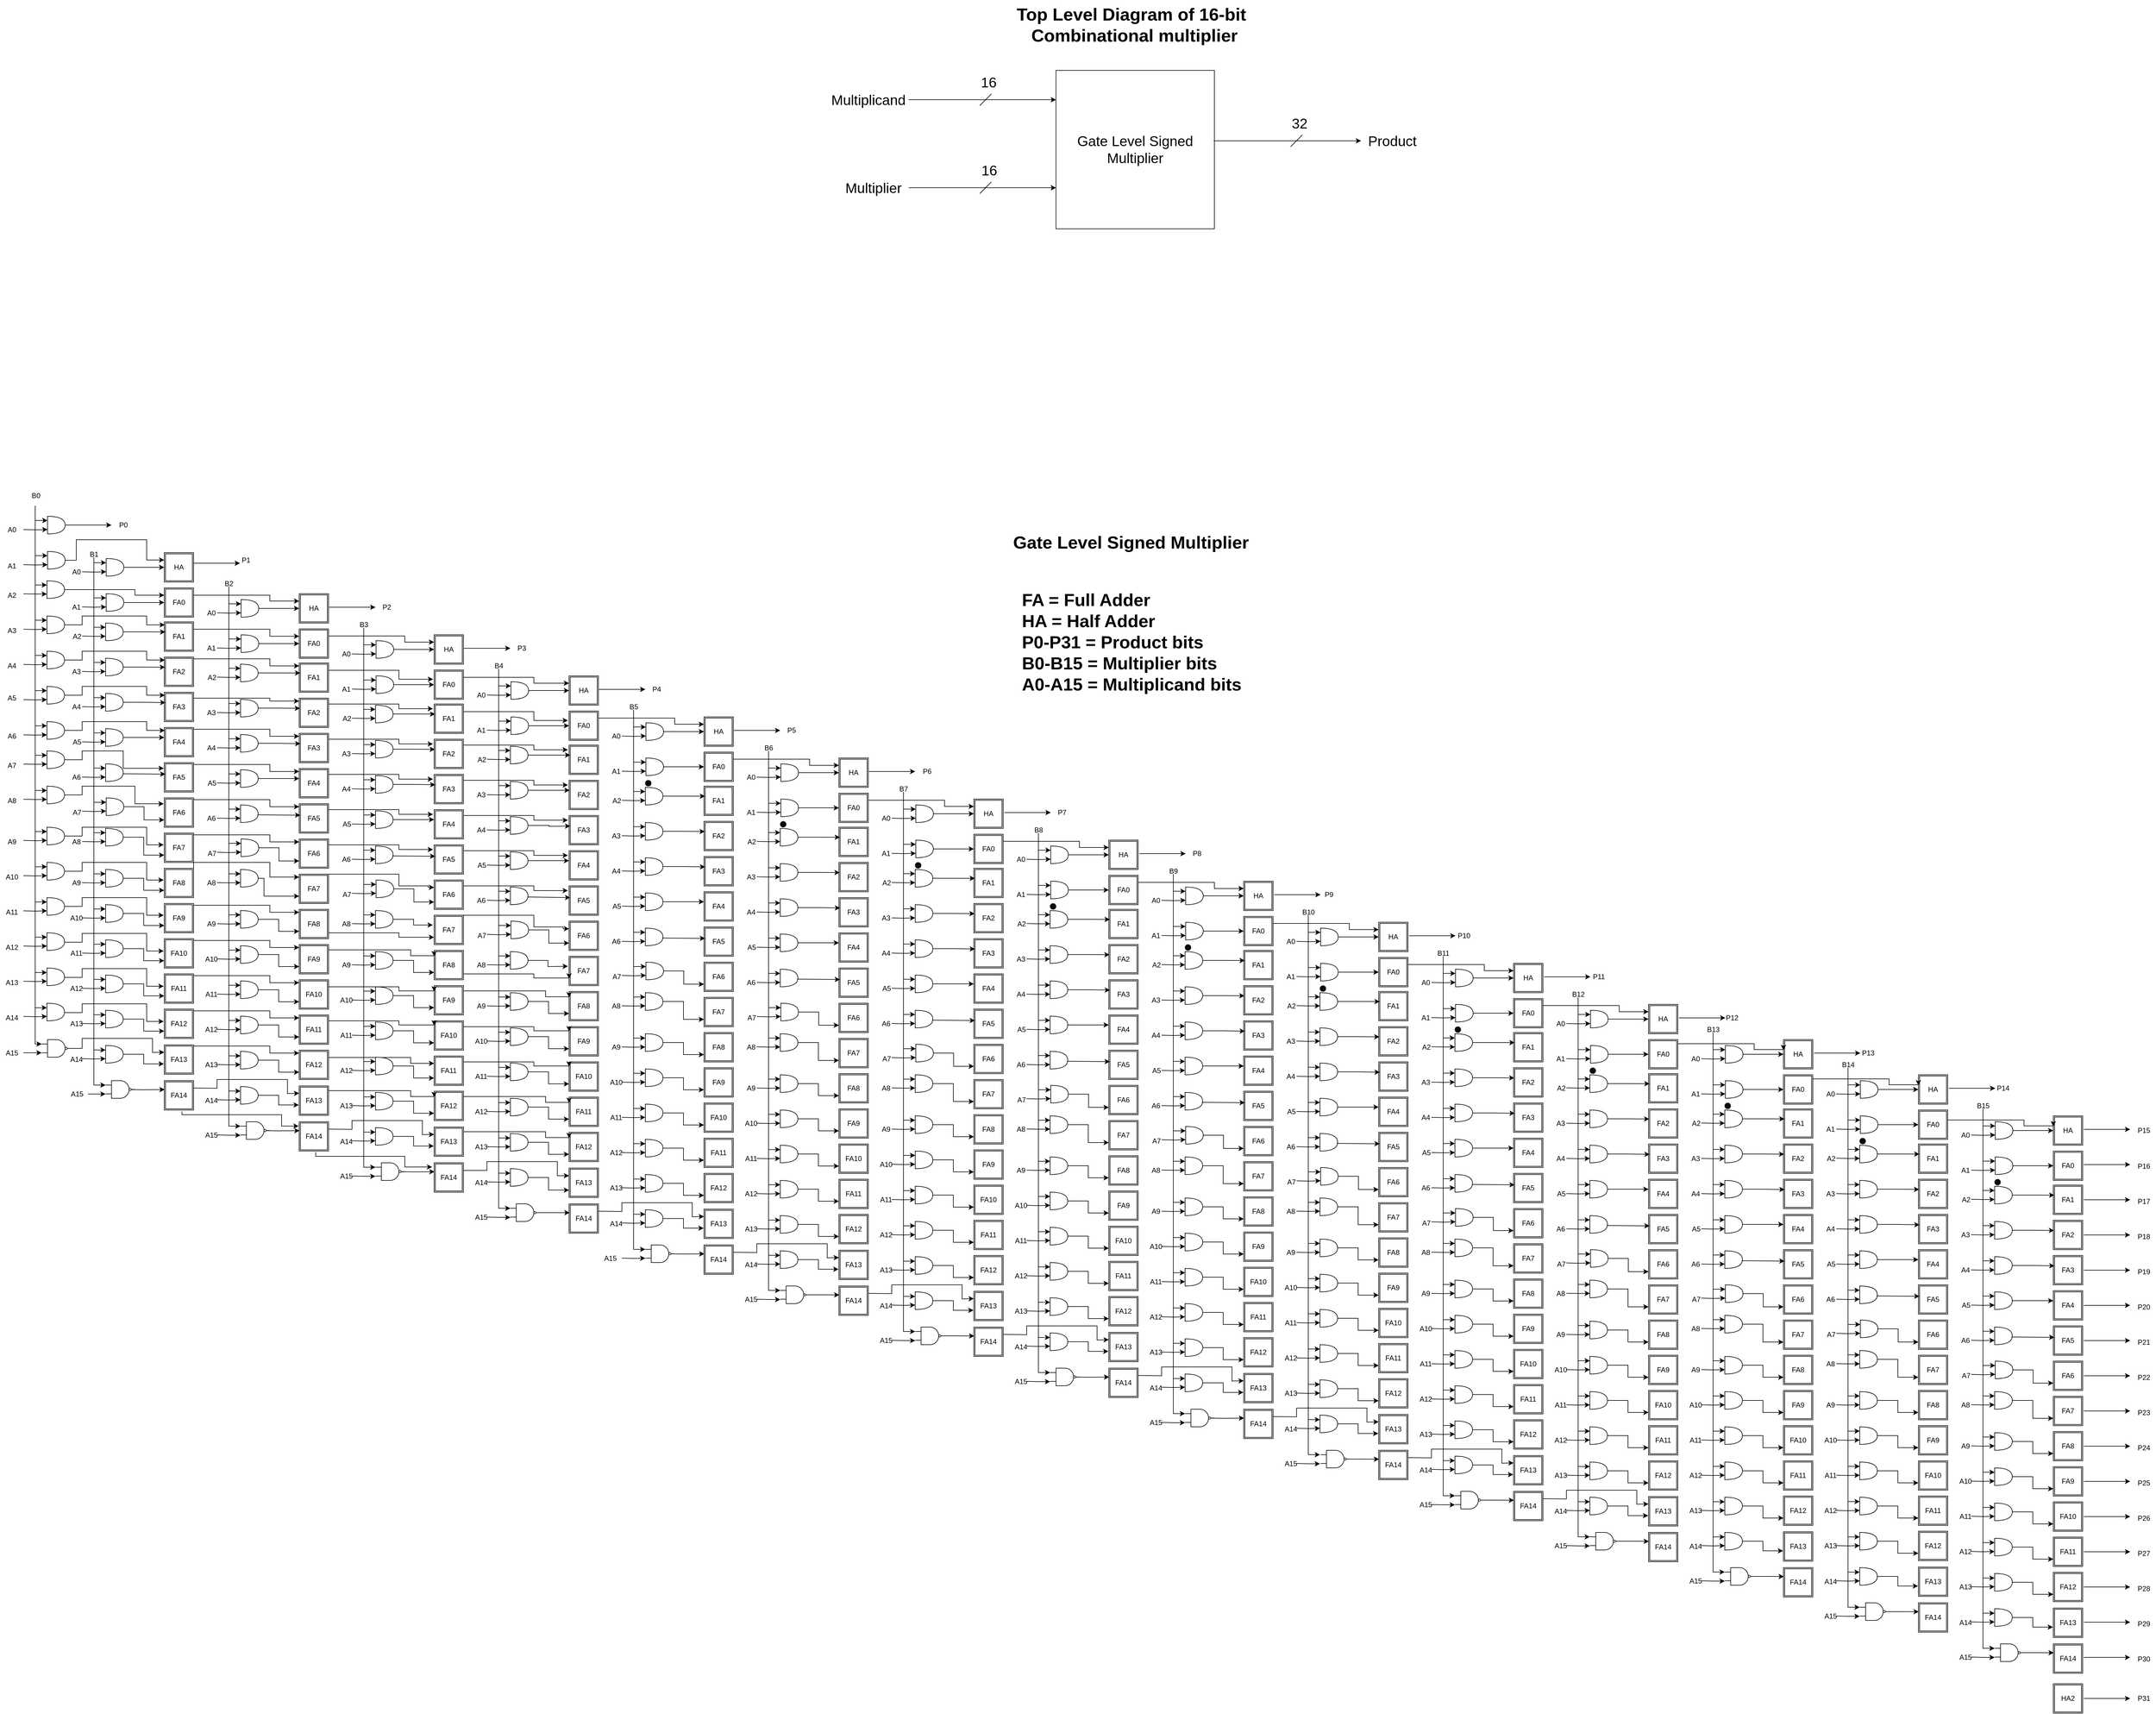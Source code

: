 <mxfile version="24.7.1" type="github">
  <diagram name="Page-1" id="AVRiQSEQcdqlPcU-weTM">
    <mxGraphModel dx="1222" dy="698" grid="1" gridSize="10" guides="1" tooltips="1" connect="1" arrows="1" fold="1" page="1" pageScale="1" pageWidth="850" pageHeight="1100" math="0" shadow="0">
      <root>
        <mxCell id="0" />
        <mxCell id="1" parent="0" />
        <mxCell id="r57Vb_WY0cFGiw-nrlJ3-1" style="edgeStyle=orthogonalEdgeStyle;rounded=0;orthogonalLoop=1;jettySize=auto;html=1;exitX=0;exitY=0.25;exitDx=0;exitDy=0;exitPerimeter=0;entryX=0;entryY=0.25;entryDx=0;entryDy=0;entryPerimeter=0;" edge="1" parent="1" target="r57Vb_WY0cFGiw-nrlJ3-3">
          <mxGeometry relative="1" as="geometry">
            <mxPoint x="300" y="1777.679" as="sourcePoint" />
          </mxGeometry>
        </mxCell>
        <mxCell id="r57Vb_WY0cFGiw-nrlJ3-2" style="edgeStyle=orthogonalEdgeStyle;rounded=0;orthogonalLoop=1;jettySize=auto;html=1;exitX=0;exitY=0.75;exitDx=0;exitDy=0;exitPerimeter=0;entryX=0;entryY=0.75;entryDx=0;entryDy=0;entryPerimeter=0;" edge="1" parent="1" target="r57Vb_WY0cFGiw-nrlJ3-3">
          <mxGeometry relative="1" as="geometry">
            <mxPoint x="280" y="1792.532" as="sourcePoint" />
          </mxGeometry>
        </mxCell>
        <mxCell id="r57Vb_WY0cFGiw-nrlJ3-3" value="" style="shape=or;whiteSpace=wrap;html=1;rotation=90;direction=north;" vertex="1" parent="1">
          <mxGeometry x="320" y="1770" width="30" height="30" as="geometry" />
        </mxCell>
        <mxCell id="r57Vb_WY0cFGiw-nrlJ3-4" style="edgeStyle=orthogonalEdgeStyle;rounded=0;orthogonalLoop=1;jettySize=auto;html=1;exitX=0;exitY=0.25;exitDx=0;exitDy=0;exitPerimeter=0;entryX=0;entryY=0.25;entryDx=0;entryDy=0;entryPerimeter=0;" edge="1" parent="1" target="r57Vb_WY0cFGiw-nrlJ3-6">
          <mxGeometry relative="1" as="geometry">
            <mxPoint x="300" y="1837.679" as="sourcePoint" />
          </mxGeometry>
        </mxCell>
        <mxCell id="r57Vb_WY0cFGiw-nrlJ3-5" style="edgeStyle=orthogonalEdgeStyle;rounded=0;orthogonalLoop=1;jettySize=auto;html=1;exitX=0;exitY=0.75;exitDx=0;exitDy=0;exitPerimeter=0;entryX=0;entryY=0.75;entryDx=0;entryDy=0;entryPerimeter=0;" edge="1" parent="1" target="r57Vb_WY0cFGiw-nrlJ3-6">
          <mxGeometry relative="1" as="geometry">
            <mxPoint x="280" y="1852.532" as="sourcePoint" />
          </mxGeometry>
        </mxCell>
        <mxCell id="r57Vb_WY0cFGiw-nrlJ3-6" value="" style="shape=or;whiteSpace=wrap;html=1;rotation=90;direction=north;" vertex="1" parent="1">
          <mxGeometry x="320" y="1830" width="30" height="30" as="geometry" />
        </mxCell>
        <mxCell id="r57Vb_WY0cFGiw-nrlJ3-7" value="HA" style="shape=ext;double=1;rounded=0;whiteSpace=wrap;html=1;rotation=0;direction=east;" vertex="1" parent="1">
          <mxGeometry x="520" y="1062" width="50" height="50" as="geometry" />
        </mxCell>
        <mxCell id="r57Vb_WY0cFGiw-nrlJ3-8" style="edgeStyle=orthogonalEdgeStyle;rounded=0;orthogonalLoop=1;jettySize=auto;html=1;exitX=1;exitY=0.25;exitDx=0;exitDy=0;entryX=0;entryY=0.25;entryDx=0;entryDy=0;" edge="1" parent="1" source="r57Vb_WY0cFGiw-nrlJ3-9" target="r57Vb_WY0cFGiw-nrlJ3-163">
          <mxGeometry relative="1" as="geometry">
            <Array as="points">
              <mxPoint x="700" y="1134" />
              <mxPoint x="700" y="1144" />
            </Array>
          </mxGeometry>
        </mxCell>
        <mxCell id="r57Vb_WY0cFGiw-nrlJ3-9" value="FA0" style="shape=ext;double=1;rounded=0;whiteSpace=wrap;html=1;rotation=0;direction=east;" vertex="1" parent="1">
          <mxGeometry x="520" y="1122" width="50" height="50" as="geometry" />
        </mxCell>
        <mxCell id="r57Vb_WY0cFGiw-nrlJ3-10" style="edgeStyle=orthogonalEdgeStyle;rounded=0;orthogonalLoop=1;jettySize=auto;html=1;exitX=0.25;exitY=0;exitDx=0;exitDy=0;entryX=0;entryY=0.25;entryDx=0;entryDy=0;" edge="1" parent="1" source="r57Vb_WY0cFGiw-nrlJ3-11" target="r57Vb_WY0cFGiw-nrlJ3-164">
          <mxGeometry relative="1" as="geometry">
            <Array as="points">
              <mxPoint x="700" y="1193" />
              <mxPoint x="700" y="1205" />
            </Array>
          </mxGeometry>
        </mxCell>
        <mxCell id="r57Vb_WY0cFGiw-nrlJ3-11" value="FA1" style="shape=ext;double=1;rounded=0;whiteSpace=wrap;html=1;rotation=0;direction=south;" vertex="1" parent="1">
          <mxGeometry x="520" y="1180" width="50" height="50" as="geometry" />
        </mxCell>
        <mxCell id="r57Vb_WY0cFGiw-nrlJ3-12" value="FA2" style="shape=ext;double=1;rounded=0;whiteSpace=wrap;html=1;rotation=0;direction=south;" vertex="1" parent="1">
          <mxGeometry x="520" y="1240" width="50" height="50" as="geometry" />
        </mxCell>
        <mxCell id="r57Vb_WY0cFGiw-nrlJ3-13" value="FA3" style="shape=ext;double=1;rounded=0;whiteSpace=wrap;html=1;rotation=0;direction=south;" vertex="1" parent="1">
          <mxGeometry x="520" y="1300" width="50" height="50" as="geometry" />
        </mxCell>
        <mxCell id="r57Vb_WY0cFGiw-nrlJ3-14" value="FA4" style="shape=ext;double=1;rounded=0;whiteSpace=wrap;html=1;rotation=0;direction=south;" vertex="1" parent="1">
          <mxGeometry x="520" y="1360" width="50" height="50" as="geometry" />
        </mxCell>
        <mxCell id="r57Vb_WY0cFGiw-nrlJ3-15" value="FA5" style="shape=ext;double=1;rounded=0;whiteSpace=wrap;html=1;rotation=0;direction=south;" vertex="1" parent="1">
          <mxGeometry x="520" y="1420" width="50" height="50" as="geometry" />
        </mxCell>
        <mxCell id="r57Vb_WY0cFGiw-nrlJ3-16" value="FA6" style="shape=ext;double=1;rounded=0;whiteSpace=wrap;html=1;rotation=0;direction=south;" vertex="1" parent="1">
          <mxGeometry x="520" y="1480" width="50" height="50" as="geometry" />
        </mxCell>
        <mxCell id="r57Vb_WY0cFGiw-nrlJ3-17" value="FA7" style="shape=ext;double=1;rounded=0;whiteSpace=wrap;html=1;rotation=0;direction=south;" vertex="1" parent="1">
          <mxGeometry x="520" y="1540" width="50" height="50" as="geometry" />
        </mxCell>
        <mxCell id="r57Vb_WY0cFGiw-nrlJ3-18" value="FA8" style="shape=ext;double=1;rounded=0;whiteSpace=wrap;html=1;rotation=0;direction=west;" vertex="1" parent="1">
          <mxGeometry x="520" y="1600" width="50" height="50" as="geometry" />
        </mxCell>
        <mxCell id="r57Vb_WY0cFGiw-nrlJ3-19" value="FA9" style="shape=ext;double=1;rounded=0;whiteSpace=wrap;html=1;rotation=0;direction=south;" vertex="1" parent="1">
          <mxGeometry x="520" y="1660" width="50" height="50" as="geometry" />
        </mxCell>
        <mxCell id="r57Vb_WY0cFGiw-nrlJ3-20" value="FA10" style="shape=ext;double=1;rounded=0;whiteSpace=wrap;html=1;rotation=0;direction=south;" vertex="1" parent="1">
          <mxGeometry x="520" y="1720" width="50" height="50" as="geometry" />
        </mxCell>
        <mxCell id="r57Vb_WY0cFGiw-nrlJ3-21" value="FA11" style="shape=ext;double=1;rounded=0;whiteSpace=wrap;html=1;rotation=0;direction=south;" vertex="1" parent="1">
          <mxGeometry x="520" y="1780" width="50" height="50" as="geometry" />
        </mxCell>
        <mxCell id="r57Vb_WY0cFGiw-nrlJ3-22" value="FA12" style="shape=ext;double=1;rounded=0;whiteSpace=wrap;html=1;rotation=0;direction=south;" vertex="1" parent="1">
          <mxGeometry x="520" y="1840" width="50" height="50" as="geometry" />
        </mxCell>
        <mxCell id="r57Vb_WY0cFGiw-nrlJ3-23" value="FA13" style="shape=ext;double=1;rounded=0;whiteSpace=wrap;html=1;rotation=0;direction=south;" vertex="1" parent="1">
          <mxGeometry x="520" y="1901" width="50" height="50" as="geometry" />
        </mxCell>
        <mxCell id="r57Vb_WY0cFGiw-nrlJ3-24" value="FA14" style="shape=ext;double=1;rounded=0;whiteSpace=wrap;html=1;rotation=0;direction=south;" vertex="1" parent="1">
          <mxGeometry x="520" y="1962" width="50" height="50" as="geometry" />
        </mxCell>
        <mxCell id="r57Vb_WY0cFGiw-nrlJ3-25" style="edgeStyle=orthogonalEdgeStyle;rounded=0;orthogonalLoop=1;jettySize=auto;html=1;exitX=0;exitY=0.25;exitDx=0;exitDy=0;exitPerimeter=0;entryX=0;entryY=0.25;entryDx=0;entryDy=0;entryPerimeter=0;" edge="1" parent="1" target="r57Vb_WY0cFGiw-nrlJ3-27">
          <mxGeometry relative="1" as="geometry">
            <mxPoint x="300" y="1597.429" as="sourcePoint" />
          </mxGeometry>
        </mxCell>
        <mxCell id="r57Vb_WY0cFGiw-nrlJ3-26" style="edgeStyle=orthogonalEdgeStyle;rounded=0;orthogonalLoop=1;jettySize=auto;html=1;exitX=0;exitY=0.75;exitDx=0;exitDy=0;exitPerimeter=0;entryX=0;entryY=0.75;entryDx=0;entryDy=0;entryPerimeter=0;" edge="1" parent="1" target="r57Vb_WY0cFGiw-nrlJ3-27">
          <mxGeometry relative="1" as="geometry">
            <mxPoint x="280" y="1612.532" as="sourcePoint" />
          </mxGeometry>
        </mxCell>
        <mxCell id="r57Vb_WY0cFGiw-nrlJ3-27" value="" style="shape=or;whiteSpace=wrap;html=1;rotation=90;direction=north;" vertex="1" parent="1">
          <mxGeometry x="320" y="1590" width="30" height="30" as="geometry" />
        </mxCell>
        <mxCell id="r57Vb_WY0cFGiw-nrlJ3-28" style="edgeStyle=orthogonalEdgeStyle;rounded=0;orthogonalLoop=1;jettySize=auto;html=1;exitX=0;exitY=0.25;exitDx=0;exitDy=0;exitPerimeter=0;entryX=0;entryY=0.25;entryDx=0;entryDy=0;entryPerimeter=0;" edge="1" parent="1" target="r57Vb_WY0cFGiw-nrlJ3-30">
          <mxGeometry relative="1" as="geometry">
            <mxPoint x="300" y="1657.429" as="sourcePoint" />
          </mxGeometry>
        </mxCell>
        <mxCell id="r57Vb_WY0cFGiw-nrlJ3-29" style="edgeStyle=orthogonalEdgeStyle;rounded=0;orthogonalLoop=1;jettySize=auto;html=1;exitX=0;exitY=0.75;exitDx=0;exitDy=0;exitPerimeter=0;entryX=0;entryY=0.75;entryDx=0;entryDy=0;entryPerimeter=0;" edge="1" parent="1" target="r57Vb_WY0cFGiw-nrlJ3-30">
          <mxGeometry relative="1" as="geometry">
            <mxPoint x="280" y="1672.532" as="sourcePoint" />
          </mxGeometry>
        </mxCell>
        <mxCell id="r57Vb_WY0cFGiw-nrlJ3-30" value="" style="shape=or;whiteSpace=wrap;html=1;rotation=90;direction=north;" vertex="1" parent="1">
          <mxGeometry x="320" y="1650" width="30" height="30" as="geometry" />
        </mxCell>
        <mxCell id="r57Vb_WY0cFGiw-nrlJ3-31" style="edgeStyle=orthogonalEdgeStyle;rounded=0;orthogonalLoop=1;jettySize=auto;html=1;exitX=0;exitY=0.25;exitDx=0;exitDy=0;exitPerimeter=0;entryX=0;entryY=0.25;entryDx=0;entryDy=0;entryPerimeter=0;" edge="1" parent="1" target="r57Vb_WY0cFGiw-nrlJ3-33">
          <mxGeometry relative="1" as="geometry">
            <mxPoint x="300" y="1717.429" as="sourcePoint" />
          </mxGeometry>
        </mxCell>
        <mxCell id="r57Vb_WY0cFGiw-nrlJ3-32" style="edgeStyle=orthogonalEdgeStyle;rounded=0;orthogonalLoop=1;jettySize=auto;html=1;exitX=0;exitY=0.75;exitDx=0;exitDy=0;exitPerimeter=0;entryX=0;entryY=0.75;entryDx=0;entryDy=0;entryPerimeter=0;" edge="1" parent="1" target="r57Vb_WY0cFGiw-nrlJ3-33">
          <mxGeometry relative="1" as="geometry">
            <mxPoint x="280" y="1732.532" as="sourcePoint" />
          </mxGeometry>
        </mxCell>
        <mxCell id="r57Vb_WY0cFGiw-nrlJ3-33" value="" style="shape=or;whiteSpace=wrap;html=1;rotation=90;direction=north;" vertex="1" parent="1">
          <mxGeometry x="320" y="1710" width="30" height="30" as="geometry" />
        </mxCell>
        <mxCell id="r57Vb_WY0cFGiw-nrlJ3-34" style="edgeStyle=orthogonalEdgeStyle;rounded=0;orthogonalLoop=1;jettySize=auto;html=1;exitX=0;exitY=0.25;exitDx=0;exitDy=0;exitPerimeter=0;entryX=0;entryY=0.25;entryDx=0;entryDy=0;entryPerimeter=0;" edge="1" parent="1" target="r57Vb_WY0cFGiw-nrlJ3-36">
          <mxGeometry relative="1" as="geometry">
            <mxPoint x="300" y="1407.429" as="sourcePoint" />
          </mxGeometry>
        </mxCell>
        <mxCell id="r57Vb_WY0cFGiw-nrlJ3-35" style="edgeStyle=orthogonalEdgeStyle;rounded=0;orthogonalLoop=1;jettySize=auto;html=1;exitX=0;exitY=0.75;exitDx=0;exitDy=0;exitPerimeter=0;entryX=0;entryY=0.75;entryDx=0;entryDy=0;entryPerimeter=0;" edge="1" parent="1" target="r57Vb_WY0cFGiw-nrlJ3-36">
          <mxGeometry relative="1" as="geometry">
            <mxPoint x="280" y="1422.319" as="sourcePoint" />
          </mxGeometry>
        </mxCell>
        <mxCell id="r57Vb_WY0cFGiw-nrlJ3-36" value="" style="shape=or;whiteSpace=wrap;html=1;rotation=90;direction=north;" vertex="1" parent="1">
          <mxGeometry x="320" y="1400" width="30" height="30" as="geometry" />
        </mxCell>
        <mxCell id="r57Vb_WY0cFGiw-nrlJ3-37" style="edgeStyle=orthogonalEdgeStyle;rounded=0;orthogonalLoop=1;jettySize=auto;html=1;exitX=0;exitY=0.25;exitDx=0;exitDy=0;exitPerimeter=0;entryX=0;entryY=0.25;entryDx=0;entryDy=0;entryPerimeter=0;" edge="1" parent="1" target="r57Vb_WY0cFGiw-nrlJ3-39">
          <mxGeometry relative="1" as="geometry">
            <mxPoint x="300" y="1467.429" as="sourcePoint" />
          </mxGeometry>
        </mxCell>
        <mxCell id="r57Vb_WY0cFGiw-nrlJ3-38" style="edgeStyle=orthogonalEdgeStyle;rounded=0;orthogonalLoop=1;jettySize=auto;html=1;exitX=0;exitY=0.75;exitDx=0;exitDy=0;exitPerimeter=0;entryX=0;entryY=0.75;entryDx=0;entryDy=0;entryPerimeter=0;" edge="1" parent="1" target="r57Vb_WY0cFGiw-nrlJ3-39">
          <mxGeometry relative="1" as="geometry">
            <mxPoint x="280" y="1482.319" as="sourcePoint" />
          </mxGeometry>
        </mxCell>
        <mxCell id="r57Vb_WY0cFGiw-nrlJ3-39" value="" style="shape=or;whiteSpace=wrap;html=1;rotation=90;direction=north;" vertex="1" parent="1">
          <mxGeometry x="320" y="1460" width="30" height="30" as="geometry" />
        </mxCell>
        <mxCell id="r57Vb_WY0cFGiw-nrlJ3-40" style="edgeStyle=orthogonalEdgeStyle;rounded=0;orthogonalLoop=1;jettySize=auto;html=1;exitX=0;exitY=0.25;exitDx=0;exitDy=0;exitPerimeter=0;entryX=0;entryY=0.25;entryDx=0;entryDy=0;entryPerimeter=0;" edge="1" parent="1" target="r57Vb_WY0cFGiw-nrlJ3-42">
          <mxGeometry relative="1" as="geometry">
            <mxPoint x="300" y="1537.429" as="sourcePoint" />
          </mxGeometry>
        </mxCell>
        <mxCell id="r57Vb_WY0cFGiw-nrlJ3-41" style="edgeStyle=orthogonalEdgeStyle;rounded=0;orthogonalLoop=1;jettySize=auto;html=1;exitX=0;exitY=0.75;exitDx=0;exitDy=0;exitPerimeter=0;entryX=0;entryY=0.75;entryDx=0;entryDy=0;entryPerimeter=0;" edge="1" parent="1" target="r57Vb_WY0cFGiw-nrlJ3-42">
          <mxGeometry relative="1" as="geometry">
            <mxPoint x="280" y="1552.532" as="sourcePoint" />
          </mxGeometry>
        </mxCell>
        <mxCell id="r57Vb_WY0cFGiw-nrlJ3-42" value="" style="shape=or;whiteSpace=wrap;html=1;rotation=90;direction=north;" vertex="1" parent="1">
          <mxGeometry x="320" y="1530" width="30" height="30" as="geometry" />
        </mxCell>
        <mxCell id="r57Vb_WY0cFGiw-nrlJ3-43" style="edgeStyle=orthogonalEdgeStyle;rounded=0;orthogonalLoop=1;jettySize=auto;html=1;exitX=0;exitY=0.25;exitDx=0;exitDy=0;exitPerimeter=0;entryX=0;entryY=0.25;entryDx=0;entryDy=0;entryPerimeter=0;" edge="1" parent="1" target="r57Vb_WY0cFGiw-nrlJ3-45">
          <mxGeometry relative="1" as="geometry">
            <mxPoint x="300" y="1237.154" as="sourcePoint" />
          </mxGeometry>
        </mxCell>
        <mxCell id="r57Vb_WY0cFGiw-nrlJ3-44" style="edgeStyle=orthogonalEdgeStyle;rounded=0;orthogonalLoop=1;jettySize=auto;html=1;exitX=0;exitY=0.75;exitDx=0;exitDy=0;exitPerimeter=0;entryX=0;entryY=0.75;entryDx=0;entryDy=0;entryPerimeter=0;" edge="1" parent="1" target="r57Vb_WY0cFGiw-nrlJ3-45">
          <mxGeometry relative="1" as="geometry">
            <mxPoint x="280" y="1252.532" as="sourcePoint" />
          </mxGeometry>
        </mxCell>
        <mxCell id="r57Vb_WY0cFGiw-nrlJ3-45" value="" style="shape=or;whiteSpace=wrap;html=1;rotation=90;direction=north;" vertex="1" parent="1">
          <mxGeometry x="320" y="1230" width="30" height="30" as="geometry" />
        </mxCell>
        <mxCell id="r57Vb_WY0cFGiw-nrlJ3-46" style="edgeStyle=orthogonalEdgeStyle;rounded=0;orthogonalLoop=1;jettySize=auto;html=1;exitX=0;exitY=0.25;exitDx=0;exitDy=0;exitPerimeter=0;entryX=0;entryY=0.25;entryDx=0;entryDy=0;entryPerimeter=0;" edge="1" parent="1" target="r57Vb_WY0cFGiw-nrlJ3-48">
          <mxGeometry relative="1" as="geometry">
            <mxPoint x="300" y="1297.154" as="sourcePoint" />
          </mxGeometry>
        </mxCell>
        <mxCell id="r57Vb_WY0cFGiw-nrlJ3-47" style="edgeStyle=orthogonalEdgeStyle;rounded=0;orthogonalLoop=1;jettySize=auto;html=1;exitX=0;exitY=0.75;exitDx=0;exitDy=0;exitPerimeter=0;entryX=0;entryY=0.75;entryDx=0;entryDy=0;entryPerimeter=0;" edge="1" parent="1" target="r57Vb_WY0cFGiw-nrlJ3-48">
          <mxGeometry relative="1" as="geometry">
            <mxPoint x="280" y="1312.532" as="sourcePoint" />
          </mxGeometry>
        </mxCell>
        <mxCell id="r57Vb_WY0cFGiw-nrlJ3-48" value="" style="shape=or;whiteSpace=wrap;html=1;rotation=90;direction=north;" vertex="1" parent="1">
          <mxGeometry x="320" y="1290" width="30" height="30" as="geometry" />
        </mxCell>
        <mxCell id="r57Vb_WY0cFGiw-nrlJ3-49" style="edgeStyle=orthogonalEdgeStyle;rounded=0;orthogonalLoop=1;jettySize=auto;html=1;exitX=0;exitY=0.25;exitDx=0;exitDy=0;exitPerimeter=0;entryX=0;entryY=0.25;entryDx=0;entryDy=0;entryPerimeter=0;" edge="1" parent="1" target="r57Vb_WY0cFGiw-nrlJ3-51">
          <mxGeometry relative="1" as="geometry">
            <mxPoint x="300" y="1357.154" as="sourcePoint" />
          </mxGeometry>
        </mxCell>
        <mxCell id="r57Vb_WY0cFGiw-nrlJ3-50" style="edgeStyle=orthogonalEdgeStyle;rounded=0;orthogonalLoop=1;jettySize=auto;html=1;exitX=0;exitY=0.75;exitDx=0;exitDy=0;exitPerimeter=0;entryX=0;entryY=0.75;entryDx=0;entryDy=0;entryPerimeter=0;" edge="1" parent="1" target="r57Vb_WY0cFGiw-nrlJ3-51">
          <mxGeometry relative="1" as="geometry">
            <mxPoint x="280" y="1372.532" as="sourcePoint" />
          </mxGeometry>
        </mxCell>
        <mxCell id="r57Vb_WY0cFGiw-nrlJ3-51" value="" style="shape=or;whiteSpace=wrap;html=1;rotation=90;direction=north;" vertex="1" parent="1">
          <mxGeometry x="320" y="1350" width="30" height="30" as="geometry" />
        </mxCell>
        <mxCell id="r57Vb_WY0cFGiw-nrlJ3-52" style="edgeStyle=orthogonalEdgeStyle;rounded=0;orthogonalLoop=1;jettySize=auto;html=1;exitX=0;exitY=0.25;exitDx=0;exitDy=0;exitPerimeter=0;entryX=0;entryY=0.25;entryDx=0;entryDy=0;entryPerimeter=0;" edge="1" parent="1" target="r57Vb_WY0cFGiw-nrlJ3-55">
          <mxGeometry relative="1" as="geometry">
            <mxPoint x="300" y="1117.154" as="sourcePoint" />
          </mxGeometry>
        </mxCell>
        <mxCell id="r57Vb_WY0cFGiw-nrlJ3-53" style="edgeStyle=orthogonalEdgeStyle;rounded=0;orthogonalLoop=1;jettySize=auto;html=1;exitX=0;exitY=0.75;exitDx=0;exitDy=0;exitPerimeter=0;entryX=0;entryY=0.75;entryDx=0;entryDy=0;entryPerimeter=0;" edge="1" parent="1" target="r57Vb_WY0cFGiw-nrlJ3-55">
          <mxGeometry relative="1" as="geometry">
            <mxPoint x="280" y="1132.148" as="sourcePoint" />
          </mxGeometry>
        </mxCell>
        <mxCell id="r57Vb_WY0cFGiw-nrlJ3-54" style="edgeStyle=orthogonalEdgeStyle;rounded=0;orthogonalLoop=1;jettySize=auto;html=1;exitX=1;exitY=0.5;exitDx=0;exitDy=0;exitPerimeter=0;entryX=0;entryY=0.25;entryDx=0;entryDy=0;" edge="1" parent="1" source="r57Vb_WY0cFGiw-nrlJ3-55" target="r57Vb_WY0cFGiw-nrlJ3-9">
          <mxGeometry relative="1" as="geometry">
            <Array as="points">
              <mxPoint x="470" y="1125" />
              <mxPoint x="470" y="1135" />
            </Array>
          </mxGeometry>
        </mxCell>
        <mxCell id="r57Vb_WY0cFGiw-nrlJ3-55" value="" style="shape=or;whiteSpace=wrap;html=1;rotation=90;direction=north;" vertex="1" parent="1">
          <mxGeometry x="320" y="1110" width="30" height="30" as="geometry" />
        </mxCell>
        <mxCell id="r57Vb_WY0cFGiw-nrlJ3-56" style="edgeStyle=orthogonalEdgeStyle;rounded=0;orthogonalLoop=1;jettySize=auto;html=1;exitX=0;exitY=0.25;exitDx=0;exitDy=0;exitPerimeter=0;entryX=0;entryY=0.25;entryDx=0;entryDy=0;entryPerimeter=0;" edge="1" parent="1" target="r57Vb_WY0cFGiw-nrlJ3-58">
          <mxGeometry relative="1" as="geometry">
            <mxPoint x="300" y="1177.154" as="sourcePoint" />
          </mxGeometry>
        </mxCell>
        <mxCell id="r57Vb_WY0cFGiw-nrlJ3-57" style="edgeStyle=orthogonalEdgeStyle;rounded=0;orthogonalLoop=1;jettySize=auto;html=1;exitX=0;exitY=0.75;exitDx=0;exitDy=0;exitPerimeter=0;entryX=0;entryY=0.75;entryDx=0;entryDy=0;entryPerimeter=0;" edge="1" parent="1" target="r57Vb_WY0cFGiw-nrlJ3-58">
          <mxGeometry relative="1" as="geometry">
            <mxPoint x="280" y="1192.532" as="sourcePoint" />
          </mxGeometry>
        </mxCell>
        <mxCell id="r57Vb_WY0cFGiw-nrlJ3-58" value="" style="shape=or;whiteSpace=wrap;html=1;rotation=90;direction=north;" vertex="1" parent="1">
          <mxGeometry x="320" y="1170" width="30" height="30" as="geometry" />
        </mxCell>
        <mxCell id="r57Vb_WY0cFGiw-nrlJ3-59" style="edgeStyle=orthogonalEdgeStyle;rounded=0;orthogonalLoop=1;jettySize=auto;html=1;exitX=0;exitY=0.25;exitDx=0;exitDy=0;exitPerimeter=0;entryX=0;entryY=0.25;entryDx=0;entryDy=0;entryPerimeter=0;" edge="1" parent="1" target="r57Vb_WY0cFGiw-nrlJ3-61">
          <mxGeometry relative="1" as="geometry">
            <mxPoint x="300" y="1007.154" as="sourcePoint" />
          </mxGeometry>
        </mxCell>
        <mxCell id="r57Vb_WY0cFGiw-nrlJ3-60" style="edgeStyle=orthogonalEdgeStyle;rounded=0;orthogonalLoop=1;jettySize=auto;html=1;exitX=0;exitY=0.75;exitDx=0;exitDy=0;exitPerimeter=0;entryX=0;entryY=0.75;entryDx=0;entryDy=0;entryPerimeter=0;" edge="1" parent="1" target="r57Vb_WY0cFGiw-nrlJ3-61">
          <mxGeometry relative="1" as="geometry">
            <mxPoint x="280" y="1022.636" as="sourcePoint" />
          </mxGeometry>
        </mxCell>
        <mxCell id="r57Vb_WY0cFGiw-nrlJ3-61" value="" style="shape=or;whiteSpace=wrap;html=1;rotation=90;direction=north;" vertex="1" parent="1">
          <mxGeometry x="321" y="1000" width="30" height="30" as="geometry" />
        </mxCell>
        <mxCell id="r57Vb_WY0cFGiw-nrlJ3-62" style="edgeStyle=orthogonalEdgeStyle;rounded=0;orthogonalLoop=1;jettySize=auto;html=1;exitX=0;exitY=0.25;exitDx=0;exitDy=0;exitPerimeter=0;entryX=0;entryY=0.25;entryDx=0;entryDy=0;entryPerimeter=0;" edge="1" parent="1" target="r57Vb_WY0cFGiw-nrlJ3-65">
          <mxGeometry relative="1" as="geometry">
            <mxPoint x="300" y="1067.154" as="sourcePoint" />
          </mxGeometry>
        </mxCell>
        <mxCell id="r57Vb_WY0cFGiw-nrlJ3-63" style="edgeStyle=orthogonalEdgeStyle;rounded=0;orthogonalLoop=1;jettySize=auto;html=1;exitX=0;exitY=0.75;exitDx=0;exitDy=0;exitPerimeter=0;entryX=0;entryY=0.75;entryDx=0;entryDy=0;entryPerimeter=0;" edge="1" parent="1" target="r57Vb_WY0cFGiw-nrlJ3-65">
          <mxGeometry relative="1" as="geometry">
            <mxPoint x="280" y="1082.519" as="sourcePoint" />
          </mxGeometry>
        </mxCell>
        <mxCell id="r57Vb_WY0cFGiw-nrlJ3-64" style="edgeStyle=orthogonalEdgeStyle;rounded=0;orthogonalLoop=1;jettySize=auto;html=1;exitX=1;exitY=0.5;exitDx=0;exitDy=0;exitPerimeter=0;entryX=0;entryY=0.25;entryDx=0;entryDy=0;" edge="1" parent="1" source="r57Vb_WY0cFGiw-nrlJ3-65" target="r57Vb_WY0cFGiw-nrlJ3-7">
          <mxGeometry relative="1" as="geometry">
            <Array as="points">
              <mxPoint x="370" y="1075" />
              <mxPoint x="370" y="1040" />
              <mxPoint x="490" y="1040" />
              <mxPoint x="490" y="1075" />
            </Array>
          </mxGeometry>
        </mxCell>
        <mxCell id="r57Vb_WY0cFGiw-nrlJ3-65" value="" style="shape=or;whiteSpace=wrap;html=1;rotation=90;direction=north;" vertex="1" parent="1">
          <mxGeometry x="321" y="1060" width="30" height="30" as="geometry" />
        </mxCell>
        <mxCell id="r57Vb_WY0cFGiw-nrlJ3-66" value="B0" style="text;html=1;align=center;verticalAlign=middle;resizable=0;points=[];autosize=1;strokeColor=none;fillColor=none;" vertex="1" parent="1">
          <mxGeometry x="281" y="950" width="40" height="30" as="geometry" />
        </mxCell>
        <mxCell id="r57Vb_WY0cFGiw-nrlJ3-67" value="A0" style="text;html=1;align=center;verticalAlign=middle;resizable=0;points=[];autosize=1;strokeColor=none;fillColor=none;" vertex="1" parent="1">
          <mxGeometry x="240" y="1008" width="40" height="30" as="geometry" />
        </mxCell>
        <mxCell id="r57Vb_WY0cFGiw-nrlJ3-68" value="A1" style="text;html=1;align=center;verticalAlign=middle;resizable=0;points=[];autosize=1;strokeColor=none;fillColor=none;" vertex="1" parent="1">
          <mxGeometry x="240" y="1070" width="40" height="30" as="geometry" />
        </mxCell>
        <mxCell id="r57Vb_WY0cFGiw-nrlJ3-69" value="A2" style="text;html=1;align=center;verticalAlign=middle;resizable=0;points=[];autosize=1;strokeColor=none;fillColor=none;" vertex="1" parent="1">
          <mxGeometry x="240" y="1120" width="40" height="30" as="geometry" />
        </mxCell>
        <mxCell id="r57Vb_WY0cFGiw-nrlJ3-70" value="A3" style="text;html=1;align=center;verticalAlign=middle;resizable=0;points=[];autosize=1;strokeColor=none;fillColor=none;" vertex="1" parent="1">
          <mxGeometry x="240" y="1180" width="40" height="30" as="geometry" />
        </mxCell>
        <mxCell id="r57Vb_WY0cFGiw-nrlJ3-71" value="A4" style="text;html=1;align=center;verticalAlign=middle;resizable=0;points=[];autosize=1;strokeColor=none;fillColor=none;" vertex="1" parent="1">
          <mxGeometry x="240" y="1240" width="40" height="30" as="geometry" />
        </mxCell>
        <mxCell id="r57Vb_WY0cFGiw-nrlJ3-72" value="A5" style="text;html=1;align=center;verticalAlign=middle;resizable=0;points=[];autosize=1;strokeColor=none;fillColor=none;" vertex="1" parent="1">
          <mxGeometry x="240" y="1295" width="40" height="30" as="geometry" />
        </mxCell>
        <mxCell id="r57Vb_WY0cFGiw-nrlJ3-73" value="A6" style="text;html=1;align=center;verticalAlign=middle;resizable=0;points=[];autosize=1;strokeColor=none;fillColor=none;" vertex="1" parent="1">
          <mxGeometry x="240" y="1360" width="40" height="30" as="geometry" />
        </mxCell>
        <mxCell id="r57Vb_WY0cFGiw-nrlJ3-74" value="A7" style="text;html=1;align=center;verticalAlign=middle;resizable=0;points=[];autosize=1;strokeColor=none;fillColor=none;" vertex="1" parent="1">
          <mxGeometry x="240" y="1410" width="40" height="30" as="geometry" />
        </mxCell>
        <mxCell id="r57Vb_WY0cFGiw-nrlJ3-75" value="A8" style="text;html=1;align=center;verticalAlign=middle;resizable=0;points=[];autosize=1;strokeColor=none;fillColor=none;" vertex="1" parent="1">
          <mxGeometry x="240" y="1470" width="40" height="30" as="geometry" />
        </mxCell>
        <mxCell id="r57Vb_WY0cFGiw-nrlJ3-76" value="A9" style="text;html=1;align=center;verticalAlign=middle;resizable=0;points=[];autosize=1;strokeColor=none;fillColor=none;" vertex="1" parent="1">
          <mxGeometry x="240" y="1540" width="40" height="30" as="geometry" />
        </mxCell>
        <mxCell id="r57Vb_WY0cFGiw-nrlJ3-77" value="A10" style="text;html=1;align=center;verticalAlign=middle;resizable=0;points=[];autosize=1;strokeColor=none;fillColor=none;" vertex="1" parent="1">
          <mxGeometry x="240" y="1600" width="40" height="30" as="geometry" />
        </mxCell>
        <mxCell id="r57Vb_WY0cFGiw-nrlJ3-78" value="A11" style="text;html=1;align=center;verticalAlign=middle;resizable=0;points=[];autosize=1;strokeColor=none;fillColor=none;" vertex="1" parent="1">
          <mxGeometry x="240" y="1660" width="40" height="30" as="geometry" />
        </mxCell>
        <mxCell id="r57Vb_WY0cFGiw-nrlJ3-79" value="A12" style="text;html=1;align=center;verticalAlign=middle;resizable=0;points=[];autosize=1;strokeColor=none;fillColor=none;" vertex="1" parent="1">
          <mxGeometry x="240" y="1720" width="40" height="30" as="geometry" />
        </mxCell>
        <mxCell id="r57Vb_WY0cFGiw-nrlJ3-80" value="A13" style="text;html=1;align=center;verticalAlign=middle;resizable=0;points=[];autosize=1;strokeColor=none;fillColor=none;" vertex="1" parent="1">
          <mxGeometry x="240" y="1780" width="40" height="30" as="geometry" />
        </mxCell>
        <mxCell id="r57Vb_WY0cFGiw-nrlJ3-81" value="A14" style="text;html=1;align=center;verticalAlign=middle;resizable=0;points=[];autosize=1;strokeColor=none;fillColor=none;" vertex="1" parent="1">
          <mxGeometry x="240" y="1840" width="40" height="30" as="geometry" />
        </mxCell>
        <mxCell id="r57Vb_WY0cFGiw-nrlJ3-82" value="A15" style="text;html=1;align=center;verticalAlign=middle;resizable=0;points=[];autosize=1;strokeColor=none;fillColor=none;" vertex="1" parent="1">
          <mxGeometry x="240" y="1900" width="40" height="30" as="geometry" />
        </mxCell>
        <mxCell id="r57Vb_WY0cFGiw-nrlJ3-83" style="edgeStyle=orthogonalEdgeStyle;rounded=0;orthogonalLoop=1;jettySize=auto;html=1;exitX=0;exitY=0.25;exitDx=0;exitDy=0;exitPerimeter=0;entryX=0;entryY=0.25;entryDx=0;entryDy=0;entryPerimeter=0;" edge="1" parent="1" target="r57Vb_WY0cFGiw-nrlJ3-86">
          <mxGeometry relative="1" as="geometry">
            <mxPoint x="400" y="1849.679" as="sourcePoint" />
          </mxGeometry>
        </mxCell>
        <mxCell id="r57Vb_WY0cFGiw-nrlJ3-84" style="edgeStyle=orthogonalEdgeStyle;rounded=0;orthogonalLoop=1;jettySize=auto;html=1;exitX=0;exitY=0.75;exitDx=0;exitDy=0;exitPerimeter=0;entryX=0;entryY=0.75;entryDx=0;entryDy=0;entryPerimeter=0;" edge="1" parent="1" target="r57Vb_WY0cFGiw-nrlJ3-86">
          <mxGeometry relative="1" as="geometry">
            <mxPoint x="380" y="1864.532" as="sourcePoint" />
          </mxGeometry>
        </mxCell>
        <mxCell id="r57Vb_WY0cFGiw-nrlJ3-85" style="edgeStyle=orthogonalEdgeStyle;rounded=0;orthogonalLoop=1;jettySize=auto;html=1;exitX=1;exitY=0.5;exitDx=0;exitDy=0;exitPerimeter=0;entryX=0.75;entryY=1;entryDx=0;entryDy=0;" edge="1" parent="1" source="r57Vb_WY0cFGiw-nrlJ3-86" target="r57Vb_WY0cFGiw-nrlJ3-22">
          <mxGeometry relative="1" as="geometry" />
        </mxCell>
        <mxCell id="r57Vb_WY0cFGiw-nrlJ3-86" value="" style="shape=or;whiteSpace=wrap;html=1;rotation=90;direction=north;" vertex="1" parent="1">
          <mxGeometry x="420" y="1842" width="30" height="30" as="geometry" />
        </mxCell>
        <mxCell id="r57Vb_WY0cFGiw-nrlJ3-87" style="edgeStyle=orthogonalEdgeStyle;rounded=0;orthogonalLoop=1;jettySize=auto;html=1;exitX=0;exitY=0.25;exitDx=0;exitDy=0;exitPerimeter=0;entryX=0;entryY=0.25;entryDx=0;entryDy=0;entryPerimeter=0;" edge="1" parent="1" target="r57Vb_WY0cFGiw-nrlJ3-89">
          <mxGeometry relative="1" as="geometry">
            <mxPoint x="400" y="1909.679" as="sourcePoint" />
          </mxGeometry>
        </mxCell>
        <mxCell id="r57Vb_WY0cFGiw-nrlJ3-88" style="edgeStyle=orthogonalEdgeStyle;rounded=0;orthogonalLoop=1;jettySize=auto;html=1;exitX=0;exitY=0.75;exitDx=0;exitDy=0;exitPerimeter=0;entryX=0;entryY=0.75;entryDx=0;entryDy=0;entryPerimeter=0;" edge="1" parent="1" target="r57Vb_WY0cFGiw-nrlJ3-89">
          <mxGeometry relative="1" as="geometry">
            <mxPoint x="380" y="1924.532" as="sourcePoint" />
          </mxGeometry>
        </mxCell>
        <mxCell id="r57Vb_WY0cFGiw-nrlJ3-89" value="" style="shape=or;whiteSpace=wrap;html=1;rotation=90;direction=north;" vertex="1" parent="1">
          <mxGeometry x="420" y="1902" width="30" height="30" as="geometry" />
        </mxCell>
        <mxCell id="r57Vb_WY0cFGiw-nrlJ3-90" style="edgeStyle=orthogonalEdgeStyle;rounded=0;orthogonalLoop=1;jettySize=auto;html=1;entryX=0;entryY=0.25;entryDx=0;entryDy=0;entryPerimeter=0;" edge="1" parent="1" target="r57Vb_WY0cFGiw-nrlJ3-1170">
          <mxGeometry relative="1" as="geometry">
            <mxPoint x="400" y="1070" as="sourcePoint" />
            <Array as="points">
              <mxPoint x="400" y="1969" />
            </Array>
            <mxPoint x="420" y="1969.5" as="targetPoint" />
          </mxGeometry>
        </mxCell>
        <mxCell id="r57Vb_WY0cFGiw-nrlJ3-91" style="edgeStyle=orthogonalEdgeStyle;rounded=0;orthogonalLoop=1;jettySize=auto;html=1;exitX=0;exitY=0.25;exitDx=0;exitDy=0;exitPerimeter=0;entryX=0;entryY=0.25;entryDx=0;entryDy=0;entryPerimeter=0;" edge="1" parent="1" target="r57Vb_WY0cFGiw-nrlJ3-94">
          <mxGeometry relative="1" as="geometry">
            <mxPoint x="400" y="1669.429" as="sourcePoint" />
          </mxGeometry>
        </mxCell>
        <mxCell id="r57Vb_WY0cFGiw-nrlJ3-92" style="edgeStyle=orthogonalEdgeStyle;rounded=0;orthogonalLoop=1;jettySize=auto;html=1;exitX=0;exitY=0.75;exitDx=0;exitDy=0;exitPerimeter=0;entryX=0;entryY=0.75;entryDx=0;entryDy=0;entryPerimeter=0;" edge="1" parent="1" target="r57Vb_WY0cFGiw-nrlJ3-94">
          <mxGeometry relative="1" as="geometry">
            <mxPoint x="380" y="1684.532" as="sourcePoint" />
          </mxGeometry>
        </mxCell>
        <mxCell id="r57Vb_WY0cFGiw-nrlJ3-93" style="edgeStyle=orthogonalEdgeStyle;rounded=0;orthogonalLoop=1;jettySize=auto;html=1;exitX=1;exitY=0.5;exitDx=0;exitDy=0;exitPerimeter=0;entryX=0.75;entryY=1;entryDx=0;entryDy=0;" edge="1" parent="1" source="r57Vb_WY0cFGiw-nrlJ3-94" target="r57Vb_WY0cFGiw-nrlJ3-19">
          <mxGeometry relative="1" as="geometry" />
        </mxCell>
        <mxCell id="r57Vb_WY0cFGiw-nrlJ3-94" value="" style="shape=or;whiteSpace=wrap;html=1;rotation=90;direction=north;" vertex="1" parent="1">
          <mxGeometry x="420" y="1662" width="30" height="30" as="geometry" />
        </mxCell>
        <mxCell id="r57Vb_WY0cFGiw-nrlJ3-95" style="edgeStyle=orthogonalEdgeStyle;rounded=0;orthogonalLoop=1;jettySize=auto;html=1;exitX=0;exitY=0.25;exitDx=0;exitDy=0;exitPerimeter=0;entryX=0;entryY=0.25;entryDx=0;entryDy=0;entryPerimeter=0;" edge="1" parent="1" target="r57Vb_WY0cFGiw-nrlJ3-98">
          <mxGeometry relative="1" as="geometry">
            <mxPoint x="400" y="1729.429" as="sourcePoint" />
          </mxGeometry>
        </mxCell>
        <mxCell id="r57Vb_WY0cFGiw-nrlJ3-96" style="edgeStyle=orthogonalEdgeStyle;rounded=0;orthogonalLoop=1;jettySize=auto;html=1;exitX=0;exitY=0.75;exitDx=0;exitDy=0;exitPerimeter=0;entryX=0;entryY=0.75;entryDx=0;entryDy=0;entryPerimeter=0;" edge="1" parent="1" target="r57Vb_WY0cFGiw-nrlJ3-98">
          <mxGeometry relative="1" as="geometry">
            <mxPoint x="380" y="1744.532" as="sourcePoint" />
          </mxGeometry>
        </mxCell>
        <mxCell id="r57Vb_WY0cFGiw-nrlJ3-97" style="edgeStyle=orthogonalEdgeStyle;rounded=0;orthogonalLoop=1;jettySize=auto;html=1;exitX=1;exitY=0.5;exitDx=0;exitDy=0;exitPerimeter=0;entryX=0.75;entryY=1;entryDx=0;entryDy=0;" edge="1" parent="1" source="r57Vb_WY0cFGiw-nrlJ3-98" target="r57Vb_WY0cFGiw-nrlJ3-20">
          <mxGeometry relative="1" as="geometry" />
        </mxCell>
        <mxCell id="r57Vb_WY0cFGiw-nrlJ3-98" value="" style="shape=or;whiteSpace=wrap;html=1;rotation=90;direction=north;" vertex="1" parent="1">
          <mxGeometry x="420" y="1722" width="30" height="30" as="geometry" />
        </mxCell>
        <mxCell id="r57Vb_WY0cFGiw-nrlJ3-99" style="edgeStyle=orthogonalEdgeStyle;rounded=0;orthogonalLoop=1;jettySize=auto;html=1;exitX=0;exitY=0.25;exitDx=0;exitDy=0;exitPerimeter=0;entryX=0;entryY=0.25;entryDx=0;entryDy=0;entryPerimeter=0;" edge="1" parent="1" target="r57Vb_WY0cFGiw-nrlJ3-102">
          <mxGeometry relative="1" as="geometry">
            <mxPoint x="400" y="1789.429" as="sourcePoint" />
          </mxGeometry>
        </mxCell>
        <mxCell id="r57Vb_WY0cFGiw-nrlJ3-100" style="edgeStyle=orthogonalEdgeStyle;rounded=0;orthogonalLoop=1;jettySize=auto;html=1;exitX=0;exitY=0.75;exitDx=0;exitDy=0;exitPerimeter=0;entryX=0;entryY=0.75;entryDx=0;entryDy=0;entryPerimeter=0;" edge="1" parent="1" target="r57Vb_WY0cFGiw-nrlJ3-102">
          <mxGeometry relative="1" as="geometry">
            <mxPoint x="380" y="1804.532" as="sourcePoint" />
          </mxGeometry>
        </mxCell>
        <mxCell id="r57Vb_WY0cFGiw-nrlJ3-101" style="edgeStyle=orthogonalEdgeStyle;rounded=0;orthogonalLoop=1;jettySize=auto;html=1;exitX=1;exitY=0.5;exitDx=0;exitDy=0;exitPerimeter=0;entryX=0.75;entryY=1;entryDx=0;entryDy=0;" edge="1" parent="1" source="r57Vb_WY0cFGiw-nrlJ3-102" target="r57Vb_WY0cFGiw-nrlJ3-21">
          <mxGeometry relative="1" as="geometry" />
        </mxCell>
        <mxCell id="r57Vb_WY0cFGiw-nrlJ3-102" value="" style="shape=or;whiteSpace=wrap;html=1;rotation=90;direction=north;" vertex="1" parent="1">
          <mxGeometry x="420" y="1782" width="30" height="30" as="geometry" />
        </mxCell>
        <mxCell id="r57Vb_WY0cFGiw-nrlJ3-103" style="edgeStyle=orthogonalEdgeStyle;rounded=0;orthogonalLoop=1;jettySize=auto;html=1;exitX=0;exitY=0.75;exitDx=0;exitDy=0;exitPerimeter=0;entryX=0;entryY=0.75;entryDx=0;entryDy=0;entryPerimeter=0;" edge="1" parent="1" target="r57Vb_WY0cFGiw-nrlJ3-106">
          <mxGeometry relative="1" as="geometry">
            <mxPoint x="380" y="1502.655" as="sourcePoint" />
          </mxGeometry>
        </mxCell>
        <mxCell id="r57Vb_WY0cFGiw-nrlJ3-104" style="edgeStyle=orthogonalEdgeStyle;rounded=0;orthogonalLoop=1;jettySize=auto;html=1;exitX=0;exitY=0.25;exitDx=0;exitDy=0;exitPerimeter=0;entryX=0;entryY=0.25;entryDx=0;entryDy=0;entryPerimeter=0;" edge="1" parent="1" target="r57Vb_WY0cFGiw-nrlJ3-106">
          <mxGeometry relative="1" as="geometry">
            <mxPoint x="400" y="1487.473" as="sourcePoint" />
          </mxGeometry>
        </mxCell>
        <mxCell id="r57Vb_WY0cFGiw-nrlJ3-105" style="edgeStyle=orthogonalEdgeStyle;rounded=0;orthogonalLoop=1;jettySize=auto;html=1;exitX=1;exitY=0.5;exitDx=0;exitDy=0;exitPerimeter=0;entryX=0.75;entryY=1;entryDx=0;entryDy=0;" edge="1" parent="1" source="r57Vb_WY0cFGiw-nrlJ3-106" target="r57Vb_WY0cFGiw-nrlJ3-16">
          <mxGeometry relative="1" as="geometry" />
        </mxCell>
        <mxCell id="r57Vb_WY0cFGiw-nrlJ3-106" value="" style="shape=or;whiteSpace=wrap;html=1;rotation=90;direction=north;" vertex="1" parent="1">
          <mxGeometry x="421" y="1480" width="30" height="30" as="geometry" />
        </mxCell>
        <mxCell id="r57Vb_WY0cFGiw-nrlJ3-107" style="edgeStyle=orthogonalEdgeStyle;rounded=0;orthogonalLoop=1;jettySize=auto;html=1;exitX=0;exitY=0.25;exitDx=0;exitDy=0;exitPerimeter=0;entryX=0;entryY=0.25;entryDx=0;entryDy=0;entryPerimeter=0;" edge="1" parent="1" target="r57Vb_WY0cFGiw-nrlJ3-110">
          <mxGeometry relative="1" as="geometry">
            <mxPoint x="400" y="1539.429" as="sourcePoint" />
          </mxGeometry>
        </mxCell>
        <mxCell id="r57Vb_WY0cFGiw-nrlJ3-108" style="edgeStyle=orthogonalEdgeStyle;rounded=0;orthogonalLoop=1;jettySize=auto;html=1;exitX=0;exitY=0.75;exitDx=0;exitDy=0;exitPerimeter=0;entryX=0;entryY=0.75;entryDx=0;entryDy=0;entryPerimeter=0;" edge="1" parent="1" target="r57Vb_WY0cFGiw-nrlJ3-110">
          <mxGeometry relative="1" as="geometry">
            <mxPoint x="380" y="1554.319" as="sourcePoint" />
          </mxGeometry>
        </mxCell>
        <mxCell id="r57Vb_WY0cFGiw-nrlJ3-109" style="edgeStyle=orthogonalEdgeStyle;rounded=0;orthogonalLoop=1;jettySize=auto;html=1;exitX=1;exitY=0.5;exitDx=0;exitDy=0;exitPerimeter=0;entryX=0.75;entryY=1;entryDx=0;entryDy=0;" edge="1" parent="1" source="r57Vb_WY0cFGiw-nrlJ3-110" target="r57Vb_WY0cFGiw-nrlJ3-17">
          <mxGeometry relative="1" as="geometry" />
        </mxCell>
        <mxCell id="r57Vb_WY0cFGiw-nrlJ3-110" value="" style="shape=or;whiteSpace=wrap;html=1;rotation=90;direction=north;" vertex="1" parent="1">
          <mxGeometry x="420" y="1532" width="30" height="30" as="geometry" />
        </mxCell>
        <mxCell id="r57Vb_WY0cFGiw-nrlJ3-111" style="edgeStyle=orthogonalEdgeStyle;rounded=0;orthogonalLoop=1;jettySize=auto;html=1;exitX=0;exitY=0.25;exitDx=0;exitDy=0;exitPerimeter=0;entryX=0;entryY=0.25;entryDx=0;entryDy=0;entryPerimeter=0;" edge="1" parent="1" target="r57Vb_WY0cFGiw-nrlJ3-114">
          <mxGeometry relative="1" as="geometry">
            <mxPoint x="400" y="1609.429" as="sourcePoint" />
          </mxGeometry>
        </mxCell>
        <mxCell id="r57Vb_WY0cFGiw-nrlJ3-112" style="edgeStyle=orthogonalEdgeStyle;rounded=0;orthogonalLoop=1;jettySize=auto;html=1;exitX=0;exitY=0.75;exitDx=0;exitDy=0;exitPerimeter=0;entryX=0;entryY=0.75;entryDx=0;entryDy=0;entryPerimeter=0;" edge="1" parent="1" target="r57Vb_WY0cFGiw-nrlJ3-114">
          <mxGeometry relative="1" as="geometry">
            <mxPoint x="380" y="1624.532" as="sourcePoint" />
          </mxGeometry>
        </mxCell>
        <mxCell id="r57Vb_WY0cFGiw-nrlJ3-113" style="edgeStyle=orthogonalEdgeStyle;rounded=0;orthogonalLoop=1;jettySize=auto;html=1;exitX=1;exitY=0.5;exitDx=0;exitDy=0;exitPerimeter=0;entryX=1;entryY=0.25;entryDx=0;entryDy=0;" edge="1" parent="1" source="r57Vb_WY0cFGiw-nrlJ3-114" target="r57Vb_WY0cFGiw-nrlJ3-18">
          <mxGeometry relative="1" as="geometry" />
        </mxCell>
        <mxCell id="r57Vb_WY0cFGiw-nrlJ3-114" value="" style="shape=or;whiteSpace=wrap;html=1;rotation=90;direction=north;" vertex="1" parent="1">
          <mxGeometry x="420" y="1602" width="30" height="30" as="geometry" />
        </mxCell>
        <mxCell id="r57Vb_WY0cFGiw-nrlJ3-115" style="edgeStyle=orthogonalEdgeStyle;rounded=0;orthogonalLoop=1;jettySize=auto;html=1;exitX=0;exitY=0.25;exitDx=0;exitDy=0;exitPerimeter=0;entryX=0;entryY=0.25;entryDx=0;entryDy=0;entryPerimeter=0;" edge="1" parent="1" target="r57Vb_WY0cFGiw-nrlJ3-117">
          <mxGeometry relative="1" as="geometry">
            <mxPoint x="400" y="1309.154" as="sourcePoint" />
          </mxGeometry>
        </mxCell>
        <mxCell id="r57Vb_WY0cFGiw-nrlJ3-116" style="edgeStyle=orthogonalEdgeStyle;rounded=0;orthogonalLoop=1;jettySize=auto;html=1;exitX=0;exitY=0.75;exitDx=0;exitDy=0;exitPerimeter=0;entryX=0;entryY=0.75;entryDx=0;entryDy=0;entryPerimeter=0;" edge="1" parent="1" target="r57Vb_WY0cFGiw-nrlJ3-117">
          <mxGeometry relative="1" as="geometry">
            <mxPoint x="380" y="1324.532" as="sourcePoint" />
          </mxGeometry>
        </mxCell>
        <mxCell id="r57Vb_WY0cFGiw-nrlJ3-117" value="" style="shape=or;whiteSpace=wrap;html=1;rotation=90;direction=north;" vertex="1" parent="1">
          <mxGeometry x="420" y="1302" width="30" height="30" as="geometry" />
        </mxCell>
        <mxCell id="r57Vb_WY0cFGiw-nrlJ3-118" style="edgeStyle=orthogonalEdgeStyle;rounded=0;orthogonalLoop=1;jettySize=auto;html=1;exitX=0;exitY=0.25;exitDx=0;exitDy=0;exitPerimeter=0;entryX=0;entryY=0.25;entryDx=0;entryDy=0;entryPerimeter=0;" edge="1" parent="1" target="r57Vb_WY0cFGiw-nrlJ3-120">
          <mxGeometry relative="1" as="geometry">
            <mxPoint x="400" y="1369.154" as="sourcePoint" />
          </mxGeometry>
        </mxCell>
        <mxCell id="r57Vb_WY0cFGiw-nrlJ3-119" style="edgeStyle=orthogonalEdgeStyle;rounded=0;orthogonalLoop=1;jettySize=auto;html=1;exitX=0;exitY=0.75;exitDx=0;exitDy=0;exitPerimeter=0;entryX=0;entryY=0.75;entryDx=0;entryDy=0;entryPerimeter=0;" edge="1" parent="1" target="r57Vb_WY0cFGiw-nrlJ3-120">
          <mxGeometry relative="1" as="geometry">
            <mxPoint x="380" y="1384.532" as="sourcePoint" />
          </mxGeometry>
        </mxCell>
        <mxCell id="r57Vb_WY0cFGiw-nrlJ3-120" value="" style="shape=or;whiteSpace=wrap;html=1;rotation=90;direction=north;" vertex="1" parent="1">
          <mxGeometry x="420" y="1362" width="30" height="30" as="geometry" />
        </mxCell>
        <mxCell id="r57Vb_WY0cFGiw-nrlJ3-121" style="edgeStyle=orthogonalEdgeStyle;rounded=0;orthogonalLoop=1;jettySize=auto;html=1;exitX=0;exitY=0.25;exitDx=0;exitDy=0;exitPerimeter=0;entryX=0;entryY=0.25;entryDx=0;entryDy=0;entryPerimeter=0;" edge="1" parent="1" target="r57Vb_WY0cFGiw-nrlJ3-123">
          <mxGeometry relative="1" as="geometry">
            <mxPoint x="400" y="1429.154" as="sourcePoint" />
          </mxGeometry>
        </mxCell>
        <mxCell id="r57Vb_WY0cFGiw-nrlJ3-122" style="edgeStyle=orthogonalEdgeStyle;rounded=0;orthogonalLoop=1;jettySize=auto;html=1;exitX=0;exitY=0.75;exitDx=0;exitDy=0;exitPerimeter=0;entryX=0;entryY=0.75;entryDx=0;entryDy=0;entryPerimeter=0;" edge="1" parent="1" target="r57Vb_WY0cFGiw-nrlJ3-123">
          <mxGeometry relative="1" as="geometry">
            <mxPoint x="380" y="1444.532" as="sourcePoint" />
          </mxGeometry>
        </mxCell>
        <mxCell id="r57Vb_WY0cFGiw-nrlJ3-123" value="" style="shape=or;whiteSpace=wrap;html=1;rotation=90;direction=north;" vertex="1" parent="1">
          <mxGeometry x="420" y="1422" width="30" height="30" as="geometry" />
        </mxCell>
        <mxCell id="r57Vb_WY0cFGiw-nrlJ3-124" style="edgeStyle=orthogonalEdgeStyle;rounded=0;orthogonalLoop=1;jettySize=auto;html=1;exitX=0;exitY=0.25;exitDx=0;exitDy=0;exitPerimeter=0;entryX=0;entryY=0.25;entryDx=0;entryDy=0;entryPerimeter=0;" edge="1" parent="1" target="r57Vb_WY0cFGiw-nrlJ3-126">
          <mxGeometry relative="1" as="geometry">
            <mxPoint x="400" y="1189.154" as="sourcePoint" />
          </mxGeometry>
        </mxCell>
        <mxCell id="r57Vb_WY0cFGiw-nrlJ3-125" style="edgeStyle=orthogonalEdgeStyle;rounded=0;orthogonalLoop=1;jettySize=auto;html=1;exitX=0;exitY=0.75;exitDx=0;exitDy=0;exitPerimeter=0;entryX=0;entryY=0.75;entryDx=0;entryDy=0;entryPerimeter=0;" edge="1" parent="1" target="r57Vb_WY0cFGiw-nrlJ3-126">
          <mxGeometry relative="1" as="geometry">
            <mxPoint x="380" y="1204.148" as="sourcePoint" />
          </mxGeometry>
        </mxCell>
        <mxCell id="r57Vb_WY0cFGiw-nrlJ3-126" value="" style="shape=or;whiteSpace=wrap;html=1;rotation=90;direction=north;" vertex="1" parent="1">
          <mxGeometry x="420" y="1182" width="30" height="30" as="geometry" />
        </mxCell>
        <mxCell id="r57Vb_WY0cFGiw-nrlJ3-127" style="edgeStyle=orthogonalEdgeStyle;rounded=0;orthogonalLoop=1;jettySize=auto;html=1;exitX=0;exitY=0.25;exitDx=0;exitDy=0;exitPerimeter=0;entryX=0;entryY=0.25;entryDx=0;entryDy=0;entryPerimeter=0;" edge="1" parent="1" target="r57Vb_WY0cFGiw-nrlJ3-129">
          <mxGeometry relative="1" as="geometry">
            <mxPoint x="400" y="1249.154" as="sourcePoint" />
          </mxGeometry>
        </mxCell>
        <mxCell id="r57Vb_WY0cFGiw-nrlJ3-128" style="edgeStyle=orthogonalEdgeStyle;rounded=0;orthogonalLoop=1;jettySize=auto;html=1;exitX=0;exitY=0.75;exitDx=0;exitDy=0;exitPerimeter=0;entryX=0;entryY=0.75;entryDx=0;entryDy=0;entryPerimeter=0;" edge="1" parent="1" target="r57Vb_WY0cFGiw-nrlJ3-129">
          <mxGeometry relative="1" as="geometry">
            <mxPoint x="380" y="1264.532" as="sourcePoint" />
          </mxGeometry>
        </mxCell>
        <mxCell id="r57Vb_WY0cFGiw-nrlJ3-129" value="" style="shape=or;whiteSpace=wrap;html=1;rotation=90;direction=north;" vertex="1" parent="1">
          <mxGeometry x="420" y="1242" width="30" height="30" as="geometry" />
        </mxCell>
        <mxCell id="r57Vb_WY0cFGiw-nrlJ3-130" style="edgeStyle=orthogonalEdgeStyle;rounded=0;orthogonalLoop=1;jettySize=auto;html=1;exitX=0;exitY=0.25;exitDx=0;exitDy=0;exitPerimeter=0;entryX=0;entryY=0.25;entryDx=0;entryDy=0;entryPerimeter=0;" edge="1" parent="1" target="r57Vb_WY0cFGiw-nrlJ3-133">
          <mxGeometry relative="1" as="geometry">
            <mxPoint x="400" y="1079.154" as="sourcePoint" />
          </mxGeometry>
        </mxCell>
        <mxCell id="r57Vb_WY0cFGiw-nrlJ3-131" style="edgeStyle=orthogonalEdgeStyle;rounded=0;orthogonalLoop=1;jettySize=auto;html=1;exitX=0;exitY=0.75;exitDx=0;exitDy=0;exitPerimeter=0;entryX=0;entryY=0.75;entryDx=0;entryDy=0;entryPerimeter=0;" edge="1" parent="1" target="r57Vb_WY0cFGiw-nrlJ3-133">
          <mxGeometry relative="1" as="geometry">
            <mxPoint x="380" y="1094.636" as="sourcePoint" />
          </mxGeometry>
        </mxCell>
        <mxCell id="r57Vb_WY0cFGiw-nrlJ3-132" style="edgeStyle=orthogonalEdgeStyle;rounded=0;orthogonalLoop=1;jettySize=auto;html=1;exitX=1;exitY=0.5;exitDx=0;exitDy=0;exitPerimeter=0;entryX=0;entryY=0.5;entryDx=0;entryDy=0;" edge="1" parent="1" source="r57Vb_WY0cFGiw-nrlJ3-133" target="r57Vb_WY0cFGiw-nrlJ3-7">
          <mxGeometry relative="1" as="geometry" />
        </mxCell>
        <mxCell id="r57Vb_WY0cFGiw-nrlJ3-133" value="" style="shape=or;whiteSpace=wrap;html=1;rotation=90;direction=north;" vertex="1" parent="1">
          <mxGeometry x="421" y="1072" width="30" height="30" as="geometry" />
        </mxCell>
        <mxCell id="r57Vb_WY0cFGiw-nrlJ3-134" style="edgeStyle=orthogonalEdgeStyle;rounded=0;orthogonalLoop=1;jettySize=auto;html=1;exitX=0;exitY=0.25;exitDx=0;exitDy=0;exitPerimeter=0;entryX=0;entryY=0.25;entryDx=0;entryDy=0;entryPerimeter=0;" edge="1" parent="1" target="r57Vb_WY0cFGiw-nrlJ3-137">
          <mxGeometry relative="1" as="geometry">
            <mxPoint x="400" y="1139.154" as="sourcePoint" />
          </mxGeometry>
        </mxCell>
        <mxCell id="r57Vb_WY0cFGiw-nrlJ3-135" style="edgeStyle=orthogonalEdgeStyle;rounded=0;orthogonalLoop=1;jettySize=auto;html=1;exitX=0;exitY=0.75;exitDx=0;exitDy=0;exitPerimeter=0;entryX=0;entryY=0.75;entryDx=0;entryDy=0;entryPerimeter=0;" edge="1" parent="1" target="r57Vb_WY0cFGiw-nrlJ3-137">
          <mxGeometry relative="1" as="geometry">
            <mxPoint x="380" y="1154.519" as="sourcePoint" />
          </mxGeometry>
        </mxCell>
        <mxCell id="r57Vb_WY0cFGiw-nrlJ3-136" style="edgeStyle=orthogonalEdgeStyle;rounded=0;orthogonalLoop=1;jettySize=auto;html=1;exitX=1;exitY=0.5;exitDx=0;exitDy=0;exitPerimeter=0;entryX=0;entryY=0.5;entryDx=0;entryDy=0;" edge="1" parent="1" source="r57Vb_WY0cFGiw-nrlJ3-137" target="r57Vb_WY0cFGiw-nrlJ3-9">
          <mxGeometry relative="1" as="geometry" />
        </mxCell>
        <mxCell id="r57Vb_WY0cFGiw-nrlJ3-137" value="" style="shape=or;whiteSpace=wrap;html=1;rotation=90;direction=north;" vertex="1" parent="1">
          <mxGeometry x="421" y="1132" width="30" height="30" as="geometry" />
        </mxCell>
        <mxCell id="r57Vb_WY0cFGiw-nrlJ3-138" value="B1" style="text;html=1;align=center;verticalAlign=middle;resizable=0;points=[];autosize=1;strokeColor=none;fillColor=none;" vertex="1" parent="1">
          <mxGeometry x="380" y="1050" width="40" height="30" as="geometry" />
        </mxCell>
        <mxCell id="r57Vb_WY0cFGiw-nrlJ3-139" value="A0" style="text;html=1;align=center;verticalAlign=middle;resizable=0;points=[];autosize=1;strokeColor=none;fillColor=none;" vertex="1" parent="1">
          <mxGeometry x="350" y="1080" width="40" height="30" as="geometry" />
        </mxCell>
        <mxCell id="r57Vb_WY0cFGiw-nrlJ3-140" value="A1" style="text;html=1;align=center;verticalAlign=middle;resizable=0;points=[];autosize=1;strokeColor=none;fillColor=none;" vertex="1" parent="1">
          <mxGeometry x="350" y="1140" width="40" height="30" as="geometry" />
        </mxCell>
        <mxCell id="r57Vb_WY0cFGiw-nrlJ3-141" value="A2" style="text;html=1;align=center;verticalAlign=middle;resizable=0;points=[];autosize=1;strokeColor=none;fillColor=none;" vertex="1" parent="1">
          <mxGeometry x="351" y="1190" width="40" height="30" as="geometry" />
        </mxCell>
        <mxCell id="r57Vb_WY0cFGiw-nrlJ3-142" value="A3" style="text;html=1;align=center;verticalAlign=middle;resizable=0;points=[];autosize=1;strokeColor=none;fillColor=none;" vertex="1" parent="1">
          <mxGeometry x="350" y="1250" width="40" height="30" as="geometry" />
        </mxCell>
        <mxCell id="r57Vb_WY0cFGiw-nrlJ3-143" value="A4" style="text;html=1;align=center;verticalAlign=middle;resizable=0;points=[];autosize=1;strokeColor=none;fillColor=none;" vertex="1" parent="1">
          <mxGeometry x="350" y="1310" width="40" height="30" as="geometry" />
        </mxCell>
        <mxCell id="r57Vb_WY0cFGiw-nrlJ3-144" value="A5" style="text;html=1;align=center;verticalAlign=middle;resizable=0;points=[];autosize=1;strokeColor=none;fillColor=none;" vertex="1" parent="1">
          <mxGeometry x="351" y="1370" width="40" height="30" as="geometry" />
        </mxCell>
        <mxCell id="r57Vb_WY0cFGiw-nrlJ3-145" value="A6" style="text;html=1;align=center;verticalAlign=middle;resizable=0;points=[];autosize=1;strokeColor=none;fillColor=none;" vertex="1" parent="1">
          <mxGeometry x="350" y="1430" width="40" height="30" as="geometry" />
        </mxCell>
        <mxCell id="r57Vb_WY0cFGiw-nrlJ3-146" value="A7" style="text;html=1;align=center;verticalAlign=middle;resizable=0;points=[];autosize=1;strokeColor=none;fillColor=none;" vertex="1" parent="1">
          <mxGeometry x="351" y="1490" width="40" height="30" as="geometry" />
        </mxCell>
        <mxCell id="r57Vb_WY0cFGiw-nrlJ3-147" value="A8" style="text;html=1;align=center;verticalAlign=middle;resizable=0;points=[];autosize=1;strokeColor=none;fillColor=none;" vertex="1" parent="1">
          <mxGeometry x="350" y="1540" width="40" height="30" as="geometry" />
        </mxCell>
        <mxCell id="r57Vb_WY0cFGiw-nrlJ3-148" value="A9" style="text;html=1;align=center;verticalAlign=middle;resizable=0;points=[];autosize=1;strokeColor=none;fillColor=none;" vertex="1" parent="1">
          <mxGeometry x="350" y="1610" width="40" height="30" as="geometry" />
        </mxCell>
        <mxCell id="r57Vb_WY0cFGiw-nrlJ3-149" value="A10" style="text;html=1;align=center;verticalAlign=middle;resizable=0;points=[];autosize=1;strokeColor=none;fillColor=none;" vertex="1" parent="1">
          <mxGeometry x="350" y="1670" width="40" height="30" as="geometry" />
        </mxCell>
        <mxCell id="r57Vb_WY0cFGiw-nrlJ3-150" value="A11" style="text;html=1;align=center;verticalAlign=middle;resizable=0;points=[];autosize=1;strokeColor=none;fillColor=none;" vertex="1" parent="1">
          <mxGeometry x="350" y="1730" width="40" height="30" as="geometry" />
        </mxCell>
        <mxCell id="r57Vb_WY0cFGiw-nrlJ3-151" value="A12" style="text;html=1;align=center;verticalAlign=middle;resizable=0;points=[];autosize=1;strokeColor=none;fillColor=none;" vertex="1" parent="1">
          <mxGeometry x="350" y="1790" width="40" height="30" as="geometry" />
        </mxCell>
        <mxCell id="r57Vb_WY0cFGiw-nrlJ3-152" value="A13" style="text;html=1;align=center;verticalAlign=middle;resizable=0;points=[];autosize=1;strokeColor=none;fillColor=none;" vertex="1" parent="1">
          <mxGeometry x="350" y="1850" width="40" height="30" as="geometry" />
        </mxCell>
        <mxCell id="r57Vb_WY0cFGiw-nrlJ3-153" value="A14" style="text;html=1;align=center;verticalAlign=middle;resizable=0;points=[];autosize=1;strokeColor=none;fillColor=none;" vertex="1" parent="1">
          <mxGeometry x="350" y="1911" width="40" height="30" as="geometry" />
        </mxCell>
        <mxCell id="r57Vb_WY0cFGiw-nrlJ3-154" value="A15" style="text;html=1;align=center;verticalAlign=middle;resizable=0;points=[];autosize=1;strokeColor=none;fillColor=none;" vertex="1" parent="1">
          <mxGeometry x="351" y="1970" width="40" height="30" as="geometry" />
        </mxCell>
        <mxCell id="r57Vb_WY0cFGiw-nrlJ3-155" value="" style="endArrow=classic;html=1;rounded=0;exitX=1;exitY=0.5;exitDx=0;exitDy=0;exitPerimeter=0;entryX=0.25;entryY=1;entryDx=0;entryDy=0;" edge="1" parent="1" source="r57Vb_WY0cFGiw-nrlJ3-1168" target="r57Vb_WY0cFGiw-nrlJ3-23">
          <mxGeometry width="50" height="50" relative="1" as="geometry">
            <mxPoint x="350" y="1905" as="sourcePoint" />
            <mxPoint x="420.0" y="1870" as="targetPoint" />
            <Array as="points">
              <mxPoint x="380" y="1907" />
              <mxPoint x="380" y="1890" />
              <mxPoint x="500" y="1890" />
              <mxPoint x="500" y="1914" />
            </Array>
          </mxGeometry>
        </mxCell>
        <mxCell id="r57Vb_WY0cFGiw-nrlJ3-156" style="edgeStyle=orthogonalEdgeStyle;rounded=0;orthogonalLoop=1;jettySize=auto;html=1;exitX=1;exitY=0.5;exitDx=0;exitDy=0;exitPerimeter=0;entryX=0.648;entryY=1.013;entryDx=0;entryDy=0;entryPerimeter=0;" edge="1" parent="1" source="r57Vb_WY0cFGiw-nrlJ3-89" target="r57Vb_WY0cFGiw-nrlJ3-23">
          <mxGeometry relative="1" as="geometry" />
        </mxCell>
        <mxCell id="r57Vb_WY0cFGiw-nrlJ3-157" style="edgeStyle=orthogonalEdgeStyle;rounded=0;orthogonalLoop=1;jettySize=auto;html=1;exitX=1;exitY=0.5;exitDx=0;exitDy=0;exitPerimeter=0;entryX=0.343;entryY=0.964;entryDx=0;entryDy=0;entryPerimeter=0;" edge="1" parent="1" source="r57Vb_WY0cFGiw-nrlJ3-126" target="r57Vb_WY0cFGiw-nrlJ3-11">
          <mxGeometry relative="1" as="geometry" />
        </mxCell>
        <mxCell id="r57Vb_WY0cFGiw-nrlJ3-158" style="edgeStyle=orthogonalEdgeStyle;rounded=0;orthogonalLoop=1;jettySize=auto;html=1;exitX=1;exitY=0.5;exitDx=0;exitDy=0;exitPerimeter=0;entryX=0.347;entryY=0.973;entryDx=0;entryDy=0;entryPerimeter=0;" edge="1" parent="1" source="r57Vb_WY0cFGiw-nrlJ3-129" target="r57Vb_WY0cFGiw-nrlJ3-12">
          <mxGeometry relative="1" as="geometry" />
        </mxCell>
        <mxCell id="r57Vb_WY0cFGiw-nrlJ3-159" style="edgeStyle=orthogonalEdgeStyle;rounded=0;orthogonalLoop=1;jettySize=auto;html=1;exitX=1;exitY=0.5;exitDx=0;exitDy=0;exitPerimeter=0;entryX=0.352;entryY=0.96;entryDx=0;entryDy=0;entryPerimeter=0;" edge="1" parent="1" source="r57Vb_WY0cFGiw-nrlJ3-117" target="r57Vb_WY0cFGiw-nrlJ3-13">
          <mxGeometry relative="1" as="geometry" />
        </mxCell>
        <mxCell id="r57Vb_WY0cFGiw-nrlJ3-160" style="edgeStyle=orthogonalEdgeStyle;rounded=0;orthogonalLoop=1;jettySize=auto;html=1;exitX=1;exitY=0.5;exitDx=0;exitDy=0;exitPerimeter=0;entryX=0.341;entryY=1;entryDx=0;entryDy=0;entryPerimeter=0;" edge="1" parent="1" source="r57Vb_WY0cFGiw-nrlJ3-120" target="r57Vb_WY0cFGiw-nrlJ3-14">
          <mxGeometry relative="1" as="geometry" />
        </mxCell>
        <mxCell id="r57Vb_WY0cFGiw-nrlJ3-161" value="" style="endArrow=classic;html=1;rounded=0;entryX=0.39;entryY=0.963;entryDx=0;entryDy=0;entryPerimeter=0;exitX=0.963;exitY=0.563;exitDx=0;exitDy=0;exitPerimeter=0;" edge="1" parent="1" source="r57Vb_WY0cFGiw-nrlJ3-123" target="r57Vb_WY0cFGiw-nrlJ3-15">
          <mxGeometry width="50" height="50" relative="1" as="geometry">
            <mxPoint x="430.0" y="1470" as="sourcePoint" />
            <mxPoint x="480.0" y="1420" as="targetPoint" />
          </mxGeometry>
        </mxCell>
        <mxCell id="r57Vb_WY0cFGiw-nrlJ3-162" style="edgeStyle=orthogonalEdgeStyle;rounded=0;orthogonalLoop=1;jettySize=auto;html=1;exitX=1;exitY=0.5;exitDx=0;exitDy=0;exitPerimeter=0;entryX=0.303;entryY=0.986;entryDx=0;entryDy=0;entryPerimeter=0;" edge="1" parent="1" target="r57Vb_WY0cFGiw-nrlJ3-24">
          <mxGeometry relative="1" as="geometry">
            <mxPoint x="450" y="1977.0" as="sourcePoint" />
          </mxGeometry>
        </mxCell>
        <mxCell id="r57Vb_WY0cFGiw-nrlJ3-163" value="HA" style="shape=ext;double=1;rounded=0;whiteSpace=wrap;html=1;rotation=0;direction=east;" vertex="1" parent="1">
          <mxGeometry x="750" y="1132" width="50" height="50" as="geometry" />
        </mxCell>
        <mxCell id="r57Vb_WY0cFGiw-nrlJ3-164" value="FA0" style="shape=ext;double=1;rounded=0;whiteSpace=wrap;html=1;rotation=0;direction=east;" vertex="1" parent="1">
          <mxGeometry x="750" y="1192" width="50" height="50" as="geometry" />
        </mxCell>
        <mxCell id="r57Vb_WY0cFGiw-nrlJ3-165" value="FA1" style="shape=ext;double=1;rounded=0;whiteSpace=wrap;html=1;rotation=0;direction=south;" vertex="1" parent="1">
          <mxGeometry x="750" y="1250" width="50" height="50" as="geometry" />
        </mxCell>
        <mxCell id="r57Vb_WY0cFGiw-nrlJ3-166" value="FA2" style="shape=ext;double=1;rounded=0;whiteSpace=wrap;html=1;rotation=0;direction=south;" vertex="1" parent="1">
          <mxGeometry x="750" y="1310" width="50" height="50" as="geometry" />
        </mxCell>
        <mxCell id="r57Vb_WY0cFGiw-nrlJ3-167" value="FA3" style="shape=ext;double=1;rounded=0;whiteSpace=wrap;html=1;rotation=0;direction=south;" vertex="1" parent="1">
          <mxGeometry x="750" y="1370" width="50" height="50" as="geometry" />
        </mxCell>
        <mxCell id="r57Vb_WY0cFGiw-nrlJ3-168" value="FA4" style="shape=ext;double=1;rounded=0;whiteSpace=wrap;html=1;rotation=0;direction=south;" vertex="1" parent="1">
          <mxGeometry x="750" y="1430" width="50" height="50" as="geometry" />
        </mxCell>
        <mxCell id="r57Vb_WY0cFGiw-nrlJ3-169" value="FA5" style="shape=ext;double=1;rounded=0;whiteSpace=wrap;html=1;rotation=0;direction=south;" vertex="1" parent="1">
          <mxGeometry x="750" y="1490" width="50" height="50" as="geometry" />
        </mxCell>
        <mxCell id="r57Vb_WY0cFGiw-nrlJ3-170" value="FA6" style="shape=ext;double=1;rounded=0;whiteSpace=wrap;html=1;rotation=0;direction=south;" vertex="1" parent="1">
          <mxGeometry x="750" y="1550" width="50" height="50" as="geometry" />
        </mxCell>
        <mxCell id="r57Vb_WY0cFGiw-nrlJ3-171" value="FA7" style="shape=ext;double=1;rounded=0;whiteSpace=wrap;html=1;rotation=0;direction=south;" vertex="1" parent="1">
          <mxGeometry x="750" y="1610" width="50" height="50" as="geometry" />
        </mxCell>
        <mxCell id="r57Vb_WY0cFGiw-nrlJ3-172" value="FA8" style="shape=ext;double=1;rounded=0;whiteSpace=wrap;html=1;rotation=0;direction=west;" vertex="1" parent="1">
          <mxGeometry x="750" y="1670" width="50" height="50" as="geometry" />
        </mxCell>
        <mxCell id="r57Vb_WY0cFGiw-nrlJ3-173" value="FA9" style="shape=ext;double=1;rounded=0;whiteSpace=wrap;html=1;rotation=0;direction=south;" vertex="1" parent="1">
          <mxGeometry x="750" y="1730" width="50" height="50" as="geometry" />
        </mxCell>
        <mxCell id="r57Vb_WY0cFGiw-nrlJ3-174" value="FA10" style="shape=ext;double=1;rounded=0;whiteSpace=wrap;html=1;rotation=0;direction=south;" vertex="1" parent="1">
          <mxGeometry x="750" y="1790" width="50" height="50" as="geometry" />
        </mxCell>
        <mxCell id="r57Vb_WY0cFGiw-nrlJ3-175" value="FA11" style="shape=ext;double=1;rounded=0;whiteSpace=wrap;html=1;rotation=0;direction=south;" vertex="1" parent="1">
          <mxGeometry x="750" y="1850" width="50" height="50" as="geometry" />
        </mxCell>
        <mxCell id="r57Vb_WY0cFGiw-nrlJ3-176" style="edgeStyle=orthogonalEdgeStyle;rounded=0;orthogonalLoop=1;jettySize=auto;html=1;exitX=0.25;exitY=0;exitDx=0;exitDy=0;entryX=0.25;entryY=1;entryDx=0;entryDy=0;" edge="1" parent="1" source="r57Vb_WY0cFGiw-nrlJ3-177" target="r57Vb_WY0cFGiw-nrlJ3-275">
          <mxGeometry relative="1" as="geometry">
            <Array as="points">
              <mxPoint x="940" y="1922" />
              <mxPoint x="940" y="1932" />
            </Array>
          </mxGeometry>
        </mxCell>
        <mxCell id="r57Vb_WY0cFGiw-nrlJ3-177" value="FA12" style="shape=ext;double=1;rounded=0;whiteSpace=wrap;html=1;rotation=0;direction=south;" vertex="1" parent="1">
          <mxGeometry x="750" y="1910" width="50" height="50" as="geometry" />
        </mxCell>
        <mxCell id="r57Vb_WY0cFGiw-nrlJ3-178" value="FA13" style="shape=ext;double=1;rounded=0;whiteSpace=wrap;html=1;rotation=0;direction=south;" vertex="1" parent="1">
          <mxGeometry x="750" y="1971" width="50" height="50" as="geometry" />
        </mxCell>
        <mxCell id="r57Vb_WY0cFGiw-nrlJ3-179" value="FA14" style="shape=ext;double=1;rounded=0;whiteSpace=wrap;html=1;rotation=0;direction=south;" vertex="1" parent="1">
          <mxGeometry x="750" y="2032" width="50" height="50" as="geometry" />
        </mxCell>
        <mxCell id="r57Vb_WY0cFGiw-nrlJ3-180" style="edgeStyle=orthogonalEdgeStyle;rounded=0;orthogonalLoop=1;jettySize=auto;html=1;exitX=0;exitY=0.25;exitDx=0;exitDy=0;exitPerimeter=0;entryX=0;entryY=0.25;entryDx=0;entryDy=0;entryPerimeter=0;" edge="1" parent="1" target="r57Vb_WY0cFGiw-nrlJ3-183">
          <mxGeometry relative="1" as="geometry">
            <mxPoint x="630" y="1919.679" as="sourcePoint" />
          </mxGeometry>
        </mxCell>
        <mxCell id="r57Vb_WY0cFGiw-nrlJ3-181" style="edgeStyle=orthogonalEdgeStyle;rounded=0;orthogonalLoop=1;jettySize=auto;html=1;exitX=0;exitY=0.75;exitDx=0;exitDy=0;exitPerimeter=0;entryX=0;entryY=0.75;entryDx=0;entryDy=0;entryPerimeter=0;" edge="1" parent="1" target="r57Vb_WY0cFGiw-nrlJ3-183">
          <mxGeometry relative="1" as="geometry">
            <mxPoint x="610" y="1934.532" as="sourcePoint" />
          </mxGeometry>
        </mxCell>
        <mxCell id="r57Vb_WY0cFGiw-nrlJ3-182" style="edgeStyle=orthogonalEdgeStyle;rounded=0;orthogonalLoop=1;jettySize=auto;html=1;exitX=1;exitY=0.5;exitDx=0;exitDy=0;exitPerimeter=0;entryX=0.75;entryY=1;entryDx=0;entryDy=0;" edge="1" parent="1" source="r57Vb_WY0cFGiw-nrlJ3-183" target="r57Vb_WY0cFGiw-nrlJ3-177">
          <mxGeometry relative="1" as="geometry" />
        </mxCell>
        <mxCell id="r57Vb_WY0cFGiw-nrlJ3-183" value="" style="shape=or;whiteSpace=wrap;html=1;rotation=90;direction=north;" vertex="1" parent="1">
          <mxGeometry x="650" y="1912" width="30" height="30" as="geometry" />
        </mxCell>
        <mxCell id="r57Vb_WY0cFGiw-nrlJ3-184" style="edgeStyle=orthogonalEdgeStyle;rounded=0;orthogonalLoop=1;jettySize=auto;html=1;exitX=0;exitY=0.25;exitDx=0;exitDy=0;exitPerimeter=0;entryX=0;entryY=0.25;entryDx=0;entryDy=0;entryPerimeter=0;" edge="1" parent="1" target="r57Vb_WY0cFGiw-nrlJ3-186">
          <mxGeometry relative="1" as="geometry">
            <mxPoint x="630" y="1979.679" as="sourcePoint" />
          </mxGeometry>
        </mxCell>
        <mxCell id="r57Vb_WY0cFGiw-nrlJ3-185" style="edgeStyle=orthogonalEdgeStyle;rounded=0;orthogonalLoop=1;jettySize=auto;html=1;exitX=0;exitY=0.75;exitDx=0;exitDy=0;exitPerimeter=0;entryX=0;entryY=0.75;entryDx=0;entryDy=0;entryPerimeter=0;" edge="1" parent="1" target="r57Vb_WY0cFGiw-nrlJ3-186">
          <mxGeometry relative="1" as="geometry">
            <mxPoint x="610" y="1994.532" as="sourcePoint" />
          </mxGeometry>
        </mxCell>
        <mxCell id="r57Vb_WY0cFGiw-nrlJ3-186" value="" style="shape=or;whiteSpace=wrap;html=1;rotation=90;direction=north;" vertex="1" parent="1">
          <mxGeometry x="650" y="1972" width="30" height="30" as="geometry" />
        </mxCell>
        <mxCell id="r57Vb_WY0cFGiw-nrlJ3-187" style="edgeStyle=orthogonalEdgeStyle;rounded=0;orthogonalLoop=1;jettySize=auto;html=1;entryX=0;entryY=0.25;entryDx=0;entryDy=0;entryPerimeter=0;" edge="1" parent="1">
          <mxGeometry relative="1" as="geometry">
            <mxPoint x="630" y="1120" as="sourcePoint" />
            <Array as="points">
              <mxPoint x="630" y="2040" />
            </Array>
            <mxPoint x="650" y="2039.5" as="targetPoint" />
          </mxGeometry>
        </mxCell>
        <mxCell id="r57Vb_WY0cFGiw-nrlJ3-188" style="edgeStyle=orthogonalEdgeStyle;rounded=0;orthogonalLoop=1;jettySize=auto;html=1;exitX=0;exitY=0.25;exitDx=0;exitDy=0;exitPerimeter=0;entryX=0;entryY=0.25;entryDx=0;entryDy=0;entryPerimeter=0;" edge="1" parent="1" target="r57Vb_WY0cFGiw-nrlJ3-191">
          <mxGeometry relative="1" as="geometry">
            <mxPoint x="630" y="1739.429" as="sourcePoint" />
          </mxGeometry>
        </mxCell>
        <mxCell id="r57Vb_WY0cFGiw-nrlJ3-189" style="edgeStyle=orthogonalEdgeStyle;rounded=0;orthogonalLoop=1;jettySize=auto;html=1;exitX=0;exitY=0.75;exitDx=0;exitDy=0;exitPerimeter=0;entryX=0;entryY=0.75;entryDx=0;entryDy=0;entryPerimeter=0;" edge="1" parent="1" target="r57Vb_WY0cFGiw-nrlJ3-191">
          <mxGeometry relative="1" as="geometry">
            <mxPoint x="610" y="1754.532" as="sourcePoint" />
          </mxGeometry>
        </mxCell>
        <mxCell id="r57Vb_WY0cFGiw-nrlJ3-190" style="edgeStyle=orthogonalEdgeStyle;rounded=0;orthogonalLoop=1;jettySize=auto;html=1;exitX=1;exitY=0.5;exitDx=0;exitDy=0;exitPerimeter=0;entryX=0.75;entryY=1;entryDx=0;entryDy=0;" edge="1" parent="1" source="r57Vb_WY0cFGiw-nrlJ3-191" target="r57Vb_WY0cFGiw-nrlJ3-173">
          <mxGeometry relative="1" as="geometry" />
        </mxCell>
        <mxCell id="r57Vb_WY0cFGiw-nrlJ3-191" value="" style="shape=or;whiteSpace=wrap;html=1;rotation=90;direction=north;" vertex="1" parent="1">
          <mxGeometry x="650" y="1732" width="30" height="30" as="geometry" />
        </mxCell>
        <mxCell id="r57Vb_WY0cFGiw-nrlJ3-192" style="edgeStyle=orthogonalEdgeStyle;rounded=0;orthogonalLoop=1;jettySize=auto;html=1;exitX=0;exitY=0.25;exitDx=0;exitDy=0;exitPerimeter=0;entryX=0;entryY=0.25;entryDx=0;entryDy=0;entryPerimeter=0;" edge="1" parent="1" target="r57Vb_WY0cFGiw-nrlJ3-195">
          <mxGeometry relative="1" as="geometry">
            <mxPoint x="630" y="1799.429" as="sourcePoint" />
          </mxGeometry>
        </mxCell>
        <mxCell id="r57Vb_WY0cFGiw-nrlJ3-193" style="edgeStyle=orthogonalEdgeStyle;rounded=0;orthogonalLoop=1;jettySize=auto;html=1;exitX=0;exitY=0.75;exitDx=0;exitDy=0;exitPerimeter=0;entryX=0;entryY=0.75;entryDx=0;entryDy=0;entryPerimeter=0;" edge="1" parent="1" target="r57Vb_WY0cFGiw-nrlJ3-195">
          <mxGeometry relative="1" as="geometry">
            <mxPoint x="610" y="1814.532" as="sourcePoint" />
          </mxGeometry>
        </mxCell>
        <mxCell id="r57Vb_WY0cFGiw-nrlJ3-194" style="edgeStyle=orthogonalEdgeStyle;rounded=0;orthogonalLoop=1;jettySize=auto;html=1;exitX=1;exitY=0.5;exitDx=0;exitDy=0;exitPerimeter=0;entryX=0.75;entryY=1;entryDx=0;entryDy=0;" edge="1" parent="1" source="r57Vb_WY0cFGiw-nrlJ3-195" target="r57Vb_WY0cFGiw-nrlJ3-174">
          <mxGeometry relative="1" as="geometry" />
        </mxCell>
        <mxCell id="r57Vb_WY0cFGiw-nrlJ3-195" value="" style="shape=or;whiteSpace=wrap;html=1;rotation=90;direction=north;" vertex="1" parent="1">
          <mxGeometry x="650" y="1792" width="30" height="30" as="geometry" />
        </mxCell>
        <mxCell id="r57Vb_WY0cFGiw-nrlJ3-196" style="edgeStyle=orthogonalEdgeStyle;rounded=0;orthogonalLoop=1;jettySize=auto;html=1;exitX=0;exitY=0.25;exitDx=0;exitDy=0;exitPerimeter=0;entryX=0;entryY=0.25;entryDx=0;entryDy=0;entryPerimeter=0;" edge="1" parent="1" target="r57Vb_WY0cFGiw-nrlJ3-199">
          <mxGeometry relative="1" as="geometry">
            <mxPoint x="630" y="1859.429" as="sourcePoint" />
          </mxGeometry>
        </mxCell>
        <mxCell id="r57Vb_WY0cFGiw-nrlJ3-197" style="edgeStyle=orthogonalEdgeStyle;rounded=0;orthogonalLoop=1;jettySize=auto;html=1;exitX=0;exitY=0.75;exitDx=0;exitDy=0;exitPerimeter=0;entryX=0;entryY=0.75;entryDx=0;entryDy=0;entryPerimeter=0;" edge="1" parent="1" target="r57Vb_WY0cFGiw-nrlJ3-199">
          <mxGeometry relative="1" as="geometry">
            <mxPoint x="610" y="1874.532" as="sourcePoint" />
          </mxGeometry>
        </mxCell>
        <mxCell id="r57Vb_WY0cFGiw-nrlJ3-198" style="edgeStyle=orthogonalEdgeStyle;rounded=0;orthogonalLoop=1;jettySize=auto;html=1;exitX=1;exitY=0.5;exitDx=0;exitDy=0;exitPerimeter=0;entryX=0.75;entryY=1;entryDx=0;entryDy=0;" edge="1" parent="1" source="r57Vb_WY0cFGiw-nrlJ3-199" target="r57Vb_WY0cFGiw-nrlJ3-175">
          <mxGeometry relative="1" as="geometry" />
        </mxCell>
        <mxCell id="r57Vb_WY0cFGiw-nrlJ3-199" value="" style="shape=or;whiteSpace=wrap;html=1;rotation=90;direction=north;" vertex="1" parent="1">
          <mxGeometry x="650" y="1852" width="30" height="30" as="geometry" />
        </mxCell>
        <mxCell id="r57Vb_WY0cFGiw-nrlJ3-200" style="edgeStyle=orthogonalEdgeStyle;rounded=0;orthogonalLoop=1;jettySize=auto;html=1;exitX=0;exitY=0.75;exitDx=0;exitDy=0;exitPerimeter=0;entryX=0;entryY=0.75;entryDx=0;entryDy=0;entryPerimeter=0;" edge="1" parent="1" target="r57Vb_WY0cFGiw-nrlJ3-203">
          <mxGeometry relative="1" as="geometry">
            <mxPoint x="610" y="1572.655" as="sourcePoint" />
          </mxGeometry>
        </mxCell>
        <mxCell id="r57Vb_WY0cFGiw-nrlJ3-201" style="edgeStyle=orthogonalEdgeStyle;rounded=0;orthogonalLoop=1;jettySize=auto;html=1;exitX=0;exitY=0.25;exitDx=0;exitDy=0;exitPerimeter=0;entryX=0;entryY=0.25;entryDx=0;entryDy=0;entryPerimeter=0;" edge="1" parent="1" target="r57Vb_WY0cFGiw-nrlJ3-203">
          <mxGeometry relative="1" as="geometry">
            <mxPoint x="630" y="1557.473" as="sourcePoint" />
          </mxGeometry>
        </mxCell>
        <mxCell id="r57Vb_WY0cFGiw-nrlJ3-202" style="edgeStyle=orthogonalEdgeStyle;rounded=0;orthogonalLoop=1;jettySize=auto;html=1;exitX=1;exitY=0.5;exitDx=0;exitDy=0;exitPerimeter=0;entryX=0.75;entryY=1;entryDx=0;entryDy=0;" edge="1" parent="1" source="r57Vb_WY0cFGiw-nrlJ3-203" target="r57Vb_WY0cFGiw-nrlJ3-170">
          <mxGeometry relative="1" as="geometry" />
        </mxCell>
        <mxCell id="r57Vb_WY0cFGiw-nrlJ3-203" value="" style="shape=or;whiteSpace=wrap;html=1;rotation=90;direction=north;" vertex="1" parent="1">
          <mxGeometry x="651" y="1550" width="30" height="30" as="geometry" />
        </mxCell>
        <mxCell id="r57Vb_WY0cFGiw-nrlJ3-204" style="edgeStyle=orthogonalEdgeStyle;rounded=0;orthogonalLoop=1;jettySize=auto;html=1;exitX=0;exitY=0.25;exitDx=0;exitDy=0;exitPerimeter=0;entryX=0;entryY=0.25;entryDx=0;entryDy=0;entryPerimeter=0;" edge="1" parent="1" target="r57Vb_WY0cFGiw-nrlJ3-207">
          <mxGeometry relative="1" as="geometry">
            <mxPoint x="630" y="1609.429" as="sourcePoint" />
          </mxGeometry>
        </mxCell>
        <mxCell id="r57Vb_WY0cFGiw-nrlJ3-205" style="edgeStyle=orthogonalEdgeStyle;rounded=0;orthogonalLoop=1;jettySize=auto;html=1;exitX=0;exitY=0.75;exitDx=0;exitDy=0;exitPerimeter=0;entryX=0;entryY=0.75;entryDx=0;entryDy=0;entryPerimeter=0;" edge="1" parent="1" target="r57Vb_WY0cFGiw-nrlJ3-207">
          <mxGeometry relative="1" as="geometry">
            <mxPoint x="610" y="1624.319" as="sourcePoint" />
          </mxGeometry>
        </mxCell>
        <mxCell id="r57Vb_WY0cFGiw-nrlJ3-206" style="edgeStyle=orthogonalEdgeStyle;rounded=0;orthogonalLoop=1;jettySize=auto;html=1;exitX=1;exitY=0.5;exitDx=0;exitDy=0;exitPerimeter=0;entryX=0.75;entryY=1;entryDx=0;entryDy=0;" edge="1" parent="1" source="r57Vb_WY0cFGiw-nrlJ3-207" target="r57Vb_WY0cFGiw-nrlJ3-171">
          <mxGeometry relative="1" as="geometry">
            <Array as="points">
              <mxPoint x="690" y="1617" />
              <mxPoint x="690" y="1648" />
            </Array>
          </mxGeometry>
        </mxCell>
        <mxCell id="r57Vb_WY0cFGiw-nrlJ3-207" value="" style="shape=or;whiteSpace=wrap;html=1;rotation=90;direction=north;" vertex="1" parent="1">
          <mxGeometry x="650" y="1602" width="30" height="30" as="geometry" />
        </mxCell>
        <mxCell id="r57Vb_WY0cFGiw-nrlJ3-208" style="edgeStyle=orthogonalEdgeStyle;rounded=0;orthogonalLoop=1;jettySize=auto;html=1;exitX=0;exitY=0.25;exitDx=0;exitDy=0;exitPerimeter=0;entryX=0;entryY=0.25;entryDx=0;entryDy=0;entryPerimeter=0;" edge="1" parent="1" target="r57Vb_WY0cFGiw-nrlJ3-211">
          <mxGeometry relative="1" as="geometry">
            <mxPoint x="630" y="1679.429" as="sourcePoint" />
          </mxGeometry>
        </mxCell>
        <mxCell id="r57Vb_WY0cFGiw-nrlJ3-209" style="edgeStyle=orthogonalEdgeStyle;rounded=0;orthogonalLoop=1;jettySize=auto;html=1;exitX=0;exitY=0.75;exitDx=0;exitDy=0;exitPerimeter=0;entryX=0;entryY=0.75;entryDx=0;entryDy=0;entryPerimeter=0;" edge="1" parent="1" target="r57Vb_WY0cFGiw-nrlJ3-211">
          <mxGeometry relative="1" as="geometry">
            <mxPoint x="610" y="1694.532" as="sourcePoint" />
          </mxGeometry>
        </mxCell>
        <mxCell id="r57Vb_WY0cFGiw-nrlJ3-210" style="edgeStyle=orthogonalEdgeStyle;rounded=0;orthogonalLoop=1;jettySize=auto;html=1;exitX=1;exitY=0.5;exitDx=0;exitDy=0;exitPerimeter=0;entryX=1;entryY=0.25;entryDx=0;entryDy=0;" edge="1" parent="1" source="r57Vb_WY0cFGiw-nrlJ3-211" target="r57Vb_WY0cFGiw-nrlJ3-172">
          <mxGeometry relative="1" as="geometry" />
        </mxCell>
        <mxCell id="r57Vb_WY0cFGiw-nrlJ3-211" value="" style="shape=or;whiteSpace=wrap;html=1;rotation=90;direction=north;" vertex="1" parent="1">
          <mxGeometry x="650" y="1672" width="30" height="30" as="geometry" />
        </mxCell>
        <mxCell id="r57Vb_WY0cFGiw-nrlJ3-212" style="edgeStyle=orthogonalEdgeStyle;rounded=0;orthogonalLoop=1;jettySize=auto;html=1;exitX=0;exitY=0.25;exitDx=0;exitDy=0;exitPerimeter=0;entryX=0;entryY=0.25;entryDx=0;entryDy=0;entryPerimeter=0;" edge="1" parent="1" target="r57Vb_WY0cFGiw-nrlJ3-214">
          <mxGeometry relative="1" as="geometry">
            <mxPoint x="630" y="1379.154" as="sourcePoint" />
          </mxGeometry>
        </mxCell>
        <mxCell id="r57Vb_WY0cFGiw-nrlJ3-213" style="edgeStyle=orthogonalEdgeStyle;rounded=0;orthogonalLoop=1;jettySize=auto;html=1;exitX=0;exitY=0.75;exitDx=0;exitDy=0;exitPerimeter=0;entryX=0;entryY=0.75;entryDx=0;entryDy=0;entryPerimeter=0;" edge="1" parent="1" target="r57Vb_WY0cFGiw-nrlJ3-214">
          <mxGeometry relative="1" as="geometry">
            <mxPoint x="610" y="1394.532" as="sourcePoint" />
          </mxGeometry>
        </mxCell>
        <mxCell id="r57Vb_WY0cFGiw-nrlJ3-214" value="" style="shape=or;whiteSpace=wrap;html=1;rotation=90;direction=north;" vertex="1" parent="1">
          <mxGeometry x="650" y="1372" width="30" height="30" as="geometry" />
        </mxCell>
        <mxCell id="r57Vb_WY0cFGiw-nrlJ3-215" style="edgeStyle=orthogonalEdgeStyle;rounded=0;orthogonalLoop=1;jettySize=auto;html=1;exitX=0;exitY=0.25;exitDx=0;exitDy=0;exitPerimeter=0;entryX=0;entryY=0.25;entryDx=0;entryDy=0;entryPerimeter=0;" edge="1" parent="1" target="r57Vb_WY0cFGiw-nrlJ3-217">
          <mxGeometry relative="1" as="geometry">
            <mxPoint x="630" y="1439.154" as="sourcePoint" />
          </mxGeometry>
        </mxCell>
        <mxCell id="r57Vb_WY0cFGiw-nrlJ3-216" style="edgeStyle=orthogonalEdgeStyle;rounded=0;orthogonalLoop=1;jettySize=auto;html=1;exitX=0;exitY=0.75;exitDx=0;exitDy=0;exitPerimeter=0;entryX=0;entryY=0.75;entryDx=0;entryDy=0;entryPerimeter=0;" edge="1" parent="1" target="r57Vb_WY0cFGiw-nrlJ3-217">
          <mxGeometry relative="1" as="geometry">
            <mxPoint x="610" y="1454.532" as="sourcePoint" />
          </mxGeometry>
        </mxCell>
        <mxCell id="r57Vb_WY0cFGiw-nrlJ3-217" value="" style="shape=or;whiteSpace=wrap;html=1;rotation=90;direction=north;" vertex="1" parent="1">
          <mxGeometry x="650" y="1432" width="30" height="30" as="geometry" />
        </mxCell>
        <mxCell id="r57Vb_WY0cFGiw-nrlJ3-218" style="edgeStyle=orthogonalEdgeStyle;rounded=0;orthogonalLoop=1;jettySize=auto;html=1;exitX=0;exitY=0.25;exitDx=0;exitDy=0;exitPerimeter=0;entryX=0;entryY=0.25;entryDx=0;entryDy=0;entryPerimeter=0;" edge="1" parent="1" target="r57Vb_WY0cFGiw-nrlJ3-220">
          <mxGeometry relative="1" as="geometry">
            <mxPoint x="630" y="1499.154" as="sourcePoint" />
          </mxGeometry>
        </mxCell>
        <mxCell id="r57Vb_WY0cFGiw-nrlJ3-219" style="edgeStyle=orthogonalEdgeStyle;rounded=0;orthogonalLoop=1;jettySize=auto;html=1;exitX=0;exitY=0.75;exitDx=0;exitDy=0;exitPerimeter=0;entryX=0;entryY=0.75;entryDx=0;entryDy=0;entryPerimeter=0;" edge="1" parent="1" target="r57Vb_WY0cFGiw-nrlJ3-220">
          <mxGeometry relative="1" as="geometry">
            <mxPoint x="610" y="1514.532" as="sourcePoint" />
          </mxGeometry>
        </mxCell>
        <mxCell id="r57Vb_WY0cFGiw-nrlJ3-220" value="" style="shape=or;whiteSpace=wrap;html=1;rotation=90;direction=north;" vertex="1" parent="1">
          <mxGeometry x="650" y="1492" width="30" height="30" as="geometry" />
        </mxCell>
        <mxCell id="r57Vb_WY0cFGiw-nrlJ3-221" style="edgeStyle=orthogonalEdgeStyle;rounded=0;orthogonalLoop=1;jettySize=auto;html=1;exitX=0;exitY=0.25;exitDx=0;exitDy=0;exitPerimeter=0;entryX=0;entryY=0.25;entryDx=0;entryDy=0;entryPerimeter=0;" edge="1" parent="1" target="r57Vb_WY0cFGiw-nrlJ3-223">
          <mxGeometry relative="1" as="geometry">
            <mxPoint x="630" y="1259.154" as="sourcePoint" />
          </mxGeometry>
        </mxCell>
        <mxCell id="r57Vb_WY0cFGiw-nrlJ3-222" style="edgeStyle=orthogonalEdgeStyle;rounded=0;orthogonalLoop=1;jettySize=auto;html=1;exitX=0;exitY=0.75;exitDx=0;exitDy=0;exitPerimeter=0;entryX=0;entryY=0.75;entryDx=0;entryDy=0;entryPerimeter=0;" edge="1" parent="1" target="r57Vb_WY0cFGiw-nrlJ3-223">
          <mxGeometry relative="1" as="geometry">
            <mxPoint x="610" y="1274.148" as="sourcePoint" />
          </mxGeometry>
        </mxCell>
        <mxCell id="r57Vb_WY0cFGiw-nrlJ3-223" value="" style="shape=or;whiteSpace=wrap;html=1;rotation=90;direction=north;" vertex="1" parent="1">
          <mxGeometry x="650" y="1252" width="30" height="30" as="geometry" />
        </mxCell>
        <mxCell id="r57Vb_WY0cFGiw-nrlJ3-224" style="edgeStyle=orthogonalEdgeStyle;rounded=0;orthogonalLoop=1;jettySize=auto;html=1;exitX=0;exitY=0.25;exitDx=0;exitDy=0;exitPerimeter=0;entryX=0;entryY=0.25;entryDx=0;entryDy=0;entryPerimeter=0;" edge="1" parent="1" target="r57Vb_WY0cFGiw-nrlJ3-226">
          <mxGeometry relative="1" as="geometry">
            <mxPoint x="630" y="1319.154" as="sourcePoint" />
          </mxGeometry>
        </mxCell>
        <mxCell id="r57Vb_WY0cFGiw-nrlJ3-225" style="edgeStyle=orthogonalEdgeStyle;rounded=0;orthogonalLoop=1;jettySize=auto;html=1;exitX=0;exitY=0.75;exitDx=0;exitDy=0;exitPerimeter=0;entryX=0;entryY=0.75;entryDx=0;entryDy=0;entryPerimeter=0;" edge="1" parent="1" target="r57Vb_WY0cFGiw-nrlJ3-226">
          <mxGeometry relative="1" as="geometry">
            <mxPoint x="610" y="1334.532" as="sourcePoint" />
          </mxGeometry>
        </mxCell>
        <mxCell id="r57Vb_WY0cFGiw-nrlJ3-226" value="" style="shape=or;whiteSpace=wrap;html=1;rotation=90;direction=north;" vertex="1" parent="1">
          <mxGeometry x="650" y="1312" width="30" height="30" as="geometry" />
        </mxCell>
        <mxCell id="r57Vb_WY0cFGiw-nrlJ3-227" style="edgeStyle=orthogonalEdgeStyle;rounded=0;orthogonalLoop=1;jettySize=auto;html=1;exitX=0;exitY=0.25;exitDx=0;exitDy=0;exitPerimeter=0;entryX=0;entryY=0.25;entryDx=0;entryDy=0;entryPerimeter=0;" edge="1" parent="1" target="r57Vb_WY0cFGiw-nrlJ3-230">
          <mxGeometry relative="1" as="geometry">
            <mxPoint x="630" y="1149.154" as="sourcePoint" />
          </mxGeometry>
        </mxCell>
        <mxCell id="r57Vb_WY0cFGiw-nrlJ3-228" style="edgeStyle=orthogonalEdgeStyle;rounded=0;orthogonalLoop=1;jettySize=auto;html=1;exitX=0;exitY=0.75;exitDx=0;exitDy=0;exitPerimeter=0;entryX=0;entryY=0.75;entryDx=0;entryDy=0;entryPerimeter=0;" edge="1" parent="1" target="r57Vb_WY0cFGiw-nrlJ3-230">
          <mxGeometry relative="1" as="geometry">
            <mxPoint x="610" y="1164.636" as="sourcePoint" />
          </mxGeometry>
        </mxCell>
        <mxCell id="r57Vb_WY0cFGiw-nrlJ3-229" style="edgeStyle=orthogonalEdgeStyle;rounded=0;orthogonalLoop=1;jettySize=auto;html=1;exitX=1;exitY=0.5;exitDx=0;exitDy=0;exitPerimeter=0;entryX=0;entryY=0.5;entryDx=0;entryDy=0;" edge="1" parent="1" source="r57Vb_WY0cFGiw-nrlJ3-230" target="r57Vb_WY0cFGiw-nrlJ3-163">
          <mxGeometry relative="1" as="geometry" />
        </mxCell>
        <mxCell id="r57Vb_WY0cFGiw-nrlJ3-230" value="" style="shape=or;whiteSpace=wrap;html=1;rotation=90;direction=north;" vertex="1" parent="1">
          <mxGeometry x="651" y="1142" width="30" height="30" as="geometry" />
        </mxCell>
        <mxCell id="r57Vb_WY0cFGiw-nrlJ3-231" style="edgeStyle=orthogonalEdgeStyle;rounded=0;orthogonalLoop=1;jettySize=auto;html=1;exitX=0;exitY=0.25;exitDx=0;exitDy=0;exitPerimeter=0;entryX=0;entryY=0.25;entryDx=0;entryDy=0;entryPerimeter=0;" edge="1" parent="1" target="r57Vb_WY0cFGiw-nrlJ3-234">
          <mxGeometry relative="1" as="geometry">
            <mxPoint x="630" y="1209.154" as="sourcePoint" />
          </mxGeometry>
        </mxCell>
        <mxCell id="r57Vb_WY0cFGiw-nrlJ3-232" style="edgeStyle=orthogonalEdgeStyle;rounded=0;orthogonalLoop=1;jettySize=auto;html=1;exitX=0;exitY=0.75;exitDx=0;exitDy=0;exitPerimeter=0;entryX=0;entryY=0.75;entryDx=0;entryDy=0;entryPerimeter=0;" edge="1" parent="1" target="r57Vb_WY0cFGiw-nrlJ3-234">
          <mxGeometry relative="1" as="geometry">
            <mxPoint x="610" y="1224.519" as="sourcePoint" />
          </mxGeometry>
        </mxCell>
        <mxCell id="r57Vb_WY0cFGiw-nrlJ3-233" style="edgeStyle=orthogonalEdgeStyle;rounded=0;orthogonalLoop=1;jettySize=auto;html=1;exitX=1;exitY=0.5;exitDx=0;exitDy=0;exitPerimeter=0;entryX=0;entryY=0.5;entryDx=0;entryDy=0;" edge="1" parent="1" source="r57Vb_WY0cFGiw-nrlJ3-234" target="r57Vb_WY0cFGiw-nrlJ3-164">
          <mxGeometry relative="1" as="geometry" />
        </mxCell>
        <mxCell id="r57Vb_WY0cFGiw-nrlJ3-234" value="" style="shape=or;whiteSpace=wrap;html=1;rotation=90;direction=north;" vertex="1" parent="1">
          <mxGeometry x="651" y="1202" width="30" height="30" as="geometry" />
        </mxCell>
        <mxCell id="r57Vb_WY0cFGiw-nrlJ3-235" value="B2" style="text;html=1;align=center;verticalAlign=middle;resizable=0;points=[];autosize=1;strokeColor=none;fillColor=none;" vertex="1" parent="1">
          <mxGeometry x="610" y="1100" width="40" height="30" as="geometry" />
        </mxCell>
        <mxCell id="r57Vb_WY0cFGiw-nrlJ3-236" value="A0" style="text;html=1;align=center;verticalAlign=middle;resizable=0;points=[];autosize=1;strokeColor=none;fillColor=none;" vertex="1" parent="1">
          <mxGeometry x="580" y="1150" width="40" height="30" as="geometry" />
        </mxCell>
        <mxCell id="r57Vb_WY0cFGiw-nrlJ3-237" value="A1" style="text;html=1;align=center;verticalAlign=middle;resizable=0;points=[];autosize=1;strokeColor=none;fillColor=none;" vertex="1" parent="1">
          <mxGeometry x="580" y="1210" width="40" height="30" as="geometry" />
        </mxCell>
        <mxCell id="r57Vb_WY0cFGiw-nrlJ3-238" value="A2" style="text;html=1;align=center;verticalAlign=middle;resizable=0;points=[];autosize=1;strokeColor=none;fillColor=none;" vertex="1" parent="1">
          <mxGeometry x="581" y="1260" width="40" height="30" as="geometry" />
        </mxCell>
        <mxCell id="r57Vb_WY0cFGiw-nrlJ3-239" value="A3" style="text;html=1;align=center;verticalAlign=middle;resizable=0;points=[];autosize=1;strokeColor=none;fillColor=none;" vertex="1" parent="1">
          <mxGeometry x="580" y="1320" width="40" height="30" as="geometry" />
        </mxCell>
        <mxCell id="r57Vb_WY0cFGiw-nrlJ3-240" value="A4" style="text;html=1;align=center;verticalAlign=middle;resizable=0;points=[];autosize=1;strokeColor=none;fillColor=none;" vertex="1" parent="1">
          <mxGeometry x="580" y="1380" width="40" height="30" as="geometry" />
        </mxCell>
        <mxCell id="r57Vb_WY0cFGiw-nrlJ3-241" value="A5" style="text;html=1;align=center;verticalAlign=middle;resizable=0;points=[];autosize=1;strokeColor=none;fillColor=none;" vertex="1" parent="1">
          <mxGeometry x="581" y="1440" width="40" height="30" as="geometry" />
        </mxCell>
        <mxCell id="r57Vb_WY0cFGiw-nrlJ3-242" value="A6" style="text;html=1;align=center;verticalAlign=middle;resizable=0;points=[];autosize=1;strokeColor=none;fillColor=none;" vertex="1" parent="1">
          <mxGeometry x="580" y="1500" width="40" height="30" as="geometry" />
        </mxCell>
        <mxCell id="r57Vb_WY0cFGiw-nrlJ3-243" value="A7" style="text;html=1;align=center;verticalAlign=middle;resizable=0;points=[];autosize=1;strokeColor=none;fillColor=none;" vertex="1" parent="1">
          <mxGeometry x="581" y="1560" width="40" height="30" as="geometry" />
        </mxCell>
        <mxCell id="r57Vb_WY0cFGiw-nrlJ3-244" value="A8" style="text;html=1;align=center;verticalAlign=middle;resizable=0;points=[];autosize=1;strokeColor=none;fillColor=none;" vertex="1" parent="1">
          <mxGeometry x="580" y="1610" width="40" height="30" as="geometry" />
        </mxCell>
        <mxCell id="r57Vb_WY0cFGiw-nrlJ3-245" value="A9" style="text;html=1;align=center;verticalAlign=middle;resizable=0;points=[];autosize=1;strokeColor=none;fillColor=none;" vertex="1" parent="1">
          <mxGeometry x="580" y="1680" width="40" height="30" as="geometry" />
        </mxCell>
        <mxCell id="r57Vb_WY0cFGiw-nrlJ3-246" value="A10" style="text;html=1;align=center;verticalAlign=middle;resizable=0;points=[];autosize=1;strokeColor=none;fillColor=none;" vertex="1" parent="1">
          <mxGeometry x="580" y="1740" width="40" height="30" as="geometry" />
        </mxCell>
        <mxCell id="r57Vb_WY0cFGiw-nrlJ3-247" value="A11" style="text;html=1;align=center;verticalAlign=middle;resizable=0;points=[];autosize=1;strokeColor=none;fillColor=none;" vertex="1" parent="1">
          <mxGeometry x="580" y="1800" width="40" height="30" as="geometry" />
        </mxCell>
        <mxCell id="r57Vb_WY0cFGiw-nrlJ3-248" value="A12" style="text;html=1;align=center;verticalAlign=middle;resizable=0;points=[];autosize=1;strokeColor=none;fillColor=none;" vertex="1" parent="1">
          <mxGeometry x="580" y="1860" width="40" height="30" as="geometry" />
        </mxCell>
        <mxCell id="r57Vb_WY0cFGiw-nrlJ3-249" value="A13" style="text;html=1;align=center;verticalAlign=middle;resizable=0;points=[];autosize=1;strokeColor=none;fillColor=none;" vertex="1" parent="1">
          <mxGeometry x="580" y="1920" width="40" height="30" as="geometry" />
        </mxCell>
        <mxCell id="r57Vb_WY0cFGiw-nrlJ3-250" value="A14" style="text;html=1;align=center;verticalAlign=middle;resizable=0;points=[];autosize=1;strokeColor=none;fillColor=none;" vertex="1" parent="1">
          <mxGeometry x="580" y="1981" width="40" height="30" as="geometry" />
        </mxCell>
        <mxCell id="r57Vb_WY0cFGiw-nrlJ3-251" style="edgeStyle=orthogonalEdgeStyle;rounded=0;orthogonalLoop=1;jettySize=auto;html=1;exitX=0;exitY=0.75;exitDx=0;exitDy=0;exitPerimeter=0;entryX=0;entryY=0.75;entryDx=0;entryDy=0;entryPerimeter=0;" edge="1" parent="1">
          <mxGeometry relative="1" as="geometry">
            <mxPoint x="650" y="2055" as="targetPoint" />
            <mxPoint x="610" y="2054.532" as="sourcePoint" />
          </mxGeometry>
        </mxCell>
        <mxCell id="r57Vb_WY0cFGiw-nrlJ3-252" value="A15" style="text;html=1;align=center;verticalAlign=middle;resizable=0;points=[];autosize=1;strokeColor=none;fillColor=none;" vertex="1" parent="1">
          <mxGeometry x="580" y="2040" width="40" height="30" as="geometry" />
        </mxCell>
        <mxCell id="r57Vb_WY0cFGiw-nrlJ3-253" value="" style="endArrow=classic;html=1;rounded=0;exitX=0.25;exitY=0;exitDx=0;exitDy=0;entryX=0.25;entryY=1;entryDx=0;entryDy=0;" edge="1" parent="1" source="r57Vb_WY0cFGiw-nrlJ3-24" target="r57Vb_WY0cFGiw-nrlJ3-178">
          <mxGeometry width="50" height="50" relative="1" as="geometry">
            <mxPoint x="580" y="1975" as="sourcePoint" />
            <mxPoint x="650.0" y="1940" as="targetPoint" />
            <Array as="points">
              <mxPoint x="610" y="1975" />
              <mxPoint x="610" y="1960" />
              <mxPoint x="730" y="1960" />
              <mxPoint x="730" y="1984" />
            </Array>
          </mxGeometry>
        </mxCell>
        <mxCell id="r57Vb_WY0cFGiw-nrlJ3-254" style="edgeStyle=orthogonalEdgeStyle;rounded=0;orthogonalLoop=1;jettySize=auto;html=1;exitX=1;exitY=0.5;exitDx=0;exitDy=0;exitPerimeter=0;entryX=0.648;entryY=1.013;entryDx=0;entryDy=0;entryPerimeter=0;" edge="1" parent="1" source="r57Vb_WY0cFGiw-nrlJ3-186" target="r57Vb_WY0cFGiw-nrlJ3-178">
          <mxGeometry relative="1" as="geometry" />
        </mxCell>
        <mxCell id="r57Vb_WY0cFGiw-nrlJ3-255" style="edgeStyle=orthogonalEdgeStyle;rounded=0;orthogonalLoop=1;jettySize=auto;html=1;exitX=1;exitY=0.5;exitDx=0;exitDy=0;exitPerimeter=0;entryX=0.343;entryY=0.964;entryDx=0;entryDy=0;entryPerimeter=0;" edge="1" parent="1" source="r57Vb_WY0cFGiw-nrlJ3-223" target="r57Vb_WY0cFGiw-nrlJ3-165">
          <mxGeometry relative="1" as="geometry" />
        </mxCell>
        <mxCell id="r57Vb_WY0cFGiw-nrlJ3-256" style="edgeStyle=orthogonalEdgeStyle;rounded=0;orthogonalLoop=1;jettySize=auto;html=1;exitX=1;exitY=0.5;exitDx=0;exitDy=0;exitPerimeter=0;entryX=0.347;entryY=0.973;entryDx=0;entryDy=0;entryPerimeter=0;" edge="1" parent="1" source="r57Vb_WY0cFGiw-nrlJ3-226" target="r57Vb_WY0cFGiw-nrlJ3-166">
          <mxGeometry relative="1" as="geometry" />
        </mxCell>
        <mxCell id="r57Vb_WY0cFGiw-nrlJ3-257" style="edgeStyle=orthogonalEdgeStyle;rounded=0;orthogonalLoop=1;jettySize=auto;html=1;exitX=1;exitY=0.5;exitDx=0;exitDy=0;exitPerimeter=0;entryX=0.352;entryY=0.96;entryDx=0;entryDy=0;entryPerimeter=0;" edge="1" parent="1" source="r57Vb_WY0cFGiw-nrlJ3-214" target="r57Vb_WY0cFGiw-nrlJ3-167">
          <mxGeometry relative="1" as="geometry" />
        </mxCell>
        <mxCell id="r57Vb_WY0cFGiw-nrlJ3-258" style="edgeStyle=orthogonalEdgeStyle;rounded=0;orthogonalLoop=1;jettySize=auto;html=1;exitX=1;exitY=0.5;exitDx=0;exitDy=0;exitPerimeter=0;entryX=0.341;entryY=1;entryDx=0;entryDy=0;entryPerimeter=0;" edge="1" parent="1" source="r57Vb_WY0cFGiw-nrlJ3-217" target="r57Vb_WY0cFGiw-nrlJ3-168">
          <mxGeometry relative="1" as="geometry" />
        </mxCell>
        <mxCell id="r57Vb_WY0cFGiw-nrlJ3-259" value="" style="endArrow=classic;html=1;rounded=0;entryX=0.39;entryY=0.963;entryDx=0;entryDy=0;entryPerimeter=0;exitX=0.963;exitY=0.563;exitDx=0;exitDy=0;exitPerimeter=0;" edge="1" parent="1" source="r57Vb_WY0cFGiw-nrlJ3-220" target="r57Vb_WY0cFGiw-nrlJ3-169">
          <mxGeometry width="50" height="50" relative="1" as="geometry">
            <mxPoint x="660.0" y="1540" as="sourcePoint" />
            <mxPoint x="710.0" y="1490" as="targetPoint" />
          </mxGeometry>
        </mxCell>
        <mxCell id="r57Vb_WY0cFGiw-nrlJ3-260" style="edgeStyle=orthogonalEdgeStyle;rounded=0;orthogonalLoop=1;jettySize=auto;html=1;exitX=1;exitY=0.5;exitDx=0;exitDy=0;exitPerimeter=0;entryX=0.303;entryY=0.986;entryDx=0;entryDy=0;entryPerimeter=0;" edge="1" parent="1" target="r57Vb_WY0cFGiw-nrlJ3-179">
          <mxGeometry relative="1" as="geometry">
            <mxPoint x="680" y="2047" as="sourcePoint" />
          </mxGeometry>
        </mxCell>
        <mxCell id="r57Vb_WY0cFGiw-nrlJ3-261" style="edgeStyle=orthogonalEdgeStyle;rounded=0;orthogonalLoop=1;jettySize=auto;html=1;exitX=1;exitY=0.25;exitDx=0;exitDy=0;entryX=0;entryY=0.25;entryDx=0;entryDy=0;" edge="1" parent="1" target="r57Vb_WY0cFGiw-nrlJ3-262">
          <mxGeometry relative="1" as="geometry">
            <mxPoint x="800" y="1205" as="sourcePoint" />
            <Array as="points">
              <mxPoint x="930" y="1204" />
              <mxPoint x="930" y="1214" />
            </Array>
          </mxGeometry>
        </mxCell>
        <mxCell id="r57Vb_WY0cFGiw-nrlJ3-262" value="HA" style="shape=ext;double=1;rounded=0;whiteSpace=wrap;html=1;rotation=0;direction=east;" vertex="1" parent="1">
          <mxGeometry x="980" y="1202" width="50" height="50" as="geometry" />
        </mxCell>
        <mxCell id="r57Vb_WY0cFGiw-nrlJ3-263" style="edgeStyle=orthogonalEdgeStyle;rounded=0;orthogonalLoop=1;jettySize=auto;html=1;exitX=1;exitY=0.25;exitDx=0;exitDy=0;entryX=0;entryY=0.25;entryDx=0;entryDy=0;" edge="1" parent="1" source="r57Vb_WY0cFGiw-nrlJ3-264" target="r57Vb_WY0cFGiw-nrlJ3-359">
          <mxGeometry relative="1" as="geometry">
            <Array as="points">
              <mxPoint x="1150" y="1275" />
              <mxPoint x="1150" y="1285" />
            </Array>
          </mxGeometry>
        </mxCell>
        <mxCell id="r57Vb_WY0cFGiw-nrlJ3-264" value="FA0" style="shape=ext;double=1;rounded=0;whiteSpace=wrap;html=1;rotation=0;direction=east;" vertex="1" parent="1">
          <mxGeometry x="980" y="1262" width="50" height="50" as="geometry" />
        </mxCell>
        <mxCell id="r57Vb_WY0cFGiw-nrlJ3-265" value="FA1" style="shape=ext;double=1;rounded=0;whiteSpace=wrap;html=1;rotation=0;direction=south;" vertex="1" parent="1">
          <mxGeometry x="980" y="1320" width="50" height="50" as="geometry" />
        </mxCell>
        <mxCell id="r57Vb_WY0cFGiw-nrlJ3-266" value="FA2" style="shape=ext;double=1;rounded=0;whiteSpace=wrap;html=1;rotation=0;direction=south;" vertex="1" parent="1">
          <mxGeometry x="980" y="1380" width="50" height="50" as="geometry" />
        </mxCell>
        <mxCell id="r57Vb_WY0cFGiw-nrlJ3-267" value="FA3" style="shape=ext;double=1;rounded=0;whiteSpace=wrap;html=1;rotation=0;direction=south;" vertex="1" parent="1">
          <mxGeometry x="980" y="1440" width="50" height="50" as="geometry" />
        </mxCell>
        <mxCell id="r57Vb_WY0cFGiw-nrlJ3-268" value="FA4" style="shape=ext;double=1;rounded=0;whiteSpace=wrap;html=1;rotation=0;direction=south;" vertex="1" parent="1">
          <mxGeometry x="980" y="1500" width="50" height="50" as="geometry" />
        </mxCell>
        <mxCell id="r57Vb_WY0cFGiw-nrlJ3-269" value="FA5" style="shape=ext;double=1;rounded=0;whiteSpace=wrap;html=1;rotation=0;direction=south;" vertex="1" parent="1">
          <mxGeometry x="980" y="1560" width="50" height="50" as="geometry" />
        </mxCell>
        <mxCell id="r57Vb_WY0cFGiw-nrlJ3-270" value="FA6" style="shape=ext;double=1;rounded=0;whiteSpace=wrap;html=1;rotation=0;direction=south;" vertex="1" parent="1">
          <mxGeometry x="980" y="1620" width="50" height="50" as="geometry" />
        </mxCell>
        <mxCell id="r57Vb_WY0cFGiw-nrlJ3-271" value="FA7" style="shape=ext;double=1;rounded=0;whiteSpace=wrap;html=1;rotation=0;direction=south;" vertex="1" parent="1">
          <mxGeometry x="980" y="1680" width="50" height="50" as="geometry" />
        </mxCell>
        <mxCell id="r57Vb_WY0cFGiw-nrlJ3-272" value="FA8" style="shape=ext;double=1;rounded=0;whiteSpace=wrap;html=1;rotation=0;direction=west;" vertex="1" parent="1">
          <mxGeometry x="980" y="1740" width="50" height="50" as="geometry" />
        </mxCell>
        <mxCell id="r57Vb_WY0cFGiw-nrlJ3-273" value="FA9" style="shape=ext;double=1;rounded=0;whiteSpace=wrap;html=1;rotation=0;direction=south;" vertex="1" parent="1">
          <mxGeometry x="980" y="1800" width="50" height="50" as="geometry" />
        </mxCell>
        <mxCell id="r57Vb_WY0cFGiw-nrlJ3-274" value="FA10" style="shape=ext;double=1;rounded=0;whiteSpace=wrap;html=1;rotation=0;direction=south;" vertex="1" parent="1">
          <mxGeometry x="980" y="1860" width="50" height="50" as="geometry" />
        </mxCell>
        <mxCell id="r57Vb_WY0cFGiw-nrlJ3-275" value="FA11" style="shape=ext;double=1;rounded=0;whiteSpace=wrap;html=1;rotation=0;direction=south;" vertex="1" parent="1">
          <mxGeometry x="980" y="1920" width="50" height="50" as="geometry" />
        </mxCell>
        <mxCell id="r57Vb_WY0cFGiw-nrlJ3-276" value="FA12" style="shape=ext;double=1;rounded=0;whiteSpace=wrap;html=1;rotation=0;direction=south;" vertex="1" parent="1">
          <mxGeometry x="980" y="1980" width="50" height="50" as="geometry" />
        </mxCell>
        <mxCell id="r57Vb_WY0cFGiw-nrlJ3-277" value="FA13" style="shape=ext;double=1;rounded=0;whiteSpace=wrap;html=1;rotation=0;direction=south;" vertex="1" parent="1">
          <mxGeometry x="980" y="2041" width="50" height="50" as="geometry" />
        </mxCell>
        <mxCell id="r57Vb_WY0cFGiw-nrlJ3-278" value="FA14" style="shape=ext;double=1;rounded=0;whiteSpace=wrap;html=1;rotation=0;direction=south;" vertex="1" parent="1">
          <mxGeometry x="980" y="2102" width="50" height="50" as="geometry" />
        </mxCell>
        <mxCell id="r57Vb_WY0cFGiw-nrlJ3-279" style="edgeStyle=orthogonalEdgeStyle;rounded=0;orthogonalLoop=1;jettySize=auto;html=1;exitX=0;exitY=0.25;exitDx=0;exitDy=0;exitPerimeter=0;entryX=0;entryY=0.25;entryDx=0;entryDy=0;entryPerimeter=0;" edge="1" parent="1" target="r57Vb_WY0cFGiw-nrlJ3-282">
          <mxGeometry relative="1" as="geometry">
            <mxPoint x="860" y="1989.679" as="sourcePoint" />
          </mxGeometry>
        </mxCell>
        <mxCell id="r57Vb_WY0cFGiw-nrlJ3-280" style="edgeStyle=orthogonalEdgeStyle;rounded=0;orthogonalLoop=1;jettySize=auto;html=1;exitX=0;exitY=0.75;exitDx=0;exitDy=0;exitPerimeter=0;entryX=0;entryY=0.75;entryDx=0;entryDy=0;entryPerimeter=0;" edge="1" parent="1" target="r57Vb_WY0cFGiw-nrlJ3-282">
          <mxGeometry relative="1" as="geometry">
            <mxPoint x="840" y="2004.532" as="sourcePoint" />
          </mxGeometry>
        </mxCell>
        <mxCell id="r57Vb_WY0cFGiw-nrlJ3-281" style="edgeStyle=orthogonalEdgeStyle;rounded=0;orthogonalLoop=1;jettySize=auto;html=1;exitX=1;exitY=0.5;exitDx=0;exitDy=0;exitPerimeter=0;entryX=0.75;entryY=1;entryDx=0;entryDy=0;" edge="1" parent="1" source="r57Vb_WY0cFGiw-nrlJ3-282" target="r57Vb_WY0cFGiw-nrlJ3-276">
          <mxGeometry relative="1" as="geometry" />
        </mxCell>
        <mxCell id="r57Vb_WY0cFGiw-nrlJ3-282" value="" style="shape=or;whiteSpace=wrap;html=1;rotation=90;direction=north;" vertex="1" parent="1">
          <mxGeometry x="880" y="1982" width="30" height="30" as="geometry" />
        </mxCell>
        <mxCell id="r57Vb_WY0cFGiw-nrlJ3-283" style="edgeStyle=orthogonalEdgeStyle;rounded=0;orthogonalLoop=1;jettySize=auto;html=1;exitX=0;exitY=0.25;exitDx=0;exitDy=0;exitPerimeter=0;entryX=0;entryY=0.25;entryDx=0;entryDy=0;entryPerimeter=0;" edge="1" parent="1" target="r57Vb_WY0cFGiw-nrlJ3-285">
          <mxGeometry relative="1" as="geometry">
            <mxPoint x="860" y="2049.679" as="sourcePoint" />
          </mxGeometry>
        </mxCell>
        <mxCell id="r57Vb_WY0cFGiw-nrlJ3-284" style="edgeStyle=orthogonalEdgeStyle;rounded=0;orthogonalLoop=1;jettySize=auto;html=1;exitX=0;exitY=0.75;exitDx=0;exitDy=0;exitPerimeter=0;entryX=0;entryY=0.75;entryDx=0;entryDy=0;entryPerimeter=0;" edge="1" parent="1" target="r57Vb_WY0cFGiw-nrlJ3-285">
          <mxGeometry relative="1" as="geometry">
            <mxPoint x="840" y="2064.532" as="sourcePoint" />
          </mxGeometry>
        </mxCell>
        <mxCell id="r57Vb_WY0cFGiw-nrlJ3-285" value="" style="shape=or;whiteSpace=wrap;html=1;rotation=90;direction=north;" vertex="1" parent="1">
          <mxGeometry x="880" y="2042" width="30" height="30" as="geometry" />
        </mxCell>
        <mxCell id="r57Vb_WY0cFGiw-nrlJ3-286" style="edgeStyle=orthogonalEdgeStyle;rounded=0;orthogonalLoop=1;jettySize=auto;html=1;entryX=0;entryY=0.25;entryDx=0;entryDy=0;entryPerimeter=0;" edge="1" parent="1">
          <mxGeometry relative="1" as="geometry">
            <mxPoint x="860" y="1190" as="sourcePoint" />
            <Array as="points">
              <mxPoint x="860" y="2110" />
            </Array>
            <mxPoint x="880" y="2109.5" as="targetPoint" />
          </mxGeometry>
        </mxCell>
        <mxCell id="r57Vb_WY0cFGiw-nrlJ3-287" style="edgeStyle=orthogonalEdgeStyle;rounded=0;orthogonalLoop=1;jettySize=auto;html=1;exitX=0;exitY=0.25;exitDx=0;exitDy=0;exitPerimeter=0;entryX=0;entryY=0.25;entryDx=0;entryDy=0;entryPerimeter=0;" edge="1" parent="1" target="r57Vb_WY0cFGiw-nrlJ3-290">
          <mxGeometry relative="1" as="geometry">
            <mxPoint x="860" y="1809.429" as="sourcePoint" />
          </mxGeometry>
        </mxCell>
        <mxCell id="r57Vb_WY0cFGiw-nrlJ3-288" style="edgeStyle=orthogonalEdgeStyle;rounded=0;orthogonalLoop=1;jettySize=auto;html=1;exitX=0;exitY=0.75;exitDx=0;exitDy=0;exitPerimeter=0;entryX=0;entryY=0.75;entryDx=0;entryDy=0;entryPerimeter=0;" edge="1" parent="1" target="r57Vb_WY0cFGiw-nrlJ3-290">
          <mxGeometry relative="1" as="geometry">
            <mxPoint x="840" y="1824.532" as="sourcePoint" />
          </mxGeometry>
        </mxCell>
        <mxCell id="r57Vb_WY0cFGiw-nrlJ3-289" style="edgeStyle=orthogonalEdgeStyle;rounded=0;orthogonalLoop=1;jettySize=auto;html=1;exitX=1;exitY=0.5;exitDx=0;exitDy=0;exitPerimeter=0;entryX=0.75;entryY=1;entryDx=0;entryDy=0;" edge="1" parent="1" source="r57Vb_WY0cFGiw-nrlJ3-290" target="r57Vb_WY0cFGiw-nrlJ3-273">
          <mxGeometry relative="1" as="geometry" />
        </mxCell>
        <mxCell id="r57Vb_WY0cFGiw-nrlJ3-290" value="" style="shape=or;whiteSpace=wrap;html=1;rotation=90;direction=north;" vertex="1" parent="1">
          <mxGeometry x="880" y="1802" width="30" height="30" as="geometry" />
        </mxCell>
        <mxCell id="r57Vb_WY0cFGiw-nrlJ3-291" style="edgeStyle=orthogonalEdgeStyle;rounded=0;orthogonalLoop=1;jettySize=auto;html=1;exitX=0;exitY=0.25;exitDx=0;exitDy=0;exitPerimeter=0;entryX=0;entryY=0.25;entryDx=0;entryDy=0;entryPerimeter=0;" edge="1" parent="1" target="r57Vb_WY0cFGiw-nrlJ3-294">
          <mxGeometry relative="1" as="geometry">
            <mxPoint x="860" y="1869.429" as="sourcePoint" />
          </mxGeometry>
        </mxCell>
        <mxCell id="r57Vb_WY0cFGiw-nrlJ3-292" style="edgeStyle=orthogonalEdgeStyle;rounded=0;orthogonalLoop=1;jettySize=auto;html=1;exitX=0;exitY=0.75;exitDx=0;exitDy=0;exitPerimeter=0;entryX=0;entryY=0.75;entryDx=0;entryDy=0;entryPerimeter=0;" edge="1" parent="1" target="r57Vb_WY0cFGiw-nrlJ3-294">
          <mxGeometry relative="1" as="geometry">
            <mxPoint x="840" y="1884.532" as="sourcePoint" />
          </mxGeometry>
        </mxCell>
        <mxCell id="r57Vb_WY0cFGiw-nrlJ3-293" style="edgeStyle=orthogonalEdgeStyle;rounded=0;orthogonalLoop=1;jettySize=auto;html=1;exitX=1;exitY=0.5;exitDx=0;exitDy=0;exitPerimeter=0;entryX=0.75;entryY=1;entryDx=0;entryDy=0;" edge="1" parent="1" source="r57Vb_WY0cFGiw-nrlJ3-294" target="r57Vb_WY0cFGiw-nrlJ3-274">
          <mxGeometry relative="1" as="geometry" />
        </mxCell>
        <mxCell id="r57Vb_WY0cFGiw-nrlJ3-294" value="" style="shape=or;whiteSpace=wrap;html=1;rotation=90;direction=north;" vertex="1" parent="1">
          <mxGeometry x="880" y="1862" width="30" height="30" as="geometry" />
        </mxCell>
        <mxCell id="r57Vb_WY0cFGiw-nrlJ3-295" style="edgeStyle=orthogonalEdgeStyle;rounded=0;orthogonalLoop=1;jettySize=auto;html=1;exitX=0;exitY=0.25;exitDx=0;exitDy=0;exitPerimeter=0;entryX=0;entryY=0.25;entryDx=0;entryDy=0;entryPerimeter=0;" edge="1" parent="1" target="r57Vb_WY0cFGiw-nrlJ3-298">
          <mxGeometry relative="1" as="geometry">
            <mxPoint x="860" y="1929.429" as="sourcePoint" />
          </mxGeometry>
        </mxCell>
        <mxCell id="r57Vb_WY0cFGiw-nrlJ3-296" style="edgeStyle=orthogonalEdgeStyle;rounded=0;orthogonalLoop=1;jettySize=auto;html=1;exitX=0;exitY=0.75;exitDx=0;exitDy=0;exitPerimeter=0;entryX=0;entryY=0.75;entryDx=0;entryDy=0;entryPerimeter=0;" edge="1" parent="1" target="r57Vb_WY0cFGiw-nrlJ3-298">
          <mxGeometry relative="1" as="geometry">
            <mxPoint x="840" y="1944.532" as="sourcePoint" />
          </mxGeometry>
        </mxCell>
        <mxCell id="r57Vb_WY0cFGiw-nrlJ3-297" style="edgeStyle=orthogonalEdgeStyle;rounded=0;orthogonalLoop=1;jettySize=auto;html=1;exitX=1;exitY=0.5;exitDx=0;exitDy=0;exitPerimeter=0;entryX=0.75;entryY=1;entryDx=0;entryDy=0;" edge="1" parent="1" source="r57Vb_WY0cFGiw-nrlJ3-298" target="r57Vb_WY0cFGiw-nrlJ3-275">
          <mxGeometry relative="1" as="geometry" />
        </mxCell>
        <mxCell id="r57Vb_WY0cFGiw-nrlJ3-298" value="" style="shape=or;whiteSpace=wrap;html=1;rotation=90;direction=north;" vertex="1" parent="1">
          <mxGeometry x="880" y="1922" width="30" height="30" as="geometry" />
        </mxCell>
        <mxCell id="r57Vb_WY0cFGiw-nrlJ3-299" style="edgeStyle=orthogonalEdgeStyle;rounded=0;orthogonalLoop=1;jettySize=auto;html=1;exitX=0;exitY=0.75;exitDx=0;exitDy=0;exitPerimeter=0;entryX=0;entryY=0.75;entryDx=0;entryDy=0;entryPerimeter=0;" edge="1" parent="1" target="r57Vb_WY0cFGiw-nrlJ3-302">
          <mxGeometry relative="1" as="geometry">
            <mxPoint x="840" y="1642.655" as="sourcePoint" />
          </mxGeometry>
        </mxCell>
        <mxCell id="r57Vb_WY0cFGiw-nrlJ3-300" style="edgeStyle=orthogonalEdgeStyle;rounded=0;orthogonalLoop=1;jettySize=auto;html=1;exitX=0;exitY=0.25;exitDx=0;exitDy=0;exitPerimeter=0;entryX=0;entryY=0.25;entryDx=0;entryDy=0;entryPerimeter=0;" edge="1" parent="1" target="r57Vb_WY0cFGiw-nrlJ3-302">
          <mxGeometry relative="1" as="geometry">
            <mxPoint x="860" y="1627.473" as="sourcePoint" />
          </mxGeometry>
        </mxCell>
        <mxCell id="r57Vb_WY0cFGiw-nrlJ3-301" style="edgeStyle=orthogonalEdgeStyle;rounded=0;orthogonalLoop=1;jettySize=auto;html=1;exitX=1;exitY=0.5;exitDx=0;exitDy=0;exitPerimeter=0;entryX=0.75;entryY=1;entryDx=0;entryDy=0;" edge="1" parent="1" source="r57Vb_WY0cFGiw-nrlJ3-302" target="r57Vb_WY0cFGiw-nrlJ3-270">
          <mxGeometry relative="1" as="geometry" />
        </mxCell>
        <mxCell id="r57Vb_WY0cFGiw-nrlJ3-302" value="" style="shape=or;whiteSpace=wrap;html=1;rotation=90;direction=north;" vertex="1" parent="1">
          <mxGeometry x="881" y="1620" width="30" height="30" as="geometry" />
        </mxCell>
        <mxCell id="r57Vb_WY0cFGiw-nrlJ3-303" style="edgeStyle=orthogonalEdgeStyle;rounded=0;orthogonalLoop=1;jettySize=auto;html=1;exitX=0;exitY=0.25;exitDx=0;exitDy=0;exitPerimeter=0;entryX=0;entryY=0.25;entryDx=0;entryDy=0;entryPerimeter=0;" edge="1" parent="1" target="r57Vb_WY0cFGiw-nrlJ3-305">
          <mxGeometry relative="1" as="geometry">
            <mxPoint x="860" y="1679.429" as="sourcePoint" />
          </mxGeometry>
        </mxCell>
        <mxCell id="r57Vb_WY0cFGiw-nrlJ3-304" style="edgeStyle=orthogonalEdgeStyle;rounded=0;orthogonalLoop=1;jettySize=auto;html=1;exitX=0;exitY=0.75;exitDx=0;exitDy=0;exitPerimeter=0;entryX=0;entryY=0.75;entryDx=0;entryDy=0;entryPerimeter=0;" edge="1" parent="1" target="r57Vb_WY0cFGiw-nrlJ3-305">
          <mxGeometry relative="1" as="geometry">
            <mxPoint x="840" y="1694.319" as="sourcePoint" />
          </mxGeometry>
        </mxCell>
        <mxCell id="r57Vb_WY0cFGiw-nrlJ3-305" value="" style="shape=or;whiteSpace=wrap;html=1;rotation=90;direction=north;" vertex="1" parent="1">
          <mxGeometry x="880" y="1672" width="30" height="30" as="geometry" />
        </mxCell>
        <mxCell id="r57Vb_WY0cFGiw-nrlJ3-306" style="edgeStyle=orthogonalEdgeStyle;rounded=0;orthogonalLoop=1;jettySize=auto;html=1;exitX=0;exitY=0.25;exitDx=0;exitDy=0;exitPerimeter=0;entryX=0;entryY=0.25;entryDx=0;entryDy=0;entryPerimeter=0;" edge="1" parent="1" target="r57Vb_WY0cFGiw-nrlJ3-309">
          <mxGeometry relative="1" as="geometry">
            <mxPoint x="860" y="1749.429" as="sourcePoint" />
          </mxGeometry>
        </mxCell>
        <mxCell id="r57Vb_WY0cFGiw-nrlJ3-307" style="edgeStyle=orthogonalEdgeStyle;rounded=0;orthogonalLoop=1;jettySize=auto;html=1;exitX=0;exitY=0.75;exitDx=0;exitDy=0;exitPerimeter=0;entryX=0;entryY=0.75;entryDx=0;entryDy=0;entryPerimeter=0;" edge="1" parent="1" target="r57Vb_WY0cFGiw-nrlJ3-309">
          <mxGeometry relative="1" as="geometry">
            <mxPoint x="840" y="1764.532" as="sourcePoint" />
          </mxGeometry>
        </mxCell>
        <mxCell id="r57Vb_WY0cFGiw-nrlJ3-308" style="edgeStyle=orthogonalEdgeStyle;rounded=0;orthogonalLoop=1;jettySize=auto;html=1;exitX=1;exitY=0.5;exitDx=0;exitDy=0;exitPerimeter=0;entryX=1;entryY=0.25;entryDx=0;entryDy=0;" edge="1" parent="1" source="r57Vb_WY0cFGiw-nrlJ3-309" target="r57Vb_WY0cFGiw-nrlJ3-272">
          <mxGeometry relative="1" as="geometry" />
        </mxCell>
        <mxCell id="r57Vb_WY0cFGiw-nrlJ3-309" value="" style="shape=or;whiteSpace=wrap;html=1;rotation=90;direction=north;" vertex="1" parent="1">
          <mxGeometry x="880" y="1742" width="30" height="30" as="geometry" />
        </mxCell>
        <mxCell id="r57Vb_WY0cFGiw-nrlJ3-310" style="edgeStyle=orthogonalEdgeStyle;rounded=0;orthogonalLoop=1;jettySize=auto;html=1;exitX=0;exitY=0.25;exitDx=0;exitDy=0;exitPerimeter=0;entryX=0;entryY=0.25;entryDx=0;entryDy=0;entryPerimeter=0;" edge="1" parent="1" target="r57Vb_WY0cFGiw-nrlJ3-312">
          <mxGeometry relative="1" as="geometry">
            <mxPoint x="860" y="1449.154" as="sourcePoint" />
          </mxGeometry>
        </mxCell>
        <mxCell id="r57Vb_WY0cFGiw-nrlJ3-311" style="edgeStyle=orthogonalEdgeStyle;rounded=0;orthogonalLoop=1;jettySize=auto;html=1;exitX=0;exitY=0.75;exitDx=0;exitDy=0;exitPerimeter=0;entryX=0;entryY=0.75;entryDx=0;entryDy=0;entryPerimeter=0;" edge="1" parent="1" target="r57Vb_WY0cFGiw-nrlJ3-312">
          <mxGeometry relative="1" as="geometry">
            <mxPoint x="840" y="1464.532" as="sourcePoint" />
          </mxGeometry>
        </mxCell>
        <mxCell id="r57Vb_WY0cFGiw-nrlJ3-312" value="" style="shape=or;whiteSpace=wrap;html=1;rotation=90;direction=north;" vertex="1" parent="1">
          <mxGeometry x="880" y="1442" width="30" height="30" as="geometry" />
        </mxCell>
        <mxCell id="r57Vb_WY0cFGiw-nrlJ3-313" style="edgeStyle=orthogonalEdgeStyle;rounded=0;orthogonalLoop=1;jettySize=auto;html=1;exitX=0;exitY=0.25;exitDx=0;exitDy=0;exitPerimeter=0;entryX=0;entryY=0.25;entryDx=0;entryDy=0;entryPerimeter=0;" edge="1" parent="1" target="r57Vb_WY0cFGiw-nrlJ3-315">
          <mxGeometry relative="1" as="geometry">
            <mxPoint x="860" y="1509.154" as="sourcePoint" />
          </mxGeometry>
        </mxCell>
        <mxCell id="r57Vb_WY0cFGiw-nrlJ3-314" style="edgeStyle=orthogonalEdgeStyle;rounded=0;orthogonalLoop=1;jettySize=auto;html=1;exitX=0;exitY=0.75;exitDx=0;exitDy=0;exitPerimeter=0;entryX=0;entryY=0.75;entryDx=0;entryDy=0;entryPerimeter=0;" edge="1" parent="1" target="r57Vb_WY0cFGiw-nrlJ3-315">
          <mxGeometry relative="1" as="geometry">
            <mxPoint x="840" y="1524.532" as="sourcePoint" />
          </mxGeometry>
        </mxCell>
        <mxCell id="r57Vb_WY0cFGiw-nrlJ3-315" value="" style="shape=or;whiteSpace=wrap;html=1;rotation=90;direction=north;" vertex="1" parent="1">
          <mxGeometry x="880" y="1502" width="30" height="30" as="geometry" />
        </mxCell>
        <mxCell id="r57Vb_WY0cFGiw-nrlJ3-316" style="edgeStyle=orthogonalEdgeStyle;rounded=0;orthogonalLoop=1;jettySize=auto;html=1;exitX=0;exitY=0.25;exitDx=0;exitDy=0;exitPerimeter=0;entryX=0;entryY=0.25;entryDx=0;entryDy=0;entryPerimeter=0;" edge="1" parent="1" target="r57Vb_WY0cFGiw-nrlJ3-318">
          <mxGeometry relative="1" as="geometry">
            <mxPoint x="860" y="1569.154" as="sourcePoint" />
          </mxGeometry>
        </mxCell>
        <mxCell id="r57Vb_WY0cFGiw-nrlJ3-317" style="edgeStyle=orthogonalEdgeStyle;rounded=0;orthogonalLoop=1;jettySize=auto;html=1;exitX=0;exitY=0.75;exitDx=0;exitDy=0;exitPerimeter=0;entryX=0;entryY=0.75;entryDx=0;entryDy=0;entryPerimeter=0;" edge="1" parent="1" target="r57Vb_WY0cFGiw-nrlJ3-318">
          <mxGeometry relative="1" as="geometry">
            <mxPoint x="840" y="1584.532" as="sourcePoint" />
          </mxGeometry>
        </mxCell>
        <mxCell id="r57Vb_WY0cFGiw-nrlJ3-318" value="" style="shape=or;whiteSpace=wrap;html=1;rotation=90;direction=north;" vertex="1" parent="1">
          <mxGeometry x="880" y="1562" width="30" height="30" as="geometry" />
        </mxCell>
        <mxCell id="r57Vb_WY0cFGiw-nrlJ3-319" style="edgeStyle=orthogonalEdgeStyle;rounded=0;orthogonalLoop=1;jettySize=auto;html=1;exitX=0;exitY=0.25;exitDx=0;exitDy=0;exitPerimeter=0;entryX=0;entryY=0.25;entryDx=0;entryDy=0;entryPerimeter=0;" edge="1" parent="1" target="r57Vb_WY0cFGiw-nrlJ3-321">
          <mxGeometry relative="1" as="geometry">
            <mxPoint x="860" y="1329.154" as="sourcePoint" />
          </mxGeometry>
        </mxCell>
        <mxCell id="r57Vb_WY0cFGiw-nrlJ3-320" style="edgeStyle=orthogonalEdgeStyle;rounded=0;orthogonalLoop=1;jettySize=auto;html=1;exitX=0;exitY=0.75;exitDx=0;exitDy=0;exitPerimeter=0;entryX=0;entryY=0.75;entryDx=0;entryDy=0;entryPerimeter=0;" edge="1" parent="1" target="r57Vb_WY0cFGiw-nrlJ3-321">
          <mxGeometry relative="1" as="geometry">
            <mxPoint x="840" y="1344.148" as="sourcePoint" />
          </mxGeometry>
        </mxCell>
        <mxCell id="r57Vb_WY0cFGiw-nrlJ3-321" value="" style="shape=or;whiteSpace=wrap;html=1;rotation=90;direction=north;" vertex="1" parent="1">
          <mxGeometry x="880" y="1322" width="30" height="30" as="geometry" />
        </mxCell>
        <mxCell id="r57Vb_WY0cFGiw-nrlJ3-322" style="edgeStyle=orthogonalEdgeStyle;rounded=0;orthogonalLoop=1;jettySize=auto;html=1;exitX=0;exitY=0.25;exitDx=0;exitDy=0;exitPerimeter=0;entryX=0;entryY=0.25;entryDx=0;entryDy=0;entryPerimeter=0;" edge="1" parent="1" target="r57Vb_WY0cFGiw-nrlJ3-324">
          <mxGeometry relative="1" as="geometry">
            <mxPoint x="860" y="1389.154" as="sourcePoint" />
          </mxGeometry>
        </mxCell>
        <mxCell id="r57Vb_WY0cFGiw-nrlJ3-323" style="edgeStyle=orthogonalEdgeStyle;rounded=0;orthogonalLoop=1;jettySize=auto;html=1;exitX=0;exitY=0.75;exitDx=0;exitDy=0;exitPerimeter=0;entryX=0;entryY=0.75;entryDx=0;entryDy=0;entryPerimeter=0;" edge="1" parent="1" target="r57Vb_WY0cFGiw-nrlJ3-324">
          <mxGeometry relative="1" as="geometry">
            <mxPoint x="840" y="1404.532" as="sourcePoint" />
          </mxGeometry>
        </mxCell>
        <mxCell id="r57Vb_WY0cFGiw-nrlJ3-324" value="" style="shape=or;whiteSpace=wrap;html=1;rotation=90;direction=north;" vertex="1" parent="1">
          <mxGeometry x="880" y="1382" width="30" height="30" as="geometry" />
        </mxCell>
        <mxCell id="r57Vb_WY0cFGiw-nrlJ3-325" style="edgeStyle=orthogonalEdgeStyle;rounded=0;orthogonalLoop=1;jettySize=auto;html=1;exitX=0;exitY=0.25;exitDx=0;exitDy=0;exitPerimeter=0;entryX=0;entryY=0.25;entryDx=0;entryDy=0;entryPerimeter=0;" edge="1" parent="1" target="r57Vb_WY0cFGiw-nrlJ3-328">
          <mxGeometry relative="1" as="geometry">
            <mxPoint x="860" y="1219.154" as="sourcePoint" />
          </mxGeometry>
        </mxCell>
        <mxCell id="r57Vb_WY0cFGiw-nrlJ3-326" style="edgeStyle=orthogonalEdgeStyle;rounded=0;orthogonalLoop=1;jettySize=auto;html=1;exitX=0;exitY=0.75;exitDx=0;exitDy=0;exitPerimeter=0;entryX=0;entryY=0.75;entryDx=0;entryDy=0;entryPerimeter=0;" edge="1" parent="1" target="r57Vb_WY0cFGiw-nrlJ3-328">
          <mxGeometry relative="1" as="geometry">
            <mxPoint x="840" y="1234.636" as="sourcePoint" />
          </mxGeometry>
        </mxCell>
        <mxCell id="r57Vb_WY0cFGiw-nrlJ3-327" style="edgeStyle=orthogonalEdgeStyle;rounded=0;orthogonalLoop=1;jettySize=auto;html=1;exitX=1;exitY=0.5;exitDx=0;exitDy=0;exitPerimeter=0;entryX=0;entryY=0.5;entryDx=0;entryDy=0;" edge="1" parent="1" source="r57Vb_WY0cFGiw-nrlJ3-328" target="r57Vb_WY0cFGiw-nrlJ3-262">
          <mxGeometry relative="1" as="geometry" />
        </mxCell>
        <mxCell id="r57Vb_WY0cFGiw-nrlJ3-328" value="" style="shape=or;whiteSpace=wrap;html=1;rotation=90;direction=north;" vertex="1" parent="1">
          <mxGeometry x="881" y="1212" width="30" height="30" as="geometry" />
        </mxCell>
        <mxCell id="r57Vb_WY0cFGiw-nrlJ3-329" style="edgeStyle=orthogonalEdgeStyle;rounded=0;orthogonalLoop=1;jettySize=auto;html=1;exitX=0;exitY=0.25;exitDx=0;exitDy=0;exitPerimeter=0;entryX=0;entryY=0.25;entryDx=0;entryDy=0;entryPerimeter=0;" edge="1" parent="1" target="r57Vb_WY0cFGiw-nrlJ3-332">
          <mxGeometry relative="1" as="geometry">
            <mxPoint x="860" y="1279.154" as="sourcePoint" />
          </mxGeometry>
        </mxCell>
        <mxCell id="r57Vb_WY0cFGiw-nrlJ3-330" style="edgeStyle=orthogonalEdgeStyle;rounded=0;orthogonalLoop=1;jettySize=auto;html=1;exitX=0;exitY=0.75;exitDx=0;exitDy=0;exitPerimeter=0;entryX=0;entryY=0.75;entryDx=0;entryDy=0;entryPerimeter=0;" edge="1" parent="1" target="r57Vb_WY0cFGiw-nrlJ3-332">
          <mxGeometry relative="1" as="geometry">
            <mxPoint x="840" y="1294.519" as="sourcePoint" />
          </mxGeometry>
        </mxCell>
        <mxCell id="r57Vb_WY0cFGiw-nrlJ3-331" style="edgeStyle=orthogonalEdgeStyle;rounded=0;orthogonalLoop=1;jettySize=auto;html=1;exitX=1;exitY=0.5;exitDx=0;exitDy=0;exitPerimeter=0;entryX=0;entryY=0.5;entryDx=0;entryDy=0;" edge="1" parent="1" source="r57Vb_WY0cFGiw-nrlJ3-332" target="r57Vb_WY0cFGiw-nrlJ3-264">
          <mxGeometry relative="1" as="geometry" />
        </mxCell>
        <mxCell id="r57Vb_WY0cFGiw-nrlJ3-332" value="" style="shape=or;whiteSpace=wrap;html=1;rotation=90;direction=north;" vertex="1" parent="1">
          <mxGeometry x="881" y="1272" width="30" height="30" as="geometry" />
        </mxCell>
        <mxCell id="r57Vb_WY0cFGiw-nrlJ3-333" value="B3" style="text;html=1;align=center;verticalAlign=middle;resizable=0;points=[];autosize=1;strokeColor=none;fillColor=none;" vertex="1" parent="1">
          <mxGeometry x="840" y="1170" width="40" height="30" as="geometry" />
        </mxCell>
        <mxCell id="r57Vb_WY0cFGiw-nrlJ3-334" value="A0" style="text;html=1;align=center;verticalAlign=middle;resizable=0;points=[];autosize=1;strokeColor=none;fillColor=none;" vertex="1" parent="1">
          <mxGeometry x="810" y="1220" width="40" height="30" as="geometry" />
        </mxCell>
        <mxCell id="r57Vb_WY0cFGiw-nrlJ3-335" value="A1" style="text;html=1;align=center;verticalAlign=middle;resizable=0;points=[];autosize=1;strokeColor=none;fillColor=none;" vertex="1" parent="1">
          <mxGeometry x="810" y="1280" width="40" height="30" as="geometry" />
        </mxCell>
        <mxCell id="r57Vb_WY0cFGiw-nrlJ3-336" value="A2" style="text;html=1;align=center;verticalAlign=middle;resizable=0;points=[];autosize=1;strokeColor=none;fillColor=none;" vertex="1" parent="1">
          <mxGeometry x="811" y="1330" width="40" height="30" as="geometry" />
        </mxCell>
        <mxCell id="r57Vb_WY0cFGiw-nrlJ3-337" value="A3" style="text;html=1;align=center;verticalAlign=middle;resizable=0;points=[];autosize=1;strokeColor=none;fillColor=none;" vertex="1" parent="1">
          <mxGeometry x="810" y="1390" width="40" height="30" as="geometry" />
        </mxCell>
        <mxCell id="r57Vb_WY0cFGiw-nrlJ3-338" value="A4" style="text;html=1;align=center;verticalAlign=middle;resizable=0;points=[];autosize=1;strokeColor=none;fillColor=none;" vertex="1" parent="1">
          <mxGeometry x="810" y="1450" width="40" height="30" as="geometry" />
        </mxCell>
        <mxCell id="r57Vb_WY0cFGiw-nrlJ3-339" value="A5" style="text;html=1;align=center;verticalAlign=middle;resizable=0;points=[];autosize=1;strokeColor=none;fillColor=none;" vertex="1" parent="1">
          <mxGeometry x="811" y="1510" width="40" height="30" as="geometry" />
        </mxCell>
        <mxCell id="r57Vb_WY0cFGiw-nrlJ3-340" value="A6" style="text;html=1;align=center;verticalAlign=middle;resizable=0;points=[];autosize=1;strokeColor=none;fillColor=none;" vertex="1" parent="1">
          <mxGeometry x="810" y="1570" width="40" height="30" as="geometry" />
        </mxCell>
        <mxCell id="r57Vb_WY0cFGiw-nrlJ3-341" value="A7" style="text;html=1;align=center;verticalAlign=middle;resizable=0;points=[];autosize=1;strokeColor=none;fillColor=none;" vertex="1" parent="1">
          <mxGeometry x="811" y="1630" width="40" height="30" as="geometry" />
        </mxCell>
        <mxCell id="r57Vb_WY0cFGiw-nrlJ3-342" value="A8" style="text;html=1;align=center;verticalAlign=middle;resizable=0;points=[];autosize=1;strokeColor=none;fillColor=none;" vertex="1" parent="1">
          <mxGeometry x="810" y="1680" width="40" height="30" as="geometry" />
        </mxCell>
        <mxCell id="r57Vb_WY0cFGiw-nrlJ3-343" value="A9" style="text;html=1;align=center;verticalAlign=middle;resizable=0;points=[];autosize=1;strokeColor=none;fillColor=none;" vertex="1" parent="1">
          <mxGeometry x="810" y="1750" width="40" height="30" as="geometry" />
        </mxCell>
        <mxCell id="r57Vb_WY0cFGiw-nrlJ3-344" value="A10" style="text;html=1;align=center;verticalAlign=middle;resizable=0;points=[];autosize=1;strokeColor=none;fillColor=none;" vertex="1" parent="1">
          <mxGeometry x="810" y="1810" width="40" height="30" as="geometry" />
        </mxCell>
        <mxCell id="r57Vb_WY0cFGiw-nrlJ3-345" value="A11" style="text;html=1;align=center;verticalAlign=middle;resizable=0;points=[];autosize=1;strokeColor=none;fillColor=none;" vertex="1" parent="1">
          <mxGeometry x="810" y="1870" width="40" height="30" as="geometry" />
        </mxCell>
        <mxCell id="r57Vb_WY0cFGiw-nrlJ3-346" value="A12" style="text;html=1;align=center;verticalAlign=middle;resizable=0;points=[];autosize=1;strokeColor=none;fillColor=none;" vertex="1" parent="1">
          <mxGeometry x="810" y="1930" width="40" height="30" as="geometry" />
        </mxCell>
        <mxCell id="r57Vb_WY0cFGiw-nrlJ3-347" value="A13" style="text;html=1;align=center;verticalAlign=middle;resizable=0;points=[];autosize=1;strokeColor=none;fillColor=none;" vertex="1" parent="1">
          <mxGeometry x="810" y="1990" width="40" height="30" as="geometry" />
        </mxCell>
        <mxCell id="r57Vb_WY0cFGiw-nrlJ3-348" value="A14" style="text;html=1;align=center;verticalAlign=middle;resizable=0;points=[];autosize=1;strokeColor=none;fillColor=none;" vertex="1" parent="1">
          <mxGeometry x="810" y="2051" width="40" height="30" as="geometry" />
        </mxCell>
        <mxCell id="r57Vb_WY0cFGiw-nrlJ3-349" style="edgeStyle=orthogonalEdgeStyle;rounded=0;orthogonalLoop=1;jettySize=auto;html=1;exitX=0;exitY=0.75;exitDx=0;exitDy=0;exitPerimeter=0;entryX=0;entryY=0.75;entryDx=0;entryDy=0;entryPerimeter=0;" edge="1" parent="1">
          <mxGeometry relative="1" as="geometry">
            <mxPoint x="880" y="2125" as="targetPoint" />
            <mxPoint x="840" y="2124.532" as="sourcePoint" />
          </mxGeometry>
        </mxCell>
        <mxCell id="r57Vb_WY0cFGiw-nrlJ3-350" value="A15" style="text;html=1;align=center;verticalAlign=middle;resizable=0;points=[];autosize=1;strokeColor=none;fillColor=none;" vertex="1" parent="1">
          <mxGeometry x="810" y="2110" width="40" height="30" as="geometry" />
        </mxCell>
        <mxCell id="r57Vb_WY0cFGiw-nrlJ3-351" value="" style="endArrow=classic;html=1;rounded=0;exitX=0.25;exitY=0;exitDx=0;exitDy=0;entryX=0.25;entryY=1;entryDx=0;entryDy=0;" edge="1" parent="1" source="r57Vb_WY0cFGiw-nrlJ3-179" target="r57Vb_WY0cFGiw-nrlJ3-277">
          <mxGeometry width="50" height="50" relative="1" as="geometry">
            <mxPoint x="810" y="2045" as="sourcePoint" />
            <mxPoint x="880.0" y="2010" as="targetPoint" />
            <Array as="points">
              <mxPoint x="840" y="2045" />
              <mxPoint x="840" y="2030" />
              <mxPoint x="960" y="2030" />
              <mxPoint x="960" y="2054" />
            </Array>
          </mxGeometry>
        </mxCell>
        <mxCell id="r57Vb_WY0cFGiw-nrlJ3-352" style="edgeStyle=orthogonalEdgeStyle;rounded=0;orthogonalLoop=1;jettySize=auto;html=1;exitX=1;exitY=0.5;exitDx=0;exitDy=0;exitPerimeter=0;entryX=0.648;entryY=1.013;entryDx=0;entryDy=0;entryPerimeter=0;" edge="1" parent="1" source="r57Vb_WY0cFGiw-nrlJ3-285" target="r57Vb_WY0cFGiw-nrlJ3-277">
          <mxGeometry relative="1" as="geometry" />
        </mxCell>
        <mxCell id="r57Vb_WY0cFGiw-nrlJ3-353" style="edgeStyle=orthogonalEdgeStyle;rounded=0;orthogonalLoop=1;jettySize=auto;html=1;exitX=1;exitY=0.5;exitDx=0;exitDy=0;exitPerimeter=0;entryX=0.343;entryY=0.964;entryDx=0;entryDy=0;entryPerimeter=0;" edge="1" parent="1" source="r57Vb_WY0cFGiw-nrlJ3-321" target="r57Vb_WY0cFGiw-nrlJ3-265">
          <mxGeometry relative="1" as="geometry" />
        </mxCell>
        <mxCell id="r57Vb_WY0cFGiw-nrlJ3-354" style="edgeStyle=orthogonalEdgeStyle;rounded=0;orthogonalLoop=1;jettySize=auto;html=1;exitX=1;exitY=0.5;exitDx=0;exitDy=0;exitPerimeter=0;entryX=0.347;entryY=0.973;entryDx=0;entryDy=0;entryPerimeter=0;" edge="1" parent="1" source="r57Vb_WY0cFGiw-nrlJ3-324" target="r57Vb_WY0cFGiw-nrlJ3-266">
          <mxGeometry relative="1" as="geometry" />
        </mxCell>
        <mxCell id="r57Vb_WY0cFGiw-nrlJ3-355" style="edgeStyle=orthogonalEdgeStyle;rounded=0;orthogonalLoop=1;jettySize=auto;html=1;exitX=1;exitY=0.5;exitDx=0;exitDy=0;exitPerimeter=0;entryX=0.352;entryY=0.96;entryDx=0;entryDy=0;entryPerimeter=0;" edge="1" parent="1" source="r57Vb_WY0cFGiw-nrlJ3-312" target="r57Vb_WY0cFGiw-nrlJ3-267">
          <mxGeometry relative="1" as="geometry" />
        </mxCell>
        <mxCell id="r57Vb_WY0cFGiw-nrlJ3-356" style="edgeStyle=orthogonalEdgeStyle;rounded=0;orthogonalLoop=1;jettySize=auto;html=1;exitX=1;exitY=0.5;exitDx=0;exitDy=0;exitPerimeter=0;entryX=0.341;entryY=1;entryDx=0;entryDy=0;entryPerimeter=0;" edge="1" parent="1" source="r57Vb_WY0cFGiw-nrlJ3-315" target="r57Vb_WY0cFGiw-nrlJ3-268">
          <mxGeometry relative="1" as="geometry" />
        </mxCell>
        <mxCell id="r57Vb_WY0cFGiw-nrlJ3-357" value="" style="endArrow=classic;html=1;rounded=0;entryX=0.39;entryY=0.963;entryDx=0;entryDy=0;entryPerimeter=0;exitX=0.963;exitY=0.563;exitDx=0;exitDy=0;exitPerimeter=0;" edge="1" parent="1" source="r57Vb_WY0cFGiw-nrlJ3-318" target="r57Vb_WY0cFGiw-nrlJ3-269">
          <mxGeometry width="50" height="50" relative="1" as="geometry">
            <mxPoint x="890.0" y="1610" as="sourcePoint" />
            <mxPoint x="940.0" y="1560" as="targetPoint" />
          </mxGeometry>
        </mxCell>
        <mxCell id="r57Vb_WY0cFGiw-nrlJ3-358" style="edgeStyle=orthogonalEdgeStyle;rounded=0;orthogonalLoop=1;jettySize=auto;html=1;exitX=1;exitY=0.5;exitDx=0;exitDy=0;exitPerimeter=0;entryX=0.303;entryY=0.986;entryDx=0;entryDy=0;entryPerimeter=0;" edge="1" parent="1" target="r57Vb_WY0cFGiw-nrlJ3-278">
          <mxGeometry relative="1" as="geometry">
            <mxPoint x="910" y="2117" as="sourcePoint" />
          </mxGeometry>
        </mxCell>
        <mxCell id="r57Vb_WY0cFGiw-nrlJ3-359" value="HA" style="shape=ext;double=1;rounded=0;whiteSpace=wrap;html=1;rotation=0;direction=east;" vertex="1" parent="1">
          <mxGeometry x="1210" y="1272" width="50" height="50" as="geometry" />
        </mxCell>
        <mxCell id="r57Vb_WY0cFGiw-nrlJ3-360" value="FA0" style="shape=ext;double=1;rounded=0;whiteSpace=wrap;html=1;rotation=0;direction=east;" vertex="1" parent="1">
          <mxGeometry x="1210" y="1332" width="50" height="50" as="geometry" />
        </mxCell>
        <mxCell id="r57Vb_WY0cFGiw-nrlJ3-361" value="FA1" style="shape=ext;double=1;rounded=0;whiteSpace=wrap;html=1;rotation=0;direction=south;" vertex="1" parent="1">
          <mxGeometry x="1210" y="1390" width="50" height="50" as="geometry" />
        </mxCell>
        <mxCell id="r57Vb_WY0cFGiw-nrlJ3-362" value="FA2" style="shape=ext;double=1;rounded=0;whiteSpace=wrap;html=1;rotation=0;direction=south;" vertex="1" parent="1">
          <mxGeometry x="1210" y="1450" width="50" height="50" as="geometry" />
        </mxCell>
        <mxCell id="r57Vb_WY0cFGiw-nrlJ3-363" value="FA3" style="shape=ext;double=1;rounded=0;whiteSpace=wrap;html=1;rotation=0;direction=south;" vertex="1" parent="1">
          <mxGeometry x="1210" y="1510" width="50" height="50" as="geometry" />
        </mxCell>
        <mxCell id="r57Vb_WY0cFGiw-nrlJ3-364" value="FA4" style="shape=ext;double=1;rounded=0;whiteSpace=wrap;html=1;rotation=0;direction=south;" vertex="1" parent="1">
          <mxGeometry x="1210" y="1570" width="50" height="50" as="geometry" />
        </mxCell>
        <mxCell id="r57Vb_WY0cFGiw-nrlJ3-365" value="FA5" style="shape=ext;double=1;rounded=0;whiteSpace=wrap;html=1;rotation=0;direction=south;" vertex="1" parent="1">
          <mxGeometry x="1210" y="1630" width="50" height="50" as="geometry" />
        </mxCell>
        <mxCell id="r57Vb_WY0cFGiw-nrlJ3-366" value="FA6" style="shape=ext;double=1;rounded=0;whiteSpace=wrap;html=1;rotation=0;direction=south;" vertex="1" parent="1">
          <mxGeometry x="1210" y="1690" width="50" height="50" as="geometry" />
        </mxCell>
        <mxCell id="r57Vb_WY0cFGiw-nrlJ3-367" value="FA7" style="shape=ext;double=1;rounded=0;whiteSpace=wrap;html=1;rotation=0;direction=south;" vertex="1" parent="1">
          <mxGeometry x="1210" y="1750" width="50" height="50" as="geometry" />
        </mxCell>
        <mxCell id="r57Vb_WY0cFGiw-nrlJ3-368" value="FA8" style="shape=ext;double=1;rounded=0;whiteSpace=wrap;html=1;rotation=0;direction=west;" vertex="1" parent="1">
          <mxGeometry x="1210" y="1810" width="50" height="50" as="geometry" />
        </mxCell>
        <mxCell id="r57Vb_WY0cFGiw-nrlJ3-369" value="FA9" style="shape=ext;double=1;rounded=0;whiteSpace=wrap;html=1;rotation=0;direction=south;" vertex="1" parent="1">
          <mxGeometry x="1210" y="1870" width="50" height="50" as="geometry" />
        </mxCell>
        <mxCell id="r57Vb_WY0cFGiw-nrlJ3-370" value="FA10" style="shape=ext;double=1;rounded=0;whiteSpace=wrap;html=1;rotation=0;direction=south;" vertex="1" parent="1">
          <mxGeometry x="1210" y="1930" width="50" height="50" as="geometry" />
        </mxCell>
        <mxCell id="r57Vb_WY0cFGiw-nrlJ3-371" value="FA11" style="shape=ext;double=1;rounded=0;whiteSpace=wrap;html=1;rotation=0;direction=south;" vertex="1" parent="1">
          <mxGeometry x="1210" y="1990" width="50" height="50" as="geometry" />
        </mxCell>
        <mxCell id="r57Vb_WY0cFGiw-nrlJ3-372" value="FA12" style="shape=ext;double=1;rounded=0;whiteSpace=wrap;html=1;rotation=0;direction=south;" vertex="1" parent="1">
          <mxGeometry x="1210" y="2050" width="50" height="50" as="geometry" />
        </mxCell>
        <mxCell id="r57Vb_WY0cFGiw-nrlJ3-373" value="FA13" style="shape=ext;double=1;rounded=0;whiteSpace=wrap;html=1;rotation=0;direction=south;" vertex="1" parent="1">
          <mxGeometry x="1210" y="2111" width="50" height="50" as="geometry" />
        </mxCell>
        <mxCell id="r57Vb_WY0cFGiw-nrlJ3-374" value="FA14" style="shape=ext;double=1;rounded=0;whiteSpace=wrap;html=1;rotation=0;direction=south;" vertex="1" parent="1">
          <mxGeometry x="1210" y="2172" width="50" height="50" as="geometry" />
        </mxCell>
        <mxCell id="r57Vb_WY0cFGiw-nrlJ3-375" style="edgeStyle=orthogonalEdgeStyle;rounded=0;orthogonalLoop=1;jettySize=auto;html=1;exitX=1;exitY=0.25;exitDx=0;exitDy=0;entryX=0;entryY=0.25;entryDx=0;entryDy=0;" edge="1" parent="1" target="r57Vb_WY0cFGiw-nrlJ3-376">
          <mxGeometry relative="1" as="geometry">
            <mxPoint x="1260" y="1345" as="sourcePoint" />
            <Array as="points">
              <mxPoint x="1390" y="1344" />
              <mxPoint x="1390" y="1354" />
            </Array>
          </mxGeometry>
        </mxCell>
        <mxCell id="r57Vb_WY0cFGiw-nrlJ3-376" value="HA" style="shape=ext;double=1;rounded=0;whiteSpace=wrap;html=1;rotation=0;direction=east;" vertex="1" parent="1">
          <mxGeometry x="1440" y="1342" width="50" height="50" as="geometry" />
        </mxCell>
        <mxCell id="r57Vb_WY0cFGiw-nrlJ3-377" value="FA0" style="shape=ext;double=1;rounded=0;whiteSpace=wrap;html=1;rotation=0;direction=east;" vertex="1" parent="1">
          <mxGeometry x="1440" y="1402" width="50" height="50" as="geometry" />
        </mxCell>
        <mxCell id="r57Vb_WY0cFGiw-nrlJ3-378" value="FA1" style="shape=ext;double=1;rounded=0;whiteSpace=wrap;html=1;rotation=0;direction=south;" vertex="1" parent="1">
          <mxGeometry x="1440" y="1460" width="50" height="50" as="geometry" />
        </mxCell>
        <mxCell id="r57Vb_WY0cFGiw-nrlJ3-379" value="FA2" style="shape=ext;double=1;rounded=0;whiteSpace=wrap;html=1;rotation=0;direction=south;" vertex="1" parent="1">
          <mxGeometry x="1440" y="1520" width="50" height="50" as="geometry" />
        </mxCell>
        <mxCell id="r57Vb_WY0cFGiw-nrlJ3-380" value="FA3" style="shape=ext;double=1;rounded=0;whiteSpace=wrap;html=1;rotation=0;direction=south;" vertex="1" parent="1">
          <mxGeometry x="1440" y="1580" width="50" height="50" as="geometry" />
        </mxCell>
        <mxCell id="r57Vb_WY0cFGiw-nrlJ3-381" value="FA4" style="shape=ext;double=1;rounded=0;whiteSpace=wrap;html=1;rotation=0;direction=south;" vertex="1" parent="1">
          <mxGeometry x="1440" y="1640" width="50" height="50" as="geometry" />
        </mxCell>
        <mxCell id="r57Vb_WY0cFGiw-nrlJ3-382" value="FA5" style="shape=ext;double=1;rounded=0;whiteSpace=wrap;html=1;rotation=0;direction=south;" vertex="1" parent="1">
          <mxGeometry x="1440" y="1700" width="50" height="50" as="geometry" />
        </mxCell>
        <mxCell id="r57Vb_WY0cFGiw-nrlJ3-383" value="FA6" style="shape=ext;double=1;rounded=0;whiteSpace=wrap;html=1;rotation=0;direction=south;" vertex="1" parent="1">
          <mxGeometry x="1440" y="1760" width="50" height="50" as="geometry" />
        </mxCell>
        <mxCell id="r57Vb_WY0cFGiw-nrlJ3-384" value="FA7" style="shape=ext;double=1;rounded=0;whiteSpace=wrap;html=1;rotation=0;direction=south;" vertex="1" parent="1">
          <mxGeometry x="1440" y="1820" width="50" height="50" as="geometry" />
        </mxCell>
        <mxCell id="r57Vb_WY0cFGiw-nrlJ3-385" value="FA8" style="shape=ext;double=1;rounded=0;whiteSpace=wrap;html=1;rotation=0;direction=west;" vertex="1" parent="1">
          <mxGeometry x="1440" y="1880" width="50" height="50" as="geometry" />
        </mxCell>
        <mxCell id="r57Vb_WY0cFGiw-nrlJ3-386" value="FA9" style="shape=ext;double=1;rounded=0;whiteSpace=wrap;html=1;rotation=0;direction=south;" vertex="1" parent="1">
          <mxGeometry x="1440" y="1940" width="50" height="50" as="geometry" />
        </mxCell>
        <mxCell id="r57Vb_WY0cFGiw-nrlJ3-387" value="FA10" style="shape=ext;double=1;rounded=0;whiteSpace=wrap;html=1;rotation=0;direction=south;" vertex="1" parent="1">
          <mxGeometry x="1440" y="2000" width="50" height="50" as="geometry" />
        </mxCell>
        <mxCell id="r57Vb_WY0cFGiw-nrlJ3-388" value="FA11" style="shape=ext;double=1;rounded=0;whiteSpace=wrap;html=1;rotation=0;direction=south;" vertex="1" parent="1">
          <mxGeometry x="1440" y="2060" width="50" height="50" as="geometry" />
        </mxCell>
        <mxCell id="r57Vb_WY0cFGiw-nrlJ3-389" value="FA12" style="shape=ext;double=1;rounded=0;whiteSpace=wrap;html=1;rotation=0;direction=south;" vertex="1" parent="1">
          <mxGeometry x="1440" y="2120" width="50" height="50" as="geometry" />
        </mxCell>
        <mxCell id="r57Vb_WY0cFGiw-nrlJ3-390" value="FA13" style="shape=ext;double=1;rounded=0;whiteSpace=wrap;html=1;rotation=0;direction=south;" vertex="1" parent="1">
          <mxGeometry x="1440" y="2181" width="50" height="50" as="geometry" />
        </mxCell>
        <mxCell id="r57Vb_WY0cFGiw-nrlJ3-391" value="FA14" style="shape=ext;double=1;rounded=0;whiteSpace=wrap;html=1;rotation=0;direction=south;" vertex="1" parent="1">
          <mxGeometry x="1440" y="2242" width="50" height="50" as="geometry" />
        </mxCell>
        <mxCell id="r57Vb_WY0cFGiw-nrlJ3-392" style="edgeStyle=orthogonalEdgeStyle;rounded=0;orthogonalLoop=1;jettySize=auto;html=1;exitX=0;exitY=0.25;exitDx=0;exitDy=0;exitPerimeter=0;entryX=0;entryY=0.25;entryDx=0;entryDy=0;entryPerimeter=0;" edge="1" parent="1" target="r57Vb_WY0cFGiw-nrlJ3-395">
          <mxGeometry relative="1" as="geometry">
            <mxPoint x="1320" y="2129.679" as="sourcePoint" />
          </mxGeometry>
        </mxCell>
        <mxCell id="r57Vb_WY0cFGiw-nrlJ3-393" style="edgeStyle=orthogonalEdgeStyle;rounded=0;orthogonalLoop=1;jettySize=auto;html=1;exitX=0;exitY=0.75;exitDx=0;exitDy=0;exitPerimeter=0;entryX=0;entryY=0.75;entryDx=0;entryDy=0;entryPerimeter=0;" edge="1" parent="1" target="r57Vb_WY0cFGiw-nrlJ3-395">
          <mxGeometry relative="1" as="geometry">
            <mxPoint x="1300" y="2144.532" as="sourcePoint" />
          </mxGeometry>
        </mxCell>
        <mxCell id="r57Vb_WY0cFGiw-nrlJ3-394" style="edgeStyle=orthogonalEdgeStyle;rounded=0;orthogonalLoop=1;jettySize=auto;html=1;exitX=1;exitY=0.5;exitDx=0;exitDy=0;exitPerimeter=0;entryX=0.75;entryY=1;entryDx=0;entryDy=0;" edge="1" parent="1" source="r57Vb_WY0cFGiw-nrlJ3-395" target="r57Vb_WY0cFGiw-nrlJ3-389">
          <mxGeometry relative="1" as="geometry" />
        </mxCell>
        <mxCell id="r57Vb_WY0cFGiw-nrlJ3-395" value="" style="shape=or;whiteSpace=wrap;html=1;rotation=90;direction=north;" vertex="1" parent="1">
          <mxGeometry x="1340" y="2122" width="30" height="30" as="geometry" />
        </mxCell>
        <mxCell id="r57Vb_WY0cFGiw-nrlJ3-396" style="edgeStyle=orthogonalEdgeStyle;rounded=0;orthogonalLoop=1;jettySize=auto;html=1;exitX=0;exitY=0.25;exitDx=0;exitDy=0;exitPerimeter=0;entryX=0;entryY=0.25;entryDx=0;entryDy=0;entryPerimeter=0;" edge="1" parent="1" target="r57Vb_WY0cFGiw-nrlJ3-398">
          <mxGeometry relative="1" as="geometry">
            <mxPoint x="1320" y="2189.679" as="sourcePoint" />
          </mxGeometry>
        </mxCell>
        <mxCell id="r57Vb_WY0cFGiw-nrlJ3-397" style="edgeStyle=orthogonalEdgeStyle;rounded=0;orthogonalLoop=1;jettySize=auto;html=1;exitX=0;exitY=0.75;exitDx=0;exitDy=0;exitPerimeter=0;entryX=0;entryY=0.75;entryDx=0;entryDy=0;entryPerimeter=0;" edge="1" parent="1" target="r57Vb_WY0cFGiw-nrlJ3-398">
          <mxGeometry relative="1" as="geometry">
            <mxPoint x="1300" y="2204.532" as="sourcePoint" />
          </mxGeometry>
        </mxCell>
        <mxCell id="r57Vb_WY0cFGiw-nrlJ3-398" value="" style="shape=or;whiteSpace=wrap;html=1;rotation=90;direction=north;" vertex="1" parent="1">
          <mxGeometry x="1340" y="2182" width="30" height="30" as="geometry" />
        </mxCell>
        <mxCell id="r57Vb_WY0cFGiw-nrlJ3-399" style="edgeStyle=orthogonalEdgeStyle;rounded=0;orthogonalLoop=1;jettySize=auto;html=1;entryX=0;entryY=0.25;entryDx=0;entryDy=0;entryPerimeter=0;" edge="1" parent="1">
          <mxGeometry relative="1" as="geometry">
            <mxPoint x="1320" y="1330" as="sourcePoint" />
            <Array as="points">
              <mxPoint x="1320" y="2250" />
            </Array>
            <mxPoint x="1340" y="2249.5" as="targetPoint" />
          </mxGeometry>
        </mxCell>
        <mxCell id="r57Vb_WY0cFGiw-nrlJ3-400" style="edgeStyle=orthogonalEdgeStyle;rounded=0;orthogonalLoop=1;jettySize=auto;html=1;exitX=0;exitY=0.25;exitDx=0;exitDy=0;exitPerimeter=0;entryX=0;entryY=0.25;entryDx=0;entryDy=0;entryPerimeter=0;" edge="1" parent="1" target="r57Vb_WY0cFGiw-nrlJ3-403">
          <mxGeometry relative="1" as="geometry">
            <mxPoint x="1320" y="1949.429" as="sourcePoint" />
          </mxGeometry>
        </mxCell>
        <mxCell id="r57Vb_WY0cFGiw-nrlJ3-401" style="edgeStyle=orthogonalEdgeStyle;rounded=0;orthogonalLoop=1;jettySize=auto;html=1;exitX=0;exitY=0.75;exitDx=0;exitDy=0;exitPerimeter=0;entryX=0;entryY=0.75;entryDx=0;entryDy=0;entryPerimeter=0;" edge="1" parent="1" target="r57Vb_WY0cFGiw-nrlJ3-403">
          <mxGeometry relative="1" as="geometry">
            <mxPoint x="1300" y="1964.532" as="sourcePoint" />
          </mxGeometry>
        </mxCell>
        <mxCell id="r57Vb_WY0cFGiw-nrlJ3-402" style="edgeStyle=orthogonalEdgeStyle;rounded=0;orthogonalLoop=1;jettySize=auto;html=1;exitX=1;exitY=0.5;exitDx=0;exitDy=0;exitPerimeter=0;entryX=0.75;entryY=1;entryDx=0;entryDy=0;" edge="1" parent="1" source="r57Vb_WY0cFGiw-nrlJ3-403" target="r57Vb_WY0cFGiw-nrlJ3-386">
          <mxGeometry relative="1" as="geometry" />
        </mxCell>
        <mxCell id="r57Vb_WY0cFGiw-nrlJ3-403" value="" style="shape=or;whiteSpace=wrap;html=1;rotation=90;direction=north;" vertex="1" parent="1">
          <mxGeometry x="1340" y="1942" width="30" height="30" as="geometry" />
        </mxCell>
        <mxCell id="r57Vb_WY0cFGiw-nrlJ3-404" style="edgeStyle=orthogonalEdgeStyle;rounded=0;orthogonalLoop=1;jettySize=auto;html=1;exitX=0;exitY=0.25;exitDx=0;exitDy=0;exitPerimeter=0;entryX=0;entryY=0.25;entryDx=0;entryDy=0;entryPerimeter=0;" edge="1" parent="1" target="r57Vb_WY0cFGiw-nrlJ3-407">
          <mxGeometry relative="1" as="geometry">
            <mxPoint x="1320" y="2009.429" as="sourcePoint" />
          </mxGeometry>
        </mxCell>
        <mxCell id="r57Vb_WY0cFGiw-nrlJ3-405" style="edgeStyle=orthogonalEdgeStyle;rounded=0;orthogonalLoop=1;jettySize=auto;html=1;exitX=0;exitY=0.75;exitDx=0;exitDy=0;exitPerimeter=0;entryX=0;entryY=0.75;entryDx=0;entryDy=0;entryPerimeter=0;" edge="1" parent="1" target="r57Vb_WY0cFGiw-nrlJ3-407">
          <mxGeometry relative="1" as="geometry">
            <mxPoint x="1300" y="2024.532" as="sourcePoint" />
          </mxGeometry>
        </mxCell>
        <mxCell id="r57Vb_WY0cFGiw-nrlJ3-406" style="edgeStyle=orthogonalEdgeStyle;rounded=0;orthogonalLoop=1;jettySize=auto;html=1;exitX=1;exitY=0.5;exitDx=0;exitDy=0;exitPerimeter=0;entryX=0.75;entryY=1;entryDx=0;entryDy=0;" edge="1" parent="1" source="r57Vb_WY0cFGiw-nrlJ3-407" target="r57Vb_WY0cFGiw-nrlJ3-387">
          <mxGeometry relative="1" as="geometry" />
        </mxCell>
        <mxCell id="r57Vb_WY0cFGiw-nrlJ3-407" value="" style="shape=or;whiteSpace=wrap;html=1;rotation=90;direction=north;" vertex="1" parent="1">
          <mxGeometry x="1340" y="2002" width="30" height="30" as="geometry" />
        </mxCell>
        <mxCell id="r57Vb_WY0cFGiw-nrlJ3-408" style="edgeStyle=orthogonalEdgeStyle;rounded=0;orthogonalLoop=1;jettySize=auto;html=1;exitX=0;exitY=0.25;exitDx=0;exitDy=0;exitPerimeter=0;entryX=0;entryY=0.25;entryDx=0;entryDy=0;entryPerimeter=0;" edge="1" parent="1" target="r57Vb_WY0cFGiw-nrlJ3-411">
          <mxGeometry relative="1" as="geometry">
            <mxPoint x="1320" y="2069.429" as="sourcePoint" />
          </mxGeometry>
        </mxCell>
        <mxCell id="r57Vb_WY0cFGiw-nrlJ3-409" style="edgeStyle=orthogonalEdgeStyle;rounded=0;orthogonalLoop=1;jettySize=auto;html=1;exitX=0;exitY=0.75;exitDx=0;exitDy=0;exitPerimeter=0;entryX=0;entryY=0.75;entryDx=0;entryDy=0;entryPerimeter=0;" edge="1" parent="1" target="r57Vb_WY0cFGiw-nrlJ3-411">
          <mxGeometry relative="1" as="geometry">
            <mxPoint x="1300" y="2084.532" as="sourcePoint" />
          </mxGeometry>
        </mxCell>
        <mxCell id="r57Vb_WY0cFGiw-nrlJ3-410" style="edgeStyle=orthogonalEdgeStyle;rounded=0;orthogonalLoop=1;jettySize=auto;html=1;exitX=1;exitY=0.5;exitDx=0;exitDy=0;exitPerimeter=0;entryX=0.75;entryY=1;entryDx=0;entryDy=0;" edge="1" parent="1" source="r57Vb_WY0cFGiw-nrlJ3-411" target="r57Vb_WY0cFGiw-nrlJ3-388">
          <mxGeometry relative="1" as="geometry" />
        </mxCell>
        <mxCell id="r57Vb_WY0cFGiw-nrlJ3-411" value="" style="shape=or;whiteSpace=wrap;html=1;rotation=90;direction=north;" vertex="1" parent="1">
          <mxGeometry x="1340" y="2062" width="30" height="30" as="geometry" />
        </mxCell>
        <mxCell id="r57Vb_WY0cFGiw-nrlJ3-412" style="edgeStyle=orthogonalEdgeStyle;rounded=0;orthogonalLoop=1;jettySize=auto;html=1;exitX=0;exitY=0.75;exitDx=0;exitDy=0;exitPerimeter=0;entryX=0;entryY=0.75;entryDx=0;entryDy=0;entryPerimeter=0;" edge="1" parent="1" target="r57Vb_WY0cFGiw-nrlJ3-415">
          <mxGeometry relative="1" as="geometry">
            <mxPoint x="1300" y="1782.655" as="sourcePoint" />
          </mxGeometry>
        </mxCell>
        <mxCell id="r57Vb_WY0cFGiw-nrlJ3-413" style="edgeStyle=orthogonalEdgeStyle;rounded=0;orthogonalLoop=1;jettySize=auto;html=1;exitX=0;exitY=0.25;exitDx=0;exitDy=0;exitPerimeter=0;entryX=0;entryY=0.25;entryDx=0;entryDy=0;entryPerimeter=0;" edge="1" parent="1" target="r57Vb_WY0cFGiw-nrlJ3-415">
          <mxGeometry relative="1" as="geometry">
            <mxPoint x="1320" y="1767.473" as="sourcePoint" />
          </mxGeometry>
        </mxCell>
        <mxCell id="r57Vb_WY0cFGiw-nrlJ3-414" style="edgeStyle=orthogonalEdgeStyle;rounded=0;orthogonalLoop=1;jettySize=auto;html=1;exitX=1;exitY=0.5;exitDx=0;exitDy=0;exitPerimeter=0;entryX=0.75;entryY=1;entryDx=0;entryDy=0;" edge="1" parent="1" source="r57Vb_WY0cFGiw-nrlJ3-415" target="r57Vb_WY0cFGiw-nrlJ3-383">
          <mxGeometry relative="1" as="geometry" />
        </mxCell>
        <mxCell id="r57Vb_WY0cFGiw-nrlJ3-415" value="" style="shape=or;whiteSpace=wrap;html=1;rotation=90;direction=north;" vertex="1" parent="1">
          <mxGeometry x="1341" y="1760" width="30" height="30" as="geometry" />
        </mxCell>
        <mxCell id="r57Vb_WY0cFGiw-nrlJ3-416" style="edgeStyle=orthogonalEdgeStyle;rounded=0;orthogonalLoop=1;jettySize=auto;html=1;exitX=0;exitY=0.25;exitDx=0;exitDy=0;exitPerimeter=0;entryX=0;entryY=0.25;entryDx=0;entryDy=0;entryPerimeter=0;" edge="1" parent="1" target="r57Vb_WY0cFGiw-nrlJ3-419">
          <mxGeometry relative="1" as="geometry">
            <mxPoint x="1320" y="1819.429" as="sourcePoint" />
          </mxGeometry>
        </mxCell>
        <mxCell id="r57Vb_WY0cFGiw-nrlJ3-417" style="edgeStyle=orthogonalEdgeStyle;rounded=0;orthogonalLoop=1;jettySize=auto;html=1;exitX=0;exitY=0.75;exitDx=0;exitDy=0;exitPerimeter=0;entryX=0;entryY=0.75;entryDx=0;entryDy=0;entryPerimeter=0;" edge="1" parent="1" target="r57Vb_WY0cFGiw-nrlJ3-419">
          <mxGeometry relative="1" as="geometry">
            <mxPoint x="1300" y="1834.319" as="sourcePoint" />
          </mxGeometry>
        </mxCell>
        <mxCell id="r57Vb_WY0cFGiw-nrlJ3-418" style="edgeStyle=orthogonalEdgeStyle;rounded=0;orthogonalLoop=1;jettySize=auto;html=1;exitX=1;exitY=0.5;exitDx=0;exitDy=0;exitPerimeter=0;entryX=0.75;entryY=1;entryDx=0;entryDy=0;" edge="1" parent="1" source="r57Vb_WY0cFGiw-nrlJ3-419" target="r57Vb_WY0cFGiw-nrlJ3-384">
          <mxGeometry relative="1" as="geometry" />
        </mxCell>
        <mxCell id="r57Vb_WY0cFGiw-nrlJ3-419" value="" style="shape=or;whiteSpace=wrap;html=1;rotation=90;direction=north;" vertex="1" parent="1">
          <mxGeometry x="1340" y="1812" width="30" height="30" as="geometry" />
        </mxCell>
        <mxCell id="r57Vb_WY0cFGiw-nrlJ3-420" style="edgeStyle=orthogonalEdgeStyle;rounded=0;orthogonalLoop=1;jettySize=auto;html=1;exitX=0;exitY=0.25;exitDx=0;exitDy=0;exitPerimeter=0;entryX=0;entryY=0.25;entryDx=0;entryDy=0;entryPerimeter=0;" edge="1" parent="1" target="r57Vb_WY0cFGiw-nrlJ3-423">
          <mxGeometry relative="1" as="geometry">
            <mxPoint x="1320" y="1889.429" as="sourcePoint" />
          </mxGeometry>
        </mxCell>
        <mxCell id="r57Vb_WY0cFGiw-nrlJ3-421" style="edgeStyle=orthogonalEdgeStyle;rounded=0;orthogonalLoop=1;jettySize=auto;html=1;exitX=0;exitY=0.75;exitDx=0;exitDy=0;exitPerimeter=0;entryX=0;entryY=0.75;entryDx=0;entryDy=0;entryPerimeter=0;" edge="1" parent="1" target="r57Vb_WY0cFGiw-nrlJ3-423">
          <mxGeometry relative="1" as="geometry">
            <mxPoint x="1300" y="1904.532" as="sourcePoint" />
          </mxGeometry>
        </mxCell>
        <mxCell id="r57Vb_WY0cFGiw-nrlJ3-422" style="edgeStyle=orthogonalEdgeStyle;rounded=0;orthogonalLoop=1;jettySize=auto;html=1;exitX=1;exitY=0.5;exitDx=0;exitDy=0;exitPerimeter=0;entryX=1;entryY=0.25;entryDx=0;entryDy=0;" edge="1" parent="1" source="r57Vb_WY0cFGiw-nrlJ3-423" target="r57Vb_WY0cFGiw-nrlJ3-385">
          <mxGeometry relative="1" as="geometry" />
        </mxCell>
        <mxCell id="r57Vb_WY0cFGiw-nrlJ3-423" value="" style="shape=or;whiteSpace=wrap;html=1;rotation=90;direction=north;" vertex="1" parent="1">
          <mxGeometry x="1340" y="1882" width="30" height="30" as="geometry" />
        </mxCell>
        <mxCell id="r57Vb_WY0cFGiw-nrlJ3-424" style="edgeStyle=orthogonalEdgeStyle;rounded=0;orthogonalLoop=1;jettySize=auto;html=1;exitX=0;exitY=0.25;exitDx=0;exitDy=0;exitPerimeter=0;entryX=0;entryY=0.25;entryDx=0;entryDy=0;entryPerimeter=0;" edge="1" parent="1" target="r57Vb_WY0cFGiw-nrlJ3-426">
          <mxGeometry relative="1" as="geometry">
            <mxPoint x="1320" y="1589.154" as="sourcePoint" />
          </mxGeometry>
        </mxCell>
        <mxCell id="r57Vb_WY0cFGiw-nrlJ3-425" style="edgeStyle=orthogonalEdgeStyle;rounded=0;orthogonalLoop=1;jettySize=auto;html=1;exitX=0;exitY=0.75;exitDx=0;exitDy=0;exitPerimeter=0;entryX=0;entryY=0.75;entryDx=0;entryDy=0;entryPerimeter=0;" edge="1" parent="1" target="r57Vb_WY0cFGiw-nrlJ3-426">
          <mxGeometry relative="1" as="geometry">
            <mxPoint x="1300" y="1604.532" as="sourcePoint" />
          </mxGeometry>
        </mxCell>
        <mxCell id="r57Vb_WY0cFGiw-nrlJ3-426" value="" style="shape=or;whiteSpace=wrap;html=1;rotation=90;direction=north;" vertex="1" parent="1">
          <mxGeometry x="1340" y="1582" width="30" height="30" as="geometry" />
        </mxCell>
        <mxCell id="r57Vb_WY0cFGiw-nrlJ3-427" style="edgeStyle=orthogonalEdgeStyle;rounded=0;orthogonalLoop=1;jettySize=auto;html=1;exitX=0;exitY=0.25;exitDx=0;exitDy=0;exitPerimeter=0;entryX=0;entryY=0.25;entryDx=0;entryDy=0;entryPerimeter=0;" edge="1" parent="1" target="r57Vb_WY0cFGiw-nrlJ3-429">
          <mxGeometry relative="1" as="geometry">
            <mxPoint x="1320" y="1649.154" as="sourcePoint" />
          </mxGeometry>
        </mxCell>
        <mxCell id="r57Vb_WY0cFGiw-nrlJ3-428" style="edgeStyle=orthogonalEdgeStyle;rounded=0;orthogonalLoop=1;jettySize=auto;html=1;exitX=0;exitY=0.75;exitDx=0;exitDy=0;exitPerimeter=0;entryX=0;entryY=0.75;entryDx=0;entryDy=0;entryPerimeter=0;" edge="1" parent="1" target="r57Vb_WY0cFGiw-nrlJ3-429">
          <mxGeometry relative="1" as="geometry">
            <mxPoint x="1300" y="1664.532" as="sourcePoint" />
          </mxGeometry>
        </mxCell>
        <mxCell id="r57Vb_WY0cFGiw-nrlJ3-429" value="" style="shape=or;whiteSpace=wrap;html=1;rotation=90;direction=north;" vertex="1" parent="1">
          <mxGeometry x="1340" y="1642" width="30" height="30" as="geometry" />
        </mxCell>
        <mxCell id="r57Vb_WY0cFGiw-nrlJ3-430" style="edgeStyle=orthogonalEdgeStyle;rounded=0;orthogonalLoop=1;jettySize=auto;html=1;exitX=0;exitY=0.25;exitDx=0;exitDy=0;exitPerimeter=0;entryX=0;entryY=0.25;entryDx=0;entryDy=0;entryPerimeter=0;" edge="1" parent="1" target="r57Vb_WY0cFGiw-nrlJ3-432">
          <mxGeometry relative="1" as="geometry">
            <mxPoint x="1320" y="1709.154" as="sourcePoint" />
          </mxGeometry>
        </mxCell>
        <mxCell id="r57Vb_WY0cFGiw-nrlJ3-431" style="edgeStyle=orthogonalEdgeStyle;rounded=0;orthogonalLoop=1;jettySize=auto;html=1;exitX=0;exitY=0.75;exitDx=0;exitDy=0;exitPerimeter=0;entryX=0;entryY=0.75;entryDx=0;entryDy=0;entryPerimeter=0;" edge="1" parent="1" target="r57Vb_WY0cFGiw-nrlJ3-432">
          <mxGeometry relative="1" as="geometry">
            <mxPoint x="1300" y="1724.532" as="sourcePoint" />
          </mxGeometry>
        </mxCell>
        <mxCell id="r57Vb_WY0cFGiw-nrlJ3-432" value="" style="shape=or;whiteSpace=wrap;html=1;rotation=90;direction=north;" vertex="1" parent="1">
          <mxGeometry x="1340" y="1702" width="30" height="30" as="geometry" />
        </mxCell>
        <mxCell id="r57Vb_WY0cFGiw-nrlJ3-433" style="edgeStyle=orthogonalEdgeStyle;rounded=0;orthogonalLoop=1;jettySize=auto;html=1;exitX=0;exitY=0.25;exitDx=0;exitDy=0;exitPerimeter=0;entryX=0;entryY=0.25;entryDx=0;entryDy=0;entryPerimeter=0;" edge="1" parent="1" target="r57Vb_WY0cFGiw-nrlJ3-435">
          <mxGeometry relative="1" as="geometry">
            <mxPoint x="1320" y="1469.154" as="sourcePoint" />
          </mxGeometry>
        </mxCell>
        <mxCell id="r57Vb_WY0cFGiw-nrlJ3-434" style="edgeStyle=orthogonalEdgeStyle;rounded=0;orthogonalLoop=1;jettySize=auto;html=1;exitX=0;exitY=0.75;exitDx=0;exitDy=0;exitPerimeter=0;entryX=0;entryY=0.75;entryDx=0;entryDy=0;entryPerimeter=0;" edge="1" parent="1" target="r57Vb_WY0cFGiw-nrlJ3-435">
          <mxGeometry relative="1" as="geometry">
            <mxPoint x="1300" y="1484.148" as="sourcePoint" />
          </mxGeometry>
        </mxCell>
        <mxCell id="r57Vb_WY0cFGiw-nrlJ3-435" value="" style="shape=or;whiteSpace=wrap;html=1;rotation=90;direction=north;" vertex="1" parent="1">
          <mxGeometry x="1340" y="1462" width="30" height="30" as="geometry" />
        </mxCell>
        <mxCell id="r57Vb_WY0cFGiw-nrlJ3-436" style="edgeStyle=orthogonalEdgeStyle;rounded=0;orthogonalLoop=1;jettySize=auto;html=1;exitX=0;exitY=0.25;exitDx=0;exitDy=0;exitPerimeter=0;entryX=0;entryY=0.25;entryDx=0;entryDy=0;entryPerimeter=0;" edge="1" parent="1" target="r57Vb_WY0cFGiw-nrlJ3-438">
          <mxGeometry relative="1" as="geometry">
            <mxPoint x="1320" y="1529.154" as="sourcePoint" />
          </mxGeometry>
        </mxCell>
        <mxCell id="r57Vb_WY0cFGiw-nrlJ3-437" style="edgeStyle=orthogonalEdgeStyle;rounded=0;orthogonalLoop=1;jettySize=auto;html=1;exitX=0;exitY=0.75;exitDx=0;exitDy=0;exitPerimeter=0;entryX=0;entryY=0.75;entryDx=0;entryDy=0;entryPerimeter=0;" edge="1" parent="1" target="r57Vb_WY0cFGiw-nrlJ3-438">
          <mxGeometry relative="1" as="geometry">
            <mxPoint x="1300" y="1544.532" as="sourcePoint" />
          </mxGeometry>
        </mxCell>
        <mxCell id="r57Vb_WY0cFGiw-nrlJ3-438" value="" style="shape=or;whiteSpace=wrap;html=1;rotation=90;direction=north;" vertex="1" parent="1">
          <mxGeometry x="1340" y="1522" width="30" height="30" as="geometry" />
        </mxCell>
        <mxCell id="r57Vb_WY0cFGiw-nrlJ3-439" style="edgeStyle=orthogonalEdgeStyle;rounded=0;orthogonalLoop=1;jettySize=auto;html=1;exitX=0;exitY=0.25;exitDx=0;exitDy=0;exitPerimeter=0;entryX=0;entryY=0.25;entryDx=0;entryDy=0;entryPerimeter=0;" edge="1" parent="1" target="r57Vb_WY0cFGiw-nrlJ3-442">
          <mxGeometry relative="1" as="geometry">
            <mxPoint x="1320" y="1359.154" as="sourcePoint" />
          </mxGeometry>
        </mxCell>
        <mxCell id="r57Vb_WY0cFGiw-nrlJ3-440" style="edgeStyle=orthogonalEdgeStyle;rounded=0;orthogonalLoop=1;jettySize=auto;html=1;exitX=0;exitY=0.75;exitDx=0;exitDy=0;exitPerimeter=0;entryX=0;entryY=0.75;entryDx=0;entryDy=0;entryPerimeter=0;" edge="1" parent="1" target="r57Vb_WY0cFGiw-nrlJ3-442">
          <mxGeometry relative="1" as="geometry">
            <mxPoint x="1300" y="1374.636" as="sourcePoint" />
          </mxGeometry>
        </mxCell>
        <mxCell id="r57Vb_WY0cFGiw-nrlJ3-441" style="edgeStyle=orthogonalEdgeStyle;rounded=0;orthogonalLoop=1;jettySize=auto;html=1;exitX=1;exitY=0.5;exitDx=0;exitDy=0;exitPerimeter=0;entryX=0;entryY=0.5;entryDx=0;entryDy=0;" edge="1" parent="1" source="r57Vb_WY0cFGiw-nrlJ3-442" target="r57Vb_WY0cFGiw-nrlJ3-376">
          <mxGeometry relative="1" as="geometry" />
        </mxCell>
        <mxCell id="r57Vb_WY0cFGiw-nrlJ3-442" value="" style="shape=or;whiteSpace=wrap;html=1;rotation=90;direction=north;" vertex="1" parent="1">
          <mxGeometry x="1341" y="1352" width="30" height="30" as="geometry" />
        </mxCell>
        <mxCell id="r57Vb_WY0cFGiw-nrlJ3-443" style="edgeStyle=orthogonalEdgeStyle;rounded=0;orthogonalLoop=1;jettySize=auto;html=1;exitX=0;exitY=0.25;exitDx=0;exitDy=0;exitPerimeter=0;entryX=0;entryY=0.25;entryDx=0;entryDy=0;entryPerimeter=0;" edge="1" parent="1" target="r57Vb_WY0cFGiw-nrlJ3-446">
          <mxGeometry relative="1" as="geometry">
            <mxPoint x="1320" y="1419.154" as="sourcePoint" />
          </mxGeometry>
        </mxCell>
        <mxCell id="r57Vb_WY0cFGiw-nrlJ3-444" style="edgeStyle=orthogonalEdgeStyle;rounded=0;orthogonalLoop=1;jettySize=auto;html=1;exitX=0;exitY=0.75;exitDx=0;exitDy=0;exitPerimeter=0;entryX=0;entryY=0.75;entryDx=0;entryDy=0;entryPerimeter=0;" edge="1" parent="1" target="r57Vb_WY0cFGiw-nrlJ3-446">
          <mxGeometry relative="1" as="geometry">
            <mxPoint x="1300" y="1434.519" as="sourcePoint" />
          </mxGeometry>
        </mxCell>
        <mxCell id="r57Vb_WY0cFGiw-nrlJ3-445" style="edgeStyle=orthogonalEdgeStyle;rounded=0;orthogonalLoop=1;jettySize=auto;html=1;exitX=1;exitY=0.5;exitDx=0;exitDy=0;exitPerimeter=0;entryX=0;entryY=0.5;entryDx=0;entryDy=0;" edge="1" parent="1" source="r57Vb_WY0cFGiw-nrlJ3-446" target="r57Vb_WY0cFGiw-nrlJ3-377">
          <mxGeometry relative="1" as="geometry" />
        </mxCell>
        <mxCell id="r57Vb_WY0cFGiw-nrlJ3-446" value="" style="shape=or;whiteSpace=wrap;html=1;rotation=90;direction=north;" vertex="1" parent="1">
          <mxGeometry x="1341" y="1412" width="30" height="30" as="geometry" />
        </mxCell>
        <mxCell id="r57Vb_WY0cFGiw-nrlJ3-447" value="B5" style="text;html=1;align=center;verticalAlign=middle;resizable=0;points=[];autosize=1;strokeColor=none;fillColor=none;" vertex="1" parent="1">
          <mxGeometry x="1300" y="1310" width="40" height="30" as="geometry" />
        </mxCell>
        <mxCell id="r57Vb_WY0cFGiw-nrlJ3-448" value="A0" style="text;html=1;align=center;verticalAlign=middle;resizable=0;points=[];autosize=1;strokeColor=none;fillColor=none;" vertex="1" parent="1">
          <mxGeometry x="1270" y="1360" width="40" height="30" as="geometry" />
        </mxCell>
        <mxCell id="r57Vb_WY0cFGiw-nrlJ3-449" value="A1" style="text;html=1;align=center;verticalAlign=middle;resizable=0;points=[];autosize=1;strokeColor=none;fillColor=none;" vertex="1" parent="1">
          <mxGeometry x="1270" y="1420" width="40" height="30" as="geometry" />
        </mxCell>
        <mxCell id="r57Vb_WY0cFGiw-nrlJ3-450" value="A2" style="text;html=1;align=center;verticalAlign=middle;resizable=0;points=[];autosize=1;strokeColor=none;fillColor=none;" vertex="1" parent="1">
          <mxGeometry x="1271" y="1470" width="40" height="30" as="geometry" />
        </mxCell>
        <mxCell id="r57Vb_WY0cFGiw-nrlJ3-451" value="A3" style="text;html=1;align=center;verticalAlign=middle;resizable=0;points=[];autosize=1;strokeColor=none;fillColor=none;" vertex="1" parent="1">
          <mxGeometry x="1270" y="1530" width="40" height="30" as="geometry" />
        </mxCell>
        <mxCell id="r57Vb_WY0cFGiw-nrlJ3-452" value="A4" style="text;html=1;align=center;verticalAlign=middle;resizable=0;points=[];autosize=1;strokeColor=none;fillColor=none;" vertex="1" parent="1">
          <mxGeometry x="1270" y="1590" width="40" height="30" as="geometry" />
        </mxCell>
        <mxCell id="r57Vb_WY0cFGiw-nrlJ3-453" value="A5" style="text;html=1;align=center;verticalAlign=middle;resizable=0;points=[];autosize=1;strokeColor=none;fillColor=none;" vertex="1" parent="1">
          <mxGeometry x="1271" y="1650" width="40" height="30" as="geometry" />
        </mxCell>
        <mxCell id="r57Vb_WY0cFGiw-nrlJ3-454" value="A6" style="text;html=1;align=center;verticalAlign=middle;resizable=0;points=[];autosize=1;strokeColor=none;fillColor=none;" vertex="1" parent="1">
          <mxGeometry x="1270" y="1710" width="40" height="30" as="geometry" />
        </mxCell>
        <mxCell id="r57Vb_WY0cFGiw-nrlJ3-455" value="A7" style="text;html=1;align=center;verticalAlign=middle;resizable=0;points=[];autosize=1;strokeColor=none;fillColor=none;" vertex="1" parent="1">
          <mxGeometry x="1271" y="1770" width="40" height="30" as="geometry" />
        </mxCell>
        <mxCell id="r57Vb_WY0cFGiw-nrlJ3-456" value="A8" style="text;html=1;align=center;verticalAlign=middle;resizable=0;points=[];autosize=1;strokeColor=none;fillColor=none;" vertex="1" parent="1">
          <mxGeometry x="1270" y="1820" width="40" height="30" as="geometry" />
        </mxCell>
        <mxCell id="r57Vb_WY0cFGiw-nrlJ3-457" value="A9" style="text;html=1;align=center;verticalAlign=middle;resizable=0;points=[];autosize=1;strokeColor=none;fillColor=none;" vertex="1" parent="1">
          <mxGeometry x="1270" y="1890" width="40" height="30" as="geometry" />
        </mxCell>
        <mxCell id="r57Vb_WY0cFGiw-nrlJ3-458" value="A10" style="text;html=1;align=center;verticalAlign=middle;resizable=0;points=[];autosize=1;strokeColor=none;fillColor=none;" vertex="1" parent="1">
          <mxGeometry x="1270" y="1950" width="40" height="30" as="geometry" />
        </mxCell>
        <mxCell id="r57Vb_WY0cFGiw-nrlJ3-459" value="A11" style="text;html=1;align=center;verticalAlign=middle;resizable=0;points=[];autosize=1;strokeColor=none;fillColor=none;" vertex="1" parent="1">
          <mxGeometry x="1270" y="2010" width="40" height="30" as="geometry" />
        </mxCell>
        <mxCell id="r57Vb_WY0cFGiw-nrlJ3-460" value="A12" style="text;html=1;align=center;verticalAlign=middle;resizable=0;points=[];autosize=1;strokeColor=none;fillColor=none;" vertex="1" parent="1">
          <mxGeometry x="1270" y="2070" width="40" height="30" as="geometry" />
        </mxCell>
        <mxCell id="r57Vb_WY0cFGiw-nrlJ3-461" value="A13" style="text;html=1;align=center;verticalAlign=middle;resizable=0;points=[];autosize=1;strokeColor=none;fillColor=none;" vertex="1" parent="1">
          <mxGeometry x="1270" y="2130" width="40" height="30" as="geometry" />
        </mxCell>
        <mxCell id="r57Vb_WY0cFGiw-nrlJ3-462" value="A14" style="text;html=1;align=center;verticalAlign=middle;resizable=0;points=[];autosize=1;strokeColor=none;fillColor=none;" vertex="1" parent="1">
          <mxGeometry x="1270" y="2191" width="40" height="30" as="geometry" />
        </mxCell>
        <mxCell id="r57Vb_WY0cFGiw-nrlJ3-463" value="A15" style="text;html=1;align=center;verticalAlign=middle;resizable=0;points=[];autosize=1;strokeColor=none;fillColor=none;" vertex="1" parent="1">
          <mxGeometry x="1260" y="2250" width="40" height="30" as="geometry" />
        </mxCell>
        <mxCell id="r57Vb_WY0cFGiw-nrlJ3-464" value="" style="endArrow=classic;html=1;rounded=0;entryX=0.25;entryY=1;entryDx=0;entryDy=0;exitX=0.25;exitY=0;exitDx=0;exitDy=0;" edge="1" parent="1" source="r57Vb_WY0cFGiw-nrlJ3-374" target="r57Vb_WY0cFGiw-nrlJ3-390">
          <mxGeometry width="50" height="50" relative="1" as="geometry">
            <mxPoint x="1270" y="2185" as="sourcePoint" />
            <mxPoint x="1340.0" y="2150" as="targetPoint" />
            <Array as="points">
              <mxPoint x="1300" y="2185" />
              <mxPoint x="1300" y="2170" />
              <mxPoint x="1420" y="2170" />
              <mxPoint x="1420" y="2194" />
            </Array>
          </mxGeometry>
        </mxCell>
        <mxCell id="r57Vb_WY0cFGiw-nrlJ3-465" style="edgeStyle=orthogonalEdgeStyle;rounded=0;orthogonalLoop=1;jettySize=auto;html=1;exitX=1;exitY=0.5;exitDx=0;exitDy=0;exitPerimeter=0;entryX=0.648;entryY=1.013;entryDx=0;entryDy=0;entryPerimeter=0;" edge="1" parent="1" source="r57Vb_WY0cFGiw-nrlJ3-398" target="r57Vb_WY0cFGiw-nrlJ3-390">
          <mxGeometry relative="1" as="geometry" />
        </mxCell>
        <mxCell id="r57Vb_WY0cFGiw-nrlJ3-466" style="edgeStyle=orthogonalEdgeStyle;rounded=0;orthogonalLoop=1;jettySize=auto;html=1;exitX=1;exitY=0.5;exitDx=0;exitDy=0;exitPerimeter=0;entryX=0.343;entryY=0.964;entryDx=0;entryDy=0;entryPerimeter=0;" edge="1" parent="1" source="r57Vb_WY0cFGiw-nrlJ3-435" target="r57Vb_WY0cFGiw-nrlJ3-378">
          <mxGeometry relative="1" as="geometry" />
        </mxCell>
        <mxCell id="r57Vb_WY0cFGiw-nrlJ3-467" style="edgeStyle=orthogonalEdgeStyle;rounded=0;orthogonalLoop=1;jettySize=auto;html=1;exitX=1;exitY=0.5;exitDx=0;exitDy=0;exitPerimeter=0;entryX=0.347;entryY=0.973;entryDx=0;entryDy=0;entryPerimeter=0;" edge="1" parent="1" source="r57Vb_WY0cFGiw-nrlJ3-438" target="r57Vb_WY0cFGiw-nrlJ3-379">
          <mxGeometry relative="1" as="geometry" />
        </mxCell>
        <mxCell id="r57Vb_WY0cFGiw-nrlJ3-468" style="edgeStyle=orthogonalEdgeStyle;rounded=0;orthogonalLoop=1;jettySize=auto;html=1;exitX=1;exitY=0.5;exitDx=0;exitDy=0;exitPerimeter=0;entryX=0.352;entryY=0.96;entryDx=0;entryDy=0;entryPerimeter=0;" edge="1" parent="1" source="r57Vb_WY0cFGiw-nrlJ3-426" target="r57Vb_WY0cFGiw-nrlJ3-380">
          <mxGeometry relative="1" as="geometry" />
        </mxCell>
        <mxCell id="r57Vb_WY0cFGiw-nrlJ3-469" style="edgeStyle=orthogonalEdgeStyle;rounded=0;orthogonalLoop=1;jettySize=auto;html=1;exitX=1;exitY=0.5;exitDx=0;exitDy=0;exitPerimeter=0;entryX=0.341;entryY=1;entryDx=0;entryDy=0;entryPerimeter=0;" edge="1" parent="1" source="r57Vb_WY0cFGiw-nrlJ3-429" target="r57Vb_WY0cFGiw-nrlJ3-381">
          <mxGeometry relative="1" as="geometry" />
        </mxCell>
        <mxCell id="r57Vb_WY0cFGiw-nrlJ3-470" value="" style="endArrow=classic;html=1;rounded=0;entryX=0.39;entryY=0.963;entryDx=0;entryDy=0;entryPerimeter=0;exitX=0.963;exitY=0.563;exitDx=0;exitDy=0;exitPerimeter=0;" edge="1" parent="1" source="r57Vb_WY0cFGiw-nrlJ3-432" target="r57Vb_WY0cFGiw-nrlJ3-382">
          <mxGeometry width="50" height="50" relative="1" as="geometry">
            <mxPoint x="1350.0" y="1750" as="sourcePoint" />
            <mxPoint x="1400.0" y="1700" as="targetPoint" />
          </mxGeometry>
        </mxCell>
        <mxCell id="r57Vb_WY0cFGiw-nrlJ3-471" style="edgeStyle=orthogonalEdgeStyle;rounded=0;orthogonalLoop=1;jettySize=auto;html=1;exitX=1;exitY=0.5;exitDx=0;exitDy=0;exitPerimeter=0;entryX=0.303;entryY=0.986;entryDx=0;entryDy=0;entryPerimeter=0;" edge="1" parent="1" target="r57Vb_WY0cFGiw-nrlJ3-391">
          <mxGeometry relative="1" as="geometry">
            <mxPoint x="1370" y="2257" as="sourcePoint" />
          </mxGeometry>
        </mxCell>
        <mxCell id="r57Vb_WY0cFGiw-nrlJ3-472" value="" style="ellipse;whiteSpace=wrap;html=1;aspect=fixed;strokeColor=#333333;fillColor=#0A0A0A;" vertex="1" parent="1">
          <mxGeometry x="1340" y="1450" width="10" height="10" as="geometry" />
        </mxCell>
        <mxCell id="r57Vb_WY0cFGiw-nrlJ3-473" style="edgeStyle=orthogonalEdgeStyle;rounded=0;orthogonalLoop=1;jettySize=auto;html=1;exitX=1;exitY=0.25;exitDx=0;exitDy=0;entryX=0;entryY=0.25;entryDx=0;entryDy=0;" edge="1" parent="1" target="r57Vb_WY0cFGiw-nrlJ3-474">
          <mxGeometry relative="1" as="geometry">
            <mxPoint x="1490" y="1415" as="sourcePoint" />
            <Array as="points">
              <mxPoint x="1620" y="1414" />
              <mxPoint x="1620" y="1424" />
            </Array>
          </mxGeometry>
        </mxCell>
        <mxCell id="r57Vb_WY0cFGiw-nrlJ3-474" value="HA" style="shape=ext;double=1;rounded=0;whiteSpace=wrap;html=1;rotation=0;direction=east;" vertex="1" parent="1">
          <mxGeometry x="1670" y="1412" width="50" height="50" as="geometry" />
        </mxCell>
        <mxCell id="r57Vb_WY0cFGiw-nrlJ3-475" value="FA0" style="shape=ext;double=1;rounded=0;whiteSpace=wrap;html=1;rotation=0;direction=east;" vertex="1" parent="1">
          <mxGeometry x="1670" y="1472" width="50" height="50" as="geometry" />
        </mxCell>
        <mxCell id="r57Vb_WY0cFGiw-nrlJ3-476" value="FA1" style="shape=ext;double=1;rounded=0;whiteSpace=wrap;html=1;rotation=0;direction=south;" vertex="1" parent="1">
          <mxGeometry x="1670" y="1530" width="50" height="50" as="geometry" />
        </mxCell>
        <mxCell id="r57Vb_WY0cFGiw-nrlJ3-477" value="FA2" style="shape=ext;double=1;rounded=0;whiteSpace=wrap;html=1;rotation=0;direction=south;" vertex="1" parent="1">
          <mxGeometry x="1670" y="1590" width="50" height="50" as="geometry" />
        </mxCell>
        <mxCell id="r57Vb_WY0cFGiw-nrlJ3-478" value="FA3" style="shape=ext;double=1;rounded=0;whiteSpace=wrap;html=1;rotation=0;direction=south;" vertex="1" parent="1">
          <mxGeometry x="1670" y="1650" width="50" height="50" as="geometry" />
        </mxCell>
        <mxCell id="r57Vb_WY0cFGiw-nrlJ3-479" value="FA4" style="shape=ext;double=1;rounded=0;whiteSpace=wrap;html=1;rotation=0;direction=south;" vertex="1" parent="1">
          <mxGeometry x="1670" y="1710" width="50" height="50" as="geometry" />
        </mxCell>
        <mxCell id="r57Vb_WY0cFGiw-nrlJ3-480" value="FA5" style="shape=ext;double=1;rounded=0;whiteSpace=wrap;html=1;rotation=0;direction=south;" vertex="1" parent="1">
          <mxGeometry x="1670" y="1770" width="50" height="50" as="geometry" />
        </mxCell>
        <mxCell id="r57Vb_WY0cFGiw-nrlJ3-481" value="FA6" style="shape=ext;double=1;rounded=0;whiteSpace=wrap;html=1;rotation=0;direction=south;" vertex="1" parent="1">
          <mxGeometry x="1670" y="1830" width="50" height="50" as="geometry" />
        </mxCell>
        <mxCell id="r57Vb_WY0cFGiw-nrlJ3-482" value="FA7" style="shape=ext;double=1;rounded=0;whiteSpace=wrap;html=1;rotation=0;direction=south;" vertex="1" parent="1">
          <mxGeometry x="1670" y="1890" width="50" height="50" as="geometry" />
        </mxCell>
        <mxCell id="r57Vb_WY0cFGiw-nrlJ3-483" value="FA8" style="shape=ext;double=1;rounded=0;whiteSpace=wrap;html=1;rotation=0;direction=west;" vertex="1" parent="1">
          <mxGeometry x="1670" y="1950" width="50" height="50" as="geometry" />
        </mxCell>
        <mxCell id="r57Vb_WY0cFGiw-nrlJ3-484" value="FA9" style="shape=ext;double=1;rounded=0;whiteSpace=wrap;html=1;rotation=0;direction=south;" vertex="1" parent="1">
          <mxGeometry x="1670" y="2010" width="50" height="50" as="geometry" />
        </mxCell>
        <mxCell id="r57Vb_WY0cFGiw-nrlJ3-485" value="FA10" style="shape=ext;double=1;rounded=0;whiteSpace=wrap;html=1;rotation=0;direction=south;" vertex="1" parent="1">
          <mxGeometry x="1670" y="2070" width="50" height="50" as="geometry" />
        </mxCell>
        <mxCell id="r57Vb_WY0cFGiw-nrlJ3-486" value="FA11" style="shape=ext;double=1;rounded=0;whiteSpace=wrap;html=1;rotation=0;direction=south;" vertex="1" parent="1">
          <mxGeometry x="1670" y="2130" width="50" height="50" as="geometry" />
        </mxCell>
        <mxCell id="r57Vb_WY0cFGiw-nrlJ3-487" value="FA12" style="shape=ext;double=1;rounded=0;whiteSpace=wrap;html=1;rotation=0;direction=south;" vertex="1" parent="1">
          <mxGeometry x="1670" y="2190" width="50" height="50" as="geometry" />
        </mxCell>
        <mxCell id="r57Vb_WY0cFGiw-nrlJ3-488" value="FA13" style="shape=ext;double=1;rounded=0;whiteSpace=wrap;html=1;rotation=0;direction=south;" vertex="1" parent="1">
          <mxGeometry x="1670" y="2251" width="50" height="50" as="geometry" />
        </mxCell>
        <mxCell id="r57Vb_WY0cFGiw-nrlJ3-489" value="FA14" style="shape=ext;double=1;rounded=0;whiteSpace=wrap;html=1;rotation=0;direction=south;" vertex="1" parent="1">
          <mxGeometry x="1670" y="2312" width="50" height="50" as="geometry" />
        </mxCell>
        <mxCell id="r57Vb_WY0cFGiw-nrlJ3-490" style="edgeStyle=orthogonalEdgeStyle;rounded=0;orthogonalLoop=1;jettySize=auto;html=1;exitX=0;exitY=0.25;exitDx=0;exitDy=0;exitPerimeter=0;entryX=0;entryY=0.25;entryDx=0;entryDy=0;entryPerimeter=0;" edge="1" parent="1" target="r57Vb_WY0cFGiw-nrlJ3-493">
          <mxGeometry relative="1" as="geometry">
            <mxPoint x="1550" y="2199.679" as="sourcePoint" />
          </mxGeometry>
        </mxCell>
        <mxCell id="r57Vb_WY0cFGiw-nrlJ3-491" style="edgeStyle=orthogonalEdgeStyle;rounded=0;orthogonalLoop=1;jettySize=auto;html=1;exitX=0;exitY=0.75;exitDx=0;exitDy=0;exitPerimeter=0;entryX=0;entryY=0.75;entryDx=0;entryDy=0;entryPerimeter=0;" edge="1" parent="1" target="r57Vb_WY0cFGiw-nrlJ3-493">
          <mxGeometry relative="1" as="geometry">
            <mxPoint x="1530" y="2214.532" as="sourcePoint" />
          </mxGeometry>
        </mxCell>
        <mxCell id="r57Vb_WY0cFGiw-nrlJ3-492" style="edgeStyle=orthogonalEdgeStyle;rounded=0;orthogonalLoop=1;jettySize=auto;html=1;exitX=1;exitY=0.5;exitDx=0;exitDy=0;exitPerimeter=0;entryX=0.75;entryY=1;entryDx=0;entryDy=0;" edge="1" parent="1" source="r57Vb_WY0cFGiw-nrlJ3-493" target="r57Vb_WY0cFGiw-nrlJ3-487">
          <mxGeometry relative="1" as="geometry" />
        </mxCell>
        <mxCell id="r57Vb_WY0cFGiw-nrlJ3-493" value="" style="shape=or;whiteSpace=wrap;html=1;rotation=90;direction=north;" vertex="1" parent="1">
          <mxGeometry x="1570" y="2192" width="30" height="30" as="geometry" />
        </mxCell>
        <mxCell id="r57Vb_WY0cFGiw-nrlJ3-494" style="edgeStyle=orthogonalEdgeStyle;rounded=0;orthogonalLoop=1;jettySize=auto;html=1;exitX=0;exitY=0.25;exitDx=0;exitDy=0;exitPerimeter=0;entryX=0;entryY=0.25;entryDx=0;entryDy=0;entryPerimeter=0;" edge="1" parent="1" target="r57Vb_WY0cFGiw-nrlJ3-496">
          <mxGeometry relative="1" as="geometry">
            <mxPoint x="1550" y="2259.679" as="sourcePoint" />
          </mxGeometry>
        </mxCell>
        <mxCell id="r57Vb_WY0cFGiw-nrlJ3-495" style="edgeStyle=orthogonalEdgeStyle;rounded=0;orthogonalLoop=1;jettySize=auto;html=1;exitX=0;exitY=0.75;exitDx=0;exitDy=0;exitPerimeter=0;entryX=0;entryY=0.75;entryDx=0;entryDy=0;entryPerimeter=0;" edge="1" parent="1" target="r57Vb_WY0cFGiw-nrlJ3-496">
          <mxGeometry relative="1" as="geometry">
            <mxPoint x="1530" y="2274.532" as="sourcePoint" />
          </mxGeometry>
        </mxCell>
        <mxCell id="r57Vb_WY0cFGiw-nrlJ3-496" value="" style="shape=or;whiteSpace=wrap;html=1;rotation=90;direction=north;" vertex="1" parent="1">
          <mxGeometry x="1570" y="2252" width="30" height="30" as="geometry" />
        </mxCell>
        <mxCell id="r57Vb_WY0cFGiw-nrlJ3-497" style="edgeStyle=orthogonalEdgeStyle;rounded=0;orthogonalLoop=1;jettySize=auto;html=1;entryX=0;entryY=0.25;entryDx=0;entryDy=0;entryPerimeter=0;" edge="1" parent="1">
          <mxGeometry relative="1" as="geometry">
            <mxPoint x="1550" y="1400" as="sourcePoint" />
            <Array as="points">
              <mxPoint x="1550" y="2320" />
            </Array>
            <mxPoint x="1570" y="2319.5" as="targetPoint" />
          </mxGeometry>
        </mxCell>
        <mxCell id="r57Vb_WY0cFGiw-nrlJ3-498" style="edgeStyle=orthogonalEdgeStyle;rounded=0;orthogonalLoop=1;jettySize=auto;html=1;exitX=0;exitY=0.25;exitDx=0;exitDy=0;exitPerimeter=0;entryX=0;entryY=0.25;entryDx=0;entryDy=0;entryPerimeter=0;" edge="1" parent="1" target="r57Vb_WY0cFGiw-nrlJ3-501">
          <mxGeometry relative="1" as="geometry">
            <mxPoint x="1550" y="2019.429" as="sourcePoint" />
          </mxGeometry>
        </mxCell>
        <mxCell id="r57Vb_WY0cFGiw-nrlJ3-499" style="edgeStyle=orthogonalEdgeStyle;rounded=0;orthogonalLoop=1;jettySize=auto;html=1;exitX=0;exitY=0.75;exitDx=0;exitDy=0;exitPerimeter=0;entryX=0;entryY=0.75;entryDx=0;entryDy=0;entryPerimeter=0;" edge="1" parent="1" target="r57Vb_WY0cFGiw-nrlJ3-501">
          <mxGeometry relative="1" as="geometry">
            <mxPoint x="1530" y="2034.532" as="sourcePoint" />
          </mxGeometry>
        </mxCell>
        <mxCell id="r57Vb_WY0cFGiw-nrlJ3-500" style="edgeStyle=orthogonalEdgeStyle;rounded=0;orthogonalLoop=1;jettySize=auto;html=1;exitX=1;exitY=0.5;exitDx=0;exitDy=0;exitPerimeter=0;entryX=0.75;entryY=1;entryDx=0;entryDy=0;" edge="1" parent="1" source="r57Vb_WY0cFGiw-nrlJ3-501" target="r57Vb_WY0cFGiw-nrlJ3-484">
          <mxGeometry relative="1" as="geometry" />
        </mxCell>
        <mxCell id="r57Vb_WY0cFGiw-nrlJ3-501" value="" style="shape=or;whiteSpace=wrap;html=1;rotation=90;direction=north;" vertex="1" parent="1">
          <mxGeometry x="1570" y="2012" width="30" height="30" as="geometry" />
        </mxCell>
        <mxCell id="r57Vb_WY0cFGiw-nrlJ3-502" style="edgeStyle=orthogonalEdgeStyle;rounded=0;orthogonalLoop=1;jettySize=auto;html=1;exitX=0;exitY=0.25;exitDx=0;exitDy=0;exitPerimeter=0;entryX=0;entryY=0.25;entryDx=0;entryDy=0;entryPerimeter=0;" edge="1" parent="1" target="r57Vb_WY0cFGiw-nrlJ3-505">
          <mxGeometry relative="1" as="geometry">
            <mxPoint x="1550" y="2079.429" as="sourcePoint" />
          </mxGeometry>
        </mxCell>
        <mxCell id="r57Vb_WY0cFGiw-nrlJ3-503" style="edgeStyle=orthogonalEdgeStyle;rounded=0;orthogonalLoop=1;jettySize=auto;html=1;exitX=0;exitY=0.75;exitDx=0;exitDy=0;exitPerimeter=0;entryX=0;entryY=0.75;entryDx=0;entryDy=0;entryPerimeter=0;" edge="1" parent="1" target="r57Vb_WY0cFGiw-nrlJ3-505">
          <mxGeometry relative="1" as="geometry">
            <mxPoint x="1530" y="2094.532" as="sourcePoint" />
          </mxGeometry>
        </mxCell>
        <mxCell id="r57Vb_WY0cFGiw-nrlJ3-504" style="edgeStyle=orthogonalEdgeStyle;rounded=0;orthogonalLoop=1;jettySize=auto;html=1;exitX=1;exitY=0.5;exitDx=0;exitDy=0;exitPerimeter=0;entryX=0.75;entryY=1;entryDx=0;entryDy=0;" edge="1" parent="1" source="r57Vb_WY0cFGiw-nrlJ3-505" target="r57Vb_WY0cFGiw-nrlJ3-485">
          <mxGeometry relative="1" as="geometry" />
        </mxCell>
        <mxCell id="r57Vb_WY0cFGiw-nrlJ3-505" value="" style="shape=or;whiteSpace=wrap;html=1;rotation=90;direction=north;" vertex="1" parent="1">
          <mxGeometry x="1570" y="2072" width="30" height="30" as="geometry" />
        </mxCell>
        <mxCell id="r57Vb_WY0cFGiw-nrlJ3-506" style="edgeStyle=orthogonalEdgeStyle;rounded=0;orthogonalLoop=1;jettySize=auto;html=1;exitX=0;exitY=0.25;exitDx=0;exitDy=0;exitPerimeter=0;entryX=0;entryY=0.25;entryDx=0;entryDy=0;entryPerimeter=0;" edge="1" parent="1" target="r57Vb_WY0cFGiw-nrlJ3-509">
          <mxGeometry relative="1" as="geometry">
            <mxPoint x="1550" y="2139.429" as="sourcePoint" />
          </mxGeometry>
        </mxCell>
        <mxCell id="r57Vb_WY0cFGiw-nrlJ3-507" style="edgeStyle=orthogonalEdgeStyle;rounded=0;orthogonalLoop=1;jettySize=auto;html=1;exitX=0;exitY=0.75;exitDx=0;exitDy=0;exitPerimeter=0;entryX=0;entryY=0.75;entryDx=0;entryDy=0;entryPerimeter=0;" edge="1" parent="1" target="r57Vb_WY0cFGiw-nrlJ3-509">
          <mxGeometry relative="1" as="geometry">
            <mxPoint x="1530" y="2154.532" as="sourcePoint" />
          </mxGeometry>
        </mxCell>
        <mxCell id="r57Vb_WY0cFGiw-nrlJ3-508" style="edgeStyle=orthogonalEdgeStyle;rounded=0;orthogonalLoop=1;jettySize=auto;html=1;exitX=1;exitY=0.5;exitDx=0;exitDy=0;exitPerimeter=0;entryX=0.75;entryY=1;entryDx=0;entryDy=0;" edge="1" parent="1" source="r57Vb_WY0cFGiw-nrlJ3-509" target="r57Vb_WY0cFGiw-nrlJ3-486">
          <mxGeometry relative="1" as="geometry" />
        </mxCell>
        <mxCell id="r57Vb_WY0cFGiw-nrlJ3-509" value="" style="shape=or;whiteSpace=wrap;html=1;rotation=90;direction=north;" vertex="1" parent="1">
          <mxGeometry x="1570" y="2132" width="30" height="30" as="geometry" />
        </mxCell>
        <mxCell id="r57Vb_WY0cFGiw-nrlJ3-510" style="edgeStyle=orthogonalEdgeStyle;rounded=0;orthogonalLoop=1;jettySize=auto;html=1;exitX=0;exitY=0.75;exitDx=0;exitDy=0;exitPerimeter=0;entryX=0;entryY=0.75;entryDx=0;entryDy=0;entryPerimeter=0;" edge="1" parent="1" target="r57Vb_WY0cFGiw-nrlJ3-513">
          <mxGeometry relative="1" as="geometry">
            <mxPoint x="1530" y="1852.655" as="sourcePoint" />
          </mxGeometry>
        </mxCell>
        <mxCell id="r57Vb_WY0cFGiw-nrlJ3-511" style="edgeStyle=orthogonalEdgeStyle;rounded=0;orthogonalLoop=1;jettySize=auto;html=1;exitX=0;exitY=0.25;exitDx=0;exitDy=0;exitPerimeter=0;entryX=0;entryY=0.25;entryDx=0;entryDy=0;entryPerimeter=0;" edge="1" parent="1" target="r57Vb_WY0cFGiw-nrlJ3-513">
          <mxGeometry relative="1" as="geometry">
            <mxPoint x="1550" y="1837.473" as="sourcePoint" />
          </mxGeometry>
        </mxCell>
        <mxCell id="r57Vb_WY0cFGiw-nrlJ3-512" style="edgeStyle=orthogonalEdgeStyle;rounded=0;orthogonalLoop=1;jettySize=auto;html=1;exitX=1;exitY=0.5;exitDx=0;exitDy=0;exitPerimeter=0;entryX=0.75;entryY=1;entryDx=0;entryDy=0;" edge="1" parent="1" source="r57Vb_WY0cFGiw-nrlJ3-513" target="r57Vb_WY0cFGiw-nrlJ3-481">
          <mxGeometry relative="1" as="geometry" />
        </mxCell>
        <mxCell id="r57Vb_WY0cFGiw-nrlJ3-513" value="" style="shape=or;whiteSpace=wrap;html=1;rotation=90;direction=north;" vertex="1" parent="1">
          <mxGeometry x="1571" y="1830" width="30" height="30" as="geometry" />
        </mxCell>
        <mxCell id="r57Vb_WY0cFGiw-nrlJ3-514" style="edgeStyle=orthogonalEdgeStyle;rounded=0;orthogonalLoop=1;jettySize=auto;html=1;exitX=0;exitY=0.25;exitDx=0;exitDy=0;exitPerimeter=0;entryX=0;entryY=0.25;entryDx=0;entryDy=0;entryPerimeter=0;" edge="1" parent="1" target="r57Vb_WY0cFGiw-nrlJ3-517">
          <mxGeometry relative="1" as="geometry">
            <mxPoint x="1550" y="1889.429" as="sourcePoint" />
          </mxGeometry>
        </mxCell>
        <mxCell id="r57Vb_WY0cFGiw-nrlJ3-515" style="edgeStyle=orthogonalEdgeStyle;rounded=0;orthogonalLoop=1;jettySize=auto;html=1;exitX=0;exitY=0.75;exitDx=0;exitDy=0;exitPerimeter=0;entryX=0;entryY=0.75;entryDx=0;entryDy=0;entryPerimeter=0;" edge="1" parent="1" target="r57Vb_WY0cFGiw-nrlJ3-517">
          <mxGeometry relative="1" as="geometry">
            <mxPoint x="1530" y="1904.319" as="sourcePoint" />
          </mxGeometry>
        </mxCell>
        <mxCell id="r57Vb_WY0cFGiw-nrlJ3-516" style="edgeStyle=orthogonalEdgeStyle;rounded=0;orthogonalLoop=1;jettySize=auto;html=1;exitX=1;exitY=0.5;exitDx=0;exitDy=0;exitPerimeter=0;entryX=0.75;entryY=1;entryDx=0;entryDy=0;" edge="1" parent="1" source="r57Vb_WY0cFGiw-nrlJ3-517" target="r57Vb_WY0cFGiw-nrlJ3-482">
          <mxGeometry relative="1" as="geometry" />
        </mxCell>
        <mxCell id="r57Vb_WY0cFGiw-nrlJ3-517" value="" style="shape=or;whiteSpace=wrap;html=1;rotation=90;direction=north;" vertex="1" parent="1">
          <mxGeometry x="1570" y="1882" width="30" height="30" as="geometry" />
        </mxCell>
        <mxCell id="r57Vb_WY0cFGiw-nrlJ3-518" style="edgeStyle=orthogonalEdgeStyle;rounded=0;orthogonalLoop=1;jettySize=auto;html=1;exitX=0;exitY=0.25;exitDx=0;exitDy=0;exitPerimeter=0;entryX=0;entryY=0.25;entryDx=0;entryDy=0;entryPerimeter=0;" edge="1" parent="1" target="r57Vb_WY0cFGiw-nrlJ3-521">
          <mxGeometry relative="1" as="geometry">
            <mxPoint x="1550" y="1959.429" as="sourcePoint" />
          </mxGeometry>
        </mxCell>
        <mxCell id="r57Vb_WY0cFGiw-nrlJ3-519" style="edgeStyle=orthogonalEdgeStyle;rounded=0;orthogonalLoop=1;jettySize=auto;html=1;exitX=0;exitY=0.75;exitDx=0;exitDy=0;exitPerimeter=0;entryX=0;entryY=0.75;entryDx=0;entryDy=0;entryPerimeter=0;" edge="1" parent="1" target="r57Vb_WY0cFGiw-nrlJ3-521">
          <mxGeometry relative="1" as="geometry">
            <mxPoint x="1530" y="1974.532" as="sourcePoint" />
          </mxGeometry>
        </mxCell>
        <mxCell id="r57Vb_WY0cFGiw-nrlJ3-520" style="edgeStyle=orthogonalEdgeStyle;rounded=0;orthogonalLoop=1;jettySize=auto;html=1;exitX=1;exitY=0.5;exitDx=0;exitDy=0;exitPerimeter=0;entryX=1;entryY=0.25;entryDx=0;entryDy=0;" edge="1" parent="1" source="r57Vb_WY0cFGiw-nrlJ3-521" target="r57Vb_WY0cFGiw-nrlJ3-483">
          <mxGeometry relative="1" as="geometry" />
        </mxCell>
        <mxCell id="r57Vb_WY0cFGiw-nrlJ3-521" value="" style="shape=or;whiteSpace=wrap;html=1;rotation=90;direction=north;" vertex="1" parent="1">
          <mxGeometry x="1570" y="1952" width="30" height="30" as="geometry" />
        </mxCell>
        <mxCell id="r57Vb_WY0cFGiw-nrlJ3-522" style="edgeStyle=orthogonalEdgeStyle;rounded=0;orthogonalLoop=1;jettySize=auto;html=1;exitX=0;exitY=0.25;exitDx=0;exitDy=0;exitPerimeter=0;entryX=0;entryY=0.25;entryDx=0;entryDy=0;entryPerimeter=0;" edge="1" parent="1" target="r57Vb_WY0cFGiw-nrlJ3-524">
          <mxGeometry relative="1" as="geometry">
            <mxPoint x="1550" y="1659.154" as="sourcePoint" />
          </mxGeometry>
        </mxCell>
        <mxCell id="r57Vb_WY0cFGiw-nrlJ3-523" style="edgeStyle=orthogonalEdgeStyle;rounded=0;orthogonalLoop=1;jettySize=auto;html=1;exitX=0;exitY=0.75;exitDx=0;exitDy=0;exitPerimeter=0;entryX=0;entryY=0.75;entryDx=0;entryDy=0;entryPerimeter=0;" edge="1" parent="1" target="r57Vb_WY0cFGiw-nrlJ3-524">
          <mxGeometry relative="1" as="geometry">
            <mxPoint x="1530" y="1674.532" as="sourcePoint" />
          </mxGeometry>
        </mxCell>
        <mxCell id="r57Vb_WY0cFGiw-nrlJ3-524" value="" style="shape=or;whiteSpace=wrap;html=1;rotation=90;direction=north;" vertex="1" parent="1">
          <mxGeometry x="1570" y="1652" width="30" height="30" as="geometry" />
        </mxCell>
        <mxCell id="r57Vb_WY0cFGiw-nrlJ3-525" style="edgeStyle=orthogonalEdgeStyle;rounded=0;orthogonalLoop=1;jettySize=auto;html=1;exitX=0;exitY=0.25;exitDx=0;exitDy=0;exitPerimeter=0;entryX=0;entryY=0.25;entryDx=0;entryDy=0;entryPerimeter=0;" edge="1" parent="1" target="r57Vb_WY0cFGiw-nrlJ3-527">
          <mxGeometry relative="1" as="geometry">
            <mxPoint x="1550" y="1719.154" as="sourcePoint" />
          </mxGeometry>
        </mxCell>
        <mxCell id="r57Vb_WY0cFGiw-nrlJ3-526" style="edgeStyle=orthogonalEdgeStyle;rounded=0;orthogonalLoop=1;jettySize=auto;html=1;exitX=0;exitY=0.75;exitDx=0;exitDy=0;exitPerimeter=0;entryX=0;entryY=0.75;entryDx=0;entryDy=0;entryPerimeter=0;" edge="1" parent="1" target="r57Vb_WY0cFGiw-nrlJ3-527">
          <mxGeometry relative="1" as="geometry">
            <mxPoint x="1530" y="1734.532" as="sourcePoint" />
          </mxGeometry>
        </mxCell>
        <mxCell id="r57Vb_WY0cFGiw-nrlJ3-527" value="" style="shape=or;whiteSpace=wrap;html=1;rotation=90;direction=north;" vertex="1" parent="1">
          <mxGeometry x="1570" y="1712" width="30" height="30" as="geometry" />
        </mxCell>
        <mxCell id="r57Vb_WY0cFGiw-nrlJ3-528" style="edgeStyle=orthogonalEdgeStyle;rounded=0;orthogonalLoop=1;jettySize=auto;html=1;exitX=0;exitY=0.25;exitDx=0;exitDy=0;exitPerimeter=0;entryX=0;entryY=0.25;entryDx=0;entryDy=0;entryPerimeter=0;" edge="1" parent="1" target="r57Vb_WY0cFGiw-nrlJ3-530">
          <mxGeometry relative="1" as="geometry">
            <mxPoint x="1550" y="1779.154" as="sourcePoint" />
          </mxGeometry>
        </mxCell>
        <mxCell id="r57Vb_WY0cFGiw-nrlJ3-529" style="edgeStyle=orthogonalEdgeStyle;rounded=0;orthogonalLoop=1;jettySize=auto;html=1;exitX=0;exitY=0.75;exitDx=0;exitDy=0;exitPerimeter=0;entryX=0;entryY=0.75;entryDx=0;entryDy=0;entryPerimeter=0;" edge="1" parent="1" target="r57Vb_WY0cFGiw-nrlJ3-530">
          <mxGeometry relative="1" as="geometry">
            <mxPoint x="1530" y="1794.532" as="sourcePoint" />
          </mxGeometry>
        </mxCell>
        <mxCell id="r57Vb_WY0cFGiw-nrlJ3-530" value="" style="shape=or;whiteSpace=wrap;html=1;rotation=90;direction=north;" vertex="1" parent="1">
          <mxGeometry x="1570" y="1772" width="30" height="30" as="geometry" />
        </mxCell>
        <mxCell id="r57Vb_WY0cFGiw-nrlJ3-531" style="edgeStyle=orthogonalEdgeStyle;rounded=0;orthogonalLoop=1;jettySize=auto;html=1;exitX=0;exitY=0.25;exitDx=0;exitDy=0;exitPerimeter=0;entryX=0;entryY=0.25;entryDx=0;entryDy=0;entryPerimeter=0;" edge="1" parent="1" target="r57Vb_WY0cFGiw-nrlJ3-533">
          <mxGeometry relative="1" as="geometry">
            <mxPoint x="1550" y="1539.154" as="sourcePoint" />
          </mxGeometry>
        </mxCell>
        <mxCell id="r57Vb_WY0cFGiw-nrlJ3-532" style="edgeStyle=orthogonalEdgeStyle;rounded=0;orthogonalLoop=1;jettySize=auto;html=1;exitX=0;exitY=0.75;exitDx=0;exitDy=0;exitPerimeter=0;entryX=0;entryY=0.75;entryDx=0;entryDy=0;entryPerimeter=0;" edge="1" parent="1" target="r57Vb_WY0cFGiw-nrlJ3-533">
          <mxGeometry relative="1" as="geometry">
            <mxPoint x="1530" y="1554.148" as="sourcePoint" />
          </mxGeometry>
        </mxCell>
        <mxCell id="r57Vb_WY0cFGiw-nrlJ3-533" value="" style="shape=or;whiteSpace=wrap;html=1;rotation=90;direction=north;" vertex="1" parent="1">
          <mxGeometry x="1570" y="1532" width="30" height="30" as="geometry" />
        </mxCell>
        <mxCell id="r57Vb_WY0cFGiw-nrlJ3-534" style="edgeStyle=orthogonalEdgeStyle;rounded=0;orthogonalLoop=1;jettySize=auto;html=1;exitX=0;exitY=0.25;exitDx=0;exitDy=0;exitPerimeter=0;entryX=0;entryY=0.25;entryDx=0;entryDy=0;entryPerimeter=0;" edge="1" parent="1" target="r57Vb_WY0cFGiw-nrlJ3-536">
          <mxGeometry relative="1" as="geometry">
            <mxPoint x="1550" y="1599.154" as="sourcePoint" />
          </mxGeometry>
        </mxCell>
        <mxCell id="r57Vb_WY0cFGiw-nrlJ3-535" style="edgeStyle=orthogonalEdgeStyle;rounded=0;orthogonalLoop=1;jettySize=auto;html=1;exitX=0;exitY=0.75;exitDx=0;exitDy=0;exitPerimeter=0;entryX=0;entryY=0.75;entryDx=0;entryDy=0;entryPerimeter=0;" edge="1" parent="1" target="r57Vb_WY0cFGiw-nrlJ3-536">
          <mxGeometry relative="1" as="geometry">
            <mxPoint x="1530" y="1614.532" as="sourcePoint" />
          </mxGeometry>
        </mxCell>
        <mxCell id="r57Vb_WY0cFGiw-nrlJ3-536" value="" style="shape=or;whiteSpace=wrap;html=1;rotation=90;direction=north;" vertex="1" parent="1">
          <mxGeometry x="1570" y="1592" width="30" height="30" as="geometry" />
        </mxCell>
        <mxCell id="r57Vb_WY0cFGiw-nrlJ3-537" style="edgeStyle=orthogonalEdgeStyle;rounded=0;orthogonalLoop=1;jettySize=auto;html=1;exitX=0;exitY=0.25;exitDx=0;exitDy=0;exitPerimeter=0;entryX=0;entryY=0.25;entryDx=0;entryDy=0;entryPerimeter=0;" edge="1" parent="1" target="r57Vb_WY0cFGiw-nrlJ3-540">
          <mxGeometry relative="1" as="geometry">
            <mxPoint x="1550" y="1429.154" as="sourcePoint" />
          </mxGeometry>
        </mxCell>
        <mxCell id="r57Vb_WY0cFGiw-nrlJ3-538" style="edgeStyle=orthogonalEdgeStyle;rounded=0;orthogonalLoop=1;jettySize=auto;html=1;exitX=0;exitY=0.75;exitDx=0;exitDy=0;exitPerimeter=0;entryX=0;entryY=0.75;entryDx=0;entryDy=0;entryPerimeter=0;" edge="1" parent="1" target="r57Vb_WY0cFGiw-nrlJ3-540">
          <mxGeometry relative="1" as="geometry">
            <mxPoint x="1530" y="1444.636" as="sourcePoint" />
          </mxGeometry>
        </mxCell>
        <mxCell id="r57Vb_WY0cFGiw-nrlJ3-539" style="edgeStyle=orthogonalEdgeStyle;rounded=0;orthogonalLoop=1;jettySize=auto;html=1;exitX=1;exitY=0.5;exitDx=0;exitDy=0;exitPerimeter=0;entryX=0;entryY=0.5;entryDx=0;entryDy=0;" edge="1" parent="1" source="r57Vb_WY0cFGiw-nrlJ3-540" target="r57Vb_WY0cFGiw-nrlJ3-474">
          <mxGeometry relative="1" as="geometry" />
        </mxCell>
        <mxCell id="r57Vb_WY0cFGiw-nrlJ3-540" value="" style="shape=or;whiteSpace=wrap;html=1;rotation=90;direction=north;" vertex="1" parent="1">
          <mxGeometry x="1571" y="1422" width="30" height="30" as="geometry" />
        </mxCell>
        <mxCell id="r57Vb_WY0cFGiw-nrlJ3-541" style="edgeStyle=orthogonalEdgeStyle;rounded=0;orthogonalLoop=1;jettySize=auto;html=1;exitX=0;exitY=0.25;exitDx=0;exitDy=0;exitPerimeter=0;entryX=0;entryY=0.25;entryDx=0;entryDy=0;entryPerimeter=0;" edge="1" parent="1" target="r57Vb_WY0cFGiw-nrlJ3-544">
          <mxGeometry relative="1" as="geometry">
            <mxPoint x="1550" y="1489.154" as="sourcePoint" />
          </mxGeometry>
        </mxCell>
        <mxCell id="r57Vb_WY0cFGiw-nrlJ3-542" style="edgeStyle=orthogonalEdgeStyle;rounded=0;orthogonalLoop=1;jettySize=auto;html=1;exitX=0;exitY=0.75;exitDx=0;exitDy=0;exitPerimeter=0;entryX=0;entryY=0.75;entryDx=0;entryDy=0;entryPerimeter=0;" edge="1" parent="1" target="r57Vb_WY0cFGiw-nrlJ3-544">
          <mxGeometry relative="1" as="geometry">
            <mxPoint x="1530" y="1504.519" as="sourcePoint" />
          </mxGeometry>
        </mxCell>
        <mxCell id="r57Vb_WY0cFGiw-nrlJ3-543" style="edgeStyle=orthogonalEdgeStyle;rounded=0;orthogonalLoop=1;jettySize=auto;html=1;exitX=1;exitY=0.5;exitDx=0;exitDy=0;exitPerimeter=0;entryX=0;entryY=0.5;entryDx=0;entryDy=0;" edge="1" parent="1" source="r57Vb_WY0cFGiw-nrlJ3-544" target="r57Vb_WY0cFGiw-nrlJ3-475">
          <mxGeometry relative="1" as="geometry" />
        </mxCell>
        <mxCell id="r57Vb_WY0cFGiw-nrlJ3-544" value="" style="shape=or;whiteSpace=wrap;html=1;rotation=90;direction=north;" vertex="1" parent="1">
          <mxGeometry x="1571" y="1482" width="30" height="30" as="geometry" />
        </mxCell>
        <mxCell id="r57Vb_WY0cFGiw-nrlJ3-545" value="B6" style="text;html=1;align=center;verticalAlign=middle;resizable=0;points=[];autosize=1;strokeColor=none;fillColor=none;" vertex="1" parent="1">
          <mxGeometry x="1530" y="1380" width="40" height="30" as="geometry" />
        </mxCell>
        <mxCell id="r57Vb_WY0cFGiw-nrlJ3-546" value="A0" style="text;html=1;align=center;verticalAlign=middle;resizable=0;points=[];autosize=1;strokeColor=none;fillColor=none;" vertex="1" parent="1">
          <mxGeometry x="1500" y="1430" width="40" height="30" as="geometry" />
        </mxCell>
        <mxCell id="r57Vb_WY0cFGiw-nrlJ3-547" value="A1" style="text;html=1;align=center;verticalAlign=middle;resizable=0;points=[];autosize=1;strokeColor=none;fillColor=none;" vertex="1" parent="1">
          <mxGeometry x="1500" y="1490" width="40" height="30" as="geometry" />
        </mxCell>
        <mxCell id="r57Vb_WY0cFGiw-nrlJ3-548" value="A2" style="text;html=1;align=center;verticalAlign=middle;resizable=0;points=[];autosize=1;strokeColor=none;fillColor=none;" vertex="1" parent="1">
          <mxGeometry x="1501" y="1540" width="40" height="30" as="geometry" />
        </mxCell>
        <mxCell id="r57Vb_WY0cFGiw-nrlJ3-549" value="A3" style="text;html=1;align=center;verticalAlign=middle;resizable=0;points=[];autosize=1;strokeColor=none;fillColor=none;" vertex="1" parent="1">
          <mxGeometry x="1500" y="1600" width="40" height="30" as="geometry" />
        </mxCell>
        <mxCell id="r57Vb_WY0cFGiw-nrlJ3-550" value="A4" style="text;html=1;align=center;verticalAlign=middle;resizable=0;points=[];autosize=1;strokeColor=none;fillColor=none;" vertex="1" parent="1">
          <mxGeometry x="1500" y="1660" width="40" height="30" as="geometry" />
        </mxCell>
        <mxCell id="r57Vb_WY0cFGiw-nrlJ3-551" value="A5" style="text;html=1;align=center;verticalAlign=middle;resizable=0;points=[];autosize=1;strokeColor=none;fillColor=none;" vertex="1" parent="1">
          <mxGeometry x="1501" y="1720" width="40" height="30" as="geometry" />
        </mxCell>
        <mxCell id="r57Vb_WY0cFGiw-nrlJ3-552" value="A6" style="text;html=1;align=center;verticalAlign=middle;resizable=0;points=[];autosize=1;strokeColor=none;fillColor=none;" vertex="1" parent="1">
          <mxGeometry x="1500" y="1780" width="40" height="30" as="geometry" />
        </mxCell>
        <mxCell id="r57Vb_WY0cFGiw-nrlJ3-553" value="A7" style="text;html=1;align=center;verticalAlign=middle;resizable=0;points=[];autosize=1;strokeColor=none;fillColor=none;" vertex="1" parent="1">
          <mxGeometry x="1501" y="1840" width="40" height="30" as="geometry" />
        </mxCell>
        <mxCell id="r57Vb_WY0cFGiw-nrlJ3-554" value="A8" style="text;html=1;align=center;verticalAlign=middle;resizable=0;points=[];autosize=1;strokeColor=none;fillColor=none;" vertex="1" parent="1">
          <mxGeometry x="1500" y="1890" width="40" height="30" as="geometry" />
        </mxCell>
        <mxCell id="r57Vb_WY0cFGiw-nrlJ3-555" value="A9" style="text;html=1;align=center;verticalAlign=middle;resizable=0;points=[];autosize=1;strokeColor=none;fillColor=none;" vertex="1" parent="1">
          <mxGeometry x="1500" y="1960" width="40" height="30" as="geometry" />
        </mxCell>
        <mxCell id="r57Vb_WY0cFGiw-nrlJ3-556" value="A10" style="text;html=1;align=center;verticalAlign=middle;resizable=0;points=[];autosize=1;strokeColor=none;fillColor=none;" vertex="1" parent="1">
          <mxGeometry x="1500" y="2020" width="40" height="30" as="geometry" />
        </mxCell>
        <mxCell id="r57Vb_WY0cFGiw-nrlJ3-557" value="A11" style="text;html=1;align=center;verticalAlign=middle;resizable=0;points=[];autosize=1;strokeColor=none;fillColor=none;" vertex="1" parent="1">
          <mxGeometry x="1500" y="2080" width="40" height="30" as="geometry" />
        </mxCell>
        <mxCell id="r57Vb_WY0cFGiw-nrlJ3-558" value="A12" style="text;html=1;align=center;verticalAlign=middle;resizable=0;points=[];autosize=1;strokeColor=none;fillColor=none;" vertex="1" parent="1">
          <mxGeometry x="1500" y="2140" width="40" height="30" as="geometry" />
        </mxCell>
        <mxCell id="r57Vb_WY0cFGiw-nrlJ3-559" value="A13" style="text;html=1;align=center;verticalAlign=middle;resizable=0;points=[];autosize=1;strokeColor=none;fillColor=none;" vertex="1" parent="1">
          <mxGeometry x="1500" y="2200" width="40" height="30" as="geometry" />
        </mxCell>
        <mxCell id="r57Vb_WY0cFGiw-nrlJ3-560" value="A14" style="text;html=1;align=center;verticalAlign=middle;resizable=0;points=[];autosize=1;strokeColor=none;fillColor=none;" vertex="1" parent="1">
          <mxGeometry x="1500" y="2261" width="40" height="30" as="geometry" />
        </mxCell>
        <mxCell id="r57Vb_WY0cFGiw-nrlJ3-561" style="edgeStyle=orthogonalEdgeStyle;rounded=0;orthogonalLoop=1;jettySize=auto;html=1;exitX=0;exitY=0.75;exitDx=0;exitDy=0;exitPerimeter=0;entryX=0;entryY=0.75;entryDx=0;entryDy=0;entryPerimeter=0;" edge="1" parent="1">
          <mxGeometry relative="1" as="geometry">
            <mxPoint x="1570" y="2335" as="targetPoint" />
            <mxPoint x="1530" y="2334.532" as="sourcePoint" />
          </mxGeometry>
        </mxCell>
        <mxCell id="r57Vb_WY0cFGiw-nrlJ3-562" value="A15" style="text;html=1;align=center;verticalAlign=middle;resizable=0;points=[];autosize=1;strokeColor=none;fillColor=none;" vertex="1" parent="1">
          <mxGeometry x="1500" y="2320" width="40" height="30" as="geometry" />
        </mxCell>
        <mxCell id="r57Vb_WY0cFGiw-nrlJ3-563" value="" style="endArrow=classic;html=1;rounded=0;exitX=0.25;exitY=0;exitDx=0;exitDy=0;entryX=0.25;entryY=1;entryDx=0;entryDy=0;" edge="1" parent="1" source="r57Vb_WY0cFGiw-nrlJ3-391" target="r57Vb_WY0cFGiw-nrlJ3-488">
          <mxGeometry width="50" height="50" relative="1" as="geometry">
            <mxPoint x="1500" y="2255" as="sourcePoint" />
            <mxPoint x="1570.0" y="2220" as="targetPoint" />
            <Array as="points">
              <mxPoint x="1530" y="2255" />
              <mxPoint x="1530" y="2240" />
              <mxPoint x="1650" y="2240" />
              <mxPoint x="1650" y="2264" />
            </Array>
          </mxGeometry>
        </mxCell>
        <mxCell id="r57Vb_WY0cFGiw-nrlJ3-564" style="edgeStyle=orthogonalEdgeStyle;rounded=0;orthogonalLoop=1;jettySize=auto;html=1;exitX=1;exitY=0.5;exitDx=0;exitDy=0;exitPerimeter=0;entryX=0.648;entryY=1.013;entryDx=0;entryDy=0;entryPerimeter=0;" edge="1" parent="1" source="r57Vb_WY0cFGiw-nrlJ3-496" target="r57Vb_WY0cFGiw-nrlJ3-488">
          <mxGeometry relative="1" as="geometry" />
        </mxCell>
        <mxCell id="r57Vb_WY0cFGiw-nrlJ3-565" style="edgeStyle=orthogonalEdgeStyle;rounded=0;orthogonalLoop=1;jettySize=auto;html=1;exitX=1;exitY=0.5;exitDx=0;exitDy=0;exitPerimeter=0;entryX=0.343;entryY=0.964;entryDx=0;entryDy=0;entryPerimeter=0;" edge="1" parent="1" source="r57Vb_WY0cFGiw-nrlJ3-533" target="r57Vb_WY0cFGiw-nrlJ3-476">
          <mxGeometry relative="1" as="geometry" />
        </mxCell>
        <mxCell id="r57Vb_WY0cFGiw-nrlJ3-566" style="edgeStyle=orthogonalEdgeStyle;rounded=0;orthogonalLoop=1;jettySize=auto;html=1;exitX=1;exitY=0.5;exitDx=0;exitDy=0;exitPerimeter=0;entryX=0.347;entryY=0.973;entryDx=0;entryDy=0;entryPerimeter=0;" edge="1" parent="1" source="r57Vb_WY0cFGiw-nrlJ3-536" target="r57Vb_WY0cFGiw-nrlJ3-477">
          <mxGeometry relative="1" as="geometry" />
        </mxCell>
        <mxCell id="r57Vb_WY0cFGiw-nrlJ3-567" style="edgeStyle=orthogonalEdgeStyle;rounded=0;orthogonalLoop=1;jettySize=auto;html=1;exitX=1;exitY=0.5;exitDx=0;exitDy=0;exitPerimeter=0;entryX=0.352;entryY=0.96;entryDx=0;entryDy=0;entryPerimeter=0;" edge="1" parent="1" source="r57Vb_WY0cFGiw-nrlJ3-524" target="r57Vb_WY0cFGiw-nrlJ3-478">
          <mxGeometry relative="1" as="geometry" />
        </mxCell>
        <mxCell id="r57Vb_WY0cFGiw-nrlJ3-568" style="edgeStyle=orthogonalEdgeStyle;rounded=0;orthogonalLoop=1;jettySize=auto;html=1;exitX=1;exitY=0.5;exitDx=0;exitDy=0;exitPerimeter=0;entryX=0.341;entryY=1;entryDx=0;entryDy=0;entryPerimeter=0;" edge="1" parent="1" source="r57Vb_WY0cFGiw-nrlJ3-527" target="r57Vb_WY0cFGiw-nrlJ3-479">
          <mxGeometry relative="1" as="geometry" />
        </mxCell>
        <mxCell id="r57Vb_WY0cFGiw-nrlJ3-569" value="" style="endArrow=classic;html=1;rounded=0;entryX=0.39;entryY=0.963;entryDx=0;entryDy=0;entryPerimeter=0;exitX=0.963;exitY=0.563;exitDx=0;exitDy=0;exitPerimeter=0;" edge="1" parent="1" source="r57Vb_WY0cFGiw-nrlJ3-530" target="r57Vb_WY0cFGiw-nrlJ3-480">
          <mxGeometry width="50" height="50" relative="1" as="geometry">
            <mxPoint x="1580.0" y="1820" as="sourcePoint" />
            <mxPoint x="1630.0" y="1770" as="targetPoint" />
          </mxGeometry>
        </mxCell>
        <mxCell id="r57Vb_WY0cFGiw-nrlJ3-570" style="edgeStyle=orthogonalEdgeStyle;rounded=0;orthogonalLoop=1;jettySize=auto;html=1;exitX=1;exitY=0.5;exitDx=0;exitDy=0;exitPerimeter=0;entryX=0.303;entryY=0.986;entryDx=0;entryDy=0;entryPerimeter=0;" edge="1" parent="1" source="r57Vb_WY0cFGiw-nrlJ3-1176" target="r57Vb_WY0cFGiw-nrlJ3-489">
          <mxGeometry relative="1" as="geometry">
            <mxPoint x="1600" y="2327.0" as="sourcePoint" />
          </mxGeometry>
        </mxCell>
        <mxCell id="r57Vb_WY0cFGiw-nrlJ3-571" value="" style="ellipse;whiteSpace=wrap;html=1;aspect=fixed;strokeColor=#333333;fillColor=#0A0A0A;" vertex="1" parent="1">
          <mxGeometry x="1570" y="1520" width="10" height="10" as="geometry" />
        </mxCell>
        <mxCell id="r57Vb_WY0cFGiw-nrlJ3-572" style="edgeStyle=orthogonalEdgeStyle;rounded=0;orthogonalLoop=1;jettySize=auto;html=1;exitX=1;exitY=0.25;exitDx=0;exitDy=0;entryX=0;entryY=0.25;entryDx=0;entryDy=0;" edge="1" parent="1" target="r57Vb_WY0cFGiw-nrlJ3-573">
          <mxGeometry relative="1" as="geometry">
            <mxPoint x="1720" y="1485" as="sourcePoint" />
            <Array as="points">
              <mxPoint x="1850" y="1484" />
              <mxPoint x="1850" y="1494" />
            </Array>
          </mxGeometry>
        </mxCell>
        <mxCell id="r57Vb_WY0cFGiw-nrlJ3-573" value="HA" style="shape=ext;double=1;rounded=0;whiteSpace=wrap;html=1;rotation=0;direction=east;" vertex="1" parent="1">
          <mxGeometry x="1900" y="1482" width="50" height="50" as="geometry" />
        </mxCell>
        <mxCell id="r57Vb_WY0cFGiw-nrlJ3-574" value="FA0" style="shape=ext;double=1;rounded=0;whiteSpace=wrap;html=1;rotation=0;direction=east;" vertex="1" parent="1">
          <mxGeometry x="1900" y="1542" width="50" height="50" as="geometry" />
        </mxCell>
        <mxCell id="r57Vb_WY0cFGiw-nrlJ3-575" value="FA1" style="shape=ext;double=1;rounded=0;whiteSpace=wrap;html=1;rotation=0;direction=south;" vertex="1" parent="1">
          <mxGeometry x="1900" y="1600" width="50" height="50" as="geometry" />
        </mxCell>
        <mxCell id="r57Vb_WY0cFGiw-nrlJ3-576" value="FA2" style="shape=ext;double=1;rounded=0;whiteSpace=wrap;html=1;rotation=0;direction=south;" vertex="1" parent="1">
          <mxGeometry x="1900" y="1660" width="50" height="50" as="geometry" />
        </mxCell>
        <mxCell id="r57Vb_WY0cFGiw-nrlJ3-577" value="FA3" style="shape=ext;double=1;rounded=0;whiteSpace=wrap;html=1;rotation=0;direction=south;" vertex="1" parent="1">
          <mxGeometry x="1900" y="1720" width="50" height="50" as="geometry" />
        </mxCell>
        <mxCell id="r57Vb_WY0cFGiw-nrlJ3-578" value="FA4" style="shape=ext;double=1;rounded=0;whiteSpace=wrap;html=1;rotation=0;direction=south;" vertex="1" parent="1">
          <mxGeometry x="1900" y="1780" width="50" height="50" as="geometry" />
        </mxCell>
        <mxCell id="r57Vb_WY0cFGiw-nrlJ3-579" value="FA5" style="shape=ext;double=1;rounded=0;whiteSpace=wrap;html=1;rotation=0;direction=south;" vertex="1" parent="1">
          <mxGeometry x="1900" y="1840" width="50" height="50" as="geometry" />
        </mxCell>
        <mxCell id="r57Vb_WY0cFGiw-nrlJ3-580" value="FA6" style="shape=ext;double=1;rounded=0;whiteSpace=wrap;html=1;rotation=0;direction=south;" vertex="1" parent="1">
          <mxGeometry x="1900" y="1900" width="50" height="50" as="geometry" />
        </mxCell>
        <mxCell id="r57Vb_WY0cFGiw-nrlJ3-581" value="FA7" style="shape=ext;double=1;rounded=0;whiteSpace=wrap;html=1;rotation=0;direction=south;" vertex="1" parent="1">
          <mxGeometry x="1900" y="1960" width="50" height="50" as="geometry" />
        </mxCell>
        <mxCell id="r57Vb_WY0cFGiw-nrlJ3-582" value="FA8" style="shape=ext;double=1;rounded=0;whiteSpace=wrap;html=1;rotation=0;direction=west;" vertex="1" parent="1">
          <mxGeometry x="1900" y="2020" width="50" height="50" as="geometry" />
        </mxCell>
        <mxCell id="r57Vb_WY0cFGiw-nrlJ3-583" value="FA9" style="shape=ext;double=1;rounded=0;whiteSpace=wrap;html=1;rotation=0;direction=south;" vertex="1" parent="1">
          <mxGeometry x="1900" y="2080" width="50" height="50" as="geometry" />
        </mxCell>
        <mxCell id="r57Vb_WY0cFGiw-nrlJ3-584" value="FA10" style="shape=ext;double=1;rounded=0;whiteSpace=wrap;html=1;rotation=0;direction=south;" vertex="1" parent="1">
          <mxGeometry x="1900" y="2140" width="50" height="50" as="geometry" />
        </mxCell>
        <mxCell id="r57Vb_WY0cFGiw-nrlJ3-585" value="FA11" style="shape=ext;double=1;rounded=0;whiteSpace=wrap;html=1;rotation=0;direction=south;" vertex="1" parent="1">
          <mxGeometry x="1900" y="2200" width="50" height="50" as="geometry" />
        </mxCell>
        <mxCell id="r57Vb_WY0cFGiw-nrlJ3-586" value="FA12" style="shape=ext;double=1;rounded=0;whiteSpace=wrap;html=1;rotation=0;direction=south;" vertex="1" parent="1">
          <mxGeometry x="1900" y="2260" width="50" height="50" as="geometry" />
        </mxCell>
        <mxCell id="r57Vb_WY0cFGiw-nrlJ3-587" value="FA13" style="shape=ext;double=1;rounded=0;whiteSpace=wrap;html=1;rotation=0;direction=south;" vertex="1" parent="1">
          <mxGeometry x="1900" y="2321" width="50" height="50" as="geometry" />
        </mxCell>
        <mxCell id="r57Vb_WY0cFGiw-nrlJ3-588" value="FA14" style="shape=ext;double=1;rounded=0;whiteSpace=wrap;html=1;rotation=0;direction=south;" vertex="1" parent="1">
          <mxGeometry x="1900" y="2382" width="50" height="50" as="geometry" />
        </mxCell>
        <mxCell id="r57Vb_WY0cFGiw-nrlJ3-589" style="edgeStyle=orthogonalEdgeStyle;rounded=0;orthogonalLoop=1;jettySize=auto;html=1;exitX=0;exitY=0.25;exitDx=0;exitDy=0;exitPerimeter=0;entryX=0;entryY=0.25;entryDx=0;entryDy=0;entryPerimeter=0;" edge="1" parent="1" target="r57Vb_WY0cFGiw-nrlJ3-592">
          <mxGeometry relative="1" as="geometry">
            <mxPoint x="1780" y="2269.679" as="sourcePoint" />
          </mxGeometry>
        </mxCell>
        <mxCell id="r57Vb_WY0cFGiw-nrlJ3-590" style="edgeStyle=orthogonalEdgeStyle;rounded=0;orthogonalLoop=1;jettySize=auto;html=1;exitX=0;exitY=0.75;exitDx=0;exitDy=0;exitPerimeter=0;entryX=0;entryY=0.75;entryDx=0;entryDy=0;entryPerimeter=0;" edge="1" parent="1" target="r57Vb_WY0cFGiw-nrlJ3-592">
          <mxGeometry relative="1" as="geometry">
            <mxPoint x="1760" y="2284.532" as="sourcePoint" />
          </mxGeometry>
        </mxCell>
        <mxCell id="r57Vb_WY0cFGiw-nrlJ3-591" style="edgeStyle=orthogonalEdgeStyle;rounded=0;orthogonalLoop=1;jettySize=auto;html=1;exitX=1;exitY=0.5;exitDx=0;exitDy=0;exitPerimeter=0;entryX=0.75;entryY=1;entryDx=0;entryDy=0;" edge="1" parent="1" source="r57Vb_WY0cFGiw-nrlJ3-592" target="r57Vb_WY0cFGiw-nrlJ3-586">
          <mxGeometry relative="1" as="geometry" />
        </mxCell>
        <mxCell id="r57Vb_WY0cFGiw-nrlJ3-592" value="" style="shape=or;whiteSpace=wrap;html=1;rotation=90;direction=north;" vertex="1" parent="1">
          <mxGeometry x="1800" y="2262" width="30" height="30" as="geometry" />
        </mxCell>
        <mxCell id="r57Vb_WY0cFGiw-nrlJ3-593" style="edgeStyle=orthogonalEdgeStyle;rounded=0;orthogonalLoop=1;jettySize=auto;html=1;exitX=0;exitY=0.25;exitDx=0;exitDy=0;exitPerimeter=0;entryX=0;entryY=0.25;entryDx=0;entryDy=0;entryPerimeter=0;" edge="1" parent="1" target="r57Vb_WY0cFGiw-nrlJ3-595">
          <mxGeometry relative="1" as="geometry">
            <mxPoint x="1780" y="2329.679" as="sourcePoint" />
          </mxGeometry>
        </mxCell>
        <mxCell id="r57Vb_WY0cFGiw-nrlJ3-594" style="edgeStyle=orthogonalEdgeStyle;rounded=0;orthogonalLoop=1;jettySize=auto;html=1;exitX=0;exitY=0.75;exitDx=0;exitDy=0;exitPerimeter=0;entryX=0;entryY=0.75;entryDx=0;entryDy=0;entryPerimeter=0;" edge="1" parent="1" target="r57Vb_WY0cFGiw-nrlJ3-595">
          <mxGeometry relative="1" as="geometry">
            <mxPoint x="1760" y="2344.532" as="sourcePoint" />
          </mxGeometry>
        </mxCell>
        <mxCell id="r57Vb_WY0cFGiw-nrlJ3-595" value="" style="shape=or;whiteSpace=wrap;html=1;rotation=90;direction=north;" vertex="1" parent="1">
          <mxGeometry x="1800" y="2322" width="30" height="30" as="geometry" />
        </mxCell>
        <mxCell id="r57Vb_WY0cFGiw-nrlJ3-596" style="edgeStyle=orthogonalEdgeStyle;rounded=0;orthogonalLoop=1;jettySize=auto;html=1;entryX=0;entryY=0.25;entryDx=0;entryDy=0;entryPerimeter=0;" edge="1" parent="1">
          <mxGeometry relative="1" as="geometry">
            <mxPoint x="1780" y="1470" as="sourcePoint" />
            <Array as="points">
              <mxPoint x="1780" y="2390" />
            </Array>
            <mxPoint x="1800" y="2389.5" as="targetPoint" />
          </mxGeometry>
        </mxCell>
        <mxCell id="r57Vb_WY0cFGiw-nrlJ3-597" style="edgeStyle=orthogonalEdgeStyle;rounded=0;orthogonalLoop=1;jettySize=auto;html=1;exitX=0;exitY=0.25;exitDx=0;exitDy=0;exitPerimeter=0;entryX=0;entryY=0.25;entryDx=0;entryDy=0;entryPerimeter=0;" edge="1" parent="1" target="r57Vb_WY0cFGiw-nrlJ3-600">
          <mxGeometry relative="1" as="geometry">
            <mxPoint x="1780" y="2089.429" as="sourcePoint" />
          </mxGeometry>
        </mxCell>
        <mxCell id="r57Vb_WY0cFGiw-nrlJ3-598" style="edgeStyle=orthogonalEdgeStyle;rounded=0;orthogonalLoop=1;jettySize=auto;html=1;exitX=0;exitY=0.75;exitDx=0;exitDy=0;exitPerimeter=0;entryX=0;entryY=0.75;entryDx=0;entryDy=0;entryPerimeter=0;" edge="1" parent="1" target="r57Vb_WY0cFGiw-nrlJ3-600">
          <mxGeometry relative="1" as="geometry">
            <mxPoint x="1760" y="2104.532" as="sourcePoint" />
          </mxGeometry>
        </mxCell>
        <mxCell id="r57Vb_WY0cFGiw-nrlJ3-599" style="edgeStyle=orthogonalEdgeStyle;rounded=0;orthogonalLoop=1;jettySize=auto;html=1;exitX=1;exitY=0.5;exitDx=0;exitDy=0;exitPerimeter=0;entryX=0.75;entryY=1;entryDx=0;entryDy=0;" edge="1" parent="1" source="r57Vb_WY0cFGiw-nrlJ3-600" target="r57Vb_WY0cFGiw-nrlJ3-583">
          <mxGeometry relative="1" as="geometry" />
        </mxCell>
        <mxCell id="r57Vb_WY0cFGiw-nrlJ3-600" value="" style="shape=or;whiteSpace=wrap;html=1;rotation=90;direction=north;" vertex="1" parent="1">
          <mxGeometry x="1800" y="2082" width="30" height="30" as="geometry" />
        </mxCell>
        <mxCell id="r57Vb_WY0cFGiw-nrlJ3-601" style="edgeStyle=orthogonalEdgeStyle;rounded=0;orthogonalLoop=1;jettySize=auto;html=1;exitX=0;exitY=0.25;exitDx=0;exitDy=0;exitPerimeter=0;entryX=0;entryY=0.25;entryDx=0;entryDy=0;entryPerimeter=0;" edge="1" parent="1" target="r57Vb_WY0cFGiw-nrlJ3-604">
          <mxGeometry relative="1" as="geometry">
            <mxPoint x="1780" y="2149.429" as="sourcePoint" />
          </mxGeometry>
        </mxCell>
        <mxCell id="r57Vb_WY0cFGiw-nrlJ3-602" style="edgeStyle=orthogonalEdgeStyle;rounded=0;orthogonalLoop=1;jettySize=auto;html=1;exitX=0;exitY=0.75;exitDx=0;exitDy=0;exitPerimeter=0;entryX=0;entryY=0.75;entryDx=0;entryDy=0;entryPerimeter=0;" edge="1" parent="1" target="r57Vb_WY0cFGiw-nrlJ3-604">
          <mxGeometry relative="1" as="geometry">
            <mxPoint x="1760" y="2164.532" as="sourcePoint" />
          </mxGeometry>
        </mxCell>
        <mxCell id="r57Vb_WY0cFGiw-nrlJ3-603" style="edgeStyle=orthogonalEdgeStyle;rounded=0;orthogonalLoop=1;jettySize=auto;html=1;exitX=1;exitY=0.5;exitDx=0;exitDy=0;exitPerimeter=0;entryX=0.75;entryY=1;entryDx=0;entryDy=0;" edge="1" parent="1" source="r57Vb_WY0cFGiw-nrlJ3-604" target="r57Vb_WY0cFGiw-nrlJ3-584">
          <mxGeometry relative="1" as="geometry" />
        </mxCell>
        <mxCell id="r57Vb_WY0cFGiw-nrlJ3-604" value="" style="shape=or;whiteSpace=wrap;html=1;rotation=90;direction=north;" vertex="1" parent="1">
          <mxGeometry x="1800" y="2142" width="30" height="30" as="geometry" />
        </mxCell>
        <mxCell id="r57Vb_WY0cFGiw-nrlJ3-605" style="edgeStyle=orthogonalEdgeStyle;rounded=0;orthogonalLoop=1;jettySize=auto;html=1;exitX=0;exitY=0.25;exitDx=0;exitDy=0;exitPerimeter=0;entryX=0;entryY=0.25;entryDx=0;entryDy=0;entryPerimeter=0;" edge="1" parent="1" target="r57Vb_WY0cFGiw-nrlJ3-608">
          <mxGeometry relative="1" as="geometry">
            <mxPoint x="1780" y="2209.429" as="sourcePoint" />
          </mxGeometry>
        </mxCell>
        <mxCell id="r57Vb_WY0cFGiw-nrlJ3-606" style="edgeStyle=orthogonalEdgeStyle;rounded=0;orthogonalLoop=1;jettySize=auto;html=1;exitX=0;exitY=0.75;exitDx=0;exitDy=0;exitPerimeter=0;entryX=0;entryY=0.75;entryDx=0;entryDy=0;entryPerimeter=0;" edge="1" parent="1" target="r57Vb_WY0cFGiw-nrlJ3-608">
          <mxGeometry relative="1" as="geometry">
            <mxPoint x="1760" y="2224.532" as="sourcePoint" />
          </mxGeometry>
        </mxCell>
        <mxCell id="r57Vb_WY0cFGiw-nrlJ3-607" style="edgeStyle=orthogonalEdgeStyle;rounded=0;orthogonalLoop=1;jettySize=auto;html=1;exitX=1;exitY=0.5;exitDx=0;exitDy=0;exitPerimeter=0;entryX=0.75;entryY=1;entryDx=0;entryDy=0;" edge="1" parent="1" source="r57Vb_WY0cFGiw-nrlJ3-608" target="r57Vb_WY0cFGiw-nrlJ3-585">
          <mxGeometry relative="1" as="geometry" />
        </mxCell>
        <mxCell id="r57Vb_WY0cFGiw-nrlJ3-608" value="" style="shape=or;whiteSpace=wrap;html=1;rotation=90;direction=north;" vertex="1" parent="1">
          <mxGeometry x="1800" y="2202" width="30" height="30" as="geometry" />
        </mxCell>
        <mxCell id="r57Vb_WY0cFGiw-nrlJ3-609" style="edgeStyle=orthogonalEdgeStyle;rounded=0;orthogonalLoop=1;jettySize=auto;html=1;exitX=0;exitY=0.75;exitDx=0;exitDy=0;exitPerimeter=0;entryX=0;entryY=0.75;entryDx=0;entryDy=0;entryPerimeter=0;" edge="1" parent="1" target="r57Vb_WY0cFGiw-nrlJ3-612">
          <mxGeometry relative="1" as="geometry">
            <mxPoint x="1760" y="1922.655" as="sourcePoint" />
          </mxGeometry>
        </mxCell>
        <mxCell id="r57Vb_WY0cFGiw-nrlJ3-610" style="edgeStyle=orthogonalEdgeStyle;rounded=0;orthogonalLoop=1;jettySize=auto;html=1;exitX=0;exitY=0.25;exitDx=0;exitDy=0;exitPerimeter=0;entryX=0;entryY=0.25;entryDx=0;entryDy=0;entryPerimeter=0;" edge="1" parent="1" target="r57Vb_WY0cFGiw-nrlJ3-612">
          <mxGeometry relative="1" as="geometry">
            <mxPoint x="1780" y="1907.473" as="sourcePoint" />
          </mxGeometry>
        </mxCell>
        <mxCell id="r57Vb_WY0cFGiw-nrlJ3-611" style="edgeStyle=orthogonalEdgeStyle;rounded=0;orthogonalLoop=1;jettySize=auto;html=1;exitX=1;exitY=0.5;exitDx=0;exitDy=0;exitPerimeter=0;entryX=0.75;entryY=1;entryDx=0;entryDy=0;" edge="1" parent="1" source="r57Vb_WY0cFGiw-nrlJ3-612" target="r57Vb_WY0cFGiw-nrlJ3-580">
          <mxGeometry relative="1" as="geometry" />
        </mxCell>
        <mxCell id="r57Vb_WY0cFGiw-nrlJ3-612" value="" style="shape=or;whiteSpace=wrap;html=1;rotation=90;direction=north;" vertex="1" parent="1">
          <mxGeometry x="1801" y="1900" width="30" height="30" as="geometry" />
        </mxCell>
        <mxCell id="r57Vb_WY0cFGiw-nrlJ3-613" style="edgeStyle=orthogonalEdgeStyle;rounded=0;orthogonalLoop=1;jettySize=auto;html=1;exitX=0;exitY=0.25;exitDx=0;exitDy=0;exitPerimeter=0;entryX=0;entryY=0.25;entryDx=0;entryDy=0;entryPerimeter=0;" edge="1" parent="1" target="r57Vb_WY0cFGiw-nrlJ3-616">
          <mxGeometry relative="1" as="geometry">
            <mxPoint x="1780" y="1959.429" as="sourcePoint" />
          </mxGeometry>
        </mxCell>
        <mxCell id="r57Vb_WY0cFGiw-nrlJ3-614" style="edgeStyle=orthogonalEdgeStyle;rounded=0;orthogonalLoop=1;jettySize=auto;html=1;exitX=0;exitY=0.75;exitDx=0;exitDy=0;exitPerimeter=0;entryX=0;entryY=0.75;entryDx=0;entryDy=0;entryPerimeter=0;" edge="1" parent="1" target="r57Vb_WY0cFGiw-nrlJ3-616">
          <mxGeometry relative="1" as="geometry">
            <mxPoint x="1760" y="1974.319" as="sourcePoint" />
          </mxGeometry>
        </mxCell>
        <mxCell id="r57Vb_WY0cFGiw-nrlJ3-615" style="edgeStyle=orthogonalEdgeStyle;rounded=0;orthogonalLoop=1;jettySize=auto;html=1;exitX=1;exitY=0.5;exitDx=0;exitDy=0;exitPerimeter=0;entryX=0.75;entryY=1;entryDx=0;entryDy=0;" edge="1" parent="1" source="r57Vb_WY0cFGiw-nrlJ3-616" target="r57Vb_WY0cFGiw-nrlJ3-581">
          <mxGeometry relative="1" as="geometry" />
        </mxCell>
        <mxCell id="r57Vb_WY0cFGiw-nrlJ3-616" value="" style="shape=or;whiteSpace=wrap;html=1;rotation=90;direction=north;" vertex="1" parent="1">
          <mxGeometry x="1800" y="1952" width="30" height="30" as="geometry" />
        </mxCell>
        <mxCell id="r57Vb_WY0cFGiw-nrlJ3-617" style="edgeStyle=orthogonalEdgeStyle;rounded=0;orthogonalLoop=1;jettySize=auto;html=1;exitX=0;exitY=0.25;exitDx=0;exitDy=0;exitPerimeter=0;entryX=0;entryY=0.25;entryDx=0;entryDy=0;entryPerimeter=0;" edge="1" parent="1" target="r57Vb_WY0cFGiw-nrlJ3-620">
          <mxGeometry relative="1" as="geometry">
            <mxPoint x="1780" y="2029.429" as="sourcePoint" />
          </mxGeometry>
        </mxCell>
        <mxCell id="r57Vb_WY0cFGiw-nrlJ3-618" style="edgeStyle=orthogonalEdgeStyle;rounded=0;orthogonalLoop=1;jettySize=auto;html=1;exitX=0;exitY=0.75;exitDx=0;exitDy=0;exitPerimeter=0;entryX=0;entryY=0.75;entryDx=0;entryDy=0;entryPerimeter=0;" edge="1" parent="1" target="r57Vb_WY0cFGiw-nrlJ3-620">
          <mxGeometry relative="1" as="geometry">
            <mxPoint x="1760" y="2044.532" as="sourcePoint" />
          </mxGeometry>
        </mxCell>
        <mxCell id="r57Vb_WY0cFGiw-nrlJ3-619" style="edgeStyle=orthogonalEdgeStyle;rounded=0;orthogonalLoop=1;jettySize=auto;html=1;exitX=1;exitY=0.5;exitDx=0;exitDy=0;exitPerimeter=0;entryX=1;entryY=0.25;entryDx=0;entryDy=0;" edge="1" parent="1" source="r57Vb_WY0cFGiw-nrlJ3-620" target="r57Vb_WY0cFGiw-nrlJ3-582">
          <mxGeometry relative="1" as="geometry" />
        </mxCell>
        <mxCell id="r57Vb_WY0cFGiw-nrlJ3-620" value="" style="shape=or;whiteSpace=wrap;html=1;rotation=90;direction=north;" vertex="1" parent="1">
          <mxGeometry x="1800" y="2022" width="30" height="30" as="geometry" />
        </mxCell>
        <mxCell id="r57Vb_WY0cFGiw-nrlJ3-621" style="edgeStyle=orthogonalEdgeStyle;rounded=0;orthogonalLoop=1;jettySize=auto;html=1;exitX=0;exitY=0.25;exitDx=0;exitDy=0;exitPerimeter=0;entryX=0;entryY=0.25;entryDx=0;entryDy=0;entryPerimeter=0;" edge="1" parent="1" target="r57Vb_WY0cFGiw-nrlJ3-623">
          <mxGeometry relative="1" as="geometry">
            <mxPoint x="1780" y="1729.154" as="sourcePoint" />
          </mxGeometry>
        </mxCell>
        <mxCell id="r57Vb_WY0cFGiw-nrlJ3-622" style="edgeStyle=orthogonalEdgeStyle;rounded=0;orthogonalLoop=1;jettySize=auto;html=1;exitX=0;exitY=0.75;exitDx=0;exitDy=0;exitPerimeter=0;entryX=0;entryY=0.75;entryDx=0;entryDy=0;entryPerimeter=0;" edge="1" parent="1" target="r57Vb_WY0cFGiw-nrlJ3-623">
          <mxGeometry relative="1" as="geometry">
            <mxPoint x="1760" y="1744.532" as="sourcePoint" />
          </mxGeometry>
        </mxCell>
        <mxCell id="r57Vb_WY0cFGiw-nrlJ3-623" value="" style="shape=or;whiteSpace=wrap;html=1;rotation=90;direction=north;" vertex="1" parent="1">
          <mxGeometry x="1800" y="1722" width="30" height="30" as="geometry" />
        </mxCell>
        <mxCell id="r57Vb_WY0cFGiw-nrlJ3-624" style="edgeStyle=orthogonalEdgeStyle;rounded=0;orthogonalLoop=1;jettySize=auto;html=1;exitX=0;exitY=0.25;exitDx=0;exitDy=0;exitPerimeter=0;entryX=0;entryY=0.25;entryDx=0;entryDy=0;entryPerimeter=0;" edge="1" parent="1" target="r57Vb_WY0cFGiw-nrlJ3-626">
          <mxGeometry relative="1" as="geometry">
            <mxPoint x="1780" y="1789.154" as="sourcePoint" />
          </mxGeometry>
        </mxCell>
        <mxCell id="r57Vb_WY0cFGiw-nrlJ3-625" style="edgeStyle=orthogonalEdgeStyle;rounded=0;orthogonalLoop=1;jettySize=auto;html=1;exitX=0;exitY=0.75;exitDx=0;exitDy=0;exitPerimeter=0;entryX=0;entryY=0.75;entryDx=0;entryDy=0;entryPerimeter=0;" edge="1" parent="1" target="r57Vb_WY0cFGiw-nrlJ3-626">
          <mxGeometry relative="1" as="geometry">
            <mxPoint x="1760" y="1804.532" as="sourcePoint" />
          </mxGeometry>
        </mxCell>
        <mxCell id="r57Vb_WY0cFGiw-nrlJ3-626" value="" style="shape=or;whiteSpace=wrap;html=1;rotation=90;direction=north;" vertex="1" parent="1">
          <mxGeometry x="1800" y="1782" width="30" height="30" as="geometry" />
        </mxCell>
        <mxCell id="r57Vb_WY0cFGiw-nrlJ3-627" style="edgeStyle=orthogonalEdgeStyle;rounded=0;orthogonalLoop=1;jettySize=auto;html=1;exitX=0;exitY=0.25;exitDx=0;exitDy=0;exitPerimeter=0;entryX=0;entryY=0.25;entryDx=0;entryDy=0;entryPerimeter=0;" edge="1" parent="1" target="r57Vb_WY0cFGiw-nrlJ3-629">
          <mxGeometry relative="1" as="geometry">
            <mxPoint x="1780" y="1849.154" as="sourcePoint" />
          </mxGeometry>
        </mxCell>
        <mxCell id="r57Vb_WY0cFGiw-nrlJ3-628" style="edgeStyle=orthogonalEdgeStyle;rounded=0;orthogonalLoop=1;jettySize=auto;html=1;exitX=0;exitY=0.75;exitDx=0;exitDy=0;exitPerimeter=0;entryX=0;entryY=0.75;entryDx=0;entryDy=0;entryPerimeter=0;" edge="1" parent="1" target="r57Vb_WY0cFGiw-nrlJ3-629">
          <mxGeometry relative="1" as="geometry">
            <mxPoint x="1760" y="1864.532" as="sourcePoint" />
          </mxGeometry>
        </mxCell>
        <mxCell id="r57Vb_WY0cFGiw-nrlJ3-629" value="" style="shape=or;whiteSpace=wrap;html=1;rotation=90;direction=north;" vertex="1" parent="1">
          <mxGeometry x="1800" y="1842" width="30" height="30" as="geometry" />
        </mxCell>
        <mxCell id="r57Vb_WY0cFGiw-nrlJ3-630" style="edgeStyle=orthogonalEdgeStyle;rounded=0;orthogonalLoop=1;jettySize=auto;html=1;exitX=0;exitY=0.25;exitDx=0;exitDy=0;exitPerimeter=0;entryX=0;entryY=0.25;entryDx=0;entryDy=0;entryPerimeter=0;" edge="1" parent="1" target="r57Vb_WY0cFGiw-nrlJ3-632">
          <mxGeometry relative="1" as="geometry">
            <mxPoint x="1780" y="1609.154" as="sourcePoint" />
          </mxGeometry>
        </mxCell>
        <mxCell id="r57Vb_WY0cFGiw-nrlJ3-631" style="edgeStyle=orthogonalEdgeStyle;rounded=0;orthogonalLoop=1;jettySize=auto;html=1;exitX=0;exitY=0.75;exitDx=0;exitDy=0;exitPerimeter=0;entryX=0;entryY=0.75;entryDx=0;entryDy=0;entryPerimeter=0;" edge="1" parent="1" target="r57Vb_WY0cFGiw-nrlJ3-632">
          <mxGeometry relative="1" as="geometry">
            <mxPoint x="1760" y="1624.148" as="sourcePoint" />
          </mxGeometry>
        </mxCell>
        <mxCell id="r57Vb_WY0cFGiw-nrlJ3-632" value="" style="shape=or;whiteSpace=wrap;html=1;rotation=90;direction=north;" vertex="1" parent="1">
          <mxGeometry x="1800" y="1602" width="30" height="30" as="geometry" />
        </mxCell>
        <mxCell id="r57Vb_WY0cFGiw-nrlJ3-633" style="edgeStyle=orthogonalEdgeStyle;rounded=0;orthogonalLoop=1;jettySize=auto;html=1;exitX=0;exitY=0.25;exitDx=0;exitDy=0;exitPerimeter=0;entryX=0;entryY=0.25;entryDx=0;entryDy=0;entryPerimeter=0;" edge="1" parent="1" target="r57Vb_WY0cFGiw-nrlJ3-635">
          <mxGeometry relative="1" as="geometry">
            <mxPoint x="1780" y="1669.154" as="sourcePoint" />
          </mxGeometry>
        </mxCell>
        <mxCell id="r57Vb_WY0cFGiw-nrlJ3-634" style="edgeStyle=orthogonalEdgeStyle;rounded=0;orthogonalLoop=1;jettySize=auto;html=1;exitX=0;exitY=0.75;exitDx=0;exitDy=0;exitPerimeter=0;entryX=0;entryY=0.75;entryDx=0;entryDy=0;entryPerimeter=0;" edge="1" parent="1" target="r57Vb_WY0cFGiw-nrlJ3-635">
          <mxGeometry relative="1" as="geometry">
            <mxPoint x="1760" y="1684.532" as="sourcePoint" />
          </mxGeometry>
        </mxCell>
        <mxCell id="r57Vb_WY0cFGiw-nrlJ3-635" value="" style="shape=or;whiteSpace=wrap;html=1;rotation=90;direction=north;" vertex="1" parent="1">
          <mxGeometry x="1800" y="1662" width="30" height="30" as="geometry" />
        </mxCell>
        <mxCell id="r57Vb_WY0cFGiw-nrlJ3-636" style="edgeStyle=orthogonalEdgeStyle;rounded=0;orthogonalLoop=1;jettySize=auto;html=1;exitX=0;exitY=0.25;exitDx=0;exitDy=0;exitPerimeter=0;entryX=0;entryY=0.25;entryDx=0;entryDy=0;entryPerimeter=0;" edge="1" parent="1" target="r57Vb_WY0cFGiw-nrlJ3-639">
          <mxGeometry relative="1" as="geometry">
            <mxPoint x="1780" y="1499.154" as="sourcePoint" />
          </mxGeometry>
        </mxCell>
        <mxCell id="r57Vb_WY0cFGiw-nrlJ3-637" style="edgeStyle=orthogonalEdgeStyle;rounded=0;orthogonalLoop=1;jettySize=auto;html=1;exitX=0;exitY=0.75;exitDx=0;exitDy=0;exitPerimeter=0;entryX=0;entryY=0.75;entryDx=0;entryDy=0;entryPerimeter=0;" edge="1" parent="1" target="r57Vb_WY0cFGiw-nrlJ3-639">
          <mxGeometry relative="1" as="geometry">
            <mxPoint x="1760" y="1514.636" as="sourcePoint" />
          </mxGeometry>
        </mxCell>
        <mxCell id="r57Vb_WY0cFGiw-nrlJ3-638" style="edgeStyle=orthogonalEdgeStyle;rounded=0;orthogonalLoop=1;jettySize=auto;html=1;exitX=1;exitY=0.5;exitDx=0;exitDy=0;exitPerimeter=0;entryX=0;entryY=0.5;entryDx=0;entryDy=0;" edge="1" parent="1" source="r57Vb_WY0cFGiw-nrlJ3-639" target="r57Vb_WY0cFGiw-nrlJ3-573">
          <mxGeometry relative="1" as="geometry" />
        </mxCell>
        <mxCell id="r57Vb_WY0cFGiw-nrlJ3-639" value="" style="shape=or;whiteSpace=wrap;html=1;rotation=90;direction=north;" vertex="1" parent="1">
          <mxGeometry x="1801" y="1492" width="30" height="30" as="geometry" />
        </mxCell>
        <mxCell id="r57Vb_WY0cFGiw-nrlJ3-640" style="edgeStyle=orthogonalEdgeStyle;rounded=0;orthogonalLoop=1;jettySize=auto;html=1;exitX=0;exitY=0.25;exitDx=0;exitDy=0;exitPerimeter=0;entryX=0;entryY=0.25;entryDx=0;entryDy=0;entryPerimeter=0;" edge="1" parent="1" target="r57Vb_WY0cFGiw-nrlJ3-643">
          <mxGeometry relative="1" as="geometry">
            <mxPoint x="1780" y="1559.154" as="sourcePoint" />
          </mxGeometry>
        </mxCell>
        <mxCell id="r57Vb_WY0cFGiw-nrlJ3-641" style="edgeStyle=orthogonalEdgeStyle;rounded=0;orthogonalLoop=1;jettySize=auto;html=1;exitX=0;exitY=0.75;exitDx=0;exitDy=0;exitPerimeter=0;entryX=0;entryY=0.75;entryDx=0;entryDy=0;entryPerimeter=0;" edge="1" parent="1" target="r57Vb_WY0cFGiw-nrlJ3-643">
          <mxGeometry relative="1" as="geometry">
            <mxPoint x="1760" y="1574.519" as="sourcePoint" />
          </mxGeometry>
        </mxCell>
        <mxCell id="r57Vb_WY0cFGiw-nrlJ3-642" style="edgeStyle=orthogonalEdgeStyle;rounded=0;orthogonalLoop=1;jettySize=auto;html=1;exitX=1;exitY=0.5;exitDx=0;exitDy=0;exitPerimeter=0;entryX=0;entryY=0.5;entryDx=0;entryDy=0;" edge="1" parent="1" source="r57Vb_WY0cFGiw-nrlJ3-643" target="r57Vb_WY0cFGiw-nrlJ3-574">
          <mxGeometry relative="1" as="geometry" />
        </mxCell>
        <mxCell id="r57Vb_WY0cFGiw-nrlJ3-643" value="" style="shape=or;whiteSpace=wrap;html=1;rotation=90;direction=north;" vertex="1" parent="1">
          <mxGeometry x="1801" y="1552" width="30" height="30" as="geometry" />
        </mxCell>
        <mxCell id="r57Vb_WY0cFGiw-nrlJ3-644" value="B7" style="text;html=1;align=center;verticalAlign=middle;resizable=0;points=[];autosize=1;strokeColor=none;fillColor=none;" vertex="1" parent="1">
          <mxGeometry x="1760" y="1450" width="40" height="30" as="geometry" />
        </mxCell>
        <mxCell id="r57Vb_WY0cFGiw-nrlJ3-645" value="A0" style="text;html=1;align=center;verticalAlign=middle;resizable=0;points=[];autosize=1;strokeColor=none;fillColor=none;" vertex="1" parent="1">
          <mxGeometry x="1730" y="1500" width="40" height="30" as="geometry" />
        </mxCell>
        <mxCell id="r57Vb_WY0cFGiw-nrlJ3-646" value="A1" style="text;html=1;align=center;verticalAlign=middle;resizable=0;points=[];autosize=1;strokeColor=none;fillColor=none;" vertex="1" parent="1">
          <mxGeometry x="1730" y="1560" width="40" height="30" as="geometry" />
        </mxCell>
        <mxCell id="r57Vb_WY0cFGiw-nrlJ3-647" value="A2" style="text;html=1;align=center;verticalAlign=middle;resizable=0;points=[];autosize=1;strokeColor=none;fillColor=none;" vertex="1" parent="1">
          <mxGeometry x="1731" y="1610" width="40" height="30" as="geometry" />
        </mxCell>
        <mxCell id="r57Vb_WY0cFGiw-nrlJ3-648" value="A3" style="text;html=1;align=center;verticalAlign=middle;resizable=0;points=[];autosize=1;strokeColor=none;fillColor=none;" vertex="1" parent="1">
          <mxGeometry x="1730" y="1670" width="40" height="30" as="geometry" />
        </mxCell>
        <mxCell id="r57Vb_WY0cFGiw-nrlJ3-649" value="A4" style="text;html=1;align=center;verticalAlign=middle;resizable=0;points=[];autosize=1;strokeColor=none;fillColor=none;" vertex="1" parent="1">
          <mxGeometry x="1730" y="1730" width="40" height="30" as="geometry" />
        </mxCell>
        <mxCell id="r57Vb_WY0cFGiw-nrlJ3-650" value="A5" style="text;html=1;align=center;verticalAlign=middle;resizable=0;points=[];autosize=1;strokeColor=none;fillColor=none;" vertex="1" parent="1">
          <mxGeometry x="1731" y="1790" width="40" height="30" as="geometry" />
        </mxCell>
        <mxCell id="r57Vb_WY0cFGiw-nrlJ3-651" value="A6" style="text;html=1;align=center;verticalAlign=middle;resizable=0;points=[];autosize=1;strokeColor=none;fillColor=none;" vertex="1" parent="1">
          <mxGeometry x="1730" y="1850" width="40" height="30" as="geometry" />
        </mxCell>
        <mxCell id="r57Vb_WY0cFGiw-nrlJ3-652" value="A7" style="text;html=1;align=center;verticalAlign=middle;resizable=0;points=[];autosize=1;strokeColor=none;fillColor=none;" vertex="1" parent="1">
          <mxGeometry x="1731" y="1910" width="40" height="30" as="geometry" />
        </mxCell>
        <mxCell id="r57Vb_WY0cFGiw-nrlJ3-653" value="A8" style="text;html=1;align=center;verticalAlign=middle;resizable=0;points=[];autosize=1;strokeColor=none;fillColor=none;" vertex="1" parent="1">
          <mxGeometry x="1730" y="1960" width="40" height="30" as="geometry" />
        </mxCell>
        <mxCell id="r57Vb_WY0cFGiw-nrlJ3-654" value="A9" style="text;html=1;align=center;verticalAlign=middle;resizable=0;points=[];autosize=1;strokeColor=none;fillColor=none;" vertex="1" parent="1">
          <mxGeometry x="1730" y="2030" width="40" height="30" as="geometry" />
        </mxCell>
        <mxCell id="r57Vb_WY0cFGiw-nrlJ3-655" value="A10" style="text;html=1;align=center;verticalAlign=middle;resizable=0;points=[];autosize=1;strokeColor=none;fillColor=none;" vertex="1" parent="1">
          <mxGeometry x="1730" y="2090" width="40" height="30" as="geometry" />
        </mxCell>
        <mxCell id="r57Vb_WY0cFGiw-nrlJ3-656" value="A11" style="text;html=1;align=center;verticalAlign=middle;resizable=0;points=[];autosize=1;strokeColor=none;fillColor=none;" vertex="1" parent="1">
          <mxGeometry x="1730" y="2150" width="40" height="30" as="geometry" />
        </mxCell>
        <mxCell id="r57Vb_WY0cFGiw-nrlJ3-657" value="A12" style="text;html=1;align=center;verticalAlign=middle;resizable=0;points=[];autosize=1;strokeColor=none;fillColor=none;" vertex="1" parent="1">
          <mxGeometry x="1730" y="2210" width="40" height="30" as="geometry" />
        </mxCell>
        <mxCell id="r57Vb_WY0cFGiw-nrlJ3-658" value="A13" style="text;html=1;align=center;verticalAlign=middle;resizable=0;points=[];autosize=1;strokeColor=none;fillColor=none;" vertex="1" parent="1">
          <mxGeometry x="1730" y="2270" width="40" height="30" as="geometry" />
        </mxCell>
        <mxCell id="r57Vb_WY0cFGiw-nrlJ3-659" value="A14" style="text;html=1;align=center;verticalAlign=middle;resizable=0;points=[];autosize=1;strokeColor=none;fillColor=none;" vertex="1" parent="1">
          <mxGeometry x="1730" y="2331" width="40" height="30" as="geometry" />
        </mxCell>
        <mxCell id="r57Vb_WY0cFGiw-nrlJ3-660" style="edgeStyle=orthogonalEdgeStyle;rounded=0;orthogonalLoop=1;jettySize=auto;html=1;exitX=0;exitY=0.75;exitDx=0;exitDy=0;exitPerimeter=0;entryX=0;entryY=0.75;entryDx=0;entryDy=0;entryPerimeter=0;" edge="1" parent="1">
          <mxGeometry relative="1" as="geometry">
            <mxPoint x="1800" y="2405" as="targetPoint" />
            <mxPoint x="1760" y="2404.532" as="sourcePoint" />
          </mxGeometry>
        </mxCell>
        <mxCell id="r57Vb_WY0cFGiw-nrlJ3-661" value="A15" style="text;html=1;align=center;verticalAlign=middle;resizable=0;points=[];autosize=1;strokeColor=none;fillColor=none;" vertex="1" parent="1">
          <mxGeometry x="1730" y="2390" width="40" height="30" as="geometry" />
        </mxCell>
        <mxCell id="r57Vb_WY0cFGiw-nrlJ3-662" value="" style="endArrow=classic;html=1;rounded=0;exitX=0.25;exitY=0;exitDx=0;exitDy=0;entryX=0.25;entryY=1;entryDx=0;entryDy=0;" edge="1" parent="1" source="r57Vb_WY0cFGiw-nrlJ3-489" target="r57Vb_WY0cFGiw-nrlJ3-587">
          <mxGeometry width="50" height="50" relative="1" as="geometry">
            <mxPoint x="1730" y="2325" as="sourcePoint" />
            <mxPoint x="1800.0" y="2290" as="targetPoint" />
            <Array as="points">
              <mxPoint x="1760" y="2325" />
              <mxPoint x="1760" y="2310" />
              <mxPoint x="1880" y="2310" />
              <mxPoint x="1880" y="2334" />
            </Array>
          </mxGeometry>
        </mxCell>
        <mxCell id="r57Vb_WY0cFGiw-nrlJ3-663" style="edgeStyle=orthogonalEdgeStyle;rounded=0;orthogonalLoop=1;jettySize=auto;html=1;exitX=1;exitY=0.5;exitDx=0;exitDy=0;exitPerimeter=0;entryX=0.648;entryY=1.013;entryDx=0;entryDy=0;entryPerimeter=0;" edge="1" parent="1" source="r57Vb_WY0cFGiw-nrlJ3-595" target="r57Vb_WY0cFGiw-nrlJ3-587">
          <mxGeometry relative="1" as="geometry" />
        </mxCell>
        <mxCell id="r57Vb_WY0cFGiw-nrlJ3-664" style="edgeStyle=orthogonalEdgeStyle;rounded=0;orthogonalLoop=1;jettySize=auto;html=1;exitX=1;exitY=0.5;exitDx=0;exitDy=0;exitPerimeter=0;entryX=0.343;entryY=0.964;entryDx=0;entryDy=0;entryPerimeter=0;" edge="1" parent="1" source="r57Vb_WY0cFGiw-nrlJ3-632" target="r57Vb_WY0cFGiw-nrlJ3-575">
          <mxGeometry relative="1" as="geometry" />
        </mxCell>
        <mxCell id="r57Vb_WY0cFGiw-nrlJ3-665" style="edgeStyle=orthogonalEdgeStyle;rounded=0;orthogonalLoop=1;jettySize=auto;html=1;exitX=1;exitY=0.5;exitDx=0;exitDy=0;exitPerimeter=0;entryX=0.347;entryY=0.973;entryDx=0;entryDy=0;entryPerimeter=0;" edge="1" parent="1" source="r57Vb_WY0cFGiw-nrlJ3-635" target="r57Vb_WY0cFGiw-nrlJ3-576">
          <mxGeometry relative="1" as="geometry" />
        </mxCell>
        <mxCell id="r57Vb_WY0cFGiw-nrlJ3-666" style="edgeStyle=orthogonalEdgeStyle;rounded=0;orthogonalLoop=1;jettySize=auto;html=1;exitX=1;exitY=0.5;exitDx=0;exitDy=0;exitPerimeter=0;entryX=0.352;entryY=0.96;entryDx=0;entryDy=0;entryPerimeter=0;" edge="1" parent="1" source="r57Vb_WY0cFGiw-nrlJ3-623" target="r57Vb_WY0cFGiw-nrlJ3-577">
          <mxGeometry relative="1" as="geometry" />
        </mxCell>
        <mxCell id="r57Vb_WY0cFGiw-nrlJ3-667" style="edgeStyle=orthogonalEdgeStyle;rounded=0;orthogonalLoop=1;jettySize=auto;html=1;exitX=1;exitY=0.5;exitDx=0;exitDy=0;exitPerimeter=0;entryX=0.341;entryY=1;entryDx=0;entryDy=0;entryPerimeter=0;" edge="1" parent="1" source="r57Vb_WY0cFGiw-nrlJ3-626" target="r57Vb_WY0cFGiw-nrlJ3-578">
          <mxGeometry relative="1" as="geometry" />
        </mxCell>
        <mxCell id="r57Vb_WY0cFGiw-nrlJ3-668" value="" style="endArrow=classic;html=1;rounded=0;entryX=0.39;entryY=0.963;entryDx=0;entryDy=0;entryPerimeter=0;exitX=0.963;exitY=0.563;exitDx=0;exitDy=0;exitPerimeter=0;" edge="1" parent="1" source="r57Vb_WY0cFGiw-nrlJ3-629" target="r57Vb_WY0cFGiw-nrlJ3-579">
          <mxGeometry width="50" height="50" relative="1" as="geometry">
            <mxPoint x="1810.0" y="1890" as="sourcePoint" />
            <mxPoint x="1860.0" y="1840" as="targetPoint" />
          </mxGeometry>
        </mxCell>
        <mxCell id="r57Vb_WY0cFGiw-nrlJ3-669" style="edgeStyle=orthogonalEdgeStyle;rounded=0;orthogonalLoop=1;jettySize=auto;html=1;exitX=1;exitY=0.5;exitDx=0;exitDy=0;exitPerimeter=0;entryX=0.303;entryY=0.986;entryDx=0;entryDy=0;entryPerimeter=0;" edge="1" parent="1" source="r57Vb_WY0cFGiw-nrlJ3-1178" target="r57Vb_WY0cFGiw-nrlJ3-588">
          <mxGeometry relative="1" as="geometry">
            <mxPoint x="1830" y="2397" as="sourcePoint" />
          </mxGeometry>
        </mxCell>
        <mxCell id="r57Vb_WY0cFGiw-nrlJ3-670" value="" style="ellipse;whiteSpace=wrap;html=1;aspect=fixed;strokeColor=#333333;fillColor=#0A0A0A;" vertex="1" parent="1">
          <mxGeometry x="1800" y="1590" width="10" height="10" as="geometry" />
        </mxCell>
        <mxCell id="r57Vb_WY0cFGiw-nrlJ3-671" style="edgeStyle=orthogonalEdgeStyle;rounded=0;orthogonalLoop=1;jettySize=auto;html=1;exitX=1;exitY=0.25;exitDx=0;exitDy=0;entryX=0;entryY=0.25;entryDx=0;entryDy=0;" edge="1" parent="1" target="r57Vb_WY0cFGiw-nrlJ3-672">
          <mxGeometry relative="1" as="geometry">
            <mxPoint x="1950" y="1555" as="sourcePoint" />
            <Array as="points">
              <mxPoint x="2080" y="1554" />
              <mxPoint x="2080" y="1564" />
            </Array>
          </mxGeometry>
        </mxCell>
        <mxCell id="r57Vb_WY0cFGiw-nrlJ3-672" value="HA" style="shape=ext;double=1;rounded=0;whiteSpace=wrap;html=1;rotation=0;direction=east;" vertex="1" parent="1">
          <mxGeometry x="2130" y="1552" width="50" height="50" as="geometry" />
        </mxCell>
        <mxCell id="r57Vb_WY0cFGiw-nrlJ3-673" value="FA0" style="shape=ext;double=1;rounded=0;whiteSpace=wrap;html=1;rotation=0;direction=east;" vertex="1" parent="1">
          <mxGeometry x="2130" y="1612" width="50" height="50" as="geometry" />
        </mxCell>
        <mxCell id="r57Vb_WY0cFGiw-nrlJ3-674" value="FA1" style="shape=ext;double=1;rounded=0;whiteSpace=wrap;html=1;rotation=0;direction=south;" vertex="1" parent="1">
          <mxGeometry x="2130" y="1670" width="50" height="50" as="geometry" />
        </mxCell>
        <mxCell id="r57Vb_WY0cFGiw-nrlJ3-675" value="FA2" style="shape=ext;double=1;rounded=0;whiteSpace=wrap;html=1;rotation=0;direction=south;" vertex="1" parent="1">
          <mxGeometry x="2130" y="1730" width="50" height="50" as="geometry" />
        </mxCell>
        <mxCell id="r57Vb_WY0cFGiw-nrlJ3-676" value="FA3" style="shape=ext;double=1;rounded=0;whiteSpace=wrap;html=1;rotation=0;direction=south;" vertex="1" parent="1">
          <mxGeometry x="2130" y="1790" width="50" height="50" as="geometry" />
        </mxCell>
        <mxCell id="r57Vb_WY0cFGiw-nrlJ3-677" value="FA4" style="shape=ext;double=1;rounded=0;whiteSpace=wrap;html=1;rotation=0;direction=south;" vertex="1" parent="1">
          <mxGeometry x="2130" y="1850" width="50" height="50" as="geometry" />
        </mxCell>
        <mxCell id="r57Vb_WY0cFGiw-nrlJ3-678" value="FA5" style="shape=ext;double=1;rounded=0;whiteSpace=wrap;html=1;rotation=0;direction=south;" vertex="1" parent="1">
          <mxGeometry x="2130" y="1910" width="50" height="50" as="geometry" />
        </mxCell>
        <mxCell id="r57Vb_WY0cFGiw-nrlJ3-679" value="FA6" style="shape=ext;double=1;rounded=0;whiteSpace=wrap;html=1;rotation=0;direction=south;" vertex="1" parent="1">
          <mxGeometry x="2130" y="1970" width="50" height="50" as="geometry" />
        </mxCell>
        <mxCell id="r57Vb_WY0cFGiw-nrlJ3-680" value="FA7" style="shape=ext;double=1;rounded=0;whiteSpace=wrap;html=1;rotation=0;direction=south;" vertex="1" parent="1">
          <mxGeometry x="2130" y="2030" width="50" height="50" as="geometry" />
        </mxCell>
        <mxCell id="r57Vb_WY0cFGiw-nrlJ3-681" value="FA8" style="shape=ext;double=1;rounded=0;whiteSpace=wrap;html=1;rotation=0;direction=west;" vertex="1" parent="1">
          <mxGeometry x="2130" y="2090" width="50" height="50" as="geometry" />
        </mxCell>
        <mxCell id="r57Vb_WY0cFGiw-nrlJ3-682" value="FA9" style="shape=ext;double=1;rounded=0;whiteSpace=wrap;html=1;rotation=0;direction=south;" vertex="1" parent="1">
          <mxGeometry x="2130" y="2150" width="50" height="50" as="geometry" />
        </mxCell>
        <mxCell id="r57Vb_WY0cFGiw-nrlJ3-683" value="FA10" style="shape=ext;double=1;rounded=0;whiteSpace=wrap;html=1;rotation=0;direction=south;" vertex="1" parent="1">
          <mxGeometry x="2130" y="2210" width="50" height="50" as="geometry" />
        </mxCell>
        <mxCell id="r57Vb_WY0cFGiw-nrlJ3-684" value="FA11" style="shape=ext;double=1;rounded=0;whiteSpace=wrap;html=1;rotation=0;direction=south;" vertex="1" parent="1">
          <mxGeometry x="2130" y="2270" width="50" height="50" as="geometry" />
        </mxCell>
        <mxCell id="r57Vb_WY0cFGiw-nrlJ3-685" value="FA12" style="shape=ext;double=1;rounded=0;whiteSpace=wrap;html=1;rotation=0;direction=south;" vertex="1" parent="1">
          <mxGeometry x="2130" y="2330" width="50" height="50" as="geometry" />
        </mxCell>
        <mxCell id="r57Vb_WY0cFGiw-nrlJ3-686" value="FA13" style="shape=ext;double=1;rounded=0;whiteSpace=wrap;html=1;rotation=0;direction=south;" vertex="1" parent="1">
          <mxGeometry x="2130" y="2391" width="50" height="50" as="geometry" />
        </mxCell>
        <mxCell id="r57Vb_WY0cFGiw-nrlJ3-687" value="FA14" style="shape=ext;double=1;rounded=0;whiteSpace=wrap;html=1;rotation=0;direction=south;" vertex="1" parent="1">
          <mxGeometry x="2130" y="2452" width="50" height="50" as="geometry" />
        </mxCell>
        <mxCell id="r57Vb_WY0cFGiw-nrlJ3-688" style="edgeStyle=orthogonalEdgeStyle;rounded=0;orthogonalLoop=1;jettySize=auto;html=1;exitX=0;exitY=0.25;exitDx=0;exitDy=0;exitPerimeter=0;entryX=0;entryY=0.25;entryDx=0;entryDy=0;entryPerimeter=0;" edge="1" parent="1" target="r57Vb_WY0cFGiw-nrlJ3-691">
          <mxGeometry relative="1" as="geometry">
            <mxPoint x="2010" y="2339.679" as="sourcePoint" />
          </mxGeometry>
        </mxCell>
        <mxCell id="r57Vb_WY0cFGiw-nrlJ3-689" style="edgeStyle=orthogonalEdgeStyle;rounded=0;orthogonalLoop=1;jettySize=auto;html=1;exitX=0;exitY=0.75;exitDx=0;exitDy=0;exitPerimeter=0;entryX=0;entryY=0.75;entryDx=0;entryDy=0;entryPerimeter=0;" edge="1" parent="1" target="r57Vb_WY0cFGiw-nrlJ3-691">
          <mxGeometry relative="1" as="geometry">
            <mxPoint x="1990" y="2354.532" as="sourcePoint" />
          </mxGeometry>
        </mxCell>
        <mxCell id="r57Vb_WY0cFGiw-nrlJ3-690" style="edgeStyle=orthogonalEdgeStyle;rounded=0;orthogonalLoop=1;jettySize=auto;html=1;exitX=1;exitY=0.5;exitDx=0;exitDy=0;exitPerimeter=0;entryX=0.75;entryY=1;entryDx=0;entryDy=0;" edge="1" parent="1" source="r57Vb_WY0cFGiw-nrlJ3-691" target="r57Vb_WY0cFGiw-nrlJ3-685">
          <mxGeometry relative="1" as="geometry" />
        </mxCell>
        <mxCell id="r57Vb_WY0cFGiw-nrlJ3-691" value="" style="shape=or;whiteSpace=wrap;html=1;rotation=90;direction=north;" vertex="1" parent="1">
          <mxGeometry x="2030" y="2332" width="30" height="30" as="geometry" />
        </mxCell>
        <mxCell id="r57Vb_WY0cFGiw-nrlJ3-692" style="edgeStyle=orthogonalEdgeStyle;rounded=0;orthogonalLoop=1;jettySize=auto;html=1;exitX=0;exitY=0.25;exitDx=0;exitDy=0;exitPerimeter=0;entryX=0;entryY=0.25;entryDx=0;entryDy=0;entryPerimeter=0;" edge="1" parent="1" target="r57Vb_WY0cFGiw-nrlJ3-694">
          <mxGeometry relative="1" as="geometry">
            <mxPoint x="2010" y="2399.679" as="sourcePoint" />
          </mxGeometry>
        </mxCell>
        <mxCell id="r57Vb_WY0cFGiw-nrlJ3-693" style="edgeStyle=orthogonalEdgeStyle;rounded=0;orthogonalLoop=1;jettySize=auto;html=1;exitX=0;exitY=0.75;exitDx=0;exitDy=0;exitPerimeter=0;entryX=0;entryY=0.75;entryDx=0;entryDy=0;entryPerimeter=0;" edge="1" parent="1" target="r57Vb_WY0cFGiw-nrlJ3-694">
          <mxGeometry relative="1" as="geometry">
            <mxPoint x="1990" y="2414.532" as="sourcePoint" />
          </mxGeometry>
        </mxCell>
        <mxCell id="r57Vb_WY0cFGiw-nrlJ3-694" value="" style="shape=or;whiteSpace=wrap;html=1;rotation=90;direction=north;" vertex="1" parent="1">
          <mxGeometry x="2030" y="2392" width="30" height="30" as="geometry" />
        </mxCell>
        <mxCell id="r57Vb_WY0cFGiw-nrlJ3-695" style="edgeStyle=orthogonalEdgeStyle;rounded=0;orthogonalLoop=1;jettySize=auto;html=1;entryX=0;entryY=0.25;entryDx=0;entryDy=0;entryPerimeter=0;" edge="1" parent="1">
          <mxGeometry relative="1" as="geometry">
            <mxPoint x="2010" y="1540" as="sourcePoint" />
            <Array as="points">
              <mxPoint x="2010" y="2460" />
            </Array>
            <mxPoint x="2030" y="2459.5" as="targetPoint" />
          </mxGeometry>
        </mxCell>
        <mxCell id="r57Vb_WY0cFGiw-nrlJ3-696" style="edgeStyle=orthogonalEdgeStyle;rounded=0;orthogonalLoop=1;jettySize=auto;html=1;exitX=0;exitY=0.25;exitDx=0;exitDy=0;exitPerimeter=0;entryX=0;entryY=0.25;entryDx=0;entryDy=0;entryPerimeter=0;" edge="1" parent="1" target="r57Vb_WY0cFGiw-nrlJ3-699">
          <mxGeometry relative="1" as="geometry">
            <mxPoint x="2010" y="2159.429" as="sourcePoint" />
          </mxGeometry>
        </mxCell>
        <mxCell id="r57Vb_WY0cFGiw-nrlJ3-697" style="edgeStyle=orthogonalEdgeStyle;rounded=0;orthogonalLoop=1;jettySize=auto;html=1;exitX=0;exitY=0.75;exitDx=0;exitDy=0;exitPerimeter=0;entryX=0;entryY=0.75;entryDx=0;entryDy=0;entryPerimeter=0;" edge="1" parent="1" target="r57Vb_WY0cFGiw-nrlJ3-699">
          <mxGeometry relative="1" as="geometry">
            <mxPoint x="1990" y="2174.532" as="sourcePoint" />
          </mxGeometry>
        </mxCell>
        <mxCell id="r57Vb_WY0cFGiw-nrlJ3-698" style="edgeStyle=orthogonalEdgeStyle;rounded=0;orthogonalLoop=1;jettySize=auto;html=1;exitX=1;exitY=0.5;exitDx=0;exitDy=0;exitPerimeter=0;entryX=0.75;entryY=1;entryDx=0;entryDy=0;" edge="1" parent="1" source="r57Vb_WY0cFGiw-nrlJ3-699" target="r57Vb_WY0cFGiw-nrlJ3-682">
          <mxGeometry relative="1" as="geometry" />
        </mxCell>
        <mxCell id="r57Vb_WY0cFGiw-nrlJ3-699" value="" style="shape=or;whiteSpace=wrap;html=1;rotation=90;direction=north;" vertex="1" parent="1">
          <mxGeometry x="2030" y="2152" width="30" height="30" as="geometry" />
        </mxCell>
        <mxCell id="r57Vb_WY0cFGiw-nrlJ3-700" style="edgeStyle=orthogonalEdgeStyle;rounded=0;orthogonalLoop=1;jettySize=auto;html=1;exitX=0;exitY=0.25;exitDx=0;exitDy=0;exitPerimeter=0;entryX=0;entryY=0.25;entryDx=0;entryDy=0;entryPerimeter=0;" edge="1" parent="1" target="r57Vb_WY0cFGiw-nrlJ3-703">
          <mxGeometry relative="1" as="geometry">
            <mxPoint x="2010" y="2219.429" as="sourcePoint" />
          </mxGeometry>
        </mxCell>
        <mxCell id="r57Vb_WY0cFGiw-nrlJ3-701" style="edgeStyle=orthogonalEdgeStyle;rounded=0;orthogonalLoop=1;jettySize=auto;html=1;exitX=0;exitY=0.75;exitDx=0;exitDy=0;exitPerimeter=0;entryX=0;entryY=0.75;entryDx=0;entryDy=0;entryPerimeter=0;" edge="1" parent="1" target="r57Vb_WY0cFGiw-nrlJ3-703">
          <mxGeometry relative="1" as="geometry">
            <mxPoint x="1990" y="2234.532" as="sourcePoint" />
          </mxGeometry>
        </mxCell>
        <mxCell id="r57Vb_WY0cFGiw-nrlJ3-702" style="edgeStyle=orthogonalEdgeStyle;rounded=0;orthogonalLoop=1;jettySize=auto;html=1;exitX=1;exitY=0.5;exitDx=0;exitDy=0;exitPerimeter=0;entryX=0.75;entryY=1;entryDx=0;entryDy=0;" edge="1" parent="1" source="r57Vb_WY0cFGiw-nrlJ3-703" target="r57Vb_WY0cFGiw-nrlJ3-683">
          <mxGeometry relative="1" as="geometry" />
        </mxCell>
        <mxCell id="r57Vb_WY0cFGiw-nrlJ3-703" value="" style="shape=or;whiteSpace=wrap;html=1;rotation=90;direction=north;" vertex="1" parent="1">
          <mxGeometry x="2030" y="2212" width="30" height="30" as="geometry" />
        </mxCell>
        <mxCell id="r57Vb_WY0cFGiw-nrlJ3-704" style="edgeStyle=orthogonalEdgeStyle;rounded=0;orthogonalLoop=1;jettySize=auto;html=1;exitX=0;exitY=0.25;exitDx=0;exitDy=0;exitPerimeter=0;entryX=0;entryY=0.25;entryDx=0;entryDy=0;entryPerimeter=0;" edge="1" parent="1" target="r57Vb_WY0cFGiw-nrlJ3-707">
          <mxGeometry relative="1" as="geometry">
            <mxPoint x="2010" y="2279.429" as="sourcePoint" />
          </mxGeometry>
        </mxCell>
        <mxCell id="r57Vb_WY0cFGiw-nrlJ3-705" style="edgeStyle=orthogonalEdgeStyle;rounded=0;orthogonalLoop=1;jettySize=auto;html=1;exitX=0;exitY=0.75;exitDx=0;exitDy=0;exitPerimeter=0;entryX=0;entryY=0.75;entryDx=0;entryDy=0;entryPerimeter=0;" edge="1" parent="1" target="r57Vb_WY0cFGiw-nrlJ3-707">
          <mxGeometry relative="1" as="geometry">
            <mxPoint x="1990" y="2294.532" as="sourcePoint" />
          </mxGeometry>
        </mxCell>
        <mxCell id="r57Vb_WY0cFGiw-nrlJ3-706" style="edgeStyle=orthogonalEdgeStyle;rounded=0;orthogonalLoop=1;jettySize=auto;html=1;exitX=1;exitY=0.5;exitDx=0;exitDy=0;exitPerimeter=0;entryX=0.75;entryY=1;entryDx=0;entryDy=0;" edge="1" parent="1" source="r57Vb_WY0cFGiw-nrlJ3-707" target="r57Vb_WY0cFGiw-nrlJ3-684">
          <mxGeometry relative="1" as="geometry" />
        </mxCell>
        <mxCell id="r57Vb_WY0cFGiw-nrlJ3-707" value="" style="shape=or;whiteSpace=wrap;html=1;rotation=90;direction=north;" vertex="1" parent="1">
          <mxGeometry x="2030" y="2272" width="30" height="30" as="geometry" />
        </mxCell>
        <mxCell id="r57Vb_WY0cFGiw-nrlJ3-708" style="edgeStyle=orthogonalEdgeStyle;rounded=0;orthogonalLoop=1;jettySize=auto;html=1;exitX=0;exitY=0.75;exitDx=0;exitDy=0;exitPerimeter=0;entryX=0;entryY=0.75;entryDx=0;entryDy=0;entryPerimeter=0;" edge="1" parent="1" target="r57Vb_WY0cFGiw-nrlJ3-711">
          <mxGeometry relative="1" as="geometry">
            <mxPoint x="1990" y="1992.655" as="sourcePoint" />
          </mxGeometry>
        </mxCell>
        <mxCell id="r57Vb_WY0cFGiw-nrlJ3-709" style="edgeStyle=orthogonalEdgeStyle;rounded=0;orthogonalLoop=1;jettySize=auto;html=1;exitX=0;exitY=0.25;exitDx=0;exitDy=0;exitPerimeter=0;entryX=0;entryY=0.25;entryDx=0;entryDy=0;entryPerimeter=0;" edge="1" parent="1" target="r57Vb_WY0cFGiw-nrlJ3-711">
          <mxGeometry relative="1" as="geometry">
            <mxPoint x="2010" y="1977.473" as="sourcePoint" />
          </mxGeometry>
        </mxCell>
        <mxCell id="r57Vb_WY0cFGiw-nrlJ3-710" style="edgeStyle=orthogonalEdgeStyle;rounded=0;orthogonalLoop=1;jettySize=auto;html=1;exitX=1;exitY=0.5;exitDx=0;exitDy=0;exitPerimeter=0;entryX=0.75;entryY=1;entryDx=0;entryDy=0;" edge="1" parent="1" source="r57Vb_WY0cFGiw-nrlJ3-711" target="r57Vb_WY0cFGiw-nrlJ3-679">
          <mxGeometry relative="1" as="geometry" />
        </mxCell>
        <mxCell id="r57Vb_WY0cFGiw-nrlJ3-711" value="" style="shape=or;whiteSpace=wrap;html=1;rotation=90;direction=north;" vertex="1" parent="1">
          <mxGeometry x="2031" y="1970" width="30" height="30" as="geometry" />
        </mxCell>
        <mxCell id="r57Vb_WY0cFGiw-nrlJ3-712" style="edgeStyle=orthogonalEdgeStyle;rounded=0;orthogonalLoop=1;jettySize=auto;html=1;exitX=0;exitY=0.25;exitDx=0;exitDy=0;exitPerimeter=0;entryX=0;entryY=0.25;entryDx=0;entryDy=0;entryPerimeter=0;" edge="1" parent="1" target="r57Vb_WY0cFGiw-nrlJ3-715">
          <mxGeometry relative="1" as="geometry">
            <mxPoint x="2010" y="2029.429" as="sourcePoint" />
          </mxGeometry>
        </mxCell>
        <mxCell id="r57Vb_WY0cFGiw-nrlJ3-713" style="edgeStyle=orthogonalEdgeStyle;rounded=0;orthogonalLoop=1;jettySize=auto;html=1;exitX=0;exitY=0.75;exitDx=0;exitDy=0;exitPerimeter=0;entryX=0;entryY=0.75;entryDx=0;entryDy=0;entryPerimeter=0;" edge="1" parent="1" target="r57Vb_WY0cFGiw-nrlJ3-715">
          <mxGeometry relative="1" as="geometry">
            <mxPoint x="1990" y="2044.319" as="sourcePoint" />
          </mxGeometry>
        </mxCell>
        <mxCell id="r57Vb_WY0cFGiw-nrlJ3-714" style="edgeStyle=orthogonalEdgeStyle;rounded=0;orthogonalLoop=1;jettySize=auto;html=1;exitX=1;exitY=0.5;exitDx=0;exitDy=0;exitPerimeter=0;entryX=0.75;entryY=1;entryDx=0;entryDy=0;" edge="1" parent="1" source="r57Vb_WY0cFGiw-nrlJ3-715" target="r57Vb_WY0cFGiw-nrlJ3-680">
          <mxGeometry relative="1" as="geometry" />
        </mxCell>
        <mxCell id="r57Vb_WY0cFGiw-nrlJ3-715" value="" style="shape=or;whiteSpace=wrap;html=1;rotation=90;direction=north;" vertex="1" parent="1">
          <mxGeometry x="2030" y="2022" width="30" height="30" as="geometry" />
        </mxCell>
        <mxCell id="r57Vb_WY0cFGiw-nrlJ3-716" style="edgeStyle=orthogonalEdgeStyle;rounded=0;orthogonalLoop=1;jettySize=auto;html=1;exitX=0;exitY=0.25;exitDx=0;exitDy=0;exitPerimeter=0;entryX=0;entryY=0.25;entryDx=0;entryDy=0;entryPerimeter=0;" edge="1" parent="1" target="r57Vb_WY0cFGiw-nrlJ3-719">
          <mxGeometry relative="1" as="geometry">
            <mxPoint x="2010" y="2099.429" as="sourcePoint" />
          </mxGeometry>
        </mxCell>
        <mxCell id="r57Vb_WY0cFGiw-nrlJ3-717" style="edgeStyle=orthogonalEdgeStyle;rounded=0;orthogonalLoop=1;jettySize=auto;html=1;exitX=0;exitY=0.75;exitDx=0;exitDy=0;exitPerimeter=0;entryX=0;entryY=0.75;entryDx=0;entryDy=0;entryPerimeter=0;" edge="1" parent="1" target="r57Vb_WY0cFGiw-nrlJ3-719">
          <mxGeometry relative="1" as="geometry">
            <mxPoint x="1990" y="2114.532" as="sourcePoint" />
          </mxGeometry>
        </mxCell>
        <mxCell id="r57Vb_WY0cFGiw-nrlJ3-718" style="edgeStyle=orthogonalEdgeStyle;rounded=0;orthogonalLoop=1;jettySize=auto;html=1;exitX=1;exitY=0.5;exitDx=0;exitDy=0;exitPerimeter=0;entryX=1;entryY=0.25;entryDx=0;entryDy=0;" edge="1" parent="1" source="r57Vb_WY0cFGiw-nrlJ3-719" target="r57Vb_WY0cFGiw-nrlJ3-681">
          <mxGeometry relative="1" as="geometry" />
        </mxCell>
        <mxCell id="r57Vb_WY0cFGiw-nrlJ3-719" value="" style="shape=or;whiteSpace=wrap;html=1;rotation=90;direction=north;" vertex="1" parent="1">
          <mxGeometry x="2030" y="2092" width="30" height="30" as="geometry" />
        </mxCell>
        <mxCell id="r57Vb_WY0cFGiw-nrlJ3-720" style="edgeStyle=orthogonalEdgeStyle;rounded=0;orthogonalLoop=1;jettySize=auto;html=1;exitX=0;exitY=0.25;exitDx=0;exitDy=0;exitPerimeter=0;entryX=0;entryY=0.25;entryDx=0;entryDy=0;entryPerimeter=0;" edge="1" parent="1" target="r57Vb_WY0cFGiw-nrlJ3-722">
          <mxGeometry relative="1" as="geometry">
            <mxPoint x="2010" y="1799.154" as="sourcePoint" />
          </mxGeometry>
        </mxCell>
        <mxCell id="r57Vb_WY0cFGiw-nrlJ3-721" style="edgeStyle=orthogonalEdgeStyle;rounded=0;orthogonalLoop=1;jettySize=auto;html=1;exitX=0;exitY=0.75;exitDx=0;exitDy=0;exitPerimeter=0;entryX=0;entryY=0.75;entryDx=0;entryDy=0;entryPerimeter=0;" edge="1" parent="1" target="r57Vb_WY0cFGiw-nrlJ3-722">
          <mxGeometry relative="1" as="geometry">
            <mxPoint x="1990" y="1814.532" as="sourcePoint" />
          </mxGeometry>
        </mxCell>
        <mxCell id="r57Vb_WY0cFGiw-nrlJ3-722" value="" style="shape=or;whiteSpace=wrap;html=1;rotation=90;direction=north;" vertex="1" parent="1">
          <mxGeometry x="2030" y="1792" width="30" height="30" as="geometry" />
        </mxCell>
        <mxCell id="r57Vb_WY0cFGiw-nrlJ3-723" style="edgeStyle=orthogonalEdgeStyle;rounded=0;orthogonalLoop=1;jettySize=auto;html=1;exitX=0;exitY=0.25;exitDx=0;exitDy=0;exitPerimeter=0;entryX=0;entryY=0.25;entryDx=0;entryDy=0;entryPerimeter=0;" edge="1" parent="1" target="r57Vb_WY0cFGiw-nrlJ3-725">
          <mxGeometry relative="1" as="geometry">
            <mxPoint x="2010" y="1859.154" as="sourcePoint" />
          </mxGeometry>
        </mxCell>
        <mxCell id="r57Vb_WY0cFGiw-nrlJ3-724" style="edgeStyle=orthogonalEdgeStyle;rounded=0;orthogonalLoop=1;jettySize=auto;html=1;exitX=0;exitY=0.75;exitDx=0;exitDy=0;exitPerimeter=0;entryX=0;entryY=0.75;entryDx=0;entryDy=0;entryPerimeter=0;" edge="1" parent="1" target="r57Vb_WY0cFGiw-nrlJ3-725">
          <mxGeometry relative="1" as="geometry">
            <mxPoint x="1990" y="1874.532" as="sourcePoint" />
          </mxGeometry>
        </mxCell>
        <mxCell id="r57Vb_WY0cFGiw-nrlJ3-725" value="" style="shape=or;whiteSpace=wrap;html=1;rotation=90;direction=north;" vertex="1" parent="1">
          <mxGeometry x="2030" y="1852" width="30" height="30" as="geometry" />
        </mxCell>
        <mxCell id="r57Vb_WY0cFGiw-nrlJ3-726" style="edgeStyle=orthogonalEdgeStyle;rounded=0;orthogonalLoop=1;jettySize=auto;html=1;exitX=0;exitY=0.25;exitDx=0;exitDy=0;exitPerimeter=0;entryX=0;entryY=0.25;entryDx=0;entryDy=0;entryPerimeter=0;" edge="1" parent="1" target="r57Vb_WY0cFGiw-nrlJ3-728">
          <mxGeometry relative="1" as="geometry">
            <mxPoint x="2010" y="1919.154" as="sourcePoint" />
          </mxGeometry>
        </mxCell>
        <mxCell id="r57Vb_WY0cFGiw-nrlJ3-727" style="edgeStyle=orthogonalEdgeStyle;rounded=0;orthogonalLoop=1;jettySize=auto;html=1;exitX=0;exitY=0.75;exitDx=0;exitDy=0;exitPerimeter=0;entryX=0;entryY=0.75;entryDx=0;entryDy=0;entryPerimeter=0;" edge="1" parent="1" target="r57Vb_WY0cFGiw-nrlJ3-728">
          <mxGeometry relative="1" as="geometry">
            <mxPoint x="1990" y="1934.532" as="sourcePoint" />
          </mxGeometry>
        </mxCell>
        <mxCell id="r57Vb_WY0cFGiw-nrlJ3-728" value="" style="shape=or;whiteSpace=wrap;html=1;rotation=90;direction=north;" vertex="1" parent="1">
          <mxGeometry x="2030" y="1912" width="30" height="30" as="geometry" />
        </mxCell>
        <mxCell id="r57Vb_WY0cFGiw-nrlJ3-729" style="edgeStyle=orthogonalEdgeStyle;rounded=0;orthogonalLoop=1;jettySize=auto;html=1;exitX=0;exitY=0.25;exitDx=0;exitDy=0;exitPerimeter=0;entryX=0;entryY=0.25;entryDx=0;entryDy=0;entryPerimeter=0;" edge="1" parent="1" target="r57Vb_WY0cFGiw-nrlJ3-731">
          <mxGeometry relative="1" as="geometry">
            <mxPoint x="2010" y="1679.154" as="sourcePoint" />
          </mxGeometry>
        </mxCell>
        <mxCell id="r57Vb_WY0cFGiw-nrlJ3-730" style="edgeStyle=orthogonalEdgeStyle;rounded=0;orthogonalLoop=1;jettySize=auto;html=1;exitX=0;exitY=0.75;exitDx=0;exitDy=0;exitPerimeter=0;entryX=0;entryY=0.75;entryDx=0;entryDy=0;entryPerimeter=0;" edge="1" parent="1" target="r57Vb_WY0cFGiw-nrlJ3-731">
          <mxGeometry relative="1" as="geometry">
            <mxPoint x="1990" y="1694.148" as="sourcePoint" />
          </mxGeometry>
        </mxCell>
        <mxCell id="r57Vb_WY0cFGiw-nrlJ3-731" value="" style="shape=or;whiteSpace=wrap;html=1;rotation=90;direction=north;" vertex="1" parent="1">
          <mxGeometry x="2030" y="1672" width="30" height="30" as="geometry" />
        </mxCell>
        <mxCell id="r57Vb_WY0cFGiw-nrlJ3-732" style="edgeStyle=orthogonalEdgeStyle;rounded=0;orthogonalLoop=1;jettySize=auto;html=1;exitX=0;exitY=0.25;exitDx=0;exitDy=0;exitPerimeter=0;entryX=0;entryY=0.25;entryDx=0;entryDy=0;entryPerimeter=0;" edge="1" parent="1" target="r57Vb_WY0cFGiw-nrlJ3-734">
          <mxGeometry relative="1" as="geometry">
            <mxPoint x="2010" y="1739.154" as="sourcePoint" />
          </mxGeometry>
        </mxCell>
        <mxCell id="r57Vb_WY0cFGiw-nrlJ3-733" style="edgeStyle=orthogonalEdgeStyle;rounded=0;orthogonalLoop=1;jettySize=auto;html=1;exitX=0;exitY=0.75;exitDx=0;exitDy=0;exitPerimeter=0;entryX=0;entryY=0.75;entryDx=0;entryDy=0;entryPerimeter=0;" edge="1" parent="1" target="r57Vb_WY0cFGiw-nrlJ3-734">
          <mxGeometry relative="1" as="geometry">
            <mxPoint x="1990" y="1754.532" as="sourcePoint" />
          </mxGeometry>
        </mxCell>
        <mxCell id="r57Vb_WY0cFGiw-nrlJ3-734" value="" style="shape=or;whiteSpace=wrap;html=1;rotation=90;direction=north;" vertex="1" parent="1">
          <mxGeometry x="2030" y="1732" width="30" height="30" as="geometry" />
        </mxCell>
        <mxCell id="r57Vb_WY0cFGiw-nrlJ3-735" style="edgeStyle=orthogonalEdgeStyle;rounded=0;orthogonalLoop=1;jettySize=auto;html=1;exitX=0;exitY=0.25;exitDx=0;exitDy=0;exitPerimeter=0;entryX=0;entryY=0.25;entryDx=0;entryDy=0;entryPerimeter=0;" edge="1" parent="1" target="r57Vb_WY0cFGiw-nrlJ3-738">
          <mxGeometry relative="1" as="geometry">
            <mxPoint x="2010" y="1569.154" as="sourcePoint" />
          </mxGeometry>
        </mxCell>
        <mxCell id="r57Vb_WY0cFGiw-nrlJ3-736" style="edgeStyle=orthogonalEdgeStyle;rounded=0;orthogonalLoop=1;jettySize=auto;html=1;exitX=0;exitY=0.75;exitDx=0;exitDy=0;exitPerimeter=0;entryX=0;entryY=0.75;entryDx=0;entryDy=0;entryPerimeter=0;" edge="1" parent="1" target="r57Vb_WY0cFGiw-nrlJ3-738">
          <mxGeometry relative="1" as="geometry">
            <mxPoint x="1990" y="1584.636" as="sourcePoint" />
          </mxGeometry>
        </mxCell>
        <mxCell id="r57Vb_WY0cFGiw-nrlJ3-737" style="edgeStyle=orthogonalEdgeStyle;rounded=0;orthogonalLoop=1;jettySize=auto;html=1;exitX=1;exitY=0.5;exitDx=0;exitDy=0;exitPerimeter=0;entryX=0;entryY=0.5;entryDx=0;entryDy=0;" edge="1" parent="1" source="r57Vb_WY0cFGiw-nrlJ3-738" target="r57Vb_WY0cFGiw-nrlJ3-672">
          <mxGeometry relative="1" as="geometry" />
        </mxCell>
        <mxCell id="r57Vb_WY0cFGiw-nrlJ3-738" value="" style="shape=or;whiteSpace=wrap;html=1;rotation=90;direction=north;" vertex="1" parent="1">
          <mxGeometry x="2031" y="1562" width="30" height="30" as="geometry" />
        </mxCell>
        <mxCell id="r57Vb_WY0cFGiw-nrlJ3-739" style="edgeStyle=orthogonalEdgeStyle;rounded=0;orthogonalLoop=1;jettySize=auto;html=1;exitX=0;exitY=0.25;exitDx=0;exitDy=0;exitPerimeter=0;entryX=0;entryY=0.25;entryDx=0;entryDy=0;entryPerimeter=0;" edge="1" parent="1" target="r57Vb_WY0cFGiw-nrlJ3-742">
          <mxGeometry relative="1" as="geometry">
            <mxPoint x="2010" y="1629.154" as="sourcePoint" />
          </mxGeometry>
        </mxCell>
        <mxCell id="r57Vb_WY0cFGiw-nrlJ3-740" style="edgeStyle=orthogonalEdgeStyle;rounded=0;orthogonalLoop=1;jettySize=auto;html=1;exitX=0;exitY=0.75;exitDx=0;exitDy=0;exitPerimeter=0;entryX=0;entryY=0.75;entryDx=0;entryDy=0;entryPerimeter=0;" edge="1" parent="1" target="r57Vb_WY0cFGiw-nrlJ3-742">
          <mxGeometry relative="1" as="geometry">
            <mxPoint x="1990" y="1644.519" as="sourcePoint" />
          </mxGeometry>
        </mxCell>
        <mxCell id="r57Vb_WY0cFGiw-nrlJ3-741" style="edgeStyle=orthogonalEdgeStyle;rounded=0;orthogonalLoop=1;jettySize=auto;html=1;exitX=1;exitY=0.5;exitDx=0;exitDy=0;exitPerimeter=0;entryX=0;entryY=0.5;entryDx=0;entryDy=0;" edge="1" parent="1" source="r57Vb_WY0cFGiw-nrlJ3-742" target="r57Vb_WY0cFGiw-nrlJ3-673">
          <mxGeometry relative="1" as="geometry" />
        </mxCell>
        <mxCell id="r57Vb_WY0cFGiw-nrlJ3-742" value="" style="shape=or;whiteSpace=wrap;html=1;rotation=90;direction=north;" vertex="1" parent="1">
          <mxGeometry x="2031" y="1622" width="30" height="30" as="geometry" />
        </mxCell>
        <mxCell id="r57Vb_WY0cFGiw-nrlJ3-743" value="B8" style="text;html=1;align=center;verticalAlign=middle;resizable=0;points=[];autosize=1;strokeColor=none;fillColor=none;" vertex="1" parent="1">
          <mxGeometry x="1990" y="1520" width="40" height="30" as="geometry" />
        </mxCell>
        <mxCell id="r57Vb_WY0cFGiw-nrlJ3-744" value="A0" style="text;html=1;align=center;verticalAlign=middle;resizable=0;points=[];autosize=1;strokeColor=none;fillColor=none;" vertex="1" parent="1">
          <mxGeometry x="1960" y="1570" width="40" height="30" as="geometry" />
        </mxCell>
        <mxCell id="r57Vb_WY0cFGiw-nrlJ3-745" value="A1" style="text;html=1;align=center;verticalAlign=middle;resizable=0;points=[];autosize=1;strokeColor=none;fillColor=none;" vertex="1" parent="1">
          <mxGeometry x="1960" y="1630" width="40" height="30" as="geometry" />
        </mxCell>
        <mxCell id="r57Vb_WY0cFGiw-nrlJ3-746" value="A2" style="text;html=1;align=center;verticalAlign=middle;resizable=0;points=[];autosize=1;strokeColor=none;fillColor=none;" vertex="1" parent="1">
          <mxGeometry x="1961" y="1680" width="40" height="30" as="geometry" />
        </mxCell>
        <mxCell id="r57Vb_WY0cFGiw-nrlJ3-747" value="A3" style="text;html=1;align=center;verticalAlign=middle;resizable=0;points=[];autosize=1;strokeColor=none;fillColor=none;" vertex="1" parent="1">
          <mxGeometry x="1960" y="1740" width="40" height="30" as="geometry" />
        </mxCell>
        <mxCell id="r57Vb_WY0cFGiw-nrlJ3-748" value="A4" style="text;html=1;align=center;verticalAlign=middle;resizable=0;points=[];autosize=1;strokeColor=none;fillColor=none;" vertex="1" parent="1">
          <mxGeometry x="1960" y="1800" width="40" height="30" as="geometry" />
        </mxCell>
        <mxCell id="r57Vb_WY0cFGiw-nrlJ3-749" value="A5" style="text;html=1;align=center;verticalAlign=middle;resizable=0;points=[];autosize=1;strokeColor=none;fillColor=none;" vertex="1" parent="1">
          <mxGeometry x="1961" y="1860" width="40" height="30" as="geometry" />
        </mxCell>
        <mxCell id="r57Vb_WY0cFGiw-nrlJ3-750" value="A6" style="text;html=1;align=center;verticalAlign=middle;resizable=0;points=[];autosize=1;strokeColor=none;fillColor=none;" vertex="1" parent="1">
          <mxGeometry x="1960" y="1920" width="40" height="30" as="geometry" />
        </mxCell>
        <mxCell id="r57Vb_WY0cFGiw-nrlJ3-751" value="A7" style="text;html=1;align=center;verticalAlign=middle;resizable=0;points=[];autosize=1;strokeColor=none;fillColor=none;" vertex="1" parent="1">
          <mxGeometry x="1961" y="1980" width="40" height="30" as="geometry" />
        </mxCell>
        <mxCell id="r57Vb_WY0cFGiw-nrlJ3-752" value="A8" style="text;html=1;align=center;verticalAlign=middle;resizable=0;points=[];autosize=1;strokeColor=none;fillColor=none;" vertex="1" parent="1">
          <mxGeometry x="1960" y="2030" width="40" height="30" as="geometry" />
        </mxCell>
        <mxCell id="r57Vb_WY0cFGiw-nrlJ3-753" value="A9" style="text;html=1;align=center;verticalAlign=middle;resizable=0;points=[];autosize=1;strokeColor=none;fillColor=none;" vertex="1" parent="1">
          <mxGeometry x="1960" y="2100" width="40" height="30" as="geometry" />
        </mxCell>
        <mxCell id="r57Vb_WY0cFGiw-nrlJ3-754" value="A10" style="text;html=1;align=center;verticalAlign=middle;resizable=0;points=[];autosize=1;strokeColor=none;fillColor=none;" vertex="1" parent="1">
          <mxGeometry x="1960" y="2160" width="40" height="30" as="geometry" />
        </mxCell>
        <mxCell id="r57Vb_WY0cFGiw-nrlJ3-755" value="A11" style="text;html=1;align=center;verticalAlign=middle;resizable=0;points=[];autosize=1;strokeColor=none;fillColor=none;" vertex="1" parent="1">
          <mxGeometry x="1960" y="2220" width="40" height="30" as="geometry" />
        </mxCell>
        <mxCell id="r57Vb_WY0cFGiw-nrlJ3-756" value="A12" style="text;html=1;align=center;verticalAlign=middle;resizable=0;points=[];autosize=1;strokeColor=none;fillColor=none;" vertex="1" parent="1">
          <mxGeometry x="1960" y="2280" width="40" height="30" as="geometry" />
        </mxCell>
        <mxCell id="r57Vb_WY0cFGiw-nrlJ3-757" value="A13" style="text;html=1;align=center;verticalAlign=middle;resizable=0;points=[];autosize=1;strokeColor=none;fillColor=none;" vertex="1" parent="1">
          <mxGeometry x="1960" y="2340" width="40" height="30" as="geometry" />
        </mxCell>
        <mxCell id="r57Vb_WY0cFGiw-nrlJ3-758" value="A14" style="text;html=1;align=center;verticalAlign=middle;resizable=0;points=[];autosize=1;strokeColor=none;fillColor=none;" vertex="1" parent="1">
          <mxGeometry x="1960" y="2401" width="40" height="30" as="geometry" />
        </mxCell>
        <mxCell id="r57Vb_WY0cFGiw-nrlJ3-759" style="edgeStyle=orthogonalEdgeStyle;rounded=0;orthogonalLoop=1;jettySize=auto;html=1;exitX=0;exitY=0.75;exitDx=0;exitDy=0;exitPerimeter=0;entryX=0;entryY=0.75;entryDx=0;entryDy=0;entryPerimeter=0;" edge="1" parent="1">
          <mxGeometry relative="1" as="geometry">
            <mxPoint x="2030" y="2475" as="targetPoint" />
            <mxPoint x="1990" y="2474.532" as="sourcePoint" />
          </mxGeometry>
        </mxCell>
        <mxCell id="r57Vb_WY0cFGiw-nrlJ3-760" value="A15" style="text;html=1;align=center;verticalAlign=middle;resizable=0;points=[];autosize=1;strokeColor=none;fillColor=none;" vertex="1" parent="1">
          <mxGeometry x="1960" y="2460" width="40" height="30" as="geometry" />
        </mxCell>
        <mxCell id="r57Vb_WY0cFGiw-nrlJ3-761" value="" style="endArrow=classic;html=1;rounded=0;exitX=0.25;exitY=0;exitDx=0;exitDy=0;entryX=0.25;entryY=1;entryDx=0;entryDy=0;" edge="1" parent="1" source="r57Vb_WY0cFGiw-nrlJ3-588" target="r57Vb_WY0cFGiw-nrlJ3-686">
          <mxGeometry width="50" height="50" relative="1" as="geometry">
            <mxPoint x="1960" y="2395" as="sourcePoint" />
            <mxPoint x="2030.0" y="2360" as="targetPoint" />
            <Array as="points">
              <mxPoint x="1990" y="2395" />
              <mxPoint x="1990" y="2380" />
              <mxPoint x="2110" y="2380" />
              <mxPoint x="2110" y="2404" />
            </Array>
          </mxGeometry>
        </mxCell>
        <mxCell id="r57Vb_WY0cFGiw-nrlJ3-762" style="edgeStyle=orthogonalEdgeStyle;rounded=0;orthogonalLoop=1;jettySize=auto;html=1;exitX=1;exitY=0.5;exitDx=0;exitDy=0;exitPerimeter=0;entryX=0.648;entryY=1.013;entryDx=0;entryDy=0;entryPerimeter=0;" edge="1" parent="1" source="r57Vb_WY0cFGiw-nrlJ3-694" target="r57Vb_WY0cFGiw-nrlJ3-686">
          <mxGeometry relative="1" as="geometry" />
        </mxCell>
        <mxCell id="r57Vb_WY0cFGiw-nrlJ3-763" style="edgeStyle=orthogonalEdgeStyle;rounded=0;orthogonalLoop=1;jettySize=auto;html=1;exitX=1;exitY=0.5;exitDx=0;exitDy=0;exitPerimeter=0;entryX=0.343;entryY=0.964;entryDx=0;entryDy=0;entryPerimeter=0;" edge="1" parent="1" source="r57Vb_WY0cFGiw-nrlJ3-731" target="r57Vb_WY0cFGiw-nrlJ3-674">
          <mxGeometry relative="1" as="geometry" />
        </mxCell>
        <mxCell id="r57Vb_WY0cFGiw-nrlJ3-764" style="edgeStyle=orthogonalEdgeStyle;rounded=0;orthogonalLoop=1;jettySize=auto;html=1;exitX=1;exitY=0.5;exitDx=0;exitDy=0;exitPerimeter=0;entryX=0.347;entryY=0.973;entryDx=0;entryDy=0;entryPerimeter=0;" edge="1" parent="1" source="r57Vb_WY0cFGiw-nrlJ3-734" target="r57Vb_WY0cFGiw-nrlJ3-675">
          <mxGeometry relative="1" as="geometry" />
        </mxCell>
        <mxCell id="r57Vb_WY0cFGiw-nrlJ3-765" style="edgeStyle=orthogonalEdgeStyle;rounded=0;orthogonalLoop=1;jettySize=auto;html=1;exitX=1;exitY=0.5;exitDx=0;exitDy=0;exitPerimeter=0;entryX=0.352;entryY=0.96;entryDx=0;entryDy=0;entryPerimeter=0;" edge="1" parent="1" source="r57Vb_WY0cFGiw-nrlJ3-722" target="r57Vb_WY0cFGiw-nrlJ3-676">
          <mxGeometry relative="1" as="geometry" />
        </mxCell>
        <mxCell id="r57Vb_WY0cFGiw-nrlJ3-766" style="edgeStyle=orthogonalEdgeStyle;rounded=0;orthogonalLoop=1;jettySize=auto;html=1;exitX=1;exitY=0.5;exitDx=0;exitDy=0;exitPerimeter=0;entryX=0.341;entryY=1;entryDx=0;entryDy=0;entryPerimeter=0;" edge="1" parent="1" source="r57Vb_WY0cFGiw-nrlJ3-725" target="r57Vb_WY0cFGiw-nrlJ3-677">
          <mxGeometry relative="1" as="geometry" />
        </mxCell>
        <mxCell id="r57Vb_WY0cFGiw-nrlJ3-767" value="" style="endArrow=classic;html=1;rounded=0;entryX=0.39;entryY=0.963;entryDx=0;entryDy=0;entryPerimeter=0;exitX=0.963;exitY=0.563;exitDx=0;exitDy=0;exitPerimeter=0;" edge="1" parent="1" source="r57Vb_WY0cFGiw-nrlJ3-728" target="r57Vb_WY0cFGiw-nrlJ3-678">
          <mxGeometry width="50" height="50" relative="1" as="geometry">
            <mxPoint x="2040.0" y="1960" as="sourcePoint" />
            <mxPoint x="2090.0" y="1910" as="targetPoint" />
          </mxGeometry>
        </mxCell>
        <mxCell id="r57Vb_WY0cFGiw-nrlJ3-768" style="edgeStyle=orthogonalEdgeStyle;rounded=0;orthogonalLoop=1;jettySize=auto;html=1;exitX=1;exitY=0.5;exitDx=0;exitDy=0;exitPerimeter=0;entryX=0.303;entryY=0.986;entryDx=0;entryDy=0;entryPerimeter=0;" edge="1" parent="1" target="r57Vb_WY0cFGiw-nrlJ3-687">
          <mxGeometry relative="1" as="geometry">
            <mxPoint x="2060" y="2467" as="sourcePoint" />
          </mxGeometry>
        </mxCell>
        <mxCell id="r57Vb_WY0cFGiw-nrlJ3-769" value="" style="ellipse;whiteSpace=wrap;html=1;aspect=fixed;strokeColor=#333333;fillColor=#0A0A0A;" vertex="1" parent="1">
          <mxGeometry x="2030" y="1660" width="10" height="10" as="geometry" />
        </mxCell>
        <mxCell id="r57Vb_WY0cFGiw-nrlJ3-770" style="edgeStyle=orthogonalEdgeStyle;rounded=0;orthogonalLoop=1;jettySize=auto;html=1;exitX=1;exitY=0.25;exitDx=0;exitDy=0;entryX=0;entryY=0.25;entryDx=0;entryDy=0;" edge="1" parent="1" target="r57Vb_WY0cFGiw-nrlJ3-771">
          <mxGeometry relative="1" as="geometry">
            <mxPoint x="2180" y="1625" as="sourcePoint" />
            <Array as="points">
              <mxPoint x="2310" y="1624" />
              <mxPoint x="2310" y="1634" />
            </Array>
          </mxGeometry>
        </mxCell>
        <mxCell id="r57Vb_WY0cFGiw-nrlJ3-771" value="HA" style="shape=ext;double=1;rounded=0;whiteSpace=wrap;html=1;rotation=0;direction=east;" vertex="1" parent="1">
          <mxGeometry x="2360" y="1622" width="50" height="50" as="geometry" />
        </mxCell>
        <mxCell id="r57Vb_WY0cFGiw-nrlJ3-772" value="FA0" style="shape=ext;double=1;rounded=0;whiteSpace=wrap;html=1;rotation=0;direction=east;" vertex="1" parent="1">
          <mxGeometry x="2360" y="1682" width="50" height="50" as="geometry" />
        </mxCell>
        <mxCell id="r57Vb_WY0cFGiw-nrlJ3-773" value="FA1" style="shape=ext;double=1;rounded=0;whiteSpace=wrap;html=1;rotation=0;direction=south;" vertex="1" parent="1">
          <mxGeometry x="2360" y="1740" width="50" height="50" as="geometry" />
        </mxCell>
        <mxCell id="r57Vb_WY0cFGiw-nrlJ3-774" value="FA2" style="shape=ext;double=1;rounded=0;whiteSpace=wrap;html=1;rotation=0;direction=south;" vertex="1" parent="1">
          <mxGeometry x="2360" y="1800" width="50" height="50" as="geometry" />
        </mxCell>
        <mxCell id="r57Vb_WY0cFGiw-nrlJ3-775" value="FA3" style="shape=ext;double=1;rounded=0;whiteSpace=wrap;html=1;rotation=0;direction=south;" vertex="1" parent="1">
          <mxGeometry x="2360" y="1860" width="50" height="50" as="geometry" />
        </mxCell>
        <mxCell id="r57Vb_WY0cFGiw-nrlJ3-776" value="FA4" style="shape=ext;double=1;rounded=0;whiteSpace=wrap;html=1;rotation=0;direction=south;" vertex="1" parent="1">
          <mxGeometry x="2360" y="1920" width="50" height="50" as="geometry" />
        </mxCell>
        <mxCell id="r57Vb_WY0cFGiw-nrlJ3-777" value="FA5" style="shape=ext;double=1;rounded=0;whiteSpace=wrap;html=1;rotation=0;direction=south;" vertex="1" parent="1">
          <mxGeometry x="2360" y="1980" width="50" height="50" as="geometry" />
        </mxCell>
        <mxCell id="r57Vb_WY0cFGiw-nrlJ3-778" value="FA6" style="shape=ext;double=1;rounded=0;whiteSpace=wrap;html=1;rotation=0;direction=south;" vertex="1" parent="1">
          <mxGeometry x="2360" y="2040" width="50" height="50" as="geometry" />
        </mxCell>
        <mxCell id="r57Vb_WY0cFGiw-nrlJ3-779" value="FA7" style="shape=ext;double=1;rounded=0;whiteSpace=wrap;html=1;rotation=0;direction=south;" vertex="1" parent="1">
          <mxGeometry x="2360" y="2100" width="50" height="50" as="geometry" />
        </mxCell>
        <mxCell id="r57Vb_WY0cFGiw-nrlJ3-780" value="FA8" style="shape=ext;double=1;rounded=0;whiteSpace=wrap;html=1;rotation=0;direction=west;" vertex="1" parent="1">
          <mxGeometry x="2360" y="2160" width="50" height="50" as="geometry" />
        </mxCell>
        <mxCell id="r57Vb_WY0cFGiw-nrlJ3-781" value="FA9" style="shape=ext;double=1;rounded=0;whiteSpace=wrap;html=1;rotation=0;direction=south;" vertex="1" parent="1">
          <mxGeometry x="2360" y="2220" width="50" height="50" as="geometry" />
        </mxCell>
        <mxCell id="r57Vb_WY0cFGiw-nrlJ3-782" value="FA10" style="shape=ext;double=1;rounded=0;whiteSpace=wrap;html=1;rotation=0;direction=south;" vertex="1" parent="1">
          <mxGeometry x="2360" y="2280" width="50" height="50" as="geometry" />
        </mxCell>
        <mxCell id="r57Vb_WY0cFGiw-nrlJ3-783" value="FA11" style="shape=ext;double=1;rounded=0;whiteSpace=wrap;html=1;rotation=0;direction=south;" vertex="1" parent="1">
          <mxGeometry x="2360" y="2340" width="50" height="50" as="geometry" />
        </mxCell>
        <mxCell id="r57Vb_WY0cFGiw-nrlJ3-784" value="FA12" style="shape=ext;double=1;rounded=0;whiteSpace=wrap;html=1;rotation=0;direction=south;" vertex="1" parent="1">
          <mxGeometry x="2360" y="2400" width="50" height="50" as="geometry" />
        </mxCell>
        <mxCell id="r57Vb_WY0cFGiw-nrlJ3-785" value="FA13" style="shape=ext;double=1;rounded=0;whiteSpace=wrap;html=1;rotation=0;direction=south;" vertex="1" parent="1">
          <mxGeometry x="2360" y="2461" width="50" height="50" as="geometry" />
        </mxCell>
        <mxCell id="r57Vb_WY0cFGiw-nrlJ3-786" value="FA14" style="shape=ext;double=1;rounded=0;whiteSpace=wrap;html=1;rotation=0;direction=south;" vertex="1" parent="1">
          <mxGeometry x="2360" y="2522" width="50" height="50" as="geometry" />
        </mxCell>
        <mxCell id="r57Vb_WY0cFGiw-nrlJ3-787" style="edgeStyle=orthogonalEdgeStyle;rounded=0;orthogonalLoop=1;jettySize=auto;html=1;exitX=0;exitY=0.25;exitDx=0;exitDy=0;exitPerimeter=0;entryX=0;entryY=0.25;entryDx=0;entryDy=0;entryPerimeter=0;" edge="1" parent="1" target="r57Vb_WY0cFGiw-nrlJ3-790">
          <mxGeometry relative="1" as="geometry">
            <mxPoint x="2240" y="2409.679" as="sourcePoint" />
          </mxGeometry>
        </mxCell>
        <mxCell id="r57Vb_WY0cFGiw-nrlJ3-788" style="edgeStyle=orthogonalEdgeStyle;rounded=0;orthogonalLoop=1;jettySize=auto;html=1;exitX=0;exitY=0.75;exitDx=0;exitDy=0;exitPerimeter=0;entryX=0;entryY=0.75;entryDx=0;entryDy=0;entryPerimeter=0;" edge="1" parent="1" target="r57Vb_WY0cFGiw-nrlJ3-790">
          <mxGeometry relative="1" as="geometry">
            <mxPoint x="2220" y="2424.532" as="sourcePoint" />
          </mxGeometry>
        </mxCell>
        <mxCell id="r57Vb_WY0cFGiw-nrlJ3-789" style="edgeStyle=orthogonalEdgeStyle;rounded=0;orthogonalLoop=1;jettySize=auto;html=1;exitX=1;exitY=0.5;exitDx=0;exitDy=0;exitPerimeter=0;entryX=0.75;entryY=1;entryDx=0;entryDy=0;" edge="1" parent="1" source="r57Vb_WY0cFGiw-nrlJ3-790" target="r57Vb_WY0cFGiw-nrlJ3-784">
          <mxGeometry relative="1" as="geometry" />
        </mxCell>
        <mxCell id="r57Vb_WY0cFGiw-nrlJ3-790" value="" style="shape=or;whiteSpace=wrap;html=1;rotation=90;direction=north;" vertex="1" parent="1">
          <mxGeometry x="2260" y="2402" width="30" height="30" as="geometry" />
        </mxCell>
        <mxCell id="r57Vb_WY0cFGiw-nrlJ3-791" style="edgeStyle=orthogonalEdgeStyle;rounded=0;orthogonalLoop=1;jettySize=auto;html=1;exitX=0;exitY=0.25;exitDx=0;exitDy=0;exitPerimeter=0;entryX=0;entryY=0.25;entryDx=0;entryDy=0;entryPerimeter=0;" edge="1" parent="1" target="r57Vb_WY0cFGiw-nrlJ3-793">
          <mxGeometry relative="1" as="geometry">
            <mxPoint x="2240" y="2469.679" as="sourcePoint" />
          </mxGeometry>
        </mxCell>
        <mxCell id="r57Vb_WY0cFGiw-nrlJ3-792" style="edgeStyle=orthogonalEdgeStyle;rounded=0;orthogonalLoop=1;jettySize=auto;html=1;exitX=0;exitY=0.75;exitDx=0;exitDy=0;exitPerimeter=0;entryX=0;entryY=0.75;entryDx=0;entryDy=0;entryPerimeter=0;" edge="1" parent="1" target="r57Vb_WY0cFGiw-nrlJ3-793">
          <mxGeometry relative="1" as="geometry">
            <mxPoint x="2220" y="2484.532" as="sourcePoint" />
          </mxGeometry>
        </mxCell>
        <mxCell id="r57Vb_WY0cFGiw-nrlJ3-793" value="" style="shape=or;whiteSpace=wrap;html=1;rotation=90;direction=north;" vertex="1" parent="1">
          <mxGeometry x="2260" y="2462" width="30" height="30" as="geometry" />
        </mxCell>
        <mxCell id="r57Vb_WY0cFGiw-nrlJ3-794" style="edgeStyle=orthogonalEdgeStyle;rounded=0;orthogonalLoop=1;jettySize=auto;html=1;entryX=0;entryY=0.25;entryDx=0;entryDy=0;entryPerimeter=0;" edge="1" parent="1">
          <mxGeometry relative="1" as="geometry">
            <mxPoint x="2240" y="1610" as="sourcePoint" />
            <Array as="points">
              <mxPoint x="2240" y="2530" />
            </Array>
            <mxPoint x="2260" y="2529.5" as="targetPoint" />
          </mxGeometry>
        </mxCell>
        <mxCell id="r57Vb_WY0cFGiw-nrlJ3-795" style="edgeStyle=orthogonalEdgeStyle;rounded=0;orthogonalLoop=1;jettySize=auto;html=1;exitX=0;exitY=0.25;exitDx=0;exitDy=0;exitPerimeter=0;entryX=0;entryY=0.25;entryDx=0;entryDy=0;entryPerimeter=0;" edge="1" parent="1" target="r57Vb_WY0cFGiw-nrlJ3-798">
          <mxGeometry relative="1" as="geometry">
            <mxPoint x="2240" y="2229.429" as="sourcePoint" />
          </mxGeometry>
        </mxCell>
        <mxCell id="r57Vb_WY0cFGiw-nrlJ3-796" style="edgeStyle=orthogonalEdgeStyle;rounded=0;orthogonalLoop=1;jettySize=auto;html=1;exitX=0;exitY=0.75;exitDx=0;exitDy=0;exitPerimeter=0;entryX=0;entryY=0.75;entryDx=0;entryDy=0;entryPerimeter=0;" edge="1" parent="1" target="r57Vb_WY0cFGiw-nrlJ3-798">
          <mxGeometry relative="1" as="geometry">
            <mxPoint x="2220" y="2244.532" as="sourcePoint" />
          </mxGeometry>
        </mxCell>
        <mxCell id="r57Vb_WY0cFGiw-nrlJ3-797" style="edgeStyle=orthogonalEdgeStyle;rounded=0;orthogonalLoop=1;jettySize=auto;html=1;exitX=1;exitY=0.5;exitDx=0;exitDy=0;exitPerimeter=0;entryX=0.75;entryY=1;entryDx=0;entryDy=0;" edge="1" parent="1" source="r57Vb_WY0cFGiw-nrlJ3-798" target="r57Vb_WY0cFGiw-nrlJ3-781">
          <mxGeometry relative="1" as="geometry" />
        </mxCell>
        <mxCell id="r57Vb_WY0cFGiw-nrlJ3-798" value="" style="shape=or;whiteSpace=wrap;html=1;rotation=90;direction=north;" vertex="1" parent="1">
          <mxGeometry x="2260" y="2222" width="30" height="30" as="geometry" />
        </mxCell>
        <mxCell id="r57Vb_WY0cFGiw-nrlJ3-799" style="edgeStyle=orthogonalEdgeStyle;rounded=0;orthogonalLoop=1;jettySize=auto;html=1;exitX=0;exitY=0.25;exitDx=0;exitDy=0;exitPerimeter=0;entryX=0;entryY=0.25;entryDx=0;entryDy=0;entryPerimeter=0;" edge="1" parent="1" target="r57Vb_WY0cFGiw-nrlJ3-802">
          <mxGeometry relative="1" as="geometry">
            <mxPoint x="2240" y="2289.429" as="sourcePoint" />
          </mxGeometry>
        </mxCell>
        <mxCell id="r57Vb_WY0cFGiw-nrlJ3-800" style="edgeStyle=orthogonalEdgeStyle;rounded=0;orthogonalLoop=1;jettySize=auto;html=1;exitX=0;exitY=0.75;exitDx=0;exitDy=0;exitPerimeter=0;entryX=0;entryY=0.75;entryDx=0;entryDy=0;entryPerimeter=0;" edge="1" parent="1" target="r57Vb_WY0cFGiw-nrlJ3-802">
          <mxGeometry relative="1" as="geometry">
            <mxPoint x="2220" y="2304.532" as="sourcePoint" />
          </mxGeometry>
        </mxCell>
        <mxCell id="r57Vb_WY0cFGiw-nrlJ3-801" style="edgeStyle=orthogonalEdgeStyle;rounded=0;orthogonalLoop=1;jettySize=auto;html=1;exitX=1;exitY=0.5;exitDx=0;exitDy=0;exitPerimeter=0;entryX=0.75;entryY=1;entryDx=0;entryDy=0;" edge="1" parent="1" source="r57Vb_WY0cFGiw-nrlJ3-802" target="r57Vb_WY0cFGiw-nrlJ3-782">
          <mxGeometry relative="1" as="geometry" />
        </mxCell>
        <mxCell id="r57Vb_WY0cFGiw-nrlJ3-802" value="" style="shape=or;whiteSpace=wrap;html=1;rotation=90;direction=north;" vertex="1" parent="1">
          <mxGeometry x="2260" y="2282" width="30" height="30" as="geometry" />
        </mxCell>
        <mxCell id="r57Vb_WY0cFGiw-nrlJ3-803" style="edgeStyle=orthogonalEdgeStyle;rounded=0;orthogonalLoop=1;jettySize=auto;html=1;exitX=0;exitY=0.25;exitDx=0;exitDy=0;exitPerimeter=0;entryX=0;entryY=0.25;entryDx=0;entryDy=0;entryPerimeter=0;" edge="1" parent="1" target="r57Vb_WY0cFGiw-nrlJ3-806">
          <mxGeometry relative="1" as="geometry">
            <mxPoint x="2240" y="2349.429" as="sourcePoint" />
          </mxGeometry>
        </mxCell>
        <mxCell id="r57Vb_WY0cFGiw-nrlJ3-804" style="edgeStyle=orthogonalEdgeStyle;rounded=0;orthogonalLoop=1;jettySize=auto;html=1;exitX=0;exitY=0.75;exitDx=0;exitDy=0;exitPerimeter=0;entryX=0;entryY=0.75;entryDx=0;entryDy=0;entryPerimeter=0;" edge="1" parent="1" target="r57Vb_WY0cFGiw-nrlJ3-806">
          <mxGeometry relative="1" as="geometry">
            <mxPoint x="2220" y="2364.532" as="sourcePoint" />
          </mxGeometry>
        </mxCell>
        <mxCell id="r57Vb_WY0cFGiw-nrlJ3-805" style="edgeStyle=orthogonalEdgeStyle;rounded=0;orthogonalLoop=1;jettySize=auto;html=1;exitX=1;exitY=0.5;exitDx=0;exitDy=0;exitPerimeter=0;entryX=0.75;entryY=1;entryDx=0;entryDy=0;" edge="1" parent="1" source="r57Vb_WY0cFGiw-nrlJ3-806" target="r57Vb_WY0cFGiw-nrlJ3-783">
          <mxGeometry relative="1" as="geometry" />
        </mxCell>
        <mxCell id="r57Vb_WY0cFGiw-nrlJ3-806" value="" style="shape=or;whiteSpace=wrap;html=1;rotation=90;direction=north;" vertex="1" parent="1">
          <mxGeometry x="2260" y="2342" width="30" height="30" as="geometry" />
        </mxCell>
        <mxCell id="r57Vb_WY0cFGiw-nrlJ3-807" style="edgeStyle=orthogonalEdgeStyle;rounded=0;orthogonalLoop=1;jettySize=auto;html=1;exitX=0;exitY=0.75;exitDx=0;exitDy=0;exitPerimeter=0;entryX=0;entryY=0.75;entryDx=0;entryDy=0;entryPerimeter=0;" edge="1" parent="1" target="r57Vb_WY0cFGiw-nrlJ3-810">
          <mxGeometry relative="1" as="geometry">
            <mxPoint x="2220" y="2062.655" as="sourcePoint" />
          </mxGeometry>
        </mxCell>
        <mxCell id="r57Vb_WY0cFGiw-nrlJ3-808" style="edgeStyle=orthogonalEdgeStyle;rounded=0;orthogonalLoop=1;jettySize=auto;html=1;exitX=0;exitY=0.25;exitDx=0;exitDy=0;exitPerimeter=0;entryX=0;entryY=0.25;entryDx=0;entryDy=0;entryPerimeter=0;" edge="1" parent="1" target="r57Vb_WY0cFGiw-nrlJ3-810">
          <mxGeometry relative="1" as="geometry">
            <mxPoint x="2240" y="2047.473" as="sourcePoint" />
          </mxGeometry>
        </mxCell>
        <mxCell id="r57Vb_WY0cFGiw-nrlJ3-809" style="edgeStyle=orthogonalEdgeStyle;rounded=0;orthogonalLoop=1;jettySize=auto;html=1;exitX=1;exitY=0.5;exitDx=0;exitDy=0;exitPerimeter=0;entryX=0.75;entryY=1;entryDx=0;entryDy=0;" edge="1" parent="1" source="r57Vb_WY0cFGiw-nrlJ3-810" target="r57Vb_WY0cFGiw-nrlJ3-778">
          <mxGeometry relative="1" as="geometry" />
        </mxCell>
        <mxCell id="r57Vb_WY0cFGiw-nrlJ3-810" value="" style="shape=or;whiteSpace=wrap;html=1;rotation=90;direction=north;" vertex="1" parent="1">
          <mxGeometry x="2261" y="2040" width="30" height="30" as="geometry" />
        </mxCell>
        <mxCell id="r57Vb_WY0cFGiw-nrlJ3-811" style="edgeStyle=orthogonalEdgeStyle;rounded=0;orthogonalLoop=1;jettySize=auto;html=1;exitX=0;exitY=0.25;exitDx=0;exitDy=0;exitPerimeter=0;entryX=0;entryY=0.25;entryDx=0;entryDy=0;entryPerimeter=0;" edge="1" parent="1" target="r57Vb_WY0cFGiw-nrlJ3-814">
          <mxGeometry relative="1" as="geometry">
            <mxPoint x="2240" y="2099.429" as="sourcePoint" />
          </mxGeometry>
        </mxCell>
        <mxCell id="r57Vb_WY0cFGiw-nrlJ3-812" style="edgeStyle=orthogonalEdgeStyle;rounded=0;orthogonalLoop=1;jettySize=auto;html=1;exitX=0;exitY=0.75;exitDx=0;exitDy=0;exitPerimeter=0;entryX=0;entryY=0.75;entryDx=0;entryDy=0;entryPerimeter=0;" edge="1" parent="1" target="r57Vb_WY0cFGiw-nrlJ3-814">
          <mxGeometry relative="1" as="geometry">
            <mxPoint x="2220" y="2114.319" as="sourcePoint" />
          </mxGeometry>
        </mxCell>
        <mxCell id="r57Vb_WY0cFGiw-nrlJ3-813" style="edgeStyle=orthogonalEdgeStyle;rounded=0;orthogonalLoop=1;jettySize=auto;html=1;exitX=1;exitY=0.5;exitDx=0;exitDy=0;exitPerimeter=0;entryX=0.75;entryY=1;entryDx=0;entryDy=0;" edge="1" parent="1" source="r57Vb_WY0cFGiw-nrlJ3-814" target="r57Vb_WY0cFGiw-nrlJ3-779">
          <mxGeometry relative="1" as="geometry" />
        </mxCell>
        <mxCell id="r57Vb_WY0cFGiw-nrlJ3-814" value="" style="shape=or;whiteSpace=wrap;html=1;rotation=90;direction=north;" vertex="1" parent="1">
          <mxGeometry x="2260" y="2092" width="30" height="30" as="geometry" />
        </mxCell>
        <mxCell id="r57Vb_WY0cFGiw-nrlJ3-815" style="edgeStyle=orthogonalEdgeStyle;rounded=0;orthogonalLoop=1;jettySize=auto;html=1;exitX=0;exitY=0.25;exitDx=0;exitDy=0;exitPerimeter=0;entryX=0;entryY=0.25;entryDx=0;entryDy=0;entryPerimeter=0;" edge="1" parent="1" target="r57Vb_WY0cFGiw-nrlJ3-818">
          <mxGeometry relative="1" as="geometry">
            <mxPoint x="2240" y="2169.429" as="sourcePoint" />
          </mxGeometry>
        </mxCell>
        <mxCell id="r57Vb_WY0cFGiw-nrlJ3-816" style="edgeStyle=orthogonalEdgeStyle;rounded=0;orthogonalLoop=1;jettySize=auto;html=1;exitX=0;exitY=0.75;exitDx=0;exitDy=0;exitPerimeter=0;entryX=0;entryY=0.75;entryDx=0;entryDy=0;entryPerimeter=0;" edge="1" parent="1" target="r57Vb_WY0cFGiw-nrlJ3-818">
          <mxGeometry relative="1" as="geometry">
            <mxPoint x="2220" y="2184.532" as="sourcePoint" />
          </mxGeometry>
        </mxCell>
        <mxCell id="r57Vb_WY0cFGiw-nrlJ3-817" style="edgeStyle=orthogonalEdgeStyle;rounded=0;orthogonalLoop=1;jettySize=auto;html=1;exitX=1;exitY=0.5;exitDx=0;exitDy=0;exitPerimeter=0;entryX=1;entryY=0.25;entryDx=0;entryDy=0;" edge="1" parent="1" source="r57Vb_WY0cFGiw-nrlJ3-818" target="r57Vb_WY0cFGiw-nrlJ3-780">
          <mxGeometry relative="1" as="geometry" />
        </mxCell>
        <mxCell id="r57Vb_WY0cFGiw-nrlJ3-818" value="" style="shape=or;whiteSpace=wrap;html=1;rotation=90;direction=north;" vertex="1" parent="1">
          <mxGeometry x="2260" y="2162" width="30" height="30" as="geometry" />
        </mxCell>
        <mxCell id="r57Vb_WY0cFGiw-nrlJ3-819" style="edgeStyle=orthogonalEdgeStyle;rounded=0;orthogonalLoop=1;jettySize=auto;html=1;exitX=0;exitY=0.25;exitDx=0;exitDy=0;exitPerimeter=0;entryX=0;entryY=0.25;entryDx=0;entryDy=0;entryPerimeter=0;" edge="1" parent="1" target="r57Vb_WY0cFGiw-nrlJ3-821">
          <mxGeometry relative="1" as="geometry">
            <mxPoint x="2240" y="1869.154" as="sourcePoint" />
          </mxGeometry>
        </mxCell>
        <mxCell id="r57Vb_WY0cFGiw-nrlJ3-820" style="edgeStyle=orthogonalEdgeStyle;rounded=0;orthogonalLoop=1;jettySize=auto;html=1;exitX=0;exitY=0.75;exitDx=0;exitDy=0;exitPerimeter=0;entryX=0;entryY=0.75;entryDx=0;entryDy=0;entryPerimeter=0;" edge="1" parent="1" target="r57Vb_WY0cFGiw-nrlJ3-821">
          <mxGeometry relative="1" as="geometry">
            <mxPoint x="2220" y="1884.532" as="sourcePoint" />
          </mxGeometry>
        </mxCell>
        <mxCell id="r57Vb_WY0cFGiw-nrlJ3-821" value="" style="shape=or;whiteSpace=wrap;html=1;rotation=90;direction=north;" vertex="1" parent="1">
          <mxGeometry x="2260" y="1862" width="30" height="30" as="geometry" />
        </mxCell>
        <mxCell id="r57Vb_WY0cFGiw-nrlJ3-822" style="edgeStyle=orthogonalEdgeStyle;rounded=0;orthogonalLoop=1;jettySize=auto;html=1;exitX=0;exitY=0.25;exitDx=0;exitDy=0;exitPerimeter=0;entryX=0;entryY=0.25;entryDx=0;entryDy=0;entryPerimeter=0;" edge="1" parent="1" target="r57Vb_WY0cFGiw-nrlJ3-824">
          <mxGeometry relative="1" as="geometry">
            <mxPoint x="2240" y="1929.154" as="sourcePoint" />
          </mxGeometry>
        </mxCell>
        <mxCell id="r57Vb_WY0cFGiw-nrlJ3-823" style="edgeStyle=orthogonalEdgeStyle;rounded=0;orthogonalLoop=1;jettySize=auto;html=1;exitX=0;exitY=0.75;exitDx=0;exitDy=0;exitPerimeter=0;entryX=0;entryY=0.75;entryDx=0;entryDy=0;entryPerimeter=0;" edge="1" parent="1" target="r57Vb_WY0cFGiw-nrlJ3-824">
          <mxGeometry relative="1" as="geometry">
            <mxPoint x="2220" y="1944.532" as="sourcePoint" />
          </mxGeometry>
        </mxCell>
        <mxCell id="r57Vb_WY0cFGiw-nrlJ3-824" value="" style="shape=or;whiteSpace=wrap;html=1;rotation=90;direction=north;" vertex="1" parent="1">
          <mxGeometry x="2260" y="1922" width="30" height="30" as="geometry" />
        </mxCell>
        <mxCell id="r57Vb_WY0cFGiw-nrlJ3-825" style="edgeStyle=orthogonalEdgeStyle;rounded=0;orthogonalLoop=1;jettySize=auto;html=1;exitX=0;exitY=0.25;exitDx=0;exitDy=0;exitPerimeter=0;entryX=0;entryY=0.25;entryDx=0;entryDy=0;entryPerimeter=0;" edge="1" parent="1" target="r57Vb_WY0cFGiw-nrlJ3-827">
          <mxGeometry relative="1" as="geometry">
            <mxPoint x="2240" y="1989.154" as="sourcePoint" />
          </mxGeometry>
        </mxCell>
        <mxCell id="r57Vb_WY0cFGiw-nrlJ3-826" style="edgeStyle=orthogonalEdgeStyle;rounded=0;orthogonalLoop=1;jettySize=auto;html=1;exitX=0;exitY=0.75;exitDx=0;exitDy=0;exitPerimeter=0;entryX=0;entryY=0.75;entryDx=0;entryDy=0;entryPerimeter=0;" edge="1" parent="1" target="r57Vb_WY0cFGiw-nrlJ3-827">
          <mxGeometry relative="1" as="geometry">
            <mxPoint x="2220" y="2004.532" as="sourcePoint" />
          </mxGeometry>
        </mxCell>
        <mxCell id="r57Vb_WY0cFGiw-nrlJ3-827" value="" style="shape=or;whiteSpace=wrap;html=1;rotation=90;direction=north;" vertex="1" parent="1">
          <mxGeometry x="2260" y="1982" width="30" height="30" as="geometry" />
        </mxCell>
        <mxCell id="r57Vb_WY0cFGiw-nrlJ3-828" style="edgeStyle=orthogonalEdgeStyle;rounded=0;orthogonalLoop=1;jettySize=auto;html=1;exitX=0;exitY=0.25;exitDx=0;exitDy=0;exitPerimeter=0;entryX=0;entryY=0.25;entryDx=0;entryDy=0;entryPerimeter=0;" edge="1" parent="1" target="r57Vb_WY0cFGiw-nrlJ3-830">
          <mxGeometry relative="1" as="geometry">
            <mxPoint x="2240" y="1749.154" as="sourcePoint" />
          </mxGeometry>
        </mxCell>
        <mxCell id="r57Vb_WY0cFGiw-nrlJ3-829" style="edgeStyle=orthogonalEdgeStyle;rounded=0;orthogonalLoop=1;jettySize=auto;html=1;exitX=0;exitY=0.75;exitDx=0;exitDy=0;exitPerimeter=0;entryX=0;entryY=0.75;entryDx=0;entryDy=0;entryPerimeter=0;" edge="1" parent="1" target="r57Vb_WY0cFGiw-nrlJ3-830">
          <mxGeometry relative="1" as="geometry">
            <mxPoint x="2220" y="1764.148" as="sourcePoint" />
          </mxGeometry>
        </mxCell>
        <mxCell id="r57Vb_WY0cFGiw-nrlJ3-830" value="" style="shape=or;whiteSpace=wrap;html=1;rotation=90;direction=north;" vertex="1" parent="1">
          <mxGeometry x="2260" y="1742" width="30" height="30" as="geometry" />
        </mxCell>
        <mxCell id="r57Vb_WY0cFGiw-nrlJ3-831" style="edgeStyle=orthogonalEdgeStyle;rounded=0;orthogonalLoop=1;jettySize=auto;html=1;exitX=0;exitY=0.25;exitDx=0;exitDy=0;exitPerimeter=0;entryX=0;entryY=0.25;entryDx=0;entryDy=0;entryPerimeter=0;" edge="1" parent="1" target="r57Vb_WY0cFGiw-nrlJ3-833">
          <mxGeometry relative="1" as="geometry">
            <mxPoint x="2240" y="1809.154" as="sourcePoint" />
          </mxGeometry>
        </mxCell>
        <mxCell id="r57Vb_WY0cFGiw-nrlJ3-832" style="edgeStyle=orthogonalEdgeStyle;rounded=0;orthogonalLoop=1;jettySize=auto;html=1;exitX=0;exitY=0.75;exitDx=0;exitDy=0;exitPerimeter=0;entryX=0;entryY=0.75;entryDx=0;entryDy=0;entryPerimeter=0;" edge="1" parent="1" target="r57Vb_WY0cFGiw-nrlJ3-833">
          <mxGeometry relative="1" as="geometry">
            <mxPoint x="2220" y="1824.532" as="sourcePoint" />
          </mxGeometry>
        </mxCell>
        <mxCell id="r57Vb_WY0cFGiw-nrlJ3-833" value="" style="shape=or;whiteSpace=wrap;html=1;rotation=90;direction=north;" vertex="1" parent="1">
          <mxGeometry x="2260" y="1802" width="30" height="30" as="geometry" />
        </mxCell>
        <mxCell id="r57Vb_WY0cFGiw-nrlJ3-834" style="edgeStyle=orthogonalEdgeStyle;rounded=0;orthogonalLoop=1;jettySize=auto;html=1;exitX=0;exitY=0.25;exitDx=0;exitDy=0;exitPerimeter=0;entryX=0;entryY=0.25;entryDx=0;entryDy=0;entryPerimeter=0;" edge="1" parent="1" target="r57Vb_WY0cFGiw-nrlJ3-837">
          <mxGeometry relative="1" as="geometry">
            <mxPoint x="2240" y="1639.154" as="sourcePoint" />
          </mxGeometry>
        </mxCell>
        <mxCell id="r57Vb_WY0cFGiw-nrlJ3-835" style="edgeStyle=orthogonalEdgeStyle;rounded=0;orthogonalLoop=1;jettySize=auto;html=1;exitX=0;exitY=0.75;exitDx=0;exitDy=0;exitPerimeter=0;entryX=0;entryY=0.75;entryDx=0;entryDy=0;entryPerimeter=0;" edge="1" parent="1" target="r57Vb_WY0cFGiw-nrlJ3-837">
          <mxGeometry relative="1" as="geometry">
            <mxPoint x="2220" y="1654.636" as="sourcePoint" />
          </mxGeometry>
        </mxCell>
        <mxCell id="r57Vb_WY0cFGiw-nrlJ3-836" style="edgeStyle=orthogonalEdgeStyle;rounded=0;orthogonalLoop=1;jettySize=auto;html=1;exitX=1;exitY=0.5;exitDx=0;exitDy=0;exitPerimeter=0;entryX=0;entryY=0.5;entryDx=0;entryDy=0;" edge="1" parent="1" source="r57Vb_WY0cFGiw-nrlJ3-837" target="r57Vb_WY0cFGiw-nrlJ3-771">
          <mxGeometry relative="1" as="geometry" />
        </mxCell>
        <mxCell id="r57Vb_WY0cFGiw-nrlJ3-837" value="" style="shape=or;whiteSpace=wrap;html=1;rotation=90;direction=north;" vertex="1" parent="1">
          <mxGeometry x="2261" y="1632" width="30" height="30" as="geometry" />
        </mxCell>
        <mxCell id="r57Vb_WY0cFGiw-nrlJ3-838" style="edgeStyle=orthogonalEdgeStyle;rounded=0;orthogonalLoop=1;jettySize=auto;html=1;exitX=0;exitY=0.25;exitDx=0;exitDy=0;exitPerimeter=0;entryX=0;entryY=0.25;entryDx=0;entryDy=0;entryPerimeter=0;" edge="1" parent="1" target="r57Vb_WY0cFGiw-nrlJ3-841">
          <mxGeometry relative="1" as="geometry">
            <mxPoint x="2240" y="1699.154" as="sourcePoint" />
          </mxGeometry>
        </mxCell>
        <mxCell id="r57Vb_WY0cFGiw-nrlJ3-839" style="edgeStyle=orthogonalEdgeStyle;rounded=0;orthogonalLoop=1;jettySize=auto;html=1;exitX=0;exitY=0.75;exitDx=0;exitDy=0;exitPerimeter=0;entryX=0;entryY=0.75;entryDx=0;entryDy=0;entryPerimeter=0;" edge="1" parent="1" target="r57Vb_WY0cFGiw-nrlJ3-841">
          <mxGeometry relative="1" as="geometry">
            <mxPoint x="2220" y="1714.519" as="sourcePoint" />
          </mxGeometry>
        </mxCell>
        <mxCell id="r57Vb_WY0cFGiw-nrlJ3-840" style="edgeStyle=orthogonalEdgeStyle;rounded=0;orthogonalLoop=1;jettySize=auto;html=1;exitX=1;exitY=0.5;exitDx=0;exitDy=0;exitPerimeter=0;entryX=0;entryY=0.5;entryDx=0;entryDy=0;" edge="1" parent="1" source="r57Vb_WY0cFGiw-nrlJ3-841" target="r57Vb_WY0cFGiw-nrlJ3-772">
          <mxGeometry relative="1" as="geometry" />
        </mxCell>
        <mxCell id="r57Vb_WY0cFGiw-nrlJ3-841" value="" style="shape=or;whiteSpace=wrap;html=1;rotation=90;direction=north;" vertex="1" parent="1">
          <mxGeometry x="2261" y="1692" width="30" height="30" as="geometry" />
        </mxCell>
        <mxCell id="r57Vb_WY0cFGiw-nrlJ3-842" value="B9" style="text;html=1;align=center;verticalAlign=middle;resizable=0;points=[];autosize=1;strokeColor=none;fillColor=none;" vertex="1" parent="1">
          <mxGeometry x="2220" y="1590" width="40" height="30" as="geometry" />
        </mxCell>
        <mxCell id="r57Vb_WY0cFGiw-nrlJ3-843" value="A0" style="text;html=1;align=center;verticalAlign=middle;resizable=0;points=[];autosize=1;strokeColor=none;fillColor=none;" vertex="1" parent="1">
          <mxGeometry x="2190" y="1640" width="40" height="30" as="geometry" />
        </mxCell>
        <mxCell id="r57Vb_WY0cFGiw-nrlJ3-844" value="A1" style="text;html=1;align=center;verticalAlign=middle;resizable=0;points=[];autosize=1;strokeColor=none;fillColor=none;" vertex="1" parent="1">
          <mxGeometry x="2190" y="1700" width="40" height="30" as="geometry" />
        </mxCell>
        <mxCell id="r57Vb_WY0cFGiw-nrlJ3-845" value="A2" style="text;html=1;align=center;verticalAlign=middle;resizable=0;points=[];autosize=1;strokeColor=none;fillColor=none;" vertex="1" parent="1">
          <mxGeometry x="2191" y="1750" width="40" height="30" as="geometry" />
        </mxCell>
        <mxCell id="r57Vb_WY0cFGiw-nrlJ3-846" value="A3" style="text;html=1;align=center;verticalAlign=middle;resizable=0;points=[];autosize=1;strokeColor=none;fillColor=none;" vertex="1" parent="1">
          <mxGeometry x="2190" y="1810" width="40" height="30" as="geometry" />
        </mxCell>
        <mxCell id="r57Vb_WY0cFGiw-nrlJ3-847" value="A4" style="text;html=1;align=center;verticalAlign=middle;resizable=0;points=[];autosize=1;strokeColor=none;fillColor=none;" vertex="1" parent="1">
          <mxGeometry x="2190" y="1870" width="40" height="30" as="geometry" />
        </mxCell>
        <mxCell id="r57Vb_WY0cFGiw-nrlJ3-848" value="A5" style="text;html=1;align=center;verticalAlign=middle;resizable=0;points=[];autosize=1;strokeColor=none;fillColor=none;" vertex="1" parent="1">
          <mxGeometry x="2191" y="1930" width="40" height="30" as="geometry" />
        </mxCell>
        <mxCell id="r57Vb_WY0cFGiw-nrlJ3-849" value="A6" style="text;html=1;align=center;verticalAlign=middle;resizable=0;points=[];autosize=1;strokeColor=none;fillColor=none;" vertex="1" parent="1">
          <mxGeometry x="2190" y="1990" width="40" height="30" as="geometry" />
        </mxCell>
        <mxCell id="r57Vb_WY0cFGiw-nrlJ3-850" value="A7" style="text;html=1;align=center;verticalAlign=middle;resizable=0;points=[];autosize=1;strokeColor=none;fillColor=none;" vertex="1" parent="1">
          <mxGeometry x="2191" y="2050" width="40" height="30" as="geometry" />
        </mxCell>
        <mxCell id="r57Vb_WY0cFGiw-nrlJ3-851" value="A8" style="text;html=1;align=center;verticalAlign=middle;resizable=0;points=[];autosize=1;strokeColor=none;fillColor=none;" vertex="1" parent="1">
          <mxGeometry x="2190" y="2100" width="40" height="30" as="geometry" />
        </mxCell>
        <mxCell id="r57Vb_WY0cFGiw-nrlJ3-852" value="A9" style="text;html=1;align=center;verticalAlign=middle;resizable=0;points=[];autosize=1;strokeColor=none;fillColor=none;" vertex="1" parent="1">
          <mxGeometry x="2190" y="2170" width="40" height="30" as="geometry" />
        </mxCell>
        <mxCell id="r57Vb_WY0cFGiw-nrlJ3-853" value="A10" style="text;html=1;align=center;verticalAlign=middle;resizable=0;points=[];autosize=1;strokeColor=none;fillColor=none;" vertex="1" parent="1">
          <mxGeometry x="2190" y="2230" width="40" height="30" as="geometry" />
        </mxCell>
        <mxCell id="r57Vb_WY0cFGiw-nrlJ3-854" value="A11" style="text;html=1;align=center;verticalAlign=middle;resizable=0;points=[];autosize=1;strokeColor=none;fillColor=none;" vertex="1" parent="1">
          <mxGeometry x="2190" y="2290" width="40" height="30" as="geometry" />
        </mxCell>
        <mxCell id="r57Vb_WY0cFGiw-nrlJ3-855" value="A12" style="text;html=1;align=center;verticalAlign=middle;resizable=0;points=[];autosize=1;strokeColor=none;fillColor=none;" vertex="1" parent="1">
          <mxGeometry x="2190" y="2350" width="40" height="30" as="geometry" />
        </mxCell>
        <mxCell id="r57Vb_WY0cFGiw-nrlJ3-856" value="A13" style="text;html=1;align=center;verticalAlign=middle;resizable=0;points=[];autosize=1;strokeColor=none;fillColor=none;" vertex="1" parent="1">
          <mxGeometry x="2190" y="2410" width="40" height="30" as="geometry" />
        </mxCell>
        <mxCell id="r57Vb_WY0cFGiw-nrlJ3-857" value="A14" style="text;html=1;align=center;verticalAlign=middle;resizable=0;points=[];autosize=1;strokeColor=none;fillColor=none;" vertex="1" parent="1">
          <mxGeometry x="2190" y="2471" width="40" height="30" as="geometry" />
        </mxCell>
        <mxCell id="r57Vb_WY0cFGiw-nrlJ3-858" style="edgeStyle=orthogonalEdgeStyle;rounded=0;orthogonalLoop=1;jettySize=auto;html=1;exitX=0;exitY=0.75;exitDx=0;exitDy=0;exitPerimeter=0;entryX=0;entryY=0.75;entryDx=0;entryDy=0;entryPerimeter=0;" edge="1" parent="1">
          <mxGeometry relative="1" as="geometry">
            <mxPoint x="2260" y="2545" as="targetPoint" />
            <mxPoint x="2220" y="2544.532" as="sourcePoint" />
          </mxGeometry>
        </mxCell>
        <mxCell id="r57Vb_WY0cFGiw-nrlJ3-859" value="A15" style="text;html=1;align=center;verticalAlign=middle;resizable=0;points=[];autosize=1;strokeColor=none;fillColor=none;" vertex="1" parent="1">
          <mxGeometry x="2190" y="2530" width="40" height="30" as="geometry" />
        </mxCell>
        <mxCell id="r57Vb_WY0cFGiw-nrlJ3-860" value="" style="endArrow=classic;html=1;rounded=0;exitX=0.25;exitY=0;exitDx=0;exitDy=0;entryX=0.25;entryY=1;entryDx=0;entryDy=0;" edge="1" parent="1" source="r57Vb_WY0cFGiw-nrlJ3-687" target="r57Vb_WY0cFGiw-nrlJ3-785">
          <mxGeometry width="50" height="50" relative="1" as="geometry">
            <mxPoint x="2190" y="2465" as="sourcePoint" />
            <mxPoint x="2260.0" y="2430" as="targetPoint" />
            <Array as="points">
              <mxPoint x="2220" y="2465" />
              <mxPoint x="2220" y="2450" />
              <mxPoint x="2340" y="2450" />
              <mxPoint x="2340" y="2474" />
            </Array>
          </mxGeometry>
        </mxCell>
        <mxCell id="r57Vb_WY0cFGiw-nrlJ3-861" style="edgeStyle=orthogonalEdgeStyle;rounded=0;orthogonalLoop=1;jettySize=auto;html=1;exitX=1;exitY=0.5;exitDx=0;exitDy=0;exitPerimeter=0;entryX=0.648;entryY=1.013;entryDx=0;entryDy=0;entryPerimeter=0;" edge="1" parent="1" source="r57Vb_WY0cFGiw-nrlJ3-793" target="r57Vb_WY0cFGiw-nrlJ3-785">
          <mxGeometry relative="1" as="geometry" />
        </mxCell>
        <mxCell id="r57Vb_WY0cFGiw-nrlJ3-862" style="edgeStyle=orthogonalEdgeStyle;rounded=0;orthogonalLoop=1;jettySize=auto;html=1;exitX=1;exitY=0.5;exitDx=0;exitDy=0;exitPerimeter=0;entryX=0.343;entryY=0.964;entryDx=0;entryDy=0;entryPerimeter=0;" edge="1" parent="1" source="r57Vb_WY0cFGiw-nrlJ3-830" target="r57Vb_WY0cFGiw-nrlJ3-773">
          <mxGeometry relative="1" as="geometry" />
        </mxCell>
        <mxCell id="r57Vb_WY0cFGiw-nrlJ3-863" style="edgeStyle=orthogonalEdgeStyle;rounded=0;orthogonalLoop=1;jettySize=auto;html=1;exitX=1;exitY=0.5;exitDx=0;exitDy=0;exitPerimeter=0;entryX=0.347;entryY=0.973;entryDx=0;entryDy=0;entryPerimeter=0;" edge="1" parent="1" source="r57Vb_WY0cFGiw-nrlJ3-833" target="r57Vb_WY0cFGiw-nrlJ3-774">
          <mxGeometry relative="1" as="geometry" />
        </mxCell>
        <mxCell id="r57Vb_WY0cFGiw-nrlJ3-864" style="edgeStyle=orthogonalEdgeStyle;rounded=0;orthogonalLoop=1;jettySize=auto;html=1;exitX=1;exitY=0.5;exitDx=0;exitDy=0;exitPerimeter=0;entryX=0.352;entryY=0.96;entryDx=0;entryDy=0;entryPerimeter=0;" edge="1" parent="1" source="r57Vb_WY0cFGiw-nrlJ3-821" target="r57Vb_WY0cFGiw-nrlJ3-775">
          <mxGeometry relative="1" as="geometry" />
        </mxCell>
        <mxCell id="r57Vb_WY0cFGiw-nrlJ3-865" style="edgeStyle=orthogonalEdgeStyle;rounded=0;orthogonalLoop=1;jettySize=auto;html=1;exitX=1;exitY=0.5;exitDx=0;exitDy=0;exitPerimeter=0;entryX=0.341;entryY=1;entryDx=0;entryDy=0;entryPerimeter=0;" edge="1" parent="1" source="r57Vb_WY0cFGiw-nrlJ3-824" target="r57Vb_WY0cFGiw-nrlJ3-776">
          <mxGeometry relative="1" as="geometry" />
        </mxCell>
        <mxCell id="r57Vb_WY0cFGiw-nrlJ3-866" value="" style="endArrow=classic;html=1;rounded=0;entryX=0.39;entryY=0.963;entryDx=0;entryDy=0;entryPerimeter=0;exitX=0.963;exitY=0.563;exitDx=0;exitDy=0;exitPerimeter=0;" edge="1" parent="1" source="r57Vb_WY0cFGiw-nrlJ3-827" target="r57Vb_WY0cFGiw-nrlJ3-777">
          <mxGeometry width="50" height="50" relative="1" as="geometry">
            <mxPoint x="2270.0" y="2030" as="sourcePoint" />
            <mxPoint x="2320.0" y="1980" as="targetPoint" />
          </mxGeometry>
        </mxCell>
        <mxCell id="r57Vb_WY0cFGiw-nrlJ3-867" style="edgeStyle=orthogonalEdgeStyle;rounded=0;orthogonalLoop=1;jettySize=auto;html=1;exitX=1;exitY=0.5;exitDx=0;exitDy=0;exitPerimeter=0;entryX=0.303;entryY=0.986;entryDx=0;entryDy=0;entryPerimeter=0;" edge="1" parent="1" target="r57Vb_WY0cFGiw-nrlJ3-786">
          <mxGeometry relative="1" as="geometry">
            <mxPoint x="2290" y="2537" as="sourcePoint" />
          </mxGeometry>
        </mxCell>
        <mxCell id="r57Vb_WY0cFGiw-nrlJ3-868" value="" style="ellipse;whiteSpace=wrap;html=1;aspect=fixed;strokeColor=#333333;fillColor=#0A0A0A;" vertex="1" parent="1">
          <mxGeometry x="2260" y="1730" width="10" height="10" as="geometry" />
        </mxCell>
        <mxCell id="r57Vb_WY0cFGiw-nrlJ3-869" style="edgeStyle=orthogonalEdgeStyle;rounded=0;orthogonalLoop=1;jettySize=auto;html=1;exitX=1;exitY=0.25;exitDx=0;exitDy=0;entryX=0;entryY=0.25;entryDx=0;entryDy=0;" edge="1" parent="1" target="r57Vb_WY0cFGiw-nrlJ3-870">
          <mxGeometry relative="1" as="geometry">
            <mxPoint x="2410" y="1695" as="sourcePoint" />
            <Array as="points">
              <mxPoint x="2540" y="1694" />
              <mxPoint x="2540" y="1704" />
            </Array>
          </mxGeometry>
        </mxCell>
        <mxCell id="r57Vb_WY0cFGiw-nrlJ3-870" value="HA" style="shape=ext;double=1;rounded=0;whiteSpace=wrap;html=1;rotation=0;direction=east;" vertex="1" parent="1">
          <mxGeometry x="2590" y="1692" width="50" height="50" as="geometry" />
        </mxCell>
        <mxCell id="r57Vb_WY0cFGiw-nrlJ3-871" value="FA0" style="shape=ext;double=1;rounded=0;whiteSpace=wrap;html=1;rotation=0;direction=east;" vertex="1" parent="1">
          <mxGeometry x="2590" y="1752" width="50" height="50" as="geometry" />
        </mxCell>
        <mxCell id="r57Vb_WY0cFGiw-nrlJ3-872" value="FA1" style="shape=ext;double=1;rounded=0;whiteSpace=wrap;html=1;rotation=0;direction=south;" vertex="1" parent="1">
          <mxGeometry x="2590" y="1810" width="50" height="50" as="geometry" />
        </mxCell>
        <mxCell id="r57Vb_WY0cFGiw-nrlJ3-873" value="FA2" style="shape=ext;double=1;rounded=0;whiteSpace=wrap;html=1;rotation=0;direction=south;" vertex="1" parent="1">
          <mxGeometry x="2590" y="1870" width="50" height="50" as="geometry" />
        </mxCell>
        <mxCell id="r57Vb_WY0cFGiw-nrlJ3-874" value="FA3" style="shape=ext;double=1;rounded=0;whiteSpace=wrap;html=1;rotation=0;direction=south;" vertex="1" parent="1">
          <mxGeometry x="2590" y="1930" width="50" height="50" as="geometry" />
        </mxCell>
        <mxCell id="r57Vb_WY0cFGiw-nrlJ3-875" value="FA4" style="shape=ext;double=1;rounded=0;whiteSpace=wrap;html=1;rotation=0;direction=south;" vertex="1" parent="1">
          <mxGeometry x="2590" y="1990" width="50" height="50" as="geometry" />
        </mxCell>
        <mxCell id="r57Vb_WY0cFGiw-nrlJ3-876" value="FA5" style="shape=ext;double=1;rounded=0;whiteSpace=wrap;html=1;rotation=0;direction=south;" vertex="1" parent="1">
          <mxGeometry x="2590" y="2050" width="50" height="50" as="geometry" />
        </mxCell>
        <mxCell id="r57Vb_WY0cFGiw-nrlJ3-877" value="FA6" style="shape=ext;double=1;rounded=0;whiteSpace=wrap;html=1;rotation=0;direction=south;" vertex="1" parent="1">
          <mxGeometry x="2590" y="2110" width="50" height="50" as="geometry" />
        </mxCell>
        <mxCell id="r57Vb_WY0cFGiw-nrlJ3-878" value="FA7" style="shape=ext;double=1;rounded=0;whiteSpace=wrap;html=1;rotation=0;direction=south;" vertex="1" parent="1">
          <mxGeometry x="2590" y="2170" width="50" height="50" as="geometry" />
        </mxCell>
        <mxCell id="r57Vb_WY0cFGiw-nrlJ3-879" value="FA8" style="shape=ext;double=1;rounded=0;whiteSpace=wrap;html=1;rotation=0;direction=west;" vertex="1" parent="1">
          <mxGeometry x="2590" y="2230" width="50" height="50" as="geometry" />
        </mxCell>
        <mxCell id="r57Vb_WY0cFGiw-nrlJ3-880" value="FA9" style="shape=ext;double=1;rounded=0;whiteSpace=wrap;html=1;rotation=0;direction=south;" vertex="1" parent="1">
          <mxGeometry x="2590" y="2290" width="50" height="50" as="geometry" />
        </mxCell>
        <mxCell id="r57Vb_WY0cFGiw-nrlJ3-881" value="FA10" style="shape=ext;double=1;rounded=0;whiteSpace=wrap;html=1;rotation=0;direction=south;" vertex="1" parent="1">
          <mxGeometry x="2590" y="2350" width="50" height="50" as="geometry" />
        </mxCell>
        <mxCell id="r57Vb_WY0cFGiw-nrlJ3-882" value="FA11" style="shape=ext;double=1;rounded=0;whiteSpace=wrap;html=1;rotation=0;direction=south;" vertex="1" parent="1">
          <mxGeometry x="2590" y="2410" width="50" height="50" as="geometry" />
        </mxCell>
        <mxCell id="r57Vb_WY0cFGiw-nrlJ3-883" value="FA12" style="shape=ext;double=1;rounded=0;whiteSpace=wrap;html=1;rotation=0;direction=south;" vertex="1" parent="1">
          <mxGeometry x="2590" y="2470" width="50" height="50" as="geometry" />
        </mxCell>
        <mxCell id="r57Vb_WY0cFGiw-nrlJ3-884" value="FA13" style="shape=ext;double=1;rounded=0;whiteSpace=wrap;html=1;rotation=0;direction=south;" vertex="1" parent="1">
          <mxGeometry x="2590" y="2531" width="50" height="50" as="geometry" />
        </mxCell>
        <mxCell id="r57Vb_WY0cFGiw-nrlJ3-885" value="FA14" style="shape=ext;double=1;rounded=0;whiteSpace=wrap;html=1;rotation=0;direction=south;" vertex="1" parent="1">
          <mxGeometry x="2590" y="2592" width="50" height="50" as="geometry" />
        </mxCell>
        <mxCell id="r57Vb_WY0cFGiw-nrlJ3-886" style="edgeStyle=orthogonalEdgeStyle;rounded=0;orthogonalLoop=1;jettySize=auto;html=1;exitX=0;exitY=0.25;exitDx=0;exitDy=0;exitPerimeter=0;entryX=0;entryY=0.25;entryDx=0;entryDy=0;entryPerimeter=0;" edge="1" parent="1" target="r57Vb_WY0cFGiw-nrlJ3-889">
          <mxGeometry relative="1" as="geometry">
            <mxPoint x="2470" y="2479.679" as="sourcePoint" />
          </mxGeometry>
        </mxCell>
        <mxCell id="r57Vb_WY0cFGiw-nrlJ3-887" style="edgeStyle=orthogonalEdgeStyle;rounded=0;orthogonalLoop=1;jettySize=auto;html=1;exitX=0;exitY=0.75;exitDx=0;exitDy=0;exitPerimeter=0;entryX=0;entryY=0.75;entryDx=0;entryDy=0;entryPerimeter=0;" edge="1" parent="1" target="r57Vb_WY0cFGiw-nrlJ3-889">
          <mxGeometry relative="1" as="geometry">
            <mxPoint x="2450" y="2494.532" as="sourcePoint" />
          </mxGeometry>
        </mxCell>
        <mxCell id="r57Vb_WY0cFGiw-nrlJ3-888" style="edgeStyle=orthogonalEdgeStyle;rounded=0;orthogonalLoop=1;jettySize=auto;html=1;exitX=1;exitY=0.5;exitDx=0;exitDy=0;exitPerimeter=0;entryX=0.75;entryY=1;entryDx=0;entryDy=0;" edge="1" parent="1" source="r57Vb_WY0cFGiw-nrlJ3-889" target="r57Vb_WY0cFGiw-nrlJ3-883">
          <mxGeometry relative="1" as="geometry" />
        </mxCell>
        <mxCell id="r57Vb_WY0cFGiw-nrlJ3-889" value="" style="shape=or;whiteSpace=wrap;html=1;rotation=90;direction=north;" vertex="1" parent="1">
          <mxGeometry x="2490" y="2472" width="30" height="30" as="geometry" />
        </mxCell>
        <mxCell id="r57Vb_WY0cFGiw-nrlJ3-890" style="edgeStyle=orthogonalEdgeStyle;rounded=0;orthogonalLoop=1;jettySize=auto;html=1;exitX=0;exitY=0.25;exitDx=0;exitDy=0;exitPerimeter=0;entryX=0;entryY=0.25;entryDx=0;entryDy=0;entryPerimeter=0;" edge="1" parent="1" target="r57Vb_WY0cFGiw-nrlJ3-892">
          <mxGeometry relative="1" as="geometry">
            <mxPoint x="2470" y="2539.679" as="sourcePoint" />
          </mxGeometry>
        </mxCell>
        <mxCell id="r57Vb_WY0cFGiw-nrlJ3-891" style="edgeStyle=orthogonalEdgeStyle;rounded=0;orthogonalLoop=1;jettySize=auto;html=1;exitX=0;exitY=0.75;exitDx=0;exitDy=0;exitPerimeter=0;entryX=0;entryY=0.75;entryDx=0;entryDy=0;entryPerimeter=0;" edge="1" parent="1" target="r57Vb_WY0cFGiw-nrlJ3-892">
          <mxGeometry relative="1" as="geometry">
            <mxPoint x="2450" y="2554.532" as="sourcePoint" />
          </mxGeometry>
        </mxCell>
        <mxCell id="r57Vb_WY0cFGiw-nrlJ3-892" value="" style="shape=or;whiteSpace=wrap;html=1;rotation=90;direction=north;" vertex="1" parent="1">
          <mxGeometry x="2490" y="2532" width="30" height="30" as="geometry" />
        </mxCell>
        <mxCell id="r57Vb_WY0cFGiw-nrlJ3-893" style="edgeStyle=orthogonalEdgeStyle;rounded=0;orthogonalLoop=1;jettySize=auto;html=1;entryX=0;entryY=0.25;entryDx=0;entryDy=0;entryPerimeter=0;" edge="1" parent="1">
          <mxGeometry relative="1" as="geometry">
            <mxPoint x="2470" y="1680" as="sourcePoint" />
            <Array as="points">
              <mxPoint x="2470" y="2600" />
            </Array>
            <mxPoint x="2490" y="2599.5" as="targetPoint" />
          </mxGeometry>
        </mxCell>
        <mxCell id="r57Vb_WY0cFGiw-nrlJ3-894" style="edgeStyle=orthogonalEdgeStyle;rounded=0;orthogonalLoop=1;jettySize=auto;html=1;exitX=0;exitY=0.25;exitDx=0;exitDy=0;exitPerimeter=0;entryX=0;entryY=0.25;entryDx=0;entryDy=0;entryPerimeter=0;" edge="1" parent="1" target="r57Vb_WY0cFGiw-nrlJ3-897">
          <mxGeometry relative="1" as="geometry">
            <mxPoint x="2470" y="2299.429" as="sourcePoint" />
          </mxGeometry>
        </mxCell>
        <mxCell id="r57Vb_WY0cFGiw-nrlJ3-895" style="edgeStyle=orthogonalEdgeStyle;rounded=0;orthogonalLoop=1;jettySize=auto;html=1;exitX=0;exitY=0.75;exitDx=0;exitDy=0;exitPerimeter=0;entryX=0;entryY=0.75;entryDx=0;entryDy=0;entryPerimeter=0;" edge="1" parent="1" target="r57Vb_WY0cFGiw-nrlJ3-897">
          <mxGeometry relative="1" as="geometry">
            <mxPoint x="2450" y="2314.532" as="sourcePoint" />
          </mxGeometry>
        </mxCell>
        <mxCell id="r57Vb_WY0cFGiw-nrlJ3-896" style="edgeStyle=orthogonalEdgeStyle;rounded=0;orthogonalLoop=1;jettySize=auto;html=1;exitX=1;exitY=0.5;exitDx=0;exitDy=0;exitPerimeter=0;entryX=0.75;entryY=1;entryDx=0;entryDy=0;" edge="1" parent="1" source="r57Vb_WY0cFGiw-nrlJ3-897" target="r57Vb_WY0cFGiw-nrlJ3-880">
          <mxGeometry relative="1" as="geometry" />
        </mxCell>
        <mxCell id="r57Vb_WY0cFGiw-nrlJ3-897" value="" style="shape=or;whiteSpace=wrap;html=1;rotation=90;direction=north;" vertex="1" parent="1">
          <mxGeometry x="2490" y="2292" width="30" height="30" as="geometry" />
        </mxCell>
        <mxCell id="r57Vb_WY0cFGiw-nrlJ3-898" style="edgeStyle=orthogonalEdgeStyle;rounded=0;orthogonalLoop=1;jettySize=auto;html=1;exitX=0;exitY=0.25;exitDx=0;exitDy=0;exitPerimeter=0;entryX=0;entryY=0.25;entryDx=0;entryDy=0;entryPerimeter=0;" edge="1" parent="1" target="r57Vb_WY0cFGiw-nrlJ3-901">
          <mxGeometry relative="1" as="geometry">
            <mxPoint x="2470" y="2359.429" as="sourcePoint" />
          </mxGeometry>
        </mxCell>
        <mxCell id="r57Vb_WY0cFGiw-nrlJ3-899" style="edgeStyle=orthogonalEdgeStyle;rounded=0;orthogonalLoop=1;jettySize=auto;html=1;exitX=0;exitY=0.75;exitDx=0;exitDy=0;exitPerimeter=0;entryX=0;entryY=0.75;entryDx=0;entryDy=0;entryPerimeter=0;" edge="1" parent="1" target="r57Vb_WY0cFGiw-nrlJ3-901">
          <mxGeometry relative="1" as="geometry">
            <mxPoint x="2450" y="2374.532" as="sourcePoint" />
          </mxGeometry>
        </mxCell>
        <mxCell id="r57Vb_WY0cFGiw-nrlJ3-900" style="edgeStyle=orthogonalEdgeStyle;rounded=0;orthogonalLoop=1;jettySize=auto;html=1;exitX=1;exitY=0.5;exitDx=0;exitDy=0;exitPerimeter=0;entryX=0.75;entryY=1;entryDx=0;entryDy=0;" edge="1" parent="1" source="r57Vb_WY0cFGiw-nrlJ3-901" target="r57Vb_WY0cFGiw-nrlJ3-881">
          <mxGeometry relative="1" as="geometry" />
        </mxCell>
        <mxCell id="r57Vb_WY0cFGiw-nrlJ3-901" value="" style="shape=or;whiteSpace=wrap;html=1;rotation=90;direction=north;" vertex="1" parent="1">
          <mxGeometry x="2490" y="2352" width="30" height="30" as="geometry" />
        </mxCell>
        <mxCell id="r57Vb_WY0cFGiw-nrlJ3-902" style="edgeStyle=orthogonalEdgeStyle;rounded=0;orthogonalLoop=1;jettySize=auto;html=1;exitX=0;exitY=0.25;exitDx=0;exitDy=0;exitPerimeter=0;entryX=0;entryY=0.25;entryDx=0;entryDy=0;entryPerimeter=0;" edge="1" parent="1" target="r57Vb_WY0cFGiw-nrlJ3-905">
          <mxGeometry relative="1" as="geometry">
            <mxPoint x="2470" y="2419.429" as="sourcePoint" />
          </mxGeometry>
        </mxCell>
        <mxCell id="r57Vb_WY0cFGiw-nrlJ3-903" style="edgeStyle=orthogonalEdgeStyle;rounded=0;orthogonalLoop=1;jettySize=auto;html=1;exitX=0;exitY=0.75;exitDx=0;exitDy=0;exitPerimeter=0;entryX=0;entryY=0.75;entryDx=0;entryDy=0;entryPerimeter=0;" edge="1" parent="1" target="r57Vb_WY0cFGiw-nrlJ3-905">
          <mxGeometry relative="1" as="geometry">
            <mxPoint x="2450" y="2434.532" as="sourcePoint" />
          </mxGeometry>
        </mxCell>
        <mxCell id="r57Vb_WY0cFGiw-nrlJ3-904" style="edgeStyle=orthogonalEdgeStyle;rounded=0;orthogonalLoop=1;jettySize=auto;html=1;exitX=1;exitY=0.5;exitDx=0;exitDy=0;exitPerimeter=0;entryX=0.75;entryY=1;entryDx=0;entryDy=0;" edge="1" parent="1" source="r57Vb_WY0cFGiw-nrlJ3-905" target="r57Vb_WY0cFGiw-nrlJ3-882">
          <mxGeometry relative="1" as="geometry" />
        </mxCell>
        <mxCell id="r57Vb_WY0cFGiw-nrlJ3-905" value="" style="shape=or;whiteSpace=wrap;html=1;rotation=90;direction=north;" vertex="1" parent="1">
          <mxGeometry x="2490" y="2412" width="30" height="30" as="geometry" />
        </mxCell>
        <mxCell id="r57Vb_WY0cFGiw-nrlJ3-906" style="edgeStyle=orthogonalEdgeStyle;rounded=0;orthogonalLoop=1;jettySize=auto;html=1;exitX=0;exitY=0.75;exitDx=0;exitDy=0;exitPerimeter=0;entryX=0;entryY=0.75;entryDx=0;entryDy=0;entryPerimeter=0;" edge="1" parent="1" target="r57Vb_WY0cFGiw-nrlJ3-909">
          <mxGeometry relative="1" as="geometry">
            <mxPoint x="2450" y="2132.655" as="sourcePoint" />
          </mxGeometry>
        </mxCell>
        <mxCell id="r57Vb_WY0cFGiw-nrlJ3-907" style="edgeStyle=orthogonalEdgeStyle;rounded=0;orthogonalLoop=1;jettySize=auto;html=1;exitX=0;exitY=0.25;exitDx=0;exitDy=0;exitPerimeter=0;entryX=0;entryY=0.25;entryDx=0;entryDy=0;entryPerimeter=0;" edge="1" parent="1" target="r57Vb_WY0cFGiw-nrlJ3-909">
          <mxGeometry relative="1" as="geometry">
            <mxPoint x="2470" y="2117.473" as="sourcePoint" />
          </mxGeometry>
        </mxCell>
        <mxCell id="r57Vb_WY0cFGiw-nrlJ3-908" style="edgeStyle=orthogonalEdgeStyle;rounded=0;orthogonalLoop=1;jettySize=auto;html=1;exitX=1;exitY=0.5;exitDx=0;exitDy=0;exitPerimeter=0;entryX=0.75;entryY=1;entryDx=0;entryDy=0;" edge="1" parent="1" source="r57Vb_WY0cFGiw-nrlJ3-909" target="r57Vb_WY0cFGiw-nrlJ3-877">
          <mxGeometry relative="1" as="geometry" />
        </mxCell>
        <mxCell id="r57Vb_WY0cFGiw-nrlJ3-909" value="" style="shape=or;whiteSpace=wrap;html=1;rotation=90;direction=north;" vertex="1" parent="1">
          <mxGeometry x="2491" y="2110" width="30" height="30" as="geometry" />
        </mxCell>
        <mxCell id="r57Vb_WY0cFGiw-nrlJ3-910" style="edgeStyle=orthogonalEdgeStyle;rounded=0;orthogonalLoop=1;jettySize=auto;html=1;exitX=0;exitY=0.25;exitDx=0;exitDy=0;exitPerimeter=0;entryX=0;entryY=0.25;entryDx=0;entryDy=0;entryPerimeter=0;" edge="1" parent="1" target="r57Vb_WY0cFGiw-nrlJ3-913">
          <mxGeometry relative="1" as="geometry">
            <mxPoint x="2470" y="2169.429" as="sourcePoint" />
          </mxGeometry>
        </mxCell>
        <mxCell id="r57Vb_WY0cFGiw-nrlJ3-911" style="edgeStyle=orthogonalEdgeStyle;rounded=0;orthogonalLoop=1;jettySize=auto;html=1;exitX=0;exitY=0.75;exitDx=0;exitDy=0;exitPerimeter=0;entryX=0;entryY=0.75;entryDx=0;entryDy=0;entryPerimeter=0;" edge="1" parent="1" target="r57Vb_WY0cFGiw-nrlJ3-913">
          <mxGeometry relative="1" as="geometry">
            <mxPoint x="2450" y="2184.319" as="sourcePoint" />
          </mxGeometry>
        </mxCell>
        <mxCell id="r57Vb_WY0cFGiw-nrlJ3-912" style="edgeStyle=orthogonalEdgeStyle;rounded=0;orthogonalLoop=1;jettySize=auto;html=1;exitX=1;exitY=0.5;exitDx=0;exitDy=0;exitPerimeter=0;entryX=0.75;entryY=1;entryDx=0;entryDy=0;" edge="1" parent="1" source="r57Vb_WY0cFGiw-nrlJ3-913" target="r57Vb_WY0cFGiw-nrlJ3-878">
          <mxGeometry relative="1" as="geometry" />
        </mxCell>
        <mxCell id="r57Vb_WY0cFGiw-nrlJ3-913" value="" style="shape=or;whiteSpace=wrap;html=1;rotation=90;direction=north;" vertex="1" parent="1">
          <mxGeometry x="2490" y="2162" width="30" height="30" as="geometry" />
        </mxCell>
        <mxCell id="r57Vb_WY0cFGiw-nrlJ3-914" style="edgeStyle=orthogonalEdgeStyle;rounded=0;orthogonalLoop=1;jettySize=auto;html=1;exitX=0;exitY=0.25;exitDx=0;exitDy=0;exitPerimeter=0;entryX=0;entryY=0.25;entryDx=0;entryDy=0;entryPerimeter=0;" edge="1" parent="1" target="r57Vb_WY0cFGiw-nrlJ3-917">
          <mxGeometry relative="1" as="geometry">
            <mxPoint x="2470" y="2239.429" as="sourcePoint" />
          </mxGeometry>
        </mxCell>
        <mxCell id="r57Vb_WY0cFGiw-nrlJ3-915" style="edgeStyle=orthogonalEdgeStyle;rounded=0;orthogonalLoop=1;jettySize=auto;html=1;exitX=0;exitY=0.75;exitDx=0;exitDy=0;exitPerimeter=0;entryX=0;entryY=0.75;entryDx=0;entryDy=0;entryPerimeter=0;" edge="1" parent="1" target="r57Vb_WY0cFGiw-nrlJ3-917">
          <mxGeometry relative="1" as="geometry">
            <mxPoint x="2450" y="2254.532" as="sourcePoint" />
          </mxGeometry>
        </mxCell>
        <mxCell id="r57Vb_WY0cFGiw-nrlJ3-916" style="edgeStyle=orthogonalEdgeStyle;rounded=0;orthogonalLoop=1;jettySize=auto;html=1;exitX=1;exitY=0.5;exitDx=0;exitDy=0;exitPerimeter=0;entryX=1;entryY=0.25;entryDx=0;entryDy=0;" edge="1" parent="1" source="r57Vb_WY0cFGiw-nrlJ3-917" target="r57Vb_WY0cFGiw-nrlJ3-879">
          <mxGeometry relative="1" as="geometry" />
        </mxCell>
        <mxCell id="r57Vb_WY0cFGiw-nrlJ3-917" value="" style="shape=or;whiteSpace=wrap;html=1;rotation=90;direction=north;" vertex="1" parent="1">
          <mxGeometry x="2490" y="2232" width="30" height="30" as="geometry" />
        </mxCell>
        <mxCell id="r57Vb_WY0cFGiw-nrlJ3-918" style="edgeStyle=orthogonalEdgeStyle;rounded=0;orthogonalLoop=1;jettySize=auto;html=1;exitX=0;exitY=0.25;exitDx=0;exitDy=0;exitPerimeter=0;entryX=0;entryY=0.25;entryDx=0;entryDy=0;entryPerimeter=0;" edge="1" parent="1" target="r57Vb_WY0cFGiw-nrlJ3-920">
          <mxGeometry relative="1" as="geometry">
            <mxPoint x="2470" y="1939.154" as="sourcePoint" />
          </mxGeometry>
        </mxCell>
        <mxCell id="r57Vb_WY0cFGiw-nrlJ3-919" style="edgeStyle=orthogonalEdgeStyle;rounded=0;orthogonalLoop=1;jettySize=auto;html=1;exitX=0;exitY=0.75;exitDx=0;exitDy=0;exitPerimeter=0;entryX=0;entryY=0.75;entryDx=0;entryDy=0;entryPerimeter=0;" edge="1" parent="1" target="r57Vb_WY0cFGiw-nrlJ3-920">
          <mxGeometry relative="1" as="geometry">
            <mxPoint x="2450" y="1954.532" as="sourcePoint" />
          </mxGeometry>
        </mxCell>
        <mxCell id="r57Vb_WY0cFGiw-nrlJ3-920" value="" style="shape=or;whiteSpace=wrap;html=1;rotation=90;direction=north;" vertex="1" parent="1">
          <mxGeometry x="2490" y="1932" width="30" height="30" as="geometry" />
        </mxCell>
        <mxCell id="r57Vb_WY0cFGiw-nrlJ3-921" style="edgeStyle=orthogonalEdgeStyle;rounded=0;orthogonalLoop=1;jettySize=auto;html=1;exitX=0;exitY=0.25;exitDx=0;exitDy=0;exitPerimeter=0;entryX=0;entryY=0.25;entryDx=0;entryDy=0;entryPerimeter=0;" edge="1" parent="1" target="r57Vb_WY0cFGiw-nrlJ3-923">
          <mxGeometry relative="1" as="geometry">
            <mxPoint x="2470" y="1999.154" as="sourcePoint" />
          </mxGeometry>
        </mxCell>
        <mxCell id="r57Vb_WY0cFGiw-nrlJ3-922" style="edgeStyle=orthogonalEdgeStyle;rounded=0;orthogonalLoop=1;jettySize=auto;html=1;exitX=0;exitY=0.75;exitDx=0;exitDy=0;exitPerimeter=0;entryX=0;entryY=0.75;entryDx=0;entryDy=0;entryPerimeter=0;" edge="1" parent="1" target="r57Vb_WY0cFGiw-nrlJ3-923">
          <mxGeometry relative="1" as="geometry">
            <mxPoint x="2450" y="2014.532" as="sourcePoint" />
          </mxGeometry>
        </mxCell>
        <mxCell id="r57Vb_WY0cFGiw-nrlJ3-923" value="" style="shape=or;whiteSpace=wrap;html=1;rotation=90;direction=north;" vertex="1" parent="1">
          <mxGeometry x="2490" y="1992" width="30" height="30" as="geometry" />
        </mxCell>
        <mxCell id="r57Vb_WY0cFGiw-nrlJ3-924" style="edgeStyle=orthogonalEdgeStyle;rounded=0;orthogonalLoop=1;jettySize=auto;html=1;exitX=0;exitY=0.25;exitDx=0;exitDy=0;exitPerimeter=0;entryX=0;entryY=0.25;entryDx=0;entryDy=0;entryPerimeter=0;" edge="1" parent="1" target="r57Vb_WY0cFGiw-nrlJ3-926">
          <mxGeometry relative="1" as="geometry">
            <mxPoint x="2470" y="2059.154" as="sourcePoint" />
          </mxGeometry>
        </mxCell>
        <mxCell id="r57Vb_WY0cFGiw-nrlJ3-925" style="edgeStyle=orthogonalEdgeStyle;rounded=0;orthogonalLoop=1;jettySize=auto;html=1;exitX=0;exitY=0.75;exitDx=0;exitDy=0;exitPerimeter=0;entryX=0;entryY=0.75;entryDx=0;entryDy=0;entryPerimeter=0;" edge="1" parent="1" target="r57Vb_WY0cFGiw-nrlJ3-926">
          <mxGeometry relative="1" as="geometry">
            <mxPoint x="2450" y="2074.532" as="sourcePoint" />
          </mxGeometry>
        </mxCell>
        <mxCell id="r57Vb_WY0cFGiw-nrlJ3-926" value="" style="shape=or;whiteSpace=wrap;html=1;rotation=90;direction=north;" vertex="1" parent="1">
          <mxGeometry x="2490" y="2052" width="30" height="30" as="geometry" />
        </mxCell>
        <mxCell id="r57Vb_WY0cFGiw-nrlJ3-927" style="edgeStyle=orthogonalEdgeStyle;rounded=0;orthogonalLoop=1;jettySize=auto;html=1;exitX=0;exitY=0.25;exitDx=0;exitDy=0;exitPerimeter=0;entryX=0;entryY=0.25;entryDx=0;entryDy=0;entryPerimeter=0;" edge="1" parent="1" target="r57Vb_WY0cFGiw-nrlJ3-929">
          <mxGeometry relative="1" as="geometry">
            <mxPoint x="2470" y="1819.154" as="sourcePoint" />
          </mxGeometry>
        </mxCell>
        <mxCell id="r57Vb_WY0cFGiw-nrlJ3-928" style="edgeStyle=orthogonalEdgeStyle;rounded=0;orthogonalLoop=1;jettySize=auto;html=1;exitX=0;exitY=0.75;exitDx=0;exitDy=0;exitPerimeter=0;entryX=0;entryY=0.75;entryDx=0;entryDy=0;entryPerimeter=0;" edge="1" parent="1" target="r57Vb_WY0cFGiw-nrlJ3-929">
          <mxGeometry relative="1" as="geometry">
            <mxPoint x="2450" y="1834.148" as="sourcePoint" />
          </mxGeometry>
        </mxCell>
        <mxCell id="r57Vb_WY0cFGiw-nrlJ3-929" value="" style="shape=or;whiteSpace=wrap;html=1;rotation=90;direction=north;" vertex="1" parent="1">
          <mxGeometry x="2490" y="1812" width="30" height="30" as="geometry" />
        </mxCell>
        <mxCell id="r57Vb_WY0cFGiw-nrlJ3-930" style="edgeStyle=orthogonalEdgeStyle;rounded=0;orthogonalLoop=1;jettySize=auto;html=1;exitX=0;exitY=0.25;exitDx=0;exitDy=0;exitPerimeter=0;entryX=0;entryY=0.25;entryDx=0;entryDy=0;entryPerimeter=0;" edge="1" parent="1" target="r57Vb_WY0cFGiw-nrlJ3-932">
          <mxGeometry relative="1" as="geometry">
            <mxPoint x="2470" y="1879.154" as="sourcePoint" />
          </mxGeometry>
        </mxCell>
        <mxCell id="r57Vb_WY0cFGiw-nrlJ3-931" style="edgeStyle=orthogonalEdgeStyle;rounded=0;orthogonalLoop=1;jettySize=auto;html=1;exitX=0;exitY=0.75;exitDx=0;exitDy=0;exitPerimeter=0;entryX=0;entryY=0.75;entryDx=0;entryDy=0;entryPerimeter=0;" edge="1" parent="1" target="r57Vb_WY0cFGiw-nrlJ3-932">
          <mxGeometry relative="1" as="geometry">
            <mxPoint x="2450" y="1894.532" as="sourcePoint" />
          </mxGeometry>
        </mxCell>
        <mxCell id="r57Vb_WY0cFGiw-nrlJ3-932" value="" style="shape=or;whiteSpace=wrap;html=1;rotation=90;direction=north;" vertex="1" parent="1">
          <mxGeometry x="2490" y="1872" width="30" height="30" as="geometry" />
        </mxCell>
        <mxCell id="r57Vb_WY0cFGiw-nrlJ3-933" style="edgeStyle=orthogonalEdgeStyle;rounded=0;orthogonalLoop=1;jettySize=auto;html=1;exitX=0;exitY=0.25;exitDx=0;exitDy=0;exitPerimeter=0;entryX=0;entryY=0.25;entryDx=0;entryDy=0;entryPerimeter=0;" edge="1" parent="1" target="r57Vb_WY0cFGiw-nrlJ3-936">
          <mxGeometry relative="1" as="geometry">
            <mxPoint x="2470" y="1709.154" as="sourcePoint" />
          </mxGeometry>
        </mxCell>
        <mxCell id="r57Vb_WY0cFGiw-nrlJ3-934" style="edgeStyle=orthogonalEdgeStyle;rounded=0;orthogonalLoop=1;jettySize=auto;html=1;exitX=0;exitY=0.75;exitDx=0;exitDy=0;exitPerimeter=0;entryX=0;entryY=0.75;entryDx=0;entryDy=0;entryPerimeter=0;" edge="1" parent="1" target="r57Vb_WY0cFGiw-nrlJ3-936">
          <mxGeometry relative="1" as="geometry">
            <mxPoint x="2450" y="1724.636" as="sourcePoint" />
          </mxGeometry>
        </mxCell>
        <mxCell id="r57Vb_WY0cFGiw-nrlJ3-935" style="edgeStyle=orthogonalEdgeStyle;rounded=0;orthogonalLoop=1;jettySize=auto;html=1;exitX=1;exitY=0.5;exitDx=0;exitDy=0;exitPerimeter=0;entryX=0;entryY=0.5;entryDx=0;entryDy=0;" edge="1" parent="1" source="r57Vb_WY0cFGiw-nrlJ3-936" target="r57Vb_WY0cFGiw-nrlJ3-870">
          <mxGeometry relative="1" as="geometry" />
        </mxCell>
        <mxCell id="r57Vb_WY0cFGiw-nrlJ3-936" value="" style="shape=or;whiteSpace=wrap;html=1;rotation=90;direction=north;" vertex="1" parent="1">
          <mxGeometry x="2491" y="1702" width="30" height="30" as="geometry" />
        </mxCell>
        <mxCell id="r57Vb_WY0cFGiw-nrlJ3-937" style="edgeStyle=orthogonalEdgeStyle;rounded=0;orthogonalLoop=1;jettySize=auto;html=1;exitX=0;exitY=0.25;exitDx=0;exitDy=0;exitPerimeter=0;entryX=0;entryY=0.25;entryDx=0;entryDy=0;entryPerimeter=0;" edge="1" parent="1" target="r57Vb_WY0cFGiw-nrlJ3-940">
          <mxGeometry relative="1" as="geometry">
            <mxPoint x="2470" y="1769.154" as="sourcePoint" />
          </mxGeometry>
        </mxCell>
        <mxCell id="r57Vb_WY0cFGiw-nrlJ3-938" style="edgeStyle=orthogonalEdgeStyle;rounded=0;orthogonalLoop=1;jettySize=auto;html=1;exitX=0;exitY=0.75;exitDx=0;exitDy=0;exitPerimeter=0;entryX=0;entryY=0.75;entryDx=0;entryDy=0;entryPerimeter=0;" edge="1" parent="1" target="r57Vb_WY0cFGiw-nrlJ3-940">
          <mxGeometry relative="1" as="geometry">
            <mxPoint x="2450" y="1784.519" as="sourcePoint" />
          </mxGeometry>
        </mxCell>
        <mxCell id="r57Vb_WY0cFGiw-nrlJ3-939" style="edgeStyle=orthogonalEdgeStyle;rounded=0;orthogonalLoop=1;jettySize=auto;html=1;exitX=1;exitY=0.5;exitDx=0;exitDy=0;exitPerimeter=0;entryX=0;entryY=0.5;entryDx=0;entryDy=0;" edge="1" parent="1" source="r57Vb_WY0cFGiw-nrlJ3-940" target="r57Vb_WY0cFGiw-nrlJ3-871">
          <mxGeometry relative="1" as="geometry" />
        </mxCell>
        <mxCell id="r57Vb_WY0cFGiw-nrlJ3-940" value="" style="shape=or;whiteSpace=wrap;html=1;rotation=90;direction=north;" vertex="1" parent="1">
          <mxGeometry x="2491" y="1762" width="30" height="30" as="geometry" />
        </mxCell>
        <mxCell id="r57Vb_WY0cFGiw-nrlJ3-941" value="B10" style="text;html=1;align=center;verticalAlign=middle;resizable=0;points=[];autosize=1;strokeColor=none;fillColor=none;" vertex="1" parent="1">
          <mxGeometry x="2450" y="1660" width="40" height="30" as="geometry" />
        </mxCell>
        <mxCell id="r57Vb_WY0cFGiw-nrlJ3-942" value="A0" style="text;html=1;align=center;verticalAlign=middle;resizable=0;points=[];autosize=1;strokeColor=none;fillColor=none;" vertex="1" parent="1">
          <mxGeometry x="2420" y="1710" width="40" height="30" as="geometry" />
        </mxCell>
        <mxCell id="r57Vb_WY0cFGiw-nrlJ3-943" value="A1" style="text;html=1;align=center;verticalAlign=middle;resizable=0;points=[];autosize=1;strokeColor=none;fillColor=none;" vertex="1" parent="1">
          <mxGeometry x="2420" y="1770" width="40" height="30" as="geometry" />
        </mxCell>
        <mxCell id="r57Vb_WY0cFGiw-nrlJ3-944" value="A2" style="text;html=1;align=center;verticalAlign=middle;resizable=0;points=[];autosize=1;strokeColor=none;fillColor=none;" vertex="1" parent="1">
          <mxGeometry x="2421" y="1820" width="40" height="30" as="geometry" />
        </mxCell>
        <mxCell id="r57Vb_WY0cFGiw-nrlJ3-945" value="A3" style="text;html=1;align=center;verticalAlign=middle;resizable=0;points=[];autosize=1;strokeColor=none;fillColor=none;" vertex="1" parent="1">
          <mxGeometry x="2420" y="1880" width="40" height="30" as="geometry" />
        </mxCell>
        <mxCell id="r57Vb_WY0cFGiw-nrlJ3-946" value="A4" style="text;html=1;align=center;verticalAlign=middle;resizable=0;points=[];autosize=1;strokeColor=none;fillColor=none;" vertex="1" parent="1">
          <mxGeometry x="2420" y="1940" width="40" height="30" as="geometry" />
        </mxCell>
        <mxCell id="r57Vb_WY0cFGiw-nrlJ3-947" value="A5" style="text;html=1;align=center;verticalAlign=middle;resizable=0;points=[];autosize=1;strokeColor=none;fillColor=none;" vertex="1" parent="1">
          <mxGeometry x="2421" y="2000" width="40" height="30" as="geometry" />
        </mxCell>
        <mxCell id="r57Vb_WY0cFGiw-nrlJ3-948" value="A6" style="text;html=1;align=center;verticalAlign=middle;resizable=0;points=[];autosize=1;strokeColor=none;fillColor=none;" vertex="1" parent="1">
          <mxGeometry x="2420" y="2060" width="40" height="30" as="geometry" />
        </mxCell>
        <mxCell id="r57Vb_WY0cFGiw-nrlJ3-949" value="A7" style="text;html=1;align=center;verticalAlign=middle;resizable=0;points=[];autosize=1;strokeColor=none;fillColor=none;" vertex="1" parent="1">
          <mxGeometry x="2421" y="2120" width="40" height="30" as="geometry" />
        </mxCell>
        <mxCell id="r57Vb_WY0cFGiw-nrlJ3-950" value="A8" style="text;html=1;align=center;verticalAlign=middle;resizable=0;points=[];autosize=1;strokeColor=none;fillColor=none;" vertex="1" parent="1">
          <mxGeometry x="2420" y="2170" width="40" height="30" as="geometry" />
        </mxCell>
        <mxCell id="r57Vb_WY0cFGiw-nrlJ3-951" value="A9" style="text;html=1;align=center;verticalAlign=middle;resizable=0;points=[];autosize=1;strokeColor=none;fillColor=none;" vertex="1" parent="1">
          <mxGeometry x="2420" y="2240" width="40" height="30" as="geometry" />
        </mxCell>
        <mxCell id="r57Vb_WY0cFGiw-nrlJ3-952" value="A10" style="text;html=1;align=center;verticalAlign=middle;resizable=0;points=[];autosize=1;strokeColor=none;fillColor=none;" vertex="1" parent="1">
          <mxGeometry x="2420" y="2300" width="40" height="30" as="geometry" />
        </mxCell>
        <mxCell id="r57Vb_WY0cFGiw-nrlJ3-953" value="A11" style="text;html=1;align=center;verticalAlign=middle;resizable=0;points=[];autosize=1;strokeColor=none;fillColor=none;" vertex="1" parent="1">
          <mxGeometry x="2420" y="2360" width="40" height="30" as="geometry" />
        </mxCell>
        <mxCell id="r57Vb_WY0cFGiw-nrlJ3-954" value="A12" style="text;html=1;align=center;verticalAlign=middle;resizable=0;points=[];autosize=1;strokeColor=none;fillColor=none;" vertex="1" parent="1">
          <mxGeometry x="2420" y="2420" width="40" height="30" as="geometry" />
        </mxCell>
        <mxCell id="r57Vb_WY0cFGiw-nrlJ3-955" value="A13" style="text;html=1;align=center;verticalAlign=middle;resizable=0;points=[];autosize=1;strokeColor=none;fillColor=none;" vertex="1" parent="1">
          <mxGeometry x="2420" y="2480" width="40" height="30" as="geometry" />
        </mxCell>
        <mxCell id="r57Vb_WY0cFGiw-nrlJ3-956" value="A14" style="text;html=1;align=center;verticalAlign=middle;resizable=0;points=[];autosize=1;strokeColor=none;fillColor=none;" vertex="1" parent="1">
          <mxGeometry x="2420" y="2541" width="40" height="30" as="geometry" />
        </mxCell>
        <mxCell id="r57Vb_WY0cFGiw-nrlJ3-957" style="edgeStyle=orthogonalEdgeStyle;rounded=0;orthogonalLoop=1;jettySize=auto;html=1;exitX=0;exitY=0.75;exitDx=0;exitDy=0;exitPerimeter=0;entryX=0;entryY=0.75;entryDx=0;entryDy=0;entryPerimeter=0;" edge="1" parent="1">
          <mxGeometry relative="1" as="geometry">
            <mxPoint x="2490" y="2615" as="targetPoint" />
            <mxPoint x="2450" y="2614.532" as="sourcePoint" />
          </mxGeometry>
        </mxCell>
        <mxCell id="r57Vb_WY0cFGiw-nrlJ3-958" value="A15" style="text;html=1;align=center;verticalAlign=middle;resizable=0;points=[];autosize=1;strokeColor=none;fillColor=none;" vertex="1" parent="1">
          <mxGeometry x="2420" y="2600" width="40" height="30" as="geometry" />
        </mxCell>
        <mxCell id="r57Vb_WY0cFGiw-nrlJ3-959" value="" style="endArrow=classic;html=1;rounded=0;exitX=0.25;exitY=0;exitDx=0;exitDy=0;entryX=0.25;entryY=1;entryDx=0;entryDy=0;" edge="1" parent="1" source="r57Vb_WY0cFGiw-nrlJ3-786" target="r57Vb_WY0cFGiw-nrlJ3-884">
          <mxGeometry width="50" height="50" relative="1" as="geometry">
            <mxPoint x="2420" y="2535" as="sourcePoint" />
            <mxPoint x="2490.0" y="2500" as="targetPoint" />
            <Array as="points">
              <mxPoint x="2450" y="2535" />
              <mxPoint x="2450" y="2520" />
              <mxPoint x="2570" y="2520" />
              <mxPoint x="2570" y="2544" />
            </Array>
          </mxGeometry>
        </mxCell>
        <mxCell id="r57Vb_WY0cFGiw-nrlJ3-960" style="edgeStyle=orthogonalEdgeStyle;rounded=0;orthogonalLoop=1;jettySize=auto;html=1;exitX=1;exitY=0.5;exitDx=0;exitDy=0;exitPerimeter=0;entryX=0.648;entryY=1.013;entryDx=0;entryDy=0;entryPerimeter=0;" edge="1" parent="1" source="r57Vb_WY0cFGiw-nrlJ3-892" target="r57Vb_WY0cFGiw-nrlJ3-884">
          <mxGeometry relative="1" as="geometry" />
        </mxCell>
        <mxCell id="r57Vb_WY0cFGiw-nrlJ3-961" style="edgeStyle=orthogonalEdgeStyle;rounded=0;orthogonalLoop=1;jettySize=auto;html=1;exitX=1;exitY=0.5;exitDx=0;exitDy=0;exitPerimeter=0;entryX=0.343;entryY=0.964;entryDx=0;entryDy=0;entryPerimeter=0;" edge="1" parent="1" source="r57Vb_WY0cFGiw-nrlJ3-929" target="r57Vb_WY0cFGiw-nrlJ3-872">
          <mxGeometry relative="1" as="geometry" />
        </mxCell>
        <mxCell id="r57Vb_WY0cFGiw-nrlJ3-962" style="edgeStyle=orthogonalEdgeStyle;rounded=0;orthogonalLoop=1;jettySize=auto;html=1;exitX=1;exitY=0.5;exitDx=0;exitDy=0;exitPerimeter=0;entryX=0.347;entryY=0.973;entryDx=0;entryDy=0;entryPerimeter=0;" edge="1" parent="1" source="r57Vb_WY0cFGiw-nrlJ3-932" target="r57Vb_WY0cFGiw-nrlJ3-873">
          <mxGeometry relative="1" as="geometry" />
        </mxCell>
        <mxCell id="r57Vb_WY0cFGiw-nrlJ3-963" style="edgeStyle=orthogonalEdgeStyle;rounded=0;orthogonalLoop=1;jettySize=auto;html=1;exitX=1;exitY=0.5;exitDx=0;exitDy=0;exitPerimeter=0;entryX=0.352;entryY=0.96;entryDx=0;entryDy=0;entryPerimeter=0;" edge="1" parent="1" source="r57Vb_WY0cFGiw-nrlJ3-920" target="r57Vb_WY0cFGiw-nrlJ3-874">
          <mxGeometry relative="1" as="geometry" />
        </mxCell>
        <mxCell id="r57Vb_WY0cFGiw-nrlJ3-964" style="edgeStyle=orthogonalEdgeStyle;rounded=0;orthogonalLoop=1;jettySize=auto;html=1;exitX=1;exitY=0.5;exitDx=0;exitDy=0;exitPerimeter=0;entryX=0.341;entryY=1;entryDx=0;entryDy=0;entryPerimeter=0;" edge="1" parent="1" source="r57Vb_WY0cFGiw-nrlJ3-923" target="r57Vb_WY0cFGiw-nrlJ3-875">
          <mxGeometry relative="1" as="geometry" />
        </mxCell>
        <mxCell id="r57Vb_WY0cFGiw-nrlJ3-965" value="" style="endArrow=classic;html=1;rounded=0;entryX=0.39;entryY=0.963;entryDx=0;entryDy=0;entryPerimeter=0;exitX=0.963;exitY=0.563;exitDx=0;exitDy=0;exitPerimeter=0;" edge="1" parent="1" source="r57Vb_WY0cFGiw-nrlJ3-926" target="r57Vb_WY0cFGiw-nrlJ3-876">
          <mxGeometry width="50" height="50" relative="1" as="geometry">
            <mxPoint x="2500.0" y="2100" as="sourcePoint" />
            <mxPoint x="2550.0" y="2050" as="targetPoint" />
          </mxGeometry>
        </mxCell>
        <mxCell id="r57Vb_WY0cFGiw-nrlJ3-966" style="edgeStyle=orthogonalEdgeStyle;rounded=0;orthogonalLoop=1;jettySize=auto;html=1;exitX=1;exitY=0.5;exitDx=0;exitDy=0;exitPerimeter=0;entryX=0.303;entryY=0.986;entryDx=0;entryDy=0;entryPerimeter=0;" edge="1" parent="1" source="r57Vb_WY0cFGiw-nrlJ3-1182" target="r57Vb_WY0cFGiw-nrlJ3-885">
          <mxGeometry relative="1" as="geometry">
            <mxPoint x="2520" y="2607" as="sourcePoint" />
          </mxGeometry>
        </mxCell>
        <mxCell id="r57Vb_WY0cFGiw-nrlJ3-967" value="" style="ellipse;whiteSpace=wrap;html=1;aspect=fixed;strokeColor=#333333;fillColor=#0A0A0A;" vertex="1" parent="1">
          <mxGeometry x="2490" y="1800" width="10" height="10" as="geometry" />
        </mxCell>
        <mxCell id="r57Vb_WY0cFGiw-nrlJ3-968" style="edgeStyle=orthogonalEdgeStyle;rounded=0;orthogonalLoop=1;jettySize=auto;html=1;exitX=1;exitY=0.25;exitDx=0;exitDy=0;entryX=0;entryY=0.25;entryDx=0;entryDy=0;" edge="1" parent="1" target="r57Vb_WY0cFGiw-nrlJ3-969">
          <mxGeometry relative="1" as="geometry">
            <mxPoint x="2640" y="1765" as="sourcePoint" />
            <Array as="points">
              <mxPoint x="2770" y="1764" />
              <mxPoint x="2770" y="1774" />
            </Array>
          </mxGeometry>
        </mxCell>
        <mxCell id="r57Vb_WY0cFGiw-nrlJ3-969" value="HA" style="shape=ext;double=1;rounded=0;whiteSpace=wrap;html=1;rotation=0;direction=east;" vertex="1" parent="1">
          <mxGeometry x="2820" y="1762" width="50" height="50" as="geometry" />
        </mxCell>
        <mxCell id="r57Vb_WY0cFGiw-nrlJ3-970" value="FA0" style="shape=ext;double=1;rounded=0;whiteSpace=wrap;html=1;rotation=0;direction=east;" vertex="1" parent="1">
          <mxGeometry x="2820" y="1822" width="50" height="50" as="geometry" />
        </mxCell>
        <mxCell id="r57Vb_WY0cFGiw-nrlJ3-971" value="FA1" style="shape=ext;double=1;rounded=0;whiteSpace=wrap;html=1;rotation=0;direction=south;" vertex="1" parent="1">
          <mxGeometry x="2820" y="1880" width="50" height="50" as="geometry" />
        </mxCell>
        <mxCell id="r57Vb_WY0cFGiw-nrlJ3-972" value="FA2" style="shape=ext;double=1;rounded=0;whiteSpace=wrap;html=1;rotation=0;direction=south;" vertex="1" parent="1">
          <mxGeometry x="2820" y="1940" width="50" height="50" as="geometry" />
        </mxCell>
        <mxCell id="r57Vb_WY0cFGiw-nrlJ3-973" value="FA3" style="shape=ext;double=1;rounded=0;whiteSpace=wrap;html=1;rotation=0;direction=south;" vertex="1" parent="1">
          <mxGeometry x="2820" y="2000" width="50" height="50" as="geometry" />
        </mxCell>
        <mxCell id="r57Vb_WY0cFGiw-nrlJ3-974" value="FA4" style="shape=ext;double=1;rounded=0;whiteSpace=wrap;html=1;rotation=0;direction=south;" vertex="1" parent="1">
          <mxGeometry x="2820" y="2060" width="50" height="50" as="geometry" />
        </mxCell>
        <mxCell id="r57Vb_WY0cFGiw-nrlJ3-975" value="FA5" style="shape=ext;double=1;rounded=0;whiteSpace=wrap;html=1;rotation=0;direction=south;" vertex="1" parent="1">
          <mxGeometry x="2820" y="2120" width="50" height="50" as="geometry" />
        </mxCell>
        <mxCell id="r57Vb_WY0cFGiw-nrlJ3-976" value="FA6" style="shape=ext;double=1;rounded=0;whiteSpace=wrap;html=1;rotation=0;direction=south;" vertex="1" parent="1">
          <mxGeometry x="2820" y="2180" width="50" height="50" as="geometry" />
        </mxCell>
        <mxCell id="r57Vb_WY0cFGiw-nrlJ3-977" value="FA7" style="shape=ext;double=1;rounded=0;whiteSpace=wrap;html=1;rotation=0;direction=south;" vertex="1" parent="1">
          <mxGeometry x="2820" y="2240" width="50" height="50" as="geometry" />
        </mxCell>
        <mxCell id="r57Vb_WY0cFGiw-nrlJ3-978" value="FA8" style="shape=ext;double=1;rounded=0;whiteSpace=wrap;html=1;rotation=0;direction=west;" vertex="1" parent="1">
          <mxGeometry x="2820" y="2300" width="50" height="50" as="geometry" />
        </mxCell>
        <mxCell id="r57Vb_WY0cFGiw-nrlJ3-979" value="FA9" style="shape=ext;double=1;rounded=0;whiteSpace=wrap;html=1;rotation=0;direction=south;" vertex="1" parent="1">
          <mxGeometry x="2820" y="2360" width="50" height="50" as="geometry" />
        </mxCell>
        <mxCell id="r57Vb_WY0cFGiw-nrlJ3-980" value="FA10" style="shape=ext;double=1;rounded=0;whiteSpace=wrap;html=1;rotation=0;direction=south;" vertex="1" parent="1">
          <mxGeometry x="2820" y="2420" width="50" height="50" as="geometry" />
        </mxCell>
        <mxCell id="r57Vb_WY0cFGiw-nrlJ3-981" value="FA11" style="shape=ext;double=1;rounded=0;whiteSpace=wrap;html=1;rotation=0;direction=south;" vertex="1" parent="1">
          <mxGeometry x="2820" y="2480" width="50" height="50" as="geometry" />
        </mxCell>
        <mxCell id="r57Vb_WY0cFGiw-nrlJ3-982" value="FA12" style="shape=ext;double=1;rounded=0;whiteSpace=wrap;html=1;rotation=0;direction=south;" vertex="1" parent="1">
          <mxGeometry x="2820" y="2540" width="50" height="50" as="geometry" />
        </mxCell>
        <mxCell id="r57Vb_WY0cFGiw-nrlJ3-983" value="FA13" style="shape=ext;double=1;rounded=0;whiteSpace=wrap;html=1;rotation=0;direction=south;" vertex="1" parent="1">
          <mxGeometry x="2820" y="2601" width="50" height="50" as="geometry" />
        </mxCell>
        <mxCell id="r57Vb_WY0cFGiw-nrlJ3-984" value="FA14" style="shape=ext;double=1;rounded=0;whiteSpace=wrap;html=1;rotation=0;direction=south;" vertex="1" parent="1">
          <mxGeometry x="2820" y="2662" width="50" height="50" as="geometry" />
        </mxCell>
        <mxCell id="r57Vb_WY0cFGiw-nrlJ3-985" style="edgeStyle=orthogonalEdgeStyle;rounded=0;orthogonalLoop=1;jettySize=auto;html=1;exitX=0;exitY=0.25;exitDx=0;exitDy=0;exitPerimeter=0;entryX=0;entryY=0.25;entryDx=0;entryDy=0;entryPerimeter=0;" edge="1" parent="1" target="r57Vb_WY0cFGiw-nrlJ3-988">
          <mxGeometry relative="1" as="geometry">
            <mxPoint x="2700" y="2549.679" as="sourcePoint" />
          </mxGeometry>
        </mxCell>
        <mxCell id="r57Vb_WY0cFGiw-nrlJ3-986" style="edgeStyle=orthogonalEdgeStyle;rounded=0;orthogonalLoop=1;jettySize=auto;html=1;exitX=0;exitY=0.75;exitDx=0;exitDy=0;exitPerimeter=0;entryX=0;entryY=0.75;entryDx=0;entryDy=0;entryPerimeter=0;" edge="1" parent="1" target="r57Vb_WY0cFGiw-nrlJ3-988">
          <mxGeometry relative="1" as="geometry">
            <mxPoint x="2680" y="2564.532" as="sourcePoint" />
          </mxGeometry>
        </mxCell>
        <mxCell id="r57Vb_WY0cFGiw-nrlJ3-987" style="edgeStyle=orthogonalEdgeStyle;rounded=0;orthogonalLoop=1;jettySize=auto;html=1;exitX=1;exitY=0.5;exitDx=0;exitDy=0;exitPerimeter=0;entryX=0.75;entryY=1;entryDx=0;entryDy=0;" edge="1" parent="1" source="r57Vb_WY0cFGiw-nrlJ3-988" target="r57Vb_WY0cFGiw-nrlJ3-982">
          <mxGeometry relative="1" as="geometry" />
        </mxCell>
        <mxCell id="r57Vb_WY0cFGiw-nrlJ3-988" value="" style="shape=or;whiteSpace=wrap;html=1;rotation=90;direction=north;" vertex="1" parent="1">
          <mxGeometry x="2720" y="2542" width="30" height="30" as="geometry" />
        </mxCell>
        <mxCell id="r57Vb_WY0cFGiw-nrlJ3-989" style="edgeStyle=orthogonalEdgeStyle;rounded=0;orthogonalLoop=1;jettySize=auto;html=1;exitX=0;exitY=0.25;exitDx=0;exitDy=0;exitPerimeter=0;entryX=0;entryY=0.25;entryDx=0;entryDy=0;entryPerimeter=0;" edge="1" parent="1" target="r57Vb_WY0cFGiw-nrlJ3-991">
          <mxGeometry relative="1" as="geometry">
            <mxPoint x="2700" y="2609.679" as="sourcePoint" />
          </mxGeometry>
        </mxCell>
        <mxCell id="r57Vb_WY0cFGiw-nrlJ3-990" style="edgeStyle=orthogonalEdgeStyle;rounded=0;orthogonalLoop=1;jettySize=auto;html=1;exitX=0;exitY=0.75;exitDx=0;exitDy=0;exitPerimeter=0;entryX=0;entryY=0.75;entryDx=0;entryDy=0;entryPerimeter=0;" edge="1" parent="1" target="r57Vb_WY0cFGiw-nrlJ3-991">
          <mxGeometry relative="1" as="geometry">
            <mxPoint x="2680" y="2624.532" as="sourcePoint" />
          </mxGeometry>
        </mxCell>
        <mxCell id="r57Vb_WY0cFGiw-nrlJ3-991" value="" style="shape=or;whiteSpace=wrap;html=1;rotation=90;direction=north;" vertex="1" parent="1">
          <mxGeometry x="2720" y="2602" width="30" height="30" as="geometry" />
        </mxCell>
        <mxCell id="r57Vb_WY0cFGiw-nrlJ3-992" style="edgeStyle=orthogonalEdgeStyle;rounded=0;orthogonalLoop=1;jettySize=auto;html=1;entryX=0;entryY=0.25;entryDx=0;entryDy=0;entryPerimeter=0;" edge="1" parent="1">
          <mxGeometry relative="1" as="geometry">
            <mxPoint x="2700" y="1750" as="sourcePoint" />
            <Array as="points">
              <mxPoint x="2700" y="2670" />
            </Array>
            <mxPoint x="2720" y="2669.5" as="targetPoint" />
          </mxGeometry>
        </mxCell>
        <mxCell id="r57Vb_WY0cFGiw-nrlJ3-993" style="edgeStyle=orthogonalEdgeStyle;rounded=0;orthogonalLoop=1;jettySize=auto;html=1;exitX=0;exitY=0.25;exitDx=0;exitDy=0;exitPerimeter=0;entryX=0;entryY=0.25;entryDx=0;entryDy=0;entryPerimeter=0;" edge="1" parent="1" target="r57Vb_WY0cFGiw-nrlJ3-996">
          <mxGeometry relative="1" as="geometry">
            <mxPoint x="2700" y="2369.429" as="sourcePoint" />
          </mxGeometry>
        </mxCell>
        <mxCell id="r57Vb_WY0cFGiw-nrlJ3-994" style="edgeStyle=orthogonalEdgeStyle;rounded=0;orthogonalLoop=1;jettySize=auto;html=1;exitX=0;exitY=0.75;exitDx=0;exitDy=0;exitPerimeter=0;entryX=0;entryY=0.75;entryDx=0;entryDy=0;entryPerimeter=0;" edge="1" parent="1" target="r57Vb_WY0cFGiw-nrlJ3-996">
          <mxGeometry relative="1" as="geometry">
            <mxPoint x="2680" y="2384.532" as="sourcePoint" />
          </mxGeometry>
        </mxCell>
        <mxCell id="r57Vb_WY0cFGiw-nrlJ3-995" style="edgeStyle=orthogonalEdgeStyle;rounded=0;orthogonalLoop=1;jettySize=auto;html=1;exitX=1;exitY=0.5;exitDx=0;exitDy=0;exitPerimeter=0;entryX=0.75;entryY=1;entryDx=0;entryDy=0;" edge="1" parent="1" source="r57Vb_WY0cFGiw-nrlJ3-996" target="r57Vb_WY0cFGiw-nrlJ3-979">
          <mxGeometry relative="1" as="geometry" />
        </mxCell>
        <mxCell id="r57Vb_WY0cFGiw-nrlJ3-996" value="" style="shape=or;whiteSpace=wrap;html=1;rotation=90;direction=north;" vertex="1" parent="1">
          <mxGeometry x="2720" y="2362" width="30" height="30" as="geometry" />
        </mxCell>
        <mxCell id="r57Vb_WY0cFGiw-nrlJ3-997" style="edgeStyle=orthogonalEdgeStyle;rounded=0;orthogonalLoop=1;jettySize=auto;html=1;exitX=0;exitY=0.25;exitDx=0;exitDy=0;exitPerimeter=0;entryX=0;entryY=0.25;entryDx=0;entryDy=0;entryPerimeter=0;" edge="1" parent="1" target="r57Vb_WY0cFGiw-nrlJ3-1000">
          <mxGeometry relative="1" as="geometry">
            <mxPoint x="2700" y="2429.429" as="sourcePoint" />
          </mxGeometry>
        </mxCell>
        <mxCell id="r57Vb_WY0cFGiw-nrlJ3-998" style="edgeStyle=orthogonalEdgeStyle;rounded=0;orthogonalLoop=1;jettySize=auto;html=1;exitX=0;exitY=0.75;exitDx=0;exitDy=0;exitPerimeter=0;entryX=0;entryY=0.75;entryDx=0;entryDy=0;entryPerimeter=0;" edge="1" parent="1" target="r57Vb_WY0cFGiw-nrlJ3-1000">
          <mxGeometry relative="1" as="geometry">
            <mxPoint x="2680" y="2444.532" as="sourcePoint" />
          </mxGeometry>
        </mxCell>
        <mxCell id="r57Vb_WY0cFGiw-nrlJ3-999" style="edgeStyle=orthogonalEdgeStyle;rounded=0;orthogonalLoop=1;jettySize=auto;html=1;exitX=1;exitY=0.5;exitDx=0;exitDy=0;exitPerimeter=0;entryX=0.75;entryY=1;entryDx=0;entryDy=0;" edge="1" parent="1" source="r57Vb_WY0cFGiw-nrlJ3-1000" target="r57Vb_WY0cFGiw-nrlJ3-980">
          <mxGeometry relative="1" as="geometry" />
        </mxCell>
        <mxCell id="r57Vb_WY0cFGiw-nrlJ3-1000" value="" style="shape=or;whiteSpace=wrap;html=1;rotation=90;direction=north;" vertex="1" parent="1">
          <mxGeometry x="2720" y="2422" width="30" height="30" as="geometry" />
        </mxCell>
        <mxCell id="r57Vb_WY0cFGiw-nrlJ3-1001" style="edgeStyle=orthogonalEdgeStyle;rounded=0;orthogonalLoop=1;jettySize=auto;html=1;exitX=0;exitY=0.25;exitDx=0;exitDy=0;exitPerimeter=0;entryX=0;entryY=0.25;entryDx=0;entryDy=0;entryPerimeter=0;" edge="1" parent="1" target="r57Vb_WY0cFGiw-nrlJ3-1004">
          <mxGeometry relative="1" as="geometry">
            <mxPoint x="2700" y="2489.429" as="sourcePoint" />
          </mxGeometry>
        </mxCell>
        <mxCell id="r57Vb_WY0cFGiw-nrlJ3-1002" style="edgeStyle=orthogonalEdgeStyle;rounded=0;orthogonalLoop=1;jettySize=auto;html=1;exitX=0;exitY=0.75;exitDx=0;exitDy=0;exitPerimeter=0;entryX=0;entryY=0.75;entryDx=0;entryDy=0;entryPerimeter=0;" edge="1" parent="1" target="r57Vb_WY0cFGiw-nrlJ3-1004">
          <mxGeometry relative="1" as="geometry">
            <mxPoint x="2680" y="2504.532" as="sourcePoint" />
          </mxGeometry>
        </mxCell>
        <mxCell id="r57Vb_WY0cFGiw-nrlJ3-1003" style="edgeStyle=orthogonalEdgeStyle;rounded=0;orthogonalLoop=1;jettySize=auto;html=1;exitX=1;exitY=0.5;exitDx=0;exitDy=0;exitPerimeter=0;entryX=0.75;entryY=1;entryDx=0;entryDy=0;" edge="1" parent="1" source="r57Vb_WY0cFGiw-nrlJ3-1004" target="r57Vb_WY0cFGiw-nrlJ3-981">
          <mxGeometry relative="1" as="geometry" />
        </mxCell>
        <mxCell id="r57Vb_WY0cFGiw-nrlJ3-1004" value="" style="shape=or;whiteSpace=wrap;html=1;rotation=90;direction=north;" vertex="1" parent="1">
          <mxGeometry x="2720" y="2482" width="30" height="30" as="geometry" />
        </mxCell>
        <mxCell id="r57Vb_WY0cFGiw-nrlJ3-1005" style="edgeStyle=orthogonalEdgeStyle;rounded=0;orthogonalLoop=1;jettySize=auto;html=1;exitX=0;exitY=0.75;exitDx=0;exitDy=0;exitPerimeter=0;entryX=0;entryY=0.75;entryDx=0;entryDy=0;entryPerimeter=0;" edge="1" parent="1" target="r57Vb_WY0cFGiw-nrlJ3-1008">
          <mxGeometry relative="1" as="geometry">
            <mxPoint x="2680" y="2202.655" as="sourcePoint" />
          </mxGeometry>
        </mxCell>
        <mxCell id="r57Vb_WY0cFGiw-nrlJ3-1006" style="edgeStyle=orthogonalEdgeStyle;rounded=0;orthogonalLoop=1;jettySize=auto;html=1;exitX=0;exitY=0.25;exitDx=0;exitDy=0;exitPerimeter=0;entryX=0;entryY=0.25;entryDx=0;entryDy=0;entryPerimeter=0;" edge="1" parent="1" target="r57Vb_WY0cFGiw-nrlJ3-1008">
          <mxGeometry relative="1" as="geometry">
            <mxPoint x="2700" y="2187.473" as="sourcePoint" />
          </mxGeometry>
        </mxCell>
        <mxCell id="r57Vb_WY0cFGiw-nrlJ3-1007" style="edgeStyle=orthogonalEdgeStyle;rounded=0;orthogonalLoop=1;jettySize=auto;html=1;exitX=1;exitY=0.5;exitDx=0;exitDy=0;exitPerimeter=0;entryX=0.75;entryY=1;entryDx=0;entryDy=0;" edge="1" parent="1" source="r57Vb_WY0cFGiw-nrlJ3-1008" target="r57Vb_WY0cFGiw-nrlJ3-976">
          <mxGeometry relative="1" as="geometry" />
        </mxCell>
        <mxCell id="r57Vb_WY0cFGiw-nrlJ3-1008" value="" style="shape=or;whiteSpace=wrap;html=1;rotation=90;direction=north;" vertex="1" parent="1">
          <mxGeometry x="2721" y="2180" width="30" height="30" as="geometry" />
        </mxCell>
        <mxCell id="r57Vb_WY0cFGiw-nrlJ3-1009" style="edgeStyle=orthogonalEdgeStyle;rounded=0;orthogonalLoop=1;jettySize=auto;html=1;exitX=0;exitY=0.25;exitDx=0;exitDy=0;exitPerimeter=0;entryX=0;entryY=0.25;entryDx=0;entryDy=0;entryPerimeter=0;" edge="1" parent="1" target="r57Vb_WY0cFGiw-nrlJ3-1012">
          <mxGeometry relative="1" as="geometry">
            <mxPoint x="2700" y="2239.429" as="sourcePoint" />
          </mxGeometry>
        </mxCell>
        <mxCell id="r57Vb_WY0cFGiw-nrlJ3-1010" style="edgeStyle=orthogonalEdgeStyle;rounded=0;orthogonalLoop=1;jettySize=auto;html=1;exitX=0;exitY=0.75;exitDx=0;exitDy=0;exitPerimeter=0;entryX=0;entryY=0.75;entryDx=0;entryDy=0;entryPerimeter=0;" edge="1" parent="1" target="r57Vb_WY0cFGiw-nrlJ3-1012">
          <mxGeometry relative="1" as="geometry">
            <mxPoint x="2680" y="2254.319" as="sourcePoint" />
          </mxGeometry>
        </mxCell>
        <mxCell id="r57Vb_WY0cFGiw-nrlJ3-1011" style="edgeStyle=orthogonalEdgeStyle;rounded=0;orthogonalLoop=1;jettySize=auto;html=1;exitX=1;exitY=0.5;exitDx=0;exitDy=0;exitPerimeter=0;entryX=0.75;entryY=1;entryDx=0;entryDy=0;" edge="1" parent="1" source="r57Vb_WY0cFGiw-nrlJ3-1012" target="r57Vb_WY0cFGiw-nrlJ3-977">
          <mxGeometry relative="1" as="geometry" />
        </mxCell>
        <mxCell id="r57Vb_WY0cFGiw-nrlJ3-1012" value="" style="shape=or;whiteSpace=wrap;html=1;rotation=90;direction=north;" vertex="1" parent="1">
          <mxGeometry x="2720" y="2232" width="30" height="30" as="geometry" />
        </mxCell>
        <mxCell id="r57Vb_WY0cFGiw-nrlJ3-1013" style="edgeStyle=orthogonalEdgeStyle;rounded=0;orthogonalLoop=1;jettySize=auto;html=1;exitX=0;exitY=0.25;exitDx=0;exitDy=0;exitPerimeter=0;entryX=0;entryY=0.25;entryDx=0;entryDy=0;entryPerimeter=0;" edge="1" parent="1" target="r57Vb_WY0cFGiw-nrlJ3-1016">
          <mxGeometry relative="1" as="geometry">
            <mxPoint x="2700" y="2309.429" as="sourcePoint" />
          </mxGeometry>
        </mxCell>
        <mxCell id="r57Vb_WY0cFGiw-nrlJ3-1014" style="edgeStyle=orthogonalEdgeStyle;rounded=0;orthogonalLoop=1;jettySize=auto;html=1;exitX=0;exitY=0.75;exitDx=0;exitDy=0;exitPerimeter=0;entryX=0;entryY=0.75;entryDx=0;entryDy=0;entryPerimeter=0;" edge="1" parent="1" target="r57Vb_WY0cFGiw-nrlJ3-1016">
          <mxGeometry relative="1" as="geometry">
            <mxPoint x="2680" y="2324.532" as="sourcePoint" />
          </mxGeometry>
        </mxCell>
        <mxCell id="r57Vb_WY0cFGiw-nrlJ3-1015" style="edgeStyle=orthogonalEdgeStyle;rounded=0;orthogonalLoop=1;jettySize=auto;html=1;exitX=1;exitY=0.5;exitDx=0;exitDy=0;exitPerimeter=0;entryX=1;entryY=0.25;entryDx=0;entryDy=0;" edge="1" parent="1" source="r57Vb_WY0cFGiw-nrlJ3-1016" target="r57Vb_WY0cFGiw-nrlJ3-978">
          <mxGeometry relative="1" as="geometry" />
        </mxCell>
        <mxCell id="r57Vb_WY0cFGiw-nrlJ3-1016" value="" style="shape=or;whiteSpace=wrap;html=1;rotation=90;direction=north;" vertex="1" parent="1">
          <mxGeometry x="2720" y="2302" width="30" height="30" as="geometry" />
        </mxCell>
        <mxCell id="r57Vb_WY0cFGiw-nrlJ3-1017" style="edgeStyle=orthogonalEdgeStyle;rounded=0;orthogonalLoop=1;jettySize=auto;html=1;exitX=0;exitY=0.25;exitDx=0;exitDy=0;exitPerimeter=0;entryX=0;entryY=0.25;entryDx=0;entryDy=0;entryPerimeter=0;" edge="1" parent="1" target="r57Vb_WY0cFGiw-nrlJ3-1019">
          <mxGeometry relative="1" as="geometry">
            <mxPoint x="2700" y="2009.154" as="sourcePoint" />
          </mxGeometry>
        </mxCell>
        <mxCell id="r57Vb_WY0cFGiw-nrlJ3-1018" style="edgeStyle=orthogonalEdgeStyle;rounded=0;orthogonalLoop=1;jettySize=auto;html=1;exitX=0;exitY=0.75;exitDx=0;exitDy=0;exitPerimeter=0;entryX=0;entryY=0.75;entryDx=0;entryDy=0;entryPerimeter=0;" edge="1" parent="1" target="r57Vb_WY0cFGiw-nrlJ3-1019">
          <mxGeometry relative="1" as="geometry">
            <mxPoint x="2680" y="2024.532" as="sourcePoint" />
          </mxGeometry>
        </mxCell>
        <mxCell id="r57Vb_WY0cFGiw-nrlJ3-1019" value="" style="shape=or;whiteSpace=wrap;html=1;rotation=90;direction=north;" vertex="1" parent="1">
          <mxGeometry x="2720" y="2002" width="30" height="30" as="geometry" />
        </mxCell>
        <mxCell id="r57Vb_WY0cFGiw-nrlJ3-1020" style="edgeStyle=orthogonalEdgeStyle;rounded=0;orthogonalLoop=1;jettySize=auto;html=1;exitX=0;exitY=0.25;exitDx=0;exitDy=0;exitPerimeter=0;entryX=0;entryY=0.25;entryDx=0;entryDy=0;entryPerimeter=0;" edge="1" parent="1" target="r57Vb_WY0cFGiw-nrlJ3-1022">
          <mxGeometry relative="1" as="geometry">
            <mxPoint x="2700" y="2069.154" as="sourcePoint" />
          </mxGeometry>
        </mxCell>
        <mxCell id="r57Vb_WY0cFGiw-nrlJ3-1021" style="edgeStyle=orthogonalEdgeStyle;rounded=0;orthogonalLoop=1;jettySize=auto;html=1;exitX=0;exitY=0.75;exitDx=0;exitDy=0;exitPerimeter=0;entryX=0;entryY=0.75;entryDx=0;entryDy=0;entryPerimeter=0;" edge="1" parent="1" target="r57Vb_WY0cFGiw-nrlJ3-1022">
          <mxGeometry relative="1" as="geometry">
            <mxPoint x="2680" y="2084.532" as="sourcePoint" />
          </mxGeometry>
        </mxCell>
        <mxCell id="r57Vb_WY0cFGiw-nrlJ3-1022" value="" style="shape=or;whiteSpace=wrap;html=1;rotation=90;direction=north;" vertex="1" parent="1">
          <mxGeometry x="2720" y="2062" width="30" height="30" as="geometry" />
        </mxCell>
        <mxCell id="r57Vb_WY0cFGiw-nrlJ3-1023" style="edgeStyle=orthogonalEdgeStyle;rounded=0;orthogonalLoop=1;jettySize=auto;html=1;exitX=0;exitY=0.25;exitDx=0;exitDy=0;exitPerimeter=0;entryX=0;entryY=0.25;entryDx=0;entryDy=0;entryPerimeter=0;" edge="1" parent="1" target="r57Vb_WY0cFGiw-nrlJ3-1025">
          <mxGeometry relative="1" as="geometry">
            <mxPoint x="2700" y="2129.154" as="sourcePoint" />
          </mxGeometry>
        </mxCell>
        <mxCell id="r57Vb_WY0cFGiw-nrlJ3-1024" style="edgeStyle=orthogonalEdgeStyle;rounded=0;orthogonalLoop=1;jettySize=auto;html=1;exitX=0;exitY=0.75;exitDx=0;exitDy=0;exitPerimeter=0;entryX=0;entryY=0.75;entryDx=0;entryDy=0;entryPerimeter=0;" edge="1" parent="1" target="r57Vb_WY0cFGiw-nrlJ3-1025">
          <mxGeometry relative="1" as="geometry">
            <mxPoint x="2680" y="2144.532" as="sourcePoint" />
          </mxGeometry>
        </mxCell>
        <mxCell id="r57Vb_WY0cFGiw-nrlJ3-1025" value="" style="shape=or;whiteSpace=wrap;html=1;rotation=90;direction=north;" vertex="1" parent="1">
          <mxGeometry x="2720" y="2122" width="30" height="30" as="geometry" />
        </mxCell>
        <mxCell id="r57Vb_WY0cFGiw-nrlJ3-1026" style="edgeStyle=orthogonalEdgeStyle;rounded=0;orthogonalLoop=1;jettySize=auto;html=1;exitX=0;exitY=0.25;exitDx=0;exitDy=0;exitPerimeter=0;entryX=0;entryY=0.25;entryDx=0;entryDy=0;entryPerimeter=0;" edge="1" parent="1" target="r57Vb_WY0cFGiw-nrlJ3-1028">
          <mxGeometry relative="1" as="geometry">
            <mxPoint x="2700" y="1889.154" as="sourcePoint" />
          </mxGeometry>
        </mxCell>
        <mxCell id="r57Vb_WY0cFGiw-nrlJ3-1027" style="edgeStyle=orthogonalEdgeStyle;rounded=0;orthogonalLoop=1;jettySize=auto;html=1;exitX=0;exitY=0.75;exitDx=0;exitDy=0;exitPerimeter=0;entryX=0;entryY=0.75;entryDx=0;entryDy=0;entryPerimeter=0;" edge="1" parent="1" target="r57Vb_WY0cFGiw-nrlJ3-1028">
          <mxGeometry relative="1" as="geometry">
            <mxPoint x="2680" y="1904.148" as="sourcePoint" />
          </mxGeometry>
        </mxCell>
        <mxCell id="r57Vb_WY0cFGiw-nrlJ3-1028" value="" style="shape=or;whiteSpace=wrap;html=1;rotation=90;direction=north;" vertex="1" parent="1">
          <mxGeometry x="2720" y="1882" width="30" height="30" as="geometry" />
        </mxCell>
        <mxCell id="r57Vb_WY0cFGiw-nrlJ3-1029" style="edgeStyle=orthogonalEdgeStyle;rounded=0;orthogonalLoop=1;jettySize=auto;html=1;exitX=0;exitY=0.25;exitDx=0;exitDy=0;exitPerimeter=0;entryX=0;entryY=0.25;entryDx=0;entryDy=0;entryPerimeter=0;" edge="1" parent="1" target="r57Vb_WY0cFGiw-nrlJ3-1031">
          <mxGeometry relative="1" as="geometry">
            <mxPoint x="2700" y="1949.154" as="sourcePoint" />
          </mxGeometry>
        </mxCell>
        <mxCell id="r57Vb_WY0cFGiw-nrlJ3-1030" style="edgeStyle=orthogonalEdgeStyle;rounded=0;orthogonalLoop=1;jettySize=auto;html=1;exitX=0;exitY=0.75;exitDx=0;exitDy=0;exitPerimeter=0;entryX=0;entryY=0.75;entryDx=0;entryDy=0;entryPerimeter=0;" edge="1" parent="1" target="r57Vb_WY0cFGiw-nrlJ3-1031">
          <mxGeometry relative="1" as="geometry">
            <mxPoint x="2680" y="1964.532" as="sourcePoint" />
          </mxGeometry>
        </mxCell>
        <mxCell id="r57Vb_WY0cFGiw-nrlJ3-1031" value="" style="shape=or;whiteSpace=wrap;html=1;rotation=90;direction=north;" vertex="1" parent="1">
          <mxGeometry x="2720" y="1942" width="30" height="30" as="geometry" />
        </mxCell>
        <mxCell id="r57Vb_WY0cFGiw-nrlJ3-1032" style="edgeStyle=orthogonalEdgeStyle;rounded=0;orthogonalLoop=1;jettySize=auto;html=1;exitX=0;exitY=0.25;exitDx=0;exitDy=0;exitPerimeter=0;entryX=0;entryY=0.25;entryDx=0;entryDy=0;entryPerimeter=0;" edge="1" parent="1" target="r57Vb_WY0cFGiw-nrlJ3-1035">
          <mxGeometry relative="1" as="geometry">
            <mxPoint x="2700" y="1779.154" as="sourcePoint" />
          </mxGeometry>
        </mxCell>
        <mxCell id="r57Vb_WY0cFGiw-nrlJ3-1033" style="edgeStyle=orthogonalEdgeStyle;rounded=0;orthogonalLoop=1;jettySize=auto;html=1;exitX=0;exitY=0.75;exitDx=0;exitDy=0;exitPerimeter=0;entryX=0;entryY=0.75;entryDx=0;entryDy=0;entryPerimeter=0;" edge="1" parent="1" target="r57Vb_WY0cFGiw-nrlJ3-1035">
          <mxGeometry relative="1" as="geometry">
            <mxPoint x="2680" y="1794.636" as="sourcePoint" />
          </mxGeometry>
        </mxCell>
        <mxCell id="r57Vb_WY0cFGiw-nrlJ3-1034" style="edgeStyle=orthogonalEdgeStyle;rounded=0;orthogonalLoop=1;jettySize=auto;html=1;exitX=1;exitY=0.5;exitDx=0;exitDy=0;exitPerimeter=0;entryX=0;entryY=0.5;entryDx=0;entryDy=0;" edge="1" parent="1" source="r57Vb_WY0cFGiw-nrlJ3-1035" target="r57Vb_WY0cFGiw-nrlJ3-969">
          <mxGeometry relative="1" as="geometry" />
        </mxCell>
        <mxCell id="r57Vb_WY0cFGiw-nrlJ3-1035" value="" style="shape=or;whiteSpace=wrap;html=1;rotation=90;direction=north;" vertex="1" parent="1">
          <mxGeometry x="2721" y="1772" width="30" height="30" as="geometry" />
        </mxCell>
        <mxCell id="r57Vb_WY0cFGiw-nrlJ3-1036" style="edgeStyle=orthogonalEdgeStyle;rounded=0;orthogonalLoop=1;jettySize=auto;html=1;exitX=0;exitY=0.25;exitDx=0;exitDy=0;exitPerimeter=0;entryX=0;entryY=0.25;entryDx=0;entryDy=0;entryPerimeter=0;" edge="1" parent="1" target="r57Vb_WY0cFGiw-nrlJ3-1039">
          <mxGeometry relative="1" as="geometry">
            <mxPoint x="2700" y="1839.154" as="sourcePoint" />
          </mxGeometry>
        </mxCell>
        <mxCell id="r57Vb_WY0cFGiw-nrlJ3-1037" style="edgeStyle=orthogonalEdgeStyle;rounded=0;orthogonalLoop=1;jettySize=auto;html=1;exitX=0;exitY=0.75;exitDx=0;exitDy=0;exitPerimeter=0;entryX=0;entryY=0.75;entryDx=0;entryDy=0;entryPerimeter=0;" edge="1" parent="1" target="r57Vb_WY0cFGiw-nrlJ3-1039">
          <mxGeometry relative="1" as="geometry">
            <mxPoint x="2680" y="1854.519" as="sourcePoint" />
          </mxGeometry>
        </mxCell>
        <mxCell id="r57Vb_WY0cFGiw-nrlJ3-1038" style="edgeStyle=orthogonalEdgeStyle;rounded=0;orthogonalLoop=1;jettySize=auto;html=1;exitX=1;exitY=0.5;exitDx=0;exitDy=0;exitPerimeter=0;entryX=0;entryY=0.5;entryDx=0;entryDy=0;" edge="1" parent="1" source="r57Vb_WY0cFGiw-nrlJ3-1039" target="r57Vb_WY0cFGiw-nrlJ3-970">
          <mxGeometry relative="1" as="geometry" />
        </mxCell>
        <mxCell id="r57Vb_WY0cFGiw-nrlJ3-1039" value="" style="shape=or;whiteSpace=wrap;html=1;rotation=90;direction=north;" vertex="1" parent="1">
          <mxGeometry x="2721" y="1832" width="30" height="30" as="geometry" />
        </mxCell>
        <mxCell id="r57Vb_WY0cFGiw-nrlJ3-1040" value="B11" style="text;html=1;align=center;verticalAlign=middle;resizable=0;points=[];autosize=1;strokeColor=none;fillColor=none;" vertex="1" parent="1">
          <mxGeometry x="2680" y="1730" width="40" height="30" as="geometry" />
        </mxCell>
        <mxCell id="r57Vb_WY0cFGiw-nrlJ3-1041" value="A0" style="text;html=1;align=center;verticalAlign=middle;resizable=0;points=[];autosize=1;strokeColor=none;fillColor=none;" vertex="1" parent="1">
          <mxGeometry x="2650" y="1780" width="40" height="30" as="geometry" />
        </mxCell>
        <mxCell id="r57Vb_WY0cFGiw-nrlJ3-1042" value="A1" style="text;html=1;align=center;verticalAlign=middle;resizable=0;points=[];autosize=1;strokeColor=none;fillColor=none;" vertex="1" parent="1">
          <mxGeometry x="2650" y="1840" width="40" height="30" as="geometry" />
        </mxCell>
        <mxCell id="r57Vb_WY0cFGiw-nrlJ3-1043" value="A2" style="text;html=1;align=center;verticalAlign=middle;resizable=0;points=[];autosize=1;strokeColor=none;fillColor=none;" vertex="1" parent="1">
          <mxGeometry x="2651" y="1890" width="40" height="30" as="geometry" />
        </mxCell>
        <mxCell id="r57Vb_WY0cFGiw-nrlJ3-1044" value="A3" style="text;html=1;align=center;verticalAlign=middle;resizable=0;points=[];autosize=1;strokeColor=none;fillColor=none;" vertex="1" parent="1">
          <mxGeometry x="2650" y="1950" width="40" height="30" as="geometry" />
        </mxCell>
        <mxCell id="r57Vb_WY0cFGiw-nrlJ3-1045" value="A4" style="text;html=1;align=center;verticalAlign=middle;resizable=0;points=[];autosize=1;strokeColor=none;fillColor=none;" vertex="1" parent="1">
          <mxGeometry x="2650" y="2010" width="40" height="30" as="geometry" />
        </mxCell>
        <mxCell id="r57Vb_WY0cFGiw-nrlJ3-1046" value="A5" style="text;html=1;align=center;verticalAlign=middle;resizable=0;points=[];autosize=1;strokeColor=none;fillColor=none;" vertex="1" parent="1">
          <mxGeometry x="2651" y="2070" width="40" height="30" as="geometry" />
        </mxCell>
        <mxCell id="r57Vb_WY0cFGiw-nrlJ3-1047" value="A6" style="text;html=1;align=center;verticalAlign=middle;resizable=0;points=[];autosize=1;strokeColor=none;fillColor=none;" vertex="1" parent="1">
          <mxGeometry x="2650" y="2130" width="40" height="30" as="geometry" />
        </mxCell>
        <mxCell id="r57Vb_WY0cFGiw-nrlJ3-1048" value="A7" style="text;html=1;align=center;verticalAlign=middle;resizable=0;points=[];autosize=1;strokeColor=none;fillColor=none;" vertex="1" parent="1">
          <mxGeometry x="2651" y="2190" width="40" height="30" as="geometry" />
        </mxCell>
        <mxCell id="r57Vb_WY0cFGiw-nrlJ3-1049" value="A8" style="text;html=1;align=center;verticalAlign=middle;resizable=0;points=[];autosize=1;strokeColor=none;fillColor=none;" vertex="1" parent="1">
          <mxGeometry x="2650" y="2240" width="40" height="30" as="geometry" />
        </mxCell>
        <mxCell id="r57Vb_WY0cFGiw-nrlJ3-1050" value="A9" style="text;html=1;align=center;verticalAlign=middle;resizable=0;points=[];autosize=1;strokeColor=none;fillColor=none;" vertex="1" parent="1">
          <mxGeometry x="2650" y="2310" width="40" height="30" as="geometry" />
        </mxCell>
        <mxCell id="r57Vb_WY0cFGiw-nrlJ3-1051" value="A10" style="text;html=1;align=center;verticalAlign=middle;resizable=0;points=[];autosize=1;strokeColor=none;fillColor=none;" vertex="1" parent="1">
          <mxGeometry x="2650" y="2370" width="40" height="30" as="geometry" />
        </mxCell>
        <mxCell id="r57Vb_WY0cFGiw-nrlJ3-1052" value="A11" style="text;html=1;align=center;verticalAlign=middle;resizable=0;points=[];autosize=1;strokeColor=none;fillColor=none;" vertex="1" parent="1">
          <mxGeometry x="2650" y="2430" width="40" height="30" as="geometry" />
        </mxCell>
        <mxCell id="r57Vb_WY0cFGiw-nrlJ3-1053" value="A12" style="text;html=1;align=center;verticalAlign=middle;resizable=0;points=[];autosize=1;strokeColor=none;fillColor=none;" vertex="1" parent="1">
          <mxGeometry x="2650" y="2490" width="40" height="30" as="geometry" />
        </mxCell>
        <mxCell id="r57Vb_WY0cFGiw-nrlJ3-1054" value="A13" style="text;html=1;align=center;verticalAlign=middle;resizable=0;points=[];autosize=1;strokeColor=none;fillColor=none;" vertex="1" parent="1">
          <mxGeometry x="2650" y="2550" width="40" height="30" as="geometry" />
        </mxCell>
        <mxCell id="r57Vb_WY0cFGiw-nrlJ3-1055" value="A14" style="text;html=1;align=center;verticalAlign=middle;resizable=0;points=[];autosize=1;strokeColor=none;fillColor=none;" vertex="1" parent="1">
          <mxGeometry x="2650" y="2611" width="40" height="30" as="geometry" />
        </mxCell>
        <mxCell id="r57Vb_WY0cFGiw-nrlJ3-1056" style="edgeStyle=orthogonalEdgeStyle;rounded=0;orthogonalLoop=1;jettySize=auto;html=1;exitX=0;exitY=0.75;exitDx=0;exitDy=0;exitPerimeter=0;entryX=0;entryY=0.75;entryDx=0;entryDy=0;entryPerimeter=0;" edge="1" parent="1">
          <mxGeometry relative="1" as="geometry">
            <mxPoint x="2720" y="2685" as="targetPoint" />
            <mxPoint x="2680" y="2684.532" as="sourcePoint" />
          </mxGeometry>
        </mxCell>
        <mxCell id="r57Vb_WY0cFGiw-nrlJ3-1057" value="A15" style="text;html=1;align=center;verticalAlign=middle;resizable=0;points=[];autosize=1;strokeColor=none;fillColor=none;" vertex="1" parent="1">
          <mxGeometry x="2650" y="2670" width="40" height="30" as="geometry" />
        </mxCell>
        <mxCell id="r57Vb_WY0cFGiw-nrlJ3-1058" value="" style="endArrow=classic;html=1;rounded=0;exitX=0.25;exitY=0;exitDx=0;exitDy=0;entryX=0.25;entryY=1;entryDx=0;entryDy=0;" edge="1" parent="1" source="r57Vb_WY0cFGiw-nrlJ3-885" target="r57Vb_WY0cFGiw-nrlJ3-983">
          <mxGeometry width="50" height="50" relative="1" as="geometry">
            <mxPoint x="2650" y="2605" as="sourcePoint" />
            <mxPoint x="2720.0" y="2570" as="targetPoint" />
            <Array as="points">
              <mxPoint x="2680" y="2605" />
              <mxPoint x="2680" y="2590" />
              <mxPoint x="2800" y="2590" />
              <mxPoint x="2800" y="2614" />
            </Array>
          </mxGeometry>
        </mxCell>
        <mxCell id="r57Vb_WY0cFGiw-nrlJ3-1059" style="edgeStyle=orthogonalEdgeStyle;rounded=0;orthogonalLoop=1;jettySize=auto;html=1;exitX=1;exitY=0.5;exitDx=0;exitDy=0;exitPerimeter=0;entryX=0.648;entryY=1.013;entryDx=0;entryDy=0;entryPerimeter=0;" edge="1" parent="1" source="r57Vb_WY0cFGiw-nrlJ3-991" target="r57Vb_WY0cFGiw-nrlJ3-983">
          <mxGeometry relative="1" as="geometry" />
        </mxCell>
        <mxCell id="r57Vb_WY0cFGiw-nrlJ3-1060" style="edgeStyle=orthogonalEdgeStyle;rounded=0;orthogonalLoop=1;jettySize=auto;html=1;exitX=1;exitY=0.5;exitDx=0;exitDy=0;exitPerimeter=0;entryX=0.343;entryY=0.964;entryDx=0;entryDy=0;entryPerimeter=0;" edge="1" parent="1" source="r57Vb_WY0cFGiw-nrlJ3-1028" target="r57Vb_WY0cFGiw-nrlJ3-971">
          <mxGeometry relative="1" as="geometry" />
        </mxCell>
        <mxCell id="r57Vb_WY0cFGiw-nrlJ3-1061" style="edgeStyle=orthogonalEdgeStyle;rounded=0;orthogonalLoop=1;jettySize=auto;html=1;exitX=1;exitY=0.5;exitDx=0;exitDy=0;exitPerimeter=0;entryX=0.347;entryY=0.973;entryDx=0;entryDy=0;entryPerimeter=0;" edge="1" parent="1" source="r57Vb_WY0cFGiw-nrlJ3-1031" target="r57Vb_WY0cFGiw-nrlJ3-972">
          <mxGeometry relative="1" as="geometry" />
        </mxCell>
        <mxCell id="r57Vb_WY0cFGiw-nrlJ3-1062" style="edgeStyle=orthogonalEdgeStyle;rounded=0;orthogonalLoop=1;jettySize=auto;html=1;exitX=1;exitY=0.5;exitDx=0;exitDy=0;exitPerimeter=0;entryX=0.352;entryY=0.96;entryDx=0;entryDy=0;entryPerimeter=0;" edge="1" parent="1" source="r57Vb_WY0cFGiw-nrlJ3-1019" target="r57Vb_WY0cFGiw-nrlJ3-973">
          <mxGeometry relative="1" as="geometry" />
        </mxCell>
        <mxCell id="r57Vb_WY0cFGiw-nrlJ3-1063" style="edgeStyle=orthogonalEdgeStyle;rounded=0;orthogonalLoop=1;jettySize=auto;html=1;exitX=1;exitY=0.5;exitDx=0;exitDy=0;exitPerimeter=0;entryX=0.341;entryY=1;entryDx=0;entryDy=0;entryPerimeter=0;" edge="1" parent="1" source="r57Vb_WY0cFGiw-nrlJ3-1022" target="r57Vb_WY0cFGiw-nrlJ3-974">
          <mxGeometry relative="1" as="geometry" />
        </mxCell>
        <mxCell id="r57Vb_WY0cFGiw-nrlJ3-1064" value="" style="endArrow=classic;html=1;rounded=0;entryX=0.39;entryY=0.963;entryDx=0;entryDy=0;entryPerimeter=0;exitX=0.963;exitY=0.563;exitDx=0;exitDy=0;exitPerimeter=0;" edge="1" parent="1" source="r57Vb_WY0cFGiw-nrlJ3-1025" target="r57Vb_WY0cFGiw-nrlJ3-975">
          <mxGeometry width="50" height="50" relative="1" as="geometry">
            <mxPoint x="2730.0" y="2170" as="sourcePoint" />
            <mxPoint x="2780.0" y="2120" as="targetPoint" />
          </mxGeometry>
        </mxCell>
        <mxCell id="r57Vb_WY0cFGiw-nrlJ3-1065" style="edgeStyle=orthogonalEdgeStyle;rounded=0;orthogonalLoop=1;jettySize=auto;html=1;exitX=1;exitY=0.5;exitDx=0;exitDy=0;exitPerimeter=0;entryX=0.303;entryY=0.986;entryDx=0;entryDy=0;entryPerimeter=0;" edge="1" parent="1" source="r57Vb_WY0cFGiw-nrlJ3-1184" target="r57Vb_WY0cFGiw-nrlJ3-984">
          <mxGeometry relative="1" as="geometry">
            <mxPoint x="2750" y="2677" as="sourcePoint" />
          </mxGeometry>
        </mxCell>
        <mxCell id="r57Vb_WY0cFGiw-nrlJ3-1066" value="" style="ellipse;whiteSpace=wrap;html=1;aspect=fixed;strokeColor=#333333;fillColor=#0A0A0A;" vertex="1" parent="1">
          <mxGeometry x="2720" y="1870" width="10" height="10" as="geometry" />
        </mxCell>
        <mxCell id="r57Vb_WY0cFGiw-nrlJ3-1067" style="edgeStyle=orthogonalEdgeStyle;rounded=0;orthogonalLoop=1;jettySize=auto;html=1;exitX=1;exitY=0.25;exitDx=0;exitDy=0;entryX=0;entryY=0.25;entryDx=0;entryDy=0;" edge="1" parent="1" target="r57Vb_WY0cFGiw-nrlJ3-1068">
          <mxGeometry relative="1" as="geometry">
            <mxPoint x="2870" y="1835" as="sourcePoint" />
            <Array as="points">
              <mxPoint x="3000" y="1834" />
              <mxPoint x="3000" y="1844" />
            </Array>
          </mxGeometry>
        </mxCell>
        <mxCell id="r57Vb_WY0cFGiw-nrlJ3-1068" value="HA" style="shape=ext;double=1;rounded=0;whiteSpace=wrap;html=1;rotation=0;direction=east;" vertex="1" parent="1">
          <mxGeometry x="3050" y="1832" width="50" height="50" as="geometry" />
        </mxCell>
        <mxCell id="r57Vb_WY0cFGiw-nrlJ3-1069" value="FA0" style="shape=ext;double=1;rounded=0;whiteSpace=wrap;html=1;rotation=0;direction=east;" vertex="1" parent="1">
          <mxGeometry x="3050" y="1892" width="50" height="50" as="geometry" />
        </mxCell>
        <mxCell id="r57Vb_WY0cFGiw-nrlJ3-1070" value="FA1" style="shape=ext;double=1;rounded=0;whiteSpace=wrap;html=1;rotation=0;direction=south;" vertex="1" parent="1">
          <mxGeometry x="3050" y="1950" width="50" height="50" as="geometry" />
        </mxCell>
        <mxCell id="r57Vb_WY0cFGiw-nrlJ3-1071" value="FA2" style="shape=ext;double=1;rounded=0;whiteSpace=wrap;html=1;rotation=0;direction=south;" vertex="1" parent="1">
          <mxGeometry x="3050" y="2010" width="50" height="50" as="geometry" />
        </mxCell>
        <mxCell id="r57Vb_WY0cFGiw-nrlJ3-1072" value="FA3" style="shape=ext;double=1;rounded=0;whiteSpace=wrap;html=1;rotation=0;direction=south;" vertex="1" parent="1">
          <mxGeometry x="3050" y="2070" width="50" height="50" as="geometry" />
        </mxCell>
        <mxCell id="r57Vb_WY0cFGiw-nrlJ3-1073" value="FA4" style="shape=ext;double=1;rounded=0;whiteSpace=wrap;html=1;rotation=0;direction=south;" vertex="1" parent="1">
          <mxGeometry x="3050" y="2130" width="50" height="50" as="geometry" />
        </mxCell>
        <mxCell id="r57Vb_WY0cFGiw-nrlJ3-1074" value="FA5" style="shape=ext;double=1;rounded=0;whiteSpace=wrap;html=1;rotation=0;direction=south;" vertex="1" parent="1">
          <mxGeometry x="3050" y="2190" width="50" height="50" as="geometry" />
        </mxCell>
        <mxCell id="r57Vb_WY0cFGiw-nrlJ3-1075" value="FA6" style="shape=ext;double=1;rounded=0;whiteSpace=wrap;html=1;rotation=0;direction=south;" vertex="1" parent="1">
          <mxGeometry x="3050" y="2250" width="50" height="50" as="geometry" />
        </mxCell>
        <mxCell id="r57Vb_WY0cFGiw-nrlJ3-1076" value="FA7" style="shape=ext;double=1;rounded=0;whiteSpace=wrap;html=1;rotation=0;direction=south;" vertex="1" parent="1">
          <mxGeometry x="3050" y="2310" width="50" height="50" as="geometry" />
        </mxCell>
        <mxCell id="r57Vb_WY0cFGiw-nrlJ3-1077" value="FA8" style="shape=ext;double=1;rounded=0;whiteSpace=wrap;html=1;rotation=0;direction=west;" vertex="1" parent="1">
          <mxGeometry x="3050" y="2370" width="50" height="50" as="geometry" />
        </mxCell>
        <mxCell id="r57Vb_WY0cFGiw-nrlJ3-1078" value="FA9" style="shape=ext;double=1;rounded=0;whiteSpace=wrap;html=1;rotation=0;direction=south;" vertex="1" parent="1">
          <mxGeometry x="3050" y="2430" width="50" height="50" as="geometry" />
        </mxCell>
        <mxCell id="r57Vb_WY0cFGiw-nrlJ3-1079" value="FA10" style="shape=ext;double=1;rounded=0;whiteSpace=wrap;html=1;rotation=0;direction=south;" vertex="1" parent="1">
          <mxGeometry x="3050" y="2490" width="50" height="50" as="geometry" />
        </mxCell>
        <mxCell id="r57Vb_WY0cFGiw-nrlJ3-1080" value="FA11" style="shape=ext;double=1;rounded=0;whiteSpace=wrap;html=1;rotation=0;direction=south;" vertex="1" parent="1">
          <mxGeometry x="3050" y="2550" width="50" height="50" as="geometry" />
        </mxCell>
        <mxCell id="r57Vb_WY0cFGiw-nrlJ3-1081" value="FA12" style="shape=ext;double=1;rounded=0;whiteSpace=wrap;html=1;rotation=0;direction=south;" vertex="1" parent="1">
          <mxGeometry x="3050" y="2610" width="50" height="50" as="geometry" />
        </mxCell>
        <mxCell id="r57Vb_WY0cFGiw-nrlJ3-1082" value="FA13" style="shape=ext;double=1;rounded=0;whiteSpace=wrap;html=1;rotation=0;direction=south;" vertex="1" parent="1">
          <mxGeometry x="3050" y="2671" width="50" height="50" as="geometry" />
        </mxCell>
        <mxCell id="r57Vb_WY0cFGiw-nrlJ3-1083" value="FA14" style="shape=ext;double=1;rounded=0;whiteSpace=wrap;html=1;rotation=0;direction=south;" vertex="1" parent="1">
          <mxGeometry x="3050" y="2732" width="50" height="50" as="geometry" />
        </mxCell>
        <mxCell id="r57Vb_WY0cFGiw-nrlJ3-1084" style="edgeStyle=orthogonalEdgeStyle;rounded=0;orthogonalLoop=1;jettySize=auto;html=1;exitX=0;exitY=0.25;exitDx=0;exitDy=0;exitPerimeter=0;entryX=0;entryY=0.25;entryDx=0;entryDy=0;entryPerimeter=0;" edge="1" parent="1" target="r57Vb_WY0cFGiw-nrlJ3-1087">
          <mxGeometry relative="1" as="geometry">
            <mxPoint x="2930" y="2619.679" as="sourcePoint" />
          </mxGeometry>
        </mxCell>
        <mxCell id="r57Vb_WY0cFGiw-nrlJ3-1085" style="edgeStyle=orthogonalEdgeStyle;rounded=0;orthogonalLoop=1;jettySize=auto;html=1;exitX=0;exitY=0.75;exitDx=0;exitDy=0;exitPerimeter=0;entryX=0;entryY=0.75;entryDx=0;entryDy=0;entryPerimeter=0;" edge="1" parent="1" target="r57Vb_WY0cFGiw-nrlJ3-1087">
          <mxGeometry relative="1" as="geometry">
            <mxPoint x="2910" y="2634.532" as="sourcePoint" />
          </mxGeometry>
        </mxCell>
        <mxCell id="r57Vb_WY0cFGiw-nrlJ3-1086" style="edgeStyle=orthogonalEdgeStyle;rounded=0;orthogonalLoop=1;jettySize=auto;html=1;exitX=1;exitY=0.5;exitDx=0;exitDy=0;exitPerimeter=0;entryX=0.75;entryY=1;entryDx=0;entryDy=0;" edge="1" parent="1" source="r57Vb_WY0cFGiw-nrlJ3-1087" target="r57Vb_WY0cFGiw-nrlJ3-1081">
          <mxGeometry relative="1" as="geometry" />
        </mxCell>
        <mxCell id="r57Vb_WY0cFGiw-nrlJ3-1087" value="" style="shape=or;whiteSpace=wrap;html=1;rotation=90;direction=north;" vertex="1" parent="1">
          <mxGeometry x="2950" y="2612" width="30" height="30" as="geometry" />
        </mxCell>
        <mxCell id="r57Vb_WY0cFGiw-nrlJ3-1088" style="edgeStyle=orthogonalEdgeStyle;rounded=0;orthogonalLoop=1;jettySize=auto;html=1;exitX=0;exitY=0.25;exitDx=0;exitDy=0;exitPerimeter=0;entryX=0;entryY=0.25;entryDx=0;entryDy=0;entryPerimeter=0;" edge="1" parent="1" target="r57Vb_WY0cFGiw-nrlJ3-1090">
          <mxGeometry relative="1" as="geometry">
            <mxPoint x="2930" y="2679.679" as="sourcePoint" />
          </mxGeometry>
        </mxCell>
        <mxCell id="r57Vb_WY0cFGiw-nrlJ3-1089" style="edgeStyle=orthogonalEdgeStyle;rounded=0;orthogonalLoop=1;jettySize=auto;html=1;exitX=0;exitY=0.75;exitDx=0;exitDy=0;exitPerimeter=0;entryX=0;entryY=0.75;entryDx=0;entryDy=0;entryPerimeter=0;" edge="1" parent="1" target="r57Vb_WY0cFGiw-nrlJ3-1090">
          <mxGeometry relative="1" as="geometry">
            <mxPoint x="2910" y="2694.532" as="sourcePoint" />
          </mxGeometry>
        </mxCell>
        <mxCell id="r57Vb_WY0cFGiw-nrlJ3-1090" value="" style="shape=or;whiteSpace=wrap;html=1;rotation=90;direction=north;" vertex="1" parent="1">
          <mxGeometry x="2950" y="2672" width="30" height="30" as="geometry" />
        </mxCell>
        <mxCell id="r57Vb_WY0cFGiw-nrlJ3-1091" style="edgeStyle=orthogonalEdgeStyle;rounded=0;orthogonalLoop=1;jettySize=auto;html=1;entryX=0;entryY=0.25;entryDx=0;entryDy=0;entryPerimeter=0;" edge="1" parent="1">
          <mxGeometry relative="1" as="geometry">
            <mxPoint x="2930" y="1820" as="sourcePoint" />
            <Array as="points">
              <mxPoint x="2930" y="2740" />
            </Array>
            <mxPoint x="2950" y="2739.5" as="targetPoint" />
          </mxGeometry>
        </mxCell>
        <mxCell id="r57Vb_WY0cFGiw-nrlJ3-1092" style="edgeStyle=orthogonalEdgeStyle;rounded=0;orthogonalLoop=1;jettySize=auto;html=1;exitX=0;exitY=0.25;exitDx=0;exitDy=0;exitPerimeter=0;entryX=0;entryY=0.25;entryDx=0;entryDy=0;entryPerimeter=0;" edge="1" parent="1" target="r57Vb_WY0cFGiw-nrlJ3-1095">
          <mxGeometry relative="1" as="geometry">
            <mxPoint x="2930" y="2439.429" as="sourcePoint" />
          </mxGeometry>
        </mxCell>
        <mxCell id="r57Vb_WY0cFGiw-nrlJ3-1093" style="edgeStyle=orthogonalEdgeStyle;rounded=0;orthogonalLoop=1;jettySize=auto;html=1;exitX=0;exitY=0.75;exitDx=0;exitDy=0;exitPerimeter=0;entryX=0;entryY=0.75;entryDx=0;entryDy=0;entryPerimeter=0;" edge="1" parent="1" target="r57Vb_WY0cFGiw-nrlJ3-1095">
          <mxGeometry relative="1" as="geometry">
            <mxPoint x="2910" y="2454.532" as="sourcePoint" />
          </mxGeometry>
        </mxCell>
        <mxCell id="r57Vb_WY0cFGiw-nrlJ3-1094" style="edgeStyle=orthogonalEdgeStyle;rounded=0;orthogonalLoop=1;jettySize=auto;html=1;exitX=1;exitY=0.5;exitDx=0;exitDy=0;exitPerimeter=0;entryX=0.75;entryY=1;entryDx=0;entryDy=0;" edge="1" parent="1" source="r57Vb_WY0cFGiw-nrlJ3-1095" target="r57Vb_WY0cFGiw-nrlJ3-1078">
          <mxGeometry relative="1" as="geometry" />
        </mxCell>
        <mxCell id="r57Vb_WY0cFGiw-nrlJ3-1095" value="" style="shape=or;whiteSpace=wrap;html=1;rotation=90;direction=north;" vertex="1" parent="1">
          <mxGeometry x="2950" y="2432" width="30" height="30" as="geometry" />
        </mxCell>
        <mxCell id="r57Vb_WY0cFGiw-nrlJ3-1096" style="edgeStyle=orthogonalEdgeStyle;rounded=0;orthogonalLoop=1;jettySize=auto;html=1;exitX=0;exitY=0.25;exitDx=0;exitDy=0;exitPerimeter=0;entryX=0;entryY=0.25;entryDx=0;entryDy=0;entryPerimeter=0;" edge="1" parent="1" target="r57Vb_WY0cFGiw-nrlJ3-1099">
          <mxGeometry relative="1" as="geometry">
            <mxPoint x="2930" y="2499.429" as="sourcePoint" />
          </mxGeometry>
        </mxCell>
        <mxCell id="r57Vb_WY0cFGiw-nrlJ3-1097" style="edgeStyle=orthogonalEdgeStyle;rounded=0;orthogonalLoop=1;jettySize=auto;html=1;exitX=0;exitY=0.75;exitDx=0;exitDy=0;exitPerimeter=0;entryX=0;entryY=0.75;entryDx=0;entryDy=0;entryPerimeter=0;" edge="1" parent="1" target="r57Vb_WY0cFGiw-nrlJ3-1099">
          <mxGeometry relative="1" as="geometry">
            <mxPoint x="2910" y="2514.532" as="sourcePoint" />
          </mxGeometry>
        </mxCell>
        <mxCell id="r57Vb_WY0cFGiw-nrlJ3-1098" style="edgeStyle=orthogonalEdgeStyle;rounded=0;orthogonalLoop=1;jettySize=auto;html=1;exitX=1;exitY=0.5;exitDx=0;exitDy=0;exitPerimeter=0;entryX=0.75;entryY=1;entryDx=0;entryDy=0;" edge="1" parent="1" source="r57Vb_WY0cFGiw-nrlJ3-1099" target="r57Vb_WY0cFGiw-nrlJ3-1079">
          <mxGeometry relative="1" as="geometry" />
        </mxCell>
        <mxCell id="r57Vb_WY0cFGiw-nrlJ3-1099" value="" style="shape=or;whiteSpace=wrap;html=1;rotation=90;direction=north;" vertex="1" parent="1">
          <mxGeometry x="2950" y="2492" width="30" height="30" as="geometry" />
        </mxCell>
        <mxCell id="r57Vb_WY0cFGiw-nrlJ3-1100" style="edgeStyle=orthogonalEdgeStyle;rounded=0;orthogonalLoop=1;jettySize=auto;html=1;exitX=0;exitY=0.25;exitDx=0;exitDy=0;exitPerimeter=0;entryX=0;entryY=0.25;entryDx=0;entryDy=0;entryPerimeter=0;" edge="1" parent="1" target="r57Vb_WY0cFGiw-nrlJ3-1103">
          <mxGeometry relative="1" as="geometry">
            <mxPoint x="2930" y="2559.429" as="sourcePoint" />
          </mxGeometry>
        </mxCell>
        <mxCell id="r57Vb_WY0cFGiw-nrlJ3-1101" style="edgeStyle=orthogonalEdgeStyle;rounded=0;orthogonalLoop=1;jettySize=auto;html=1;exitX=0;exitY=0.75;exitDx=0;exitDy=0;exitPerimeter=0;entryX=0;entryY=0.75;entryDx=0;entryDy=0;entryPerimeter=0;" edge="1" parent="1" target="r57Vb_WY0cFGiw-nrlJ3-1103">
          <mxGeometry relative="1" as="geometry">
            <mxPoint x="2910" y="2574.532" as="sourcePoint" />
          </mxGeometry>
        </mxCell>
        <mxCell id="r57Vb_WY0cFGiw-nrlJ3-1102" style="edgeStyle=orthogonalEdgeStyle;rounded=0;orthogonalLoop=1;jettySize=auto;html=1;exitX=1;exitY=0.5;exitDx=0;exitDy=0;exitPerimeter=0;entryX=0.75;entryY=1;entryDx=0;entryDy=0;" edge="1" parent="1" source="r57Vb_WY0cFGiw-nrlJ3-1103" target="r57Vb_WY0cFGiw-nrlJ3-1080">
          <mxGeometry relative="1" as="geometry" />
        </mxCell>
        <mxCell id="r57Vb_WY0cFGiw-nrlJ3-1103" value="" style="shape=or;whiteSpace=wrap;html=1;rotation=90;direction=north;" vertex="1" parent="1">
          <mxGeometry x="2950" y="2552" width="30" height="30" as="geometry" />
        </mxCell>
        <mxCell id="r57Vb_WY0cFGiw-nrlJ3-1104" style="edgeStyle=orthogonalEdgeStyle;rounded=0;orthogonalLoop=1;jettySize=auto;html=1;exitX=0;exitY=0.75;exitDx=0;exitDy=0;exitPerimeter=0;entryX=0;entryY=0.75;entryDx=0;entryDy=0;entryPerimeter=0;" edge="1" parent="1" target="r57Vb_WY0cFGiw-nrlJ3-1107">
          <mxGeometry relative="1" as="geometry">
            <mxPoint x="2910" y="2272.655" as="sourcePoint" />
          </mxGeometry>
        </mxCell>
        <mxCell id="r57Vb_WY0cFGiw-nrlJ3-1105" style="edgeStyle=orthogonalEdgeStyle;rounded=0;orthogonalLoop=1;jettySize=auto;html=1;exitX=0;exitY=0.25;exitDx=0;exitDy=0;exitPerimeter=0;entryX=0;entryY=0.25;entryDx=0;entryDy=0;entryPerimeter=0;" edge="1" parent="1" target="r57Vb_WY0cFGiw-nrlJ3-1107">
          <mxGeometry relative="1" as="geometry">
            <mxPoint x="2930" y="2257.473" as="sourcePoint" />
          </mxGeometry>
        </mxCell>
        <mxCell id="r57Vb_WY0cFGiw-nrlJ3-1106" style="edgeStyle=orthogonalEdgeStyle;rounded=0;orthogonalLoop=1;jettySize=auto;html=1;exitX=1;exitY=0.5;exitDx=0;exitDy=0;exitPerimeter=0;entryX=0.75;entryY=1;entryDx=0;entryDy=0;" edge="1" parent="1" source="r57Vb_WY0cFGiw-nrlJ3-1107" target="r57Vb_WY0cFGiw-nrlJ3-1075">
          <mxGeometry relative="1" as="geometry" />
        </mxCell>
        <mxCell id="r57Vb_WY0cFGiw-nrlJ3-1107" value="" style="shape=or;whiteSpace=wrap;html=1;rotation=90;direction=north;" vertex="1" parent="1">
          <mxGeometry x="2951" y="2250" width="30" height="30" as="geometry" />
        </mxCell>
        <mxCell id="r57Vb_WY0cFGiw-nrlJ3-1108" style="edgeStyle=orthogonalEdgeStyle;rounded=0;orthogonalLoop=1;jettySize=auto;html=1;exitX=0;exitY=0.25;exitDx=0;exitDy=0;exitPerimeter=0;entryX=0;entryY=0.25;entryDx=0;entryDy=0;entryPerimeter=0;" edge="1" parent="1" target="r57Vb_WY0cFGiw-nrlJ3-1111">
          <mxGeometry relative="1" as="geometry">
            <mxPoint x="2930" y="2309.429" as="sourcePoint" />
          </mxGeometry>
        </mxCell>
        <mxCell id="r57Vb_WY0cFGiw-nrlJ3-1109" style="edgeStyle=orthogonalEdgeStyle;rounded=0;orthogonalLoop=1;jettySize=auto;html=1;exitX=0;exitY=0.75;exitDx=0;exitDy=0;exitPerimeter=0;entryX=0;entryY=0.75;entryDx=0;entryDy=0;entryPerimeter=0;" edge="1" parent="1" target="r57Vb_WY0cFGiw-nrlJ3-1111">
          <mxGeometry relative="1" as="geometry">
            <mxPoint x="2910" y="2324.319" as="sourcePoint" />
          </mxGeometry>
        </mxCell>
        <mxCell id="r57Vb_WY0cFGiw-nrlJ3-1110" style="edgeStyle=orthogonalEdgeStyle;rounded=0;orthogonalLoop=1;jettySize=auto;html=1;exitX=1;exitY=0.5;exitDx=0;exitDy=0;exitPerimeter=0;entryX=0.75;entryY=1;entryDx=0;entryDy=0;" edge="1" parent="1" source="r57Vb_WY0cFGiw-nrlJ3-1111" target="r57Vb_WY0cFGiw-nrlJ3-1076">
          <mxGeometry relative="1" as="geometry" />
        </mxCell>
        <mxCell id="r57Vb_WY0cFGiw-nrlJ3-1111" value="" style="shape=or;whiteSpace=wrap;html=1;rotation=90;direction=north;" vertex="1" parent="1">
          <mxGeometry x="2950" y="2302" width="30" height="30" as="geometry" />
        </mxCell>
        <mxCell id="r57Vb_WY0cFGiw-nrlJ3-1112" style="edgeStyle=orthogonalEdgeStyle;rounded=0;orthogonalLoop=1;jettySize=auto;html=1;exitX=0;exitY=0.25;exitDx=0;exitDy=0;exitPerimeter=0;entryX=0;entryY=0.25;entryDx=0;entryDy=0;entryPerimeter=0;" edge="1" parent="1" target="r57Vb_WY0cFGiw-nrlJ3-1115">
          <mxGeometry relative="1" as="geometry">
            <mxPoint x="2930" y="2379.429" as="sourcePoint" />
          </mxGeometry>
        </mxCell>
        <mxCell id="r57Vb_WY0cFGiw-nrlJ3-1113" style="edgeStyle=orthogonalEdgeStyle;rounded=0;orthogonalLoop=1;jettySize=auto;html=1;exitX=0;exitY=0.75;exitDx=0;exitDy=0;exitPerimeter=0;entryX=0;entryY=0.75;entryDx=0;entryDy=0;entryPerimeter=0;" edge="1" parent="1" target="r57Vb_WY0cFGiw-nrlJ3-1115">
          <mxGeometry relative="1" as="geometry">
            <mxPoint x="2910" y="2394.532" as="sourcePoint" />
          </mxGeometry>
        </mxCell>
        <mxCell id="r57Vb_WY0cFGiw-nrlJ3-1114" style="edgeStyle=orthogonalEdgeStyle;rounded=0;orthogonalLoop=1;jettySize=auto;html=1;exitX=1;exitY=0.5;exitDx=0;exitDy=0;exitPerimeter=0;entryX=1;entryY=0.25;entryDx=0;entryDy=0;" edge="1" parent="1" source="r57Vb_WY0cFGiw-nrlJ3-1115" target="r57Vb_WY0cFGiw-nrlJ3-1077">
          <mxGeometry relative="1" as="geometry" />
        </mxCell>
        <mxCell id="r57Vb_WY0cFGiw-nrlJ3-1115" value="" style="shape=or;whiteSpace=wrap;html=1;rotation=90;direction=north;" vertex="1" parent="1">
          <mxGeometry x="2950" y="2372" width="30" height="30" as="geometry" />
        </mxCell>
        <mxCell id="r57Vb_WY0cFGiw-nrlJ3-1116" style="edgeStyle=orthogonalEdgeStyle;rounded=0;orthogonalLoop=1;jettySize=auto;html=1;exitX=0;exitY=0.25;exitDx=0;exitDy=0;exitPerimeter=0;entryX=0;entryY=0.25;entryDx=0;entryDy=0;entryPerimeter=0;" edge="1" parent="1" target="r57Vb_WY0cFGiw-nrlJ3-1118">
          <mxGeometry relative="1" as="geometry">
            <mxPoint x="2930" y="2079.154" as="sourcePoint" />
          </mxGeometry>
        </mxCell>
        <mxCell id="r57Vb_WY0cFGiw-nrlJ3-1117" style="edgeStyle=orthogonalEdgeStyle;rounded=0;orthogonalLoop=1;jettySize=auto;html=1;exitX=0;exitY=0.75;exitDx=0;exitDy=0;exitPerimeter=0;entryX=0;entryY=0.75;entryDx=0;entryDy=0;entryPerimeter=0;" edge="1" parent="1" target="r57Vb_WY0cFGiw-nrlJ3-1118">
          <mxGeometry relative="1" as="geometry">
            <mxPoint x="2910" y="2094.532" as="sourcePoint" />
          </mxGeometry>
        </mxCell>
        <mxCell id="r57Vb_WY0cFGiw-nrlJ3-1118" value="" style="shape=or;whiteSpace=wrap;html=1;rotation=90;direction=north;" vertex="1" parent="1">
          <mxGeometry x="2950" y="2072" width="30" height="30" as="geometry" />
        </mxCell>
        <mxCell id="r57Vb_WY0cFGiw-nrlJ3-1119" style="edgeStyle=orthogonalEdgeStyle;rounded=0;orthogonalLoop=1;jettySize=auto;html=1;exitX=0;exitY=0.25;exitDx=0;exitDy=0;exitPerimeter=0;entryX=0;entryY=0.25;entryDx=0;entryDy=0;entryPerimeter=0;" edge="1" parent="1" target="r57Vb_WY0cFGiw-nrlJ3-1121">
          <mxGeometry relative="1" as="geometry">
            <mxPoint x="2930" y="2139.154" as="sourcePoint" />
          </mxGeometry>
        </mxCell>
        <mxCell id="r57Vb_WY0cFGiw-nrlJ3-1120" style="edgeStyle=orthogonalEdgeStyle;rounded=0;orthogonalLoop=1;jettySize=auto;html=1;exitX=0;exitY=0.75;exitDx=0;exitDy=0;exitPerimeter=0;entryX=0;entryY=0.75;entryDx=0;entryDy=0;entryPerimeter=0;" edge="1" parent="1" target="r57Vb_WY0cFGiw-nrlJ3-1121">
          <mxGeometry relative="1" as="geometry">
            <mxPoint x="2910" y="2154.532" as="sourcePoint" />
          </mxGeometry>
        </mxCell>
        <mxCell id="r57Vb_WY0cFGiw-nrlJ3-1121" value="" style="shape=or;whiteSpace=wrap;html=1;rotation=90;direction=north;" vertex="1" parent="1">
          <mxGeometry x="2950" y="2132" width="30" height="30" as="geometry" />
        </mxCell>
        <mxCell id="r57Vb_WY0cFGiw-nrlJ3-1122" style="edgeStyle=orthogonalEdgeStyle;rounded=0;orthogonalLoop=1;jettySize=auto;html=1;exitX=0;exitY=0.25;exitDx=0;exitDy=0;exitPerimeter=0;entryX=0;entryY=0.25;entryDx=0;entryDy=0;entryPerimeter=0;" edge="1" parent="1" target="r57Vb_WY0cFGiw-nrlJ3-1124">
          <mxGeometry relative="1" as="geometry">
            <mxPoint x="2930" y="2199.154" as="sourcePoint" />
          </mxGeometry>
        </mxCell>
        <mxCell id="r57Vb_WY0cFGiw-nrlJ3-1123" style="edgeStyle=orthogonalEdgeStyle;rounded=0;orthogonalLoop=1;jettySize=auto;html=1;exitX=0;exitY=0.75;exitDx=0;exitDy=0;exitPerimeter=0;entryX=0;entryY=0.75;entryDx=0;entryDy=0;entryPerimeter=0;" edge="1" parent="1" target="r57Vb_WY0cFGiw-nrlJ3-1124">
          <mxGeometry relative="1" as="geometry">
            <mxPoint x="2910" y="2214.532" as="sourcePoint" />
          </mxGeometry>
        </mxCell>
        <mxCell id="r57Vb_WY0cFGiw-nrlJ3-1124" value="" style="shape=or;whiteSpace=wrap;html=1;rotation=90;direction=north;" vertex="1" parent="1">
          <mxGeometry x="2950" y="2192" width="30" height="30" as="geometry" />
        </mxCell>
        <mxCell id="r57Vb_WY0cFGiw-nrlJ3-1125" style="edgeStyle=orthogonalEdgeStyle;rounded=0;orthogonalLoop=1;jettySize=auto;html=1;exitX=0;exitY=0.25;exitDx=0;exitDy=0;exitPerimeter=0;entryX=0;entryY=0.25;entryDx=0;entryDy=0;entryPerimeter=0;" edge="1" parent="1" target="r57Vb_WY0cFGiw-nrlJ3-1127">
          <mxGeometry relative="1" as="geometry">
            <mxPoint x="2930" y="1959.154" as="sourcePoint" />
          </mxGeometry>
        </mxCell>
        <mxCell id="r57Vb_WY0cFGiw-nrlJ3-1126" style="edgeStyle=orthogonalEdgeStyle;rounded=0;orthogonalLoop=1;jettySize=auto;html=1;exitX=0;exitY=0.75;exitDx=0;exitDy=0;exitPerimeter=0;entryX=0;entryY=0.75;entryDx=0;entryDy=0;entryPerimeter=0;" edge="1" parent="1" target="r57Vb_WY0cFGiw-nrlJ3-1127">
          <mxGeometry relative="1" as="geometry">
            <mxPoint x="2910" y="1974.148" as="sourcePoint" />
          </mxGeometry>
        </mxCell>
        <mxCell id="r57Vb_WY0cFGiw-nrlJ3-1127" value="" style="shape=or;whiteSpace=wrap;html=1;rotation=90;direction=north;" vertex="1" parent="1">
          <mxGeometry x="2950" y="1952" width="30" height="30" as="geometry" />
        </mxCell>
        <mxCell id="r57Vb_WY0cFGiw-nrlJ3-1128" style="edgeStyle=orthogonalEdgeStyle;rounded=0;orthogonalLoop=1;jettySize=auto;html=1;exitX=0;exitY=0.25;exitDx=0;exitDy=0;exitPerimeter=0;entryX=0;entryY=0.25;entryDx=0;entryDy=0;entryPerimeter=0;" edge="1" parent="1" target="r57Vb_WY0cFGiw-nrlJ3-1130">
          <mxGeometry relative="1" as="geometry">
            <mxPoint x="2930" y="2019.154" as="sourcePoint" />
          </mxGeometry>
        </mxCell>
        <mxCell id="r57Vb_WY0cFGiw-nrlJ3-1129" style="edgeStyle=orthogonalEdgeStyle;rounded=0;orthogonalLoop=1;jettySize=auto;html=1;exitX=0;exitY=0.75;exitDx=0;exitDy=0;exitPerimeter=0;entryX=0;entryY=0.75;entryDx=0;entryDy=0;entryPerimeter=0;" edge="1" parent="1" target="r57Vb_WY0cFGiw-nrlJ3-1130">
          <mxGeometry relative="1" as="geometry">
            <mxPoint x="2910" y="2034.532" as="sourcePoint" />
          </mxGeometry>
        </mxCell>
        <mxCell id="r57Vb_WY0cFGiw-nrlJ3-1130" value="" style="shape=or;whiteSpace=wrap;html=1;rotation=90;direction=north;" vertex="1" parent="1">
          <mxGeometry x="2950" y="2012" width="30" height="30" as="geometry" />
        </mxCell>
        <mxCell id="r57Vb_WY0cFGiw-nrlJ3-1131" style="edgeStyle=orthogonalEdgeStyle;rounded=0;orthogonalLoop=1;jettySize=auto;html=1;exitX=0;exitY=0.25;exitDx=0;exitDy=0;exitPerimeter=0;entryX=0;entryY=0.25;entryDx=0;entryDy=0;entryPerimeter=0;" edge="1" parent="1" target="r57Vb_WY0cFGiw-nrlJ3-1134">
          <mxGeometry relative="1" as="geometry">
            <mxPoint x="2930" y="1849.154" as="sourcePoint" />
          </mxGeometry>
        </mxCell>
        <mxCell id="r57Vb_WY0cFGiw-nrlJ3-1132" style="edgeStyle=orthogonalEdgeStyle;rounded=0;orthogonalLoop=1;jettySize=auto;html=1;exitX=0;exitY=0.75;exitDx=0;exitDy=0;exitPerimeter=0;entryX=0;entryY=0.75;entryDx=0;entryDy=0;entryPerimeter=0;" edge="1" parent="1" target="r57Vb_WY0cFGiw-nrlJ3-1134">
          <mxGeometry relative="1" as="geometry">
            <mxPoint x="2910" y="1864.636" as="sourcePoint" />
          </mxGeometry>
        </mxCell>
        <mxCell id="r57Vb_WY0cFGiw-nrlJ3-1133" style="edgeStyle=orthogonalEdgeStyle;rounded=0;orthogonalLoop=1;jettySize=auto;html=1;exitX=1;exitY=0.5;exitDx=0;exitDy=0;exitPerimeter=0;entryX=0;entryY=0.5;entryDx=0;entryDy=0;" edge="1" parent="1" source="r57Vb_WY0cFGiw-nrlJ3-1134" target="r57Vb_WY0cFGiw-nrlJ3-1068">
          <mxGeometry relative="1" as="geometry" />
        </mxCell>
        <mxCell id="r57Vb_WY0cFGiw-nrlJ3-1134" value="" style="shape=or;whiteSpace=wrap;html=1;rotation=90;direction=north;" vertex="1" parent="1">
          <mxGeometry x="2951" y="1842" width="30" height="30" as="geometry" />
        </mxCell>
        <mxCell id="r57Vb_WY0cFGiw-nrlJ3-1135" style="edgeStyle=orthogonalEdgeStyle;rounded=0;orthogonalLoop=1;jettySize=auto;html=1;exitX=0;exitY=0.25;exitDx=0;exitDy=0;exitPerimeter=0;entryX=0;entryY=0.25;entryDx=0;entryDy=0;entryPerimeter=0;" edge="1" parent="1" target="r57Vb_WY0cFGiw-nrlJ3-1138">
          <mxGeometry relative="1" as="geometry">
            <mxPoint x="2930" y="1909.154" as="sourcePoint" />
          </mxGeometry>
        </mxCell>
        <mxCell id="r57Vb_WY0cFGiw-nrlJ3-1136" style="edgeStyle=orthogonalEdgeStyle;rounded=0;orthogonalLoop=1;jettySize=auto;html=1;exitX=0;exitY=0.75;exitDx=0;exitDy=0;exitPerimeter=0;entryX=0;entryY=0.75;entryDx=0;entryDy=0;entryPerimeter=0;" edge="1" parent="1" target="r57Vb_WY0cFGiw-nrlJ3-1138">
          <mxGeometry relative="1" as="geometry">
            <mxPoint x="2910" y="1924.519" as="sourcePoint" />
          </mxGeometry>
        </mxCell>
        <mxCell id="r57Vb_WY0cFGiw-nrlJ3-1137" style="edgeStyle=orthogonalEdgeStyle;rounded=0;orthogonalLoop=1;jettySize=auto;html=1;exitX=1;exitY=0.5;exitDx=0;exitDy=0;exitPerimeter=0;entryX=0;entryY=0.5;entryDx=0;entryDy=0;" edge="1" parent="1" source="r57Vb_WY0cFGiw-nrlJ3-1138" target="r57Vb_WY0cFGiw-nrlJ3-1069">
          <mxGeometry relative="1" as="geometry" />
        </mxCell>
        <mxCell id="r57Vb_WY0cFGiw-nrlJ3-1138" value="" style="shape=or;whiteSpace=wrap;html=1;rotation=90;direction=north;" vertex="1" parent="1">
          <mxGeometry x="2951" y="1902" width="30" height="30" as="geometry" />
        </mxCell>
        <mxCell id="r57Vb_WY0cFGiw-nrlJ3-1139" value="B12" style="text;html=1;align=center;verticalAlign=middle;resizable=0;points=[];autosize=1;strokeColor=none;fillColor=none;" vertex="1" parent="1">
          <mxGeometry x="2910" y="1800" width="40" height="30" as="geometry" />
        </mxCell>
        <mxCell id="r57Vb_WY0cFGiw-nrlJ3-1140" value="A0" style="text;html=1;align=center;verticalAlign=middle;resizable=0;points=[];autosize=1;strokeColor=none;fillColor=none;" vertex="1" parent="1">
          <mxGeometry x="2880" y="1850" width="40" height="30" as="geometry" />
        </mxCell>
        <mxCell id="r57Vb_WY0cFGiw-nrlJ3-1141" value="A1" style="text;html=1;align=center;verticalAlign=middle;resizable=0;points=[];autosize=1;strokeColor=none;fillColor=none;" vertex="1" parent="1">
          <mxGeometry x="2880" y="1910" width="40" height="30" as="geometry" />
        </mxCell>
        <mxCell id="r57Vb_WY0cFGiw-nrlJ3-1142" value="A2" style="text;html=1;align=center;verticalAlign=middle;resizable=0;points=[];autosize=1;strokeColor=none;fillColor=none;" vertex="1" parent="1">
          <mxGeometry x="2881" y="1960" width="40" height="30" as="geometry" />
        </mxCell>
        <mxCell id="r57Vb_WY0cFGiw-nrlJ3-1143" value="A3" style="text;html=1;align=center;verticalAlign=middle;resizable=0;points=[];autosize=1;strokeColor=none;fillColor=none;" vertex="1" parent="1">
          <mxGeometry x="2880" y="2020" width="40" height="30" as="geometry" />
        </mxCell>
        <mxCell id="r57Vb_WY0cFGiw-nrlJ3-1144" value="A4" style="text;html=1;align=center;verticalAlign=middle;resizable=0;points=[];autosize=1;strokeColor=none;fillColor=none;" vertex="1" parent="1">
          <mxGeometry x="2880" y="2080" width="40" height="30" as="geometry" />
        </mxCell>
        <mxCell id="r57Vb_WY0cFGiw-nrlJ3-1145" value="A5" style="text;html=1;align=center;verticalAlign=middle;resizable=0;points=[];autosize=1;strokeColor=none;fillColor=none;" vertex="1" parent="1">
          <mxGeometry x="2881" y="2140" width="40" height="30" as="geometry" />
        </mxCell>
        <mxCell id="r57Vb_WY0cFGiw-nrlJ3-1146" value="A6" style="text;html=1;align=center;verticalAlign=middle;resizable=0;points=[];autosize=1;strokeColor=none;fillColor=none;" vertex="1" parent="1">
          <mxGeometry x="2880" y="2200" width="40" height="30" as="geometry" />
        </mxCell>
        <mxCell id="r57Vb_WY0cFGiw-nrlJ3-1147" value="A7" style="text;html=1;align=center;verticalAlign=middle;resizable=0;points=[];autosize=1;strokeColor=none;fillColor=none;" vertex="1" parent="1">
          <mxGeometry x="2881" y="2260" width="40" height="30" as="geometry" />
        </mxCell>
        <mxCell id="r57Vb_WY0cFGiw-nrlJ3-1148" value="A8" style="text;html=1;align=center;verticalAlign=middle;resizable=0;points=[];autosize=1;strokeColor=none;fillColor=none;" vertex="1" parent="1">
          <mxGeometry x="2880" y="2310" width="40" height="30" as="geometry" />
        </mxCell>
        <mxCell id="r57Vb_WY0cFGiw-nrlJ3-1149" value="A9" style="text;html=1;align=center;verticalAlign=middle;resizable=0;points=[];autosize=1;strokeColor=none;fillColor=none;" vertex="1" parent="1">
          <mxGeometry x="2880" y="2380" width="40" height="30" as="geometry" />
        </mxCell>
        <mxCell id="r57Vb_WY0cFGiw-nrlJ3-1150" value="A10" style="text;html=1;align=center;verticalAlign=middle;resizable=0;points=[];autosize=1;strokeColor=none;fillColor=none;" vertex="1" parent="1">
          <mxGeometry x="2880" y="2440" width="40" height="30" as="geometry" />
        </mxCell>
        <mxCell id="r57Vb_WY0cFGiw-nrlJ3-1151" value="A11" style="text;html=1;align=center;verticalAlign=middle;resizable=0;points=[];autosize=1;strokeColor=none;fillColor=none;" vertex="1" parent="1">
          <mxGeometry x="2880" y="2500" width="40" height="30" as="geometry" />
        </mxCell>
        <mxCell id="r57Vb_WY0cFGiw-nrlJ3-1152" value="A12" style="text;html=1;align=center;verticalAlign=middle;resizable=0;points=[];autosize=1;strokeColor=none;fillColor=none;" vertex="1" parent="1">
          <mxGeometry x="2880" y="2560" width="40" height="30" as="geometry" />
        </mxCell>
        <mxCell id="r57Vb_WY0cFGiw-nrlJ3-1153" value="A13" style="text;html=1;align=center;verticalAlign=middle;resizable=0;points=[];autosize=1;strokeColor=none;fillColor=none;" vertex="1" parent="1">
          <mxGeometry x="2880" y="2620" width="40" height="30" as="geometry" />
        </mxCell>
        <mxCell id="r57Vb_WY0cFGiw-nrlJ3-1154" value="A14" style="text;html=1;align=center;verticalAlign=middle;resizable=0;points=[];autosize=1;strokeColor=none;fillColor=none;" vertex="1" parent="1">
          <mxGeometry x="2880" y="2681" width="40" height="30" as="geometry" />
        </mxCell>
        <mxCell id="r57Vb_WY0cFGiw-nrlJ3-1155" style="edgeStyle=orthogonalEdgeStyle;rounded=0;orthogonalLoop=1;jettySize=auto;html=1;exitX=0;exitY=0.75;exitDx=0;exitDy=0;exitPerimeter=0;entryX=0;entryY=0.75;entryDx=0;entryDy=0;entryPerimeter=0;" edge="1" parent="1">
          <mxGeometry relative="1" as="geometry">
            <mxPoint x="2950" y="2755" as="targetPoint" />
            <mxPoint x="2910" y="2754.532" as="sourcePoint" />
          </mxGeometry>
        </mxCell>
        <mxCell id="r57Vb_WY0cFGiw-nrlJ3-1156" value="A15" style="text;html=1;align=center;verticalAlign=middle;resizable=0;points=[];autosize=1;strokeColor=none;fillColor=none;" vertex="1" parent="1">
          <mxGeometry x="2880" y="2740" width="40" height="30" as="geometry" />
        </mxCell>
        <mxCell id="r57Vb_WY0cFGiw-nrlJ3-1157" value="" style="endArrow=classic;html=1;rounded=0;exitX=0.25;exitY=0;exitDx=0;exitDy=0;entryX=0.25;entryY=1;entryDx=0;entryDy=0;" edge="1" parent="1" source="r57Vb_WY0cFGiw-nrlJ3-984" target="r57Vb_WY0cFGiw-nrlJ3-1082">
          <mxGeometry width="50" height="50" relative="1" as="geometry">
            <mxPoint x="2880" y="2675" as="sourcePoint" />
            <mxPoint x="2950.0" y="2640" as="targetPoint" />
            <Array as="points">
              <mxPoint x="2910" y="2675" />
              <mxPoint x="2910" y="2660" />
              <mxPoint x="3030" y="2660" />
              <mxPoint x="3030" y="2684" />
            </Array>
          </mxGeometry>
        </mxCell>
        <mxCell id="r57Vb_WY0cFGiw-nrlJ3-1158" style="edgeStyle=orthogonalEdgeStyle;rounded=0;orthogonalLoop=1;jettySize=auto;html=1;exitX=1;exitY=0.5;exitDx=0;exitDy=0;exitPerimeter=0;entryX=0.648;entryY=1.013;entryDx=0;entryDy=0;entryPerimeter=0;" edge="1" parent="1" source="r57Vb_WY0cFGiw-nrlJ3-1090" target="r57Vb_WY0cFGiw-nrlJ3-1082">
          <mxGeometry relative="1" as="geometry" />
        </mxCell>
        <mxCell id="r57Vb_WY0cFGiw-nrlJ3-1159" style="edgeStyle=orthogonalEdgeStyle;rounded=0;orthogonalLoop=1;jettySize=auto;html=1;exitX=1;exitY=0.5;exitDx=0;exitDy=0;exitPerimeter=0;entryX=0.343;entryY=0.964;entryDx=0;entryDy=0;entryPerimeter=0;" edge="1" parent="1" source="r57Vb_WY0cFGiw-nrlJ3-1127" target="r57Vb_WY0cFGiw-nrlJ3-1070">
          <mxGeometry relative="1" as="geometry" />
        </mxCell>
        <mxCell id="r57Vb_WY0cFGiw-nrlJ3-1160" style="edgeStyle=orthogonalEdgeStyle;rounded=0;orthogonalLoop=1;jettySize=auto;html=1;exitX=1;exitY=0.5;exitDx=0;exitDy=0;exitPerimeter=0;entryX=0.347;entryY=0.973;entryDx=0;entryDy=0;entryPerimeter=0;" edge="1" parent="1" source="r57Vb_WY0cFGiw-nrlJ3-1130" target="r57Vb_WY0cFGiw-nrlJ3-1071">
          <mxGeometry relative="1" as="geometry" />
        </mxCell>
        <mxCell id="r57Vb_WY0cFGiw-nrlJ3-1161" style="edgeStyle=orthogonalEdgeStyle;rounded=0;orthogonalLoop=1;jettySize=auto;html=1;exitX=1;exitY=0.5;exitDx=0;exitDy=0;exitPerimeter=0;entryX=0.352;entryY=0.96;entryDx=0;entryDy=0;entryPerimeter=0;" edge="1" parent="1" source="r57Vb_WY0cFGiw-nrlJ3-1118" target="r57Vb_WY0cFGiw-nrlJ3-1072">
          <mxGeometry relative="1" as="geometry" />
        </mxCell>
        <mxCell id="r57Vb_WY0cFGiw-nrlJ3-1162" style="edgeStyle=orthogonalEdgeStyle;rounded=0;orthogonalLoop=1;jettySize=auto;html=1;exitX=1;exitY=0.5;exitDx=0;exitDy=0;exitPerimeter=0;entryX=0.341;entryY=1;entryDx=0;entryDy=0;entryPerimeter=0;" edge="1" parent="1" source="r57Vb_WY0cFGiw-nrlJ3-1121" target="r57Vb_WY0cFGiw-nrlJ3-1073">
          <mxGeometry relative="1" as="geometry" />
        </mxCell>
        <mxCell id="r57Vb_WY0cFGiw-nrlJ3-1163" value="" style="endArrow=classic;html=1;rounded=0;entryX=0.39;entryY=0.963;entryDx=0;entryDy=0;entryPerimeter=0;exitX=0.963;exitY=0.563;exitDx=0;exitDy=0;exitPerimeter=0;" edge="1" parent="1" source="r57Vb_WY0cFGiw-nrlJ3-1124" target="r57Vb_WY0cFGiw-nrlJ3-1074">
          <mxGeometry width="50" height="50" relative="1" as="geometry">
            <mxPoint x="2960.0" y="2240" as="sourcePoint" />
            <mxPoint x="3010.0" y="2190" as="targetPoint" />
          </mxGeometry>
        </mxCell>
        <mxCell id="r57Vb_WY0cFGiw-nrlJ3-1164" style="edgeStyle=orthogonalEdgeStyle;rounded=0;orthogonalLoop=1;jettySize=auto;html=1;exitX=1;exitY=0.5;exitDx=0;exitDy=0;exitPerimeter=0;entryX=0.303;entryY=0.986;entryDx=0;entryDy=0;entryPerimeter=0;" edge="1" parent="1" source="r57Vb_WY0cFGiw-nrlJ3-1186" target="r57Vb_WY0cFGiw-nrlJ3-1083">
          <mxGeometry relative="1" as="geometry">
            <mxPoint x="2980" y="2747" as="sourcePoint" />
          </mxGeometry>
        </mxCell>
        <mxCell id="r57Vb_WY0cFGiw-nrlJ3-1165" value="" style="ellipse;whiteSpace=wrap;html=1;aspect=fixed;strokeColor=#333333;fillColor=#0A0A0A;" vertex="1" parent="1">
          <mxGeometry x="2950" y="1940" width="10" height="10" as="geometry" />
        </mxCell>
        <mxCell id="r57Vb_WY0cFGiw-nrlJ3-1166" style="edgeStyle=orthogonalEdgeStyle;rounded=0;orthogonalLoop=1;jettySize=auto;html=1;exitX=0;exitY=0.25;exitDx=0;exitDy=0;exitPerimeter=0;entryX=0;entryY=0.25;entryDx=0;entryDy=0;entryPerimeter=0;" edge="1" parent="1" target="r57Vb_WY0cFGiw-nrlJ3-1168">
          <mxGeometry relative="1" as="geometry">
            <mxPoint x="300" y="982.051" as="sourcePoint" />
            <Array as="points">
              <mxPoint x="300" y="1900" />
            </Array>
          </mxGeometry>
        </mxCell>
        <mxCell id="r57Vb_WY0cFGiw-nrlJ3-1167" style="edgeStyle=orthogonalEdgeStyle;rounded=0;orthogonalLoop=1;jettySize=auto;html=1;exitX=0;exitY=0.75;exitDx=0;exitDy=0;exitPerimeter=0;entryX=0;entryY=0.75;entryDx=0;entryDy=0;entryPerimeter=0;" edge="1" parent="1" target="r57Vb_WY0cFGiw-nrlJ3-1168">
          <mxGeometry relative="1" as="geometry">
            <mxPoint x="280" y="1914.5" as="sourcePoint" />
          </mxGeometry>
        </mxCell>
        <mxCell id="r57Vb_WY0cFGiw-nrlJ3-1168" value="" style="verticalLabelPosition=bottom;shadow=0;dashed=0;align=center;html=1;verticalAlign=top;shape=mxgraph.electrical.logic_gates.logic_gate;operation=and;negating=1;negSize=0.15;" vertex="1" parent="1">
          <mxGeometry x="311" y="1892" width="50" height="30" as="geometry" />
        </mxCell>
        <mxCell id="r57Vb_WY0cFGiw-nrlJ3-1169" style="edgeStyle=orthogonalEdgeStyle;rounded=0;orthogonalLoop=1;jettySize=auto;html=1;exitX=0;exitY=0.75;exitDx=0;exitDy=0;exitPerimeter=0;entryX=0;entryY=0.75;entryDx=0;entryDy=0;entryPerimeter=0;" edge="1" parent="1" target="r57Vb_WY0cFGiw-nrlJ3-1170">
          <mxGeometry relative="1" as="geometry">
            <mxPoint x="410.0" y="1984.5" as="targetPoint" />
            <mxPoint x="390.0" y="1984.75" as="sourcePoint" />
          </mxGeometry>
        </mxCell>
        <mxCell id="r57Vb_WY0cFGiw-nrlJ3-1170" value="" style="verticalLabelPosition=bottom;shadow=0;dashed=0;align=center;html=1;verticalAlign=top;shape=mxgraph.electrical.logic_gates.logic_gate;operation=and;negating=1;negSize=0.15;" vertex="1" parent="1">
          <mxGeometry x="420" y="1962" width="50" height="30" as="geometry" />
        </mxCell>
        <mxCell id="r57Vb_WY0cFGiw-nrlJ3-1171" value="" style="verticalLabelPosition=bottom;shadow=0;dashed=0;align=center;html=1;verticalAlign=top;shape=mxgraph.electrical.logic_gates.logic_gate;operation=and;negating=1;negSize=0.15;" vertex="1" parent="1">
          <mxGeometry x="650" y="2032" width="50" height="30" as="geometry" />
        </mxCell>
        <mxCell id="r57Vb_WY0cFGiw-nrlJ3-1172" value="" style="verticalLabelPosition=bottom;shadow=0;dashed=0;align=center;html=1;verticalAlign=top;shape=mxgraph.electrical.logic_gates.logic_gate;operation=and;negating=1;negSize=0.15;" vertex="1" parent="1">
          <mxGeometry x="880" y="2102" width="50" height="30" as="geometry" />
        </mxCell>
        <mxCell id="r57Vb_WY0cFGiw-nrlJ3-1173" style="edgeStyle=orthogonalEdgeStyle;rounded=0;orthogonalLoop=1;jettySize=auto;html=1;exitX=0;exitY=0.75;exitDx=0;exitDy=0;exitPerimeter=0;entryX=0;entryY=0.75;entryDx=0;entryDy=0;entryPerimeter=0;" edge="1" parent="1" target="r57Vb_WY0cFGiw-nrlJ3-1174">
          <mxGeometry relative="1" as="geometry">
            <mxPoint x="1300" y="2264.5" as="sourcePoint" />
          </mxGeometry>
        </mxCell>
        <mxCell id="r57Vb_WY0cFGiw-nrlJ3-1174" value="" style="verticalLabelPosition=bottom;shadow=0;dashed=0;align=center;html=1;verticalAlign=top;shape=mxgraph.electrical.logic_gates.logic_gate;operation=and;negating=1;negSize=0.15;" vertex="1" parent="1">
          <mxGeometry x="1340" y="2242" width="50" height="30" as="geometry" />
        </mxCell>
        <mxCell id="r57Vb_WY0cFGiw-nrlJ3-1175" value="" style="edgeStyle=orthogonalEdgeStyle;rounded=0;orthogonalLoop=1;jettySize=auto;html=1;exitX=1;exitY=0.5;exitDx=0;exitDy=0;exitPerimeter=0;entryX=0.303;entryY=0.986;entryDx=0;entryDy=0;entryPerimeter=0;" edge="1" parent="1" target="r57Vb_WY0cFGiw-nrlJ3-1176">
          <mxGeometry relative="1" as="geometry">
            <mxPoint x="1600" y="2327.0" as="sourcePoint" />
            <mxPoint x="1671" y="2327" as="targetPoint" />
          </mxGeometry>
        </mxCell>
        <mxCell id="r57Vb_WY0cFGiw-nrlJ3-1176" value="" style="verticalLabelPosition=bottom;shadow=0;dashed=0;align=center;html=1;verticalAlign=top;shape=mxgraph.electrical.logic_gates.logic_gate;operation=and;negating=1;negSize=0.15;" vertex="1" parent="1">
          <mxGeometry x="1570" y="2312" width="50" height="30" as="geometry" />
        </mxCell>
        <mxCell id="r57Vb_WY0cFGiw-nrlJ3-1177" value="" style="edgeStyle=orthogonalEdgeStyle;rounded=0;orthogonalLoop=1;jettySize=auto;html=1;exitX=1;exitY=0.5;exitDx=0;exitDy=0;exitPerimeter=0;entryX=0.303;entryY=0.986;entryDx=0;entryDy=0;entryPerimeter=0;" edge="1" parent="1" target="r57Vb_WY0cFGiw-nrlJ3-1178">
          <mxGeometry relative="1" as="geometry">
            <mxPoint x="1830" y="2397" as="sourcePoint" />
            <mxPoint x="1901" y="2397" as="targetPoint" />
          </mxGeometry>
        </mxCell>
        <mxCell id="r57Vb_WY0cFGiw-nrlJ3-1178" value="" style="verticalLabelPosition=bottom;shadow=0;dashed=0;align=center;html=1;verticalAlign=top;shape=mxgraph.electrical.logic_gates.logic_gate;operation=and;negating=1;negSize=0.15;" vertex="1" parent="1">
          <mxGeometry x="1800" y="2382" width="50" height="30" as="geometry" />
        </mxCell>
        <mxCell id="r57Vb_WY0cFGiw-nrlJ3-1179" value="" style="verticalLabelPosition=bottom;shadow=0;dashed=0;align=center;html=1;verticalAlign=top;shape=mxgraph.electrical.logic_gates.logic_gate;operation=and;negating=1;negSize=0.15;" vertex="1" parent="1">
          <mxGeometry x="2030" y="2452" width="50" height="30" as="geometry" />
        </mxCell>
        <mxCell id="r57Vb_WY0cFGiw-nrlJ3-1180" value="" style="verticalLabelPosition=bottom;shadow=0;dashed=0;align=center;html=1;verticalAlign=top;shape=mxgraph.electrical.logic_gates.logic_gate;operation=and;negating=1;negSize=0.15;" vertex="1" parent="1">
          <mxGeometry x="2260" y="2522" width="50" height="30" as="geometry" />
        </mxCell>
        <mxCell id="r57Vb_WY0cFGiw-nrlJ3-1181" value="" style="edgeStyle=orthogonalEdgeStyle;rounded=0;orthogonalLoop=1;jettySize=auto;html=1;exitX=1;exitY=0.5;exitDx=0;exitDy=0;exitPerimeter=0;entryX=0.303;entryY=0.986;entryDx=0;entryDy=0;entryPerimeter=0;" edge="1" parent="1" target="r57Vb_WY0cFGiw-nrlJ3-1182">
          <mxGeometry relative="1" as="geometry">
            <mxPoint x="2520" y="2607" as="sourcePoint" />
            <mxPoint x="2591" y="2607" as="targetPoint" />
          </mxGeometry>
        </mxCell>
        <mxCell id="r57Vb_WY0cFGiw-nrlJ3-1182" value="" style="verticalLabelPosition=bottom;shadow=0;dashed=0;align=center;html=1;verticalAlign=top;shape=mxgraph.electrical.logic_gates.logic_gate;operation=and;negating=1;negSize=0.15;" vertex="1" parent="1">
          <mxGeometry x="2491" y="2592" width="50" height="30" as="geometry" />
        </mxCell>
        <mxCell id="r57Vb_WY0cFGiw-nrlJ3-1183" value="" style="edgeStyle=orthogonalEdgeStyle;rounded=0;orthogonalLoop=1;jettySize=auto;html=1;exitX=1;exitY=0.5;exitDx=0;exitDy=0;exitPerimeter=0;entryX=0.303;entryY=0.986;entryDx=0;entryDy=0;entryPerimeter=0;" edge="1" parent="1" target="r57Vb_WY0cFGiw-nrlJ3-1184">
          <mxGeometry relative="1" as="geometry">
            <mxPoint x="2750" y="2677" as="sourcePoint" />
            <mxPoint x="2821" y="2677" as="targetPoint" />
          </mxGeometry>
        </mxCell>
        <mxCell id="r57Vb_WY0cFGiw-nrlJ3-1184" value="" style="verticalLabelPosition=bottom;shadow=0;dashed=0;align=center;html=1;verticalAlign=top;shape=mxgraph.electrical.logic_gates.logic_gate;operation=and;negating=1;negSize=0.15;" vertex="1" parent="1">
          <mxGeometry x="2720" y="2662" width="50" height="30" as="geometry" />
        </mxCell>
        <mxCell id="r57Vb_WY0cFGiw-nrlJ3-1185" value="" style="edgeStyle=orthogonalEdgeStyle;rounded=0;orthogonalLoop=1;jettySize=auto;html=1;exitX=1;exitY=0.5;exitDx=0;exitDy=0;exitPerimeter=0;entryX=0.303;entryY=0.986;entryDx=0;entryDy=0;entryPerimeter=0;" edge="1" parent="1" target="r57Vb_WY0cFGiw-nrlJ3-1186">
          <mxGeometry relative="1" as="geometry">
            <mxPoint x="2980" y="2747" as="sourcePoint" />
            <mxPoint x="3051" y="2747" as="targetPoint" />
          </mxGeometry>
        </mxCell>
        <mxCell id="r57Vb_WY0cFGiw-nrlJ3-1186" value="" style="verticalLabelPosition=bottom;shadow=0;dashed=0;align=center;html=1;verticalAlign=top;shape=mxgraph.electrical.logic_gates.logic_gate;operation=and;negating=1;negSize=0.15;" vertex="1" parent="1">
          <mxGeometry x="2950" y="2732" width="50" height="30" as="geometry" />
        </mxCell>
        <mxCell id="r57Vb_WY0cFGiw-nrlJ3-1187" value="HA" style="shape=ext;double=1;rounded=0;whiteSpace=wrap;html=1;rotation=0;direction=east;" vertex="1" parent="1">
          <mxGeometry x="3280" y="1892" width="50" height="50" as="geometry" />
        </mxCell>
        <mxCell id="r57Vb_WY0cFGiw-nrlJ3-1188" value="FA0" style="shape=ext;double=1;rounded=0;whiteSpace=wrap;html=1;rotation=0;direction=east;" vertex="1" parent="1">
          <mxGeometry x="3280" y="1952" width="50" height="50" as="geometry" />
        </mxCell>
        <mxCell id="r57Vb_WY0cFGiw-nrlJ3-1189" value="FA1" style="shape=ext;double=1;rounded=0;whiteSpace=wrap;html=1;rotation=0;direction=south;" vertex="1" parent="1">
          <mxGeometry x="3280" y="2010" width="50" height="50" as="geometry" />
        </mxCell>
        <mxCell id="r57Vb_WY0cFGiw-nrlJ3-1190" value="FA2" style="shape=ext;double=1;rounded=0;whiteSpace=wrap;html=1;rotation=0;direction=south;" vertex="1" parent="1">
          <mxGeometry x="3280" y="2070" width="50" height="50" as="geometry" />
        </mxCell>
        <mxCell id="r57Vb_WY0cFGiw-nrlJ3-1191" value="FA3" style="shape=ext;double=1;rounded=0;whiteSpace=wrap;html=1;rotation=0;direction=south;" vertex="1" parent="1">
          <mxGeometry x="3280" y="2130" width="50" height="50" as="geometry" />
        </mxCell>
        <mxCell id="r57Vb_WY0cFGiw-nrlJ3-1192" value="FA4" style="shape=ext;double=1;rounded=0;whiteSpace=wrap;html=1;rotation=0;direction=south;" vertex="1" parent="1">
          <mxGeometry x="3280" y="2190" width="50" height="50" as="geometry" />
        </mxCell>
        <mxCell id="r57Vb_WY0cFGiw-nrlJ3-1193" value="FA5" style="shape=ext;double=1;rounded=0;whiteSpace=wrap;html=1;rotation=0;direction=south;" vertex="1" parent="1">
          <mxGeometry x="3280" y="2250" width="50" height="50" as="geometry" />
        </mxCell>
        <mxCell id="r57Vb_WY0cFGiw-nrlJ3-1194" value="FA6" style="shape=ext;double=1;rounded=0;whiteSpace=wrap;html=1;rotation=0;direction=south;" vertex="1" parent="1">
          <mxGeometry x="3280" y="2310" width="50" height="50" as="geometry" />
        </mxCell>
        <mxCell id="r57Vb_WY0cFGiw-nrlJ3-1195" value="FA7" style="shape=ext;double=1;rounded=0;whiteSpace=wrap;html=1;rotation=0;direction=south;" vertex="1" parent="1">
          <mxGeometry x="3280" y="2370" width="50" height="50" as="geometry" />
        </mxCell>
        <mxCell id="r57Vb_WY0cFGiw-nrlJ3-1196" value="FA8" style="shape=ext;double=1;rounded=0;whiteSpace=wrap;html=1;rotation=0;direction=west;" vertex="1" parent="1">
          <mxGeometry x="3280" y="2430" width="50" height="50" as="geometry" />
        </mxCell>
        <mxCell id="r57Vb_WY0cFGiw-nrlJ3-1197" value="FA9" style="shape=ext;double=1;rounded=0;whiteSpace=wrap;html=1;rotation=0;direction=south;" vertex="1" parent="1">
          <mxGeometry x="3280" y="2490" width="50" height="50" as="geometry" />
        </mxCell>
        <mxCell id="r57Vb_WY0cFGiw-nrlJ3-1198" value="FA10" style="shape=ext;double=1;rounded=0;whiteSpace=wrap;html=1;rotation=0;direction=south;" vertex="1" parent="1">
          <mxGeometry x="3280" y="2550" width="50" height="50" as="geometry" />
        </mxCell>
        <mxCell id="r57Vb_WY0cFGiw-nrlJ3-1199" value="FA11" style="shape=ext;double=1;rounded=0;whiteSpace=wrap;html=1;rotation=0;direction=south;" vertex="1" parent="1">
          <mxGeometry x="3280" y="2610" width="50" height="50" as="geometry" />
        </mxCell>
        <mxCell id="r57Vb_WY0cFGiw-nrlJ3-1200" value="FA12" style="shape=ext;double=1;rounded=0;whiteSpace=wrap;html=1;rotation=0;direction=south;" vertex="1" parent="1">
          <mxGeometry x="3280" y="2670" width="50" height="50" as="geometry" />
        </mxCell>
        <mxCell id="r57Vb_WY0cFGiw-nrlJ3-1201" value="FA13" style="shape=ext;double=1;rounded=0;whiteSpace=wrap;html=1;rotation=0;direction=south;" vertex="1" parent="1">
          <mxGeometry x="3280" y="2731" width="50" height="50" as="geometry" />
        </mxCell>
        <mxCell id="r57Vb_WY0cFGiw-nrlJ3-1202" value="FA14" style="shape=ext;double=1;rounded=0;whiteSpace=wrap;html=1;rotation=0;direction=south;" vertex="1" parent="1">
          <mxGeometry x="3280" y="2792" width="50" height="50" as="geometry" />
        </mxCell>
        <mxCell id="r57Vb_WY0cFGiw-nrlJ3-1203" style="edgeStyle=orthogonalEdgeStyle;rounded=0;orthogonalLoop=1;jettySize=auto;html=1;exitX=0;exitY=0.25;exitDx=0;exitDy=0;exitPerimeter=0;entryX=0;entryY=0.25;entryDx=0;entryDy=0;entryPerimeter=0;" edge="1" parent="1" target="r57Vb_WY0cFGiw-nrlJ3-1206">
          <mxGeometry relative="1" as="geometry">
            <mxPoint x="3160" y="2679.679" as="sourcePoint" />
          </mxGeometry>
        </mxCell>
        <mxCell id="r57Vb_WY0cFGiw-nrlJ3-1204" style="edgeStyle=orthogonalEdgeStyle;rounded=0;orthogonalLoop=1;jettySize=auto;html=1;exitX=0;exitY=0.75;exitDx=0;exitDy=0;exitPerimeter=0;entryX=0;entryY=0.75;entryDx=0;entryDy=0;entryPerimeter=0;" edge="1" parent="1" target="r57Vb_WY0cFGiw-nrlJ3-1206">
          <mxGeometry relative="1" as="geometry">
            <mxPoint x="3140" y="2694.532" as="sourcePoint" />
          </mxGeometry>
        </mxCell>
        <mxCell id="r57Vb_WY0cFGiw-nrlJ3-1205" style="edgeStyle=orthogonalEdgeStyle;rounded=0;orthogonalLoop=1;jettySize=auto;html=1;exitX=1;exitY=0.5;exitDx=0;exitDy=0;exitPerimeter=0;entryX=0.75;entryY=1;entryDx=0;entryDy=0;" edge="1" parent="1" source="r57Vb_WY0cFGiw-nrlJ3-1206" target="r57Vb_WY0cFGiw-nrlJ3-1200">
          <mxGeometry relative="1" as="geometry" />
        </mxCell>
        <mxCell id="r57Vb_WY0cFGiw-nrlJ3-1206" value="" style="shape=or;whiteSpace=wrap;html=1;rotation=90;direction=north;" vertex="1" parent="1">
          <mxGeometry x="3180" y="2672" width="30" height="30" as="geometry" />
        </mxCell>
        <mxCell id="r57Vb_WY0cFGiw-nrlJ3-1207" style="edgeStyle=orthogonalEdgeStyle;rounded=0;orthogonalLoop=1;jettySize=auto;html=1;exitX=0;exitY=0.25;exitDx=0;exitDy=0;exitPerimeter=0;entryX=0;entryY=0.25;entryDx=0;entryDy=0;entryPerimeter=0;" edge="1" parent="1" target="r57Vb_WY0cFGiw-nrlJ3-1209">
          <mxGeometry relative="1" as="geometry">
            <mxPoint x="3160" y="2739.679" as="sourcePoint" />
          </mxGeometry>
        </mxCell>
        <mxCell id="r57Vb_WY0cFGiw-nrlJ3-1208" style="edgeStyle=orthogonalEdgeStyle;rounded=0;orthogonalLoop=1;jettySize=auto;html=1;exitX=0;exitY=0.75;exitDx=0;exitDy=0;exitPerimeter=0;entryX=0;entryY=0.75;entryDx=0;entryDy=0;entryPerimeter=0;" edge="1" parent="1" target="r57Vb_WY0cFGiw-nrlJ3-1209">
          <mxGeometry relative="1" as="geometry">
            <mxPoint x="3140" y="2754.532" as="sourcePoint" />
          </mxGeometry>
        </mxCell>
        <mxCell id="r57Vb_WY0cFGiw-nrlJ3-1209" value="" style="shape=or;whiteSpace=wrap;html=1;rotation=90;direction=north;" vertex="1" parent="1">
          <mxGeometry x="3180" y="2732" width="30" height="30" as="geometry" />
        </mxCell>
        <mxCell id="r57Vb_WY0cFGiw-nrlJ3-1210" style="edgeStyle=orthogonalEdgeStyle;rounded=0;orthogonalLoop=1;jettySize=auto;html=1;entryX=0;entryY=0.25;entryDx=0;entryDy=0;entryPerimeter=0;" edge="1" parent="1">
          <mxGeometry relative="1" as="geometry">
            <mxPoint x="3160" y="1880" as="sourcePoint" />
            <Array as="points">
              <mxPoint x="3160" y="2800" />
            </Array>
            <mxPoint x="3180" y="2799.5" as="targetPoint" />
          </mxGeometry>
        </mxCell>
        <mxCell id="r57Vb_WY0cFGiw-nrlJ3-1211" style="edgeStyle=orthogonalEdgeStyle;rounded=0;orthogonalLoop=1;jettySize=auto;html=1;exitX=0;exitY=0.25;exitDx=0;exitDy=0;exitPerimeter=0;entryX=0;entryY=0.25;entryDx=0;entryDy=0;entryPerimeter=0;" edge="1" parent="1" target="r57Vb_WY0cFGiw-nrlJ3-1214">
          <mxGeometry relative="1" as="geometry">
            <mxPoint x="3160" y="2499.429" as="sourcePoint" />
          </mxGeometry>
        </mxCell>
        <mxCell id="r57Vb_WY0cFGiw-nrlJ3-1212" style="edgeStyle=orthogonalEdgeStyle;rounded=0;orthogonalLoop=1;jettySize=auto;html=1;exitX=0;exitY=0.75;exitDx=0;exitDy=0;exitPerimeter=0;entryX=0;entryY=0.75;entryDx=0;entryDy=0;entryPerimeter=0;" edge="1" parent="1" target="r57Vb_WY0cFGiw-nrlJ3-1214">
          <mxGeometry relative="1" as="geometry">
            <mxPoint x="3140" y="2514.532" as="sourcePoint" />
          </mxGeometry>
        </mxCell>
        <mxCell id="r57Vb_WY0cFGiw-nrlJ3-1213" style="edgeStyle=orthogonalEdgeStyle;rounded=0;orthogonalLoop=1;jettySize=auto;html=1;exitX=1;exitY=0.5;exitDx=0;exitDy=0;exitPerimeter=0;entryX=0.75;entryY=1;entryDx=0;entryDy=0;" edge="1" parent="1" source="r57Vb_WY0cFGiw-nrlJ3-1214" target="r57Vb_WY0cFGiw-nrlJ3-1197">
          <mxGeometry relative="1" as="geometry" />
        </mxCell>
        <mxCell id="r57Vb_WY0cFGiw-nrlJ3-1214" value="" style="shape=or;whiteSpace=wrap;html=1;rotation=90;direction=north;" vertex="1" parent="1">
          <mxGeometry x="3180" y="2492" width="30" height="30" as="geometry" />
        </mxCell>
        <mxCell id="r57Vb_WY0cFGiw-nrlJ3-1215" style="edgeStyle=orthogonalEdgeStyle;rounded=0;orthogonalLoop=1;jettySize=auto;html=1;exitX=0;exitY=0.25;exitDx=0;exitDy=0;exitPerimeter=0;entryX=0;entryY=0.25;entryDx=0;entryDy=0;entryPerimeter=0;" edge="1" parent="1" target="r57Vb_WY0cFGiw-nrlJ3-1218">
          <mxGeometry relative="1" as="geometry">
            <mxPoint x="3160" y="2559.429" as="sourcePoint" />
          </mxGeometry>
        </mxCell>
        <mxCell id="r57Vb_WY0cFGiw-nrlJ3-1216" style="edgeStyle=orthogonalEdgeStyle;rounded=0;orthogonalLoop=1;jettySize=auto;html=1;exitX=0;exitY=0.75;exitDx=0;exitDy=0;exitPerimeter=0;entryX=0;entryY=0.75;entryDx=0;entryDy=0;entryPerimeter=0;" edge="1" parent="1" target="r57Vb_WY0cFGiw-nrlJ3-1218">
          <mxGeometry relative="1" as="geometry">
            <mxPoint x="3140" y="2574.532" as="sourcePoint" />
          </mxGeometry>
        </mxCell>
        <mxCell id="r57Vb_WY0cFGiw-nrlJ3-1217" style="edgeStyle=orthogonalEdgeStyle;rounded=0;orthogonalLoop=1;jettySize=auto;html=1;exitX=1;exitY=0.5;exitDx=0;exitDy=0;exitPerimeter=0;entryX=0.75;entryY=1;entryDx=0;entryDy=0;" edge="1" parent="1" source="r57Vb_WY0cFGiw-nrlJ3-1218" target="r57Vb_WY0cFGiw-nrlJ3-1198">
          <mxGeometry relative="1" as="geometry" />
        </mxCell>
        <mxCell id="r57Vb_WY0cFGiw-nrlJ3-1218" value="" style="shape=or;whiteSpace=wrap;html=1;rotation=90;direction=north;" vertex="1" parent="1">
          <mxGeometry x="3180" y="2552" width="30" height="30" as="geometry" />
        </mxCell>
        <mxCell id="r57Vb_WY0cFGiw-nrlJ3-1219" style="edgeStyle=orthogonalEdgeStyle;rounded=0;orthogonalLoop=1;jettySize=auto;html=1;exitX=0;exitY=0.25;exitDx=0;exitDy=0;exitPerimeter=0;entryX=0;entryY=0.25;entryDx=0;entryDy=0;entryPerimeter=0;" edge="1" parent="1" target="r57Vb_WY0cFGiw-nrlJ3-1222">
          <mxGeometry relative="1" as="geometry">
            <mxPoint x="3160" y="2619.429" as="sourcePoint" />
          </mxGeometry>
        </mxCell>
        <mxCell id="r57Vb_WY0cFGiw-nrlJ3-1220" style="edgeStyle=orthogonalEdgeStyle;rounded=0;orthogonalLoop=1;jettySize=auto;html=1;exitX=0;exitY=0.75;exitDx=0;exitDy=0;exitPerimeter=0;entryX=0;entryY=0.75;entryDx=0;entryDy=0;entryPerimeter=0;" edge="1" parent="1" target="r57Vb_WY0cFGiw-nrlJ3-1222">
          <mxGeometry relative="1" as="geometry">
            <mxPoint x="3140" y="2634.532" as="sourcePoint" />
          </mxGeometry>
        </mxCell>
        <mxCell id="r57Vb_WY0cFGiw-nrlJ3-1221" style="edgeStyle=orthogonalEdgeStyle;rounded=0;orthogonalLoop=1;jettySize=auto;html=1;exitX=1;exitY=0.5;exitDx=0;exitDy=0;exitPerimeter=0;entryX=0.75;entryY=1;entryDx=0;entryDy=0;" edge="1" parent="1" source="r57Vb_WY0cFGiw-nrlJ3-1222" target="r57Vb_WY0cFGiw-nrlJ3-1199">
          <mxGeometry relative="1" as="geometry" />
        </mxCell>
        <mxCell id="r57Vb_WY0cFGiw-nrlJ3-1222" value="" style="shape=or;whiteSpace=wrap;html=1;rotation=90;direction=north;" vertex="1" parent="1">
          <mxGeometry x="3180" y="2612" width="30" height="30" as="geometry" />
        </mxCell>
        <mxCell id="r57Vb_WY0cFGiw-nrlJ3-1223" style="edgeStyle=orthogonalEdgeStyle;rounded=0;orthogonalLoop=1;jettySize=auto;html=1;exitX=0;exitY=0.75;exitDx=0;exitDy=0;exitPerimeter=0;entryX=0;entryY=0.75;entryDx=0;entryDy=0;entryPerimeter=0;" edge="1" parent="1" target="r57Vb_WY0cFGiw-nrlJ3-1226">
          <mxGeometry relative="1" as="geometry">
            <mxPoint x="3140" y="2332.655" as="sourcePoint" />
          </mxGeometry>
        </mxCell>
        <mxCell id="r57Vb_WY0cFGiw-nrlJ3-1224" style="edgeStyle=orthogonalEdgeStyle;rounded=0;orthogonalLoop=1;jettySize=auto;html=1;exitX=0;exitY=0.25;exitDx=0;exitDy=0;exitPerimeter=0;entryX=0;entryY=0.25;entryDx=0;entryDy=0;entryPerimeter=0;" edge="1" parent="1" target="r57Vb_WY0cFGiw-nrlJ3-1226">
          <mxGeometry relative="1" as="geometry">
            <mxPoint x="3160" y="2317.473" as="sourcePoint" />
          </mxGeometry>
        </mxCell>
        <mxCell id="r57Vb_WY0cFGiw-nrlJ3-1225" style="edgeStyle=orthogonalEdgeStyle;rounded=0;orthogonalLoop=1;jettySize=auto;html=1;exitX=1;exitY=0.5;exitDx=0;exitDy=0;exitPerimeter=0;entryX=0.75;entryY=1;entryDx=0;entryDy=0;" edge="1" parent="1" source="r57Vb_WY0cFGiw-nrlJ3-1226" target="r57Vb_WY0cFGiw-nrlJ3-1194">
          <mxGeometry relative="1" as="geometry" />
        </mxCell>
        <mxCell id="r57Vb_WY0cFGiw-nrlJ3-1226" value="" style="shape=or;whiteSpace=wrap;html=1;rotation=90;direction=north;" vertex="1" parent="1">
          <mxGeometry x="3181" y="2310" width="30" height="30" as="geometry" />
        </mxCell>
        <mxCell id="r57Vb_WY0cFGiw-nrlJ3-1227" style="edgeStyle=orthogonalEdgeStyle;rounded=0;orthogonalLoop=1;jettySize=auto;html=1;exitX=0;exitY=0.25;exitDx=0;exitDy=0;exitPerimeter=0;entryX=0;entryY=0.25;entryDx=0;entryDy=0;entryPerimeter=0;" edge="1" parent="1" target="r57Vb_WY0cFGiw-nrlJ3-1230">
          <mxGeometry relative="1" as="geometry">
            <mxPoint x="3160" y="2369.429" as="sourcePoint" />
          </mxGeometry>
        </mxCell>
        <mxCell id="r57Vb_WY0cFGiw-nrlJ3-1228" style="edgeStyle=orthogonalEdgeStyle;rounded=0;orthogonalLoop=1;jettySize=auto;html=1;exitX=0;exitY=0.75;exitDx=0;exitDy=0;exitPerimeter=0;entryX=0;entryY=0.75;entryDx=0;entryDy=0;entryPerimeter=0;" edge="1" parent="1" target="r57Vb_WY0cFGiw-nrlJ3-1230">
          <mxGeometry relative="1" as="geometry">
            <mxPoint x="3140" y="2384.319" as="sourcePoint" />
          </mxGeometry>
        </mxCell>
        <mxCell id="r57Vb_WY0cFGiw-nrlJ3-1229" style="edgeStyle=orthogonalEdgeStyle;rounded=0;orthogonalLoop=1;jettySize=auto;html=1;exitX=1;exitY=0.5;exitDx=0;exitDy=0;exitPerimeter=0;entryX=0.75;entryY=1;entryDx=0;entryDy=0;" edge="1" parent="1" source="r57Vb_WY0cFGiw-nrlJ3-1230" target="r57Vb_WY0cFGiw-nrlJ3-1195">
          <mxGeometry relative="1" as="geometry" />
        </mxCell>
        <mxCell id="r57Vb_WY0cFGiw-nrlJ3-1230" value="" style="shape=or;whiteSpace=wrap;html=1;rotation=90;direction=north;" vertex="1" parent="1">
          <mxGeometry x="3180" y="2362" width="30" height="30" as="geometry" />
        </mxCell>
        <mxCell id="r57Vb_WY0cFGiw-nrlJ3-1231" style="edgeStyle=orthogonalEdgeStyle;rounded=0;orthogonalLoop=1;jettySize=auto;html=1;exitX=0;exitY=0.25;exitDx=0;exitDy=0;exitPerimeter=0;entryX=0;entryY=0.25;entryDx=0;entryDy=0;entryPerimeter=0;" edge="1" parent="1" target="r57Vb_WY0cFGiw-nrlJ3-1234">
          <mxGeometry relative="1" as="geometry">
            <mxPoint x="3160" y="2439.429" as="sourcePoint" />
          </mxGeometry>
        </mxCell>
        <mxCell id="r57Vb_WY0cFGiw-nrlJ3-1232" style="edgeStyle=orthogonalEdgeStyle;rounded=0;orthogonalLoop=1;jettySize=auto;html=1;exitX=0;exitY=0.75;exitDx=0;exitDy=0;exitPerimeter=0;entryX=0;entryY=0.75;entryDx=0;entryDy=0;entryPerimeter=0;" edge="1" parent="1" target="r57Vb_WY0cFGiw-nrlJ3-1234">
          <mxGeometry relative="1" as="geometry">
            <mxPoint x="3140" y="2454.532" as="sourcePoint" />
          </mxGeometry>
        </mxCell>
        <mxCell id="r57Vb_WY0cFGiw-nrlJ3-1233" style="edgeStyle=orthogonalEdgeStyle;rounded=0;orthogonalLoop=1;jettySize=auto;html=1;exitX=1;exitY=0.5;exitDx=0;exitDy=0;exitPerimeter=0;entryX=1;entryY=0.25;entryDx=0;entryDy=0;" edge="1" parent="1" source="r57Vb_WY0cFGiw-nrlJ3-1234" target="r57Vb_WY0cFGiw-nrlJ3-1196">
          <mxGeometry relative="1" as="geometry" />
        </mxCell>
        <mxCell id="r57Vb_WY0cFGiw-nrlJ3-1234" value="" style="shape=or;whiteSpace=wrap;html=1;rotation=90;direction=north;" vertex="1" parent="1">
          <mxGeometry x="3180" y="2432" width="30" height="30" as="geometry" />
        </mxCell>
        <mxCell id="r57Vb_WY0cFGiw-nrlJ3-1235" style="edgeStyle=orthogonalEdgeStyle;rounded=0;orthogonalLoop=1;jettySize=auto;html=1;exitX=0;exitY=0.25;exitDx=0;exitDy=0;exitPerimeter=0;entryX=0;entryY=0.25;entryDx=0;entryDy=0;entryPerimeter=0;" edge="1" parent="1" target="r57Vb_WY0cFGiw-nrlJ3-1237">
          <mxGeometry relative="1" as="geometry">
            <mxPoint x="3160" y="2139.154" as="sourcePoint" />
          </mxGeometry>
        </mxCell>
        <mxCell id="r57Vb_WY0cFGiw-nrlJ3-1236" style="edgeStyle=orthogonalEdgeStyle;rounded=0;orthogonalLoop=1;jettySize=auto;html=1;exitX=0;exitY=0.75;exitDx=0;exitDy=0;exitPerimeter=0;entryX=0;entryY=0.75;entryDx=0;entryDy=0;entryPerimeter=0;" edge="1" parent="1" target="r57Vb_WY0cFGiw-nrlJ3-1237">
          <mxGeometry relative="1" as="geometry">
            <mxPoint x="3140" y="2154.532" as="sourcePoint" />
          </mxGeometry>
        </mxCell>
        <mxCell id="r57Vb_WY0cFGiw-nrlJ3-1237" value="" style="shape=or;whiteSpace=wrap;html=1;rotation=90;direction=north;" vertex="1" parent="1">
          <mxGeometry x="3180" y="2132" width="30" height="30" as="geometry" />
        </mxCell>
        <mxCell id="r57Vb_WY0cFGiw-nrlJ3-1238" style="edgeStyle=orthogonalEdgeStyle;rounded=0;orthogonalLoop=1;jettySize=auto;html=1;exitX=0;exitY=0.25;exitDx=0;exitDy=0;exitPerimeter=0;entryX=0;entryY=0.25;entryDx=0;entryDy=0;entryPerimeter=0;" edge="1" parent="1" target="r57Vb_WY0cFGiw-nrlJ3-1240">
          <mxGeometry relative="1" as="geometry">
            <mxPoint x="3160" y="2199.154" as="sourcePoint" />
          </mxGeometry>
        </mxCell>
        <mxCell id="r57Vb_WY0cFGiw-nrlJ3-1239" style="edgeStyle=orthogonalEdgeStyle;rounded=0;orthogonalLoop=1;jettySize=auto;html=1;exitX=0;exitY=0.75;exitDx=0;exitDy=0;exitPerimeter=0;entryX=0;entryY=0.75;entryDx=0;entryDy=0;entryPerimeter=0;" edge="1" parent="1" target="r57Vb_WY0cFGiw-nrlJ3-1240">
          <mxGeometry relative="1" as="geometry">
            <mxPoint x="3140" y="2214.532" as="sourcePoint" />
          </mxGeometry>
        </mxCell>
        <mxCell id="r57Vb_WY0cFGiw-nrlJ3-1240" value="" style="shape=or;whiteSpace=wrap;html=1;rotation=90;direction=north;" vertex="1" parent="1">
          <mxGeometry x="3180" y="2192" width="30" height="30" as="geometry" />
        </mxCell>
        <mxCell id="r57Vb_WY0cFGiw-nrlJ3-1241" style="edgeStyle=orthogonalEdgeStyle;rounded=0;orthogonalLoop=1;jettySize=auto;html=1;exitX=0;exitY=0.25;exitDx=0;exitDy=0;exitPerimeter=0;entryX=0;entryY=0.25;entryDx=0;entryDy=0;entryPerimeter=0;" edge="1" parent="1" target="r57Vb_WY0cFGiw-nrlJ3-1243">
          <mxGeometry relative="1" as="geometry">
            <mxPoint x="3160" y="2259.154" as="sourcePoint" />
          </mxGeometry>
        </mxCell>
        <mxCell id="r57Vb_WY0cFGiw-nrlJ3-1242" style="edgeStyle=orthogonalEdgeStyle;rounded=0;orthogonalLoop=1;jettySize=auto;html=1;exitX=0;exitY=0.75;exitDx=0;exitDy=0;exitPerimeter=0;entryX=0;entryY=0.75;entryDx=0;entryDy=0;entryPerimeter=0;" edge="1" parent="1" target="r57Vb_WY0cFGiw-nrlJ3-1243">
          <mxGeometry relative="1" as="geometry">
            <mxPoint x="3140" y="2274.532" as="sourcePoint" />
          </mxGeometry>
        </mxCell>
        <mxCell id="r57Vb_WY0cFGiw-nrlJ3-1243" value="" style="shape=or;whiteSpace=wrap;html=1;rotation=90;direction=north;" vertex="1" parent="1">
          <mxGeometry x="3180" y="2252" width="30" height="30" as="geometry" />
        </mxCell>
        <mxCell id="r57Vb_WY0cFGiw-nrlJ3-1244" style="edgeStyle=orthogonalEdgeStyle;rounded=0;orthogonalLoop=1;jettySize=auto;html=1;exitX=0;exitY=0.25;exitDx=0;exitDy=0;exitPerimeter=0;entryX=0;entryY=0.25;entryDx=0;entryDy=0;entryPerimeter=0;" edge="1" parent="1" target="r57Vb_WY0cFGiw-nrlJ3-1246">
          <mxGeometry relative="1" as="geometry">
            <mxPoint x="3160" y="2019.154" as="sourcePoint" />
          </mxGeometry>
        </mxCell>
        <mxCell id="r57Vb_WY0cFGiw-nrlJ3-1245" style="edgeStyle=orthogonalEdgeStyle;rounded=0;orthogonalLoop=1;jettySize=auto;html=1;exitX=0;exitY=0.75;exitDx=0;exitDy=0;exitPerimeter=0;entryX=0;entryY=0.75;entryDx=0;entryDy=0;entryPerimeter=0;" edge="1" parent="1" target="r57Vb_WY0cFGiw-nrlJ3-1246">
          <mxGeometry relative="1" as="geometry">
            <mxPoint x="3140" y="2034.148" as="sourcePoint" />
          </mxGeometry>
        </mxCell>
        <mxCell id="r57Vb_WY0cFGiw-nrlJ3-1246" value="" style="shape=or;whiteSpace=wrap;html=1;rotation=90;direction=north;" vertex="1" parent="1">
          <mxGeometry x="3180" y="2012" width="30" height="30" as="geometry" />
        </mxCell>
        <mxCell id="r57Vb_WY0cFGiw-nrlJ3-1247" style="edgeStyle=orthogonalEdgeStyle;rounded=0;orthogonalLoop=1;jettySize=auto;html=1;exitX=0;exitY=0.25;exitDx=0;exitDy=0;exitPerimeter=0;entryX=0;entryY=0.25;entryDx=0;entryDy=0;entryPerimeter=0;" edge="1" parent="1" target="r57Vb_WY0cFGiw-nrlJ3-1249">
          <mxGeometry relative="1" as="geometry">
            <mxPoint x="3160" y="2079.154" as="sourcePoint" />
          </mxGeometry>
        </mxCell>
        <mxCell id="r57Vb_WY0cFGiw-nrlJ3-1248" style="edgeStyle=orthogonalEdgeStyle;rounded=0;orthogonalLoop=1;jettySize=auto;html=1;exitX=0;exitY=0.75;exitDx=0;exitDy=0;exitPerimeter=0;entryX=0;entryY=0.75;entryDx=0;entryDy=0;entryPerimeter=0;" edge="1" parent="1" target="r57Vb_WY0cFGiw-nrlJ3-1249">
          <mxGeometry relative="1" as="geometry">
            <mxPoint x="3140" y="2094.532" as="sourcePoint" />
          </mxGeometry>
        </mxCell>
        <mxCell id="r57Vb_WY0cFGiw-nrlJ3-1249" value="" style="shape=or;whiteSpace=wrap;html=1;rotation=90;direction=north;" vertex="1" parent="1">
          <mxGeometry x="3180" y="2072" width="30" height="30" as="geometry" />
        </mxCell>
        <mxCell id="r57Vb_WY0cFGiw-nrlJ3-1250" style="edgeStyle=orthogonalEdgeStyle;rounded=0;orthogonalLoop=1;jettySize=auto;html=1;exitX=0;exitY=0.25;exitDx=0;exitDy=0;exitPerimeter=0;entryX=0;entryY=0.25;entryDx=0;entryDy=0;entryPerimeter=0;" edge="1" parent="1" target="r57Vb_WY0cFGiw-nrlJ3-1253">
          <mxGeometry relative="1" as="geometry">
            <mxPoint x="3160" y="1909.154" as="sourcePoint" />
          </mxGeometry>
        </mxCell>
        <mxCell id="r57Vb_WY0cFGiw-nrlJ3-1251" style="edgeStyle=orthogonalEdgeStyle;rounded=0;orthogonalLoop=1;jettySize=auto;html=1;exitX=0;exitY=0.75;exitDx=0;exitDy=0;exitPerimeter=0;entryX=0;entryY=0.75;entryDx=0;entryDy=0;entryPerimeter=0;" edge="1" parent="1" target="r57Vb_WY0cFGiw-nrlJ3-1253">
          <mxGeometry relative="1" as="geometry">
            <mxPoint x="3140" y="1924.636" as="sourcePoint" />
          </mxGeometry>
        </mxCell>
        <mxCell id="r57Vb_WY0cFGiw-nrlJ3-1252" style="edgeStyle=orthogonalEdgeStyle;rounded=0;orthogonalLoop=1;jettySize=auto;html=1;exitX=1;exitY=0.5;exitDx=0;exitDy=0;exitPerimeter=0;entryX=0;entryY=0.5;entryDx=0;entryDy=0;" edge="1" parent="1" source="r57Vb_WY0cFGiw-nrlJ3-1253" target="r57Vb_WY0cFGiw-nrlJ3-1187">
          <mxGeometry relative="1" as="geometry" />
        </mxCell>
        <mxCell id="r57Vb_WY0cFGiw-nrlJ3-1253" value="" style="shape=or;whiteSpace=wrap;html=1;rotation=90;direction=north;" vertex="1" parent="1">
          <mxGeometry x="3181" y="1902" width="30" height="30" as="geometry" />
        </mxCell>
        <mxCell id="r57Vb_WY0cFGiw-nrlJ3-1254" style="edgeStyle=orthogonalEdgeStyle;rounded=0;orthogonalLoop=1;jettySize=auto;html=1;exitX=0;exitY=0.25;exitDx=0;exitDy=0;exitPerimeter=0;entryX=0;entryY=0.25;entryDx=0;entryDy=0;entryPerimeter=0;" edge="1" parent="1" target="r57Vb_WY0cFGiw-nrlJ3-1257">
          <mxGeometry relative="1" as="geometry">
            <mxPoint x="3160" y="1969.154" as="sourcePoint" />
          </mxGeometry>
        </mxCell>
        <mxCell id="r57Vb_WY0cFGiw-nrlJ3-1255" style="edgeStyle=orthogonalEdgeStyle;rounded=0;orthogonalLoop=1;jettySize=auto;html=1;exitX=0;exitY=0.75;exitDx=0;exitDy=0;exitPerimeter=0;entryX=0;entryY=0.75;entryDx=0;entryDy=0;entryPerimeter=0;" edge="1" parent="1" target="r57Vb_WY0cFGiw-nrlJ3-1257">
          <mxGeometry relative="1" as="geometry">
            <mxPoint x="3140" y="1984.519" as="sourcePoint" />
          </mxGeometry>
        </mxCell>
        <mxCell id="r57Vb_WY0cFGiw-nrlJ3-1256" style="edgeStyle=orthogonalEdgeStyle;rounded=0;orthogonalLoop=1;jettySize=auto;html=1;exitX=1;exitY=0.5;exitDx=0;exitDy=0;exitPerimeter=0;entryX=0;entryY=0.5;entryDx=0;entryDy=0;" edge="1" parent="1" source="r57Vb_WY0cFGiw-nrlJ3-1257" target="r57Vb_WY0cFGiw-nrlJ3-1188">
          <mxGeometry relative="1" as="geometry" />
        </mxCell>
        <mxCell id="r57Vb_WY0cFGiw-nrlJ3-1257" value="" style="shape=or;whiteSpace=wrap;html=1;rotation=90;direction=north;" vertex="1" parent="1">
          <mxGeometry x="3181" y="1962" width="30" height="30" as="geometry" />
        </mxCell>
        <mxCell id="r57Vb_WY0cFGiw-nrlJ3-1258" value="B13" style="text;html=1;align=center;verticalAlign=middle;resizable=0;points=[];autosize=1;strokeColor=none;fillColor=none;" vertex="1" parent="1">
          <mxGeometry x="3140" y="1860" width="40" height="30" as="geometry" />
        </mxCell>
        <mxCell id="r57Vb_WY0cFGiw-nrlJ3-1259" value="A0" style="text;html=1;align=center;verticalAlign=middle;resizable=0;points=[];autosize=1;strokeColor=none;fillColor=none;" vertex="1" parent="1">
          <mxGeometry x="3110" y="1910" width="40" height="30" as="geometry" />
        </mxCell>
        <mxCell id="r57Vb_WY0cFGiw-nrlJ3-1260" value="A1" style="text;html=1;align=center;verticalAlign=middle;resizable=0;points=[];autosize=1;strokeColor=none;fillColor=none;" vertex="1" parent="1">
          <mxGeometry x="3110" y="1970" width="40" height="30" as="geometry" />
        </mxCell>
        <mxCell id="r57Vb_WY0cFGiw-nrlJ3-1261" value="A2" style="text;html=1;align=center;verticalAlign=middle;resizable=0;points=[];autosize=1;strokeColor=none;fillColor=none;" vertex="1" parent="1">
          <mxGeometry x="3111" y="2020" width="40" height="30" as="geometry" />
        </mxCell>
        <mxCell id="r57Vb_WY0cFGiw-nrlJ3-1262" value="A3" style="text;html=1;align=center;verticalAlign=middle;resizable=0;points=[];autosize=1;strokeColor=none;fillColor=none;" vertex="1" parent="1">
          <mxGeometry x="3110" y="2080" width="40" height="30" as="geometry" />
        </mxCell>
        <mxCell id="r57Vb_WY0cFGiw-nrlJ3-1263" value="A4" style="text;html=1;align=center;verticalAlign=middle;resizable=0;points=[];autosize=1;strokeColor=none;fillColor=none;" vertex="1" parent="1">
          <mxGeometry x="3110" y="2140" width="40" height="30" as="geometry" />
        </mxCell>
        <mxCell id="r57Vb_WY0cFGiw-nrlJ3-1264" value="A5" style="text;html=1;align=center;verticalAlign=middle;resizable=0;points=[];autosize=1;strokeColor=none;fillColor=none;" vertex="1" parent="1">
          <mxGeometry x="3111" y="2200" width="40" height="30" as="geometry" />
        </mxCell>
        <mxCell id="r57Vb_WY0cFGiw-nrlJ3-1265" value="A6" style="text;html=1;align=center;verticalAlign=middle;resizable=0;points=[];autosize=1;strokeColor=none;fillColor=none;" vertex="1" parent="1">
          <mxGeometry x="3110" y="2260" width="40" height="30" as="geometry" />
        </mxCell>
        <mxCell id="r57Vb_WY0cFGiw-nrlJ3-1266" value="A7" style="text;html=1;align=center;verticalAlign=middle;resizable=0;points=[];autosize=1;strokeColor=none;fillColor=none;" vertex="1" parent="1">
          <mxGeometry x="3111" y="2320" width="40" height="30" as="geometry" />
        </mxCell>
        <mxCell id="r57Vb_WY0cFGiw-nrlJ3-1267" value="A8" style="text;html=1;align=center;verticalAlign=middle;resizable=0;points=[];autosize=1;strokeColor=none;fillColor=none;" vertex="1" parent="1">
          <mxGeometry x="3110" y="2370" width="40" height="30" as="geometry" />
        </mxCell>
        <mxCell id="r57Vb_WY0cFGiw-nrlJ3-1268" value="A9" style="text;html=1;align=center;verticalAlign=middle;resizable=0;points=[];autosize=1;strokeColor=none;fillColor=none;" vertex="1" parent="1">
          <mxGeometry x="3110" y="2440" width="40" height="30" as="geometry" />
        </mxCell>
        <mxCell id="r57Vb_WY0cFGiw-nrlJ3-1269" value="A10" style="text;html=1;align=center;verticalAlign=middle;resizable=0;points=[];autosize=1;strokeColor=none;fillColor=none;" vertex="1" parent="1">
          <mxGeometry x="3110" y="2500" width="40" height="30" as="geometry" />
        </mxCell>
        <mxCell id="r57Vb_WY0cFGiw-nrlJ3-1270" value="A11" style="text;html=1;align=center;verticalAlign=middle;resizable=0;points=[];autosize=1;strokeColor=none;fillColor=none;" vertex="1" parent="1">
          <mxGeometry x="3110" y="2560" width="40" height="30" as="geometry" />
        </mxCell>
        <mxCell id="r57Vb_WY0cFGiw-nrlJ3-1271" value="A12" style="text;html=1;align=center;verticalAlign=middle;resizable=0;points=[];autosize=1;strokeColor=none;fillColor=none;" vertex="1" parent="1">
          <mxGeometry x="3110" y="2620" width="40" height="30" as="geometry" />
        </mxCell>
        <mxCell id="r57Vb_WY0cFGiw-nrlJ3-1272" value="A13" style="text;html=1;align=center;verticalAlign=middle;resizable=0;points=[];autosize=1;strokeColor=none;fillColor=none;" vertex="1" parent="1">
          <mxGeometry x="3110" y="2680" width="40" height="30" as="geometry" />
        </mxCell>
        <mxCell id="r57Vb_WY0cFGiw-nrlJ3-1273" value="A14" style="text;html=1;align=center;verticalAlign=middle;resizable=0;points=[];autosize=1;strokeColor=none;fillColor=none;" vertex="1" parent="1">
          <mxGeometry x="3110" y="2741" width="40" height="30" as="geometry" />
        </mxCell>
        <mxCell id="r57Vb_WY0cFGiw-nrlJ3-1274" style="edgeStyle=orthogonalEdgeStyle;rounded=0;orthogonalLoop=1;jettySize=auto;html=1;exitX=0;exitY=0.75;exitDx=0;exitDy=0;exitPerimeter=0;entryX=0;entryY=0.75;entryDx=0;entryDy=0;entryPerimeter=0;" edge="1" parent="1">
          <mxGeometry relative="1" as="geometry">
            <mxPoint x="3180" y="2815" as="targetPoint" />
            <mxPoint x="3140" y="2814.532" as="sourcePoint" />
          </mxGeometry>
        </mxCell>
        <mxCell id="r57Vb_WY0cFGiw-nrlJ3-1275" value="A15" style="text;html=1;align=center;verticalAlign=middle;resizable=0;points=[];autosize=1;strokeColor=none;fillColor=none;" vertex="1" parent="1">
          <mxGeometry x="3110" y="2800" width="40" height="30" as="geometry" />
        </mxCell>
        <mxCell id="r57Vb_WY0cFGiw-nrlJ3-1276" style="edgeStyle=orthogonalEdgeStyle;rounded=0;orthogonalLoop=1;jettySize=auto;html=1;exitX=1;exitY=0.5;exitDx=0;exitDy=0;exitPerimeter=0;entryX=0.648;entryY=1.013;entryDx=0;entryDy=0;entryPerimeter=0;" edge="1" parent="1" source="r57Vb_WY0cFGiw-nrlJ3-1209" target="r57Vb_WY0cFGiw-nrlJ3-1201">
          <mxGeometry relative="1" as="geometry" />
        </mxCell>
        <mxCell id="r57Vb_WY0cFGiw-nrlJ3-1277" style="edgeStyle=orthogonalEdgeStyle;rounded=0;orthogonalLoop=1;jettySize=auto;html=1;exitX=1;exitY=0.5;exitDx=0;exitDy=0;exitPerimeter=0;entryX=0.343;entryY=0.964;entryDx=0;entryDy=0;entryPerimeter=0;" edge="1" parent="1" source="r57Vb_WY0cFGiw-nrlJ3-1246" target="r57Vb_WY0cFGiw-nrlJ3-1189">
          <mxGeometry relative="1" as="geometry" />
        </mxCell>
        <mxCell id="r57Vb_WY0cFGiw-nrlJ3-1278" style="edgeStyle=orthogonalEdgeStyle;rounded=0;orthogonalLoop=1;jettySize=auto;html=1;exitX=1;exitY=0.5;exitDx=0;exitDy=0;exitPerimeter=0;entryX=0.347;entryY=0.973;entryDx=0;entryDy=0;entryPerimeter=0;" edge="1" parent="1" source="r57Vb_WY0cFGiw-nrlJ3-1249" target="r57Vb_WY0cFGiw-nrlJ3-1190">
          <mxGeometry relative="1" as="geometry" />
        </mxCell>
        <mxCell id="r57Vb_WY0cFGiw-nrlJ3-1279" style="edgeStyle=orthogonalEdgeStyle;rounded=0;orthogonalLoop=1;jettySize=auto;html=1;exitX=1;exitY=0.5;exitDx=0;exitDy=0;exitPerimeter=0;entryX=0.352;entryY=0.96;entryDx=0;entryDy=0;entryPerimeter=0;" edge="1" parent="1" source="r57Vb_WY0cFGiw-nrlJ3-1237" target="r57Vb_WY0cFGiw-nrlJ3-1191">
          <mxGeometry relative="1" as="geometry" />
        </mxCell>
        <mxCell id="r57Vb_WY0cFGiw-nrlJ3-1280" style="edgeStyle=orthogonalEdgeStyle;rounded=0;orthogonalLoop=1;jettySize=auto;html=1;exitX=1;exitY=0.5;exitDx=0;exitDy=0;exitPerimeter=0;entryX=0.341;entryY=1;entryDx=0;entryDy=0;entryPerimeter=0;" edge="1" parent="1" source="r57Vb_WY0cFGiw-nrlJ3-1240" target="r57Vb_WY0cFGiw-nrlJ3-1192">
          <mxGeometry relative="1" as="geometry" />
        </mxCell>
        <mxCell id="r57Vb_WY0cFGiw-nrlJ3-1281" value="" style="endArrow=classic;html=1;rounded=0;entryX=0.39;entryY=0.963;entryDx=0;entryDy=0;entryPerimeter=0;exitX=0.963;exitY=0.563;exitDx=0;exitDy=0;exitPerimeter=0;" edge="1" parent="1" source="r57Vb_WY0cFGiw-nrlJ3-1243" target="r57Vb_WY0cFGiw-nrlJ3-1193">
          <mxGeometry width="50" height="50" relative="1" as="geometry">
            <mxPoint x="3190.0" y="2300" as="sourcePoint" />
            <mxPoint x="3240.0" y="2250" as="targetPoint" />
          </mxGeometry>
        </mxCell>
        <mxCell id="r57Vb_WY0cFGiw-nrlJ3-1282" style="edgeStyle=orthogonalEdgeStyle;rounded=0;orthogonalLoop=1;jettySize=auto;html=1;exitX=1;exitY=0.5;exitDx=0;exitDy=0;exitPerimeter=0;entryX=0.303;entryY=0.986;entryDx=0;entryDy=0;entryPerimeter=0;" edge="1" parent="1" source="r57Vb_WY0cFGiw-nrlJ3-1285" target="r57Vb_WY0cFGiw-nrlJ3-1202">
          <mxGeometry relative="1" as="geometry">
            <mxPoint x="3210" y="2807" as="sourcePoint" />
          </mxGeometry>
        </mxCell>
        <mxCell id="r57Vb_WY0cFGiw-nrlJ3-1283" value="" style="ellipse;whiteSpace=wrap;html=1;aspect=fixed;strokeColor=#333333;fillColor=#0A0A0A;" vertex="1" parent="1">
          <mxGeometry x="3180" y="2000" width="10" height="10" as="geometry" />
        </mxCell>
        <mxCell id="r57Vb_WY0cFGiw-nrlJ3-1284" value="" style="edgeStyle=orthogonalEdgeStyle;rounded=0;orthogonalLoop=1;jettySize=auto;html=1;exitX=1;exitY=0.5;exitDx=0;exitDy=0;exitPerimeter=0;entryX=0.303;entryY=0.986;entryDx=0;entryDy=0;entryPerimeter=0;" edge="1" parent="1" target="r57Vb_WY0cFGiw-nrlJ3-1285">
          <mxGeometry relative="1" as="geometry">
            <mxPoint x="3210" y="2807" as="sourcePoint" />
            <mxPoint x="3281" y="2807" as="targetPoint" />
          </mxGeometry>
        </mxCell>
        <mxCell id="r57Vb_WY0cFGiw-nrlJ3-1285" value="" style="verticalLabelPosition=bottom;shadow=0;dashed=0;align=center;html=1;verticalAlign=top;shape=mxgraph.electrical.logic_gates.logic_gate;operation=and;negating=1;negSize=0.15;" vertex="1" parent="1">
          <mxGeometry x="3180" y="2792" width="50" height="30" as="geometry" />
        </mxCell>
        <mxCell id="r57Vb_WY0cFGiw-nrlJ3-1286" style="edgeStyle=orthogonalEdgeStyle;rounded=0;orthogonalLoop=1;jettySize=auto;html=1;exitX=1;exitY=0.25;exitDx=0;exitDy=0;entryX=0;entryY=0.25;entryDx=0;entryDy=0;" edge="1" parent="1">
          <mxGeometry relative="1" as="geometry">
            <mxPoint x="3100" y="1900" as="sourcePoint" />
            <Array as="points">
              <mxPoint x="3230" y="1899" />
              <mxPoint x="3230" y="1909" />
            </Array>
            <mxPoint x="3280" y="1910" as="targetPoint" />
          </mxGeometry>
        </mxCell>
        <mxCell id="r57Vb_WY0cFGiw-nrlJ3-1287" value="HA" style="shape=ext;double=1;rounded=0;whiteSpace=wrap;html=1;rotation=0;direction=east;" vertex="1" parent="1">
          <mxGeometry x="3510" y="1952" width="50" height="50" as="geometry" />
        </mxCell>
        <mxCell id="r57Vb_WY0cFGiw-nrlJ3-1288" value="FA0" style="shape=ext;double=1;rounded=0;whiteSpace=wrap;html=1;rotation=0;direction=east;" vertex="1" parent="1">
          <mxGeometry x="3510" y="2012" width="50" height="50" as="geometry" />
        </mxCell>
        <mxCell id="r57Vb_WY0cFGiw-nrlJ3-1289" value="FA1" style="shape=ext;double=1;rounded=0;whiteSpace=wrap;html=1;rotation=0;direction=south;" vertex="1" parent="1">
          <mxGeometry x="3510" y="2070" width="50" height="50" as="geometry" />
        </mxCell>
        <mxCell id="r57Vb_WY0cFGiw-nrlJ3-1290" value="FA2" style="shape=ext;double=1;rounded=0;whiteSpace=wrap;html=1;rotation=0;direction=south;" vertex="1" parent="1">
          <mxGeometry x="3510" y="2130" width="50" height="50" as="geometry" />
        </mxCell>
        <mxCell id="r57Vb_WY0cFGiw-nrlJ3-1291" value="FA3" style="shape=ext;double=1;rounded=0;whiteSpace=wrap;html=1;rotation=0;direction=south;" vertex="1" parent="1">
          <mxGeometry x="3510" y="2190" width="50" height="50" as="geometry" />
        </mxCell>
        <mxCell id="r57Vb_WY0cFGiw-nrlJ3-1292" value="FA4" style="shape=ext;double=1;rounded=0;whiteSpace=wrap;html=1;rotation=0;direction=south;" vertex="1" parent="1">
          <mxGeometry x="3510" y="2250" width="50" height="50" as="geometry" />
        </mxCell>
        <mxCell id="r57Vb_WY0cFGiw-nrlJ3-1293" value="FA5" style="shape=ext;double=1;rounded=0;whiteSpace=wrap;html=1;rotation=0;direction=south;" vertex="1" parent="1">
          <mxGeometry x="3510" y="2310" width="50" height="50" as="geometry" />
        </mxCell>
        <mxCell id="r57Vb_WY0cFGiw-nrlJ3-1294" value="FA6" style="shape=ext;double=1;rounded=0;whiteSpace=wrap;html=1;rotation=0;direction=south;" vertex="1" parent="1">
          <mxGeometry x="3510" y="2370" width="50" height="50" as="geometry" />
        </mxCell>
        <mxCell id="r57Vb_WY0cFGiw-nrlJ3-1295" value="FA7" style="shape=ext;double=1;rounded=0;whiteSpace=wrap;html=1;rotation=0;direction=south;" vertex="1" parent="1">
          <mxGeometry x="3510" y="2430" width="50" height="50" as="geometry" />
        </mxCell>
        <mxCell id="r57Vb_WY0cFGiw-nrlJ3-1296" value="FA8" style="shape=ext;double=1;rounded=0;whiteSpace=wrap;html=1;rotation=0;direction=west;" vertex="1" parent="1">
          <mxGeometry x="3510" y="2490" width="50" height="50" as="geometry" />
        </mxCell>
        <mxCell id="r57Vb_WY0cFGiw-nrlJ3-1297" value="FA9" style="shape=ext;double=1;rounded=0;whiteSpace=wrap;html=1;rotation=0;direction=south;" vertex="1" parent="1">
          <mxGeometry x="3510" y="2550" width="50" height="50" as="geometry" />
        </mxCell>
        <mxCell id="r57Vb_WY0cFGiw-nrlJ3-1298" value="FA10" style="shape=ext;double=1;rounded=0;whiteSpace=wrap;html=1;rotation=0;direction=south;" vertex="1" parent="1">
          <mxGeometry x="3510" y="2610" width="50" height="50" as="geometry" />
        </mxCell>
        <mxCell id="r57Vb_WY0cFGiw-nrlJ3-1299" value="FA11" style="shape=ext;double=1;rounded=0;whiteSpace=wrap;html=1;rotation=0;direction=south;" vertex="1" parent="1">
          <mxGeometry x="3510" y="2670" width="50" height="50" as="geometry" />
        </mxCell>
        <mxCell id="r57Vb_WY0cFGiw-nrlJ3-1300" value="FA12" style="shape=ext;double=1;rounded=0;whiteSpace=wrap;html=1;rotation=0;direction=south;" vertex="1" parent="1">
          <mxGeometry x="3510" y="2730" width="50" height="50" as="geometry" />
        </mxCell>
        <mxCell id="r57Vb_WY0cFGiw-nrlJ3-1301" value="FA13" style="shape=ext;double=1;rounded=0;whiteSpace=wrap;html=1;rotation=0;direction=south;" vertex="1" parent="1">
          <mxGeometry x="3510" y="2791" width="50" height="50" as="geometry" />
        </mxCell>
        <mxCell id="r57Vb_WY0cFGiw-nrlJ3-1302" value="FA14" style="shape=ext;double=1;rounded=0;whiteSpace=wrap;html=1;rotation=0;direction=south;" vertex="1" parent="1">
          <mxGeometry x="3510" y="2852" width="50" height="50" as="geometry" />
        </mxCell>
        <mxCell id="r57Vb_WY0cFGiw-nrlJ3-1303" style="edgeStyle=orthogonalEdgeStyle;rounded=0;orthogonalLoop=1;jettySize=auto;html=1;exitX=0;exitY=0.25;exitDx=0;exitDy=0;exitPerimeter=0;entryX=0;entryY=0.25;entryDx=0;entryDy=0;entryPerimeter=0;" edge="1" parent="1" target="r57Vb_WY0cFGiw-nrlJ3-1306">
          <mxGeometry relative="1" as="geometry">
            <mxPoint x="3390" y="2739.679" as="sourcePoint" />
          </mxGeometry>
        </mxCell>
        <mxCell id="r57Vb_WY0cFGiw-nrlJ3-1304" style="edgeStyle=orthogonalEdgeStyle;rounded=0;orthogonalLoop=1;jettySize=auto;html=1;exitX=0;exitY=0.75;exitDx=0;exitDy=0;exitPerimeter=0;entryX=0;entryY=0.75;entryDx=0;entryDy=0;entryPerimeter=0;" edge="1" parent="1" target="r57Vb_WY0cFGiw-nrlJ3-1306">
          <mxGeometry relative="1" as="geometry">
            <mxPoint x="3370" y="2754.532" as="sourcePoint" />
          </mxGeometry>
        </mxCell>
        <mxCell id="r57Vb_WY0cFGiw-nrlJ3-1305" style="edgeStyle=orthogonalEdgeStyle;rounded=0;orthogonalLoop=1;jettySize=auto;html=1;exitX=1;exitY=0.5;exitDx=0;exitDy=0;exitPerimeter=0;entryX=0.75;entryY=1;entryDx=0;entryDy=0;" edge="1" parent="1" source="r57Vb_WY0cFGiw-nrlJ3-1306" target="r57Vb_WY0cFGiw-nrlJ3-1300">
          <mxGeometry relative="1" as="geometry" />
        </mxCell>
        <mxCell id="r57Vb_WY0cFGiw-nrlJ3-1306" value="" style="shape=or;whiteSpace=wrap;html=1;rotation=90;direction=north;" vertex="1" parent="1">
          <mxGeometry x="3410" y="2732" width="30" height="30" as="geometry" />
        </mxCell>
        <mxCell id="r57Vb_WY0cFGiw-nrlJ3-1307" style="edgeStyle=orthogonalEdgeStyle;rounded=0;orthogonalLoop=1;jettySize=auto;html=1;exitX=0;exitY=0.25;exitDx=0;exitDy=0;exitPerimeter=0;entryX=0;entryY=0.25;entryDx=0;entryDy=0;entryPerimeter=0;" edge="1" parent="1" target="r57Vb_WY0cFGiw-nrlJ3-1309">
          <mxGeometry relative="1" as="geometry">
            <mxPoint x="3390" y="2799.679" as="sourcePoint" />
          </mxGeometry>
        </mxCell>
        <mxCell id="r57Vb_WY0cFGiw-nrlJ3-1308" style="edgeStyle=orthogonalEdgeStyle;rounded=0;orthogonalLoop=1;jettySize=auto;html=1;exitX=0;exitY=0.75;exitDx=0;exitDy=0;exitPerimeter=0;entryX=0;entryY=0.75;entryDx=0;entryDy=0;entryPerimeter=0;" edge="1" parent="1" target="r57Vb_WY0cFGiw-nrlJ3-1309">
          <mxGeometry relative="1" as="geometry">
            <mxPoint x="3370" y="2814.532" as="sourcePoint" />
          </mxGeometry>
        </mxCell>
        <mxCell id="r57Vb_WY0cFGiw-nrlJ3-1309" value="" style="shape=or;whiteSpace=wrap;html=1;rotation=90;direction=north;" vertex="1" parent="1">
          <mxGeometry x="3410" y="2792" width="30" height="30" as="geometry" />
        </mxCell>
        <mxCell id="r57Vb_WY0cFGiw-nrlJ3-1310" style="edgeStyle=orthogonalEdgeStyle;rounded=0;orthogonalLoop=1;jettySize=auto;html=1;entryX=0;entryY=0.25;entryDx=0;entryDy=0;entryPerimeter=0;" edge="1" parent="1">
          <mxGeometry relative="1" as="geometry">
            <mxPoint x="3390" y="1940" as="sourcePoint" />
            <Array as="points">
              <mxPoint x="3390" y="2860" />
            </Array>
            <mxPoint x="3410" y="2859.5" as="targetPoint" />
          </mxGeometry>
        </mxCell>
        <mxCell id="r57Vb_WY0cFGiw-nrlJ3-1311" style="edgeStyle=orthogonalEdgeStyle;rounded=0;orthogonalLoop=1;jettySize=auto;html=1;exitX=0;exitY=0.25;exitDx=0;exitDy=0;exitPerimeter=0;entryX=0;entryY=0.25;entryDx=0;entryDy=0;entryPerimeter=0;" edge="1" parent="1" target="r57Vb_WY0cFGiw-nrlJ3-1314">
          <mxGeometry relative="1" as="geometry">
            <mxPoint x="3390" y="2559.429" as="sourcePoint" />
          </mxGeometry>
        </mxCell>
        <mxCell id="r57Vb_WY0cFGiw-nrlJ3-1312" style="edgeStyle=orthogonalEdgeStyle;rounded=0;orthogonalLoop=1;jettySize=auto;html=1;exitX=0;exitY=0.75;exitDx=0;exitDy=0;exitPerimeter=0;entryX=0;entryY=0.75;entryDx=0;entryDy=0;entryPerimeter=0;" edge="1" parent="1" target="r57Vb_WY0cFGiw-nrlJ3-1314">
          <mxGeometry relative="1" as="geometry">
            <mxPoint x="3370" y="2574.532" as="sourcePoint" />
          </mxGeometry>
        </mxCell>
        <mxCell id="r57Vb_WY0cFGiw-nrlJ3-1313" style="edgeStyle=orthogonalEdgeStyle;rounded=0;orthogonalLoop=1;jettySize=auto;html=1;exitX=1;exitY=0.5;exitDx=0;exitDy=0;exitPerimeter=0;entryX=0.75;entryY=1;entryDx=0;entryDy=0;" edge="1" parent="1" source="r57Vb_WY0cFGiw-nrlJ3-1314" target="r57Vb_WY0cFGiw-nrlJ3-1297">
          <mxGeometry relative="1" as="geometry" />
        </mxCell>
        <mxCell id="r57Vb_WY0cFGiw-nrlJ3-1314" value="" style="shape=or;whiteSpace=wrap;html=1;rotation=90;direction=north;" vertex="1" parent="1">
          <mxGeometry x="3410" y="2552" width="30" height="30" as="geometry" />
        </mxCell>
        <mxCell id="r57Vb_WY0cFGiw-nrlJ3-1315" style="edgeStyle=orthogonalEdgeStyle;rounded=0;orthogonalLoop=1;jettySize=auto;html=1;exitX=0;exitY=0.25;exitDx=0;exitDy=0;exitPerimeter=0;entryX=0;entryY=0.25;entryDx=0;entryDy=0;entryPerimeter=0;" edge="1" parent="1" target="r57Vb_WY0cFGiw-nrlJ3-1318">
          <mxGeometry relative="1" as="geometry">
            <mxPoint x="3390" y="2619.429" as="sourcePoint" />
          </mxGeometry>
        </mxCell>
        <mxCell id="r57Vb_WY0cFGiw-nrlJ3-1316" style="edgeStyle=orthogonalEdgeStyle;rounded=0;orthogonalLoop=1;jettySize=auto;html=1;exitX=0;exitY=0.75;exitDx=0;exitDy=0;exitPerimeter=0;entryX=0;entryY=0.75;entryDx=0;entryDy=0;entryPerimeter=0;" edge="1" parent="1" target="r57Vb_WY0cFGiw-nrlJ3-1318">
          <mxGeometry relative="1" as="geometry">
            <mxPoint x="3370" y="2634.532" as="sourcePoint" />
          </mxGeometry>
        </mxCell>
        <mxCell id="r57Vb_WY0cFGiw-nrlJ3-1317" style="edgeStyle=orthogonalEdgeStyle;rounded=0;orthogonalLoop=1;jettySize=auto;html=1;exitX=1;exitY=0.5;exitDx=0;exitDy=0;exitPerimeter=0;entryX=0.75;entryY=1;entryDx=0;entryDy=0;" edge="1" parent="1" source="r57Vb_WY0cFGiw-nrlJ3-1318" target="r57Vb_WY0cFGiw-nrlJ3-1298">
          <mxGeometry relative="1" as="geometry" />
        </mxCell>
        <mxCell id="r57Vb_WY0cFGiw-nrlJ3-1318" value="" style="shape=or;whiteSpace=wrap;html=1;rotation=90;direction=north;" vertex="1" parent="1">
          <mxGeometry x="3410" y="2612" width="30" height="30" as="geometry" />
        </mxCell>
        <mxCell id="r57Vb_WY0cFGiw-nrlJ3-1319" style="edgeStyle=orthogonalEdgeStyle;rounded=0;orthogonalLoop=1;jettySize=auto;html=1;exitX=0;exitY=0.25;exitDx=0;exitDy=0;exitPerimeter=0;entryX=0;entryY=0.25;entryDx=0;entryDy=0;entryPerimeter=0;" edge="1" parent="1" target="r57Vb_WY0cFGiw-nrlJ3-1322">
          <mxGeometry relative="1" as="geometry">
            <mxPoint x="3390" y="2679.429" as="sourcePoint" />
          </mxGeometry>
        </mxCell>
        <mxCell id="r57Vb_WY0cFGiw-nrlJ3-1320" style="edgeStyle=orthogonalEdgeStyle;rounded=0;orthogonalLoop=1;jettySize=auto;html=1;exitX=0;exitY=0.75;exitDx=0;exitDy=0;exitPerimeter=0;entryX=0;entryY=0.75;entryDx=0;entryDy=0;entryPerimeter=0;" edge="1" parent="1" target="r57Vb_WY0cFGiw-nrlJ3-1322">
          <mxGeometry relative="1" as="geometry">
            <mxPoint x="3370" y="2694.532" as="sourcePoint" />
          </mxGeometry>
        </mxCell>
        <mxCell id="r57Vb_WY0cFGiw-nrlJ3-1321" style="edgeStyle=orthogonalEdgeStyle;rounded=0;orthogonalLoop=1;jettySize=auto;html=1;exitX=1;exitY=0.5;exitDx=0;exitDy=0;exitPerimeter=0;entryX=0.75;entryY=1;entryDx=0;entryDy=0;" edge="1" parent="1" source="r57Vb_WY0cFGiw-nrlJ3-1322" target="r57Vb_WY0cFGiw-nrlJ3-1299">
          <mxGeometry relative="1" as="geometry" />
        </mxCell>
        <mxCell id="r57Vb_WY0cFGiw-nrlJ3-1322" value="" style="shape=or;whiteSpace=wrap;html=1;rotation=90;direction=north;" vertex="1" parent="1">
          <mxGeometry x="3410" y="2672" width="30" height="30" as="geometry" />
        </mxCell>
        <mxCell id="r57Vb_WY0cFGiw-nrlJ3-1323" style="edgeStyle=orthogonalEdgeStyle;rounded=0;orthogonalLoop=1;jettySize=auto;html=1;exitX=0;exitY=0.75;exitDx=0;exitDy=0;exitPerimeter=0;entryX=0;entryY=0.75;entryDx=0;entryDy=0;entryPerimeter=0;" edge="1" parent="1" target="r57Vb_WY0cFGiw-nrlJ3-1326">
          <mxGeometry relative="1" as="geometry">
            <mxPoint x="3370" y="2392.655" as="sourcePoint" />
          </mxGeometry>
        </mxCell>
        <mxCell id="r57Vb_WY0cFGiw-nrlJ3-1324" style="edgeStyle=orthogonalEdgeStyle;rounded=0;orthogonalLoop=1;jettySize=auto;html=1;exitX=0;exitY=0.25;exitDx=0;exitDy=0;exitPerimeter=0;entryX=0;entryY=0.25;entryDx=0;entryDy=0;entryPerimeter=0;" edge="1" parent="1" target="r57Vb_WY0cFGiw-nrlJ3-1326">
          <mxGeometry relative="1" as="geometry">
            <mxPoint x="3390" y="2377.473" as="sourcePoint" />
          </mxGeometry>
        </mxCell>
        <mxCell id="r57Vb_WY0cFGiw-nrlJ3-1325" style="edgeStyle=orthogonalEdgeStyle;rounded=0;orthogonalLoop=1;jettySize=auto;html=1;exitX=1;exitY=0.5;exitDx=0;exitDy=0;exitPerimeter=0;entryX=0.75;entryY=1;entryDx=0;entryDy=0;" edge="1" parent="1" source="r57Vb_WY0cFGiw-nrlJ3-1326" target="r57Vb_WY0cFGiw-nrlJ3-1294">
          <mxGeometry relative="1" as="geometry" />
        </mxCell>
        <mxCell id="r57Vb_WY0cFGiw-nrlJ3-1326" value="" style="shape=or;whiteSpace=wrap;html=1;rotation=90;direction=north;" vertex="1" parent="1">
          <mxGeometry x="3411" y="2370" width="30" height="30" as="geometry" />
        </mxCell>
        <mxCell id="r57Vb_WY0cFGiw-nrlJ3-1327" style="edgeStyle=orthogonalEdgeStyle;rounded=0;orthogonalLoop=1;jettySize=auto;html=1;exitX=0;exitY=0.25;exitDx=0;exitDy=0;exitPerimeter=0;entryX=0;entryY=0.25;entryDx=0;entryDy=0;entryPerimeter=0;" edge="1" parent="1" target="r57Vb_WY0cFGiw-nrlJ3-1330">
          <mxGeometry relative="1" as="geometry">
            <mxPoint x="3390" y="2429.429" as="sourcePoint" />
          </mxGeometry>
        </mxCell>
        <mxCell id="r57Vb_WY0cFGiw-nrlJ3-1328" style="edgeStyle=orthogonalEdgeStyle;rounded=0;orthogonalLoop=1;jettySize=auto;html=1;exitX=0;exitY=0.75;exitDx=0;exitDy=0;exitPerimeter=0;entryX=0;entryY=0.75;entryDx=0;entryDy=0;entryPerimeter=0;" edge="1" parent="1" target="r57Vb_WY0cFGiw-nrlJ3-1330">
          <mxGeometry relative="1" as="geometry">
            <mxPoint x="3370" y="2444.319" as="sourcePoint" />
          </mxGeometry>
        </mxCell>
        <mxCell id="r57Vb_WY0cFGiw-nrlJ3-1329" style="edgeStyle=orthogonalEdgeStyle;rounded=0;orthogonalLoop=1;jettySize=auto;html=1;exitX=1;exitY=0.5;exitDx=0;exitDy=0;exitPerimeter=0;entryX=0.75;entryY=1;entryDx=0;entryDy=0;" edge="1" parent="1" source="r57Vb_WY0cFGiw-nrlJ3-1330" target="r57Vb_WY0cFGiw-nrlJ3-1295">
          <mxGeometry relative="1" as="geometry" />
        </mxCell>
        <mxCell id="r57Vb_WY0cFGiw-nrlJ3-1330" value="" style="shape=or;whiteSpace=wrap;html=1;rotation=90;direction=north;" vertex="1" parent="1">
          <mxGeometry x="3410" y="2422" width="30" height="30" as="geometry" />
        </mxCell>
        <mxCell id="r57Vb_WY0cFGiw-nrlJ3-1331" style="edgeStyle=orthogonalEdgeStyle;rounded=0;orthogonalLoop=1;jettySize=auto;html=1;exitX=0;exitY=0.25;exitDx=0;exitDy=0;exitPerimeter=0;entryX=0;entryY=0.25;entryDx=0;entryDy=0;entryPerimeter=0;" edge="1" parent="1" target="r57Vb_WY0cFGiw-nrlJ3-1334">
          <mxGeometry relative="1" as="geometry">
            <mxPoint x="3390" y="2499.429" as="sourcePoint" />
          </mxGeometry>
        </mxCell>
        <mxCell id="r57Vb_WY0cFGiw-nrlJ3-1332" style="edgeStyle=orthogonalEdgeStyle;rounded=0;orthogonalLoop=1;jettySize=auto;html=1;exitX=0;exitY=0.75;exitDx=0;exitDy=0;exitPerimeter=0;entryX=0;entryY=0.75;entryDx=0;entryDy=0;entryPerimeter=0;" edge="1" parent="1" target="r57Vb_WY0cFGiw-nrlJ3-1334">
          <mxGeometry relative="1" as="geometry">
            <mxPoint x="3370" y="2514.532" as="sourcePoint" />
          </mxGeometry>
        </mxCell>
        <mxCell id="r57Vb_WY0cFGiw-nrlJ3-1333" style="edgeStyle=orthogonalEdgeStyle;rounded=0;orthogonalLoop=1;jettySize=auto;html=1;exitX=1;exitY=0.5;exitDx=0;exitDy=0;exitPerimeter=0;entryX=1;entryY=0.25;entryDx=0;entryDy=0;" edge="1" parent="1" source="r57Vb_WY0cFGiw-nrlJ3-1334" target="r57Vb_WY0cFGiw-nrlJ3-1296">
          <mxGeometry relative="1" as="geometry" />
        </mxCell>
        <mxCell id="r57Vb_WY0cFGiw-nrlJ3-1334" value="" style="shape=or;whiteSpace=wrap;html=1;rotation=90;direction=north;" vertex="1" parent="1">
          <mxGeometry x="3410" y="2492" width="30" height="30" as="geometry" />
        </mxCell>
        <mxCell id="r57Vb_WY0cFGiw-nrlJ3-1335" style="edgeStyle=orthogonalEdgeStyle;rounded=0;orthogonalLoop=1;jettySize=auto;html=1;exitX=0;exitY=0.25;exitDx=0;exitDy=0;exitPerimeter=0;entryX=0;entryY=0.25;entryDx=0;entryDy=0;entryPerimeter=0;" edge="1" parent="1" target="r57Vb_WY0cFGiw-nrlJ3-1337">
          <mxGeometry relative="1" as="geometry">
            <mxPoint x="3390" y="2199.154" as="sourcePoint" />
          </mxGeometry>
        </mxCell>
        <mxCell id="r57Vb_WY0cFGiw-nrlJ3-1336" style="edgeStyle=orthogonalEdgeStyle;rounded=0;orthogonalLoop=1;jettySize=auto;html=1;exitX=0;exitY=0.75;exitDx=0;exitDy=0;exitPerimeter=0;entryX=0;entryY=0.75;entryDx=0;entryDy=0;entryPerimeter=0;" edge="1" parent="1" target="r57Vb_WY0cFGiw-nrlJ3-1337">
          <mxGeometry relative="1" as="geometry">
            <mxPoint x="3370" y="2214.532" as="sourcePoint" />
          </mxGeometry>
        </mxCell>
        <mxCell id="r57Vb_WY0cFGiw-nrlJ3-1337" value="" style="shape=or;whiteSpace=wrap;html=1;rotation=90;direction=north;" vertex="1" parent="1">
          <mxGeometry x="3410" y="2192" width="30" height="30" as="geometry" />
        </mxCell>
        <mxCell id="r57Vb_WY0cFGiw-nrlJ3-1338" style="edgeStyle=orthogonalEdgeStyle;rounded=0;orthogonalLoop=1;jettySize=auto;html=1;exitX=0;exitY=0.25;exitDx=0;exitDy=0;exitPerimeter=0;entryX=0;entryY=0.25;entryDx=0;entryDy=0;entryPerimeter=0;" edge="1" parent="1" target="r57Vb_WY0cFGiw-nrlJ3-1340">
          <mxGeometry relative="1" as="geometry">
            <mxPoint x="3390" y="2259.154" as="sourcePoint" />
          </mxGeometry>
        </mxCell>
        <mxCell id="r57Vb_WY0cFGiw-nrlJ3-1339" style="edgeStyle=orthogonalEdgeStyle;rounded=0;orthogonalLoop=1;jettySize=auto;html=1;exitX=0;exitY=0.75;exitDx=0;exitDy=0;exitPerimeter=0;entryX=0;entryY=0.75;entryDx=0;entryDy=0;entryPerimeter=0;" edge="1" parent="1" target="r57Vb_WY0cFGiw-nrlJ3-1340">
          <mxGeometry relative="1" as="geometry">
            <mxPoint x="3370" y="2274.532" as="sourcePoint" />
          </mxGeometry>
        </mxCell>
        <mxCell id="r57Vb_WY0cFGiw-nrlJ3-1340" value="" style="shape=or;whiteSpace=wrap;html=1;rotation=90;direction=north;" vertex="1" parent="1">
          <mxGeometry x="3410" y="2252" width="30" height="30" as="geometry" />
        </mxCell>
        <mxCell id="r57Vb_WY0cFGiw-nrlJ3-1341" style="edgeStyle=orthogonalEdgeStyle;rounded=0;orthogonalLoop=1;jettySize=auto;html=1;exitX=0;exitY=0.25;exitDx=0;exitDy=0;exitPerimeter=0;entryX=0;entryY=0.25;entryDx=0;entryDy=0;entryPerimeter=0;" edge="1" parent="1" target="r57Vb_WY0cFGiw-nrlJ3-1343">
          <mxGeometry relative="1" as="geometry">
            <mxPoint x="3390" y="2319.154" as="sourcePoint" />
          </mxGeometry>
        </mxCell>
        <mxCell id="r57Vb_WY0cFGiw-nrlJ3-1342" style="edgeStyle=orthogonalEdgeStyle;rounded=0;orthogonalLoop=1;jettySize=auto;html=1;exitX=0;exitY=0.75;exitDx=0;exitDy=0;exitPerimeter=0;entryX=0;entryY=0.75;entryDx=0;entryDy=0;entryPerimeter=0;" edge="1" parent="1" target="r57Vb_WY0cFGiw-nrlJ3-1343">
          <mxGeometry relative="1" as="geometry">
            <mxPoint x="3370" y="2334.532" as="sourcePoint" />
          </mxGeometry>
        </mxCell>
        <mxCell id="r57Vb_WY0cFGiw-nrlJ3-1343" value="" style="shape=or;whiteSpace=wrap;html=1;rotation=90;direction=north;" vertex="1" parent="1">
          <mxGeometry x="3410" y="2312" width="30" height="30" as="geometry" />
        </mxCell>
        <mxCell id="r57Vb_WY0cFGiw-nrlJ3-1344" style="edgeStyle=orthogonalEdgeStyle;rounded=0;orthogonalLoop=1;jettySize=auto;html=1;exitX=0;exitY=0.25;exitDx=0;exitDy=0;exitPerimeter=0;entryX=0;entryY=0.25;entryDx=0;entryDy=0;entryPerimeter=0;" edge="1" parent="1" target="r57Vb_WY0cFGiw-nrlJ3-1346">
          <mxGeometry relative="1" as="geometry">
            <mxPoint x="3390" y="2079.154" as="sourcePoint" />
          </mxGeometry>
        </mxCell>
        <mxCell id="r57Vb_WY0cFGiw-nrlJ3-1345" style="edgeStyle=orthogonalEdgeStyle;rounded=0;orthogonalLoop=1;jettySize=auto;html=1;exitX=0;exitY=0.75;exitDx=0;exitDy=0;exitPerimeter=0;entryX=0;entryY=0.75;entryDx=0;entryDy=0;entryPerimeter=0;" edge="1" parent="1" target="r57Vb_WY0cFGiw-nrlJ3-1346">
          <mxGeometry relative="1" as="geometry">
            <mxPoint x="3370" y="2094.148" as="sourcePoint" />
          </mxGeometry>
        </mxCell>
        <mxCell id="r57Vb_WY0cFGiw-nrlJ3-1346" value="" style="shape=or;whiteSpace=wrap;html=1;rotation=90;direction=north;" vertex="1" parent="1">
          <mxGeometry x="3410" y="2072" width="30" height="30" as="geometry" />
        </mxCell>
        <mxCell id="r57Vb_WY0cFGiw-nrlJ3-1347" style="edgeStyle=orthogonalEdgeStyle;rounded=0;orthogonalLoop=1;jettySize=auto;html=1;exitX=0;exitY=0.25;exitDx=0;exitDy=0;exitPerimeter=0;entryX=0;entryY=0.25;entryDx=0;entryDy=0;entryPerimeter=0;" edge="1" parent="1" target="r57Vb_WY0cFGiw-nrlJ3-1349">
          <mxGeometry relative="1" as="geometry">
            <mxPoint x="3390" y="2139.154" as="sourcePoint" />
          </mxGeometry>
        </mxCell>
        <mxCell id="r57Vb_WY0cFGiw-nrlJ3-1348" style="edgeStyle=orthogonalEdgeStyle;rounded=0;orthogonalLoop=1;jettySize=auto;html=1;exitX=0;exitY=0.75;exitDx=0;exitDy=0;exitPerimeter=0;entryX=0;entryY=0.75;entryDx=0;entryDy=0;entryPerimeter=0;" edge="1" parent="1" target="r57Vb_WY0cFGiw-nrlJ3-1349">
          <mxGeometry relative="1" as="geometry">
            <mxPoint x="3370" y="2154.532" as="sourcePoint" />
          </mxGeometry>
        </mxCell>
        <mxCell id="r57Vb_WY0cFGiw-nrlJ3-1349" value="" style="shape=or;whiteSpace=wrap;html=1;rotation=90;direction=north;" vertex="1" parent="1">
          <mxGeometry x="3410" y="2132" width="30" height="30" as="geometry" />
        </mxCell>
        <mxCell id="r57Vb_WY0cFGiw-nrlJ3-1350" style="edgeStyle=orthogonalEdgeStyle;rounded=0;orthogonalLoop=1;jettySize=auto;html=1;exitX=0;exitY=0.25;exitDx=0;exitDy=0;exitPerimeter=0;entryX=0;entryY=0.25;entryDx=0;entryDy=0;entryPerimeter=0;" edge="1" parent="1" target="r57Vb_WY0cFGiw-nrlJ3-1353">
          <mxGeometry relative="1" as="geometry">
            <mxPoint x="3390" y="1969.154" as="sourcePoint" />
          </mxGeometry>
        </mxCell>
        <mxCell id="r57Vb_WY0cFGiw-nrlJ3-1351" style="edgeStyle=orthogonalEdgeStyle;rounded=0;orthogonalLoop=1;jettySize=auto;html=1;exitX=0;exitY=0.75;exitDx=0;exitDy=0;exitPerimeter=0;entryX=0;entryY=0.75;entryDx=0;entryDy=0;entryPerimeter=0;" edge="1" parent="1" target="r57Vb_WY0cFGiw-nrlJ3-1353">
          <mxGeometry relative="1" as="geometry">
            <mxPoint x="3370" y="1984.636" as="sourcePoint" />
          </mxGeometry>
        </mxCell>
        <mxCell id="r57Vb_WY0cFGiw-nrlJ3-1352" style="edgeStyle=orthogonalEdgeStyle;rounded=0;orthogonalLoop=1;jettySize=auto;html=1;exitX=1;exitY=0.5;exitDx=0;exitDy=0;exitPerimeter=0;entryX=0;entryY=0.5;entryDx=0;entryDy=0;" edge="1" parent="1" source="r57Vb_WY0cFGiw-nrlJ3-1353" target="r57Vb_WY0cFGiw-nrlJ3-1287">
          <mxGeometry relative="1" as="geometry" />
        </mxCell>
        <mxCell id="r57Vb_WY0cFGiw-nrlJ3-1353" value="" style="shape=or;whiteSpace=wrap;html=1;rotation=90;direction=north;" vertex="1" parent="1">
          <mxGeometry x="3411" y="1962" width="30" height="30" as="geometry" />
        </mxCell>
        <mxCell id="r57Vb_WY0cFGiw-nrlJ3-1354" style="edgeStyle=orthogonalEdgeStyle;rounded=0;orthogonalLoop=1;jettySize=auto;html=1;exitX=0;exitY=0.25;exitDx=0;exitDy=0;exitPerimeter=0;entryX=0;entryY=0.25;entryDx=0;entryDy=0;entryPerimeter=0;" edge="1" parent="1" target="r57Vb_WY0cFGiw-nrlJ3-1357">
          <mxGeometry relative="1" as="geometry">
            <mxPoint x="3390" y="2029.154" as="sourcePoint" />
          </mxGeometry>
        </mxCell>
        <mxCell id="r57Vb_WY0cFGiw-nrlJ3-1355" style="edgeStyle=orthogonalEdgeStyle;rounded=0;orthogonalLoop=1;jettySize=auto;html=1;exitX=0;exitY=0.75;exitDx=0;exitDy=0;exitPerimeter=0;entryX=0;entryY=0.75;entryDx=0;entryDy=0;entryPerimeter=0;" edge="1" parent="1" target="r57Vb_WY0cFGiw-nrlJ3-1357">
          <mxGeometry relative="1" as="geometry">
            <mxPoint x="3370" y="2044.519" as="sourcePoint" />
          </mxGeometry>
        </mxCell>
        <mxCell id="r57Vb_WY0cFGiw-nrlJ3-1356" style="edgeStyle=orthogonalEdgeStyle;rounded=0;orthogonalLoop=1;jettySize=auto;html=1;exitX=1;exitY=0.5;exitDx=0;exitDy=0;exitPerimeter=0;entryX=0;entryY=0.5;entryDx=0;entryDy=0;" edge="1" parent="1" source="r57Vb_WY0cFGiw-nrlJ3-1357" target="r57Vb_WY0cFGiw-nrlJ3-1288">
          <mxGeometry relative="1" as="geometry" />
        </mxCell>
        <mxCell id="r57Vb_WY0cFGiw-nrlJ3-1357" value="" style="shape=or;whiteSpace=wrap;html=1;rotation=90;direction=north;" vertex="1" parent="1">
          <mxGeometry x="3411" y="2022" width="30" height="30" as="geometry" />
        </mxCell>
        <mxCell id="r57Vb_WY0cFGiw-nrlJ3-1358" value="B14" style="text;html=1;align=center;verticalAlign=middle;resizable=0;points=[];autosize=1;strokeColor=none;fillColor=none;" vertex="1" parent="1">
          <mxGeometry x="3370" y="1920" width="40" height="30" as="geometry" />
        </mxCell>
        <mxCell id="r57Vb_WY0cFGiw-nrlJ3-1359" value="A0" style="text;html=1;align=center;verticalAlign=middle;resizable=0;points=[];autosize=1;strokeColor=none;fillColor=none;" vertex="1" parent="1">
          <mxGeometry x="3340" y="1970" width="40" height="30" as="geometry" />
        </mxCell>
        <mxCell id="r57Vb_WY0cFGiw-nrlJ3-1360" value="A1" style="text;html=1;align=center;verticalAlign=middle;resizable=0;points=[];autosize=1;strokeColor=none;fillColor=none;" vertex="1" parent="1">
          <mxGeometry x="3340" y="2030" width="40" height="30" as="geometry" />
        </mxCell>
        <mxCell id="r57Vb_WY0cFGiw-nrlJ3-1361" value="A2" style="text;html=1;align=center;verticalAlign=middle;resizable=0;points=[];autosize=1;strokeColor=none;fillColor=none;" vertex="1" parent="1">
          <mxGeometry x="3341" y="2080" width="40" height="30" as="geometry" />
        </mxCell>
        <mxCell id="r57Vb_WY0cFGiw-nrlJ3-1362" value="A3" style="text;html=1;align=center;verticalAlign=middle;resizable=0;points=[];autosize=1;strokeColor=none;fillColor=none;" vertex="1" parent="1">
          <mxGeometry x="3340" y="2140" width="40" height="30" as="geometry" />
        </mxCell>
        <mxCell id="r57Vb_WY0cFGiw-nrlJ3-1363" value="A4" style="text;html=1;align=center;verticalAlign=middle;resizable=0;points=[];autosize=1;strokeColor=none;fillColor=none;" vertex="1" parent="1">
          <mxGeometry x="3340" y="2200" width="40" height="30" as="geometry" />
        </mxCell>
        <mxCell id="r57Vb_WY0cFGiw-nrlJ3-1364" value="A5" style="text;html=1;align=center;verticalAlign=middle;resizable=0;points=[];autosize=1;strokeColor=none;fillColor=none;" vertex="1" parent="1">
          <mxGeometry x="3341" y="2260" width="40" height="30" as="geometry" />
        </mxCell>
        <mxCell id="r57Vb_WY0cFGiw-nrlJ3-1365" value="A6" style="text;html=1;align=center;verticalAlign=middle;resizable=0;points=[];autosize=1;strokeColor=none;fillColor=none;" vertex="1" parent="1">
          <mxGeometry x="3340" y="2320" width="40" height="30" as="geometry" />
        </mxCell>
        <mxCell id="r57Vb_WY0cFGiw-nrlJ3-1366" value="A7" style="text;html=1;align=center;verticalAlign=middle;resizable=0;points=[];autosize=1;strokeColor=none;fillColor=none;" vertex="1" parent="1">
          <mxGeometry x="3341" y="2380" width="40" height="30" as="geometry" />
        </mxCell>
        <mxCell id="r57Vb_WY0cFGiw-nrlJ3-1367" value="A8" style="text;html=1;align=center;verticalAlign=middle;resizable=0;points=[];autosize=1;strokeColor=none;fillColor=none;" vertex="1" parent="1">
          <mxGeometry x="3340" y="2430" width="40" height="30" as="geometry" />
        </mxCell>
        <mxCell id="r57Vb_WY0cFGiw-nrlJ3-1368" value="A9" style="text;html=1;align=center;verticalAlign=middle;resizable=0;points=[];autosize=1;strokeColor=none;fillColor=none;" vertex="1" parent="1">
          <mxGeometry x="3340" y="2500" width="40" height="30" as="geometry" />
        </mxCell>
        <mxCell id="r57Vb_WY0cFGiw-nrlJ3-1369" value="A10" style="text;html=1;align=center;verticalAlign=middle;resizable=0;points=[];autosize=1;strokeColor=none;fillColor=none;" vertex="1" parent="1">
          <mxGeometry x="3340" y="2560" width="40" height="30" as="geometry" />
        </mxCell>
        <mxCell id="r57Vb_WY0cFGiw-nrlJ3-1370" value="A11" style="text;html=1;align=center;verticalAlign=middle;resizable=0;points=[];autosize=1;strokeColor=none;fillColor=none;" vertex="1" parent="1">
          <mxGeometry x="3340" y="2620" width="40" height="30" as="geometry" />
        </mxCell>
        <mxCell id="r57Vb_WY0cFGiw-nrlJ3-1371" value="A12" style="text;html=1;align=center;verticalAlign=middle;resizable=0;points=[];autosize=1;strokeColor=none;fillColor=none;" vertex="1" parent="1">
          <mxGeometry x="3340" y="2680" width="40" height="30" as="geometry" />
        </mxCell>
        <mxCell id="r57Vb_WY0cFGiw-nrlJ3-1372" value="A13" style="text;html=1;align=center;verticalAlign=middle;resizable=0;points=[];autosize=1;strokeColor=none;fillColor=none;" vertex="1" parent="1">
          <mxGeometry x="3340" y="2740" width="40" height="30" as="geometry" />
        </mxCell>
        <mxCell id="r57Vb_WY0cFGiw-nrlJ3-1373" value="A14" style="text;html=1;align=center;verticalAlign=middle;resizable=0;points=[];autosize=1;strokeColor=none;fillColor=none;" vertex="1" parent="1">
          <mxGeometry x="3340" y="2801" width="40" height="30" as="geometry" />
        </mxCell>
        <mxCell id="r57Vb_WY0cFGiw-nrlJ3-1374" style="edgeStyle=orthogonalEdgeStyle;rounded=0;orthogonalLoop=1;jettySize=auto;html=1;exitX=0;exitY=0.75;exitDx=0;exitDy=0;exitPerimeter=0;entryX=0;entryY=0.75;entryDx=0;entryDy=0;entryPerimeter=0;" edge="1" parent="1">
          <mxGeometry relative="1" as="geometry">
            <mxPoint x="3410" y="2875" as="targetPoint" />
            <mxPoint x="3370" y="2874.532" as="sourcePoint" />
          </mxGeometry>
        </mxCell>
        <mxCell id="r57Vb_WY0cFGiw-nrlJ3-1375" value="A15" style="text;html=1;align=center;verticalAlign=middle;resizable=0;points=[];autosize=1;strokeColor=none;fillColor=none;" vertex="1" parent="1">
          <mxGeometry x="3340" y="2860" width="40" height="30" as="geometry" />
        </mxCell>
        <mxCell id="r57Vb_WY0cFGiw-nrlJ3-1376" style="edgeStyle=orthogonalEdgeStyle;rounded=0;orthogonalLoop=1;jettySize=auto;html=1;exitX=1;exitY=0.5;exitDx=0;exitDy=0;exitPerimeter=0;entryX=0.648;entryY=1.013;entryDx=0;entryDy=0;entryPerimeter=0;" edge="1" parent="1" source="r57Vb_WY0cFGiw-nrlJ3-1309" target="r57Vb_WY0cFGiw-nrlJ3-1301">
          <mxGeometry relative="1" as="geometry" />
        </mxCell>
        <mxCell id="r57Vb_WY0cFGiw-nrlJ3-1377" style="edgeStyle=orthogonalEdgeStyle;rounded=0;orthogonalLoop=1;jettySize=auto;html=1;exitX=1;exitY=0.5;exitDx=0;exitDy=0;exitPerimeter=0;entryX=0.343;entryY=0.964;entryDx=0;entryDy=0;entryPerimeter=0;" edge="1" parent="1" source="r57Vb_WY0cFGiw-nrlJ3-1346" target="r57Vb_WY0cFGiw-nrlJ3-1289">
          <mxGeometry relative="1" as="geometry" />
        </mxCell>
        <mxCell id="r57Vb_WY0cFGiw-nrlJ3-1378" style="edgeStyle=orthogonalEdgeStyle;rounded=0;orthogonalLoop=1;jettySize=auto;html=1;exitX=1;exitY=0.5;exitDx=0;exitDy=0;exitPerimeter=0;entryX=0.347;entryY=0.973;entryDx=0;entryDy=0;entryPerimeter=0;" edge="1" parent="1" source="r57Vb_WY0cFGiw-nrlJ3-1349" target="r57Vb_WY0cFGiw-nrlJ3-1290">
          <mxGeometry relative="1" as="geometry" />
        </mxCell>
        <mxCell id="r57Vb_WY0cFGiw-nrlJ3-1379" style="edgeStyle=orthogonalEdgeStyle;rounded=0;orthogonalLoop=1;jettySize=auto;html=1;exitX=1;exitY=0.5;exitDx=0;exitDy=0;exitPerimeter=0;entryX=0.352;entryY=0.96;entryDx=0;entryDy=0;entryPerimeter=0;" edge="1" parent="1" source="r57Vb_WY0cFGiw-nrlJ3-1337" target="r57Vb_WY0cFGiw-nrlJ3-1291">
          <mxGeometry relative="1" as="geometry" />
        </mxCell>
        <mxCell id="r57Vb_WY0cFGiw-nrlJ3-1380" style="edgeStyle=orthogonalEdgeStyle;rounded=0;orthogonalLoop=1;jettySize=auto;html=1;exitX=1;exitY=0.5;exitDx=0;exitDy=0;exitPerimeter=0;entryX=0.341;entryY=1;entryDx=0;entryDy=0;entryPerimeter=0;" edge="1" parent="1" source="r57Vb_WY0cFGiw-nrlJ3-1340" target="r57Vb_WY0cFGiw-nrlJ3-1292">
          <mxGeometry relative="1" as="geometry" />
        </mxCell>
        <mxCell id="r57Vb_WY0cFGiw-nrlJ3-1381" value="" style="endArrow=classic;html=1;rounded=0;entryX=0.39;entryY=0.963;entryDx=0;entryDy=0;entryPerimeter=0;exitX=0.963;exitY=0.563;exitDx=0;exitDy=0;exitPerimeter=0;" edge="1" parent="1" source="r57Vb_WY0cFGiw-nrlJ3-1343" target="r57Vb_WY0cFGiw-nrlJ3-1293">
          <mxGeometry width="50" height="50" relative="1" as="geometry">
            <mxPoint x="3420.0" y="2360" as="sourcePoint" />
            <mxPoint x="3470.0" y="2310" as="targetPoint" />
          </mxGeometry>
        </mxCell>
        <mxCell id="r57Vb_WY0cFGiw-nrlJ3-1382" style="edgeStyle=orthogonalEdgeStyle;rounded=0;orthogonalLoop=1;jettySize=auto;html=1;exitX=1;exitY=0.5;exitDx=0;exitDy=0;exitPerimeter=0;entryX=0.303;entryY=0.986;entryDx=0;entryDy=0;entryPerimeter=0;" edge="1" parent="1" source="r57Vb_WY0cFGiw-nrlJ3-1385" target="r57Vb_WY0cFGiw-nrlJ3-1302">
          <mxGeometry relative="1" as="geometry">
            <mxPoint x="3440" y="2867" as="sourcePoint" />
          </mxGeometry>
        </mxCell>
        <mxCell id="r57Vb_WY0cFGiw-nrlJ3-1383" value="" style="ellipse;whiteSpace=wrap;html=1;aspect=fixed;strokeColor=#333333;fillColor=#0A0A0A;" vertex="1" parent="1">
          <mxGeometry x="3410" y="2060" width="10" height="10" as="geometry" />
        </mxCell>
        <mxCell id="r57Vb_WY0cFGiw-nrlJ3-1384" value="" style="edgeStyle=orthogonalEdgeStyle;rounded=0;orthogonalLoop=1;jettySize=auto;html=1;exitX=1;exitY=0.5;exitDx=0;exitDy=0;exitPerimeter=0;entryX=0.303;entryY=0.986;entryDx=0;entryDy=0;entryPerimeter=0;" edge="1" parent="1" target="r57Vb_WY0cFGiw-nrlJ3-1385">
          <mxGeometry relative="1" as="geometry">
            <mxPoint x="3440" y="2867" as="sourcePoint" />
            <mxPoint x="3511" y="2867" as="targetPoint" />
          </mxGeometry>
        </mxCell>
        <mxCell id="r57Vb_WY0cFGiw-nrlJ3-1385" value="" style="verticalLabelPosition=bottom;shadow=0;dashed=0;align=center;html=1;verticalAlign=top;shape=mxgraph.electrical.logic_gates.logic_gate;operation=and;negating=1;negSize=0.15;" vertex="1" parent="1">
          <mxGeometry x="3410" y="2852" width="50" height="30" as="geometry" />
        </mxCell>
        <mxCell id="r57Vb_WY0cFGiw-nrlJ3-1386" style="edgeStyle=orthogonalEdgeStyle;rounded=0;orthogonalLoop=1;jettySize=auto;html=1;exitX=1;exitY=0.25;exitDx=0;exitDy=0;entryX=0;entryY=0.25;entryDx=0;entryDy=0;" edge="1" parent="1">
          <mxGeometry relative="1" as="geometry">
            <mxPoint x="3330" y="1960" as="sourcePoint" />
            <Array as="points">
              <mxPoint x="3460" y="1959" />
              <mxPoint x="3460" y="1969" />
            </Array>
            <mxPoint x="3510" y="1970" as="targetPoint" />
          </mxGeometry>
        </mxCell>
        <mxCell id="r57Vb_WY0cFGiw-nrlJ3-1387" value="HA" style="shape=ext;double=1;rounded=0;whiteSpace=wrap;html=1;rotation=0;direction=east;" vertex="1" parent="1">
          <mxGeometry x="3740" y="2022" width="50" height="50" as="geometry" />
        </mxCell>
        <mxCell id="r57Vb_WY0cFGiw-nrlJ3-1388" value="FA0" style="shape=ext;double=1;rounded=0;whiteSpace=wrap;html=1;rotation=0;direction=east;" vertex="1" parent="1">
          <mxGeometry x="3740" y="2082" width="50" height="50" as="geometry" />
        </mxCell>
        <mxCell id="r57Vb_WY0cFGiw-nrlJ3-1389" value="FA1" style="shape=ext;double=1;rounded=0;whiteSpace=wrap;html=1;rotation=0;direction=south;" vertex="1" parent="1">
          <mxGeometry x="3740" y="2140" width="50" height="50" as="geometry" />
        </mxCell>
        <mxCell id="r57Vb_WY0cFGiw-nrlJ3-1390" value="FA2" style="shape=ext;double=1;rounded=0;whiteSpace=wrap;html=1;rotation=0;direction=south;" vertex="1" parent="1">
          <mxGeometry x="3740" y="2200" width="50" height="50" as="geometry" />
        </mxCell>
        <mxCell id="r57Vb_WY0cFGiw-nrlJ3-1391" value="FA3" style="shape=ext;double=1;rounded=0;whiteSpace=wrap;html=1;rotation=0;direction=south;" vertex="1" parent="1">
          <mxGeometry x="3740" y="2260" width="50" height="50" as="geometry" />
        </mxCell>
        <mxCell id="r57Vb_WY0cFGiw-nrlJ3-1392" value="FA4" style="shape=ext;double=1;rounded=0;whiteSpace=wrap;html=1;rotation=0;direction=south;" vertex="1" parent="1">
          <mxGeometry x="3740" y="2320" width="50" height="50" as="geometry" />
        </mxCell>
        <mxCell id="r57Vb_WY0cFGiw-nrlJ3-1393" value="FA5" style="shape=ext;double=1;rounded=0;whiteSpace=wrap;html=1;rotation=0;direction=south;" vertex="1" parent="1">
          <mxGeometry x="3740" y="2380" width="50" height="50" as="geometry" />
        </mxCell>
        <mxCell id="r57Vb_WY0cFGiw-nrlJ3-1394" value="FA6" style="shape=ext;double=1;rounded=0;whiteSpace=wrap;html=1;rotation=0;direction=south;" vertex="1" parent="1">
          <mxGeometry x="3740" y="2440" width="50" height="50" as="geometry" />
        </mxCell>
        <mxCell id="r57Vb_WY0cFGiw-nrlJ3-1395" value="FA7" style="shape=ext;double=1;rounded=0;whiteSpace=wrap;html=1;rotation=0;direction=south;" vertex="1" parent="1">
          <mxGeometry x="3740" y="2500" width="50" height="50" as="geometry" />
        </mxCell>
        <mxCell id="r57Vb_WY0cFGiw-nrlJ3-1396" value="FA8" style="shape=ext;double=1;rounded=0;whiteSpace=wrap;html=1;rotation=0;direction=west;" vertex="1" parent="1">
          <mxGeometry x="3740" y="2560" width="50" height="50" as="geometry" />
        </mxCell>
        <mxCell id="r57Vb_WY0cFGiw-nrlJ3-1397" value="FA9" style="shape=ext;double=1;rounded=0;whiteSpace=wrap;html=1;rotation=0;direction=south;" vertex="1" parent="1">
          <mxGeometry x="3740" y="2620" width="50" height="50" as="geometry" />
        </mxCell>
        <mxCell id="r57Vb_WY0cFGiw-nrlJ3-1398" value="FA10" style="shape=ext;double=1;rounded=0;whiteSpace=wrap;html=1;rotation=0;direction=south;" vertex="1" parent="1">
          <mxGeometry x="3740" y="2680" width="50" height="50" as="geometry" />
        </mxCell>
        <mxCell id="r57Vb_WY0cFGiw-nrlJ3-1399" value="FA11" style="shape=ext;double=1;rounded=0;whiteSpace=wrap;html=1;rotation=0;direction=south;" vertex="1" parent="1">
          <mxGeometry x="3740" y="2740" width="50" height="50" as="geometry" />
        </mxCell>
        <mxCell id="r57Vb_WY0cFGiw-nrlJ3-1400" value="FA12" style="shape=ext;double=1;rounded=0;whiteSpace=wrap;html=1;rotation=0;direction=south;" vertex="1" parent="1">
          <mxGeometry x="3740" y="2800" width="50" height="50" as="geometry" />
        </mxCell>
        <mxCell id="r57Vb_WY0cFGiw-nrlJ3-1401" value="FA13" style="shape=ext;double=1;rounded=0;whiteSpace=wrap;html=1;rotation=0;direction=south;" vertex="1" parent="1">
          <mxGeometry x="3740" y="2861" width="50" height="50" as="geometry" />
        </mxCell>
        <mxCell id="r57Vb_WY0cFGiw-nrlJ3-1402" value="FA14" style="shape=ext;double=1;rounded=0;whiteSpace=wrap;html=1;rotation=0;direction=south;" vertex="1" parent="1">
          <mxGeometry x="3740" y="2922" width="50" height="50" as="geometry" />
        </mxCell>
        <mxCell id="r57Vb_WY0cFGiw-nrlJ3-1403" style="edgeStyle=orthogonalEdgeStyle;rounded=0;orthogonalLoop=1;jettySize=auto;html=1;exitX=0;exitY=0.25;exitDx=0;exitDy=0;exitPerimeter=0;entryX=0;entryY=0.25;entryDx=0;entryDy=0;entryPerimeter=0;" edge="1" parent="1" target="r57Vb_WY0cFGiw-nrlJ3-1406">
          <mxGeometry relative="1" as="geometry">
            <mxPoint x="3620" y="2809.679" as="sourcePoint" />
          </mxGeometry>
        </mxCell>
        <mxCell id="r57Vb_WY0cFGiw-nrlJ3-1404" style="edgeStyle=orthogonalEdgeStyle;rounded=0;orthogonalLoop=1;jettySize=auto;html=1;exitX=0;exitY=0.75;exitDx=0;exitDy=0;exitPerimeter=0;entryX=0;entryY=0.75;entryDx=0;entryDy=0;entryPerimeter=0;" edge="1" parent="1" target="r57Vb_WY0cFGiw-nrlJ3-1406">
          <mxGeometry relative="1" as="geometry">
            <mxPoint x="3600" y="2824.532" as="sourcePoint" />
          </mxGeometry>
        </mxCell>
        <mxCell id="r57Vb_WY0cFGiw-nrlJ3-1405" style="edgeStyle=orthogonalEdgeStyle;rounded=0;orthogonalLoop=1;jettySize=auto;html=1;exitX=1;exitY=0.5;exitDx=0;exitDy=0;exitPerimeter=0;entryX=0.75;entryY=1;entryDx=0;entryDy=0;" edge="1" parent="1" source="r57Vb_WY0cFGiw-nrlJ3-1406" target="r57Vb_WY0cFGiw-nrlJ3-1400">
          <mxGeometry relative="1" as="geometry" />
        </mxCell>
        <mxCell id="r57Vb_WY0cFGiw-nrlJ3-1406" value="" style="shape=or;whiteSpace=wrap;html=1;rotation=90;direction=north;" vertex="1" parent="1">
          <mxGeometry x="3640" y="2802" width="30" height="30" as="geometry" />
        </mxCell>
        <mxCell id="r57Vb_WY0cFGiw-nrlJ3-1407" style="edgeStyle=orthogonalEdgeStyle;rounded=0;orthogonalLoop=1;jettySize=auto;html=1;exitX=0;exitY=0.25;exitDx=0;exitDy=0;exitPerimeter=0;entryX=0;entryY=0.25;entryDx=0;entryDy=0;entryPerimeter=0;" edge="1" parent="1" target="r57Vb_WY0cFGiw-nrlJ3-1409">
          <mxGeometry relative="1" as="geometry">
            <mxPoint x="3620" y="2869.679" as="sourcePoint" />
          </mxGeometry>
        </mxCell>
        <mxCell id="r57Vb_WY0cFGiw-nrlJ3-1408" style="edgeStyle=orthogonalEdgeStyle;rounded=0;orthogonalLoop=1;jettySize=auto;html=1;exitX=0;exitY=0.75;exitDx=0;exitDy=0;exitPerimeter=0;entryX=0;entryY=0.75;entryDx=0;entryDy=0;entryPerimeter=0;" edge="1" parent="1" target="r57Vb_WY0cFGiw-nrlJ3-1409">
          <mxGeometry relative="1" as="geometry">
            <mxPoint x="3600" y="2884.532" as="sourcePoint" />
          </mxGeometry>
        </mxCell>
        <mxCell id="r57Vb_WY0cFGiw-nrlJ3-1409" value="" style="shape=or;whiteSpace=wrap;html=1;rotation=90;direction=north;" vertex="1" parent="1">
          <mxGeometry x="3640" y="2862" width="30" height="30" as="geometry" />
        </mxCell>
        <mxCell id="r57Vb_WY0cFGiw-nrlJ3-1410" style="edgeStyle=orthogonalEdgeStyle;rounded=0;orthogonalLoop=1;jettySize=auto;html=1;entryX=0;entryY=0.25;entryDx=0;entryDy=0;entryPerimeter=0;" edge="1" parent="1">
          <mxGeometry relative="1" as="geometry">
            <mxPoint x="3620" y="2010" as="sourcePoint" />
            <Array as="points">
              <mxPoint x="3620" y="2930" />
            </Array>
            <mxPoint x="3640" y="2929.5" as="targetPoint" />
          </mxGeometry>
        </mxCell>
        <mxCell id="r57Vb_WY0cFGiw-nrlJ3-1411" style="edgeStyle=orthogonalEdgeStyle;rounded=0;orthogonalLoop=1;jettySize=auto;html=1;exitX=0;exitY=0.25;exitDx=0;exitDy=0;exitPerimeter=0;entryX=0;entryY=0.25;entryDx=0;entryDy=0;entryPerimeter=0;" edge="1" parent="1" target="r57Vb_WY0cFGiw-nrlJ3-1414">
          <mxGeometry relative="1" as="geometry">
            <mxPoint x="3620" y="2629.429" as="sourcePoint" />
          </mxGeometry>
        </mxCell>
        <mxCell id="r57Vb_WY0cFGiw-nrlJ3-1412" style="edgeStyle=orthogonalEdgeStyle;rounded=0;orthogonalLoop=1;jettySize=auto;html=1;exitX=0;exitY=0.75;exitDx=0;exitDy=0;exitPerimeter=0;entryX=0;entryY=0.75;entryDx=0;entryDy=0;entryPerimeter=0;" edge="1" parent="1" target="r57Vb_WY0cFGiw-nrlJ3-1414">
          <mxGeometry relative="1" as="geometry">
            <mxPoint x="3600" y="2644.532" as="sourcePoint" />
          </mxGeometry>
        </mxCell>
        <mxCell id="r57Vb_WY0cFGiw-nrlJ3-1413" style="edgeStyle=orthogonalEdgeStyle;rounded=0;orthogonalLoop=1;jettySize=auto;html=1;exitX=1;exitY=0.5;exitDx=0;exitDy=0;exitPerimeter=0;entryX=0.75;entryY=1;entryDx=0;entryDy=0;" edge="1" parent="1" source="r57Vb_WY0cFGiw-nrlJ3-1414" target="r57Vb_WY0cFGiw-nrlJ3-1397">
          <mxGeometry relative="1" as="geometry" />
        </mxCell>
        <mxCell id="r57Vb_WY0cFGiw-nrlJ3-1414" value="" style="shape=or;whiteSpace=wrap;html=1;rotation=90;direction=north;" vertex="1" parent="1">
          <mxGeometry x="3640" y="2622" width="30" height="30" as="geometry" />
        </mxCell>
        <mxCell id="r57Vb_WY0cFGiw-nrlJ3-1415" style="edgeStyle=orthogonalEdgeStyle;rounded=0;orthogonalLoop=1;jettySize=auto;html=1;exitX=0;exitY=0.25;exitDx=0;exitDy=0;exitPerimeter=0;entryX=0;entryY=0.25;entryDx=0;entryDy=0;entryPerimeter=0;" edge="1" parent="1" target="r57Vb_WY0cFGiw-nrlJ3-1418">
          <mxGeometry relative="1" as="geometry">
            <mxPoint x="3620" y="2689.429" as="sourcePoint" />
          </mxGeometry>
        </mxCell>
        <mxCell id="r57Vb_WY0cFGiw-nrlJ3-1416" style="edgeStyle=orthogonalEdgeStyle;rounded=0;orthogonalLoop=1;jettySize=auto;html=1;exitX=0;exitY=0.75;exitDx=0;exitDy=0;exitPerimeter=0;entryX=0;entryY=0.75;entryDx=0;entryDy=0;entryPerimeter=0;" edge="1" parent="1" target="r57Vb_WY0cFGiw-nrlJ3-1418">
          <mxGeometry relative="1" as="geometry">
            <mxPoint x="3600" y="2704.532" as="sourcePoint" />
          </mxGeometry>
        </mxCell>
        <mxCell id="r57Vb_WY0cFGiw-nrlJ3-1417" style="edgeStyle=orthogonalEdgeStyle;rounded=0;orthogonalLoop=1;jettySize=auto;html=1;exitX=1;exitY=0.5;exitDx=0;exitDy=0;exitPerimeter=0;entryX=0.75;entryY=1;entryDx=0;entryDy=0;" edge="1" parent="1" source="r57Vb_WY0cFGiw-nrlJ3-1418" target="r57Vb_WY0cFGiw-nrlJ3-1398">
          <mxGeometry relative="1" as="geometry" />
        </mxCell>
        <mxCell id="r57Vb_WY0cFGiw-nrlJ3-1418" value="" style="shape=or;whiteSpace=wrap;html=1;rotation=90;direction=north;" vertex="1" parent="1">
          <mxGeometry x="3640" y="2682" width="30" height="30" as="geometry" />
        </mxCell>
        <mxCell id="r57Vb_WY0cFGiw-nrlJ3-1419" style="edgeStyle=orthogonalEdgeStyle;rounded=0;orthogonalLoop=1;jettySize=auto;html=1;exitX=0;exitY=0.25;exitDx=0;exitDy=0;exitPerimeter=0;entryX=0;entryY=0.25;entryDx=0;entryDy=0;entryPerimeter=0;" edge="1" parent="1" target="r57Vb_WY0cFGiw-nrlJ3-1422">
          <mxGeometry relative="1" as="geometry">
            <mxPoint x="3620" y="2749.429" as="sourcePoint" />
          </mxGeometry>
        </mxCell>
        <mxCell id="r57Vb_WY0cFGiw-nrlJ3-1420" style="edgeStyle=orthogonalEdgeStyle;rounded=0;orthogonalLoop=1;jettySize=auto;html=1;exitX=0;exitY=0.75;exitDx=0;exitDy=0;exitPerimeter=0;entryX=0;entryY=0.75;entryDx=0;entryDy=0;entryPerimeter=0;" edge="1" parent="1" target="r57Vb_WY0cFGiw-nrlJ3-1422">
          <mxGeometry relative="1" as="geometry">
            <mxPoint x="3600" y="2764.532" as="sourcePoint" />
          </mxGeometry>
        </mxCell>
        <mxCell id="r57Vb_WY0cFGiw-nrlJ3-1421" style="edgeStyle=orthogonalEdgeStyle;rounded=0;orthogonalLoop=1;jettySize=auto;html=1;exitX=1;exitY=0.5;exitDx=0;exitDy=0;exitPerimeter=0;entryX=0.75;entryY=1;entryDx=0;entryDy=0;" edge="1" parent="1" source="r57Vb_WY0cFGiw-nrlJ3-1422" target="r57Vb_WY0cFGiw-nrlJ3-1399">
          <mxGeometry relative="1" as="geometry" />
        </mxCell>
        <mxCell id="r57Vb_WY0cFGiw-nrlJ3-1422" value="" style="shape=or;whiteSpace=wrap;html=1;rotation=90;direction=north;" vertex="1" parent="1">
          <mxGeometry x="3640" y="2742" width="30" height="30" as="geometry" />
        </mxCell>
        <mxCell id="r57Vb_WY0cFGiw-nrlJ3-1423" style="edgeStyle=orthogonalEdgeStyle;rounded=0;orthogonalLoop=1;jettySize=auto;html=1;exitX=0;exitY=0.75;exitDx=0;exitDy=0;exitPerimeter=0;entryX=0;entryY=0.75;entryDx=0;entryDy=0;entryPerimeter=0;" edge="1" parent="1" target="r57Vb_WY0cFGiw-nrlJ3-1426">
          <mxGeometry relative="1" as="geometry">
            <mxPoint x="3600" y="2462.655" as="sourcePoint" />
          </mxGeometry>
        </mxCell>
        <mxCell id="r57Vb_WY0cFGiw-nrlJ3-1424" style="edgeStyle=orthogonalEdgeStyle;rounded=0;orthogonalLoop=1;jettySize=auto;html=1;exitX=0;exitY=0.25;exitDx=0;exitDy=0;exitPerimeter=0;entryX=0;entryY=0.25;entryDx=0;entryDy=0;entryPerimeter=0;" edge="1" parent="1" target="r57Vb_WY0cFGiw-nrlJ3-1426">
          <mxGeometry relative="1" as="geometry">
            <mxPoint x="3620" y="2447.473" as="sourcePoint" />
          </mxGeometry>
        </mxCell>
        <mxCell id="r57Vb_WY0cFGiw-nrlJ3-1425" style="edgeStyle=orthogonalEdgeStyle;rounded=0;orthogonalLoop=1;jettySize=auto;html=1;exitX=1;exitY=0.5;exitDx=0;exitDy=0;exitPerimeter=0;entryX=0.75;entryY=1;entryDx=0;entryDy=0;" edge="1" parent="1" source="r57Vb_WY0cFGiw-nrlJ3-1426" target="r57Vb_WY0cFGiw-nrlJ3-1394">
          <mxGeometry relative="1" as="geometry" />
        </mxCell>
        <mxCell id="r57Vb_WY0cFGiw-nrlJ3-1426" value="" style="shape=or;whiteSpace=wrap;html=1;rotation=90;direction=north;" vertex="1" parent="1">
          <mxGeometry x="3641" y="2440" width="30" height="30" as="geometry" />
        </mxCell>
        <mxCell id="r57Vb_WY0cFGiw-nrlJ3-1427" style="edgeStyle=orthogonalEdgeStyle;rounded=0;orthogonalLoop=1;jettySize=auto;html=1;exitX=0;exitY=0.25;exitDx=0;exitDy=0;exitPerimeter=0;entryX=0;entryY=0.25;entryDx=0;entryDy=0;entryPerimeter=0;" edge="1" parent="1" target="r57Vb_WY0cFGiw-nrlJ3-1430">
          <mxGeometry relative="1" as="geometry">
            <mxPoint x="3620" y="2499.429" as="sourcePoint" />
          </mxGeometry>
        </mxCell>
        <mxCell id="r57Vb_WY0cFGiw-nrlJ3-1428" style="edgeStyle=orthogonalEdgeStyle;rounded=0;orthogonalLoop=1;jettySize=auto;html=1;exitX=0;exitY=0.75;exitDx=0;exitDy=0;exitPerimeter=0;entryX=0;entryY=0.75;entryDx=0;entryDy=0;entryPerimeter=0;" edge="1" parent="1" target="r57Vb_WY0cFGiw-nrlJ3-1430">
          <mxGeometry relative="1" as="geometry">
            <mxPoint x="3600" y="2514.319" as="sourcePoint" />
          </mxGeometry>
        </mxCell>
        <mxCell id="r57Vb_WY0cFGiw-nrlJ3-1429" style="edgeStyle=orthogonalEdgeStyle;rounded=0;orthogonalLoop=1;jettySize=auto;html=1;exitX=1;exitY=0.5;exitDx=0;exitDy=0;exitPerimeter=0;entryX=0.75;entryY=1;entryDx=0;entryDy=0;" edge="1" parent="1" source="r57Vb_WY0cFGiw-nrlJ3-1430" target="r57Vb_WY0cFGiw-nrlJ3-1395">
          <mxGeometry relative="1" as="geometry" />
        </mxCell>
        <mxCell id="r57Vb_WY0cFGiw-nrlJ3-1430" value="" style="shape=or;whiteSpace=wrap;html=1;rotation=90;direction=north;" vertex="1" parent="1">
          <mxGeometry x="3640" y="2492" width="30" height="30" as="geometry" />
        </mxCell>
        <mxCell id="r57Vb_WY0cFGiw-nrlJ3-1431" style="edgeStyle=orthogonalEdgeStyle;rounded=0;orthogonalLoop=1;jettySize=auto;html=1;exitX=0;exitY=0.25;exitDx=0;exitDy=0;exitPerimeter=0;entryX=0;entryY=0.25;entryDx=0;entryDy=0;entryPerimeter=0;" edge="1" parent="1" target="r57Vb_WY0cFGiw-nrlJ3-1434">
          <mxGeometry relative="1" as="geometry">
            <mxPoint x="3620" y="2569.429" as="sourcePoint" />
          </mxGeometry>
        </mxCell>
        <mxCell id="r57Vb_WY0cFGiw-nrlJ3-1432" style="edgeStyle=orthogonalEdgeStyle;rounded=0;orthogonalLoop=1;jettySize=auto;html=1;exitX=0;exitY=0.75;exitDx=0;exitDy=0;exitPerimeter=0;entryX=0;entryY=0.75;entryDx=0;entryDy=0;entryPerimeter=0;" edge="1" parent="1" target="r57Vb_WY0cFGiw-nrlJ3-1434">
          <mxGeometry relative="1" as="geometry">
            <mxPoint x="3600" y="2584.532" as="sourcePoint" />
          </mxGeometry>
        </mxCell>
        <mxCell id="r57Vb_WY0cFGiw-nrlJ3-1433" style="edgeStyle=orthogonalEdgeStyle;rounded=0;orthogonalLoop=1;jettySize=auto;html=1;exitX=1;exitY=0.5;exitDx=0;exitDy=0;exitPerimeter=0;entryX=1;entryY=0.25;entryDx=0;entryDy=0;" edge="1" parent="1" source="r57Vb_WY0cFGiw-nrlJ3-1434" target="r57Vb_WY0cFGiw-nrlJ3-1396">
          <mxGeometry relative="1" as="geometry" />
        </mxCell>
        <mxCell id="r57Vb_WY0cFGiw-nrlJ3-1434" value="" style="shape=or;whiteSpace=wrap;html=1;rotation=90;direction=north;" vertex="1" parent="1">
          <mxGeometry x="3640" y="2562" width="30" height="30" as="geometry" />
        </mxCell>
        <mxCell id="r57Vb_WY0cFGiw-nrlJ3-1435" style="edgeStyle=orthogonalEdgeStyle;rounded=0;orthogonalLoop=1;jettySize=auto;html=1;exitX=0;exitY=0.25;exitDx=0;exitDy=0;exitPerimeter=0;entryX=0;entryY=0.25;entryDx=0;entryDy=0;entryPerimeter=0;" edge="1" parent="1" target="r57Vb_WY0cFGiw-nrlJ3-1437">
          <mxGeometry relative="1" as="geometry">
            <mxPoint x="3620" y="2269.154" as="sourcePoint" />
          </mxGeometry>
        </mxCell>
        <mxCell id="r57Vb_WY0cFGiw-nrlJ3-1436" style="edgeStyle=orthogonalEdgeStyle;rounded=0;orthogonalLoop=1;jettySize=auto;html=1;exitX=0;exitY=0.75;exitDx=0;exitDy=0;exitPerimeter=0;entryX=0;entryY=0.75;entryDx=0;entryDy=0;entryPerimeter=0;" edge="1" parent="1" target="r57Vb_WY0cFGiw-nrlJ3-1437">
          <mxGeometry relative="1" as="geometry">
            <mxPoint x="3600" y="2284.532" as="sourcePoint" />
          </mxGeometry>
        </mxCell>
        <mxCell id="r57Vb_WY0cFGiw-nrlJ3-1437" value="" style="shape=or;whiteSpace=wrap;html=1;rotation=90;direction=north;" vertex="1" parent="1">
          <mxGeometry x="3640" y="2262" width="30" height="30" as="geometry" />
        </mxCell>
        <mxCell id="r57Vb_WY0cFGiw-nrlJ3-1438" style="edgeStyle=orthogonalEdgeStyle;rounded=0;orthogonalLoop=1;jettySize=auto;html=1;exitX=0;exitY=0.25;exitDx=0;exitDy=0;exitPerimeter=0;entryX=0;entryY=0.25;entryDx=0;entryDy=0;entryPerimeter=0;" edge="1" parent="1" target="r57Vb_WY0cFGiw-nrlJ3-1440">
          <mxGeometry relative="1" as="geometry">
            <mxPoint x="3620" y="2329.154" as="sourcePoint" />
          </mxGeometry>
        </mxCell>
        <mxCell id="r57Vb_WY0cFGiw-nrlJ3-1439" style="edgeStyle=orthogonalEdgeStyle;rounded=0;orthogonalLoop=1;jettySize=auto;html=1;exitX=0;exitY=0.75;exitDx=0;exitDy=0;exitPerimeter=0;entryX=0;entryY=0.75;entryDx=0;entryDy=0;entryPerimeter=0;" edge="1" parent="1" target="r57Vb_WY0cFGiw-nrlJ3-1440">
          <mxGeometry relative="1" as="geometry">
            <mxPoint x="3600" y="2344.532" as="sourcePoint" />
          </mxGeometry>
        </mxCell>
        <mxCell id="r57Vb_WY0cFGiw-nrlJ3-1440" value="" style="shape=or;whiteSpace=wrap;html=1;rotation=90;direction=north;" vertex="1" parent="1">
          <mxGeometry x="3640" y="2322" width="30" height="30" as="geometry" />
        </mxCell>
        <mxCell id="r57Vb_WY0cFGiw-nrlJ3-1441" style="edgeStyle=orthogonalEdgeStyle;rounded=0;orthogonalLoop=1;jettySize=auto;html=1;exitX=0;exitY=0.25;exitDx=0;exitDy=0;exitPerimeter=0;entryX=0;entryY=0.25;entryDx=0;entryDy=0;entryPerimeter=0;" edge="1" parent="1" target="r57Vb_WY0cFGiw-nrlJ3-1443">
          <mxGeometry relative="1" as="geometry">
            <mxPoint x="3620" y="2389.154" as="sourcePoint" />
          </mxGeometry>
        </mxCell>
        <mxCell id="r57Vb_WY0cFGiw-nrlJ3-1442" style="edgeStyle=orthogonalEdgeStyle;rounded=0;orthogonalLoop=1;jettySize=auto;html=1;exitX=0;exitY=0.75;exitDx=0;exitDy=0;exitPerimeter=0;entryX=0;entryY=0.75;entryDx=0;entryDy=0;entryPerimeter=0;" edge="1" parent="1" target="r57Vb_WY0cFGiw-nrlJ3-1443">
          <mxGeometry relative="1" as="geometry">
            <mxPoint x="3600" y="2404.532" as="sourcePoint" />
          </mxGeometry>
        </mxCell>
        <mxCell id="r57Vb_WY0cFGiw-nrlJ3-1443" value="" style="shape=or;whiteSpace=wrap;html=1;rotation=90;direction=north;" vertex="1" parent="1">
          <mxGeometry x="3640" y="2382" width="30" height="30" as="geometry" />
        </mxCell>
        <mxCell id="r57Vb_WY0cFGiw-nrlJ3-1444" style="edgeStyle=orthogonalEdgeStyle;rounded=0;orthogonalLoop=1;jettySize=auto;html=1;exitX=0;exitY=0.25;exitDx=0;exitDy=0;exitPerimeter=0;entryX=0;entryY=0.25;entryDx=0;entryDy=0;entryPerimeter=0;" edge="1" parent="1" target="r57Vb_WY0cFGiw-nrlJ3-1446">
          <mxGeometry relative="1" as="geometry">
            <mxPoint x="3620" y="2149.154" as="sourcePoint" />
          </mxGeometry>
        </mxCell>
        <mxCell id="r57Vb_WY0cFGiw-nrlJ3-1445" style="edgeStyle=orthogonalEdgeStyle;rounded=0;orthogonalLoop=1;jettySize=auto;html=1;exitX=0;exitY=0.75;exitDx=0;exitDy=0;exitPerimeter=0;entryX=0;entryY=0.75;entryDx=0;entryDy=0;entryPerimeter=0;" edge="1" parent="1" target="r57Vb_WY0cFGiw-nrlJ3-1446">
          <mxGeometry relative="1" as="geometry">
            <mxPoint x="3600" y="2164.148" as="sourcePoint" />
          </mxGeometry>
        </mxCell>
        <mxCell id="r57Vb_WY0cFGiw-nrlJ3-1446" value="" style="shape=or;whiteSpace=wrap;html=1;rotation=90;direction=north;" vertex="1" parent="1">
          <mxGeometry x="3640" y="2142" width="30" height="30" as="geometry" />
        </mxCell>
        <mxCell id="r57Vb_WY0cFGiw-nrlJ3-1447" style="edgeStyle=orthogonalEdgeStyle;rounded=0;orthogonalLoop=1;jettySize=auto;html=1;exitX=0;exitY=0.25;exitDx=0;exitDy=0;exitPerimeter=0;entryX=0;entryY=0.25;entryDx=0;entryDy=0;entryPerimeter=0;" edge="1" parent="1" target="r57Vb_WY0cFGiw-nrlJ3-1449">
          <mxGeometry relative="1" as="geometry">
            <mxPoint x="3620" y="2209.154" as="sourcePoint" />
          </mxGeometry>
        </mxCell>
        <mxCell id="r57Vb_WY0cFGiw-nrlJ3-1448" style="edgeStyle=orthogonalEdgeStyle;rounded=0;orthogonalLoop=1;jettySize=auto;html=1;exitX=0;exitY=0.75;exitDx=0;exitDy=0;exitPerimeter=0;entryX=0;entryY=0.75;entryDx=0;entryDy=0;entryPerimeter=0;" edge="1" parent="1" target="r57Vb_WY0cFGiw-nrlJ3-1449">
          <mxGeometry relative="1" as="geometry">
            <mxPoint x="3600" y="2224.532" as="sourcePoint" />
          </mxGeometry>
        </mxCell>
        <mxCell id="r57Vb_WY0cFGiw-nrlJ3-1449" value="" style="shape=or;whiteSpace=wrap;html=1;rotation=90;direction=north;" vertex="1" parent="1">
          <mxGeometry x="3640" y="2202" width="30" height="30" as="geometry" />
        </mxCell>
        <mxCell id="r57Vb_WY0cFGiw-nrlJ3-1450" style="edgeStyle=orthogonalEdgeStyle;rounded=0;orthogonalLoop=1;jettySize=auto;html=1;exitX=0;exitY=0.25;exitDx=0;exitDy=0;exitPerimeter=0;entryX=0;entryY=0.25;entryDx=0;entryDy=0;entryPerimeter=0;" edge="1" parent="1" target="r57Vb_WY0cFGiw-nrlJ3-1453">
          <mxGeometry relative="1" as="geometry">
            <mxPoint x="3620" y="2039.154" as="sourcePoint" />
          </mxGeometry>
        </mxCell>
        <mxCell id="r57Vb_WY0cFGiw-nrlJ3-1451" style="edgeStyle=orthogonalEdgeStyle;rounded=0;orthogonalLoop=1;jettySize=auto;html=1;exitX=0;exitY=0.75;exitDx=0;exitDy=0;exitPerimeter=0;entryX=0;entryY=0.75;entryDx=0;entryDy=0;entryPerimeter=0;" edge="1" parent="1" target="r57Vb_WY0cFGiw-nrlJ3-1453">
          <mxGeometry relative="1" as="geometry">
            <mxPoint x="3600" y="2054.636" as="sourcePoint" />
          </mxGeometry>
        </mxCell>
        <mxCell id="r57Vb_WY0cFGiw-nrlJ3-1452" style="edgeStyle=orthogonalEdgeStyle;rounded=0;orthogonalLoop=1;jettySize=auto;html=1;exitX=1;exitY=0.5;exitDx=0;exitDy=0;exitPerimeter=0;entryX=0;entryY=0.5;entryDx=0;entryDy=0;" edge="1" parent="1" source="r57Vb_WY0cFGiw-nrlJ3-1453" target="r57Vb_WY0cFGiw-nrlJ3-1387">
          <mxGeometry relative="1" as="geometry" />
        </mxCell>
        <mxCell id="r57Vb_WY0cFGiw-nrlJ3-1453" value="" style="shape=or;whiteSpace=wrap;html=1;rotation=90;direction=north;" vertex="1" parent="1">
          <mxGeometry x="3641" y="2032" width="30" height="30" as="geometry" />
        </mxCell>
        <mxCell id="r57Vb_WY0cFGiw-nrlJ3-1454" style="edgeStyle=orthogonalEdgeStyle;rounded=0;orthogonalLoop=1;jettySize=auto;html=1;exitX=0;exitY=0.25;exitDx=0;exitDy=0;exitPerimeter=0;entryX=0;entryY=0.25;entryDx=0;entryDy=0;entryPerimeter=0;" edge="1" parent="1" target="r57Vb_WY0cFGiw-nrlJ3-1457">
          <mxGeometry relative="1" as="geometry">
            <mxPoint x="3620" y="2099.154" as="sourcePoint" />
          </mxGeometry>
        </mxCell>
        <mxCell id="r57Vb_WY0cFGiw-nrlJ3-1455" style="edgeStyle=orthogonalEdgeStyle;rounded=0;orthogonalLoop=1;jettySize=auto;html=1;exitX=0;exitY=0.75;exitDx=0;exitDy=0;exitPerimeter=0;entryX=0;entryY=0.75;entryDx=0;entryDy=0;entryPerimeter=0;" edge="1" parent="1" target="r57Vb_WY0cFGiw-nrlJ3-1457">
          <mxGeometry relative="1" as="geometry">
            <mxPoint x="3600" y="2114.519" as="sourcePoint" />
          </mxGeometry>
        </mxCell>
        <mxCell id="r57Vb_WY0cFGiw-nrlJ3-1456" style="edgeStyle=orthogonalEdgeStyle;rounded=0;orthogonalLoop=1;jettySize=auto;html=1;exitX=1;exitY=0.5;exitDx=0;exitDy=0;exitPerimeter=0;entryX=0;entryY=0.5;entryDx=0;entryDy=0;" edge="1" parent="1" source="r57Vb_WY0cFGiw-nrlJ3-1457" target="r57Vb_WY0cFGiw-nrlJ3-1388">
          <mxGeometry relative="1" as="geometry" />
        </mxCell>
        <mxCell id="r57Vb_WY0cFGiw-nrlJ3-1457" value="" style="shape=or;whiteSpace=wrap;html=1;rotation=90;direction=north;" vertex="1" parent="1">
          <mxGeometry x="3641" y="2092" width="30" height="30" as="geometry" />
        </mxCell>
        <mxCell id="r57Vb_WY0cFGiw-nrlJ3-1458" value="B15" style="text;html=1;align=center;verticalAlign=middle;resizable=0;points=[];autosize=1;strokeColor=none;fillColor=none;" vertex="1" parent="1">
          <mxGeometry x="3600" y="1990" width="40" height="30" as="geometry" />
        </mxCell>
        <mxCell id="r57Vb_WY0cFGiw-nrlJ3-1459" value="A0" style="text;html=1;align=center;verticalAlign=middle;resizable=0;points=[];autosize=1;strokeColor=none;fillColor=none;" vertex="1" parent="1">
          <mxGeometry x="3570" y="2040" width="40" height="30" as="geometry" />
        </mxCell>
        <mxCell id="r57Vb_WY0cFGiw-nrlJ3-1460" value="A1" style="text;html=1;align=center;verticalAlign=middle;resizable=0;points=[];autosize=1;strokeColor=none;fillColor=none;" vertex="1" parent="1">
          <mxGeometry x="3570" y="2100" width="40" height="30" as="geometry" />
        </mxCell>
        <mxCell id="r57Vb_WY0cFGiw-nrlJ3-1461" value="A2" style="text;html=1;align=center;verticalAlign=middle;resizable=0;points=[];autosize=1;strokeColor=none;fillColor=none;" vertex="1" parent="1">
          <mxGeometry x="3571" y="2150" width="40" height="30" as="geometry" />
        </mxCell>
        <mxCell id="r57Vb_WY0cFGiw-nrlJ3-1462" value="A3" style="text;html=1;align=center;verticalAlign=middle;resizable=0;points=[];autosize=1;strokeColor=none;fillColor=none;" vertex="1" parent="1">
          <mxGeometry x="3570" y="2210" width="40" height="30" as="geometry" />
        </mxCell>
        <mxCell id="r57Vb_WY0cFGiw-nrlJ3-1463" value="A4" style="text;html=1;align=center;verticalAlign=middle;resizable=0;points=[];autosize=1;strokeColor=none;fillColor=none;" vertex="1" parent="1">
          <mxGeometry x="3570" y="2270" width="40" height="30" as="geometry" />
        </mxCell>
        <mxCell id="r57Vb_WY0cFGiw-nrlJ3-1464" value="A5" style="text;html=1;align=center;verticalAlign=middle;resizable=0;points=[];autosize=1;strokeColor=none;fillColor=none;" vertex="1" parent="1">
          <mxGeometry x="3571" y="2330" width="40" height="30" as="geometry" />
        </mxCell>
        <mxCell id="r57Vb_WY0cFGiw-nrlJ3-1465" value="A6" style="text;html=1;align=center;verticalAlign=middle;resizable=0;points=[];autosize=1;strokeColor=none;fillColor=none;" vertex="1" parent="1">
          <mxGeometry x="3570" y="2390" width="40" height="30" as="geometry" />
        </mxCell>
        <mxCell id="r57Vb_WY0cFGiw-nrlJ3-1466" value="A7" style="text;html=1;align=center;verticalAlign=middle;resizable=0;points=[];autosize=1;strokeColor=none;fillColor=none;" vertex="1" parent="1">
          <mxGeometry x="3571" y="2450" width="40" height="30" as="geometry" />
        </mxCell>
        <mxCell id="r57Vb_WY0cFGiw-nrlJ3-1467" value="A8" style="text;html=1;align=center;verticalAlign=middle;resizable=0;points=[];autosize=1;strokeColor=none;fillColor=none;" vertex="1" parent="1">
          <mxGeometry x="3570" y="2500" width="40" height="30" as="geometry" />
        </mxCell>
        <mxCell id="r57Vb_WY0cFGiw-nrlJ3-1468" value="A9" style="text;html=1;align=center;verticalAlign=middle;resizable=0;points=[];autosize=1;strokeColor=none;fillColor=none;" vertex="1" parent="1">
          <mxGeometry x="3570" y="2570" width="40" height="30" as="geometry" />
        </mxCell>
        <mxCell id="r57Vb_WY0cFGiw-nrlJ3-1469" value="A10" style="text;html=1;align=center;verticalAlign=middle;resizable=0;points=[];autosize=1;strokeColor=none;fillColor=none;" vertex="1" parent="1">
          <mxGeometry x="3570" y="2630" width="40" height="30" as="geometry" />
        </mxCell>
        <mxCell id="r57Vb_WY0cFGiw-nrlJ3-1470" value="A11" style="text;html=1;align=center;verticalAlign=middle;resizable=0;points=[];autosize=1;strokeColor=none;fillColor=none;" vertex="1" parent="1">
          <mxGeometry x="3570" y="2690" width="40" height="30" as="geometry" />
        </mxCell>
        <mxCell id="r57Vb_WY0cFGiw-nrlJ3-1471" value="A12" style="text;html=1;align=center;verticalAlign=middle;resizable=0;points=[];autosize=1;strokeColor=none;fillColor=none;" vertex="1" parent="1">
          <mxGeometry x="3570" y="2750" width="40" height="30" as="geometry" />
        </mxCell>
        <mxCell id="r57Vb_WY0cFGiw-nrlJ3-1472" value="A13" style="text;html=1;align=center;verticalAlign=middle;resizable=0;points=[];autosize=1;strokeColor=none;fillColor=none;" vertex="1" parent="1">
          <mxGeometry x="3570" y="2810" width="40" height="30" as="geometry" />
        </mxCell>
        <mxCell id="r57Vb_WY0cFGiw-nrlJ3-1473" value="A14" style="text;html=1;align=center;verticalAlign=middle;resizable=0;points=[];autosize=1;strokeColor=none;fillColor=none;" vertex="1" parent="1">
          <mxGeometry x="3570" y="2871" width="40" height="30" as="geometry" />
        </mxCell>
        <mxCell id="r57Vb_WY0cFGiw-nrlJ3-1474" style="edgeStyle=orthogonalEdgeStyle;rounded=0;orthogonalLoop=1;jettySize=auto;html=1;exitX=0;exitY=0.75;exitDx=0;exitDy=0;exitPerimeter=0;entryX=0;entryY=0.75;entryDx=0;entryDy=0;entryPerimeter=0;" edge="1" parent="1">
          <mxGeometry relative="1" as="geometry">
            <mxPoint x="3640" y="2945" as="targetPoint" />
            <mxPoint x="3600" y="2944.532" as="sourcePoint" />
          </mxGeometry>
        </mxCell>
        <mxCell id="r57Vb_WY0cFGiw-nrlJ3-1475" value="A15" style="text;html=1;align=center;verticalAlign=middle;resizable=0;points=[];autosize=1;strokeColor=none;fillColor=none;" vertex="1" parent="1">
          <mxGeometry x="3570" y="2930" width="40" height="30" as="geometry" />
        </mxCell>
        <mxCell id="r57Vb_WY0cFGiw-nrlJ3-1476" style="edgeStyle=orthogonalEdgeStyle;rounded=0;orthogonalLoop=1;jettySize=auto;html=1;exitX=1;exitY=0.5;exitDx=0;exitDy=0;exitPerimeter=0;entryX=0.648;entryY=1.013;entryDx=0;entryDy=0;entryPerimeter=0;" edge="1" parent="1" source="r57Vb_WY0cFGiw-nrlJ3-1409" target="r57Vb_WY0cFGiw-nrlJ3-1401">
          <mxGeometry relative="1" as="geometry" />
        </mxCell>
        <mxCell id="r57Vb_WY0cFGiw-nrlJ3-1477" style="edgeStyle=orthogonalEdgeStyle;rounded=0;orthogonalLoop=1;jettySize=auto;html=1;exitX=1;exitY=0.5;exitDx=0;exitDy=0;exitPerimeter=0;entryX=0.343;entryY=0.964;entryDx=0;entryDy=0;entryPerimeter=0;" edge="1" parent="1" source="r57Vb_WY0cFGiw-nrlJ3-1446" target="r57Vb_WY0cFGiw-nrlJ3-1389">
          <mxGeometry relative="1" as="geometry" />
        </mxCell>
        <mxCell id="r57Vb_WY0cFGiw-nrlJ3-1478" style="edgeStyle=orthogonalEdgeStyle;rounded=0;orthogonalLoop=1;jettySize=auto;html=1;exitX=1;exitY=0.5;exitDx=0;exitDy=0;exitPerimeter=0;entryX=0.347;entryY=0.973;entryDx=0;entryDy=0;entryPerimeter=0;" edge="1" parent="1" source="r57Vb_WY0cFGiw-nrlJ3-1449" target="r57Vb_WY0cFGiw-nrlJ3-1390">
          <mxGeometry relative="1" as="geometry" />
        </mxCell>
        <mxCell id="r57Vb_WY0cFGiw-nrlJ3-1479" style="edgeStyle=orthogonalEdgeStyle;rounded=0;orthogonalLoop=1;jettySize=auto;html=1;exitX=1;exitY=0.5;exitDx=0;exitDy=0;exitPerimeter=0;entryX=0.352;entryY=0.96;entryDx=0;entryDy=0;entryPerimeter=0;" edge="1" parent="1" source="r57Vb_WY0cFGiw-nrlJ3-1437" target="r57Vb_WY0cFGiw-nrlJ3-1391">
          <mxGeometry relative="1" as="geometry" />
        </mxCell>
        <mxCell id="r57Vb_WY0cFGiw-nrlJ3-1480" style="edgeStyle=orthogonalEdgeStyle;rounded=0;orthogonalLoop=1;jettySize=auto;html=1;exitX=1;exitY=0.5;exitDx=0;exitDy=0;exitPerimeter=0;entryX=0.341;entryY=1;entryDx=0;entryDy=0;entryPerimeter=0;" edge="1" parent="1" source="r57Vb_WY0cFGiw-nrlJ3-1440" target="r57Vb_WY0cFGiw-nrlJ3-1392">
          <mxGeometry relative="1" as="geometry" />
        </mxCell>
        <mxCell id="r57Vb_WY0cFGiw-nrlJ3-1481" value="" style="endArrow=classic;html=1;rounded=0;entryX=0.39;entryY=0.963;entryDx=0;entryDy=0;entryPerimeter=0;exitX=0.963;exitY=0.563;exitDx=0;exitDy=0;exitPerimeter=0;" edge="1" parent="1" source="r57Vb_WY0cFGiw-nrlJ3-1443" target="r57Vb_WY0cFGiw-nrlJ3-1393">
          <mxGeometry width="50" height="50" relative="1" as="geometry">
            <mxPoint x="3650.0" y="2430" as="sourcePoint" />
            <mxPoint x="3700.0" y="2380" as="targetPoint" />
          </mxGeometry>
        </mxCell>
        <mxCell id="r57Vb_WY0cFGiw-nrlJ3-1482" style="edgeStyle=orthogonalEdgeStyle;rounded=0;orthogonalLoop=1;jettySize=auto;html=1;exitX=1;exitY=0.5;exitDx=0;exitDy=0;exitPerimeter=0;entryX=0.303;entryY=0.986;entryDx=0;entryDy=0;entryPerimeter=0;" edge="1" parent="1" source="r57Vb_WY0cFGiw-nrlJ3-1485" target="r57Vb_WY0cFGiw-nrlJ3-1402">
          <mxGeometry relative="1" as="geometry">
            <mxPoint x="3670" y="2937" as="sourcePoint" />
          </mxGeometry>
        </mxCell>
        <mxCell id="r57Vb_WY0cFGiw-nrlJ3-1483" value="" style="ellipse;whiteSpace=wrap;html=1;aspect=fixed;strokeColor=#333333;fillColor=#0A0A0A;" vertex="1" parent="1">
          <mxGeometry x="3640" y="2130" width="10" height="10" as="geometry" />
        </mxCell>
        <mxCell id="r57Vb_WY0cFGiw-nrlJ3-1484" value="" style="edgeStyle=orthogonalEdgeStyle;rounded=0;orthogonalLoop=1;jettySize=auto;html=1;exitX=1;exitY=0.5;exitDx=0;exitDy=0;exitPerimeter=0;entryX=0.303;entryY=0.986;entryDx=0;entryDy=0;entryPerimeter=0;" edge="1" parent="1" target="r57Vb_WY0cFGiw-nrlJ3-1485">
          <mxGeometry relative="1" as="geometry">
            <mxPoint x="3670" y="2937" as="sourcePoint" />
            <mxPoint x="3741" y="2937" as="targetPoint" />
          </mxGeometry>
        </mxCell>
        <mxCell id="r57Vb_WY0cFGiw-nrlJ3-1485" value="" style="verticalLabelPosition=bottom;shadow=0;dashed=0;align=center;html=1;verticalAlign=top;shape=mxgraph.electrical.logic_gates.logic_gate;operation=and;negating=1;negSize=0.15;" vertex="1" parent="1">
          <mxGeometry x="3640" y="2922" width="50" height="30" as="geometry" />
        </mxCell>
        <mxCell id="r57Vb_WY0cFGiw-nrlJ3-1486" style="edgeStyle=orthogonalEdgeStyle;rounded=0;orthogonalLoop=1;jettySize=auto;html=1;exitX=1;exitY=0.25;exitDx=0;exitDy=0;entryX=0;entryY=0.25;entryDx=0;entryDy=0;" edge="1" parent="1">
          <mxGeometry relative="1" as="geometry">
            <mxPoint x="3560" y="2030" as="sourcePoint" />
            <Array as="points">
              <mxPoint x="3690" y="2029" />
              <mxPoint x="3690" y="2039" />
            </Array>
            <mxPoint x="3740" y="2040" as="targetPoint" />
          </mxGeometry>
        </mxCell>
        <mxCell id="r57Vb_WY0cFGiw-nrlJ3-1487" value="HA2" style="shape=ext;double=1;rounded=0;whiteSpace=wrap;html=1;rotation=0;direction=east;" vertex="1" parent="1">
          <mxGeometry x="3740" y="2990" width="50" height="50" as="geometry" />
        </mxCell>
        <mxCell id="r57Vb_WY0cFGiw-nrlJ3-1488" value="" style="endArrow=classic;html=1;rounded=0;" edge="1" parent="1">
          <mxGeometry width="50" height="50" relative="1" as="geometry">
            <mxPoint x="351" y="1015" as="sourcePoint" />
            <mxPoint x="430" y="1015" as="targetPoint" />
          </mxGeometry>
        </mxCell>
        <mxCell id="r57Vb_WY0cFGiw-nrlJ3-1489" value="" style="endArrow=classic;html=1;rounded=0;" edge="1" parent="1">
          <mxGeometry width="50" height="50" relative="1" as="geometry">
            <mxPoint x="570" y="1080" as="sourcePoint" />
            <mxPoint x="649" y="1080" as="targetPoint" />
          </mxGeometry>
        </mxCell>
        <mxCell id="r57Vb_WY0cFGiw-nrlJ3-1490" value="" style="endArrow=classic;html=1;rounded=0;" edge="1" parent="1">
          <mxGeometry width="50" height="50" relative="1" as="geometry">
            <mxPoint x="801" y="1155" as="sourcePoint" />
            <mxPoint x="880" y="1155" as="targetPoint" />
          </mxGeometry>
        </mxCell>
        <mxCell id="r57Vb_WY0cFGiw-nrlJ3-1491" value="" style="endArrow=classic;html=1;rounded=0;" edge="1" parent="1">
          <mxGeometry width="50" height="50" relative="1" as="geometry">
            <mxPoint x="1261" y="1295" as="sourcePoint" />
            <mxPoint x="1340" y="1295" as="targetPoint" />
          </mxGeometry>
        </mxCell>
        <mxCell id="r57Vb_WY0cFGiw-nrlJ3-1492" value="" style="endArrow=classic;html=1;rounded=0;" edge="1" parent="1">
          <mxGeometry width="50" height="50" relative="1" as="geometry">
            <mxPoint x="1491" y="1365" as="sourcePoint" />
            <mxPoint x="1570" y="1365" as="targetPoint" />
          </mxGeometry>
        </mxCell>
        <mxCell id="r57Vb_WY0cFGiw-nrlJ3-1493" value="" style="endArrow=classic;html=1;rounded=0;" edge="1" parent="1">
          <mxGeometry width="50" height="50" relative="1" as="geometry">
            <mxPoint x="1721" y="1435" as="sourcePoint" />
            <mxPoint x="1800" y="1435" as="targetPoint" />
          </mxGeometry>
        </mxCell>
        <mxCell id="r57Vb_WY0cFGiw-nrlJ3-1494" value="" style="endArrow=classic;html=1;rounded=0;" edge="1" parent="1">
          <mxGeometry width="50" height="50" relative="1" as="geometry">
            <mxPoint x="1952" y="1505" as="sourcePoint" />
            <mxPoint x="2031" y="1505" as="targetPoint" />
          </mxGeometry>
        </mxCell>
        <mxCell id="r57Vb_WY0cFGiw-nrlJ3-1495" value="" style="endArrow=classic;html=1;rounded=0;" edge="1" parent="1">
          <mxGeometry width="50" height="50" relative="1" as="geometry">
            <mxPoint x="2182" y="1575" as="sourcePoint" />
            <mxPoint x="2261" y="1575" as="targetPoint" />
          </mxGeometry>
        </mxCell>
        <mxCell id="r57Vb_WY0cFGiw-nrlJ3-1496" value="" style="endArrow=classic;html=1;rounded=0;" edge="1" parent="1">
          <mxGeometry width="50" height="50" relative="1" as="geometry">
            <mxPoint x="2412" y="1645" as="sourcePoint" />
            <mxPoint x="2491" y="1645" as="targetPoint" />
          </mxGeometry>
        </mxCell>
        <mxCell id="r57Vb_WY0cFGiw-nrlJ3-1497" value="" style="endArrow=classic;html=1;rounded=0;" edge="1" parent="1">
          <mxGeometry width="50" height="50" relative="1" as="geometry">
            <mxPoint x="2642" y="1715" as="sourcePoint" />
            <mxPoint x="2721" y="1715" as="targetPoint" />
          </mxGeometry>
        </mxCell>
        <mxCell id="r57Vb_WY0cFGiw-nrlJ3-1498" value="" style="endArrow=classic;html=1;rounded=0;" edge="1" parent="1">
          <mxGeometry width="50" height="50" relative="1" as="geometry">
            <mxPoint x="2872" y="1785" as="sourcePoint" />
            <mxPoint x="2951" y="1785" as="targetPoint" />
          </mxGeometry>
        </mxCell>
        <mxCell id="r57Vb_WY0cFGiw-nrlJ3-1499" value="" style="endArrow=classic;html=1;rounded=0;" edge="1" parent="1">
          <mxGeometry width="50" height="50" relative="1" as="geometry">
            <mxPoint x="3102" y="1855" as="sourcePoint" />
            <mxPoint x="3181" y="1855" as="targetPoint" />
          </mxGeometry>
        </mxCell>
        <mxCell id="r57Vb_WY0cFGiw-nrlJ3-1500" value="" style="endArrow=classic;html=1;rounded=0;" edge="1" parent="1">
          <mxGeometry width="50" height="50" relative="1" as="geometry">
            <mxPoint x="3332" y="1915" as="sourcePoint" />
            <mxPoint x="3411" y="1915" as="targetPoint" />
          </mxGeometry>
        </mxCell>
        <mxCell id="r57Vb_WY0cFGiw-nrlJ3-1501" value="" style="endArrow=classic;html=1;rounded=0;" edge="1" parent="1">
          <mxGeometry width="50" height="50" relative="1" as="geometry">
            <mxPoint x="3562" y="1975" as="sourcePoint" />
            <mxPoint x="3641" y="1975" as="targetPoint" />
          </mxGeometry>
        </mxCell>
        <mxCell id="r57Vb_WY0cFGiw-nrlJ3-1502" value="" style="endArrow=classic;html=1;rounded=0;" edge="1" parent="1">
          <mxGeometry width="50" height="50" relative="1" as="geometry">
            <mxPoint x="3792" y="2045" as="sourcePoint" />
            <mxPoint x="3871" y="2045" as="targetPoint" />
          </mxGeometry>
        </mxCell>
        <mxCell id="r57Vb_WY0cFGiw-nrlJ3-1503" value="P0" style="text;html=1;align=center;verticalAlign=middle;resizable=0;points=[];autosize=1;strokeColor=none;fillColor=none;" vertex="1" parent="1">
          <mxGeometry x="430" y="1000" width="40" height="30" as="geometry" />
        </mxCell>
        <mxCell id="r57Vb_WY0cFGiw-nrlJ3-1504" value="P1" style="text;html=1;align=center;verticalAlign=middle;resizable=0;points=[];autosize=1;strokeColor=none;fillColor=none;" vertex="1" parent="1">
          <mxGeometry x="639" y="1060" width="40" height="30" as="geometry" />
        </mxCell>
        <mxCell id="r57Vb_WY0cFGiw-nrlJ3-1505" value="P2" style="text;html=1;align=center;verticalAlign=middle;resizable=0;points=[];autosize=1;strokeColor=none;fillColor=none;" vertex="1" parent="1">
          <mxGeometry x="879" y="1140" width="40" height="30" as="geometry" />
        </mxCell>
        <mxCell id="r57Vb_WY0cFGiw-nrlJ3-1506" value="P4" style="text;html=1;align=center;verticalAlign=middle;resizable=0;points=[];autosize=1;strokeColor=none;fillColor=none;" vertex="1" parent="1">
          <mxGeometry x="1339" y="1280" width="40" height="30" as="geometry" />
        </mxCell>
        <mxCell id="r57Vb_WY0cFGiw-nrlJ3-1507" value="P5" style="text;html=1;align=center;verticalAlign=middle;resizable=0;points=[];autosize=1;strokeColor=none;fillColor=none;" vertex="1" parent="1">
          <mxGeometry x="1569" y="1350" width="40" height="30" as="geometry" />
        </mxCell>
        <mxCell id="r57Vb_WY0cFGiw-nrlJ3-1508" value="P6" style="text;html=1;align=center;verticalAlign=middle;resizable=0;points=[];autosize=1;strokeColor=none;fillColor=none;" vertex="1" parent="1">
          <mxGeometry x="1800" y="1420" width="40" height="30" as="geometry" />
        </mxCell>
        <mxCell id="r57Vb_WY0cFGiw-nrlJ3-1509" value="P7" style="text;html=1;align=center;verticalAlign=middle;resizable=0;points=[];autosize=1;strokeColor=none;fillColor=none;" vertex="1" parent="1">
          <mxGeometry x="2030" y="1490" width="40" height="30" as="geometry" />
        </mxCell>
        <mxCell id="r57Vb_WY0cFGiw-nrlJ3-1510" value="P8" style="text;html=1;align=center;verticalAlign=middle;resizable=0;points=[];autosize=1;strokeColor=none;fillColor=none;" vertex="1" parent="1">
          <mxGeometry x="2260" y="1560" width="40" height="30" as="geometry" />
        </mxCell>
        <mxCell id="r57Vb_WY0cFGiw-nrlJ3-1511" value="P9" style="text;html=1;align=center;verticalAlign=middle;resizable=0;points=[];autosize=1;strokeColor=none;fillColor=none;" vertex="1" parent="1">
          <mxGeometry x="2485" y="1630" width="40" height="30" as="geometry" />
        </mxCell>
        <mxCell id="r57Vb_WY0cFGiw-nrlJ3-1512" value="P10" style="text;html=1;align=center;verticalAlign=middle;resizable=0;points=[];autosize=1;strokeColor=none;fillColor=none;" vertex="1" parent="1">
          <mxGeometry x="2715" y="1700" width="40" height="30" as="geometry" />
        </mxCell>
        <mxCell id="r57Vb_WY0cFGiw-nrlJ3-1513" value="P11" style="text;html=1;align=center;verticalAlign=middle;resizable=0;points=[];autosize=1;strokeColor=none;fillColor=none;" vertex="1" parent="1">
          <mxGeometry x="2945" y="1770" width="40" height="30" as="geometry" />
        </mxCell>
        <mxCell id="r57Vb_WY0cFGiw-nrlJ3-1514" value="P12" style="text;html=1;align=center;verticalAlign=middle;resizable=0;points=[];autosize=1;strokeColor=none;fillColor=none;" vertex="1" parent="1">
          <mxGeometry x="3172" y="1840" width="40" height="30" as="geometry" />
        </mxCell>
        <mxCell id="r57Vb_WY0cFGiw-nrlJ3-1515" value="P13" style="text;html=1;align=center;verticalAlign=middle;resizable=0;points=[];autosize=1;strokeColor=none;fillColor=none;" vertex="1" parent="1">
          <mxGeometry x="3404" y="1900" width="40" height="30" as="geometry" />
        </mxCell>
        <mxCell id="r57Vb_WY0cFGiw-nrlJ3-1516" value="P14" style="text;html=1;align=center;verticalAlign=middle;resizable=0;points=[];autosize=1;strokeColor=none;fillColor=none;" vertex="1" parent="1">
          <mxGeometry x="3634" y="1960" width="40" height="30" as="geometry" />
        </mxCell>
        <mxCell id="r57Vb_WY0cFGiw-nrlJ3-1518" style="edgeStyle=orthogonalEdgeStyle;rounded=0;orthogonalLoop=1;jettySize=auto;html=1;exitX=1;exitY=0.5;exitDx=0;exitDy=0;exitPerimeter=0;entryX=0.101;entryY=0.981;entryDx=0;entryDy=0;entryPerimeter=0;" edge="1" parent="1" source="r57Vb_WY0cFGiw-nrlJ3-58" target="r57Vb_WY0cFGiw-nrlJ3-11">
          <mxGeometry relative="1" as="geometry">
            <Array as="points">
              <mxPoint x="380" y="1185" />
              <mxPoint x="380" y="1170" />
              <mxPoint x="490" y="1170" />
              <mxPoint x="490" y="1185" />
            </Array>
          </mxGeometry>
        </mxCell>
        <mxCell id="r57Vb_WY0cFGiw-nrlJ3-1519" style="edgeStyle=orthogonalEdgeStyle;rounded=0;orthogonalLoop=1;jettySize=auto;html=1;exitX=1;exitY=0.5;exitDx=0;exitDy=0;exitPerimeter=0;entryX=0.101;entryY=0.981;entryDx=0;entryDy=0;entryPerimeter=0;" edge="1" parent="1">
          <mxGeometry relative="1" as="geometry">
            <mxPoint x="350" y="1245" as="sourcePoint" />
            <mxPoint x="521" y="1245" as="targetPoint" />
            <Array as="points">
              <mxPoint x="380" y="1245" />
              <mxPoint x="380" y="1230" />
              <mxPoint x="490" y="1230" />
              <mxPoint x="490" y="1245" />
            </Array>
          </mxGeometry>
        </mxCell>
        <mxCell id="r57Vb_WY0cFGiw-nrlJ3-1520" style="edgeStyle=orthogonalEdgeStyle;rounded=0;orthogonalLoop=1;jettySize=auto;html=1;exitX=1;exitY=0.5;exitDx=0;exitDy=0;exitPerimeter=0;entryX=0.101;entryY=0.981;entryDx=0;entryDy=0;entryPerimeter=0;" edge="1" parent="1">
          <mxGeometry relative="1" as="geometry">
            <mxPoint x="350" y="1305" as="sourcePoint" />
            <mxPoint x="521" y="1305" as="targetPoint" />
            <Array as="points">
              <mxPoint x="380" y="1305" />
              <mxPoint x="380" y="1290" />
              <mxPoint x="490" y="1290" />
              <mxPoint x="490" y="1305" />
            </Array>
          </mxGeometry>
        </mxCell>
        <mxCell id="r57Vb_WY0cFGiw-nrlJ3-1521" style="edgeStyle=orthogonalEdgeStyle;rounded=0;orthogonalLoop=1;jettySize=auto;html=1;exitX=1;exitY=0.5;exitDx=0;exitDy=0;exitPerimeter=0;entryX=0.101;entryY=0.981;entryDx=0;entryDy=0;entryPerimeter=0;" edge="1" parent="1">
          <mxGeometry relative="1" as="geometry">
            <mxPoint x="350" y="1365" as="sourcePoint" />
            <mxPoint x="521" y="1365" as="targetPoint" />
            <Array as="points">
              <mxPoint x="380" y="1365" />
              <mxPoint x="380" y="1350" />
              <mxPoint x="490" y="1350" />
              <mxPoint x="490" y="1365" />
            </Array>
          </mxGeometry>
        </mxCell>
        <mxCell id="r57Vb_WY0cFGiw-nrlJ3-1522" style="edgeStyle=orthogonalEdgeStyle;rounded=0;orthogonalLoop=1;jettySize=auto;html=1;exitX=1;exitY=0.5;exitDx=0;exitDy=0;exitPerimeter=0;entryX=0.191;entryY=1.016;entryDx=0;entryDy=0;entryPerimeter=0;" edge="1" parent="1" target="r57Vb_WY0cFGiw-nrlJ3-15">
          <mxGeometry relative="1" as="geometry">
            <mxPoint x="350" y="1415" as="sourcePoint" />
            <mxPoint x="510" y="1430" as="targetPoint" />
            <Array as="points">
              <mxPoint x="380" y="1415" />
              <mxPoint x="380" y="1400" />
              <mxPoint x="450" y="1400" />
              <mxPoint x="450" y="1430" />
            </Array>
          </mxGeometry>
        </mxCell>
        <mxCell id="r57Vb_WY0cFGiw-nrlJ3-1523" style="edgeStyle=orthogonalEdgeStyle;rounded=0;orthogonalLoop=1;jettySize=auto;html=1;exitX=1;exitY=0.5;exitDx=0;exitDy=0;exitPerimeter=0;entryX=0.191;entryY=1.016;entryDx=0;entryDy=0;entryPerimeter=0;" edge="1" parent="1">
          <mxGeometry relative="1" as="geometry">
            <mxPoint x="350" y="1475" as="sourcePoint" />
            <mxPoint x="519" y="1490" as="targetPoint" />
            <Array as="points">
              <mxPoint x="380" y="1475" />
              <mxPoint x="380" y="1460" />
              <mxPoint x="470" y="1460" />
              <mxPoint x="470" y="1490" />
            </Array>
          </mxGeometry>
        </mxCell>
        <mxCell id="r57Vb_WY0cFGiw-nrlJ3-1524" style="edgeStyle=orthogonalEdgeStyle;rounded=0;orthogonalLoop=1;jettySize=auto;html=1;exitX=1;exitY=0.5;exitDx=0;exitDy=0;exitPerimeter=0;entryX=0.191;entryY=1.016;entryDx=0;entryDy=0;entryPerimeter=0;" edge="1" parent="1">
          <mxGeometry relative="1" as="geometry">
            <mxPoint x="350" y="1545" as="sourcePoint" />
            <mxPoint x="519" y="1560" as="targetPoint" />
            <Array as="points">
              <mxPoint x="380" y="1545" />
              <mxPoint x="380" y="1530" />
              <mxPoint x="490" y="1530" />
              <mxPoint x="490" y="1560" />
            </Array>
          </mxGeometry>
        </mxCell>
        <mxCell id="r57Vb_WY0cFGiw-nrlJ3-1525" style="edgeStyle=orthogonalEdgeStyle;rounded=0;orthogonalLoop=1;jettySize=auto;html=1;exitX=1;exitY=0.5;exitDx=0;exitDy=0;exitPerimeter=0;entryX=0.191;entryY=1.016;entryDx=0;entryDy=0;entryPerimeter=0;" edge="1" parent="1">
          <mxGeometry relative="1" as="geometry">
            <mxPoint x="350" y="1605" as="sourcePoint" />
            <mxPoint x="519" y="1620" as="targetPoint" />
            <Array as="points">
              <mxPoint x="380" y="1605" />
              <mxPoint x="380" y="1590" />
              <mxPoint x="490" y="1590" />
              <mxPoint x="490" y="1620" />
            </Array>
          </mxGeometry>
        </mxCell>
        <mxCell id="r57Vb_WY0cFGiw-nrlJ3-1526" style="edgeStyle=orthogonalEdgeStyle;rounded=0;orthogonalLoop=1;jettySize=auto;html=1;exitX=1;exitY=0.5;exitDx=0;exitDy=0;exitPerimeter=0;entryX=0.191;entryY=1.016;entryDx=0;entryDy=0;entryPerimeter=0;" edge="1" parent="1">
          <mxGeometry relative="1" as="geometry">
            <mxPoint x="350" y="1665" as="sourcePoint" />
            <mxPoint x="519" y="1680" as="targetPoint" />
            <Array as="points">
              <mxPoint x="380" y="1665" />
              <mxPoint x="380" y="1650" />
              <mxPoint x="490" y="1650" />
              <mxPoint x="490" y="1680" />
            </Array>
          </mxGeometry>
        </mxCell>
        <mxCell id="r57Vb_WY0cFGiw-nrlJ3-1527" style="edgeStyle=orthogonalEdgeStyle;rounded=0;orthogonalLoop=1;jettySize=auto;html=1;exitX=1;exitY=0.5;exitDx=0;exitDy=0;exitPerimeter=0;entryX=0.191;entryY=1.016;entryDx=0;entryDy=0;entryPerimeter=0;" edge="1" parent="1">
          <mxGeometry relative="1" as="geometry">
            <mxPoint x="350" y="1726" as="sourcePoint" />
            <mxPoint x="519" y="1741" as="targetPoint" />
            <Array as="points">
              <mxPoint x="380" y="1726" />
              <mxPoint x="380" y="1711" />
              <mxPoint x="490" y="1711" />
              <mxPoint x="490" y="1741" />
            </Array>
          </mxGeometry>
        </mxCell>
        <mxCell id="r57Vb_WY0cFGiw-nrlJ3-1528" style="edgeStyle=orthogonalEdgeStyle;rounded=0;orthogonalLoop=1;jettySize=auto;html=1;exitX=1;exitY=0.5;exitDx=0;exitDy=0;exitPerimeter=0;entryX=0.191;entryY=1.016;entryDx=0;entryDy=0;entryPerimeter=0;" edge="1" parent="1">
          <mxGeometry relative="1" as="geometry">
            <mxPoint x="350" y="1786" as="sourcePoint" />
            <mxPoint x="519" y="1801" as="targetPoint" />
            <Array as="points">
              <mxPoint x="380" y="1786" />
              <mxPoint x="380" y="1771" />
              <mxPoint x="490" y="1771" />
              <mxPoint x="490" y="1801" />
            </Array>
          </mxGeometry>
        </mxCell>
        <mxCell id="r57Vb_WY0cFGiw-nrlJ3-1529" style="edgeStyle=orthogonalEdgeStyle;rounded=0;orthogonalLoop=1;jettySize=auto;html=1;exitX=1;exitY=0.5;exitDx=0;exitDy=0;exitPerimeter=0;entryX=0.191;entryY=1.016;entryDx=0;entryDy=0;entryPerimeter=0;" edge="1" parent="1">
          <mxGeometry relative="1" as="geometry">
            <mxPoint x="350" y="1846" as="sourcePoint" />
            <mxPoint x="519" y="1861" as="targetPoint" />
            <Array as="points">
              <mxPoint x="380" y="1846" />
              <mxPoint x="380" y="1831" />
              <mxPoint x="490" y="1831" />
              <mxPoint x="490" y="1861" />
            </Array>
          </mxGeometry>
        </mxCell>
        <mxCell id="r57Vb_WY0cFGiw-nrlJ3-1530" style="edgeStyle=orthogonalEdgeStyle;rounded=0;orthogonalLoop=1;jettySize=auto;html=1;exitX=0.25;exitY=0;exitDx=0;exitDy=0;entryX=0;entryY=0.25;entryDx=0;entryDy=0;" edge="1" parent="1">
          <mxGeometry relative="1" as="geometry">
            <mxPoint x="570" y="1243" as="sourcePoint" />
            <mxPoint x="750" y="1255" as="targetPoint" />
            <Array as="points">
              <mxPoint x="700" y="1243" />
              <mxPoint x="700" y="1255" />
            </Array>
          </mxGeometry>
        </mxCell>
        <mxCell id="r57Vb_WY0cFGiw-nrlJ3-1531" style="edgeStyle=orthogonalEdgeStyle;rounded=0;orthogonalLoop=1;jettySize=auto;html=1;exitX=0.25;exitY=0;exitDx=0;exitDy=0;entryX=0;entryY=0.25;entryDx=0;entryDy=0;" edge="1" parent="1">
          <mxGeometry relative="1" as="geometry">
            <mxPoint x="570" y="1303" as="sourcePoint" />
            <mxPoint x="750" y="1315" as="targetPoint" />
            <Array as="points">
              <mxPoint x="570" y="1310" />
              <mxPoint x="700" y="1310" />
              <mxPoint x="700" y="1315" />
            </Array>
          </mxGeometry>
        </mxCell>
        <mxCell id="r57Vb_WY0cFGiw-nrlJ3-1532" style="edgeStyle=orthogonalEdgeStyle;rounded=0;orthogonalLoop=1;jettySize=auto;html=1;exitX=0.25;exitY=0;exitDx=0;exitDy=0;entryX=0;entryY=0.25;entryDx=0;entryDy=0;" edge="1" parent="1">
          <mxGeometry relative="1" as="geometry">
            <mxPoint x="570" y="1363" as="sourcePoint" />
            <mxPoint x="750" y="1375" as="targetPoint" />
            <Array as="points">
              <mxPoint x="700" y="1363" />
              <mxPoint x="700" y="1375" />
            </Array>
          </mxGeometry>
        </mxCell>
        <mxCell id="r57Vb_WY0cFGiw-nrlJ3-1533" style="edgeStyle=orthogonalEdgeStyle;rounded=0;orthogonalLoop=1;jettySize=auto;html=1;exitX=0.25;exitY=0;exitDx=0;exitDy=0;entryX=0;entryY=0.25;entryDx=0;entryDy=0;" edge="1" parent="1">
          <mxGeometry relative="1" as="geometry">
            <mxPoint x="570" y="1423" as="sourcePoint" />
            <mxPoint x="750" y="1435" as="targetPoint" />
            <Array as="points">
              <mxPoint x="700" y="1423" />
              <mxPoint x="700" y="1435" />
            </Array>
          </mxGeometry>
        </mxCell>
        <mxCell id="r57Vb_WY0cFGiw-nrlJ3-1534" style="edgeStyle=orthogonalEdgeStyle;rounded=0;orthogonalLoop=1;jettySize=auto;html=1;exitX=0.25;exitY=0;exitDx=0;exitDy=0;entryX=0;entryY=0.25;entryDx=0;entryDy=0;" edge="1" parent="1">
          <mxGeometry relative="1" as="geometry">
            <mxPoint x="570" y="1483" as="sourcePoint" />
            <mxPoint x="750" y="1495" as="targetPoint" />
            <Array as="points">
              <mxPoint x="700" y="1483" />
              <mxPoint x="700" y="1495" />
            </Array>
          </mxGeometry>
        </mxCell>
        <mxCell id="r57Vb_WY0cFGiw-nrlJ3-1535" style="edgeStyle=orthogonalEdgeStyle;rounded=0;orthogonalLoop=1;jettySize=auto;html=1;exitX=0.25;exitY=0;exitDx=0;exitDy=0;entryX=0;entryY=0.25;entryDx=0;entryDy=0;" edge="1" parent="1">
          <mxGeometry relative="1" as="geometry">
            <mxPoint x="570" y="1543" as="sourcePoint" />
            <mxPoint x="750" y="1555" as="targetPoint" />
            <Array as="points">
              <mxPoint x="700" y="1543" />
              <mxPoint x="700" y="1555" />
            </Array>
          </mxGeometry>
        </mxCell>
        <mxCell id="r57Vb_WY0cFGiw-nrlJ3-1536" style="edgeStyle=orthogonalEdgeStyle;rounded=0;orthogonalLoop=1;jettySize=auto;html=1;exitX=0.25;exitY=0;exitDx=0;exitDy=0;entryX=0;entryY=0.25;entryDx=0;entryDy=0;" edge="1" parent="1">
          <mxGeometry relative="1" as="geometry">
            <mxPoint x="570" y="1603" as="sourcePoint" />
            <mxPoint x="750" y="1615" as="targetPoint" />
            <Array as="points">
              <mxPoint x="570" y="1590" />
              <mxPoint x="700" y="1590" />
              <mxPoint x="700" y="1615" />
            </Array>
          </mxGeometry>
        </mxCell>
        <mxCell id="r57Vb_WY0cFGiw-nrlJ3-1537" style="edgeStyle=orthogonalEdgeStyle;rounded=0;orthogonalLoop=1;jettySize=auto;html=1;exitX=0.25;exitY=0;exitDx=0;exitDy=0;entryX=0;entryY=0.25;entryDx=0;entryDy=0;" edge="1" parent="1">
          <mxGeometry relative="1" as="geometry">
            <mxPoint x="570" y="1663" as="sourcePoint" />
            <mxPoint x="750" y="1675" as="targetPoint" />
            <Array as="points">
              <mxPoint x="700" y="1663" />
              <mxPoint x="700" y="1675" />
            </Array>
          </mxGeometry>
        </mxCell>
        <mxCell id="r57Vb_WY0cFGiw-nrlJ3-1538" style="edgeStyle=orthogonalEdgeStyle;rounded=0;orthogonalLoop=1;jettySize=auto;html=1;exitX=0.25;exitY=0;exitDx=0;exitDy=0;entryX=0;entryY=0.25;entryDx=0;entryDy=0;" edge="1" parent="1">
          <mxGeometry relative="1" as="geometry">
            <mxPoint x="570" y="1723" as="sourcePoint" />
            <mxPoint x="750" y="1735" as="targetPoint" />
            <Array as="points">
              <mxPoint x="700" y="1723" />
              <mxPoint x="700" y="1735" />
            </Array>
          </mxGeometry>
        </mxCell>
        <mxCell id="r57Vb_WY0cFGiw-nrlJ3-1539" style="edgeStyle=orthogonalEdgeStyle;rounded=0;orthogonalLoop=1;jettySize=auto;html=1;exitX=0.25;exitY=0;exitDx=0;exitDy=0;entryX=0;entryY=0.25;entryDx=0;entryDy=0;" edge="1" parent="1">
          <mxGeometry relative="1" as="geometry">
            <mxPoint x="570" y="1783" as="sourcePoint" />
            <mxPoint x="750" y="1795" as="targetPoint" />
            <Array as="points">
              <mxPoint x="700" y="1783" />
              <mxPoint x="700" y="1795" />
            </Array>
          </mxGeometry>
        </mxCell>
        <mxCell id="r57Vb_WY0cFGiw-nrlJ3-1540" style="edgeStyle=orthogonalEdgeStyle;rounded=0;orthogonalLoop=1;jettySize=auto;html=1;exitX=0.25;exitY=0;exitDx=0;exitDy=0;entryX=0;entryY=0.25;entryDx=0;entryDy=0;" edge="1" parent="1">
          <mxGeometry relative="1" as="geometry">
            <mxPoint x="570" y="1843" as="sourcePoint" />
            <mxPoint x="750" y="1855" as="targetPoint" />
            <Array as="points">
              <mxPoint x="700" y="1843" />
              <mxPoint x="700" y="1855" />
            </Array>
          </mxGeometry>
        </mxCell>
        <mxCell id="r57Vb_WY0cFGiw-nrlJ3-1541" style="edgeStyle=orthogonalEdgeStyle;rounded=0;orthogonalLoop=1;jettySize=auto;html=1;exitX=0.25;exitY=0;exitDx=0;exitDy=0;entryX=0;entryY=0.25;entryDx=0;entryDy=0;" edge="1" parent="1">
          <mxGeometry relative="1" as="geometry">
            <mxPoint x="570" y="1903" as="sourcePoint" />
            <mxPoint x="750" y="1915" as="targetPoint" />
            <Array as="points">
              <mxPoint x="700" y="1903" />
              <mxPoint x="700" y="1915" />
            </Array>
          </mxGeometry>
        </mxCell>
        <mxCell id="r57Vb_WY0cFGiw-nrlJ3-1542" style="edgeStyle=orthogonalEdgeStyle;rounded=0;orthogonalLoop=1;jettySize=auto;html=1;entryX=0.148;entryY=1.018;entryDx=0;entryDy=0;entryPerimeter=0;exitX=1.049;exitY=0.396;exitDx=0;exitDy=0;exitPerimeter=0;" edge="1" parent="1" source="r57Vb_WY0cFGiw-nrlJ3-24" target="r57Vb_WY0cFGiw-nrlJ3-179">
          <mxGeometry relative="1" as="geometry">
            <mxPoint x="550" y="2020" as="sourcePoint" />
            <mxPoint x="740" y="2040" as="targetPoint" />
            <Array as="points">
              <mxPoint x="550" y="2020" />
              <mxPoint x="720" y="2020" />
              <mxPoint x="720" y="2039" />
            </Array>
          </mxGeometry>
        </mxCell>
        <mxCell id="r57Vb_WY0cFGiw-nrlJ3-1543" style="edgeStyle=orthogonalEdgeStyle;rounded=0;orthogonalLoop=1;jettySize=auto;html=1;exitX=0.25;exitY=0;exitDx=0;exitDy=0;entryX=-0.035;entryY=0.315;entryDx=0;entryDy=0;entryPerimeter=0;" edge="1" parent="1" source="r57Vb_WY0cFGiw-nrlJ3-165" target="r57Vb_WY0cFGiw-nrlJ3-264">
          <mxGeometry relative="1" as="geometry">
            <Array as="points">
              <mxPoint x="920" y="1263" />
              <mxPoint x="920" y="1278" />
            </Array>
          </mxGeometry>
        </mxCell>
        <mxCell id="r57Vb_WY0cFGiw-nrlJ3-1544" style="edgeStyle=orthogonalEdgeStyle;rounded=0;orthogonalLoop=1;jettySize=auto;html=1;entryX=-0.035;entryY=0.315;entryDx=0;entryDy=0;entryPerimeter=0;" edge="1" parent="1">
          <mxGeometry relative="1" as="geometry">
            <mxPoint x="800" y="1320" as="sourcePoint" />
            <mxPoint x="978" y="1328" as="targetPoint" />
            <Array as="points">
              <mxPoint x="800" y="1320" />
              <mxPoint x="920" y="1320" />
              <mxPoint x="920" y="1328" />
            </Array>
          </mxGeometry>
        </mxCell>
        <mxCell id="r57Vb_WY0cFGiw-nrlJ3-1545" style="edgeStyle=orthogonalEdgeStyle;rounded=0;orthogonalLoop=1;jettySize=auto;html=1;entryX=-0.035;entryY=0.315;entryDx=0;entryDy=0;entryPerimeter=0;" edge="1" parent="1">
          <mxGeometry relative="1" as="geometry">
            <mxPoint x="800" y="1380" as="sourcePoint" />
            <mxPoint x="978" y="1388" as="targetPoint" />
            <Array as="points">
              <mxPoint x="800" y="1380" />
              <mxPoint x="920" y="1380" />
              <mxPoint x="920" y="1388" />
            </Array>
          </mxGeometry>
        </mxCell>
        <mxCell id="r57Vb_WY0cFGiw-nrlJ3-1546" style="edgeStyle=orthogonalEdgeStyle;rounded=0;orthogonalLoop=1;jettySize=auto;html=1;entryX=-0.035;entryY=0.315;entryDx=0;entryDy=0;entryPerimeter=0;" edge="1" parent="1">
          <mxGeometry relative="1" as="geometry">
            <mxPoint x="800" y="1440" as="sourcePoint" />
            <mxPoint x="978" y="1448" as="targetPoint" />
            <Array as="points">
              <mxPoint x="800" y="1440" />
              <mxPoint x="920" y="1440" />
              <mxPoint x="920" y="1448" />
            </Array>
          </mxGeometry>
        </mxCell>
        <mxCell id="r57Vb_WY0cFGiw-nrlJ3-1547" style="edgeStyle=orthogonalEdgeStyle;rounded=0;orthogonalLoop=1;jettySize=auto;html=1;entryX=-0.035;entryY=0.315;entryDx=0;entryDy=0;entryPerimeter=0;" edge="1" parent="1">
          <mxGeometry relative="1" as="geometry">
            <mxPoint x="800" y="1500" as="sourcePoint" />
            <mxPoint x="978" y="1508" as="targetPoint" />
            <Array as="points">
              <mxPoint x="800" y="1500" />
              <mxPoint x="920" y="1500" />
              <mxPoint x="920" y="1508" />
            </Array>
          </mxGeometry>
        </mxCell>
        <mxCell id="r57Vb_WY0cFGiw-nrlJ3-1548" style="edgeStyle=orthogonalEdgeStyle;rounded=0;orthogonalLoop=1;jettySize=auto;html=1;entryX=-0.035;entryY=0.315;entryDx=0;entryDy=0;entryPerimeter=0;" edge="1" parent="1">
          <mxGeometry relative="1" as="geometry">
            <mxPoint x="800" y="1560" as="sourcePoint" />
            <mxPoint x="978" y="1568" as="targetPoint" />
            <Array as="points">
              <mxPoint x="800" y="1560" />
              <mxPoint x="920" y="1560" />
              <mxPoint x="920" y="1568" />
            </Array>
          </mxGeometry>
        </mxCell>
        <mxCell id="r57Vb_WY0cFGiw-nrlJ3-1549" style="edgeStyle=orthogonalEdgeStyle;rounded=0;orthogonalLoop=1;jettySize=auto;html=1;entryX=0.25;entryY=1;entryDx=0;entryDy=0;" edge="1" parent="1" target="r57Vb_WY0cFGiw-nrlJ3-270">
          <mxGeometry relative="1" as="geometry">
            <mxPoint x="800" y="1610" as="sourcePoint" />
            <mxPoint x="970" y="1640" as="targetPoint" />
            <Array as="points">
              <mxPoint x="920" y="1610" />
              <mxPoint x="920" y="1630" />
              <mxPoint x="970" y="1630" />
              <mxPoint x="970" y="1633" />
            </Array>
          </mxGeometry>
        </mxCell>
        <mxCell id="r57Vb_WY0cFGiw-nrlJ3-1550" style="edgeStyle=orthogonalEdgeStyle;rounded=0;orthogonalLoop=1;jettySize=auto;html=1;entryX=0.75;entryY=1;entryDx=0;entryDy=0;" edge="1" parent="1" target="r57Vb_WY0cFGiw-nrlJ3-271">
          <mxGeometry relative="1" as="geometry">
            <mxPoint x="800" y="1710" as="sourcePoint" />
            <mxPoint x="978" y="1718" as="targetPoint" />
            <Array as="points">
              <mxPoint x="920" y="1710" />
              <mxPoint x="920" y="1717" />
            </Array>
          </mxGeometry>
        </mxCell>
        <mxCell id="r57Vb_WY0cFGiw-nrlJ3-1551" style="edgeStyle=orthogonalEdgeStyle;rounded=0;orthogonalLoop=1;jettySize=auto;html=1;exitX=1;exitY=0.5;exitDx=0;exitDy=0;exitPerimeter=0;entryX=0.333;entryY=1.045;entryDx=0;entryDy=0;entryPerimeter=0;" edge="1" parent="1" source="r57Vb_WY0cFGiw-nrlJ3-305" target="r57Vb_WY0cFGiw-nrlJ3-271">
          <mxGeometry relative="1" as="geometry" />
        </mxCell>
        <mxCell id="r57Vb_WY0cFGiw-nrlJ3-1552" style="edgeStyle=orthogonalEdgeStyle;rounded=0;orthogonalLoop=1;jettySize=auto;html=1;entryX=0.75;entryY=1;entryDx=0;entryDy=0;" edge="1" parent="1">
          <mxGeometry relative="1" as="geometry">
            <mxPoint x="800" y="1802" as="sourcePoint" />
            <mxPoint x="980" y="1810" as="targetPoint" />
            <Array as="points">
              <mxPoint x="920" y="1802" />
              <mxPoint x="920" y="1809" />
            </Array>
          </mxGeometry>
        </mxCell>
        <mxCell id="r57Vb_WY0cFGiw-nrlJ3-1553" style="edgeStyle=orthogonalEdgeStyle;rounded=0;orthogonalLoop=1;jettySize=auto;html=1;entryX=0.75;entryY=1;entryDx=0;entryDy=0;" edge="1" parent="1">
          <mxGeometry relative="1" as="geometry">
            <mxPoint x="800" y="1860" as="sourcePoint" />
            <mxPoint x="980" y="1868" as="targetPoint" />
            <Array as="points">
              <mxPoint x="920" y="1860" />
              <mxPoint x="920" y="1867" />
            </Array>
          </mxGeometry>
        </mxCell>
        <mxCell id="r57Vb_WY0cFGiw-nrlJ3-1554" style="edgeStyle=orthogonalEdgeStyle;rounded=0;orthogonalLoop=1;jettySize=auto;html=1;entryX=0.142;entryY=1.068;entryDx=0;entryDy=0;entryPerimeter=0;exitX=1.04;exitY=0.436;exitDx=0;exitDy=0;exitPerimeter=0;" edge="1" parent="1" source="r57Vb_WY0cFGiw-nrlJ3-179" target="r57Vb_WY0cFGiw-nrlJ3-278">
          <mxGeometry relative="1" as="geometry">
            <mxPoint x="780" y="2091" as="sourcePoint" />
            <mxPoint x="960" y="2110" as="targetPoint" />
            <Array as="points">
              <mxPoint x="778" y="2091" />
              <mxPoint x="930" y="2091" />
              <mxPoint x="930" y="2109" />
            </Array>
          </mxGeometry>
        </mxCell>
        <mxCell id="r57Vb_WY0cFGiw-nrlJ3-1555" style="edgeStyle=orthogonalEdgeStyle;rounded=0;orthogonalLoop=1;jettySize=auto;html=1;exitX=0;exitY=0.25;exitDx=0;exitDy=0;exitPerimeter=0;entryX=0;entryY=0.25;entryDx=0;entryDy=0;entryPerimeter=0;" edge="1" parent="1" target="r57Vb_WY0cFGiw-nrlJ3-1558">
          <mxGeometry relative="1" as="geometry">
            <mxPoint x="1090" y="2059.679" as="sourcePoint" />
          </mxGeometry>
        </mxCell>
        <mxCell id="r57Vb_WY0cFGiw-nrlJ3-1556" style="edgeStyle=orthogonalEdgeStyle;rounded=0;orthogonalLoop=1;jettySize=auto;html=1;exitX=0;exitY=0.75;exitDx=0;exitDy=0;exitPerimeter=0;entryX=0;entryY=0.75;entryDx=0;entryDy=0;entryPerimeter=0;" edge="1" parent="1" target="r57Vb_WY0cFGiw-nrlJ3-1558">
          <mxGeometry relative="1" as="geometry">
            <mxPoint x="1070" y="2074.532" as="sourcePoint" />
          </mxGeometry>
        </mxCell>
        <mxCell id="r57Vb_WY0cFGiw-nrlJ3-1557" style="edgeStyle=orthogonalEdgeStyle;rounded=0;orthogonalLoop=1;jettySize=auto;html=1;exitX=1;exitY=0.5;exitDx=0;exitDy=0;exitPerimeter=0;entryX=0.75;entryY=1;entryDx=0;entryDy=0;" edge="1" parent="1" source="r57Vb_WY0cFGiw-nrlJ3-1558" target="r57Vb_WY0cFGiw-nrlJ3-372">
          <mxGeometry relative="1" as="geometry" />
        </mxCell>
        <mxCell id="r57Vb_WY0cFGiw-nrlJ3-1558" value="" style="shape=or;whiteSpace=wrap;html=1;rotation=90;direction=north;" vertex="1" parent="1">
          <mxGeometry x="1110" y="2052" width="30" height="30" as="geometry" />
        </mxCell>
        <mxCell id="r57Vb_WY0cFGiw-nrlJ3-1559" style="edgeStyle=orthogonalEdgeStyle;rounded=0;orthogonalLoop=1;jettySize=auto;html=1;exitX=0;exitY=0.25;exitDx=0;exitDy=0;exitPerimeter=0;entryX=0;entryY=0.25;entryDx=0;entryDy=0;entryPerimeter=0;" edge="1" parent="1" target="r57Vb_WY0cFGiw-nrlJ3-1562">
          <mxGeometry relative="1" as="geometry">
            <mxPoint x="1090" y="2119.679" as="sourcePoint" />
          </mxGeometry>
        </mxCell>
        <mxCell id="r57Vb_WY0cFGiw-nrlJ3-1560" style="edgeStyle=orthogonalEdgeStyle;rounded=0;orthogonalLoop=1;jettySize=auto;html=1;exitX=0;exitY=0.75;exitDx=0;exitDy=0;exitPerimeter=0;entryX=0;entryY=0.75;entryDx=0;entryDy=0;entryPerimeter=0;" edge="1" parent="1" target="r57Vb_WY0cFGiw-nrlJ3-1562">
          <mxGeometry relative="1" as="geometry">
            <mxPoint x="1070" y="2134.532" as="sourcePoint" />
          </mxGeometry>
        </mxCell>
        <mxCell id="r57Vb_WY0cFGiw-nrlJ3-1561" style="edgeStyle=orthogonalEdgeStyle;rounded=0;orthogonalLoop=1;jettySize=auto;html=1;exitX=1;exitY=0.5;exitDx=0;exitDy=0;exitPerimeter=0;entryX=0.75;entryY=1;entryDx=0;entryDy=0;" edge="1" parent="1" source="r57Vb_WY0cFGiw-nrlJ3-1562" target="r57Vb_WY0cFGiw-nrlJ3-373">
          <mxGeometry relative="1" as="geometry" />
        </mxCell>
        <mxCell id="r57Vb_WY0cFGiw-nrlJ3-1562" value="" style="shape=or;whiteSpace=wrap;html=1;rotation=90;direction=north;" vertex="1" parent="1">
          <mxGeometry x="1110" y="2112" width="30" height="30" as="geometry" />
        </mxCell>
        <mxCell id="r57Vb_WY0cFGiw-nrlJ3-1563" style="edgeStyle=orthogonalEdgeStyle;rounded=0;orthogonalLoop=1;jettySize=auto;html=1;entryX=0;entryY=0.25;entryDx=0;entryDy=0;entryPerimeter=0;" edge="1" parent="1">
          <mxGeometry relative="1" as="geometry">
            <mxPoint x="1090" y="1260" as="sourcePoint" />
            <Array as="points">
              <mxPoint x="1090" y="2180" />
            </Array>
            <mxPoint x="1110" y="2179.5" as="targetPoint" />
          </mxGeometry>
        </mxCell>
        <mxCell id="r57Vb_WY0cFGiw-nrlJ3-1564" style="edgeStyle=orthogonalEdgeStyle;rounded=0;orthogonalLoop=1;jettySize=auto;html=1;exitX=0;exitY=0.25;exitDx=0;exitDy=0;exitPerimeter=0;entryX=0;entryY=0.25;entryDx=0;entryDy=0;entryPerimeter=0;" edge="1" parent="1" target="r57Vb_WY0cFGiw-nrlJ3-1567">
          <mxGeometry relative="1" as="geometry">
            <mxPoint x="1090" y="1879.429" as="sourcePoint" />
          </mxGeometry>
        </mxCell>
        <mxCell id="r57Vb_WY0cFGiw-nrlJ3-1565" style="edgeStyle=orthogonalEdgeStyle;rounded=0;orthogonalLoop=1;jettySize=auto;html=1;exitX=0;exitY=0.75;exitDx=0;exitDy=0;exitPerimeter=0;entryX=0;entryY=0.75;entryDx=0;entryDy=0;entryPerimeter=0;" edge="1" parent="1" target="r57Vb_WY0cFGiw-nrlJ3-1567">
          <mxGeometry relative="1" as="geometry">
            <mxPoint x="1070" y="1894.532" as="sourcePoint" />
          </mxGeometry>
        </mxCell>
        <mxCell id="r57Vb_WY0cFGiw-nrlJ3-1566" style="edgeStyle=orthogonalEdgeStyle;rounded=0;orthogonalLoop=1;jettySize=auto;html=1;exitX=1;exitY=0.5;exitDx=0;exitDy=0;exitPerimeter=0;entryX=0.75;entryY=1;entryDx=0;entryDy=0;" edge="1" parent="1" source="r57Vb_WY0cFGiw-nrlJ3-1567" target="r57Vb_WY0cFGiw-nrlJ3-369">
          <mxGeometry relative="1" as="geometry" />
        </mxCell>
        <mxCell id="r57Vb_WY0cFGiw-nrlJ3-1567" value="" style="shape=or;whiteSpace=wrap;html=1;rotation=90;direction=north;" vertex="1" parent="1">
          <mxGeometry x="1110" y="1872" width="30" height="30" as="geometry" />
        </mxCell>
        <mxCell id="r57Vb_WY0cFGiw-nrlJ3-1568" style="edgeStyle=orthogonalEdgeStyle;rounded=0;orthogonalLoop=1;jettySize=auto;html=1;exitX=0;exitY=0.25;exitDx=0;exitDy=0;exitPerimeter=0;entryX=0;entryY=0.25;entryDx=0;entryDy=0;entryPerimeter=0;" edge="1" parent="1" target="r57Vb_WY0cFGiw-nrlJ3-1571">
          <mxGeometry relative="1" as="geometry">
            <mxPoint x="1090" y="1939.429" as="sourcePoint" />
          </mxGeometry>
        </mxCell>
        <mxCell id="r57Vb_WY0cFGiw-nrlJ3-1569" style="edgeStyle=orthogonalEdgeStyle;rounded=0;orthogonalLoop=1;jettySize=auto;html=1;exitX=0;exitY=0.75;exitDx=0;exitDy=0;exitPerimeter=0;entryX=0;entryY=0.75;entryDx=0;entryDy=0;entryPerimeter=0;" edge="1" parent="1" target="r57Vb_WY0cFGiw-nrlJ3-1571">
          <mxGeometry relative="1" as="geometry">
            <mxPoint x="1070" y="1954.532" as="sourcePoint" />
          </mxGeometry>
        </mxCell>
        <mxCell id="r57Vb_WY0cFGiw-nrlJ3-1570" style="edgeStyle=orthogonalEdgeStyle;rounded=0;orthogonalLoop=1;jettySize=auto;html=1;exitX=1;exitY=0.5;exitDx=0;exitDy=0;exitPerimeter=0;entryX=0.75;entryY=1;entryDx=0;entryDy=0;" edge="1" parent="1" source="r57Vb_WY0cFGiw-nrlJ3-1571" target="r57Vb_WY0cFGiw-nrlJ3-370">
          <mxGeometry relative="1" as="geometry" />
        </mxCell>
        <mxCell id="r57Vb_WY0cFGiw-nrlJ3-1571" value="" style="shape=or;whiteSpace=wrap;html=1;rotation=90;direction=north;" vertex="1" parent="1">
          <mxGeometry x="1110" y="1932" width="30" height="30" as="geometry" />
        </mxCell>
        <mxCell id="r57Vb_WY0cFGiw-nrlJ3-1572" style="edgeStyle=orthogonalEdgeStyle;rounded=0;orthogonalLoop=1;jettySize=auto;html=1;exitX=0;exitY=0.25;exitDx=0;exitDy=0;exitPerimeter=0;entryX=0;entryY=0.25;entryDx=0;entryDy=0;entryPerimeter=0;" edge="1" parent="1" target="r57Vb_WY0cFGiw-nrlJ3-1575">
          <mxGeometry relative="1" as="geometry">
            <mxPoint x="1090" y="1999.429" as="sourcePoint" />
          </mxGeometry>
        </mxCell>
        <mxCell id="r57Vb_WY0cFGiw-nrlJ3-1573" style="edgeStyle=orthogonalEdgeStyle;rounded=0;orthogonalLoop=1;jettySize=auto;html=1;exitX=0;exitY=0.75;exitDx=0;exitDy=0;exitPerimeter=0;entryX=0;entryY=0.75;entryDx=0;entryDy=0;entryPerimeter=0;" edge="1" parent="1" target="r57Vb_WY0cFGiw-nrlJ3-1575">
          <mxGeometry relative="1" as="geometry">
            <mxPoint x="1070" y="2014.532" as="sourcePoint" />
          </mxGeometry>
        </mxCell>
        <mxCell id="r57Vb_WY0cFGiw-nrlJ3-1574" style="edgeStyle=orthogonalEdgeStyle;rounded=0;orthogonalLoop=1;jettySize=auto;html=1;exitX=1;exitY=0.5;exitDx=0;exitDy=0;exitPerimeter=0;entryX=0.75;entryY=1;entryDx=0;entryDy=0;" edge="1" parent="1" source="r57Vb_WY0cFGiw-nrlJ3-1575" target="r57Vb_WY0cFGiw-nrlJ3-371">
          <mxGeometry relative="1" as="geometry" />
        </mxCell>
        <mxCell id="r57Vb_WY0cFGiw-nrlJ3-1575" value="" style="shape=or;whiteSpace=wrap;html=1;rotation=90;direction=north;" vertex="1" parent="1">
          <mxGeometry x="1110" y="1992" width="30" height="30" as="geometry" />
        </mxCell>
        <mxCell id="r57Vb_WY0cFGiw-nrlJ3-1576" style="edgeStyle=orthogonalEdgeStyle;rounded=0;orthogonalLoop=1;jettySize=auto;html=1;exitX=0;exitY=0.75;exitDx=0;exitDy=0;exitPerimeter=0;entryX=0;entryY=0.75;entryDx=0;entryDy=0;entryPerimeter=0;" edge="1" parent="1" target="r57Vb_WY0cFGiw-nrlJ3-1579">
          <mxGeometry relative="1" as="geometry">
            <mxPoint x="1070" y="1712.655" as="sourcePoint" />
          </mxGeometry>
        </mxCell>
        <mxCell id="r57Vb_WY0cFGiw-nrlJ3-1577" style="edgeStyle=orthogonalEdgeStyle;rounded=0;orthogonalLoop=1;jettySize=auto;html=1;exitX=0;exitY=0.25;exitDx=0;exitDy=0;exitPerimeter=0;entryX=0;entryY=0.25;entryDx=0;entryDy=0;entryPerimeter=0;" edge="1" parent="1" target="r57Vb_WY0cFGiw-nrlJ3-1579">
          <mxGeometry relative="1" as="geometry">
            <mxPoint x="1090" y="1697.473" as="sourcePoint" />
          </mxGeometry>
        </mxCell>
        <mxCell id="r57Vb_WY0cFGiw-nrlJ3-1578" style="edgeStyle=orthogonalEdgeStyle;rounded=0;orthogonalLoop=1;jettySize=auto;html=1;exitX=1;exitY=0.5;exitDx=0;exitDy=0;exitPerimeter=0;entryX=0.75;entryY=1;entryDx=0;entryDy=0;" edge="1" parent="1" source="r57Vb_WY0cFGiw-nrlJ3-1579" target="r57Vb_WY0cFGiw-nrlJ3-366">
          <mxGeometry relative="1" as="geometry" />
        </mxCell>
        <mxCell id="r57Vb_WY0cFGiw-nrlJ3-1579" value="" style="shape=or;whiteSpace=wrap;html=1;rotation=90;direction=north;" vertex="1" parent="1">
          <mxGeometry x="1111" y="1690" width="30" height="30" as="geometry" />
        </mxCell>
        <mxCell id="r57Vb_WY0cFGiw-nrlJ3-1580" style="edgeStyle=orthogonalEdgeStyle;rounded=0;orthogonalLoop=1;jettySize=auto;html=1;exitX=0;exitY=0.25;exitDx=0;exitDy=0;exitPerimeter=0;entryX=0;entryY=0.25;entryDx=0;entryDy=0;entryPerimeter=0;" edge="1" parent="1" target="r57Vb_WY0cFGiw-nrlJ3-1582">
          <mxGeometry relative="1" as="geometry">
            <mxPoint x="1090" y="1749.429" as="sourcePoint" />
          </mxGeometry>
        </mxCell>
        <mxCell id="r57Vb_WY0cFGiw-nrlJ3-1581" style="edgeStyle=orthogonalEdgeStyle;rounded=0;orthogonalLoop=1;jettySize=auto;html=1;exitX=0;exitY=0.75;exitDx=0;exitDy=0;exitPerimeter=0;entryX=0;entryY=0.75;entryDx=0;entryDy=0;entryPerimeter=0;" edge="1" parent="1" target="r57Vb_WY0cFGiw-nrlJ3-1582">
          <mxGeometry relative="1" as="geometry">
            <mxPoint x="1070" y="1764.319" as="sourcePoint" />
          </mxGeometry>
        </mxCell>
        <mxCell id="r57Vb_WY0cFGiw-nrlJ3-1582" value="" style="shape=or;whiteSpace=wrap;html=1;rotation=90;direction=north;" vertex="1" parent="1">
          <mxGeometry x="1110" y="1742" width="30" height="30" as="geometry" />
        </mxCell>
        <mxCell id="r57Vb_WY0cFGiw-nrlJ3-1583" style="edgeStyle=orthogonalEdgeStyle;rounded=0;orthogonalLoop=1;jettySize=auto;html=1;exitX=0;exitY=0.25;exitDx=0;exitDy=0;exitPerimeter=0;entryX=0;entryY=0.25;entryDx=0;entryDy=0;entryPerimeter=0;" edge="1" parent="1" target="r57Vb_WY0cFGiw-nrlJ3-1586">
          <mxGeometry relative="1" as="geometry">
            <mxPoint x="1090" y="1819.429" as="sourcePoint" />
          </mxGeometry>
        </mxCell>
        <mxCell id="r57Vb_WY0cFGiw-nrlJ3-1584" style="edgeStyle=orthogonalEdgeStyle;rounded=0;orthogonalLoop=1;jettySize=auto;html=1;exitX=0;exitY=0.75;exitDx=0;exitDy=0;exitPerimeter=0;entryX=0;entryY=0.75;entryDx=0;entryDy=0;entryPerimeter=0;" edge="1" parent="1" target="r57Vb_WY0cFGiw-nrlJ3-1586">
          <mxGeometry relative="1" as="geometry">
            <mxPoint x="1070" y="1834.532" as="sourcePoint" />
          </mxGeometry>
        </mxCell>
        <mxCell id="r57Vb_WY0cFGiw-nrlJ3-1585" style="edgeStyle=orthogonalEdgeStyle;rounded=0;orthogonalLoop=1;jettySize=auto;html=1;exitX=1;exitY=0.5;exitDx=0;exitDy=0;exitPerimeter=0;entryX=1;entryY=0.25;entryDx=0;entryDy=0;" edge="1" parent="1" source="r57Vb_WY0cFGiw-nrlJ3-1586" target="r57Vb_WY0cFGiw-nrlJ3-368">
          <mxGeometry relative="1" as="geometry" />
        </mxCell>
        <mxCell id="r57Vb_WY0cFGiw-nrlJ3-1586" value="" style="shape=or;whiteSpace=wrap;html=1;rotation=90;direction=north;" vertex="1" parent="1">
          <mxGeometry x="1110" y="1812" width="30" height="30" as="geometry" />
        </mxCell>
        <mxCell id="r57Vb_WY0cFGiw-nrlJ3-1587" style="edgeStyle=orthogonalEdgeStyle;rounded=0;orthogonalLoop=1;jettySize=auto;html=1;exitX=0;exitY=0.25;exitDx=0;exitDy=0;exitPerimeter=0;entryX=0;entryY=0.25;entryDx=0;entryDy=0;entryPerimeter=0;" edge="1" parent="1" target="r57Vb_WY0cFGiw-nrlJ3-1589">
          <mxGeometry relative="1" as="geometry">
            <mxPoint x="1090" y="1519.154" as="sourcePoint" />
          </mxGeometry>
        </mxCell>
        <mxCell id="r57Vb_WY0cFGiw-nrlJ3-1588" style="edgeStyle=orthogonalEdgeStyle;rounded=0;orthogonalLoop=1;jettySize=auto;html=1;exitX=0;exitY=0.75;exitDx=0;exitDy=0;exitPerimeter=0;entryX=0;entryY=0.75;entryDx=0;entryDy=0;entryPerimeter=0;" edge="1" parent="1" target="r57Vb_WY0cFGiw-nrlJ3-1589">
          <mxGeometry relative="1" as="geometry">
            <mxPoint x="1070" y="1534.532" as="sourcePoint" />
          </mxGeometry>
        </mxCell>
        <mxCell id="r57Vb_WY0cFGiw-nrlJ3-1589" value="" style="shape=or;whiteSpace=wrap;html=1;rotation=90;direction=north;" vertex="1" parent="1">
          <mxGeometry x="1110" y="1512" width="30" height="30" as="geometry" />
        </mxCell>
        <mxCell id="r57Vb_WY0cFGiw-nrlJ3-1590" style="edgeStyle=orthogonalEdgeStyle;rounded=0;orthogonalLoop=1;jettySize=auto;html=1;exitX=0;exitY=0.25;exitDx=0;exitDy=0;exitPerimeter=0;entryX=0;entryY=0.25;entryDx=0;entryDy=0;entryPerimeter=0;" edge="1" parent="1" target="r57Vb_WY0cFGiw-nrlJ3-1592">
          <mxGeometry relative="1" as="geometry">
            <mxPoint x="1090" y="1579.154" as="sourcePoint" />
          </mxGeometry>
        </mxCell>
        <mxCell id="r57Vb_WY0cFGiw-nrlJ3-1591" style="edgeStyle=orthogonalEdgeStyle;rounded=0;orthogonalLoop=1;jettySize=auto;html=1;exitX=0;exitY=0.75;exitDx=0;exitDy=0;exitPerimeter=0;entryX=0;entryY=0.75;entryDx=0;entryDy=0;entryPerimeter=0;" edge="1" parent="1" target="r57Vb_WY0cFGiw-nrlJ3-1592">
          <mxGeometry relative="1" as="geometry">
            <mxPoint x="1070" y="1594.532" as="sourcePoint" />
          </mxGeometry>
        </mxCell>
        <mxCell id="r57Vb_WY0cFGiw-nrlJ3-1592" value="" style="shape=or;whiteSpace=wrap;html=1;rotation=90;direction=north;" vertex="1" parent="1">
          <mxGeometry x="1110" y="1572" width="30" height="30" as="geometry" />
        </mxCell>
        <mxCell id="r57Vb_WY0cFGiw-nrlJ3-1593" style="edgeStyle=orthogonalEdgeStyle;rounded=0;orthogonalLoop=1;jettySize=auto;html=1;exitX=0;exitY=0.25;exitDx=0;exitDy=0;exitPerimeter=0;entryX=0;entryY=0.25;entryDx=0;entryDy=0;entryPerimeter=0;" edge="1" parent="1" target="r57Vb_WY0cFGiw-nrlJ3-1595">
          <mxGeometry relative="1" as="geometry">
            <mxPoint x="1090" y="1639.154" as="sourcePoint" />
          </mxGeometry>
        </mxCell>
        <mxCell id="r57Vb_WY0cFGiw-nrlJ3-1594" style="edgeStyle=orthogonalEdgeStyle;rounded=0;orthogonalLoop=1;jettySize=auto;html=1;exitX=0;exitY=0.75;exitDx=0;exitDy=0;exitPerimeter=0;entryX=0;entryY=0.75;entryDx=0;entryDy=0;entryPerimeter=0;" edge="1" parent="1" target="r57Vb_WY0cFGiw-nrlJ3-1595">
          <mxGeometry relative="1" as="geometry">
            <mxPoint x="1070" y="1654.532" as="sourcePoint" />
          </mxGeometry>
        </mxCell>
        <mxCell id="r57Vb_WY0cFGiw-nrlJ3-1595" value="" style="shape=or;whiteSpace=wrap;html=1;rotation=90;direction=north;" vertex="1" parent="1">
          <mxGeometry x="1110" y="1632" width="30" height="30" as="geometry" />
        </mxCell>
        <mxCell id="r57Vb_WY0cFGiw-nrlJ3-1596" style="edgeStyle=orthogonalEdgeStyle;rounded=0;orthogonalLoop=1;jettySize=auto;html=1;exitX=0;exitY=0.25;exitDx=0;exitDy=0;exitPerimeter=0;entryX=0;entryY=0.25;entryDx=0;entryDy=0;entryPerimeter=0;" edge="1" parent="1" target="r57Vb_WY0cFGiw-nrlJ3-1598">
          <mxGeometry relative="1" as="geometry">
            <mxPoint x="1090" y="1399.154" as="sourcePoint" />
          </mxGeometry>
        </mxCell>
        <mxCell id="r57Vb_WY0cFGiw-nrlJ3-1597" style="edgeStyle=orthogonalEdgeStyle;rounded=0;orthogonalLoop=1;jettySize=auto;html=1;exitX=0;exitY=0.75;exitDx=0;exitDy=0;exitPerimeter=0;entryX=0;entryY=0.75;entryDx=0;entryDy=0;entryPerimeter=0;" edge="1" parent="1" target="r57Vb_WY0cFGiw-nrlJ3-1598">
          <mxGeometry relative="1" as="geometry">
            <mxPoint x="1070" y="1414.148" as="sourcePoint" />
          </mxGeometry>
        </mxCell>
        <mxCell id="r57Vb_WY0cFGiw-nrlJ3-1598" value="" style="shape=or;whiteSpace=wrap;html=1;rotation=90;direction=north;" vertex="1" parent="1">
          <mxGeometry x="1110" y="1392" width="30" height="30" as="geometry" />
        </mxCell>
        <mxCell id="r57Vb_WY0cFGiw-nrlJ3-1599" style="edgeStyle=orthogonalEdgeStyle;rounded=0;orthogonalLoop=1;jettySize=auto;html=1;exitX=0;exitY=0.25;exitDx=0;exitDy=0;exitPerimeter=0;entryX=0;entryY=0.25;entryDx=0;entryDy=0;entryPerimeter=0;" edge="1" parent="1" target="r57Vb_WY0cFGiw-nrlJ3-1601">
          <mxGeometry relative="1" as="geometry">
            <mxPoint x="1090" y="1459.154" as="sourcePoint" />
          </mxGeometry>
        </mxCell>
        <mxCell id="r57Vb_WY0cFGiw-nrlJ3-1600" style="edgeStyle=orthogonalEdgeStyle;rounded=0;orthogonalLoop=1;jettySize=auto;html=1;exitX=0;exitY=0.75;exitDx=0;exitDy=0;exitPerimeter=0;entryX=0;entryY=0.75;entryDx=0;entryDy=0;entryPerimeter=0;" edge="1" parent="1" target="r57Vb_WY0cFGiw-nrlJ3-1601">
          <mxGeometry relative="1" as="geometry">
            <mxPoint x="1070" y="1474.532" as="sourcePoint" />
          </mxGeometry>
        </mxCell>
        <mxCell id="r57Vb_WY0cFGiw-nrlJ3-1601" value="" style="shape=or;whiteSpace=wrap;html=1;rotation=90;direction=north;" vertex="1" parent="1">
          <mxGeometry x="1110" y="1452" width="30" height="30" as="geometry" />
        </mxCell>
        <mxCell id="r57Vb_WY0cFGiw-nrlJ3-1602" style="edgeStyle=orthogonalEdgeStyle;rounded=0;orthogonalLoop=1;jettySize=auto;html=1;exitX=0;exitY=0.25;exitDx=0;exitDy=0;exitPerimeter=0;entryX=0;entryY=0.25;entryDx=0;entryDy=0;entryPerimeter=0;" edge="1" parent="1" target="r57Vb_WY0cFGiw-nrlJ3-1605">
          <mxGeometry relative="1" as="geometry">
            <mxPoint x="1090" y="1289.154" as="sourcePoint" />
          </mxGeometry>
        </mxCell>
        <mxCell id="r57Vb_WY0cFGiw-nrlJ3-1603" style="edgeStyle=orthogonalEdgeStyle;rounded=0;orthogonalLoop=1;jettySize=auto;html=1;exitX=0;exitY=0.75;exitDx=0;exitDy=0;exitPerimeter=0;entryX=0;entryY=0.75;entryDx=0;entryDy=0;entryPerimeter=0;" edge="1" parent="1" target="r57Vb_WY0cFGiw-nrlJ3-1605">
          <mxGeometry relative="1" as="geometry">
            <mxPoint x="1070" y="1304.636" as="sourcePoint" />
          </mxGeometry>
        </mxCell>
        <mxCell id="r57Vb_WY0cFGiw-nrlJ3-1604" style="edgeStyle=orthogonalEdgeStyle;rounded=0;orthogonalLoop=1;jettySize=auto;html=1;exitX=1;exitY=0.5;exitDx=0;exitDy=0;exitPerimeter=0;entryX=0;entryY=0.5;entryDx=0;entryDy=0;" edge="1" parent="1" source="r57Vb_WY0cFGiw-nrlJ3-1605">
          <mxGeometry relative="1" as="geometry">
            <mxPoint x="1210" y="1297" as="targetPoint" />
          </mxGeometry>
        </mxCell>
        <mxCell id="r57Vb_WY0cFGiw-nrlJ3-1605" value="" style="shape=or;whiteSpace=wrap;html=1;rotation=90;direction=north;" vertex="1" parent="1">
          <mxGeometry x="1111" y="1282" width="30" height="30" as="geometry" />
        </mxCell>
        <mxCell id="r57Vb_WY0cFGiw-nrlJ3-1606" style="edgeStyle=orthogonalEdgeStyle;rounded=0;orthogonalLoop=1;jettySize=auto;html=1;exitX=0;exitY=0.25;exitDx=0;exitDy=0;exitPerimeter=0;entryX=0;entryY=0.25;entryDx=0;entryDy=0;entryPerimeter=0;" edge="1" parent="1" target="r57Vb_WY0cFGiw-nrlJ3-1609">
          <mxGeometry relative="1" as="geometry">
            <mxPoint x="1090" y="1349.154" as="sourcePoint" />
          </mxGeometry>
        </mxCell>
        <mxCell id="r57Vb_WY0cFGiw-nrlJ3-1607" style="edgeStyle=orthogonalEdgeStyle;rounded=0;orthogonalLoop=1;jettySize=auto;html=1;exitX=0;exitY=0.75;exitDx=0;exitDy=0;exitPerimeter=0;entryX=0;entryY=0.75;entryDx=0;entryDy=0;entryPerimeter=0;" edge="1" parent="1" target="r57Vb_WY0cFGiw-nrlJ3-1609">
          <mxGeometry relative="1" as="geometry">
            <mxPoint x="1070" y="1364.519" as="sourcePoint" />
          </mxGeometry>
        </mxCell>
        <mxCell id="r57Vb_WY0cFGiw-nrlJ3-1608" style="edgeStyle=orthogonalEdgeStyle;rounded=0;orthogonalLoop=1;jettySize=auto;html=1;exitX=1;exitY=0.5;exitDx=0;exitDy=0;exitPerimeter=0;entryX=0;entryY=0.5;entryDx=0;entryDy=0;" edge="1" parent="1" source="r57Vb_WY0cFGiw-nrlJ3-1609">
          <mxGeometry relative="1" as="geometry">
            <mxPoint x="1210" y="1357" as="targetPoint" />
          </mxGeometry>
        </mxCell>
        <mxCell id="r57Vb_WY0cFGiw-nrlJ3-1609" value="" style="shape=or;whiteSpace=wrap;html=1;rotation=90;direction=north;" vertex="1" parent="1">
          <mxGeometry x="1111" y="1342" width="30" height="30" as="geometry" />
        </mxCell>
        <mxCell id="r57Vb_WY0cFGiw-nrlJ3-1610" value="B4" style="text;html=1;align=center;verticalAlign=middle;resizable=0;points=[];autosize=1;strokeColor=none;fillColor=none;" vertex="1" parent="1">
          <mxGeometry x="1070" y="1240" width="40" height="30" as="geometry" />
        </mxCell>
        <mxCell id="r57Vb_WY0cFGiw-nrlJ3-1611" value="A0" style="text;html=1;align=center;verticalAlign=middle;resizable=0;points=[];autosize=1;strokeColor=none;fillColor=none;" vertex="1" parent="1">
          <mxGeometry x="1040" y="1290" width="40" height="30" as="geometry" />
        </mxCell>
        <mxCell id="r57Vb_WY0cFGiw-nrlJ3-1612" value="A1" style="text;html=1;align=center;verticalAlign=middle;resizable=0;points=[];autosize=1;strokeColor=none;fillColor=none;" vertex="1" parent="1">
          <mxGeometry x="1040" y="1350" width="40" height="30" as="geometry" />
        </mxCell>
        <mxCell id="r57Vb_WY0cFGiw-nrlJ3-1613" value="A2" style="text;html=1;align=center;verticalAlign=middle;resizable=0;points=[];autosize=1;strokeColor=none;fillColor=none;" vertex="1" parent="1">
          <mxGeometry x="1041" y="1400" width="40" height="30" as="geometry" />
        </mxCell>
        <mxCell id="r57Vb_WY0cFGiw-nrlJ3-1614" value="A3" style="text;html=1;align=center;verticalAlign=middle;resizable=0;points=[];autosize=1;strokeColor=none;fillColor=none;" vertex="1" parent="1">
          <mxGeometry x="1040" y="1460" width="40" height="30" as="geometry" />
        </mxCell>
        <mxCell id="r57Vb_WY0cFGiw-nrlJ3-1615" value="A4" style="text;html=1;align=center;verticalAlign=middle;resizable=0;points=[];autosize=1;strokeColor=none;fillColor=none;" vertex="1" parent="1">
          <mxGeometry x="1040" y="1520" width="40" height="30" as="geometry" />
        </mxCell>
        <mxCell id="r57Vb_WY0cFGiw-nrlJ3-1616" value="A5" style="text;html=1;align=center;verticalAlign=middle;resizable=0;points=[];autosize=1;strokeColor=none;fillColor=none;" vertex="1" parent="1">
          <mxGeometry x="1041" y="1580" width="40" height="30" as="geometry" />
        </mxCell>
        <mxCell id="r57Vb_WY0cFGiw-nrlJ3-1617" value="A6" style="text;html=1;align=center;verticalAlign=middle;resizable=0;points=[];autosize=1;strokeColor=none;fillColor=none;" vertex="1" parent="1">
          <mxGeometry x="1040" y="1640" width="40" height="30" as="geometry" />
        </mxCell>
        <mxCell id="r57Vb_WY0cFGiw-nrlJ3-1618" value="A7" style="text;html=1;align=center;verticalAlign=middle;resizable=0;points=[];autosize=1;strokeColor=none;fillColor=none;" vertex="1" parent="1">
          <mxGeometry x="1041" y="1700" width="40" height="30" as="geometry" />
        </mxCell>
        <mxCell id="r57Vb_WY0cFGiw-nrlJ3-1619" value="A8" style="text;html=1;align=center;verticalAlign=middle;resizable=0;points=[];autosize=1;strokeColor=none;fillColor=none;" vertex="1" parent="1">
          <mxGeometry x="1040" y="1750" width="40" height="30" as="geometry" />
        </mxCell>
        <mxCell id="r57Vb_WY0cFGiw-nrlJ3-1620" value="A9" style="text;html=1;align=center;verticalAlign=middle;resizable=0;points=[];autosize=1;strokeColor=none;fillColor=none;" vertex="1" parent="1">
          <mxGeometry x="1040" y="1820" width="40" height="30" as="geometry" />
        </mxCell>
        <mxCell id="r57Vb_WY0cFGiw-nrlJ3-1621" value="A10" style="text;html=1;align=center;verticalAlign=middle;resizable=0;points=[];autosize=1;strokeColor=none;fillColor=none;" vertex="1" parent="1">
          <mxGeometry x="1040" y="1880" width="40" height="30" as="geometry" />
        </mxCell>
        <mxCell id="r57Vb_WY0cFGiw-nrlJ3-1622" value="A11" style="text;html=1;align=center;verticalAlign=middle;resizable=0;points=[];autosize=1;strokeColor=none;fillColor=none;" vertex="1" parent="1">
          <mxGeometry x="1040" y="1940" width="40" height="30" as="geometry" />
        </mxCell>
        <mxCell id="r57Vb_WY0cFGiw-nrlJ3-1623" value="A12" style="text;html=1;align=center;verticalAlign=middle;resizable=0;points=[];autosize=1;strokeColor=none;fillColor=none;" vertex="1" parent="1">
          <mxGeometry x="1040" y="2000" width="40" height="30" as="geometry" />
        </mxCell>
        <mxCell id="r57Vb_WY0cFGiw-nrlJ3-1624" value="A13" style="text;html=1;align=center;verticalAlign=middle;resizable=0;points=[];autosize=1;strokeColor=none;fillColor=none;" vertex="1" parent="1">
          <mxGeometry x="1040" y="2060" width="40" height="30" as="geometry" />
        </mxCell>
        <mxCell id="r57Vb_WY0cFGiw-nrlJ3-1625" value="A14" style="text;html=1;align=center;verticalAlign=middle;resizable=0;points=[];autosize=1;strokeColor=none;fillColor=none;" vertex="1" parent="1">
          <mxGeometry x="1040" y="2121" width="40" height="30" as="geometry" />
        </mxCell>
        <mxCell id="r57Vb_WY0cFGiw-nrlJ3-1626" style="edgeStyle=orthogonalEdgeStyle;rounded=0;orthogonalLoop=1;jettySize=auto;html=1;exitX=0;exitY=0.75;exitDx=0;exitDy=0;exitPerimeter=0;entryX=0;entryY=0.75;entryDx=0;entryDy=0;entryPerimeter=0;" edge="1" parent="1">
          <mxGeometry relative="1" as="geometry">
            <mxPoint x="1110" y="2195" as="targetPoint" />
            <mxPoint x="1070" y="2194.532" as="sourcePoint" />
          </mxGeometry>
        </mxCell>
        <mxCell id="r57Vb_WY0cFGiw-nrlJ3-1627" value="A15" style="text;html=1;align=center;verticalAlign=middle;resizable=0;points=[];autosize=1;strokeColor=none;fillColor=none;" vertex="1" parent="1">
          <mxGeometry x="1040" y="2180" width="40" height="30" as="geometry" />
        </mxCell>
        <mxCell id="r57Vb_WY0cFGiw-nrlJ3-1628" value="" style="endArrow=classic;html=1;rounded=0;exitX=0.25;exitY=0;exitDx=0;exitDy=0;entryX=0.25;entryY=1;entryDx=0;entryDy=0;" edge="1" parent="1">
          <mxGeometry width="50" height="50" relative="1" as="geometry">
            <mxPoint x="1030" y="2115" as="sourcePoint" />
            <mxPoint x="1210" y="2124" as="targetPoint" />
            <Array as="points">
              <mxPoint x="1070" y="2115" />
              <mxPoint x="1070" y="2100" />
              <mxPoint x="1190" y="2100" />
              <mxPoint x="1190" y="2124" />
            </Array>
          </mxGeometry>
        </mxCell>
        <mxCell id="r57Vb_WY0cFGiw-nrlJ3-1629" style="edgeStyle=orthogonalEdgeStyle;rounded=0;orthogonalLoop=1;jettySize=auto;html=1;exitX=1;exitY=0.5;exitDx=0;exitDy=0;exitPerimeter=0;entryX=0.343;entryY=0.964;entryDx=0;entryDy=0;entryPerimeter=0;" edge="1" parent="1" source="r57Vb_WY0cFGiw-nrlJ3-1598">
          <mxGeometry relative="1" as="geometry">
            <mxPoint x="1212" y="1407" as="targetPoint" />
          </mxGeometry>
        </mxCell>
        <mxCell id="r57Vb_WY0cFGiw-nrlJ3-1630" style="edgeStyle=orthogonalEdgeStyle;rounded=0;orthogonalLoop=1;jettySize=auto;html=1;exitX=1;exitY=0.5;exitDx=0;exitDy=0;exitPerimeter=0;entryX=0.347;entryY=0.973;entryDx=0;entryDy=0;entryPerimeter=0;" edge="1" parent="1" source="r57Vb_WY0cFGiw-nrlJ3-1601">
          <mxGeometry relative="1" as="geometry">
            <mxPoint x="1211" y="1467" as="targetPoint" />
          </mxGeometry>
        </mxCell>
        <mxCell id="r57Vb_WY0cFGiw-nrlJ3-1631" style="edgeStyle=orthogonalEdgeStyle;rounded=0;orthogonalLoop=1;jettySize=auto;html=1;exitX=1;exitY=0.5;exitDx=0;exitDy=0;exitPerimeter=0;entryX=0.352;entryY=0.96;entryDx=0;entryDy=0;entryPerimeter=0;" edge="1" parent="1" source="r57Vb_WY0cFGiw-nrlJ3-1589">
          <mxGeometry relative="1" as="geometry">
            <mxPoint x="1212" y="1528" as="targetPoint" />
          </mxGeometry>
        </mxCell>
        <mxCell id="r57Vb_WY0cFGiw-nrlJ3-1632" style="edgeStyle=orthogonalEdgeStyle;rounded=0;orthogonalLoop=1;jettySize=auto;html=1;exitX=1;exitY=0.5;exitDx=0;exitDy=0;exitPerimeter=0;entryX=0.341;entryY=1;entryDx=0;entryDy=0;entryPerimeter=0;" edge="1" parent="1" source="r57Vb_WY0cFGiw-nrlJ3-1592">
          <mxGeometry relative="1" as="geometry">
            <mxPoint x="1210" y="1587" as="targetPoint" />
          </mxGeometry>
        </mxCell>
        <mxCell id="r57Vb_WY0cFGiw-nrlJ3-1633" value="" style="endArrow=classic;html=1;rounded=0;entryX=0.39;entryY=0.963;entryDx=0;entryDy=0;entryPerimeter=0;exitX=0.963;exitY=0.563;exitDx=0;exitDy=0;exitPerimeter=0;" edge="1" parent="1" source="r57Vb_WY0cFGiw-nrlJ3-1595">
          <mxGeometry width="50" height="50" relative="1" as="geometry">
            <mxPoint x="1120.0" y="1680" as="sourcePoint" />
            <mxPoint x="1212" y="1650" as="targetPoint" />
          </mxGeometry>
        </mxCell>
        <mxCell id="r57Vb_WY0cFGiw-nrlJ3-1634" style="edgeStyle=orthogonalEdgeStyle;rounded=0;orthogonalLoop=1;jettySize=auto;html=1;exitX=1;exitY=0.5;exitDx=0;exitDy=0;exitPerimeter=0;entryX=0.303;entryY=0.986;entryDx=0;entryDy=0;entryPerimeter=0;" edge="1" parent="1">
          <mxGeometry relative="1" as="geometry">
            <mxPoint x="1140" y="2187" as="sourcePoint" />
            <mxPoint x="1211" y="2187" as="targetPoint" />
          </mxGeometry>
        </mxCell>
        <mxCell id="r57Vb_WY0cFGiw-nrlJ3-1635" value="" style="verticalLabelPosition=bottom;shadow=0;dashed=0;align=center;html=1;verticalAlign=top;shape=mxgraph.electrical.logic_gates.logic_gate;operation=and;negating=1;negSize=0.15;" vertex="1" parent="1">
          <mxGeometry x="1110" y="2172" width="50" height="30" as="geometry" />
        </mxCell>
        <mxCell id="r57Vb_WY0cFGiw-nrlJ3-1636" value="" style="endArrow=classic;html=1;rounded=0;" edge="1" parent="1">
          <mxGeometry width="50" height="50" relative="1" as="geometry">
            <mxPoint x="1031" y="1225" as="sourcePoint" />
            <mxPoint x="1110" y="1225" as="targetPoint" />
          </mxGeometry>
        </mxCell>
        <mxCell id="r57Vb_WY0cFGiw-nrlJ3-1637" value="P3" style="text;html=1;align=center;verticalAlign=middle;resizable=0;points=[];autosize=1;strokeColor=none;fillColor=none;" vertex="1" parent="1">
          <mxGeometry x="1109" y="1210" width="40" height="30" as="geometry" />
        </mxCell>
        <mxCell id="r57Vb_WY0cFGiw-nrlJ3-1638" style="edgeStyle=orthogonalEdgeStyle;rounded=0;orthogonalLoop=1;jettySize=auto;html=1;exitX=0.25;exitY=0;exitDx=0;exitDy=0;entryX=-0.035;entryY=0.315;entryDx=0;entryDy=0;entryPerimeter=0;" edge="1" parent="1">
          <mxGeometry relative="1" as="geometry">
            <mxPoint x="1030" y="1333" as="sourcePoint" />
            <mxPoint x="1208" y="1348" as="targetPoint" />
            <Array as="points">
              <mxPoint x="1150" y="1333" />
              <mxPoint x="1150" y="1348" />
            </Array>
          </mxGeometry>
        </mxCell>
        <mxCell id="r57Vb_WY0cFGiw-nrlJ3-1639" style="edgeStyle=orthogonalEdgeStyle;rounded=0;orthogonalLoop=1;jettySize=auto;html=1;entryX=-0.035;entryY=0.315;entryDx=0;entryDy=0;entryPerimeter=0;" edge="1" parent="1">
          <mxGeometry relative="1" as="geometry">
            <mxPoint x="1030" y="1390" as="sourcePoint" />
            <mxPoint x="1208" y="1398" as="targetPoint" />
            <Array as="points">
              <mxPoint x="1030" y="1390" />
              <mxPoint x="1150" y="1390" />
              <mxPoint x="1150" y="1398" />
            </Array>
          </mxGeometry>
        </mxCell>
        <mxCell id="r57Vb_WY0cFGiw-nrlJ3-1640" style="edgeStyle=orthogonalEdgeStyle;rounded=0;orthogonalLoop=1;jettySize=auto;html=1;entryX=-0.035;entryY=0.315;entryDx=0;entryDy=0;entryPerimeter=0;" edge="1" parent="1">
          <mxGeometry relative="1" as="geometry">
            <mxPoint x="1030" y="1450" as="sourcePoint" />
            <mxPoint x="1208" y="1458" as="targetPoint" />
            <Array as="points">
              <mxPoint x="1030" y="1450" />
              <mxPoint x="1150" y="1450" />
              <mxPoint x="1150" y="1458" />
            </Array>
          </mxGeometry>
        </mxCell>
        <mxCell id="r57Vb_WY0cFGiw-nrlJ3-1641" style="edgeStyle=orthogonalEdgeStyle;rounded=0;orthogonalLoop=1;jettySize=auto;html=1;entryX=-0.035;entryY=0.315;entryDx=0;entryDy=0;entryPerimeter=0;" edge="1" parent="1">
          <mxGeometry relative="1" as="geometry">
            <mxPoint x="1030" y="1510" as="sourcePoint" />
            <mxPoint x="1208" y="1518" as="targetPoint" />
            <Array as="points">
              <mxPoint x="1030" y="1510" />
              <mxPoint x="1150" y="1510" />
              <mxPoint x="1150" y="1518" />
            </Array>
          </mxGeometry>
        </mxCell>
        <mxCell id="r57Vb_WY0cFGiw-nrlJ3-1642" style="edgeStyle=orthogonalEdgeStyle;rounded=0;orthogonalLoop=1;jettySize=auto;html=1;entryX=-0.035;entryY=0.315;entryDx=0;entryDy=0;entryPerimeter=0;" edge="1" parent="1">
          <mxGeometry relative="1" as="geometry">
            <mxPoint x="1030" y="1570" as="sourcePoint" />
            <mxPoint x="1208" y="1578" as="targetPoint" />
            <Array as="points">
              <mxPoint x="1030" y="1570" />
              <mxPoint x="1150" y="1570" />
              <mxPoint x="1150" y="1578" />
            </Array>
          </mxGeometry>
        </mxCell>
        <mxCell id="r57Vb_WY0cFGiw-nrlJ3-1643" style="edgeStyle=orthogonalEdgeStyle;rounded=0;orthogonalLoop=1;jettySize=auto;html=1;entryX=-0.035;entryY=0.315;entryDx=0;entryDy=0;entryPerimeter=0;" edge="1" parent="1">
          <mxGeometry relative="1" as="geometry">
            <mxPoint x="1030" y="1630" as="sourcePoint" />
            <mxPoint x="1208" y="1638" as="targetPoint" />
            <Array as="points">
              <mxPoint x="1030" y="1630" />
              <mxPoint x="1150" y="1630" />
              <mxPoint x="1150" y="1638" />
            </Array>
          </mxGeometry>
        </mxCell>
        <mxCell id="r57Vb_WY0cFGiw-nrlJ3-1644" style="edgeStyle=orthogonalEdgeStyle;rounded=0;orthogonalLoop=1;jettySize=auto;html=1;entryX=0.25;entryY=1;entryDx=0;entryDy=0;" edge="1" parent="1">
          <mxGeometry relative="1" as="geometry">
            <mxPoint x="1030" y="1680" as="sourcePoint" />
            <mxPoint x="1210" y="1703" as="targetPoint" />
            <Array as="points">
              <mxPoint x="1150" y="1680" />
              <mxPoint x="1150" y="1700" />
              <mxPoint x="1200" y="1700" />
              <mxPoint x="1200" y="1703" />
            </Array>
          </mxGeometry>
        </mxCell>
        <mxCell id="r57Vb_WY0cFGiw-nrlJ3-1645" style="edgeStyle=orthogonalEdgeStyle;rounded=0;orthogonalLoop=1;jettySize=auto;html=1;entryX=0.75;entryY=1;entryDx=0;entryDy=0;" edge="1" parent="1">
          <mxGeometry relative="1" as="geometry">
            <mxPoint x="1030" y="1780" as="sourcePoint" />
            <mxPoint x="1210" y="1788" as="targetPoint" />
            <Array as="points">
              <mxPoint x="1150" y="1780" />
              <mxPoint x="1150" y="1787" />
            </Array>
          </mxGeometry>
        </mxCell>
        <mxCell id="r57Vb_WY0cFGiw-nrlJ3-1646" style="edgeStyle=orthogonalEdgeStyle;rounded=0;orthogonalLoop=1;jettySize=auto;html=1;exitX=1;exitY=0.5;exitDx=0;exitDy=0;exitPerimeter=0;entryX=0.333;entryY=1.045;entryDx=0;entryDy=0;entryPerimeter=0;" edge="1" parent="1" source="r57Vb_WY0cFGiw-nrlJ3-1582">
          <mxGeometry relative="1" as="geometry">
            <mxPoint x="1208" y="1767" as="targetPoint" />
          </mxGeometry>
        </mxCell>
        <mxCell id="r57Vb_WY0cFGiw-nrlJ3-1647" style="edgeStyle=orthogonalEdgeStyle;rounded=0;orthogonalLoop=1;jettySize=auto;html=1;entryX=0.75;entryY=1;entryDx=0;entryDy=0;" edge="1" parent="1">
          <mxGeometry relative="1" as="geometry">
            <mxPoint x="1030" y="1870" as="sourcePoint" />
            <mxPoint x="1210" y="1878" as="targetPoint" />
            <Array as="points">
              <mxPoint x="1150" y="1870" />
              <mxPoint x="1150" y="1877" />
            </Array>
          </mxGeometry>
        </mxCell>
        <mxCell id="r57Vb_WY0cFGiw-nrlJ3-1648" style="edgeStyle=orthogonalEdgeStyle;rounded=0;orthogonalLoop=1;jettySize=auto;html=1;entryX=0.75;entryY=1;entryDx=0;entryDy=0;" edge="1" parent="1">
          <mxGeometry relative="1" as="geometry">
            <mxPoint x="1030" y="1930" as="sourcePoint" />
            <mxPoint x="1210" y="1938" as="targetPoint" />
            <Array as="points">
              <mxPoint x="1150" y="1930" />
              <mxPoint x="1150" y="1937" />
            </Array>
          </mxGeometry>
        </mxCell>
        <mxCell id="r57Vb_WY0cFGiw-nrlJ3-1649" style="edgeStyle=orthogonalEdgeStyle;rounded=0;orthogonalLoop=1;jettySize=auto;html=1;exitX=0.25;exitY=0;exitDx=0;exitDy=0;entryX=0.25;entryY=1;entryDx=0;entryDy=0;" edge="1" parent="1">
          <mxGeometry relative="1" as="geometry">
            <mxPoint x="800" y="1740" as="sourcePoint" />
            <mxPoint x="980" y="1750" as="targetPoint" />
            <Array as="points">
              <mxPoint x="940" y="1739" />
              <mxPoint x="940" y="1749" />
            </Array>
          </mxGeometry>
        </mxCell>
        <mxCell id="r57Vb_WY0cFGiw-nrlJ3-1650" style="edgeStyle=orthogonalEdgeStyle;rounded=0;orthogonalLoop=1;jettySize=auto;html=1;exitX=0.25;exitY=0;exitDx=0;exitDy=0;entryX=0.25;entryY=1;entryDx=0;entryDy=0;" edge="1" parent="1">
          <mxGeometry relative="1" as="geometry">
            <mxPoint x="800" y="1980" as="sourcePoint" />
            <mxPoint x="980" y="1990" as="targetPoint" />
            <Array as="points">
              <mxPoint x="940" y="1979" />
              <mxPoint x="940" y="1989" />
            </Array>
          </mxGeometry>
        </mxCell>
        <mxCell id="r57Vb_WY0cFGiw-nrlJ3-1651" style="edgeStyle=orthogonalEdgeStyle;rounded=0;orthogonalLoop=1;jettySize=auto;html=1;exitX=0.25;exitY=0;exitDx=0;exitDy=0;entryX=0.25;entryY=1;entryDx=0;entryDy=0;" edge="1" parent="1">
          <mxGeometry relative="1" as="geometry">
            <mxPoint x="1030" y="1990" as="sourcePoint" />
            <mxPoint x="1210" y="2000" as="targetPoint" />
            <Array as="points">
              <mxPoint x="1170" y="1989" />
              <mxPoint x="1170" y="1999" />
            </Array>
          </mxGeometry>
        </mxCell>
        <mxCell id="r57Vb_WY0cFGiw-nrlJ3-1652" style="edgeStyle=orthogonalEdgeStyle;rounded=0;orthogonalLoop=1;jettySize=auto;html=1;exitX=0.25;exitY=0;exitDx=0;exitDy=0;entryX=0.25;entryY=1;entryDx=0;entryDy=0;" edge="1" parent="1">
          <mxGeometry relative="1" as="geometry">
            <mxPoint x="1030" y="2050" as="sourcePoint" />
            <mxPoint x="1210" y="2060" as="targetPoint" />
            <Array as="points">
              <mxPoint x="1170" y="2049" />
              <mxPoint x="1170" y="2059" />
            </Array>
          </mxGeometry>
        </mxCell>
        <mxCell id="r57Vb_WY0cFGiw-nrlJ3-1653" style="edgeStyle=orthogonalEdgeStyle;rounded=0;orthogonalLoop=1;jettySize=auto;html=1;exitX=0.25;exitY=0;exitDx=0;exitDy=0;entryX=0.25;entryY=1;entryDx=0;entryDy=0;" edge="1" parent="1">
          <mxGeometry relative="1" as="geometry">
            <mxPoint x="1030" y="1810" as="sourcePoint" />
            <mxPoint x="1210" y="1820" as="targetPoint" />
            <Array as="points">
              <mxPoint x="1170" y="1809" />
              <mxPoint x="1170" y="1819" />
            </Array>
          </mxGeometry>
        </mxCell>
        <mxCell id="r57Vb_WY0cFGiw-nrlJ3-1654" value="&lt;span style=&quot;font-size: 24px;&quot;&gt;Gate Level Signed Multiplier&lt;/span&gt;" style="whiteSpace=wrap;html=1;aspect=fixed;" vertex="1" parent="1">
          <mxGeometry x="2040" y="240" width="270" height="270" as="geometry" />
        </mxCell>
        <mxCell id="r57Vb_WY0cFGiw-nrlJ3-1655" value="" style="endArrow=classic;html=1;rounded=0;" edge="1" parent="1">
          <mxGeometry width="50" height="50" relative="1" as="geometry">
            <mxPoint x="1788.841" y="290" as="sourcePoint" />
            <mxPoint x="2040" y="290" as="targetPoint" />
          </mxGeometry>
        </mxCell>
        <mxCell id="r57Vb_WY0cFGiw-nrlJ3-1656" value="" style="endArrow=classic;html=1;rounded=0;" edge="1" parent="1">
          <mxGeometry width="50" height="50" relative="1" as="geometry">
            <mxPoint x="1788.841" y="440" as="sourcePoint" />
            <mxPoint x="2040" y="440" as="targetPoint" />
          </mxGeometry>
        </mxCell>
        <mxCell id="r57Vb_WY0cFGiw-nrlJ3-1657" value="" style="endArrow=classic;html=1;rounded=0;" edge="1" parent="1">
          <mxGeometry width="50" height="50" relative="1" as="geometry">
            <mxPoint x="2308.841" y="360" as="sourcePoint" />
            <mxPoint x="2560" y="360" as="targetPoint" />
          </mxGeometry>
        </mxCell>
        <mxCell id="r57Vb_WY0cFGiw-nrlJ3-1658" value="" style="endArrow=none;html=1;rounded=0;" edge="1" parent="1">
          <mxGeometry width="50" height="50" relative="1" as="geometry">
            <mxPoint x="1910" y="450" as="sourcePoint" />
            <mxPoint x="1930" y="430" as="targetPoint" />
          </mxGeometry>
        </mxCell>
        <mxCell id="r57Vb_WY0cFGiw-nrlJ3-1659" value="" style="endArrow=none;html=1;rounded=0;" edge="1" parent="1">
          <mxGeometry width="50" height="50" relative="1" as="geometry">
            <mxPoint x="1910" y="300" as="sourcePoint" />
            <mxPoint x="1930" y="280" as="targetPoint" />
          </mxGeometry>
        </mxCell>
        <mxCell id="r57Vb_WY0cFGiw-nrlJ3-1660" value="" style="endArrow=none;html=1;rounded=0;" edge="1" parent="1">
          <mxGeometry width="50" height="50" relative="1" as="geometry">
            <mxPoint x="2440" y="370" as="sourcePoint" />
            <mxPoint x="2460" y="350" as="targetPoint" />
          </mxGeometry>
        </mxCell>
        <mxCell id="r57Vb_WY0cFGiw-nrlJ3-1661" value="&lt;font style=&quot;font-size: 24px;&quot;&gt;32&lt;/font&gt;" style="text;whiteSpace=wrap;html=1;" vertex="1" parent="1">
          <mxGeometry x="2440" y="310" width="40" height="40" as="geometry" />
        </mxCell>
        <mxCell id="r57Vb_WY0cFGiw-nrlJ3-1662" value="&lt;font style=&quot;font-size: 24px;&quot;&gt;16&lt;/font&gt;" style="text;whiteSpace=wrap;html=1;" vertex="1" parent="1">
          <mxGeometry x="1910" y="240" width="40" height="40" as="geometry" />
        </mxCell>
        <mxCell id="r57Vb_WY0cFGiw-nrlJ3-1663" value="&lt;font style=&quot;font-size: 24px;&quot;&gt;16&lt;/font&gt;" style="text;whiteSpace=wrap;html=1;" vertex="1" parent="1">
          <mxGeometry x="1911" y="390" width="40" height="40" as="geometry" />
        </mxCell>
        <mxCell id="r57Vb_WY0cFGiw-nrlJ3-1664" value="&lt;font style=&quot;font-size: 24px;&quot;&gt;Multiplicand&lt;/font&gt;" style="text;whiteSpace=wrap;html=1;" vertex="1" parent="1">
          <mxGeometry x="1655" y="270" width="145" height="40" as="geometry" />
        </mxCell>
        <mxCell id="r57Vb_WY0cFGiw-nrlJ3-1665" value="&lt;font style=&quot;font-size: 24px;&quot;&gt;Multiplier&lt;/font&gt;" style="text;whiteSpace=wrap;html=1;" vertex="1" parent="1">
          <mxGeometry x="1679" y="420" width="115" height="40" as="geometry" />
        </mxCell>
        <mxCell id="r57Vb_WY0cFGiw-nrlJ3-1666" value="&lt;font style=&quot;font-size: 24px;&quot;&gt;Product&lt;/font&gt;" style="text;whiteSpace=wrap;html=1;" vertex="1" parent="1">
          <mxGeometry x="2570" y="340" width="114" height="40" as="geometry" />
        </mxCell>
        <mxCell id="r57Vb_WY0cFGiw-nrlJ3-1667" value="&lt;font size=&quot;1&quot; style=&quot;&quot;&gt;&lt;b style=&quot;font-size: 30px;&quot;&gt;Top Level Diagram of 16-bit&amp;nbsp; &amp;nbsp; &amp;nbsp; &amp;nbsp;Combinational multiplier&lt;/b&gt;&lt;/font&gt;" style="text;whiteSpace=wrap;html=1;" vertex="1" parent="1">
          <mxGeometry x="1971" y="120" width="429" height="90" as="geometry" />
        </mxCell>
        <mxCell id="r57Vb_WY0cFGiw-nrlJ3-1668" value="&lt;b style=&quot;&quot;&gt;&lt;font style=&quot;font-size: 30px;&quot;&gt;Gate Level Signed Multiplier&lt;/font&gt;&lt;/b&gt;" style="text;whiteSpace=wrap;html=1;" vertex="1" parent="1">
          <mxGeometry x="1965" y="1020" width="425" height="90" as="geometry" />
        </mxCell>
        <mxCell id="r57Vb_WY0cFGiw-nrlJ3-1669" value="&lt;b style=&quot;&quot;&gt;&lt;font style=&quot;font-size: 30px;&quot;&gt;FA = Full Adder&lt;/font&gt;&lt;/b&gt;&lt;div&gt;&lt;b style=&quot;&quot;&gt;&lt;font style=&quot;font-size: 30px;&quot;&gt;HA = Half Adder&lt;/font&gt;&lt;/b&gt;&lt;/div&gt;&lt;div&gt;&lt;b style=&quot;&quot;&gt;&lt;font style=&quot;font-size: 30px;&quot;&gt;P0-P31 = Product bits&lt;/font&gt;&lt;/b&gt;&lt;/div&gt;&lt;div&gt;&lt;b style=&quot;&quot;&gt;&lt;font style=&quot;font-size: 30px;&quot;&gt;B0-B15 = Multiplier bits&lt;/font&gt;&lt;/b&gt;&lt;/div&gt;&lt;div&gt;&lt;b style=&quot;&quot;&gt;&lt;font style=&quot;font-size: 30px;&quot;&gt;A0-A15 = Multiplicand bits&lt;/font&gt;&lt;/b&gt;&lt;/div&gt;" style="text;whiteSpace=wrap;html=1;" vertex="1" parent="1">
          <mxGeometry x="1980" y="1117.5" width="425" height="175" as="geometry" />
        </mxCell>
        <mxCell id="r57Vb_WY0cFGiw-nrlJ3-1670" value="" style="endArrow=classic;html=1;rounded=0;" edge="1" parent="1">
          <mxGeometry width="50" height="50" relative="1" as="geometry">
            <mxPoint x="3792" y="2105" as="sourcePoint" />
            <mxPoint x="3871" y="2105" as="targetPoint" />
          </mxGeometry>
        </mxCell>
        <mxCell id="r57Vb_WY0cFGiw-nrlJ3-1671" value="" style="endArrow=classic;html=1;rounded=0;" edge="1" parent="1">
          <mxGeometry width="50" height="50" relative="1" as="geometry">
            <mxPoint x="3792" y="2165" as="sourcePoint" />
            <mxPoint x="3871" y="2165" as="targetPoint" />
          </mxGeometry>
        </mxCell>
        <mxCell id="r57Vb_WY0cFGiw-nrlJ3-1672" value="" style="endArrow=classic;html=1;rounded=0;" edge="1" parent="1">
          <mxGeometry width="50" height="50" relative="1" as="geometry">
            <mxPoint x="3792" y="2225" as="sourcePoint" />
            <mxPoint x="3871" y="2225" as="targetPoint" />
          </mxGeometry>
        </mxCell>
        <mxCell id="r57Vb_WY0cFGiw-nrlJ3-1673" value="" style="endArrow=classic;html=1;rounded=0;" edge="1" parent="1">
          <mxGeometry width="50" height="50" relative="1" as="geometry">
            <mxPoint x="3792" y="2285" as="sourcePoint" />
            <mxPoint x="3871" y="2285" as="targetPoint" />
          </mxGeometry>
        </mxCell>
        <mxCell id="r57Vb_WY0cFGiw-nrlJ3-1674" value="" style="endArrow=classic;html=1;rounded=0;" edge="1" parent="1">
          <mxGeometry width="50" height="50" relative="1" as="geometry">
            <mxPoint x="3792" y="2345" as="sourcePoint" />
            <mxPoint x="3871" y="2345" as="targetPoint" />
          </mxGeometry>
        </mxCell>
        <mxCell id="r57Vb_WY0cFGiw-nrlJ3-1675" value="" style="endArrow=classic;html=1;rounded=0;" edge="1" parent="1">
          <mxGeometry width="50" height="50" relative="1" as="geometry">
            <mxPoint x="3792" y="2405" as="sourcePoint" />
            <mxPoint x="3871" y="2405" as="targetPoint" />
          </mxGeometry>
        </mxCell>
        <mxCell id="r57Vb_WY0cFGiw-nrlJ3-1676" value="" style="endArrow=classic;html=1;rounded=0;" edge="1" parent="1">
          <mxGeometry width="50" height="50" relative="1" as="geometry">
            <mxPoint x="3792" y="2465" as="sourcePoint" />
            <mxPoint x="3871" y="2465" as="targetPoint" />
          </mxGeometry>
        </mxCell>
        <mxCell id="r57Vb_WY0cFGiw-nrlJ3-1677" value="" style="endArrow=classic;html=1;rounded=0;" edge="1" parent="1">
          <mxGeometry width="50" height="50" relative="1" as="geometry">
            <mxPoint x="3792" y="2525" as="sourcePoint" />
            <mxPoint x="3871" y="2525" as="targetPoint" />
          </mxGeometry>
        </mxCell>
        <mxCell id="r57Vb_WY0cFGiw-nrlJ3-1678" value="" style="endArrow=classic;html=1;rounded=0;" edge="1" parent="1">
          <mxGeometry width="50" height="50" relative="1" as="geometry">
            <mxPoint x="3792" y="2585" as="sourcePoint" />
            <mxPoint x="3871" y="2585" as="targetPoint" />
          </mxGeometry>
        </mxCell>
        <mxCell id="r57Vb_WY0cFGiw-nrlJ3-1679" value="" style="endArrow=classic;html=1;rounded=0;" edge="1" parent="1">
          <mxGeometry width="50" height="50" relative="1" as="geometry">
            <mxPoint x="3792" y="2645" as="sourcePoint" />
            <mxPoint x="3871" y="2645" as="targetPoint" />
          </mxGeometry>
        </mxCell>
        <mxCell id="r57Vb_WY0cFGiw-nrlJ3-1680" value="" style="endArrow=classic;html=1;rounded=0;" edge="1" parent="1">
          <mxGeometry width="50" height="50" relative="1" as="geometry">
            <mxPoint x="3792" y="2705" as="sourcePoint" />
            <mxPoint x="3871" y="2705" as="targetPoint" />
          </mxGeometry>
        </mxCell>
        <mxCell id="r57Vb_WY0cFGiw-nrlJ3-1681" value="" style="endArrow=classic;html=1;rounded=0;" edge="1" parent="1">
          <mxGeometry width="50" height="50" relative="1" as="geometry">
            <mxPoint x="3792" y="2765" as="sourcePoint" />
            <mxPoint x="3871" y="2765" as="targetPoint" />
          </mxGeometry>
        </mxCell>
        <mxCell id="r57Vb_WY0cFGiw-nrlJ3-1682" value="" style="endArrow=classic;html=1;rounded=0;" edge="1" parent="1">
          <mxGeometry width="50" height="50" relative="1" as="geometry">
            <mxPoint x="3792" y="2825" as="sourcePoint" />
            <mxPoint x="3871" y="2825" as="targetPoint" />
          </mxGeometry>
        </mxCell>
        <mxCell id="r57Vb_WY0cFGiw-nrlJ3-1683" value="" style="endArrow=classic;html=1;rounded=0;" edge="1" parent="1">
          <mxGeometry width="50" height="50" relative="1" as="geometry">
            <mxPoint x="3792" y="2885" as="sourcePoint" />
            <mxPoint x="3871" y="2885" as="targetPoint" />
          </mxGeometry>
        </mxCell>
        <mxCell id="r57Vb_WY0cFGiw-nrlJ3-1684" value="" style="endArrow=classic;html=1;rounded=0;" edge="1" parent="1">
          <mxGeometry width="50" height="50" relative="1" as="geometry">
            <mxPoint x="3792" y="2945" as="sourcePoint" />
            <mxPoint x="3871" y="2945" as="targetPoint" />
          </mxGeometry>
        </mxCell>
        <mxCell id="r57Vb_WY0cFGiw-nrlJ3-1685" value="P15" style="text;html=1;align=center;verticalAlign=middle;resizable=0;points=[];autosize=1;strokeColor=none;fillColor=none;" vertex="1" parent="1">
          <mxGeometry x="3874" y="2032" width="40" height="30" as="geometry" />
        </mxCell>
        <mxCell id="r57Vb_WY0cFGiw-nrlJ3-1686" value="P16" style="text;html=1;align=center;verticalAlign=middle;resizable=0;points=[];autosize=1;strokeColor=none;fillColor=none;" vertex="1" parent="1">
          <mxGeometry x="3874" y="2093" width="40" height="30" as="geometry" />
        </mxCell>
        <mxCell id="r57Vb_WY0cFGiw-nrlJ3-1687" value="P17" style="text;html=1;align=center;verticalAlign=middle;resizable=0;points=[];autosize=1;strokeColor=none;fillColor=none;" vertex="1" parent="1">
          <mxGeometry x="3874" y="2153" width="40" height="30" as="geometry" />
        </mxCell>
        <mxCell id="r57Vb_WY0cFGiw-nrlJ3-1688" value="P18" style="text;html=1;align=center;verticalAlign=middle;resizable=0;points=[];autosize=1;strokeColor=none;fillColor=none;" vertex="1" parent="1">
          <mxGeometry x="3874" y="2213" width="40" height="30" as="geometry" />
        </mxCell>
        <mxCell id="r57Vb_WY0cFGiw-nrlJ3-1689" value="P19" style="text;html=1;align=center;verticalAlign=middle;resizable=0;points=[];autosize=1;strokeColor=none;fillColor=none;" vertex="1" parent="1">
          <mxGeometry x="3874" y="2273" width="40" height="30" as="geometry" />
        </mxCell>
        <mxCell id="r57Vb_WY0cFGiw-nrlJ3-1690" value="P20" style="text;html=1;align=center;verticalAlign=middle;resizable=0;points=[];autosize=1;strokeColor=none;fillColor=none;" vertex="1" parent="1">
          <mxGeometry x="3874" y="2333" width="40" height="30" as="geometry" />
        </mxCell>
        <mxCell id="r57Vb_WY0cFGiw-nrlJ3-1691" value="P21" style="text;html=1;align=center;verticalAlign=middle;resizable=0;points=[];autosize=1;strokeColor=none;fillColor=none;" vertex="1" parent="1">
          <mxGeometry x="3874" y="2393" width="40" height="30" as="geometry" />
        </mxCell>
        <mxCell id="r57Vb_WY0cFGiw-nrlJ3-1692" value="P22" style="text;html=1;align=center;verticalAlign=middle;resizable=0;points=[];autosize=1;strokeColor=none;fillColor=none;" vertex="1" parent="1">
          <mxGeometry x="3874" y="2453" width="40" height="30" as="geometry" />
        </mxCell>
        <mxCell id="r57Vb_WY0cFGiw-nrlJ3-1693" value="P23" style="text;html=1;align=center;verticalAlign=middle;resizable=0;points=[];autosize=1;strokeColor=none;fillColor=none;" vertex="1" parent="1">
          <mxGeometry x="3874" y="2513" width="40" height="30" as="geometry" />
        </mxCell>
        <mxCell id="r57Vb_WY0cFGiw-nrlJ3-1694" value="P24" style="text;html=1;align=center;verticalAlign=middle;resizable=0;points=[];autosize=1;strokeColor=none;fillColor=none;" vertex="1" parent="1">
          <mxGeometry x="3874" y="2573" width="40" height="30" as="geometry" />
        </mxCell>
        <mxCell id="r57Vb_WY0cFGiw-nrlJ3-1695" value="P25" style="text;html=1;align=center;verticalAlign=middle;resizable=0;points=[];autosize=1;strokeColor=none;fillColor=none;" vertex="1" parent="1">
          <mxGeometry x="3874" y="2633" width="40" height="30" as="geometry" />
        </mxCell>
        <mxCell id="r57Vb_WY0cFGiw-nrlJ3-1696" value="P26" style="text;html=1;align=center;verticalAlign=middle;resizable=0;points=[];autosize=1;strokeColor=none;fillColor=none;" vertex="1" parent="1">
          <mxGeometry x="3874" y="2693" width="40" height="30" as="geometry" />
        </mxCell>
        <mxCell id="r57Vb_WY0cFGiw-nrlJ3-1697" value="P27" style="text;html=1;align=center;verticalAlign=middle;resizable=0;points=[];autosize=1;strokeColor=none;fillColor=none;" vertex="1" parent="1">
          <mxGeometry x="3874" y="2753" width="40" height="30" as="geometry" />
        </mxCell>
        <mxCell id="r57Vb_WY0cFGiw-nrlJ3-1698" value="P28" style="text;html=1;align=center;verticalAlign=middle;resizable=0;points=[];autosize=1;strokeColor=none;fillColor=none;" vertex="1" parent="1">
          <mxGeometry x="3874" y="2813" width="40" height="30" as="geometry" />
        </mxCell>
        <mxCell id="r57Vb_WY0cFGiw-nrlJ3-1699" value="P29" style="text;html=1;align=center;verticalAlign=middle;resizable=0;points=[];autosize=1;strokeColor=none;fillColor=none;" vertex="1" parent="1">
          <mxGeometry x="3874" y="2873" width="40" height="30" as="geometry" />
        </mxCell>
        <mxCell id="r57Vb_WY0cFGiw-nrlJ3-1700" value="P30" style="text;html=1;align=center;verticalAlign=middle;resizable=0;points=[];autosize=1;strokeColor=none;fillColor=none;" vertex="1" parent="1">
          <mxGeometry x="3874" y="2933" width="40" height="30" as="geometry" />
        </mxCell>
        <mxCell id="r57Vb_WY0cFGiw-nrlJ3-1701" value="P31" style="text;html=1;align=center;verticalAlign=middle;resizable=0;points=[];autosize=1;strokeColor=none;fillColor=none;" vertex="1" parent="1">
          <mxGeometry x="3874" y="3000" width="40" height="30" as="geometry" />
        </mxCell>
        <mxCell id="r57Vb_WY0cFGiw-nrlJ3-1702" value="" style="endArrow=classic;html=1;rounded=0;" edge="1" parent="1">
          <mxGeometry width="50" height="50" relative="1" as="geometry">
            <mxPoint x="3792" y="3015" as="sourcePoint" />
            <mxPoint x="3871" y="3015" as="targetPoint" />
          </mxGeometry>
        </mxCell>
      </root>
    </mxGraphModel>
  </diagram>
</mxfile>
